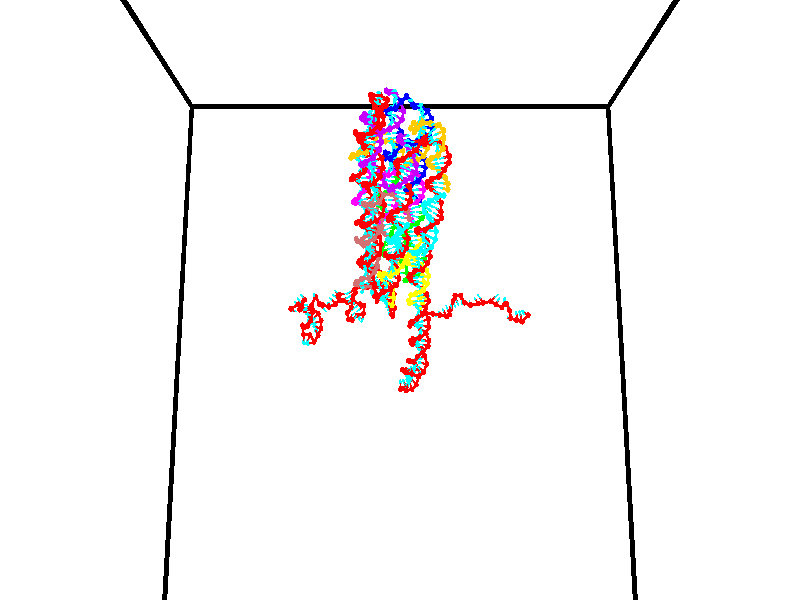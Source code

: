 // switches for output
#declare DRAW_BASES = 1; // possible values are 0, 1; only relevant for DNA ribbons
#declare DRAW_BASES_TYPE = 3; // possible values are 1, 2, 3; only relevant for DNA ribbons
#declare DRAW_FOG = 0; // set to 1 to enable fog

#include "colors.inc"

#include "transforms.inc"
background { rgb <1, 1, 1>}

#default {
   normal{
       ripples 0.25
       frequency 0.20
       turbulence 0.2
       lambda 5
   }
	finish {
		phong 0.1
		phong_size 40.
	}
}

// original window dimensions: 1024x640


// camera settings

camera {
	sky <0, 0.179814, -0.983701>
	up <0, 0.179814, -0.983701>
	right 1.6 * <1, 0, 0>
	location <35, 94.9851, 44.8844>
	look_at <35, 29.7336, 32.9568>
	direction <0, -65.2515, -11.9276>
	angle 67.0682
}


# declare cpy_camera_pos = <35, 94.9851, 44.8844>;
# if (DRAW_FOG = 1)
fog {
	fog_type 2
	up vnormalize(cpy_camera_pos)
	color rgbt<1,1,1,0.3>
	distance 1e-5
	fog_alt 3e-3
	fog_offset 56
}
# end


// LIGHTS

# declare lum = 6;
global_settings {
	ambient_light rgb lum * <0.05, 0.05, 0.05>
	max_trace_level 15
}# declare cpy_direct_light_amount = 0.25;
light_source
{	1000 * <-1, -1.16352, -0.803886>,
	rgb lum * cpy_direct_light_amount
	parallel
}

light_source
{	1000 * <1, 1.16352, 0.803886>,
	rgb lum * cpy_direct_light_amount
	parallel
}

// strand 0

// nucleotide -1

// particle -1
sphere {
	<24.082161, 35.456875, 34.759518> 0.250000
	pigment { color rgbt <1,0,0,0> }
	no_shadow
}
cylinder {
	<24.221758, 35.084118, 34.799072>,  <24.305517, 34.860462, 34.822803>, 0.100000
	pigment { color rgbt <1,0,0,0> }
	no_shadow
}
cylinder {
	<24.221758, 35.084118, 34.799072>,  <24.082161, 35.456875, 34.759518>, 0.100000
	pigment { color rgbt <1,0,0,0> }
	no_shadow
}

// particle -1
sphere {
	<24.221758, 35.084118, 34.799072> 0.100000
	pigment { color rgbt <1,0,0,0> }
	no_shadow
}
sphere {
	0, 1
	scale<0.080000,0.200000,0.300000>
	matrix <-0.111542, -0.146080, -0.982965,
		0.930463, 0.332019, -0.154926,
		0.348995, -0.931893, 0.098888,
		24.326456, 34.804550, 34.828739>
	pigment { color rgbt <0,1,1,0> }
	no_shadow
}
cylinder {
	<24.772760, 35.360836, 34.373074>,  <24.082161, 35.456875, 34.759518>, 0.130000
	pigment { color rgbt <1,0,0,0> }
	no_shadow
}

// nucleotide -1

// particle -1
sphere {
	<24.772760, 35.360836, 34.373074> 0.250000
	pigment { color rgbt <1,0,0,0> }
	no_shadow
}
cylinder {
	<24.557058, 35.024723, 34.395439>,  <24.427637, 34.823055, 34.408859>, 0.100000
	pigment { color rgbt <1,0,0,0> }
	no_shadow
}
cylinder {
	<24.557058, 35.024723, 34.395439>,  <24.772760, 35.360836, 34.373074>, 0.100000
	pigment { color rgbt <1,0,0,0> }
	no_shadow
}

// particle -1
sphere {
	<24.557058, 35.024723, 34.395439> 0.100000
	pigment { color rgbt <1,0,0,0> }
	no_shadow
}
sphere {
	0, 1
	scale<0.080000,0.200000,0.300000>
	matrix <0.018858, -0.078423, -0.996742,
		0.841930, -0.536445, 0.058136,
		-0.539256, -0.840284, 0.055910,
		24.395281, 34.772636, 34.412212>
	pigment { color rgbt <0,1,1,0> }
	no_shadow
}
cylinder {
	<25.058361, 34.640903, 34.452591>,  <24.772760, 35.360836, 34.373074>, 0.130000
	pigment { color rgbt <1,0,0,0> }
	no_shadow
}

// nucleotide -1

// particle -1
sphere {
	<25.058361, 34.640903, 34.452591> 0.250000
	pigment { color rgbt <1,0,0,0> }
	no_shadow
}
cylinder {
	<24.707148, 34.620232, 34.262272>,  <24.496420, 34.607830, 34.148079>, 0.100000
	pigment { color rgbt <1,0,0,0> }
	no_shadow
}
cylinder {
	<24.707148, 34.620232, 34.262272>,  <25.058361, 34.640903, 34.452591>, 0.100000
	pigment { color rgbt <1,0,0,0> }
	no_shadow
}

// particle -1
sphere {
	<24.707148, 34.620232, 34.262272> 0.100000
	pigment { color rgbt <1,0,0,0> }
	no_shadow
}
sphere {
	0, 1
	scale<0.080000,0.200000,0.300000>
	matrix <0.462811, -0.344909, -0.816605,
		-0.121906, -0.937212, 0.326760,
		-0.878035, -0.051679, -0.475799,
		24.443737, 34.604729, 34.119534>
	pigment { color rgbt <0,1,1,0> }
	no_shadow
}
cylinder {
	<24.898088, 34.008873, 34.330193>,  <25.058361, 34.640903, 34.452591>, 0.130000
	pigment { color rgbt <1,0,0,0> }
	no_shadow
}

// nucleotide -1

// particle -1
sphere {
	<24.898088, 34.008873, 34.330193> 0.250000
	pigment { color rgbt <1,0,0,0> }
	no_shadow
}
cylinder {
	<24.781864, 34.274792, 34.054909>,  <24.712130, 34.434341, 33.889740>, 0.100000
	pigment { color rgbt <1,0,0,0> }
	no_shadow
}
cylinder {
	<24.781864, 34.274792, 34.054909>,  <24.898088, 34.008873, 34.330193>, 0.100000
	pigment { color rgbt <1,0,0,0> }
	no_shadow
}

// particle -1
sphere {
	<24.781864, 34.274792, 34.054909> 0.100000
	pigment { color rgbt <1,0,0,0> }
	no_shadow
}
sphere {
	0, 1
	scale<0.080000,0.200000,0.300000>
	matrix <0.622272, -0.415086, -0.663688,
		-0.726879, -0.621091, -0.293075,
		-0.290559, 0.664793, -0.688205,
		24.694696, 34.474228, 33.848446>
	pigment { color rgbt <0,1,1,0> }
	no_shadow
}
cylinder {
	<25.169479, 33.796585, 33.678146>,  <24.898088, 34.008873, 34.330193>, 0.130000
	pigment { color rgbt <1,0,0,0> }
	no_shadow
}

// nucleotide -1

// particle -1
sphere {
	<25.169479, 33.796585, 33.678146> 0.250000
	pigment { color rgbt <1,0,0,0> }
	no_shadow
}
cylinder {
	<25.055946, 34.159729, 33.554710>,  <24.987827, 34.377617, 33.480648>, 0.100000
	pigment { color rgbt <1,0,0,0> }
	no_shadow
}
cylinder {
	<25.055946, 34.159729, 33.554710>,  <25.169479, 33.796585, 33.678146>, 0.100000
	pigment { color rgbt <1,0,0,0> }
	no_shadow
}

// particle -1
sphere {
	<25.055946, 34.159729, 33.554710> 0.100000
	pigment { color rgbt <1,0,0,0> }
	no_shadow
}
sphere {
	0, 1
	scale<0.080000,0.200000,0.300000>
	matrix <0.526554, -0.121393, -0.841430,
		-0.801362, -0.401315, -0.443582,
		-0.283831, 0.907860, -0.308594,
		24.970797, 34.432087, 33.462132>
	pigment { color rgbt <0,1,1,0> }
	no_shadow
}
cylinder {
	<24.512066, 33.363632, 33.989407>,  <25.169479, 33.796585, 33.678146>, 0.130000
	pigment { color rgbt <1,0,0,0> }
	no_shadow
}

// nucleotide -1

// particle -1
sphere {
	<24.512066, 33.363632, 33.989407> 0.250000
	pigment { color rgbt <1,0,0,0> }
	no_shadow
}
cylinder {
	<24.910013, 33.365509, 34.029831>,  <25.148783, 33.366634, 34.054085>, 0.100000
	pigment { color rgbt <1,0,0,0> }
	no_shadow
}
cylinder {
	<24.910013, 33.365509, 34.029831>,  <24.512066, 33.363632, 33.989407>, 0.100000
	pigment { color rgbt <1,0,0,0> }
	no_shadow
}

// particle -1
sphere {
	<24.910013, 33.365509, 34.029831> 0.100000
	pigment { color rgbt <1,0,0,0> }
	no_shadow
}
sphere {
	0, 1
	scale<0.080000,0.200000,0.300000>
	matrix <-0.088139, -0.450162, 0.888587,
		0.049667, -0.892935, -0.447438,
		0.994869, 0.004697, 0.101061,
		25.208473, 33.366917, 34.060150>
	pigment { color rgbt <0,1,1,0> }
	no_shadow
}
cylinder {
	<24.518799, 32.824154, 34.380962>,  <24.512066, 33.363632, 33.989407>, 0.130000
	pigment { color rgbt <1,0,0,0> }
	no_shadow
}

// nucleotide -1

// particle -1
sphere {
	<24.518799, 32.824154, 34.380962> 0.250000
	pigment { color rgbt <1,0,0,0> }
	no_shadow
}
cylinder {
	<24.899691, 32.946014, 34.389454>,  <25.128225, 33.019131, 34.394550>, 0.100000
	pigment { color rgbt <1,0,0,0> }
	no_shadow
}
cylinder {
	<24.899691, 32.946014, 34.389454>,  <24.518799, 32.824154, 34.380962>, 0.100000
	pigment { color rgbt <1,0,0,0> }
	no_shadow
}

// particle -1
sphere {
	<24.899691, 32.946014, 34.389454> 0.100000
	pigment { color rgbt <1,0,0,0> }
	no_shadow
}
sphere {
	0, 1
	scale<0.080000,0.200000,0.300000>
	matrix <0.221122, -0.735768, 0.640117,
		0.210632, -0.604843, -0.767984,
		0.952228, 0.304647, 0.021232,
		25.185360, 33.037407, 34.395824>
	pigment { color rgbt <0,1,1,0> }
	no_shadow
}
cylinder {
	<24.954134, 32.219086, 34.317097>,  <24.518799, 32.824154, 34.380962>, 0.130000
	pigment { color rgbt <1,0,0,0> }
	no_shadow
}

// nucleotide -1

// particle -1
sphere {
	<24.954134, 32.219086, 34.317097> 0.250000
	pigment { color rgbt <1,0,0,0> }
	no_shadow
}
cylinder {
	<25.157158, 32.492168, 34.527351>,  <25.278973, 32.656017, 34.653503>, 0.100000
	pigment { color rgbt <1,0,0,0> }
	no_shadow
}
cylinder {
	<25.157158, 32.492168, 34.527351>,  <24.954134, 32.219086, 34.317097>, 0.100000
	pigment { color rgbt <1,0,0,0> }
	no_shadow
}

// particle -1
sphere {
	<25.157158, 32.492168, 34.527351> 0.100000
	pigment { color rgbt <1,0,0,0> }
	no_shadow
}
sphere {
	0, 1
	scale<0.080000,0.200000,0.300000>
	matrix <0.178069, -0.680008, 0.711253,
		0.843014, -0.267404, -0.466714,
		0.507561, 0.682704, 0.525640,
		25.309425, 32.696980, 34.685043>
	pigment { color rgbt <0,1,1,0> }
	no_shadow
}
cylinder {
	<25.742958, 32.111061, 34.196686>,  <24.954134, 32.219086, 34.317097>, 0.130000
	pigment { color rgbt <1,0,0,0> }
	no_shadow
}

// nucleotide -1

// particle -1
sphere {
	<25.742958, 32.111061, 34.196686> 0.250000
	pigment { color rgbt <1,0,0,0> }
	no_shadow
}
cylinder {
	<25.658201, 32.298203, 34.539898>,  <25.607347, 32.410488, 34.745827>, 0.100000
	pigment { color rgbt <1,0,0,0> }
	no_shadow
}
cylinder {
	<25.658201, 32.298203, 34.539898>,  <25.742958, 32.111061, 34.196686>, 0.100000
	pigment { color rgbt <1,0,0,0> }
	no_shadow
}

// particle -1
sphere {
	<25.658201, 32.298203, 34.539898> 0.100000
	pigment { color rgbt <1,0,0,0> }
	no_shadow
}
sphere {
	0, 1
	scale<0.080000,0.200000,0.300000>
	matrix <0.437267, -0.739797, 0.511369,
		0.874013, 0.483544, -0.047820,
		-0.211892, 0.467853, 0.858030,
		25.594633, 32.438557, 34.797306>
	pigment { color rgbt <0,1,1,0> }
	no_shadow
}
cylinder {
	<26.373737, 32.083389, 34.604946>,  <25.742958, 32.111061, 34.196686>, 0.130000
	pigment { color rgbt <1,0,0,0> }
	no_shadow
}

// nucleotide -1

// particle -1
sphere {
	<26.373737, 32.083389, 34.604946> 0.250000
	pigment { color rgbt <1,0,0,0> }
	no_shadow
}
cylinder {
	<26.109602, 32.163113, 34.894562>,  <25.951120, 32.210945, 35.068333>, 0.100000
	pigment { color rgbt <1,0,0,0> }
	no_shadow
}
cylinder {
	<26.109602, 32.163113, 34.894562>,  <26.373737, 32.083389, 34.604946>, 0.100000
	pigment { color rgbt <1,0,0,0> }
	no_shadow
}

// particle -1
sphere {
	<26.109602, 32.163113, 34.894562> 0.100000
	pigment { color rgbt <1,0,0,0> }
	no_shadow
}
sphere {
	0, 1
	scale<0.080000,0.200000,0.300000>
	matrix <0.326003, -0.792475, 0.515466,
		0.676518, 0.576420, 0.458327,
		-0.660338, 0.199305, 0.724038,
		25.911501, 32.222904, 35.111774>
	pigment { color rgbt <0,1,1,0> }
	no_shadow
}
cylinder {
	<26.677595, 31.967455, 35.211414>,  <26.373737, 32.083389, 34.604946>, 0.130000
	pigment { color rgbt <1,0,0,0> }
	no_shadow
}

// nucleotide -1

// particle -1
sphere {
	<26.677595, 31.967455, 35.211414> 0.250000
	pigment { color rgbt <1,0,0,0> }
	no_shadow
}
cylinder {
	<26.299297, 31.970348, 35.341351>,  <26.072319, 31.972084, 35.419312>, 0.100000
	pigment { color rgbt <1,0,0,0> }
	no_shadow
}
cylinder {
	<26.299297, 31.970348, 35.341351>,  <26.677595, 31.967455, 35.211414>, 0.100000
	pigment { color rgbt <1,0,0,0> }
	no_shadow
}

// particle -1
sphere {
	<26.299297, 31.970348, 35.341351> 0.100000
	pigment { color rgbt <1,0,0,0> }
	no_shadow
}
sphere {
	0, 1
	scale<0.080000,0.200000,0.300000>
	matrix <0.188600, -0.801868, 0.566954,
		0.264578, 0.597457, 0.756997,
		-0.945742, 0.007234, 0.324837,
		26.015575, 31.972519, 35.438801>
	pigment { color rgbt <0,1,1,0> }
	no_shadow
}
cylinder {
	<26.661343, 31.883982, 35.912716>,  <26.677595, 31.967455, 35.211414>, 0.130000
	pigment { color rgbt <1,0,0,0> }
	no_shadow
}

// nucleotide -1

// particle -1
sphere {
	<26.661343, 31.883982, 35.912716> 0.250000
	pigment { color rgbt <1,0,0,0> }
	no_shadow
}
cylinder {
	<26.290220, 31.787762, 35.798653>,  <26.067547, 31.730030, 35.730213>, 0.100000
	pigment { color rgbt <1,0,0,0> }
	no_shadow
}
cylinder {
	<26.290220, 31.787762, 35.798653>,  <26.661343, 31.883982, 35.912716>, 0.100000
	pigment { color rgbt <1,0,0,0> }
	no_shadow
}

// particle -1
sphere {
	<26.290220, 31.787762, 35.798653> 0.100000
	pigment { color rgbt <1,0,0,0> }
	no_shadow
}
sphere {
	0, 1
	scale<0.080000,0.200000,0.300000>
	matrix <0.046813, -0.833391, 0.550698,
		-0.370120, 0.497591, 0.784484,
		-0.927804, -0.240548, -0.285161,
		26.011879, 31.715597, 35.713104>
	pigment { color rgbt <0,1,1,0> }
	no_shadow
}
cylinder {
	<26.373550, 31.838442, 36.507736>,  <26.661343, 31.883982, 35.912716>, 0.130000
	pigment { color rgbt <1,0,0,0> }
	no_shadow
}

// nucleotide -1

// particle -1
sphere {
	<26.373550, 31.838442, 36.507736> 0.250000
	pigment { color rgbt <1,0,0,0> }
	no_shadow
}
cylinder {
	<26.195963, 31.615513, 36.227085>,  <26.089411, 31.481756, 36.058693>, 0.100000
	pigment { color rgbt <1,0,0,0> }
	no_shadow
}
cylinder {
	<26.195963, 31.615513, 36.227085>,  <26.373550, 31.838442, 36.507736>, 0.100000
	pigment { color rgbt <1,0,0,0> }
	no_shadow
}

// particle -1
sphere {
	<26.195963, 31.615513, 36.227085> 0.100000
	pigment { color rgbt <1,0,0,0> }
	no_shadow
}
sphere {
	0, 1
	scale<0.080000,0.200000,0.300000>
	matrix <0.184012, -0.823050, 0.537334,
		-0.876945, 0.109451, 0.467962,
		-0.443968, -0.557322, -0.701630,
		26.062773, 31.448317, 36.016598>
	pigment { color rgbt <0,1,1,0> }
	no_shadow
}
cylinder {
	<25.923805, 31.537413, 37.033833>,  <26.373550, 31.838442, 36.507736>, 0.130000
	pigment { color rgbt <1,0,0,0> }
	no_shadow
}

// nucleotide -1

// particle -1
sphere {
	<25.923805, 31.537413, 37.033833> 0.250000
	pigment { color rgbt <1,0,0,0> }
	no_shadow
}
cylinder {
	<25.570774, 31.365856, 37.110889>,  <25.358955, 31.262922, 37.157124>, 0.100000
	pigment { color rgbt <1,0,0,0> }
	no_shadow
}
cylinder {
	<25.570774, 31.365856, 37.110889>,  <25.923805, 31.537413, 37.033833>, 0.100000
	pigment { color rgbt <1,0,0,0> }
	no_shadow
}

// particle -1
sphere {
	<25.570774, 31.365856, 37.110889> 0.100000
	pigment { color rgbt <1,0,0,0> }
	no_shadow
}
sphere {
	0, 1
	scale<0.080000,0.200000,0.300000>
	matrix <-0.470090, 0.812453, -0.344870,
		-0.008602, -0.394934, -0.918669,
		-0.882577, -0.428891, 0.192644,
		25.306002, 31.237188, 37.168682>
	pigment { color rgbt <0,1,1,0> }
	no_shadow
}
cylinder {
	<25.475803, 31.535746, 36.429756>,  <25.923805, 31.537413, 37.033833>, 0.130000
	pigment { color rgbt <1,0,0,0> }
	no_shadow
}

// nucleotide -1

// particle -1
sphere {
	<25.475803, 31.535746, 36.429756> 0.250000
	pigment { color rgbt <1,0,0,0> }
	no_shadow
}
cylinder {
	<25.308498, 31.551231, 36.792755>,  <25.208115, 31.560522, 37.010555>, 0.100000
	pigment { color rgbt <1,0,0,0> }
	no_shadow
}
cylinder {
	<25.308498, 31.551231, 36.792755>,  <25.475803, 31.535746, 36.429756>, 0.100000
	pigment { color rgbt <1,0,0,0> }
	no_shadow
}

// particle -1
sphere {
	<25.308498, 31.551231, 36.792755> 0.100000
	pigment { color rgbt <1,0,0,0> }
	no_shadow
}
sphere {
	0, 1
	scale<0.080000,0.200000,0.300000>
	matrix <-0.404171, 0.886803, -0.224112,
		-0.813450, -0.460523, -0.355271,
		-0.418264, 0.038713, 0.907500,
		25.183020, 31.562845, 37.065006>
	pigment { color rgbt <0,1,1,0> }
	no_shadow
}
cylinder {
	<24.800453, 31.748156, 36.388226>,  <25.475803, 31.535746, 36.429756>, 0.130000
	pigment { color rgbt <1,0,0,0> }
	no_shadow
}

// nucleotide -1

// particle -1
sphere {
	<24.800453, 31.748156, 36.388226> 0.250000
	pigment { color rgbt <1,0,0,0> }
	no_shadow
}
cylinder {
	<24.842556, 31.801683, 36.782387>,  <24.867817, 31.833799, 37.018883>, 0.100000
	pigment { color rgbt <1,0,0,0> }
	no_shadow
}
cylinder {
	<24.842556, 31.801683, 36.782387>,  <24.800453, 31.748156, 36.388226>, 0.100000
	pigment { color rgbt <1,0,0,0> }
	no_shadow
}

// particle -1
sphere {
	<24.842556, 31.801683, 36.782387> 0.100000
	pigment { color rgbt <1,0,0,0> }
	no_shadow
}
sphere {
	0, 1
	scale<0.080000,0.200000,0.300000>
	matrix <-0.477790, 0.875845, -0.067906,
		-0.872145, -0.463667, 0.156127,
		0.105257, 0.133820, 0.985400,
		24.874134, 31.841829, 37.078007>
	pigment { color rgbt <0,1,1,0> }
	no_shadow
}
cylinder {
	<24.719671, 32.034111, 35.630806>,  <24.800453, 31.748156, 36.388226>, 0.130000
	pigment { color rgbt <1,0,0,0> }
	no_shadow
}

// nucleotide -1

// particle -1
sphere {
	<24.719671, 32.034111, 35.630806> 0.250000
	pigment { color rgbt <1,0,0,0> }
	no_shadow
}
cylinder {
	<25.117516, 32.025444, 35.590248>,  <25.356222, 32.020245, 35.565914>, 0.100000
	pigment { color rgbt <1,0,0,0> }
	no_shadow
}
cylinder {
	<25.117516, 32.025444, 35.590248>,  <24.719671, 32.034111, 35.630806>, 0.100000
	pigment { color rgbt <1,0,0,0> }
	no_shadow
}

// particle -1
sphere {
	<25.117516, 32.025444, 35.590248> 0.100000
	pigment { color rgbt <1,0,0,0> }
	no_shadow
}
sphere {
	0, 1
	scale<0.080000,0.200000,0.300000>
	matrix <-0.013095, 0.943855, -0.330101,
		0.102857, 0.329649, 0.938484,
		0.994610, -0.021663, -0.101399,
		25.415899, 32.018944, 35.559830>
	pigment { color rgbt <0,1,1,0> }
	no_shadow
}
cylinder {
	<24.959850, 32.605076, 35.925148>,  <24.719671, 32.034111, 35.630806>, 0.130000
	pigment { color rgbt <1,0,0,0> }
	no_shadow
}

// nucleotide -1

// particle -1
sphere {
	<24.959850, 32.605076, 35.925148> 0.250000
	pigment { color rgbt <1,0,0,0> }
	no_shadow
}
cylinder {
	<25.245726, 32.477303, 35.676250>,  <25.417250, 32.400639, 35.526913>, 0.100000
	pigment { color rgbt <1,0,0,0> }
	no_shadow
}
cylinder {
	<25.245726, 32.477303, 35.676250>,  <24.959850, 32.605076, 35.925148>, 0.100000
	pigment { color rgbt <1,0,0,0> }
	no_shadow
}

// particle -1
sphere {
	<25.245726, 32.477303, 35.676250> 0.100000
	pigment { color rgbt <1,0,0,0> }
	no_shadow
}
sphere {
	0, 1
	scale<0.080000,0.200000,0.300000>
	matrix <0.063355, 0.915529, -0.397232,
		0.696569, 0.244474, 0.674554,
		0.714687, -0.319435, -0.622241,
		25.460133, 32.381474, 35.489578>
	pigment { color rgbt <0,1,1,0> }
	no_shadow
}
cylinder {
	<25.424656, 33.138836, 35.866066>,  <24.959850, 32.605076, 35.925148>, 0.130000
	pigment { color rgbt <1,0,0,0> }
	no_shadow
}

// nucleotide -1

// particle -1
sphere {
	<25.424656, 33.138836, 35.866066> 0.250000
	pigment { color rgbt <1,0,0,0> }
	no_shadow
}
cylinder {
	<25.480904, 32.924011, 35.533371>,  <25.514652, 32.795116, 35.333755>, 0.100000
	pigment { color rgbt <1,0,0,0> }
	no_shadow
}
cylinder {
	<25.480904, 32.924011, 35.533371>,  <25.424656, 33.138836, 35.866066>, 0.100000
	pigment { color rgbt <1,0,0,0> }
	no_shadow
}

// particle -1
sphere {
	<25.480904, 32.924011, 35.533371> 0.100000
	pigment { color rgbt <1,0,0,0> }
	no_shadow
}
sphere {
	0, 1
	scale<0.080000,0.200000,0.300000>
	matrix <-0.101968, 0.827762, -0.551736,
		0.984798, 0.162397, 0.061638,
		0.140622, -0.537064, -0.831738,
		25.523090, 32.762894, 35.283848>
	pigment { color rgbt <0,1,1,0> }
	no_shadow
}
cylinder {
	<25.817818, 33.555386, 35.453278>,  <25.424656, 33.138836, 35.866066>, 0.130000
	pigment { color rgbt <1,0,0,0> }
	no_shadow
}

// nucleotide -1

// particle -1
sphere {
	<25.817818, 33.555386, 35.453278> 0.250000
	pigment { color rgbt <1,0,0,0> }
	no_shadow
}
cylinder {
	<25.649651, 33.279831, 35.217079>,  <25.548750, 33.114498, 35.075359>, 0.100000
	pigment { color rgbt <1,0,0,0> }
	no_shadow
}
cylinder {
	<25.649651, 33.279831, 35.217079>,  <25.817818, 33.555386, 35.453278>, 0.100000
	pigment { color rgbt <1,0,0,0> }
	no_shadow
}

// particle -1
sphere {
	<25.649651, 33.279831, 35.217079> 0.100000
	pigment { color rgbt <1,0,0,0> }
	no_shadow
}
sphere {
	0, 1
	scale<0.080000,0.200000,0.300000>
	matrix <-0.252914, 0.713984, -0.652886,
		0.871369, -0.125140, -0.474400,
		-0.420417, -0.688887, -0.590495,
		25.523525, 33.073166, 35.039932>
	pigment { color rgbt <0,1,1,0> }
	no_shadow
}
cylinder {
	<26.049353, 33.711910, 34.713966>,  <25.817818, 33.555386, 35.453278>, 0.130000
	pigment { color rgbt <1,0,0,0> }
	no_shadow
}

// nucleotide -1

// particle -1
sphere {
	<26.049353, 33.711910, 34.713966> 0.250000
	pigment { color rgbt <1,0,0,0> }
	no_shadow
}
cylinder {
	<25.709267, 33.504181, 34.748474>,  <25.505215, 33.379543, 34.769180>, 0.100000
	pigment { color rgbt <1,0,0,0> }
	no_shadow
}
cylinder {
	<25.709267, 33.504181, 34.748474>,  <26.049353, 33.711910, 34.713966>, 0.100000
	pigment { color rgbt <1,0,0,0> }
	no_shadow
}

// particle -1
sphere {
	<25.709267, 33.504181, 34.748474> 0.100000
	pigment { color rgbt <1,0,0,0> }
	no_shadow
}
sphere {
	0, 1
	scale<0.080000,0.200000,0.300000>
	matrix <-0.403135, 0.536890, -0.741102,
		0.338550, -0.664874, -0.665827,
		-0.850215, -0.519318, 0.086270,
		25.454203, 33.348385, 34.774353>
	pigment { color rgbt <0,1,1,0> }
	no_shadow
}
cylinder {
	<25.877487, 33.516174, 34.089764>,  <26.049353, 33.711910, 34.713966>, 0.130000
	pigment { color rgbt <1,0,0,0> }
	no_shadow
}

// nucleotide -1

// particle -1
sphere {
	<25.877487, 33.516174, 34.089764> 0.250000
	pigment { color rgbt <1,0,0,0> }
	no_shadow
}
cylinder {
	<25.512671, 33.511982, 34.253750>,  <25.293781, 33.509464, 34.352142>, 0.100000
	pigment { color rgbt <1,0,0,0> }
	no_shadow
}
cylinder {
	<25.512671, 33.511982, 34.253750>,  <25.877487, 33.516174, 34.089764>, 0.100000
	pigment { color rgbt <1,0,0,0> }
	no_shadow
}

// particle -1
sphere {
	<25.512671, 33.511982, 34.253750> 0.100000
	pigment { color rgbt <1,0,0,0> }
	no_shadow
}
sphere {
	0, 1
	scale<0.080000,0.200000,0.300000>
	matrix <-0.399148, 0.252186, -0.881523,
		-0.094146, -0.967622, -0.234189,
		-0.912040, -0.010484, 0.409967,
		25.239059, 33.508835, 34.376740>
	pigment { color rgbt <0,1,1,0> }
	no_shadow
}
cylinder {
	<26.290310, 33.756104, 33.415096>,  <25.877487, 33.516174, 34.089764>, 0.130000
	pigment { color rgbt <1,0,0,0> }
	no_shadow
}

// nucleotide -1

// particle -1
sphere {
	<26.290310, 33.756104, 33.415096> 0.250000
	pigment { color rgbt <1,0,0,0> }
	no_shadow
}
cylinder {
	<26.253790, 34.153648, 33.390095>,  <26.231878, 34.392174, 33.375092>, 0.100000
	pigment { color rgbt <1,0,0,0> }
	no_shadow
}
cylinder {
	<26.253790, 34.153648, 33.390095>,  <26.290310, 33.756104, 33.415096>, 0.100000
	pigment { color rgbt <1,0,0,0> }
	no_shadow
}

// particle -1
sphere {
	<26.253790, 34.153648, 33.390095> 0.100000
	pigment { color rgbt <1,0,0,0> }
	no_shadow
}
sphere {
	0, 1
	scale<0.080000,0.200000,0.300000>
	matrix <0.995056, 0.093514, 0.033438,
		0.039078, -0.059144, -0.997484,
		-0.091301, 0.993860, -0.062506,
		26.226400, 34.451805, 33.371342>
	pigment { color rgbt <0,1,1,0> }
	no_shadow
}
cylinder {
	<26.635105, 33.133060, 33.942810>,  <26.290310, 33.756104, 33.415096>, 0.130000
	pigment { color rgbt <1,0,0,0> }
	no_shadow
}

// nucleotide -1

// particle -1
sphere {
	<26.635105, 33.133060, 33.942810> 0.250000
	pigment { color rgbt <1,0,0,0> }
	no_shadow
}
cylinder {
	<26.925941, 33.116909, 34.216949>,  <27.100443, 33.107220, 34.381435>, 0.100000
	pigment { color rgbt <1,0,0,0> }
	no_shadow
}
cylinder {
	<26.925941, 33.116909, 34.216949>,  <26.635105, 33.133060, 33.942810>, 0.100000
	pigment { color rgbt <1,0,0,0> }
	no_shadow
}

// particle -1
sphere {
	<26.925941, 33.116909, 34.216949> 0.100000
	pigment { color rgbt <1,0,0,0> }
	no_shadow
}
sphere {
	0, 1
	scale<0.080000,0.200000,0.300000>
	matrix <0.685351, 0.101386, -0.721120,
		-0.040366, 0.994027, 0.101391,
		0.727093, -0.040380, 0.685351,
		27.144070, 33.104794, 34.422554>
	pigment { color rgbt <0,1,1,0> }
	no_shadow
}
cylinder {
	<27.040533, 33.691551, 34.119747>,  <26.635105, 33.133060, 33.942810>, 0.130000
	pigment { color rgbt <1,0,0,0> }
	no_shadow
}

// nucleotide -1

// particle -1
sphere {
	<27.040533, 33.691551, 34.119747> 0.250000
	pigment { color rgbt <1,0,0,0> }
	no_shadow
}
cylinder {
	<27.261438, 33.359192, 34.146908>,  <27.393982, 33.159775, 34.163204>, 0.100000
	pigment { color rgbt <1,0,0,0> }
	no_shadow
}
cylinder {
	<27.261438, 33.359192, 34.146908>,  <27.040533, 33.691551, 34.119747>, 0.100000
	pigment { color rgbt <1,0,0,0> }
	no_shadow
}

// particle -1
sphere {
	<27.261438, 33.359192, 34.146908> 0.100000
	pigment { color rgbt <1,0,0,0> }
	no_shadow
}
sphere {
	0, 1
	scale<0.080000,0.200000,0.300000>
	matrix <0.496469, 0.262366, -0.827455,
		0.669717, 0.490685, 0.557411,
		0.552265, -0.830899, 0.067899,
		27.427118, 33.109921, 34.167278>
	pigment { color rgbt <0,1,1,0> }
	no_shadow
}
cylinder {
	<27.683361, 33.879494, 34.304321>,  <27.040533, 33.691551, 34.119747>, 0.130000
	pigment { color rgbt <1,0,0,0> }
	no_shadow
}

// nucleotide -1

// particle -1
sphere {
	<27.683361, 33.879494, 34.304321> 0.250000
	pigment { color rgbt <1,0,0,0> }
	no_shadow
}
cylinder {
	<27.643282, 33.546200, 34.086815>,  <27.619234, 33.346222, 33.956310>, 0.100000
	pigment { color rgbt <1,0,0,0> }
	no_shadow
}
cylinder {
	<27.643282, 33.546200, 34.086815>,  <27.683361, 33.879494, 34.304321>, 0.100000
	pigment { color rgbt <1,0,0,0> }
	no_shadow
}

// particle -1
sphere {
	<27.643282, 33.546200, 34.086815> 0.100000
	pigment { color rgbt <1,0,0,0> }
	no_shadow
}
sphere {
	0, 1
	scale<0.080000,0.200000,0.300000>
	matrix <0.517696, 0.423049, -0.743654,
		0.849677, -0.356016, 0.388974,
		-0.100197, -0.833236, -0.543764,
		27.613222, 33.296230, 33.923687>
	pigment { color rgbt <0,1,1,0> }
	no_shadow
}
cylinder {
	<28.361217, 33.659138, 34.040611>,  <27.683361, 33.879494, 34.304321>, 0.130000
	pigment { color rgbt <1,0,0,0> }
	no_shadow
}

// nucleotide -1

// particle -1
sphere {
	<28.361217, 33.659138, 34.040611> 0.250000
	pigment { color rgbt <1,0,0,0> }
	no_shadow
}
cylinder {
	<28.088373, 33.522175, 33.782162>,  <27.924665, 33.439999, 33.627090>, 0.100000
	pigment { color rgbt <1,0,0,0> }
	no_shadow
}
cylinder {
	<28.088373, 33.522175, 33.782162>,  <28.361217, 33.659138, 34.040611>, 0.100000
	pigment { color rgbt <1,0,0,0> }
	no_shadow
}

// particle -1
sphere {
	<28.088373, 33.522175, 33.782162> 0.100000
	pigment { color rgbt <1,0,0,0> }
	no_shadow
}
sphere {
	0, 1
	scale<0.080000,0.200000,0.300000>
	matrix <0.577616, 0.289550, -0.763231,
		0.448423, -0.893822, 0.000275,
		-0.682113, -0.342409, -0.646126,
		27.883739, 33.419453, 33.588326>
	pigment { color rgbt <0,1,1,0> }
	no_shadow
}
cylinder {
	<28.716053, 33.219082, 33.582264>,  <28.361217, 33.659138, 34.040611>, 0.130000
	pigment { color rgbt <1,0,0,0> }
	no_shadow
}

// nucleotide -1

// particle -1
sphere {
	<28.716053, 33.219082, 33.582264> 0.250000
	pigment { color rgbt <1,0,0,0> }
	no_shadow
}
cylinder {
	<28.383480, 33.331810, 33.390724>,  <28.183937, 33.399448, 33.275799>, 0.100000
	pigment { color rgbt <1,0,0,0> }
	no_shadow
}
cylinder {
	<28.383480, 33.331810, 33.390724>,  <28.716053, 33.219082, 33.582264>, 0.100000
	pigment { color rgbt <1,0,0,0> }
	no_shadow
}

// particle -1
sphere {
	<28.383480, 33.331810, 33.390724> 0.100000
	pigment { color rgbt <1,0,0,0> }
	no_shadow
}
sphere {
	0, 1
	scale<0.080000,0.200000,0.300000>
	matrix <0.544304, 0.240002, -0.803823,
		-0.111608, -0.928965, -0.352941,
		-0.831431, 0.281820, -0.478853,
		28.134050, 33.416355, 33.247066>
	pigment { color rgbt <0,1,1,0> }
	no_shadow
}
cylinder {
	<28.569710, 32.765877, 33.036758>,  <28.716053, 33.219082, 33.582264>, 0.130000
	pigment { color rgbt <1,0,0,0> }
	no_shadow
}

// nucleotide -1

// particle -1
sphere {
	<28.569710, 32.765877, 33.036758> 0.250000
	pigment { color rgbt <1,0,0,0> }
	no_shadow
}
cylinder {
	<28.430475, 33.129318, 32.944439>,  <28.346933, 33.347385, 32.889046>, 0.100000
	pigment { color rgbt <1,0,0,0> }
	no_shadow
}
cylinder {
	<28.430475, 33.129318, 32.944439>,  <28.569710, 32.765877, 33.036758>, 0.100000
	pigment { color rgbt <1,0,0,0> }
	no_shadow
}

// particle -1
sphere {
	<28.430475, 33.129318, 32.944439> 0.100000
	pigment { color rgbt <1,0,0,0> }
	no_shadow
}
sphere {
	0, 1
	scale<0.080000,0.200000,0.300000>
	matrix <0.589724, 0.020849, -0.807336,
		-0.728739, -0.417131, -0.543084,
		-0.348088, 0.908607, -0.230799,
		28.326048, 33.401901, 32.875198>
	pigment { color rgbt <0,1,1,0> }
	no_shadow
}
cylinder {
	<28.559193, 32.054523, 32.895065>,  <28.569710, 32.765877, 33.036758>, 0.130000
	pigment { color rgbt <1,0,0,0> }
	no_shadow
}

// nucleotide -1

// particle -1
sphere {
	<28.559193, 32.054523, 32.895065> 0.250000
	pigment { color rgbt <1,0,0,0> }
	no_shadow
}
cylinder {
	<28.886505, 31.844486, 32.801521>,  <29.082893, 31.718464, 32.745396>, 0.100000
	pigment { color rgbt <1,0,0,0> }
	no_shadow
}
cylinder {
	<28.886505, 31.844486, 32.801521>,  <28.559193, 32.054523, 32.895065>, 0.100000
	pigment { color rgbt <1,0,0,0> }
	no_shadow
}

// particle -1
sphere {
	<28.886505, 31.844486, 32.801521> 0.100000
	pigment { color rgbt <1,0,0,0> }
	no_shadow
}
sphere {
	0, 1
	scale<0.080000,0.200000,0.300000>
	matrix <0.135348, -0.219392, 0.966203,
		-0.558656, -0.822278, -0.108454,
		0.818281, -0.525096, -0.233859,
		29.131990, 31.686958, 32.731365>
	pigment { color rgbt <0,1,1,0> }
	no_shadow
}
cylinder {
	<28.695065, 31.416422, 33.313301>,  <28.559193, 32.054523, 32.895065>, 0.130000
	pigment { color rgbt <1,0,0,0> }
	no_shadow
}

// nucleotide -1

// particle -1
sphere {
	<28.695065, 31.416422, 33.313301> 0.250000
	pigment { color rgbt <1,0,0,0> }
	no_shadow
}
cylinder {
	<29.058096, 31.543386, 33.203358>,  <29.275915, 31.619564, 33.137390>, 0.100000
	pigment { color rgbt <1,0,0,0> }
	no_shadow
}
cylinder {
	<29.058096, 31.543386, 33.203358>,  <28.695065, 31.416422, 33.313301>, 0.100000
	pigment { color rgbt <1,0,0,0> }
	no_shadow
}

// particle -1
sphere {
	<29.058096, 31.543386, 33.203358> 0.100000
	pigment { color rgbt <1,0,0,0> }
	no_shadow
}
sphere {
	0, 1
	scale<0.080000,0.200000,0.300000>
	matrix <0.345590, -0.192916, 0.918342,
		0.238466, -0.928458, -0.284781,
		0.907580, 0.317411, -0.274862,
		29.330370, 31.638609, 33.120899>
	pigment { color rgbt <0,1,1,0> }
	no_shadow
}
cylinder {
	<29.301683, 30.878937, 33.379932>,  <28.695065, 31.416422, 33.313301>, 0.130000
	pigment { color rgbt <1,0,0,0> }
	no_shadow
}

// nucleotide -1

// particle -1
sphere {
	<29.301683, 30.878937, 33.379932> 0.250000
	pigment { color rgbt <1,0,0,0> }
	no_shadow
}
cylinder {
	<29.463150, 31.244703, 33.391903>,  <29.560030, 31.464163, 33.399086>, 0.100000
	pigment { color rgbt <1,0,0,0> }
	no_shadow
}
cylinder {
	<29.463150, 31.244703, 33.391903>,  <29.301683, 30.878937, 33.379932>, 0.100000
	pigment { color rgbt <1,0,0,0> }
	no_shadow
}

// particle -1
sphere {
	<29.463150, 31.244703, 33.391903> 0.100000
	pigment { color rgbt <1,0,0,0> }
	no_shadow
}
sphere {
	0, 1
	scale<0.080000,0.200000,0.300000>
	matrix <0.636919, -0.304350, 0.708312,
		0.656800, -0.266861, -0.705265,
		0.403668, 0.914416, 0.029929,
		29.584251, 31.519028, 33.400883>
	pigment { color rgbt <0,1,1,0> }
	no_shadow
}
cylinder {
	<30.004095, 30.742426, 33.338573>,  <29.301683, 30.878937, 33.379932>, 0.130000
	pigment { color rgbt <1,0,0,0> }
	no_shadow
}

// nucleotide -1

// particle -1
sphere {
	<30.004095, 30.742426, 33.338573> 0.250000
	pigment { color rgbt <1,0,0,0> }
	no_shadow
}
cylinder {
	<30.014452, 31.118320, 33.474941>,  <30.020666, 31.343857, 33.556763>, 0.100000
	pigment { color rgbt <1,0,0,0> }
	no_shadow
}
cylinder {
	<30.014452, 31.118320, 33.474941>,  <30.004095, 30.742426, 33.338573>, 0.100000
	pigment { color rgbt <1,0,0,0> }
	no_shadow
}

// particle -1
sphere {
	<30.014452, 31.118320, 33.474941> 0.100000
	pigment { color rgbt <1,0,0,0> }
	no_shadow
}
sphere {
	0, 1
	scale<0.080000,0.200000,0.300000>
	matrix <0.656194, -0.273254, 0.703379,
		0.754148, 0.205499, -0.623723,
		0.025891, 0.939736, 0.340921,
		30.022219, 31.400242, 33.577217>
	pigment { color rgbt <0,1,1,0> }
	no_shadow
}
cylinder {
	<30.671879, 30.923140, 33.529388>,  <30.004095, 30.742426, 33.338573>, 0.130000
	pigment { color rgbt <1,0,0,0> }
	no_shadow
}

// nucleotide -1

// particle -1
sphere {
	<30.671879, 30.923140, 33.529388> 0.250000
	pigment { color rgbt <1,0,0,0> }
	no_shadow
}
cylinder {
	<30.436335, 31.168989, 33.739330>,  <30.295008, 31.316500, 33.865295>, 0.100000
	pigment { color rgbt <1,0,0,0> }
	no_shadow
}
cylinder {
	<30.436335, 31.168989, 33.739330>,  <30.671879, 30.923140, 33.529388>, 0.100000
	pigment { color rgbt <1,0,0,0> }
	no_shadow
}

// particle -1
sphere {
	<30.436335, 31.168989, 33.739330> 0.100000
	pigment { color rgbt <1,0,0,0> }
	no_shadow
}
sphere {
	0, 1
	scale<0.080000,0.200000,0.300000>
	matrix <0.449220, -0.290955, 0.844717,
		0.671894, 0.733199, -0.104770,
		-0.588862, 0.614625, 0.524859,
		30.259676, 31.353376, 33.896790>
	pigment { color rgbt <0,1,1,0> }
	no_shadow
}
cylinder {
	<31.149384, 31.374945, 33.766975>,  <30.671879, 30.923140, 33.529388>, 0.130000
	pigment { color rgbt <1,0,0,0> }
	no_shadow
}

// nucleotide -1

// particle -1
sphere {
	<31.149384, 31.374945, 33.766975> 0.250000
	pigment { color rgbt <1,0,0,0> }
	no_shadow
}
cylinder {
	<30.820267, 31.289368, 33.977592>,  <30.622797, 31.238022, 34.103962>, 0.100000
	pigment { color rgbt <1,0,0,0> }
	no_shadow
}
cylinder {
	<30.820267, 31.289368, 33.977592>,  <31.149384, 31.374945, 33.766975>, 0.100000
	pigment { color rgbt <1,0,0,0> }
	no_shadow
}

// particle -1
sphere {
	<30.820267, 31.289368, 33.977592> 0.100000
	pigment { color rgbt <1,0,0,0> }
	no_shadow
}
sphere {
	0, 1
	scale<0.080000,0.200000,0.300000>
	matrix <0.511748, 0.124142, 0.850119,
		-0.247242, 0.968926, 0.007342,
		-0.822791, -0.213943, 0.526539,
		30.573429, 31.225185, 34.135555>
	pigment { color rgbt <0,1,1,0> }
	no_shadow
}
cylinder {
	<31.078560, 30.857695, 34.392178>,  <31.149384, 31.374945, 33.766975>, 0.130000
	pigment { color rgbt <1,0,0,0> }
	no_shadow
}

// nucleotide -1

// particle -1
sphere {
	<31.078560, 30.857695, 34.392178> 0.250000
	pigment { color rgbt <1,0,0,0> }
	no_shadow
}
cylinder {
	<31.000860, 31.018873, 34.749928>,  <30.954241, 31.115580, 34.964577>, 0.100000
	pigment { color rgbt <1,0,0,0> }
	no_shadow
}
cylinder {
	<31.000860, 31.018873, 34.749928>,  <31.078560, 30.857695, 34.392178>, 0.100000
	pigment { color rgbt <1,0,0,0> }
	no_shadow
}

// particle -1
sphere {
	<31.000860, 31.018873, 34.749928> 0.100000
	pigment { color rgbt <1,0,0,0> }
	no_shadow
}
sphere {
	0, 1
	scale<0.080000,0.200000,0.300000>
	matrix <-0.589931, 0.680457, -0.434695,
		-0.783741, -0.612057, 0.105533,
		-0.194247, 0.402945, 0.894373,
		30.942585, 31.139757, 35.018238>
	pigment { color rgbt <0,1,1,0> }
	no_shadow
}
cylinder {
	<30.357807, 30.778618, 34.547348>,  <31.078560, 30.857695, 34.392178>, 0.130000
	pigment { color rgbt <1,0,0,0> }
	no_shadow
}

// nucleotide -1

// particle -1
sphere {
	<30.357807, 30.778618, 34.547348> 0.250000
	pigment { color rgbt <1,0,0,0> }
	no_shadow
}
cylinder {
	<30.520700, 31.083906, 34.748009>,  <30.618437, 31.267080, 34.868404>, 0.100000
	pigment { color rgbt <1,0,0,0> }
	no_shadow
}
cylinder {
	<30.520700, 31.083906, 34.748009>,  <30.357807, 30.778618, 34.547348>, 0.100000
	pigment { color rgbt <1,0,0,0> }
	no_shadow
}

// particle -1
sphere {
	<30.520700, 31.083906, 34.748009> 0.100000
	pigment { color rgbt <1,0,0,0> }
	no_shadow
}
sphere {
	0, 1
	scale<0.080000,0.200000,0.300000>
	matrix <-0.787800, 0.571431, -0.229866,
		-0.462097, -0.301592, 0.833971,
		0.407231, 0.763223, 0.501650,
		30.642870, 31.312874, 34.898502>
	pigment { color rgbt <0,1,1,0> }
	no_shadow
}
cylinder {
	<29.887133, 30.952847, 35.008106>,  <30.357807, 30.778618, 34.547348>, 0.130000
	pigment { color rgbt <1,0,0,0> }
	no_shadow
}

// nucleotide -1

// particle -1
sphere {
	<29.887133, 30.952847, 35.008106> 0.250000
	pigment { color rgbt <1,0,0,0> }
	no_shadow
}
cylinder {
	<30.098434, 31.279884, 34.916466>,  <30.225216, 31.476107, 34.861481>, 0.100000
	pigment { color rgbt <1,0,0,0> }
	no_shadow
}
cylinder {
	<30.098434, 31.279884, 34.916466>,  <29.887133, 30.952847, 35.008106>, 0.100000
	pigment { color rgbt <1,0,0,0> }
	no_shadow
}

// particle -1
sphere {
	<30.098434, 31.279884, 34.916466> 0.100000
	pigment { color rgbt <1,0,0,0> }
	no_shadow
}
sphere {
	0, 1
	scale<0.080000,0.200000,0.300000>
	matrix <-0.778008, 0.358012, -0.516267,
		-0.340077, 0.450961, 0.825216,
		0.528253, 0.817595, -0.229099,
		30.256910, 31.525164, 34.847736>
	pigment { color rgbt <0,1,1,0> }
	no_shadow
}
cylinder {
	<29.513227, 31.627386, 35.066410>,  <29.887133, 30.952847, 35.008106>, 0.130000
	pigment { color rgbt <1,0,0,0> }
	no_shadow
}

// nucleotide -1

// particle -1
sphere {
	<29.513227, 31.627386, 35.066410> 0.250000
	pigment { color rgbt <1,0,0,0> }
	no_shadow
}
cylinder {
	<29.798758, 31.619827, 34.786385>,  <29.970076, 31.615292, 34.618370>, 0.100000
	pigment { color rgbt <1,0,0,0> }
	no_shadow
}
cylinder {
	<29.798758, 31.619827, 34.786385>,  <29.513227, 31.627386, 35.066410>, 0.100000
	pigment { color rgbt <1,0,0,0> }
	no_shadow
}

// particle -1
sphere {
	<29.798758, 31.619827, 34.786385> 0.100000
	pigment { color rgbt <1,0,0,0> }
	no_shadow
}
sphere {
	0, 1
	scale<0.080000,0.200000,0.300000>
	matrix <-0.654006, 0.339512, -0.676024,
		0.250456, 0.940412, 0.229994,
		0.713827, -0.018897, -0.700067,
		30.012905, 31.614159, 34.576363>
	pigment { color rgbt <0,1,1,0> }
	no_shadow
}
cylinder {
	<29.429771, 32.123806, 34.557423>,  <29.513227, 31.627386, 35.066410>, 0.130000
	pigment { color rgbt <1,0,0,0> }
	no_shadow
}

// nucleotide -1

// particle -1
sphere {
	<29.429771, 32.123806, 34.557423> 0.250000
	pigment { color rgbt <1,0,0,0> }
	no_shadow
}
cylinder {
	<29.698103, 31.906185, 34.355827>,  <29.859102, 31.775614, 34.234871>, 0.100000
	pigment { color rgbt <1,0,0,0> }
	no_shadow
}
cylinder {
	<29.698103, 31.906185, 34.355827>,  <29.429771, 32.123806, 34.557423>, 0.100000
	pigment { color rgbt <1,0,0,0> }
	no_shadow
}

// particle -1
sphere {
	<29.698103, 31.906185, 34.355827> 0.100000
	pigment { color rgbt <1,0,0,0> }
	no_shadow
}
sphere {
	0, 1
	scale<0.080000,0.200000,0.300000>
	matrix <-0.294048, 0.428754, -0.854228,
		0.680826, 0.721237, 0.127644,
		0.670829, -0.544048, -0.503985,
		29.899351, 31.742971, 34.204632>
	pigment { color rgbt <0,1,1,0> }
	no_shadow
}
cylinder {
	<29.884653, 32.570442, 34.126812>,  <29.429771, 32.123806, 34.557423>, 0.130000
	pigment { color rgbt <1,0,0,0> }
	no_shadow
}

// nucleotide -1

// particle -1
sphere {
	<29.884653, 32.570442, 34.126812> 0.250000
	pigment { color rgbt <1,0,0,0> }
	no_shadow
}
cylinder {
	<29.918913, 32.212326, 33.951942>,  <29.939468, 31.997458, 33.847019>, 0.100000
	pigment { color rgbt <1,0,0,0> }
	no_shadow
}
cylinder {
	<29.918913, 32.212326, 33.951942>,  <29.884653, 32.570442, 34.126812>, 0.100000
	pigment { color rgbt <1,0,0,0> }
	no_shadow
}

// particle -1
sphere {
	<29.918913, 32.212326, 33.951942> 0.100000
	pigment { color rgbt <1,0,0,0> }
	no_shadow
}
sphere {
	0, 1
	scale<0.080000,0.200000,0.300000>
	matrix <-0.419706, 0.365534, -0.830802,
		0.903610, 0.254643, -0.344450,
		0.085649, -0.895289, -0.437176,
		29.944607, 31.943739, 33.820789>
	pigment { color rgbt <0,1,1,0> }
	no_shadow
}
cylinder {
	<30.049496, 32.727509, 33.418339>,  <29.884653, 32.570442, 34.126812>, 0.130000
	pigment { color rgbt <1,0,0,0> }
	no_shadow
}

// nucleotide -1

// particle -1
sphere {
	<30.049496, 32.727509, 33.418339> 0.250000
	pigment { color rgbt <1,0,0,0> }
	no_shadow
}
cylinder {
	<29.895336, 32.358624, 33.430939>,  <29.802839, 32.137291, 33.438499>, 0.100000
	pigment { color rgbt <1,0,0,0> }
	no_shadow
}
cylinder {
	<29.895336, 32.358624, 33.430939>,  <30.049496, 32.727509, 33.418339>, 0.100000
	pigment { color rgbt <1,0,0,0> }
	no_shadow
}

// particle -1
sphere {
	<29.895336, 32.358624, 33.430939> 0.100000
	pigment { color rgbt <1,0,0,0> }
	no_shadow
}
sphere {
	0, 1
	scale<0.080000,0.200000,0.300000>
	matrix <-0.448182, 0.157245, -0.880004,
		0.806598, -0.353269, -0.473921,
		-0.385400, -0.922212, 0.031496,
		29.779716, 32.081959, 33.440388>
	pigment { color rgbt <0,1,1,0> }
	no_shadow
}
cylinder {
	<30.297630, 32.510178, 32.800442>,  <30.049496, 32.727509, 33.418339>, 0.130000
	pigment { color rgbt <1,0,0,0> }
	no_shadow
}

// nucleotide -1

// particle -1
sphere {
	<30.297630, 32.510178, 32.800442> 0.250000
	pigment { color rgbt <1,0,0,0> }
	no_shadow
}
cylinder {
	<29.978321, 32.315212, 32.941967>,  <29.786736, 32.198235, 33.026882>, 0.100000
	pigment { color rgbt <1,0,0,0> }
	no_shadow
}
cylinder {
	<29.978321, 32.315212, 32.941967>,  <30.297630, 32.510178, 32.800442>, 0.100000
	pigment { color rgbt <1,0,0,0> }
	no_shadow
}

// particle -1
sphere {
	<29.978321, 32.315212, 32.941967> 0.100000
	pigment { color rgbt <1,0,0,0> }
	no_shadow
}
sphere {
	0, 1
	scale<0.080000,0.200000,0.300000>
	matrix <-0.355278, -0.093296, -0.930093,
		0.486348, -0.868174, -0.098690,
		-0.798275, -0.487411, 0.353818,
		29.738838, 32.168987, 33.048111>
	pigment { color rgbt <0,1,1,0> }
	no_shadow
}
cylinder {
	<30.152977, 31.944942, 32.441128>,  <30.297630, 32.510178, 32.800442>, 0.130000
	pigment { color rgbt <1,0,0,0> }
	no_shadow
}

// nucleotide -1

// particle -1
sphere {
	<30.152977, 31.944942, 32.441128> 0.250000
	pigment { color rgbt <1,0,0,0> }
	no_shadow
}
cylinder {
	<29.804195, 32.030186, 32.617439>,  <29.594927, 32.081333, 32.723225>, 0.100000
	pigment { color rgbt <1,0,0,0> }
	no_shadow
}
cylinder {
	<29.804195, 32.030186, 32.617439>,  <30.152977, 31.944942, 32.441128>, 0.100000
	pigment { color rgbt <1,0,0,0> }
	no_shadow
}

// particle -1
sphere {
	<29.804195, 32.030186, 32.617439> 0.100000
	pigment { color rgbt <1,0,0,0> }
	no_shadow
}
sphere {
	0, 1
	scale<0.080000,0.200000,0.300000>
	matrix <-0.484915, -0.251770, -0.837538,
		-0.067512, -0.944032, 0.322871,
		-0.871952, 0.213109, 0.440777,
		29.542610, 32.094120, 32.749672>
	pigment { color rgbt <0,1,1,0> }
	no_shadow
}
cylinder {
	<30.866863, 31.964174, 32.113625>,  <30.152977, 31.944942, 32.441128>, 0.130000
	pigment { color rgbt <1,0,0,0> }
	no_shadow
}

// nucleotide -1

// particle -1
sphere {
	<30.866863, 31.964174, 32.113625> 0.250000
	pigment { color rgbt <1,0,0,0> }
	no_shadow
}
cylinder {
	<30.843454, 31.881628, 31.722937>,  <30.829409, 31.832100, 31.488523>, 0.100000
	pigment { color rgbt <1,0,0,0> }
	no_shadow
}
cylinder {
	<30.843454, 31.881628, 31.722937>,  <30.866863, 31.964174, 32.113625>, 0.100000
	pigment { color rgbt <1,0,0,0> }
	no_shadow
}

// particle -1
sphere {
	<30.843454, 31.881628, 31.722937> 0.100000
	pigment { color rgbt <1,0,0,0> }
	no_shadow
}
sphere {
	0, 1
	scale<0.080000,0.200000,0.300000>
	matrix <-0.890031, 0.453908, -0.042575,
		0.452128, 0.866823, -0.210233,
		-0.058522, -0.206363, -0.976724,
		30.825897, 31.819717, 31.429920>
	pigment { color rgbt <0,1,1,0> }
	no_shadow
}
cylinder {
	<31.573153, 32.173073, 32.077682>,  <30.866863, 31.964174, 32.113625>, 0.130000
	pigment { color rgbt <1,0,0,0> }
	no_shadow
}

// nucleotide -1

// particle -1
sphere {
	<31.573153, 32.173073, 32.077682> 0.250000
	pigment { color rgbt <1,0,0,0> }
	no_shadow
}
cylinder {
	<31.833643, 32.027275, 31.811434>,  <31.989937, 31.939796, 31.651686>, 0.100000
	pigment { color rgbt <1,0,0,0> }
	no_shadow
}
cylinder {
	<31.833643, 32.027275, 31.811434>,  <31.573153, 32.173073, 32.077682>, 0.100000
	pigment { color rgbt <1,0,0,0> }
	no_shadow
}

// particle -1
sphere {
	<31.833643, 32.027275, 31.811434> 0.100000
	pigment { color rgbt <1,0,0,0> }
	no_shadow
}
sphere {
	0, 1
	scale<0.080000,0.200000,0.300000>
	matrix <0.415200, -0.563051, 0.714551,
		-0.635230, -0.741697, -0.215333,
		0.651223, -0.364498, -0.665619,
		32.029011, 31.917927, 31.611748>
	pigment { color rgbt <0,1,1,0> }
	no_shadow
}
cylinder {
	<31.512877, 31.403711, 32.098362>,  <31.573153, 32.173073, 32.077682>, 0.130000
	pigment { color rgbt <1,0,0,0> }
	no_shadow
}

// nucleotide -1

// particle -1
sphere {
	<31.512877, 31.403711, 32.098362> 0.250000
	pigment { color rgbt <1,0,0,0> }
	no_shadow
}
cylinder {
	<31.874180, 31.508009, 31.962049>,  <32.090961, 31.570587, 31.880262>, 0.100000
	pigment { color rgbt <1,0,0,0> }
	no_shadow
}
cylinder {
	<31.874180, 31.508009, 31.962049>,  <31.512877, 31.403711, 32.098362>, 0.100000
	pigment { color rgbt <1,0,0,0> }
	no_shadow
}

// particle -1
sphere {
	<31.874180, 31.508009, 31.962049> 0.100000
	pigment { color rgbt <1,0,0,0> }
	no_shadow
}
sphere {
	0, 1
	scale<0.080000,0.200000,0.300000>
	matrix <0.427082, -0.623120, 0.655227,
		-0.041500, -0.737382, -0.674200,
		0.903260, 0.260747, -0.340782,
		32.145157, 31.586233, 31.859816>
	pigment { color rgbt <0,1,1,0> }
	no_shadow
}
cylinder {
	<31.784746, 30.789078, 31.741522>,  <31.512877, 31.403711, 32.098362>, 0.130000
	pigment { color rgbt <1,0,0,0> }
	no_shadow
}

// nucleotide -1

// particle -1
sphere {
	<31.784746, 30.789078, 31.741522> 0.250000
	pigment { color rgbt <1,0,0,0> }
	no_shadow
}
cylinder {
	<32.103081, 30.980354, 31.592941>,  <32.294083, 31.095119, 31.503792>, 0.100000
	pigment { color rgbt <1,0,0,0> }
	no_shadow
}
cylinder {
	<32.103081, 30.980354, 31.592941>,  <31.784746, 30.789078, 31.741522>, 0.100000
	pigment { color rgbt <1,0,0,0> }
	no_shadow
}

// particle -1
sphere {
	<32.103081, 30.980354, 31.592941> 0.100000
	pigment { color rgbt <1,0,0,0> }
	no_shadow
}
sphere {
	0, 1
	scale<0.080000,0.200000,0.300000>
	matrix <0.581874, -0.434234, 0.687650,
		0.167530, -0.763396, -0.623827,
		0.795836, 0.478191, -0.371453,
		32.341831, 31.123812, 31.481504>
	pigment { color rgbt <0,1,1,0> }
	no_shadow
}
cylinder {
	<32.325844, 30.309999, 31.635443>,  <31.784746, 30.789078, 31.741522>, 0.130000
	pigment { color rgbt <1,0,0,0> }
	no_shadow
}

// nucleotide -1

// particle -1
sphere {
	<32.325844, 30.309999, 31.635443> 0.250000
	pigment { color rgbt <1,0,0,0> }
	no_shadow
}
cylinder {
	<32.538338, 30.648552, 31.620296>,  <32.665833, 30.851683, 31.611208>, 0.100000
	pigment { color rgbt <1,0,0,0> }
	no_shadow
}
cylinder {
	<32.538338, 30.648552, 31.620296>,  <32.325844, 30.309999, 31.635443>, 0.100000
	pigment { color rgbt <1,0,0,0> }
	no_shadow
}

// particle -1
sphere {
	<32.538338, 30.648552, 31.620296> 0.100000
	pigment { color rgbt <1,0,0,0> }
	no_shadow
}
sphere {
	0, 1
	scale<0.080000,0.200000,0.300000>
	matrix <0.740226, -0.441932, 0.506717,
		0.412140, -0.297214, -0.861281,
		0.531231, 0.846381, -0.037867,
		32.697708, 30.902466, 31.608936>
	pigment { color rgbt <0,1,1,0> }
	no_shadow
}
cylinder {
	<32.961037, 30.179890, 31.328506>,  <32.325844, 30.309999, 31.635443>, 0.130000
	pigment { color rgbt <1,0,0,0> }
	no_shadow
}

// nucleotide -1

// particle -1
sphere {
	<32.961037, 30.179890, 31.328506> 0.250000
	pigment { color rgbt <1,0,0,0> }
	no_shadow
}
cylinder {
	<32.985889, 30.481455, 31.590118>,  <33.000801, 30.662394, 31.747086>, 0.100000
	pigment { color rgbt <1,0,0,0> }
	no_shadow
}
cylinder {
	<32.985889, 30.481455, 31.590118>,  <32.961037, 30.179890, 31.328506>, 0.100000
	pigment { color rgbt <1,0,0,0> }
	no_shadow
}

// particle -1
sphere {
	<32.985889, 30.481455, 31.590118> 0.100000
	pigment { color rgbt <1,0,0,0> }
	no_shadow
}
sphere {
	0, 1
	scale<0.080000,0.200000,0.300000>
	matrix <0.596904, -0.553258, 0.581043,
		0.799904, 0.354292, -0.484388,
		0.062132, 0.753911, 0.654031,
		33.004528, 30.707628, 31.786327>
	pigment { color rgbt <0,1,1,0> }
	no_shadow
}
cylinder {
	<33.734070, 30.328152, 31.464510>,  <32.961037, 30.179890, 31.328506>, 0.130000
	pigment { color rgbt <1,0,0,0> }
	no_shadow
}

// nucleotide -1

// particle -1
sphere {
	<33.734070, 30.328152, 31.464510> 0.250000
	pigment { color rgbt <1,0,0,0> }
	no_shadow
}
cylinder {
	<33.492519, 30.422131, 31.769175>,  <33.347588, 30.478518, 31.951973>, 0.100000
	pigment { color rgbt <1,0,0,0> }
	no_shadow
}
cylinder {
	<33.492519, 30.422131, 31.769175>,  <33.734070, 30.328152, 31.464510>, 0.100000
	pigment { color rgbt <1,0,0,0> }
	no_shadow
}

// particle -1
sphere {
	<33.492519, 30.422131, 31.769175> 0.100000
	pigment { color rgbt <1,0,0,0> }
	no_shadow
}
sphere {
	0, 1
	scale<0.080000,0.200000,0.300000>
	matrix <0.555717, -0.560933, 0.613622,
		0.571410, 0.793823, 0.208172,
		-0.603878, 0.234945, 0.761664,
		33.311356, 30.492615, 31.997673>
	pigment { color rgbt <0,1,1,0> }
	no_shadow
}
cylinder {
	<34.214836, 30.659388, 31.973724>,  <33.734070, 30.328152, 31.464510>, 0.130000
	pigment { color rgbt <1,0,0,0> }
	no_shadow
}

// nucleotide -1

// particle -1
sphere {
	<34.214836, 30.659388, 31.973724> 0.250000
	pigment { color rgbt <1,0,0,0> }
	no_shadow
}
cylinder {
	<33.876972, 30.486217, 32.099663>,  <33.674255, 30.382317, 32.175224>, 0.100000
	pigment { color rgbt <1,0,0,0> }
	no_shadow
}
cylinder {
	<33.876972, 30.486217, 32.099663>,  <34.214836, 30.659388, 31.973724>, 0.100000
	pigment { color rgbt <1,0,0,0> }
	no_shadow
}

// particle -1
sphere {
	<33.876972, 30.486217, 32.099663> 0.100000
	pigment { color rgbt <1,0,0,0> }
	no_shadow
}
sphere {
	0, 1
	scale<0.080000,0.200000,0.300000>
	matrix <0.508318, -0.464286, 0.725295,
		-0.167820, 0.772668, 0.612226,
		-0.844660, -0.432924, 0.314844,
		33.623573, 30.356340, 32.194115>
	pigment { color rgbt <0,1,1,0> }
	no_shadow
}
cylinder {
	<34.397518, 30.309378, 32.509495>,  <34.214836, 30.659388, 31.973724>, 0.130000
	pigment { color rgbt <1,0,0,0> }
	no_shadow
}

// nucleotide -1

// particle -1
sphere {
	<34.397518, 30.309378, 32.509495> 0.250000
	pigment { color rgbt <1,0,0,0> }
	no_shadow
}
cylinder {
	<34.004642, 30.239668, 32.537617>,  <33.768917, 30.197842, 32.554489>, 0.100000
	pigment { color rgbt <1,0,0,0> }
	no_shadow
}
cylinder {
	<34.004642, 30.239668, 32.537617>,  <34.397518, 30.309378, 32.509495>, 0.100000
	pigment { color rgbt <1,0,0,0> }
	no_shadow
}

// particle -1
sphere {
	<34.004642, 30.239668, 32.537617> 0.100000
	pigment { color rgbt <1,0,0,0> }
	no_shadow
}
sphere {
	0, 1
	scale<0.080000,0.200000,0.300000>
	matrix <0.158694, -0.568860, 0.806979,
		-0.100643, 0.803759, 0.586382,
		-0.982185, -0.174272, 0.070300,
		33.709988, 30.187386, 32.558708>
	pigment { color rgbt <0,1,1,0> }
	no_shadow
}
cylinder {
	<34.005505, 30.800714, 32.702309>,  <34.397518, 30.309378, 32.509495>, 0.130000
	pigment { color rgbt <1,0,0,0> }
	no_shadow
}

// nucleotide -1

// particle -1
sphere {
	<34.005505, 30.800714, 32.702309> 0.250000
	pigment { color rgbt <1,0,0,0> }
	no_shadow
}
cylinder {
	<33.654156, 30.723938, 32.877411>,  <33.443348, 30.677872, 32.982471>, 0.100000
	pigment { color rgbt <1,0,0,0> }
	no_shadow
}
cylinder {
	<33.654156, 30.723938, 32.877411>,  <34.005505, 30.800714, 32.702309>, 0.100000
	pigment { color rgbt <1,0,0,0> }
	no_shadow
}

// particle -1
sphere {
	<33.654156, 30.723938, 32.877411> 0.100000
	pigment { color rgbt <1,0,0,0> }
	no_shadow
}
sphere {
	0, 1
	scale<0.080000,0.200000,0.300000>
	matrix <0.420528, -0.745660, 0.516863,
		0.227208, 0.638083, 0.735681,
		-0.878369, -0.191939, 0.437752,
		33.390644, 30.666357, 33.008736>
	pigment { color rgbt <0,1,1,0> }
	no_shadow
}
cylinder {
	<34.188286, 30.869432, 33.367668>,  <34.005505, 30.800714, 32.702309>, 0.130000
	pigment { color rgbt <1,0,0,0> }
	no_shadow
}

// nucleotide -1

// particle -1
sphere {
	<34.188286, 30.869432, 33.367668> 0.250000
	pigment { color rgbt <1,0,0,0> }
	no_shadow
}
cylinder {
	<33.867210, 30.645405, 33.285683>,  <33.674564, 30.510988, 33.236492>, 0.100000
	pigment { color rgbt <1,0,0,0> }
	no_shadow
}
cylinder {
	<33.867210, 30.645405, 33.285683>,  <34.188286, 30.869432, 33.367668>, 0.100000
	pigment { color rgbt <1,0,0,0> }
	no_shadow
}

// particle -1
sphere {
	<33.867210, 30.645405, 33.285683> 0.100000
	pigment { color rgbt <1,0,0,0> }
	no_shadow
}
sphere {
	0, 1
	scale<0.080000,0.200000,0.300000>
	matrix <0.345340, -0.716678, 0.605898,
		-0.486241, 0.415564, 0.768684,
		-0.802689, -0.560070, -0.204968,
		33.626404, 30.477385, 33.224194>
	pigment { color rgbt <0,1,1,0> }
	no_shadow
}
cylinder {
	<34.011887, 30.701456, 33.988602>,  <34.188286, 30.869432, 33.367668>, 0.130000
	pigment { color rgbt <1,0,0,0> }
	no_shadow
}

// nucleotide -1

// particle -1
sphere {
	<34.011887, 30.701456, 33.988602> 0.250000
	pigment { color rgbt <1,0,0,0> }
	no_shadow
}
cylinder {
	<33.851238, 30.430851, 33.741692>,  <33.754848, 30.268488, 33.593544>, 0.100000
	pigment { color rgbt <1,0,0,0> }
	no_shadow
}
cylinder {
	<33.851238, 30.430851, 33.741692>,  <34.011887, 30.701456, 33.988602>, 0.100000
	pigment { color rgbt <1,0,0,0> }
	no_shadow
}

// particle -1
sphere {
	<33.851238, 30.430851, 33.741692> 0.100000
	pigment { color rgbt <1,0,0,0> }
	no_shadow
}
sphere {
	0, 1
	scale<0.080000,0.200000,0.300000>
	matrix <0.305055, -0.734360, 0.606347,
		-0.863506, 0.055218, 0.501307,
		-0.401622, -0.676511, -0.617279,
		33.730751, 30.227898, 33.556507>
	pigment { color rgbt <0,1,1,0> }
	no_shadow
}
cylinder {
	<34.076187, 30.165192, 34.389339>,  <34.011887, 30.701456, 33.988602>, 0.130000
	pigment { color rgbt <1,0,0,0> }
	no_shadow
}

// nucleotide -1

// particle -1
sphere {
	<34.076187, 30.165192, 34.389339> 0.250000
	pigment { color rgbt <1,0,0,0> }
	no_shadow
}
cylinder {
	<33.976830, 29.976892, 34.050705>,  <33.917217, 29.863913, 33.847527>, 0.100000
	pigment { color rgbt <1,0,0,0> }
	no_shadow
}
cylinder {
	<33.976830, 29.976892, 34.050705>,  <34.076187, 30.165192, 34.389339>, 0.100000
	pigment { color rgbt <1,0,0,0> }
	no_shadow
}

// particle -1
sphere {
	<33.976830, 29.976892, 34.050705> 0.100000
	pigment { color rgbt <1,0,0,0> }
	no_shadow
}
sphere {
	0, 1
	scale<0.080000,0.200000,0.300000>
	matrix <0.280964, -0.871413, 0.402118,
		-0.927018, -0.137977, 0.348713,
		-0.248390, -0.470746, -0.846582,
		33.902313, 29.835669, 33.796730>
	pigment { color rgbt <0,1,1,0> }
	no_shadow
}
cylinder {
	<34.193272, 29.450706, 34.443241>,  <34.076187, 30.165192, 34.389339>, 0.130000
	pigment { color rgbt <1,0,0,0> }
	no_shadow
}

// nucleotide -1

// particle -1
sphere {
	<34.193272, 29.450706, 34.443241> 0.250000
	pigment { color rgbt <1,0,0,0> }
	no_shadow
}
cylinder {
	<34.010555, 29.169813, 34.224804>,  <33.900925, 29.001278, 34.093742>, 0.100000
	pigment { color rgbt <1,0,0,0> }
	no_shadow
}
cylinder {
	<34.010555, 29.169813, 34.224804>,  <34.193272, 29.450706, 34.443241>, 0.100000
	pigment { color rgbt <1,0,0,0> }
	no_shadow
}

// particle -1
sphere {
	<34.010555, 29.169813, 34.224804> 0.100000
	pigment { color rgbt <1,0,0,0> }
	no_shadow
}
sphere {
	0, 1
	scale<0.080000,0.200000,0.300000>
	matrix <-0.385509, 0.709504, -0.589905,
		0.801705, -0.058936, -0.594807,
		-0.456785, -0.702233, -0.546092,
		33.873520, 28.959143, 34.060978>
	pigment { color rgbt <0,1,1,0> }
	no_shadow
}
cylinder {
	<34.474754, 29.405687, 33.636642>,  <34.193272, 29.450706, 34.443241>, 0.130000
	pigment { color rgbt <1,0,0,0> }
	no_shadow
}

// nucleotide -1

// particle -1
sphere {
	<34.474754, 29.405687, 33.636642> 0.250000
	pigment { color rgbt <1,0,0,0> }
	no_shadow
}
cylinder {
	<34.087788, 29.344139, 33.717075>,  <33.855610, 29.307209, 33.765335>, 0.100000
	pigment { color rgbt <1,0,0,0> }
	no_shadow
}
cylinder {
	<34.087788, 29.344139, 33.717075>,  <34.474754, 29.405687, 33.636642>, 0.100000
	pigment { color rgbt <1,0,0,0> }
	no_shadow
}

// particle -1
sphere {
	<34.087788, 29.344139, 33.717075> 0.100000
	pigment { color rgbt <1,0,0,0> }
	no_shadow
}
sphere {
	0, 1
	scale<0.080000,0.200000,0.300000>
	matrix <-0.245555, 0.763843, -0.596863,
		-0.061755, -0.626791, -0.776737,
		-0.967414, -0.153873, 0.201083,
		33.797565, 29.297977, 33.777401>
	pigment { color rgbt <0,1,1,0> }
	no_shadow
}
cylinder {
	<34.003010, 29.211760, 33.025032>,  <34.474754, 29.405687, 33.636642>, 0.130000
	pigment { color rgbt <1,0,0,0> }
	no_shadow
}

// nucleotide -1

// particle -1
sphere {
	<34.003010, 29.211760, 33.025032> 0.250000
	pigment { color rgbt <1,0,0,0> }
	no_shadow
}
cylinder {
	<33.772858, 29.389301, 33.299820>,  <33.634766, 29.495827, 33.464691>, 0.100000
	pigment { color rgbt <1,0,0,0> }
	no_shadow
}
cylinder {
	<33.772858, 29.389301, 33.299820>,  <34.003010, 29.211760, 33.025032>, 0.100000
	pigment { color rgbt <1,0,0,0> }
	no_shadow
}

// particle -1
sphere {
	<33.772858, 29.389301, 33.299820> 0.100000
	pigment { color rgbt <1,0,0,0> }
	no_shadow
}
sphere {
	0, 1
	scale<0.080000,0.200000,0.300000>
	matrix <-0.340380, 0.633790, -0.694587,
		-0.743691, -0.633484, -0.213592,
		-0.575382, 0.443856, 0.686970,
		33.600243, 29.522457, 33.505909>
	pigment { color rgbt <0,1,1,0> }
	no_shadow
}
cylinder {
	<33.273983, 29.317011, 32.732327>,  <34.003010, 29.211760, 33.025032>, 0.130000
	pigment { color rgbt <1,0,0,0> }
	no_shadow
}

// nucleotide -1

// particle -1
sphere {
	<33.273983, 29.317011, 32.732327> 0.250000
	pigment { color rgbt <1,0,0,0> }
	no_shadow
}
cylinder {
	<33.362160, 29.591478, 33.009621>,  <33.415066, 29.756159, 33.175999>, 0.100000
	pigment { color rgbt <1,0,0,0> }
	no_shadow
}
cylinder {
	<33.362160, 29.591478, 33.009621>,  <33.273983, 29.317011, 32.732327>, 0.100000
	pigment { color rgbt <1,0,0,0> }
	no_shadow
}

// particle -1
sphere {
	<33.362160, 29.591478, 33.009621> 0.100000
	pigment { color rgbt <1,0,0,0> }
	no_shadow
}
sphere {
	0, 1
	scale<0.080000,0.200000,0.300000>
	matrix <-0.279501, 0.725356, -0.629077,
		-0.934496, -0.055083, 0.351687,
		0.220447, 0.686167, 0.693238,
		33.428295, 29.797329, 33.217590>
	pigment { color rgbt <0,1,1,0> }
	no_shadow
}
cylinder {
	<32.666245, 29.734354, 32.786514>,  <33.273983, 29.317011, 32.732327>, 0.130000
	pigment { color rgbt <1,0,0,0> }
	no_shadow
}

// nucleotide -1

// particle -1
sphere {
	<32.666245, 29.734354, 32.786514> 0.250000
	pigment { color rgbt <1,0,0,0> }
	no_shadow
}
cylinder {
	<32.974880, 29.949577, 32.922245>,  <33.160061, 30.078712, 33.003681>, 0.100000
	pigment { color rgbt <1,0,0,0> }
	no_shadow
}
cylinder {
	<32.974880, 29.949577, 32.922245>,  <32.666245, 29.734354, 32.786514>, 0.100000
	pigment { color rgbt <1,0,0,0> }
	no_shadow
}

// particle -1
sphere {
	<32.974880, 29.949577, 32.922245> 0.100000
	pigment { color rgbt <1,0,0,0> }
	no_shadow
}
sphere {
	0, 1
	scale<0.080000,0.200000,0.300000>
	matrix <-0.368070, 0.812696, -0.451719,
		-0.518819, 0.223647, 0.825111,
		0.771590, 0.538059, 0.339325,
		33.206356, 30.110994, 33.024044>
	pigment { color rgbt <0,1,1,0> }
	no_shadow
}
cylinder {
	<32.488331, 30.370359, 33.203209>,  <32.666245, 29.734354, 32.786514>, 0.130000
	pigment { color rgbt <1,0,0,0> }
	no_shadow
}

// nucleotide -1

// particle -1
sphere {
	<32.488331, 30.370359, 33.203209> 0.250000
	pigment { color rgbt <1,0,0,0> }
	no_shadow
}
cylinder {
	<32.814796, 30.385822, 32.972599>,  <33.010677, 30.395100, 32.834232>, 0.100000
	pigment { color rgbt <1,0,0,0> }
	no_shadow
}
cylinder {
	<32.814796, 30.385822, 32.972599>,  <32.488331, 30.370359, 33.203209>, 0.100000
	pigment { color rgbt <1,0,0,0> }
	no_shadow
}

// particle -1
sphere {
	<32.814796, 30.385822, 32.972599> 0.100000
	pigment { color rgbt <1,0,0,0> }
	no_shadow
}
sphere {
	0, 1
	scale<0.080000,0.200000,0.300000>
	matrix <-0.403901, 0.751677, -0.521388,
		0.413204, 0.658397, 0.629107,
		0.816166, 0.038657, -0.576523,
		33.059647, 30.397419, 32.799641>
	pigment { color rgbt <0,1,1,0> }
	no_shadow
}
cylinder {
	<32.586880, 31.052322, 33.037601>,  <32.488331, 30.370359, 33.203209>, 0.130000
	pigment { color rgbt <1,0,0,0> }
	no_shadow
}

// nucleotide -1

// particle -1
sphere {
	<32.586880, 31.052322, 33.037601> 0.250000
	pigment { color rgbt <1,0,0,0> }
	no_shadow
}
cylinder {
	<32.787140, 30.866295, 32.745560>,  <32.907295, 30.754679, 32.570335>, 0.100000
	pigment { color rgbt <1,0,0,0> }
	no_shadow
}
cylinder {
	<32.787140, 30.866295, 32.745560>,  <32.586880, 31.052322, 33.037601>, 0.100000
	pigment { color rgbt <1,0,0,0> }
	no_shadow
}

// particle -1
sphere {
	<32.787140, 30.866295, 32.745560> 0.100000
	pigment { color rgbt <1,0,0,0> }
	no_shadow
}
sphere {
	0, 1
	scale<0.080000,0.200000,0.300000>
	matrix <-0.189658, 0.764000, -0.616713,
		0.844615, 0.447230, 0.294295,
		0.500654, -0.465070, -0.730106,
		32.937336, 30.726774, 32.526527>
	pigment { color rgbt <0,1,1,0> }
	no_shadow
}
cylinder {
	<32.992641, 31.570717, 32.701412>,  <32.586880, 31.052322, 33.037601>, 0.130000
	pigment { color rgbt <1,0,0,0> }
	no_shadow
}

// nucleotide -1

// particle -1
sphere {
	<32.992641, 31.570717, 32.701412> 0.250000
	pigment { color rgbt <1,0,0,0> }
	no_shadow
}
cylinder {
	<32.954952, 31.277845, 32.431587>,  <32.932339, 31.102121, 32.269691>, 0.100000
	pigment { color rgbt <1,0,0,0> }
	no_shadow
}
cylinder {
	<32.954952, 31.277845, 32.431587>,  <32.992641, 31.570717, 32.701412>, 0.100000
	pigment { color rgbt <1,0,0,0> }
	no_shadow
}

// particle -1
sphere {
	<32.954952, 31.277845, 32.431587> 0.100000
	pigment { color rgbt <1,0,0,0> }
	no_shadow
}
sphere {
	0, 1
	scale<0.080000,0.200000,0.300000>
	matrix <-0.083837, 0.681005, -0.727464,
		0.992015, -0.011990, -0.125549,
		-0.094222, -0.732181, -0.674562,
		32.926685, 31.058191, 32.229218>
	pigment { color rgbt <0,1,1,0> }
	no_shadow
}
cylinder {
	<33.343628, 31.818409, 32.140495>,  <32.992641, 31.570717, 32.701412>, 0.130000
	pigment { color rgbt <1,0,0,0> }
	no_shadow
}

// nucleotide -1

// particle -1
sphere {
	<33.343628, 31.818409, 32.140495> 0.250000
	pigment { color rgbt <1,0,0,0> }
	no_shadow
}
cylinder {
	<33.045780, 31.580564, 32.019188>,  <32.867069, 31.437857, 31.946402>, 0.100000
	pigment { color rgbt <1,0,0,0> }
	no_shadow
}
cylinder {
	<33.045780, 31.580564, 32.019188>,  <33.343628, 31.818409, 32.140495>, 0.100000
	pigment { color rgbt <1,0,0,0> }
	no_shadow
}

// particle -1
sphere {
	<33.045780, 31.580564, 32.019188> 0.100000
	pigment { color rgbt <1,0,0,0> }
	no_shadow
}
sphere {
	0, 1
	scale<0.080000,0.200000,0.300000>
	matrix <-0.234231, 0.658228, -0.715452,
		0.625037, -0.461708, -0.629408,
		-0.744624, -0.594611, -0.303270,
		32.822395, 31.402180, 31.928205>
	pigment { color rgbt <0,1,1,0> }
	no_shadow
}
cylinder {
	<33.332996, 31.837948, 31.384594>,  <33.343628, 31.818409, 32.140495>, 0.130000
	pigment { color rgbt <1,0,0,0> }
	no_shadow
}

// nucleotide -1

// particle -1
sphere {
	<33.332996, 31.837948, 31.384594> 0.250000
	pigment { color rgbt <1,0,0,0> }
	no_shadow
}
cylinder {
	<32.966839, 31.731504, 31.505417>,  <32.747143, 31.667639, 31.577911>, 0.100000
	pigment { color rgbt <1,0,0,0> }
	no_shadow
}
cylinder {
	<32.966839, 31.731504, 31.505417>,  <33.332996, 31.837948, 31.384594>, 0.100000
	pigment { color rgbt <1,0,0,0> }
	no_shadow
}

// particle -1
sphere {
	<32.966839, 31.731504, 31.505417> 0.100000
	pigment { color rgbt <1,0,0,0> }
	no_shadow
}
sphere {
	0, 1
	scale<0.080000,0.200000,0.300000>
	matrix <-0.380891, 0.329689, -0.863844,
		0.130290, -0.905810, -0.403153,
		-0.915394, -0.266107, 0.302060,
		32.692219, 31.651672, 31.596035>
	pigment { color rgbt <0,1,1,0> }
	no_shadow
}
cylinder {
	<32.992149, 31.482765, 30.830599>,  <33.332996, 31.837948, 31.384594>, 0.130000
	pigment { color rgbt <1,0,0,0> }
	no_shadow
}

// nucleotide -1

// particle -1
sphere {
	<32.992149, 31.482765, 30.830599> 0.250000
	pigment { color rgbt <1,0,0,0> }
	no_shadow
}
cylinder {
	<32.700695, 31.632256, 31.060179>,  <32.525822, 31.721951, 31.197927>, 0.100000
	pigment { color rgbt <1,0,0,0> }
	no_shadow
}
cylinder {
	<32.700695, 31.632256, 31.060179>,  <32.992149, 31.482765, 30.830599>, 0.100000
	pigment { color rgbt <1,0,0,0> }
	no_shadow
}

// particle -1
sphere {
	<32.700695, 31.632256, 31.060179> 0.100000
	pigment { color rgbt <1,0,0,0> }
	no_shadow
}
sphere {
	0, 1
	scale<0.080000,0.200000,0.300000>
	matrix <-0.427920, 0.405896, -0.807548,
		-0.534767, -0.834012, -0.135824,
		-0.728635, 0.373728, 0.573950,
		32.482105, 31.744373, 31.232365>
	pigment { color rgbt <0,1,1,0> }
	no_shadow
}
cylinder {
	<32.482086, 31.500799, 30.406916>,  <32.992149, 31.482765, 30.830599>, 0.130000
	pigment { color rgbt <1,0,0,0> }
	no_shadow
}

// nucleotide -1

// particle -1
sphere {
	<32.482086, 31.500799, 30.406916> 0.250000
	pigment { color rgbt <1,0,0,0> }
	no_shadow
}
cylinder {
	<32.331062, 31.737328, 30.691952>,  <32.240448, 31.879244, 30.862974>, 0.100000
	pigment { color rgbt <1,0,0,0> }
	no_shadow
}
cylinder {
	<32.331062, 31.737328, 30.691952>,  <32.482086, 31.500799, 30.406916>, 0.100000
	pigment { color rgbt <1,0,0,0> }
	no_shadow
}

// particle -1
sphere {
	<32.331062, 31.737328, 30.691952> 0.100000
	pigment { color rgbt <1,0,0,0> }
	no_shadow
}
sphere {
	0, 1
	scale<0.080000,0.200000,0.300000>
	matrix <-0.529498, 0.493451, -0.690027,
		-0.759656, -0.637845, 0.126794,
		-0.377564, 0.591321, 0.712591,
		32.217793, 31.914724, 30.905729>
	pigment { color rgbt <0,1,1,0> }
	no_shadow
}
cylinder {
	<31.742033, 31.561705, 30.242607>,  <32.482086, 31.500799, 30.406916>, 0.130000
	pigment { color rgbt <1,0,0,0> }
	no_shadow
}

// nucleotide -1

// particle -1
sphere {
	<31.742033, 31.561705, 30.242607> 0.250000
	pigment { color rgbt <1,0,0,0> }
	no_shadow
}
cylinder {
	<31.821289, 31.890842, 30.455648>,  <31.868843, 32.088326, 30.583473>, 0.100000
	pigment { color rgbt <1,0,0,0> }
	no_shadow
}
cylinder {
	<31.821289, 31.890842, 30.455648>,  <31.742033, 31.561705, 30.242607>, 0.100000
	pigment { color rgbt <1,0,0,0> }
	no_shadow
}

// particle -1
sphere {
	<31.821289, 31.890842, 30.455648> 0.100000
	pigment { color rgbt <1,0,0,0> }
	no_shadow
}
sphere {
	0, 1
	scale<0.080000,0.200000,0.300000>
	matrix <-0.426422, 0.561625, -0.709043,
		-0.882556, -0.086624, 0.462159,
		0.198140, 0.822845, 0.532604,
		31.880732, 32.137695, 30.615429>
	pigment { color rgbt <0,1,1,0> }
	no_shadow
}
cylinder {
	<31.101780, 31.926432, 30.398808>,  <31.742033, 31.561705, 30.242607>, 0.130000
	pigment { color rgbt <1,0,0,0> }
	no_shadow
}

// nucleotide -1

// particle -1
sphere {
	<31.101780, 31.926432, 30.398808> 0.250000
	pigment { color rgbt <1,0,0,0> }
	no_shadow
}
cylinder {
	<31.406715, 32.185249, 30.404154>,  <31.589676, 32.340538, 30.407362>, 0.100000
	pigment { color rgbt <1,0,0,0> }
	no_shadow
}
cylinder {
	<31.406715, 32.185249, 30.404154>,  <31.101780, 31.926432, 30.398808>, 0.100000
	pigment { color rgbt <1,0,0,0> }
	no_shadow
}

// particle -1
sphere {
	<31.406715, 32.185249, 30.404154> 0.100000
	pigment { color rgbt <1,0,0,0> }
	no_shadow
}
sphere {
	0, 1
	scale<0.080000,0.200000,0.300000>
	matrix <-0.406933, 0.495298, -0.767519,
		-0.503237, 0.579669, 0.640887,
		0.762337, 0.647042, 0.013366,
		31.635416, 32.379360, 30.408163>
	pigment { color rgbt <0,1,1,0> }
	no_shadow
}
cylinder {
	<30.893099, 32.589268, 30.409027>,  <31.101780, 31.926432, 30.398808>, 0.130000
	pigment { color rgbt <1,0,0,0> }
	no_shadow
}

// nucleotide -1

// particle -1
sphere {
	<30.893099, 32.589268, 30.409027> 0.250000
	pigment { color rgbt <1,0,0,0> }
	no_shadow
}
cylinder {
	<31.260162, 32.689556, 30.285711>,  <31.480400, 32.749729, 30.211721>, 0.100000
	pigment { color rgbt <1,0,0,0> }
	no_shadow
}
cylinder {
	<31.260162, 32.689556, 30.285711>,  <30.893099, 32.589268, 30.409027>, 0.100000
	pigment { color rgbt <1,0,0,0> }
	no_shadow
}

// particle -1
sphere {
	<31.260162, 32.689556, 30.285711> 0.100000
	pigment { color rgbt <1,0,0,0> }
	no_shadow
}
sphere {
	0, 1
	scale<0.080000,0.200000,0.300000>
	matrix <-0.393797, 0.677593, -0.621122,
		0.053165, 0.691381, 0.720532,
		0.917659, 0.250722, -0.308288,
		31.535460, 32.764774, 30.193226>
	pigment { color rgbt <0,1,1,0> }
	no_shadow
}
cylinder {
	<30.723591, 33.271084, 30.241333>,  <30.893099, 32.589268, 30.409027>, 0.130000
	pigment { color rgbt <1,0,0,0> }
	no_shadow
}

// nucleotide -1

// particle -1
sphere {
	<30.723591, 33.271084, 30.241333> 0.250000
	pigment { color rgbt <1,0,0,0> }
	no_shadow
}
cylinder {
	<31.058016, 33.183887, 30.039946>,  <31.258671, 33.131569, 29.919113>, 0.100000
	pigment { color rgbt <1,0,0,0> }
	no_shadow
}
cylinder {
	<31.058016, 33.183887, 30.039946>,  <30.723591, 33.271084, 30.241333>, 0.100000
	pigment { color rgbt <1,0,0,0> }
	no_shadow
}

// particle -1
sphere {
	<31.058016, 33.183887, 30.039946> 0.100000
	pigment { color rgbt <1,0,0,0> }
	no_shadow
}
sphere {
	0, 1
	scale<0.080000,0.200000,0.300000>
	matrix <-0.286817, 0.608618, -0.739811,
		0.467691, 0.762931, 0.446319,
		0.836063, -0.217991, -0.503467,
		31.308834, 33.118488, 29.888905>
	pigment { color rgbt <0,1,1,0> }
	no_shadow
}
cylinder {
	<31.025526, 33.844101, 30.035070>,  <30.723591, 33.271084, 30.241333>, 0.130000
	pigment { color rgbt <1,0,0,0> }
	no_shadow
}

// nucleotide -1

// particle -1
sphere {
	<31.025526, 33.844101, 30.035070> 0.250000
	pigment { color rgbt <1,0,0,0> }
	no_shadow
}
cylinder {
	<31.209240, 33.597694, 29.779076>,  <31.319468, 33.449852, 29.625479>, 0.100000
	pigment { color rgbt <1,0,0,0> }
	no_shadow
}
cylinder {
	<31.209240, 33.597694, 29.779076>,  <31.025526, 33.844101, 30.035070>, 0.100000
	pigment { color rgbt <1,0,0,0> }
	no_shadow
}

// particle -1
sphere {
	<31.209240, 33.597694, 29.779076> 0.100000
	pigment { color rgbt <1,0,0,0> }
	no_shadow
}
sphere {
	0, 1
	scale<0.080000,0.200000,0.300000>
	matrix <-0.084718, 0.686810, -0.721882,
		0.884240, 0.385768, 0.263254,
		0.459285, -0.616015, -0.639986,
		31.347025, 33.412891, 29.587080>
	pigment { color rgbt <0,1,1,0> }
	no_shadow
}
cylinder {
	<31.582392, 34.196709, 29.735298>,  <31.025526, 33.844101, 30.035070>, 0.130000
	pigment { color rgbt <1,0,0,0> }
	no_shadow
}

// nucleotide -1

// particle -1
sphere {
	<31.582392, 34.196709, 29.735298> 0.250000
	pigment { color rgbt <1,0,0,0> }
	no_shadow
}
cylinder {
	<31.538074, 33.885822, 29.487539>,  <31.511484, 33.699291, 29.338884>, 0.100000
	pigment { color rgbt <1,0,0,0> }
	no_shadow
}
cylinder {
	<31.538074, 33.885822, 29.487539>,  <31.582392, 34.196709, 29.735298>, 0.100000
	pigment { color rgbt <1,0,0,0> }
	no_shadow
}

// particle -1
sphere {
	<31.538074, 33.885822, 29.487539> 0.100000
	pigment { color rgbt <1,0,0,0> }
	no_shadow
}
sphere {
	0, 1
	scale<0.080000,0.200000,0.300000>
	matrix <0.363051, 0.548513, -0.753212,
		0.925159, -0.308325, 0.221397,
		-0.110795, -0.777219, -0.619399,
		31.504835, 33.652657, 29.301720>
	pigment { color rgbt <0,1,1,0> }
	no_shadow
}
cylinder {
	<32.257889, 34.136261, 29.276640>,  <31.582392, 34.196709, 29.735298>, 0.130000
	pigment { color rgbt <1,0,0,0> }
	no_shadow
}

// nucleotide -1

// particle -1
sphere {
	<32.257889, 34.136261, 29.276640> 0.250000
	pigment { color rgbt <1,0,0,0> }
	no_shadow
}
cylinder {
	<31.956104, 33.954273, 29.087412>,  <31.775034, 33.845081, 28.973875>, 0.100000
	pigment { color rgbt <1,0,0,0> }
	no_shadow
}
cylinder {
	<31.956104, 33.954273, 29.087412>,  <32.257889, 34.136261, 29.276640>, 0.100000
	pigment { color rgbt <1,0,0,0> }
	no_shadow
}

// particle -1
sphere {
	<31.956104, 33.954273, 29.087412> 0.100000
	pigment { color rgbt <1,0,0,0> }
	no_shadow
}
sphere {
	0, 1
	scale<0.080000,0.200000,0.300000>
	matrix <0.204101, 0.522403, -0.827912,
		0.623804, -0.721181, -0.301274,
		-0.754460, -0.454965, -0.473071,
		31.729767, 33.817783, 28.945490>
	pigment { color rgbt <0,1,1,0> }
	no_shadow
}
cylinder {
	<32.434422, 33.877831, 28.530535>,  <32.257889, 34.136261, 29.276640>, 0.130000
	pigment { color rgbt <1,0,0,0> }
	no_shadow
}

// nucleotide -1

// particle -1
sphere {
	<32.434422, 33.877831, 28.530535> 0.250000
	pigment { color rgbt <1,0,0,0> }
	no_shadow
}
cylinder {
	<32.035404, 33.903484, 28.519257>,  <31.795994, 33.918877, 28.512489>, 0.100000
	pigment { color rgbt <1,0,0,0> }
	no_shadow
}
cylinder {
	<32.035404, 33.903484, 28.519257>,  <32.434422, 33.877831, 28.530535>, 0.100000
	pigment { color rgbt <1,0,0,0> }
	no_shadow
}

// particle -1
sphere {
	<32.035404, 33.903484, 28.519257> 0.100000
	pigment { color rgbt <1,0,0,0> }
	no_shadow
}
sphere {
	0, 1
	scale<0.080000,0.200000,0.300000>
	matrix <0.055656, 0.480998, -0.874954,
		-0.042553, -0.874373, -0.483385,
		-0.997543, 0.064135, -0.028196,
		31.736141, 33.922726, 28.510798>
	pigment { color rgbt <0,1,1,0> }
	no_shadow
}
cylinder {
	<32.276245, 33.780766, 27.882856>,  <32.434422, 33.877831, 28.530535>, 0.130000
	pigment { color rgbt <1,0,0,0> }
	no_shadow
}

// nucleotide -1

// particle -1
sphere {
	<32.276245, 33.780766, 27.882856> 0.250000
	pigment { color rgbt <1,0,0,0> }
	no_shadow
}
cylinder {
	<31.919765, 33.914124, 28.005892>,  <31.705877, 33.994137, 28.079714>, 0.100000
	pigment { color rgbt <1,0,0,0> }
	no_shadow
}
cylinder {
	<31.919765, 33.914124, 28.005892>,  <32.276245, 33.780766, 27.882856>, 0.100000
	pigment { color rgbt <1,0,0,0> }
	no_shadow
}

// particle -1
sphere {
	<31.919765, 33.914124, 28.005892> 0.100000
	pigment { color rgbt <1,0,0,0> }
	no_shadow
}
sphere {
	0, 1
	scale<0.080000,0.200000,0.300000>
	matrix <-0.063779, 0.579261, -0.812643,
		-0.449102, -0.743846, -0.494975,
		-0.891201, 0.333391, 0.307589,
		31.652405, 34.014141, 28.098169>
	pigment { color rgbt <0,1,1,0> }
	no_shadow
}
cylinder {
	<31.799383, 33.752270, 27.320339>,  <32.276245, 33.780766, 27.882856>, 0.130000
	pigment { color rgbt <1,0,0,0> }
	no_shadow
}

// nucleotide -1

// particle -1
sphere {
	<31.799383, 33.752270, 27.320339> 0.250000
	pigment { color rgbt <1,0,0,0> }
	no_shadow
}
cylinder {
	<31.630117, 34.008675, 27.576477>,  <31.528559, 34.162518, 27.730160>, 0.100000
	pigment { color rgbt <1,0,0,0> }
	no_shadow
}
cylinder {
	<31.630117, 34.008675, 27.576477>,  <31.799383, 33.752270, 27.320339>, 0.100000
	pigment { color rgbt <1,0,0,0> }
	no_shadow
}

// particle -1
sphere {
	<31.630117, 34.008675, 27.576477> 0.100000
	pigment { color rgbt <1,0,0,0> }
	no_shadow
}
sphere {
	0, 1
	scale<0.080000,0.200000,0.300000>
	matrix <-0.118977, 0.661308, -0.740619,
		-0.898208, -0.389589, -0.203577,
		-0.423164, 0.641008, 0.640344,
		31.503168, 34.200977, 27.768579>
	pigment { color rgbt <0,1,1,0> }
	no_shadow
}
cylinder {
	<31.090055, 33.927513, 27.116318>,  <31.799383, 33.752270, 27.320339>, 0.130000
	pigment { color rgbt <1,0,0,0> }
	no_shadow
}

// nucleotide -1

// particle -1
sphere {
	<31.090055, 33.927513, 27.116318> 0.250000
	pigment { color rgbt <1,0,0,0> }
	no_shadow
}
cylinder {
	<31.226673, 34.219982, 27.352533>,  <31.308643, 34.395462, 27.494263>, 0.100000
	pigment { color rgbt <1,0,0,0> }
	no_shadow
}
cylinder {
	<31.226673, 34.219982, 27.352533>,  <31.090055, 33.927513, 27.116318>, 0.100000
	pigment { color rgbt <1,0,0,0> }
	no_shadow
}

// particle -1
sphere {
	<31.226673, 34.219982, 27.352533> 0.100000
	pigment { color rgbt <1,0,0,0> }
	no_shadow
}
sphere {
	0, 1
	scale<0.080000,0.200000,0.300000>
	matrix <-0.135185, 0.660004, -0.738999,
		-0.930093, 0.172569, 0.324264,
		0.341544, 0.731173, 0.590537,
		31.329136, 34.439335, 27.529694>
	pigment { color rgbt <0,1,1,0> }
	no_shadow
}
cylinder {
	<30.655550, 34.504959, 26.945864>,  <31.090055, 33.927513, 27.116318>, 0.130000
	pigment { color rgbt <1,0,0,0> }
	no_shadow
}

// nucleotide -1

// particle -1
sphere {
	<30.655550, 34.504959, 26.945864> 0.250000
	pigment { color rgbt <1,0,0,0> }
	no_shadow
}
cylinder {
	<30.984005, 34.652401, 27.120157>,  <31.181078, 34.740864, 27.224733>, 0.100000
	pigment { color rgbt <1,0,0,0> }
	no_shadow
}
cylinder {
	<30.984005, 34.652401, 27.120157>,  <30.655550, 34.504959, 26.945864>, 0.100000
	pigment { color rgbt <1,0,0,0> }
	no_shadow
}

// particle -1
sphere {
	<30.984005, 34.652401, 27.120157> 0.100000
	pigment { color rgbt <1,0,0,0> }
	no_shadow
}
sphere {
	0, 1
	scale<0.080000,0.200000,0.300000>
	matrix <-0.050759, 0.807611, -0.587527,
		-0.568469, 0.460323, 0.681870,
		0.821138, 0.368602, 0.435736,
		31.230347, 34.762981, 27.250877>
	pigment { color rgbt <0,1,1,0> }
	no_shadow
}
cylinder {
	<30.520262, 35.249439, 27.275198>,  <30.655550, 34.504959, 26.945864>, 0.130000
	pigment { color rgbt <1,0,0,0> }
	no_shadow
}

// nucleotide -1

// particle -1
sphere {
	<30.520262, 35.249439, 27.275198> 0.250000
	pigment { color rgbt <1,0,0,0> }
	no_shadow
}
cylinder {
	<30.910782, 35.207043, 27.199720>,  <31.145094, 35.181606, 27.154434>, 0.100000
	pigment { color rgbt <1,0,0,0> }
	no_shadow
}
cylinder {
	<30.910782, 35.207043, 27.199720>,  <30.520262, 35.249439, 27.275198>, 0.100000
	pigment { color rgbt <1,0,0,0> }
	no_shadow
}

// particle -1
sphere {
	<30.910782, 35.207043, 27.199720> 0.100000
	pigment { color rgbt <1,0,0,0> }
	no_shadow
}
sphere {
	0, 1
	scale<0.080000,0.200000,0.300000>
	matrix <0.022806, 0.917405, -0.397301,
		0.215220, 0.383582, 0.898079,
		0.976299, -0.105988, -0.188696,
		31.203672, 35.175247, 27.143112>
	pigment { color rgbt <0,1,1,0> }
	no_shadow
}
cylinder {
	<30.851141, 35.933498, 27.433640>,  <30.520262, 35.249439, 27.275198>, 0.130000
	pigment { color rgbt <1,0,0,0> }
	no_shadow
}

// nucleotide -1

// particle -1
sphere {
	<30.851141, 35.933498, 27.433640> 0.250000
	pigment { color rgbt <1,0,0,0> }
	no_shadow
}
cylinder {
	<31.115480, 35.751415, 27.194954>,  <31.274084, 35.642166, 27.051743>, 0.100000
	pigment { color rgbt <1,0,0,0> }
	no_shadow
}
cylinder {
	<31.115480, 35.751415, 27.194954>,  <30.851141, 35.933498, 27.433640>, 0.100000
	pigment { color rgbt <1,0,0,0> }
	no_shadow
}

// particle -1
sphere {
	<31.115480, 35.751415, 27.194954> 0.100000
	pigment { color rgbt <1,0,0,0> }
	no_shadow
}
sphere {
	0, 1
	scale<0.080000,0.200000,0.300000>
	matrix <-0.034871, 0.775586, -0.630278,
		0.749708, 0.437327, 0.496672,
		0.660850, -0.455205, -0.596713,
		31.313736, 35.614853, 27.015940>
	pigment { color rgbt <0,1,1,0> }
	no_shadow
}
cylinder {
	<31.243397, 36.470898, 27.152903>,  <30.851141, 35.933498, 27.433640>, 0.130000
	pigment { color rgbt <1,0,0,0> }
	no_shadow
}

// nucleotide -1

// particle -1
sphere {
	<31.243397, 36.470898, 27.152903> 0.250000
	pigment { color rgbt <1,0,0,0> }
	no_shadow
}
cylinder {
	<31.336794, 36.174122, 26.901503>,  <31.392832, 35.996056, 26.750664>, 0.100000
	pigment { color rgbt <1,0,0,0> }
	no_shadow
}
cylinder {
	<31.336794, 36.174122, 26.901503>,  <31.243397, 36.470898, 27.152903>, 0.100000
	pigment { color rgbt <1,0,0,0> }
	no_shadow
}

// particle -1
sphere {
	<31.336794, 36.174122, 26.901503> 0.100000
	pigment { color rgbt <1,0,0,0> }
	no_shadow
}
sphere {
	0, 1
	scale<0.080000,0.200000,0.300000>
	matrix <0.175022, 0.667878, -0.723400,
		0.956477, 0.058908, 0.285800,
		0.233494, -0.741936, -0.628499,
		31.406841, 35.951542, 26.712954>
	pigment { color rgbt <0,1,1,0> }
	no_shadow
}
cylinder {
	<31.743414, 36.718807, 26.756876>,  <31.243397, 36.470898, 27.152903>, 0.130000
	pigment { color rgbt <1,0,0,0> }
	no_shadow
}

// nucleotide -1

// particle -1
sphere {
	<31.743414, 36.718807, 26.756876> 0.250000
	pigment { color rgbt <1,0,0,0> }
	no_shadow
}
cylinder {
	<31.587038, 36.425873, 26.533859>,  <31.493212, 36.250114, 26.400049>, 0.100000
	pigment { color rgbt <1,0,0,0> }
	no_shadow
}
cylinder {
	<31.587038, 36.425873, 26.533859>,  <31.743414, 36.718807, 26.756876>, 0.100000
	pigment { color rgbt <1,0,0,0> }
	no_shadow
}

// particle -1
sphere {
	<31.587038, 36.425873, 26.533859> 0.100000
	pigment { color rgbt <1,0,0,0> }
	no_shadow
}
sphere {
	0, 1
	scale<0.080000,0.200000,0.300000>
	matrix <0.026406, 0.596576, -0.802122,
		0.920036, -0.328305, -0.213889,
		-0.390942, -0.732333, -0.557541,
		31.469755, 36.206173, 26.366596>
	pigment { color rgbt <0,1,1,0> }
	no_shadow
}
cylinder {
	<32.218578, 36.606724, 26.163759>,  <31.743414, 36.718807, 26.756876>, 0.130000
	pigment { color rgbt <1,0,0,0> }
	no_shadow
}

// nucleotide -1

// particle -1
sphere {
	<32.218578, 36.606724, 26.163759> 0.250000
	pigment { color rgbt <1,0,0,0> }
	no_shadow
}
cylinder {
	<31.856243, 36.477425, 26.054234>,  <31.638844, 36.399845, 25.988518>, 0.100000
	pigment { color rgbt <1,0,0,0> }
	no_shadow
}
cylinder {
	<31.856243, 36.477425, 26.054234>,  <32.218578, 36.606724, 26.163759>, 0.100000
	pigment { color rgbt <1,0,0,0> }
	no_shadow
}

// particle -1
sphere {
	<31.856243, 36.477425, 26.054234> 0.100000
	pigment { color rgbt <1,0,0,0> }
	no_shadow
}
sphere {
	0, 1
	scale<0.080000,0.200000,0.300000>
	matrix <0.058722, 0.544302, -0.836831,
		0.419539, -0.774111, -0.474067,
		-0.905836, -0.323245, -0.273814,
		31.584492, 36.380451, 25.972090>
	pigment { color rgbt <0,1,1,0> }
	no_shadow
}
cylinder {
	<32.208687, 36.568684, 25.389544>,  <32.218578, 36.606724, 26.163759>, 0.130000
	pigment { color rgbt <1,0,0,0> }
	no_shadow
}

// nucleotide -1

// particle -1
sphere {
	<32.208687, 36.568684, 25.389544> 0.250000
	pigment { color rgbt <1,0,0,0> }
	no_shadow
}
cylinder {
	<31.819908, 36.536530, 25.477955>,  <31.586641, 36.517235, 25.531002>, 0.100000
	pigment { color rgbt <1,0,0,0> }
	no_shadow
}
cylinder {
	<31.819908, 36.536530, 25.477955>,  <32.208687, 36.568684, 25.389544>, 0.100000
	pigment { color rgbt <1,0,0,0> }
	no_shadow
}

// particle -1
sphere {
	<31.819908, 36.536530, 25.477955> 0.100000
	pigment { color rgbt <1,0,0,0> }
	no_shadow
}
sphere {
	0, 1
	scale<0.080000,0.200000,0.300000>
	matrix <-0.230445, 0.513379, -0.826642,
		-0.047019, -0.854389, -0.517503,
		-0.971949, -0.080388, 0.221028,
		31.528324, 36.512413, 25.544264>
	pigment { color rgbt <0,1,1,0> }
	no_shadow
}
cylinder {
	<31.823584, 36.276474, 24.729847>,  <32.208687, 36.568684, 25.389544>, 0.130000
	pigment { color rgbt <1,0,0,0> }
	no_shadow
}

// nucleotide -1

// particle -1
sphere {
	<31.823584, 36.276474, 24.729847> 0.250000
	pigment { color rgbt <1,0,0,0> }
	no_shadow
}
cylinder {
	<31.549450, 36.465755, 24.951260>,  <31.384970, 36.579323, 25.084106>, 0.100000
	pigment { color rgbt <1,0,0,0> }
	no_shadow
}
cylinder {
	<31.549450, 36.465755, 24.951260>,  <31.823584, 36.276474, 24.729847>, 0.100000
	pigment { color rgbt <1,0,0,0> }
	no_shadow
}

// particle -1
sphere {
	<31.549450, 36.465755, 24.951260> 0.100000
	pigment { color rgbt <1,0,0,0> }
	no_shadow
}
sphere {
	0, 1
	scale<0.080000,0.200000,0.300000>
	matrix <-0.229917, 0.580629, -0.781030,
		-0.690982, -0.662533, -0.289128,
		-0.685334, 0.473202, 0.553532,
		31.343849, 36.607716, 25.117319>
	pigment { color rgbt <0,1,1,0> }
	no_shadow
}
cylinder {
	<31.331896, 36.283947, 24.323084>,  <31.823584, 36.276474, 24.729847>, 0.130000
	pigment { color rgbt <1,0,0,0> }
	no_shadow
}

// nucleotide -1

// particle -1
sphere {
	<31.331896, 36.283947, 24.323084> 0.250000
	pigment { color rgbt <1,0,0,0> }
	no_shadow
}
cylinder {
	<31.282143, 36.578365, 24.589249>,  <31.252291, 36.755016, 24.748947>, 0.100000
	pigment { color rgbt <1,0,0,0> }
	no_shadow
}
cylinder {
	<31.282143, 36.578365, 24.589249>,  <31.331896, 36.283947, 24.323084>, 0.100000
	pigment { color rgbt <1,0,0,0> }
	no_shadow
}

// particle -1
sphere {
	<31.282143, 36.578365, 24.589249> 0.100000
	pigment { color rgbt <1,0,0,0> }
	no_shadow
}
sphere {
	0, 1
	scale<0.080000,0.200000,0.300000>
	matrix <-0.289778, 0.614437, -0.733823,
		-0.948977, -0.284096, 0.136864,
		-0.124382, 0.736042, 0.665411,
		31.244827, 36.799179, 24.788872>
	pigment { color rgbt <0,1,1,0> }
	no_shadow
}
cylinder {
	<30.789188, 36.647217, 24.053724>,  <31.331896, 36.283947, 24.323084>, 0.130000
	pigment { color rgbt <1,0,0,0> }
	no_shadow
}

// nucleotide -1

// particle -1
sphere {
	<30.789188, 36.647217, 24.053724> 0.250000
	pigment { color rgbt <1,0,0,0> }
	no_shadow
}
cylinder {
	<30.937122, 36.915287, 24.311123>,  <31.025883, 37.076130, 24.465563>, 0.100000
	pigment { color rgbt <1,0,0,0> }
	no_shadow
}
cylinder {
	<30.937122, 36.915287, 24.311123>,  <30.789188, 36.647217, 24.053724>, 0.100000
	pigment { color rgbt <1,0,0,0> }
	no_shadow
}

// particle -1
sphere {
	<30.937122, 36.915287, 24.311123> 0.100000
	pigment { color rgbt <1,0,0,0> }
	no_shadow
}
sphere {
	0, 1
	scale<0.080000,0.200000,0.300000>
	matrix <-0.209922, 0.734969, -0.644790,
		-0.905072, 0.103381, 0.412501,
		0.369834, 0.670174, 0.643498,
		31.048073, 37.116341, 24.504171>
	pigment { color rgbt <0,1,1,0> }
	no_shadow
}
cylinder {
	<30.241982, 37.272617, 24.033503>,  <30.789188, 36.647217, 24.053724>, 0.130000
	pigment { color rgbt <1,0,0,0> }
	no_shadow
}

// nucleotide -1

// particle -1
sphere {
	<30.241982, 37.272617, 24.033503> 0.250000
	pigment { color rgbt <1,0,0,0> }
	no_shadow
}
cylinder {
	<30.587318, 37.408386, 24.182863>,  <30.794521, 37.489849, 24.272480>, 0.100000
	pigment { color rgbt <1,0,0,0> }
	no_shadow
}
cylinder {
	<30.587318, 37.408386, 24.182863>,  <30.241982, 37.272617, 24.033503>, 0.100000
	pigment { color rgbt <1,0,0,0> }
	no_shadow
}

// particle -1
sphere {
	<30.587318, 37.408386, 24.182863> 0.100000
	pigment { color rgbt <1,0,0,0> }
	no_shadow
}
sphere {
	0, 1
	scale<0.080000,0.200000,0.300000>
	matrix <-0.143722, 0.874721, -0.462825,
		-0.483716, 0.345911, 0.803968,
		0.863344, 0.339424, 0.373401,
		30.846321, 37.510212, 24.294884>
	pigment { color rgbt <0,1,1,0> }
	no_shadow
}
cylinder {
	<30.148241, 37.917343, 24.308809>,  <30.241982, 37.272617, 24.033503>, 0.130000
	pigment { color rgbt <1,0,0,0> }
	no_shadow
}

// nucleotide -1

// particle -1
sphere {
	<30.148241, 37.917343, 24.308809> 0.250000
	pigment { color rgbt <1,0,0,0> }
	no_shadow
}
cylinder {
	<30.543400, 37.921997, 24.246935>,  <30.780495, 37.924789, 24.209810>, 0.100000
	pigment { color rgbt <1,0,0,0> }
	no_shadow
}
cylinder {
	<30.543400, 37.921997, 24.246935>,  <30.148241, 37.917343, 24.308809>, 0.100000
	pigment { color rgbt <1,0,0,0> }
	no_shadow
}

// particle -1
sphere {
	<30.543400, 37.921997, 24.246935> 0.100000
	pigment { color rgbt <1,0,0,0> }
	no_shadow
}
sphere {
	0, 1
	scale<0.080000,0.200000,0.300000>
	matrix <-0.110413, 0.753151, -0.648516,
		0.108957, 0.657745, 0.745319,
		0.987895, 0.011633, -0.154685,
		30.839767, 37.925488, 24.200529>
	pigment { color rgbt <0,1,1,0> }
	no_shadow
}
cylinder {
	<30.423752, 38.663883, 24.340117>,  <30.148241, 37.917343, 24.308809>, 0.130000
	pigment { color rgbt <1,0,0,0> }
	no_shadow
}

// nucleotide -1

// particle -1
sphere {
	<30.423752, 38.663883, 24.340117> 0.250000
	pigment { color rgbt <1,0,0,0> }
	no_shadow
}
cylinder {
	<30.725847, 38.465084, 24.169184>,  <30.907104, 38.345806, 24.066624>, 0.100000
	pigment { color rgbt <1,0,0,0> }
	no_shadow
}
cylinder {
	<30.725847, 38.465084, 24.169184>,  <30.423752, 38.663883, 24.340117>, 0.100000
	pigment { color rgbt <1,0,0,0> }
	no_shadow
}

// particle -1
sphere {
	<30.725847, 38.465084, 24.169184> 0.100000
	pigment { color rgbt <1,0,0,0> }
	no_shadow
}
sphere {
	0, 1
	scale<0.080000,0.200000,0.300000>
	matrix <0.117269, 0.743900, -0.657921,
		0.644877, 0.446773, 0.620103,
		0.755236, -0.496997, -0.427331,
		30.952417, 38.315987, 24.040985>
	pigment { color rgbt <0,1,1,0> }
	no_shadow
}
cylinder {
	<30.984083, 39.051086, 24.418222>,  <30.423752, 38.663883, 24.340117>, 0.130000
	pigment { color rgbt <1,0,0,0> }
	no_shadow
}

// nucleotide -1

// particle -1
sphere {
	<30.984083, 39.051086, 24.418222> 0.250000
	pigment { color rgbt <1,0,0,0> }
	no_shadow
}
cylinder {
	<31.053686, 38.823257, 24.096897>,  <31.095448, 38.686562, 23.904102>, 0.100000
	pigment { color rgbt <1,0,0,0> }
	no_shadow
}
cylinder {
	<31.053686, 38.823257, 24.096897>,  <30.984083, 39.051086, 24.418222>, 0.100000
	pigment { color rgbt <1,0,0,0> }
	no_shadow
}

// particle -1
sphere {
	<31.053686, 38.823257, 24.096897> 0.100000
	pigment { color rgbt <1,0,0,0> }
	no_shadow
}
sphere {
	0, 1
	scale<0.080000,0.200000,0.300000>
	matrix <0.185148, 0.820131, -0.541392,
		0.967183, -0.054526, 0.248162,
		0.174006, -0.569572, -0.803312,
		31.105888, 38.652386, 23.855904>
	pigment { color rgbt <0,1,1,0> }
	no_shadow
}
cylinder {
	<31.535383, 39.334087, 24.174273>,  <30.984083, 39.051086, 24.418222>, 0.130000
	pigment { color rgbt <1,0,0,0> }
	no_shadow
}

// nucleotide -1

// particle -1
sphere {
	<31.535383, 39.334087, 24.174273> 0.250000
	pigment { color rgbt <1,0,0,0> }
	no_shadow
}
cylinder {
	<31.378683, 39.130638, 23.867592>,  <31.284664, 39.008568, 23.683582>, 0.100000
	pigment { color rgbt <1,0,0,0> }
	no_shadow
}
cylinder {
	<31.378683, 39.130638, 23.867592>,  <31.535383, 39.334087, 24.174273>, 0.100000
	pigment { color rgbt <1,0,0,0> }
	no_shadow
}

// particle -1
sphere {
	<31.378683, 39.130638, 23.867592> 0.100000
	pigment { color rgbt <1,0,0,0> }
	no_shadow
}
sphere {
	0, 1
	scale<0.080000,0.200000,0.300000>
	matrix <0.166893, 0.780202, -0.602853,
		0.904810, -0.364124, -0.220756,
		-0.391747, -0.508625, -0.766704,
		31.261158, 38.978050, 23.637581>
	pigment { color rgbt <0,1,1,0> }
	no_shadow
}
cylinder {
	<32.057285, 39.410706, 23.572521>,  <31.535383, 39.334087, 24.174273>, 0.130000
	pigment { color rgbt <1,0,0,0> }
	no_shadow
}

// nucleotide -1

// particle -1
sphere {
	<32.057285, 39.410706, 23.572521> 0.250000
	pigment { color rgbt <1,0,0,0> }
	no_shadow
}
cylinder {
	<31.700272, 39.309887, 23.422935>,  <31.486063, 39.249397, 23.333183>, 0.100000
	pigment { color rgbt <1,0,0,0> }
	no_shadow
}
cylinder {
	<31.700272, 39.309887, 23.422935>,  <32.057285, 39.410706, 23.572521>, 0.100000
	pigment { color rgbt <1,0,0,0> }
	no_shadow
}

// particle -1
sphere {
	<31.700272, 39.309887, 23.422935> 0.100000
	pigment { color rgbt <1,0,0,0> }
	no_shadow
}
sphere {
	0, 1
	scale<0.080000,0.200000,0.300000>
	matrix <0.074038, 0.736090, -0.672822,
		0.444855, -0.628207, -0.638327,
		-0.892537, -0.252048, -0.373965,
		31.432510, 39.234272, 23.310745>
	pigment { color rgbt <0,1,1,0> }
	no_shadow
}
cylinder {
	<32.177719, 39.431438, 22.891022>,  <32.057285, 39.410706, 23.572521>, 0.130000
	pigment { color rgbt <1,0,0,0> }
	no_shadow
}

// nucleotide -1

// particle -1
sphere {
	<32.177719, 39.431438, 22.891022> 0.250000
	pigment { color rgbt <1,0,0,0> }
	no_shadow
}
cylinder {
	<31.778605, 39.442326, 22.915297>,  <31.539137, 39.448860, 22.929861>, 0.100000
	pigment { color rgbt <1,0,0,0> }
	no_shadow
}
cylinder {
	<31.778605, 39.442326, 22.915297>,  <32.177719, 39.431438, 22.891022>, 0.100000
	pigment { color rgbt <1,0,0,0> }
	no_shadow
}

// particle -1
sphere {
	<31.778605, 39.442326, 22.915297> 0.100000
	pigment { color rgbt <1,0,0,0> }
	no_shadow
}
sphere {
	0, 1
	scale<0.080000,0.200000,0.300000>
	matrix <-0.032363, 0.598416, -0.800532,
		-0.058109, -0.800723, -0.596209,
		-0.997786, 0.027222, 0.060687,
		31.479269, 39.450493, 22.933502>
	pigment { color rgbt <0,1,1,0> }
	no_shadow
}
cylinder {
	<32.057316, 39.534473, 22.175602>,  <32.177719, 39.431438, 22.891022>, 0.130000
	pigment { color rgbt <1,0,0,0> }
	no_shadow
}

// nucleotide -1

// particle -1
sphere {
	<32.057316, 39.534473, 22.175602> 0.250000
	pigment { color rgbt <1,0,0,0> }
	no_shadow
}
cylinder {
	<31.716970, 39.631245, 22.362148>,  <31.512762, 39.689308, 22.474075>, 0.100000
	pigment { color rgbt <1,0,0,0> }
	no_shadow
}
cylinder {
	<31.716970, 39.631245, 22.362148>,  <32.057316, 39.534473, 22.175602>, 0.100000
	pigment { color rgbt <1,0,0,0> }
	no_shadow
}

// particle -1
sphere {
	<31.716970, 39.631245, 22.362148> 0.100000
	pigment { color rgbt <1,0,0,0> }
	no_shadow
}
sphere {
	0, 1
	scale<0.080000,0.200000,0.300000>
	matrix <-0.161463, 0.724300, -0.670313,
		-0.499955, -0.645648, -0.577220,
		-0.850867, 0.241927, 0.466366,
		31.461710, 39.703823, 22.502058>
	pigment { color rgbt <0,1,1,0> }
	no_shadow
}
cylinder {
	<31.471226, 39.595112, 21.731234>,  <32.057316, 39.534473, 22.175602>, 0.130000
	pigment { color rgbt <1,0,0,0> }
	no_shadow
}

// nucleotide -1

// particle -1
sphere {
	<31.471226, 39.595112, 21.731234> 0.250000
	pigment { color rgbt <1,0,0,0> }
	no_shadow
}
cylinder {
	<31.400743, 39.842575, 22.037493>,  <31.358454, 39.991055, 22.221249>, 0.100000
	pigment { color rgbt <1,0,0,0> }
	no_shadow
}
cylinder {
	<31.400743, 39.842575, 22.037493>,  <31.471226, 39.595112, 21.731234>, 0.100000
	pigment { color rgbt <1,0,0,0> }
	no_shadow
}

// particle -1
sphere {
	<31.400743, 39.842575, 22.037493> 0.100000
	pigment { color rgbt <1,0,0,0> }
	no_shadow
}
sphere {
	0, 1
	scale<0.080000,0.200000,0.300000>
	matrix <0.113843, 0.785404, -0.608424,
		-0.977748, -0.020045, -0.208823,
		-0.176206, 0.618658, 0.765646,
		31.347881, 40.028172, 22.267187>
	pigment { color rgbt <0,1,1,0> }
	no_shadow
}
cylinder {
	<31.207079, 40.126141, 21.362160>,  <31.471226, 39.595112, 21.731234>, 0.130000
	pigment { color rgbt <1,0,0,0> }
	no_shadow
}

// nucleotide -1

// particle -1
sphere {
	<31.207079, 40.126141, 21.362160> 0.250000
	pigment { color rgbt <1,0,0,0> }
	no_shadow
}
cylinder {
	<31.301561, 40.277977, 21.719957>,  <31.358250, 40.369080, 21.934635>, 0.100000
	pigment { color rgbt <1,0,0,0> }
	no_shadow
}
cylinder {
	<31.301561, 40.277977, 21.719957>,  <31.207079, 40.126141, 21.362160>, 0.100000
	pigment { color rgbt <1,0,0,0> }
	no_shadow
}

// particle -1
sphere {
	<31.301561, 40.277977, 21.719957> 0.100000
	pigment { color rgbt <1,0,0,0> }
	no_shadow
}
sphere {
	0, 1
	scale<0.080000,0.200000,0.300000>
	matrix <0.133528, 0.899129, -0.416819,
		-0.962485, 0.217894, 0.161691,
		0.236204, 0.379592, 0.894493,
		31.372423, 40.391853, 21.988306>
	pigment { color rgbt <0,1,1,0> }
	no_shadow
}
cylinder {
	<30.834263, 40.753376, 21.519741>,  <31.207079, 40.126141, 21.362160>, 0.130000
	pigment { color rgbt <1,0,0,0> }
	no_shadow
}

// nucleotide -1

// particle -1
sphere {
	<30.834263, 40.753376, 21.519741> 0.250000
	pigment { color rgbt <1,0,0,0> }
	no_shadow
}
cylinder {
	<31.154972, 40.793518, 21.755398>,  <31.347397, 40.817604, 21.896791>, 0.100000
	pigment { color rgbt <1,0,0,0> }
	no_shadow
}
cylinder {
	<31.154972, 40.793518, 21.755398>,  <30.834263, 40.753376, 21.519741>, 0.100000
	pigment { color rgbt <1,0,0,0> }
	no_shadow
}

// particle -1
sphere {
	<31.154972, 40.793518, 21.755398> 0.100000
	pigment { color rgbt <1,0,0,0> }
	no_shadow
}
sphere {
	0, 1
	scale<0.080000,0.200000,0.300000>
	matrix <0.143796, 0.924443, -0.353169,
		-0.580073, 0.367877, 0.726761,
		0.801772, 0.100358, 0.589143,
		31.395504, 40.823624, 21.932140>
	pigment { color rgbt <0,1,1,0> }
	no_shadow
}
cylinder {
	<30.811678, 41.496601, 21.751623>,  <30.834263, 40.753376, 21.519741>, 0.130000
	pigment { color rgbt <1,0,0,0> }
	no_shadow
}

// nucleotide -1

// particle -1
sphere {
	<30.811678, 41.496601, 21.751623> 0.250000
	pigment { color rgbt <1,0,0,0> }
	no_shadow
}
cylinder {
	<31.177797, 41.346386, 21.809866>,  <31.397469, 41.256256, 21.844812>, 0.100000
	pigment { color rgbt <1,0,0,0> }
	no_shadow
}
cylinder {
	<31.177797, 41.346386, 21.809866>,  <30.811678, 41.496601, 21.751623>, 0.100000
	pigment { color rgbt <1,0,0,0> }
	no_shadow
}

// particle -1
sphere {
	<31.177797, 41.346386, 21.809866> 0.100000
	pigment { color rgbt <1,0,0,0> }
	no_shadow
}
sphere {
	0, 1
	scale<0.080000,0.200000,0.300000>
	matrix <0.400663, 0.885913, -0.233723,
		-0.041225, 0.272266, 0.961338,
		0.915297, -0.375538, 0.145609,
		31.452387, 41.233727, 21.853548>
	pigment { color rgbt <0,1,1,0> }
	no_shadow
}
cylinder {
	<31.155302, 41.980068, 22.273376>,  <30.811678, 41.496601, 21.751623>, 0.130000
	pigment { color rgbt <1,0,0,0> }
	no_shadow
}

// nucleotide -1

// particle -1
sphere {
	<31.155302, 41.980068, 22.273376> 0.250000
	pigment { color rgbt <1,0,0,0> }
	no_shadow
}
cylinder {
	<31.445078, 41.808266, 22.057705>,  <31.618942, 41.705185, 21.928303>, 0.100000
	pigment { color rgbt <1,0,0,0> }
	no_shadow
}
cylinder {
	<31.445078, 41.808266, 22.057705>,  <31.155302, 41.980068, 22.273376>, 0.100000
	pigment { color rgbt <1,0,0,0> }
	no_shadow
}

// particle -1
sphere {
	<31.445078, 41.808266, 22.057705> 0.100000
	pigment { color rgbt <1,0,0,0> }
	no_shadow
}
sphere {
	0, 1
	scale<0.080000,0.200000,0.300000>
	matrix <0.382238, 0.901194, -0.204312,
		0.573659, -0.058083, 0.817033,
		0.724438, -0.429506, -0.539179,
		31.662409, 41.679413, 21.895950>
	pigment { color rgbt <0,1,1,0> }
	no_shadow
}
cylinder {
	<31.749187, 42.321556, 22.542028>,  <31.155302, 41.980068, 22.273376>, 0.130000
	pigment { color rgbt <1,0,0,0> }
	no_shadow
}

// nucleotide -1

// particle -1
sphere {
	<31.749187, 42.321556, 22.542028> 0.250000
	pigment { color rgbt <1,0,0,0> }
	no_shadow
}
cylinder {
	<31.872892, 42.157932, 22.198626>,  <31.947115, 42.059757, 21.992584>, 0.100000
	pigment { color rgbt <1,0,0,0> }
	no_shadow
}
cylinder {
	<31.872892, 42.157932, 22.198626>,  <31.749187, 42.321556, 22.542028>, 0.100000
	pigment { color rgbt <1,0,0,0> }
	no_shadow
}

// particle -1
sphere {
	<31.872892, 42.157932, 22.198626> 0.100000
	pigment { color rgbt <1,0,0,0> }
	no_shadow
}
sphere {
	0, 1
	scale<0.080000,0.200000,0.300000>
	matrix <0.557162, 0.809531, -0.185013,
		0.770667, -0.421110, 0.478267,
		0.309261, -0.409056, -0.858505,
		31.965672, 42.035217, 21.941074>
	pigment { color rgbt <0,1,1,0> }
	no_shadow
}
cylinder {
	<32.455723, 42.443825, 22.510744>,  <31.749187, 42.321556, 22.542028>, 0.130000
	pigment { color rgbt <1,0,0,0> }
	no_shadow
}

// nucleotide -1

// particle -1
sphere {
	<32.455723, 42.443825, 22.510744> 0.250000
	pigment { color rgbt <1,0,0,0> }
	no_shadow
}
cylinder {
	<32.340279, 42.381931, 22.132799>,  <32.271011, 42.344795, 21.906033>, 0.100000
	pigment { color rgbt <1,0,0,0> }
	no_shadow
}
cylinder {
	<32.340279, 42.381931, 22.132799>,  <32.455723, 42.443825, 22.510744>, 0.100000
	pigment { color rgbt <1,0,0,0> }
	no_shadow
}

// particle -1
sphere {
	<32.340279, 42.381931, 22.132799> 0.100000
	pigment { color rgbt <1,0,0,0> }
	no_shadow
}
sphere {
	0, 1
	scale<0.080000,0.200000,0.300000>
	matrix <0.398409, 0.877950, -0.265470,
		0.870617, -0.453059, -0.191740,
		-0.288611, -0.154732, -0.944861,
		32.253696, 42.335510, 21.849340>
	pigment { color rgbt <0,1,1,0> }
	no_shadow
}
cylinder {
	<33.031166, 42.712074, 22.265289>,  <32.455723, 42.443825, 22.510744>, 0.130000
	pigment { color rgbt <1,0,0,0> }
	no_shadow
}

// nucleotide -1

// particle -1
sphere {
	<33.031166, 42.712074, 22.265289> 0.250000
	pigment { color rgbt <1,0,0,0> }
	no_shadow
}
cylinder {
	<32.765995, 42.689442, 21.966673>,  <32.606892, 42.675861, 21.787502>, 0.100000
	pigment { color rgbt <1,0,0,0> }
	no_shadow
}
cylinder {
	<32.765995, 42.689442, 21.966673>,  <33.031166, 42.712074, 22.265289>, 0.100000
	pigment { color rgbt <1,0,0,0> }
	no_shadow
}

// particle -1
sphere {
	<32.765995, 42.689442, 21.966673> 0.100000
	pigment { color rgbt <1,0,0,0> }
	no_shadow
}
sphere {
	0, 1
	scale<0.080000,0.200000,0.300000>
	matrix <0.286974, 0.901777, -0.323179,
		0.691499, -0.428483, -0.581576,
		-0.662929, -0.056581, -0.746541,
		32.567116, 42.672466, 21.742710>
	pigment { color rgbt <0,1,1,0> }
	no_shadow
}
cylinder {
	<33.449829, 42.919250, 21.691021>,  <33.031166, 42.712074, 22.265289>, 0.130000
	pigment { color rgbt <1,0,0,0> }
	no_shadow
}

// nucleotide -1

// particle -1
sphere {
	<33.449829, 42.919250, 21.691021> 0.250000
	pigment { color rgbt <1,0,0,0> }
	no_shadow
}
cylinder {
	<33.060165, 42.974300, 21.619377>,  <32.826366, 43.007332, 21.576391>, 0.100000
	pigment { color rgbt <1,0,0,0> }
	no_shadow
}
cylinder {
	<33.060165, 42.974300, 21.619377>,  <33.449829, 42.919250, 21.691021>, 0.100000
	pigment { color rgbt <1,0,0,0> }
	no_shadow
}

// particle -1
sphere {
	<33.060165, 42.974300, 21.619377> 0.100000
	pigment { color rgbt <1,0,0,0> }
	no_shadow
}
sphere {
	0, 1
	scale<0.080000,0.200000,0.300000>
	matrix <0.203337, 0.879605, -0.430057,
		0.098358, -0.455361, -0.884857,
		-0.974156, 0.137625, -0.179108,
		32.767918, 43.015587, 21.565645>
	pigment { color rgbt <0,1,1,0> }
	no_shadow
}
cylinder {
	<33.458721, 43.181259, 21.204876>,  <33.449829, 42.919250, 21.691021>, 0.130000
	pigment { color rgbt <1,0,0,0> }
	no_shadow
}

// nucleotide -1

// particle -1
sphere {
	<33.458721, 43.181259, 21.204876> 0.250000
	pigment { color rgbt <1,0,0,0> }
	no_shadow
}
cylinder {
	<33.084755, 43.293648, 21.291582>,  <32.860374, 43.361080, 21.343605>, 0.100000
	pigment { color rgbt <1,0,0,0> }
	no_shadow
}
cylinder {
	<33.084755, 43.293648, 21.291582>,  <33.458721, 43.181259, 21.204876>, 0.100000
	pigment { color rgbt <1,0,0,0> }
	no_shadow
}

// particle -1
sphere {
	<33.084755, 43.293648, 21.291582> 0.100000
	pigment { color rgbt <1,0,0,0> }
	no_shadow
}
sphere {
	0, 1
	scale<0.080000,0.200000,0.300000>
	matrix <0.223507, 0.940675, -0.255294,
		-0.275634, -0.190231, -0.942252,
		-0.934918, 0.280967, 0.216764,
		32.804279, 43.377937, 21.356611>
	pigment { color rgbt <0,1,1,0> }
	no_shadow
}
cylinder {
	<33.283527, 43.508434, 20.723026>,  <33.458721, 43.181259, 21.204876>, 0.130000
	pigment { color rgbt <1,0,0,0> }
	no_shadow
}

// nucleotide -1

// particle -1
sphere {
	<33.283527, 43.508434, 20.723026> 0.250000
	pigment { color rgbt <1,0,0,0> }
	no_shadow
}
cylinder {
	<33.043732, 43.668198, 21.000467>,  <32.899857, 43.764057, 21.166931>, 0.100000
	pigment { color rgbt <1,0,0,0> }
	no_shadow
}
cylinder {
	<33.043732, 43.668198, 21.000467>,  <33.283527, 43.508434, 20.723026>, 0.100000
	pigment { color rgbt <1,0,0,0> }
	no_shadow
}

// particle -1
sphere {
	<33.043732, 43.668198, 21.000467> 0.100000
	pigment { color rgbt <1,0,0,0> }
	no_shadow
}
sphere {
	0, 1
	scale<0.080000,0.200000,0.300000>
	matrix <0.292096, 0.915995, -0.275015,
		-0.745181, 0.037730, -0.665794,
		-0.599487, 0.399412, 0.693603,
		32.863884, 43.788021, 21.208548>
	pigment { color rgbt <0,1,1,0> }
	no_shadow
}
cylinder {
	<33.041088, 44.115280, 20.463566>,  <33.283527, 43.508434, 20.723026>, 0.130000
	pigment { color rgbt <1,0,0,0> }
	no_shadow
}

// nucleotide -1

// particle -1
sphere {
	<33.041088, 44.115280, 20.463566> 0.250000
	pigment { color rgbt <1,0,0,0> }
	no_shadow
}
cylinder {
	<32.930058, 44.159019, 20.845350>,  <32.863438, 44.185265, 21.074421>, 0.100000
	pigment { color rgbt <1,0,0,0> }
	no_shadow
}
cylinder {
	<32.930058, 44.159019, 20.845350>,  <33.041088, 44.115280, 20.463566>, 0.100000
	pigment { color rgbt <1,0,0,0> }
	no_shadow
}

// particle -1
sphere {
	<32.930058, 44.159019, 20.845350> 0.100000
	pigment { color rgbt <1,0,0,0> }
	no_shadow
}
sphere {
	0, 1
	scale<0.080000,0.200000,0.300000>
	matrix <0.259890, 0.965005, -0.034977,
		-0.924883, 0.238346, -0.296282,
		-0.277577, 0.109350, 0.954460,
		32.846783, 44.191826, 21.131689>
	pigment { color rgbt <0,1,1,0> }
	no_shadow
}
cylinder {
	<32.485931, 44.672760, 20.590813>,  <33.041088, 44.115280, 20.463566>, 0.130000
	pigment { color rgbt <1,0,0,0> }
	no_shadow
}

// nucleotide -1

// particle -1
sphere {
	<32.485931, 44.672760, 20.590813> 0.250000
	pigment { color rgbt <1,0,0,0> }
	no_shadow
}
cylinder {
	<32.708549, 44.640057, 20.921528>,  <32.842121, 44.620434, 21.119957>, 0.100000
	pigment { color rgbt <1,0,0,0> }
	no_shadow
}
cylinder {
	<32.708549, 44.640057, 20.921528>,  <32.485931, 44.672760, 20.590813>, 0.100000
	pigment { color rgbt <1,0,0,0> }
	no_shadow
}

// particle -1
sphere {
	<32.708549, 44.640057, 20.921528> 0.100000
	pigment { color rgbt <1,0,0,0> }
	no_shadow
}
sphere {
	0, 1
	scale<0.080000,0.200000,0.300000>
	matrix <0.209054, 0.976908, -0.044117,
		-0.804089, 0.197396, 0.560781,
		0.556541, -0.081759, 0.826788,
		32.875511, 44.615528, 21.169563>
	pigment { color rgbt <0,1,1,0> }
	no_shadow
}
cylinder {
	<32.429802, 45.343395, 20.521164>,  <32.485931, 44.672760, 20.590813>, 0.130000
	pigment { color rgbt <1,0,0,0> }
	no_shadow
}

// nucleotide -1

// particle -1
sphere {
	<32.429802, 45.343395, 20.521164> 0.250000
	pigment { color rgbt <1,0,0,0> }
	no_shadow
}
cylinder {
	<32.729637, 45.172421, 20.723318>,  <32.909538, 45.069836, 20.844610>, 0.100000
	pigment { color rgbt <1,0,0,0> }
	no_shadow
}
cylinder {
	<32.729637, 45.172421, 20.723318>,  <32.429802, 45.343395, 20.521164>, 0.100000
	pigment { color rgbt <1,0,0,0> }
	no_shadow
}

// particle -1
sphere {
	<32.729637, 45.172421, 20.723318> 0.100000
	pigment { color rgbt <1,0,0,0> }
	no_shadow
}
sphere {
	0, 1
	scale<0.080000,0.200000,0.300000>
	matrix <-0.366581, -0.903827, -0.220715,
		0.551125, -0.019820, -0.834187,
		0.749586, -0.427439, 0.505388,
		32.954514, 45.044189, 20.874935>
	pigment { color rgbt <0,1,1,0> }
	no_shadow
}
cylinder {
	<33.234932, 45.131916, 20.423370>,  <32.429802, 45.343395, 20.521164>, 0.130000
	pigment { color rgbt <1,0,0,0> }
	no_shadow
}

// nucleotide -1

// particle -1
sphere {
	<33.234932, 45.131916, 20.423370> 0.250000
	pigment { color rgbt <1,0,0,0> }
	no_shadow
}
cylinder {
	<33.180714, 45.520370, 20.501879>,  <33.148182, 45.753445, 20.548983>, 0.100000
	pigment { color rgbt <1,0,0,0> }
	no_shadow
}
cylinder {
	<33.180714, 45.520370, 20.501879>,  <33.234932, 45.131916, 20.423370>, 0.100000
	pigment { color rgbt <1,0,0,0> }
	no_shadow
}

// particle -1
sphere {
	<33.180714, 45.520370, 20.501879> 0.100000
	pigment { color rgbt <1,0,0,0> }
	no_shadow
}
sphere {
	0, 1
	scale<0.080000,0.200000,0.300000>
	matrix <-0.009214, -0.199324, 0.979890,
		0.990728, 0.131015, 0.035967,
		-0.135549, 0.971136, 0.196269,
		33.140049, 45.811710, 20.560759>
	pigment { color rgbt <0,1,1,0> }
	no_shadow
}
cylinder {
	<33.862198, 45.322727, 20.873680>,  <33.234932, 45.131916, 20.423370>, 0.130000
	pigment { color rgbt <1,0,0,0> }
	no_shadow
}

// nucleotide -1

// particle -1
sphere {
	<33.862198, 45.322727, 20.873680> 0.250000
	pigment { color rgbt <1,0,0,0> }
	no_shadow
}
cylinder {
	<33.513977, 45.517822, 20.899773>,  <33.305046, 45.634880, 20.915428>, 0.100000
	pigment { color rgbt <1,0,0,0> }
	no_shadow
}
cylinder {
	<33.513977, 45.517822, 20.899773>,  <33.862198, 45.322727, 20.873680>, 0.100000
	pigment { color rgbt <1,0,0,0> }
	no_shadow
}

// particle -1
sphere {
	<33.513977, 45.517822, 20.899773> 0.100000
	pigment { color rgbt <1,0,0,0> }
	no_shadow
}
sphere {
	0, 1
	scale<0.080000,0.200000,0.300000>
	matrix <-0.135409, -0.364887, 0.921152,
		0.473079, 0.793078, 0.383697,
		-0.870552, 0.487734, 0.065230,
		33.252811, 45.664143, 20.919342>
	pigment { color rgbt <0,1,1,0> }
	no_shadow
}
cylinder {
	<33.776634, 45.747608, 21.510628>,  <33.862198, 45.322727, 20.873680>, 0.130000
	pigment { color rgbt <1,0,0,0> }
	no_shadow
}

// nucleotide -1

// particle -1
sphere {
	<33.776634, 45.747608, 21.510628> 0.250000
	pigment { color rgbt <1,0,0,0> }
	no_shadow
}
cylinder {
	<33.409885, 45.649002, 21.385038>,  <33.189835, 45.589840, 21.309685>, 0.100000
	pigment { color rgbt <1,0,0,0> }
	no_shadow
}
cylinder {
	<33.409885, 45.649002, 21.385038>,  <33.776634, 45.747608, 21.510628>, 0.100000
	pigment { color rgbt <1,0,0,0> }
	no_shadow
}

// particle -1
sphere {
	<33.409885, 45.649002, 21.385038> 0.100000
	pigment { color rgbt <1,0,0,0> }
	no_shadow
}
sphere {
	0, 1
	scale<0.080000,0.200000,0.300000>
	matrix <-0.188402, -0.426190, 0.884797,
		-0.351927, 0.870398, 0.344317,
		-0.916871, -0.246514, -0.313973,
		33.134823, 45.575047, 21.290846>
	pigment { color rgbt <0,1,1,0> }
	no_shadow
}
cylinder {
	<33.269299, 46.011044, 22.011717>,  <33.776634, 45.747608, 21.510628>, 0.130000
	pigment { color rgbt <1,0,0,0> }
	no_shadow
}

// nucleotide -1

// particle -1
sphere {
	<33.269299, 46.011044, 22.011717> 0.250000
	pigment { color rgbt <1,0,0,0> }
	no_shadow
}
cylinder {
	<33.134720, 45.696217, 21.804901>,  <33.053970, 45.507320, 21.680811>, 0.100000
	pigment { color rgbt <1,0,0,0> }
	no_shadow
}
cylinder {
	<33.134720, 45.696217, 21.804901>,  <33.269299, 46.011044, 22.011717>, 0.100000
	pigment { color rgbt <1,0,0,0> }
	no_shadow
}

// particle -1
sphere {
	<33.134720, 45.696217, 21.804901> 0.100000
	pigment { color rgbt <1,0,0,0> }
	no_shadow
}
sphere {
	0, 1
	scale<0.080000,0.200000,0.300000>
	matrix <-0.172566, -0.488222, 0.855489,
		-0.925754, 0.377054, 0.028442,
		-0.336451, -0.787064, -0.517040,
		33.033783, 45.460098, 21.649790>
	pigment { color rgbt <0,1,1,0> }
	no_shadow
}
cylinder {
	<32.828613, 46.567379, 21.992609>,  <33.269299, 46.011044, 22.011717>, 0.130000
	pigment { color rgbt <1,0,0,0> }
	no_shadow
}

// nucleotide -1

// particle -1
sphere {
	<32.828613, 46.567379, 21.992609> 0.250000
	pigment { color rgbt <1,0,0,0> }
	no_shadow
}
cylinder {
	<32.636768, 46.743980, 22.295937>,  <32.521664, 46.849941, 22.477934>, 0.100000
	pigment { color rgbt <1,0,0,0> }
	no_shadow
}
cylinder {
	<32.636768, 46.743980, 22.295937>,  <32.828613, 46.567379, 21.992609>, 0.100000
	pigment { color rgbt <1,0,0,0> }
	no_shadow
}

// particle -1
sphere {
	<32.636768, 46.743980, 22.295937> 0.100000
	pigment { color rgbt <1,0,0,0> }
	no_shadow
}
sphere {
	0, 1
	scale<0.080000,0.200000,0.300000>
	matrix <0.117931, -0.823926, 0.554291,
		0.869521, 0.355273, 0.343095,
		-0.479609, 0.441506, 0.758319,
		32.492886, 46.876431, 22.523432>
	pigment { color rgbt <0,1,1,0> }
	no_shadow
}
cylinder {
	<33.127388, 46.733746, 22.710835>,  <32.828613, 46.567379, 21.992609>, 0.130000
	pigment { color rgbt <1,0,0,0> }
	no_shadow
}

// nucleotide -1

// particle -1
sphere {
	<33.127388, 46.733746, 22.710835> 0.250000
	pigment { color rgbt <1,0,0,0> }
	no_shadow
}
cylinder {
	<32.743282, 46.622131, 22.713327>,  <32.512821, 46.555164, 22.714823>, 0.100000
	pigment { color rgbt <1,0,0,0> }
	no_shadow
}
cylinder {
	<32.743282, 46.622131, 22.713327>,  <33.127388, 46.733746, 22.710835>, 0.100000
	pigment { color rgbt <1,0,0,0> }
	no_shadow
}

// particle -1
sphere {
	<32.743282, 46.622131, 22.713327> 0.100000
	pigment { color rgbt <1,0,0,0> }
	no_shadow
}
sphere {
	0, 1
	scale<0.080000,0.200000,0.300000>
	matrix <0.237496, -0.805175, 0.543405,
		-0.146611, 0.523290, 0.839448,
		-0.960261, -0.279035, 0.006231,
		32.455204, 46.538422, 22.715197>
	pigment { color rgbt <0,1,1,0> }
	no_shadow
}
cylinder {
	<33.163212, 46.425461, 23.327238>,  <33.127388, 46.733746, 22.710835>, 0.130000
	pigment { color rgbt <1,0,0,0> }
	no_shadow
}

// nucleotide -1

// particle -1
sphere {
	<33.163212, 46.425461, 23.327238> 0.250000
	pigment { color rgbt <1,0,0,0> }
	no_shadow
}
cylinder {
	<32.798489, 46.353851, 23.179426>,  <32.579655, 46.310886, 23.090738>, 0.100000
	pigment { color rgbt <1,0,0,0> }
	no_shadow
}
cylinder {
	<32.798489, 46.353851, 23.179426>,  <33.163212, 46.425461, 23.327238>, 0.100000
	pigment { color rgbt <1,0,0,0> }
	no_shadow
}

// particle -1
sphere {
	<32.798489, 46.353851, 23.179426> 0.100000
	pigment { color rgbt <1,0,0,0> }
	no_shadow
}
sphere {
	0, 1
	scale<0.080000,0.200000,0.300000>
	matrix <-0.099839, -0.776284, 0.622426,
		-0.398287, 0.604429, 0.689952,
		-0.911811, -0.179021, -0.369529,
		32.524944, 46.300144, 23.068567>
	pigment { color rgbt <0,1,1,0> }
	no_shadow
}
cylinder {
	<32.606655, 46.362434, 23.852747>,  <33.163212, 46.425461, 23.327238>, 0.130000
	pigment { color rgbt <1,0,0,0> }
	no_shadow
}

// nucleotide -1

// particle -1
sphere {
	<32.606655, 46.362434, 23.852747> 0.250000
	pigment { color rgbt <1,0,0,0> }
	no_shadow
}
cylinder {
	<32.467709, 46.140644, 23.550251>,  <32.384342, 46.007572, 23.368753>, 0.100000
	pigment { color rgbt <1,0,0,0> }
	no_shadow
}
cylinder {
	<32.467709, 46.140644, 23.550251>,  <32.606655, 46.362434, 23.852747>, 0.100000
	pigment { color rgbt <1,0,0,0> }
	no_shadow
}

// particle -1
sphere {
	<32.467709, 46.140644, 23.550251> 0.100000
	pigment { color rgbt <1,0,0,0> }
	no_shadow
}
sphere {
	0, 1
	scale<0.080000,0.200000,0.300000>
	matrix <-0.260769, -0.717530, 0.645871,
		-0.900741, 0.421558, 0.104658,
		-0.347368, -0.554472, -0.756239,
		32.363499, 45.974304, 23.323380>
	pigment { color rgbt <0,1,1,0> }
	no_shadow
}
cylinder {
	<31.851202, 46.157238, 24.012678>,  <32.606655, 46.362434, 23.852747>, 0.130000
	pigment { color rgbt <1,0,0,0> }
	no_shadow
}

// nucleotide -1

// particle -1
sphere {
	<31.851202, 46.157238, 24.012678> 0.250000
	pigment { color rgbt <1,0,0,0> }
	no_shadow
}
cylinder {
	<32.062279, 45.905701, 23.784258>,  <32.188923, 45.754780, 23.647205>, 0.100000
	pigment { color rgbt <1,0,0,0> }
	no_shadow
}
cylinder {
	<32.062279, 45.905701, 23.784258>,  <31.851202, 46.157238, 24.012678>, 0.100000
	pigment { color rgbt <1,0,0,0> }
	no_shadow
}

// particle -1
sphere {
	<32.062279, 45.905701, 23.784258> 0.100000
	pigment { color rgbt <1,0,0,0> }
	no_shadow
}
sphere {
	0, 1
	scale<0.080000,0.200000,0.300000>
	matrix <-0.041538, -0.690570, 0.722071,
		-0.848422, -0.357308, -0.390527,
		0.527688, -0.628843, -0.571053,
		32.220585, 45.717049, 23.612942>
	pigment { color rgbt <0,1,1,0> }
	no_shadow
}
cylinder {
	<31.425924, 45.568920, 24.010256>,  <31.851202, 46.157238, 24.012678>, 0.130000
	pigment { color rgbt <1,0,0,0> }
	no_shadow
}

// nucleotide -1

// particle -1
sphere {
	<31.425924, 45.568920, 24.010256> 0.250000
	pigment { color rgbt <1,0,0,0> }
	no_shadow
}
cylinder {
	<31.795645, 45.464157, 23.899210>,  <32.017479, 45.401299, 23.832582>, 0.100000
	pigment { color rgbt <1,0,0,0> }
	no_shadow
}
cylinder {
	<31.795645, 45.464157, 23.899210>,  <31.425924, 45.568920, 24.010256>, 0.100000
	pigment { color rgbt <1,0,0,0> }
	no_shadow
}

// particle -1
sphere {
	<31.795645, 45.464157, 23.899210> 0.100000
	pigment { color rgbt <1,0,0,0> }
	no_shadow
}
sphere {
	0, 1
	scale<0.080000,0.200000,0.300000>
	matrix <0.048496, -0.640895, 0.766096,
		-0.378569, -0.721567, -0.579678,
		0.924302, -0.261908, -0.277616,
		32.072937, 45.385586, 23.815926>
	pigment { color rgbt <0,1,1,0> }
	no_shadow
}
cylinder {
	<31.444540, 44.814178, 23.847218>,  <31.425924, 45.568920, 24.010256>, 0.130000
	pigment { color rgbt <1,0,0,0> }
	no_shadow
}

// nucleotide -1

// particle -1
sphere {
	<31.444540, 44.814178, 23.847218> 0.250000
	pigment { color rgbt <1,0,0,0> }
	no_shadow
}
cylinder {
	<31.814499, 44.928303, 23.947746>,  <32.036476, 44.996777, 24.008062>, 0.100000
	pigment { color rgbt <1,0,0,0> }
	no_shadow
}
cylinder {
	<31.814499, 44.928303, 23.947746>,  <31.444540, 44.814178, 23.847218>, 0.100000
	pigment { color rgbt <1,0,0,0> }
	no_shadow
}

// particle -1
sphere {
	<31.814499, 44.928303, 23.947746> 0.100000
	pigment { color rgbt <1,0,0,0> }
	no_shadow
}
sphere {
	0, 1
	scale<0.080000,0.200000,0.300000>
	matrix <0.021650, -0.699440, 0.714363,
		0.379598, -0.655272, -0.653087,
		0.924898, 0.285310, 0.251320,
		32.091969, 45.013897, 24.023142>
	pigment { color rgbt <0,1,1,0> }
	no_shadow
}
cylinder {
	<31.796034, 44.208031, 24.093510>,  <31.444540, 44.814178, 23.847218>, 0.130000
	pigment { color rgbt <1,0,0,0> }
	no_shadow
}

// nucleotide -1

// particle -1
sphere {
	<31.796034, 44.208031, 24.093510> 0.250000
	pigment { color rgbt <1,0,0,0> }
	no_shadow
}
cylinder {
	<32.089066, 44.468437, 24.173018>,  <32.264885, 44.624680, 24.220722>, 0.100000
	pigment { color rgbt <1,0,0,0> }
	no_shadow
}
cylinder {
	<32.089066, 44.468437, 24.173018>,  <31.796034, 44.208031, 24.093510>, 0.100000
	pigment { color rgbt <1,0,0,0> }
	no_shadow
}

// particle -1
sphere {
	<32.089066, 44.468437, 24.173018> 0.100000
	pigment { color rgbt <1,0,0,0> }
	no_shadow
}
sphere {
	0, 1
	scale<0.080000,0.200000,0.300000>
	matrix <0.399534, -0.647672, 0.648763,
		0.551091, -0.395855, -0.734573,
		0.732579, 0.651015, 0.198768,
		32.308838, 44.663742, 24.232649>
	pigment { color rgbt <0,1,1,0> }
	no_shadow
}
cylinder {
	<32.338905, 43.824196, 23.953783>,  <31.796034, 44.208031, 24.093510>, 0.130000
	pigment { color rgbt <1,0,0,0> }
	no_shadow
}

// nucleotide -1

// particle -1
sphere {
	<32.338905, 43.824196, 23.953783> 0.250000
	pigment { color rgbt <1,0,0,0> }
	no_shadow
}
cylinder {
	<32.395054, 44.120274, 24.216812>,  <32.428741, 44.297920, 24.374630>, 0.100000
	pigment { color rgbt <1,0,0,0> }
	no_shadow
}
cylinder {
	<32.395054, 44.120274, 24.216812>,  <32.338905, 43.824196, 23.953783>, 0.100000
	pigment { color rgbt <1,0,0,0> }
	no_shadow
}

// particle -1
sphere {
	<32.395054, 44.120274, 24.216812> 0.100000
	pigment { color rgbt <1,0,0,0> }
	no_shadow
}
sphere {
	0, 1
	scale<0.080000,0.200000,0.300000>
	matrix <0.285498, -0.666199, 0.688963,
		0.948044, 0.091027, -0.304839,
		0.140369, 0.740198, 0.657574,
		32.437164, 44.342335, 24.414083>
	pigment { color rgbt <0,1,1,0> }
	no_shadow
}
cylinder {
	<32.935875, 43.671627, 24.206675>,  <32.338905, 43.824196, 23.953783>, 0.130000
	pigment { color rgbt <1,0,0,0> }
	no_shadow
}

// nucleotide -1

// particle -1
sphere {
	<32.935875, 43.671627, 24.206675> 0.250000
	pigment { color rgbt <1,0,0,0> }
	no_shadow
}
cylinder {
	<32.781128, 43.913185, 24.485426>,  <32.688278, 44.058121, 24.652678>, 0.100000
	pigment { color rgbt <1,0,0,0> }
	no_shadow
}
cylinder {
	<32.781128, 43.913185, 24.485426>,  <32.935875, 43.671627, 24.206675>, 0.100000
	pigment { color rgbt <1,0,0,0> }
	no_shadow
}

// particle -1
sphere {
	<32.781128, 43.913185, 24.485426> 0.100000
	pigment { color rgbt <1,0,0,0> }
	no_shadow
}
sphere {
	0, 1
	scale<0.080000,0.200000,0.300000>
	matrix <0.257597, -0.654863, 0.710491,
		0.885424, 0.454382, 0.097785,
		-0.386870, 0.603897, 0.696879,
		32.665066, 44.094353, 24.694490>
	pigment { color rgbt <0,1,1,0> }
	no_shadow
}
cylinder {
	<33.375706, 43.684002, 24.746075>,  <32.935875, 43.671627, 24.206675>, 0.130000
	pigment { color rgbt <1,0,0,0> }
	no_shadow
}

// nucleotide -1

// particle -1
sphere {
	<33.375706, 43.684002, 24.746075> 0.250000
	pigment { color rgbt <1,0,0,0> }
	no_shadow
}
cylinder {
	<33.027195, 43.807583, 24.898617>,  <32.818089, 43.881733, 24.990141>, 0.100000
	pigment { color rgbt <1,0,0,0> }
	no_shadow
}
cylinder {
	<33.027195, 43.807583, 24.898617>,  <33.375706, 43.684002, 24.746075>, 0.100000
	pigment { color rgbt <1,0,0,0> }
	no_shadow
}

// particle -1
sphere {
	<33.027195, 43.807583, 24.898617> 0.100000
	pigment { color rgbt <1,0,0,0> }
	no_shadow
}
sphere {
	0, 1
	scale<0.080000,0.200000,0.300000>
	matrix <0.043186, -0.725732, 0.686620,
		0.488896, 0.614702, 0.618968,
		-0.871272, 0.308956, 0.381354,
		32.765812, 43.900269, 25.013023>
	pigment { color rgbt <0,1,1,0> }
	no_shadow
}
cylinder {
	<33.466541, 43.800030, 25.545355>,  <33.375706, 43.684002, 24.746075>, 0.130000
	pigment { color rgbt <1,0,0,0> }
	no_shadow
}

// nucleotide -1

// particle -1
sphere {
	<33.466541, 43.800030, 25.545355> 0.250000
	pigment { color rgbt <1,0,0,0> }
	no_shadow
}
cylinder {
	<33.076744, 43.729065, 25.490370>,  <32.842865, 43.686485, 25.457378>, 0.100000
	pigment { color rgbt <1,0,0,0> }
	no_shadow
}
cylinder {
	<33.076744, 43.729065, 25.490370>,  <33.466541, 43.800030, 25.545355>, 0.100000
	pigment { color rgbt <1,0,0,0> }
	no_shadow
}

// particle -1
sphere {
	<33.076744, 43.729065, 25.490370> 0.100000
	pigment { color rgbt <1,0,0,0> }
	no_shadow
}
sphere {
	0, 1
	scale<0.080000,0.200000,0.300000>
	matrix <-0.006635, -0.589433, 0.807790,
		-0.224336, 0.788095, 0.573219,
		-0.974489, -0.177412, -0.137460,
		32.784397, 43.675842, 25.449131>
	pigment { color rgbt <0,1,1,0> }
	no_shadow
}
cylinder {
	<33.203747, 43.694450, 26.179525>,  <33.466541, 43.800030, 25.545355>, 0.130000
	pigment { color rgbt <1,0,0,0> }
	no_shadow
}

// nucleotide -1

// particle -1
sphere {
	<33.203747, 43.694450, 26.179525> 0.250000
	pigment { color rgbt <1,0,0,0> }
	no_shadow
}
cylinder {
	<32.915264, 43.545055, 25.946159>,  <32.742176, 43.455418, 25.806139>, 0.100000
	pigment { color rgbt <1,0,0,0> }
	no_shadow
}
cylinder {
	<32.915264, 43.545055, 25.946159>,  <33.203747, 43.694450, 26.179525>, 0.100000
	pigment { color rgbt <1,0,0,0> }
	no_shadow
}

// particle -1
sphere {
	<32.915264, 43.545055, 25.946159> 0.100000
	pigment { color rgbt <1,0,0,0> }
	no_shadow
}
sphere {
	0, 1
	scale<0.080000,0.200000,0.300000>
	matrix <0.000885, -0.842704, 0.538376,
		-0.692722, 0.387763, 0.608092,
		-0.721204, -0.373483, -0.583417,
		32.698902, 43.433010, 25.771133>
	pigment { color rgbt <0,1,1,0> }
	no_shadow
}
cylinder {
	<32.711056, 43.399399, 26.601660>,  <33.203747, 43.694450, 26.179525>, 0.130000
	pigment { color rgbt <1,0,0,0> }
	no_shadow
}

// nucleotide -1

// particle -1
sphere {
	<32.711056, 43.399399, 26.601660> 0.250000
	pigment { color rgbt <1,0,0,0> }
	no_shadow
}
cylinder {
	<32.650623, 43.230896, 26.243952>,  <32.614365, 43.129795, 26.029327>, 0.100000
	pigment { color rgbt <1,0,0,0> }
	no_shadow
}
cylinder {
	<32.650623, 43.230896, 26.243952>,  <32.711056, 43.399399, 26.601660>, 0.100000
	pigment { color rgbt <1,0,0,0> }
	no_shadow
}

// particle -1
sphere {
	<32.650623, 43.230896, 26.243952> 0.100000
	pigment { color rgbt <1,0,0,0> }
	no_shadow
}
sphere {
	0, 1
	scale<0.080000,0.200000,0.300000>
	matrix <0.017419, -0.905646, 0.423676,
		-0.988368, 0.048432, 0.144162,
		-0.151079, -0.421259, -0.894268,
		32.605301, 43.104519, 25.975672>
	pigment { color rgbt <0,1,1,0> }
	no_shadow
}
cylinder {
	<32.058674, 42.865875, 26.725357>,  <32.711056, 43.399399, 26.601660>, 0.130000
	pigment { color rgbt <1,0,0,0> }
	no_shadow
}

// nucleotide -1

// particle -1
sphere {
	<32.058674, 42.865875, 26.725357> 0.250000
	pigment { color rgbt <1,0,0,0> }
	no_shadow
}
cylinder {
	<32.249992, 42.764145, 26.389130>,  <32.364784, 42.703106, 26.187393>, 0.100000
	pigment { color rgbt <1,0,0,0> }
	no_shadow
}
cylinder {
	<32.249992, 42.764145, 26.389130>,  <32.058674, 42.865875, 26.725357>, 0.100000
	pigment { color rgbt <1,0,0,0> }
	no_shadow
}

// particle -1
sphere {
	<32.249992, 42.764145, 26.389130> 0.100000
	pigment { color rgbt <1,0,0,0> }
	no_shadow
}
sphere {
	0, 1
	scale<0.080000,0.200000,0.300000>
	matrix <-0.067788, -0.964984, 0.253399,
		-0.875579, -0.064218, -0.478787,
		0.478294, -0.254327, -0.840567,
		32.393482, 42.687847, 26.136959>
	pigment { color rgbt <0,1,1,0> }
	no_shadow
}
cylinder {
	<31.675858, 42.393169, 26.374275>,  <32.058674, 42.865875, 26.725357>, 0.130000
	pigment { color rgbt <1,0,0,0> }
	no_shadow
}

// nucleotide -1

// particle -1
sphere {
	<31.675858, 42.393169, 26.374275> 0.250000
	pigment { color rgbt <1,0,0,0> }
	no_shadow
}
cylinder {
	<32.048862, 42.340801, 26.239645>,  <32.272667, 42.309380, 26.158867>, 0.100000
	pigment { color rgbt <1,0,0,0> }
	no_shadow
}
cylinder {
	<32.048862, 42.340801, 26.239645>,  <31.675858, 42.393169, 26.374275>, 0.100000
	pigment { color rgbt <1,0,0,0> }
	no_shadow
}

// particle -1
sphere {
	<32.048862, 42.340801, 26.239645> 0.100000
	pigment { color rgbt <1,0,0,0> }
	no_shadow
}
sphere {
	0, 1
	scale<0.080000,0.200000,0.300000>
	matrix <-0.030976, -0.957540, 0.286631,
		-0.359811, -0.256861, -0.896972,
		0.932511, -0.130918, -0.336576,
		32.328617, 42.301525, 26.138672>
	pigment { color rgbt <0,1,1,0> }
	no_shadow
}
cylinder {
	<31.649036, 41.795528, 26.114044>,  <31.675858, 42.393169, 26.374275>, 0.130000
	pigment { color rgbt <1,0,0,0> }
	no_shadow
}

// nucleotide -1

// particle -1
sphere {
	<31.649036, 41.795528, 26.114044> 0.250000
	pigment { color rgbt <1,0,0,0> }
	no_shadow
}
cylinder {
	<32.047310, 41.821789, 26.140293>,  <32.286274, 41.837543, 26.156042>, 0.100000
	pigment { color rgbt <1,0,0,0> }
	no_shadow
}
cylinder {
	<32.047310, 41.821789, 26.140293>,  <31.649036, 41.795528, 26.114044>, 0.100000
	pigment { color rgbt <1,0,0,0> }
	no_shadow
}

// particle -1
sphere {
	<32.047310, 41.821789, 26.140293> 0.100000
	pigment { color rgbt <1,0,0,0> }
	no_shadow
}
sphere {
	0, 1
	scale<0.080000,0.200000,0.300000>
	matrix <0.041147, -0.945879, 0.321902,
		0.083203, -0.317812, -0.944496,
		0.995683, 0.065647, 0.065623,
		32.346016, 41.841484, 26.159981>
	pigment { color rgbt <0,1,1,0> }
	no_shadow
}
cylinder {
	<31.858593, 41.186279, 25.910959>,  <31.649036, 41.795528, 26.114044>, 0.130000
	pigment { color rgbt <1,0,0,0> }
	no_shadow
}

// nucleotide -1

// particle -1
sphere {
	<31.858593, 41.186279, 25.910959> 0.250000
	pigment { color rgbt <1,0,0,0> }
	no_shadow
}
cylinder {
	<32.178421, 41.340500, 26.095150>,  <32.370319, 41.433033, 26.205664>, 0.100000
	pigment { color rgbt <1,0,0,0> }
	no_shadow
}
cylinder {
	<32.178421, 41.340500, 26.095150>,  <31.858593, 41.186279, 25.910959>, 0.100000
	pigment { color rgbt <1,0,0,0> }
	no_shadow
}

// particle -1
sphere {
	<32.178421, 41.340500, 26.095150> 0.100000
	pigment { color rgbt <1,0,0,0> }
	no_shadow
}
sphere {
	0, 1
	scale<0.080000,0.200000,0.300000>
	matrix <0.124290, -0.856360, 0.501198,
		0.587569, -0.343511, -0.732641,
		0.799572, 0.385548, 0.460475,
		32.418293, 41.456165, 26.233292>
	pigment { color rgbt <0,1,1,0> }
	no_shadow
}
cylinder {
	<32.349060, 40.729488, 25.707674>,  <31.858593, 41.186279, 25.910959>, 0.130000
	pigment { color rgbt <1,0,0,0> }
	no_shadow
}

// nucleotide -1

// particle -1
sphere {
	<32.349060, 40.729488, 25.707674> 0.250000
	pigment { color rgbt <1,0,0,0> }
	no_shadow
}
cylinder {
	<32.502117, 40.888111, 26.041460>,  <32.593952, 40.983284, 26.241732>, 0.100000
	pigment { color rgbt <1,0,0,0> }
	no_shadow
}
cylinder {
	<32.502117, 40.888111, 26.041460>,  <32.349060, 40.729488, 25.707674>, 0.100000
	pigment { color rgbt <1,0,0,0> }
	no_shadow
}

// particle -1
sphere {
	<32.502117, 40.888111, 26.041460> 0.100000
	pigment { color rgbt <1,0,0,0> }
	no_shadow
}
sphere {
	0, 1
	scale<0.080000,0.200000,0.300000>
	matrix <0.051573, -0.910959, 0.409260,
		0.922456, -0.113564, -0.369022,
		0.382642, 0.396556, 0.834463,
		32.616909, 41.007076, 26.291800>
	pigment { color rgbt <0,1,1,0> }
	no_shadow
}
cylinder {
	<32.957294, 40.352612, 25.944981>,  <32.349060, 40.729488, 25.707674>, 0.130000
	pigment { color rgbt <1,0,0,0> }
	no_shadow
}

// nucleotide -1

// particle -1
sphere {
	<32.957294, 40.352612, 25.944981> 0.250000
	pigment { color rgbt <1,0,0,0> }
	no_shadow
}
cylinder {
	<32.818855, 40.541687, 26.269150>,  <32.735794, 40.655132, 26.463652>, 0.100000
	pigment { color rgbt <1,0,0,0> }
	no_shadow
}
cylinder {
	<32.818855, 40.541687, 26.269150>,  <32.957294, 40.352612, 25.944981>, 0.100000
	pigment { color rgbt <1,0,0,0> }
	no_shadow
}

// particle -1
sphere {
	<32.818855, 40.541687, 26.269150> 0.100000
	pigment { color rgbt <1,0,0,0> }
	no_shadow
}
sphere {
	0, 1
	scale<0.080000,0.200000,0.300000>
	matrix <-0.091354, -0.876678, 0.472323,
		0.933742, 0.089434, 0.346596,
		-0.346094, 0.472691, 0.810421,
		32.715027, 40.683495, 26.512276>
	pigment { color rgbt <0,1,1,0> }
	no_shadow
}
cylinder {
	<33.317905, 40.048843, 26.452679>,  <32.957294, 40.352612, 25.944981>, 0.130000
	pigment { color rgbt <1,0,0,0> }
	no_shadow
}

// nucleotide -1

// particle -1
sphere {
	<33.317905, 40.048843, 26.452679> 0.250000
	pigment { color rgbt <1,0,0,0> }
	no_shadow
}
cylinder {
	<33.015896, 40.212074, 26.657976>,  <32.834690, 40.310013, 26.781155>, 0.100000
	pigment { color rgbt <1,0,0,0> }
	no_shadow
}
cylinder {
	<33.015896, 40.212074, 26.657976>,  <33.317905, 40.048843, 26.452679>, 0.100000
	pigment { color rgbt <1,0,0,0> }
	no_shadow
}

// particle -1
sphere {
	<33.015896, 40.212074, 26.657976> 0.100000
	pigment { color rgbt <1,0,0,0> }
	no_shadow
}
sphere {
	0, 1
	scale<0.080000,0.200000,0.300000>
	matrix <-0.001122, -0.783540, 0.621340,
		0.655700, 0.468549, 0.592046,
		-0.755021, 0.408077, 0.513242,
		32.789391, 40.334499, 26.811949>
	pigment { color rgbt <0,1,1,0> }
	no_shadow
}
cylinder {
	<33.531536, 39.937077, 27.186697>,  <33.317905, 40.048843, 26.452679>, 0.130000
	pigment { color rgbt <1,0,0,0> }
	no_shadow
}

// nucleotide -1

// particle -1
sphere {
	<33.531536, 39.937077, 27.186697> 0.250000
	pigment { color rgbt <1,0,0,0> }
	no_shadow
}
cylinder {
	<33.138252, 40.010014, 27.184078>,  <32.902283, 40.053776, 27.182507>, 0.100000
	pigment { color rgbt <1,0,0,0> }
	no_shadow
}
cylinder {
	<33.138252, 40.010014, 27.184078>,  <33.531536, 39.937077, 27.186697>, 0.100000
	pigment { color rgbt <1,0,0,0> }
	no_shadow
}

// particle -1
sphere {
	<33.138252, 40.010014, 27.184078> 0.100000
	pigment { color rgbt <1,0,0,0> }
	no_shadow
}
sphere {
	0, 1
	scale<0.080000,0.200000,0.300000>
	matrix <-0.131219, -0.681687, 0.719781,
		0.126785, 0.708557, 0.694170,
		-0.983213, 0.182346, -0.006549,
		32.843288, 40.064716, 27.182114>
	pigment { color rgbt <0,1,1,0> }
	no_shadow
}
cylinder {
	<33.328064, 39.974823, 28.006468>,  <33.531536, 39.937077, 27.186697>, 0.130000
	pigment { color rgbt <1,0,0,0> }
	no_shadow
}

// nucleotide -1

// particle -1
sphere {
	<33.328064, 39.974823, 28.006468> 0.250000
	pigment { color rgbt <1,0,0,0> }
	no_shadow
}
cylinder {
	<33.013618, 39.879913, 27.778177>,  <32.824951, 39.822968, 27.641203>, 0.100000
	pigment { color rgbt <1,0,0,0> }
	no_shadow
}
cylinder {
	<33.013618, 39.879913, 27.778177>,  <33.328064, 39.974823, 28.006468>, 0.100000
	pigment { color rgbt <1,0,0,0> }
	no_shadow
}

// particle -1
sphere {
	<33.013618, 39.879913, 27.778177> 0.100000
	pigment { color rgbt <1,0,0,0> }
	no_shadow
}
sphere {
	0, 1
	scale<0.080000,0.200000,0.300000>
	matrix <-0.282851, -0.682917, 0.673513,
		-0.549567, 0.690886, 0.469736,
		-0.786112, -0.237275, -0.570727,
		32.777786, 39.808731, 27.606958>
	pigment { color rgbt <0,1,1,0> }
	no_shadow
}
cylinder {
	<32.754478, 40.083080, 28.526764>,  <33.328064, 39.974823, 28.006468>, 0.130000
	pigment { color rgbt <1,0,0,0> }
	no_shadow
}

// nucleotide -1

// particle -1
sphere {
	<32.754478, 40.083080, 28.526764> 0.250000
	pigment { color rgbt <1,0,0,0> }
	no_shadow
}
cylinder {
	<32.624237, 39.883232, 28.205675>,  <32.546093, 39.763325, 28.013021>, 0.100000
	pigment { color rgbt <1,0,0,0> }
	no_shadow
}
cylinder {
	<32.624237, 39.883232, 28.205675>,  <32.754478, 40.083080, 28.526764>, 0.100000
	pigment { color rgbt <1,0,0,0> }
	no_shadow
}

// particle -1
sphere {
	<32.624237, 39.883232, 28.205675> 0.100000
	pigment { color rgbt <1,0,0,0> }
	no_shadow
}
sphere {
	0, 1
	scale<0.080000,0.200000,0.300000>
	matrix <-0.378942, -0.708864, 0.594907,
		-0.866248, 0.497889, 0.041483,
		-0.325603, -0.499617, -0.802723,
		32.526558, 39.733345, 27.964859>
	pigment { color rgbt <0,1,1,0> }
	no_shadow
}
cylinder {
	<32.006020, 39.788681, 28.700567>,  <32.754478, 40.083080, 28.526764>, 0.130000
	pigment { color rgbt <1,0,0,0> }
	no_shadow
}

// nucleotide -1

// particle -1
sphere {
	<32.006020, 39.788681, 28.700567> 0.250000
	pigment { color rgbt <1,0,0,0> }
	no_shadow
}
cylinder {
	<32.172310, 39.559570, 28.417978>,  <32.272083, 39.422104, 28.248425>, 0.100000
	pigment { color rgbt <1,0,0,0> }
	no_shadow
}
cylinder {
	<32.172310, 39.559570, 28.417978>,  <32.006020, 39.788681, 28.700567>, 0.100000
	pigment { color rgbt <1,0,0,0> }
	no_shadow
}

// particle -1
sphere {
	<32.172310, 39.559570, 28.417978> 0.100000
	pigment { color rgbt <1,0,0,0> }
	no_shadow
}
sphere {
	0, 1
	scale<0.080000,0.200000,0.300000>
	matrix <-0.252709, -0.818934, 0.515252,
		-0.873678, -0.035670, -0.485195,
		0.415722, -0.572778, -0.706471,
		32.297028, 39.387737, 28.206038>
	pigment { color rgbt <0,1,1,0> }
	no_shadow
}
cylinder {
	<31.532606, 39.358986, 28.599874>,  <32.006020, 39.788681, 28.700567>, 0.130000
	pigment { color rgbt <1,0,0,0> }
	no_shadow
}

// nucleotide -1

// particle -1
sphere {
	<31.532606, 39.358986, 28.599874> 0.250000
	pigment { color rgbt <1,0,0,0> }
	no_shadow
}
cylinder {
	<31.838163, 39.175449, 28.418354>,  <32.021496, 39.065327, 28.309441>, 0.100000
	pigment { color rgbt <1,0,0,0> }
	no_shadow
}
cylinder {
	<31.838163, 39.175449, 28.418354>,  <31.532606, 39.358986, 28.599874>, 0.100000
	pigment { color rgbt <1,0,0,0> }
	no_shadow
}

// particle -1
sphere {
	<31.838163, 39.175449, 28.418354> 0.100000
	pigment { color rgbt <1,0,0,0> }
	no_shadow
}
sphere {
	0, 1
	scale<0.080000,0.200000,0.300000>
	matrix <-0.190796, -0.832335, 0.520399,
		-0.616494, -0.310946, -0.723359,
		0.763893, -0.458837, -0.453802,
		32.067329, 39.037800, 28.282213>
	pigment { color rgbt <0,1,1,0> }
	no_shadow
}
cylinder {
	<31.225103, 38.659775, 28.397987>,  <31.532606, 39.358986, 28.599874>, 0.130000
	pigment { color rgbt <1,0,0,0> }
	no_shadow
}

// nucleotide -1

// particle -1
sphere {
	<31.225103, 38.659775, 28.397987> 0.250000
	pigment { color rgbt <1,0,0,0> }
	no_shadow
}
cylinder {
	<31.624619, 38.647350, 28.413279>,  <31.864326, 38.639896, 28.422453>, 0.100000
	pigment { color rgbt <1,0,0,0> }
	no_shadow
}
cylinder {
	<31.624619, 38.647350, 28.413279>,  <31.225103, 38.659775, 28.397987>, 0.100000
	pigment { color rgbt <1,0,0,0> }
	no_shadow
}

// particle -1
sphere {
	<31.624619, 38.647350, 28.413279> 0.100000
	pigment { color rgbt <1,0,0,0> }
	no_shadow
}
sphere {
	0, 1
	scale<0.080000,0.200000,0.300000>
	matrix <-0.048237, -0.773829, 0.631555,
		0.009966, -0.632632, -0.774388,
		0.998786, -0.031060, 0.038228,
		31.924255, 38.638031, 28.424747>
	pigment { color rgbt <0,1,1,0> }
	no_shadow
}
cylinder {
	<31.364658, 37.898685, 28.338320>,  <31.225103, 38.659775, 28.397987>, 0.130000
	pigment { color rgbt <1,0,0,0> }
	no_shadow
}

// nucleotide -1

// particle -1
sphere {
	<31.364658, 37.898685, 28.338320> 0.250000
	pigment { color rgbt <1,0,0,0> }
	no_shadow
}
cylinder {
	<31.684309, 38.081642, 28.494364>,  <31.876101, 38.191418, 28.587990>, 0.100000
	pigment { color rgbt <1,0,0,0> }
	no_shadow
}
cylinder {
	<31.684309, 38.081642, 28.494364>,  <31.364658, 37.898685, 28.338320>, 0.100000
	pigment { color rgbt <1,0,0,0> }
	no_shadow
}

// particle -1
sphere {
	<31.684309, 38.081642, 28.494364> 0.100000
	pigment { color rgbt <1,0,0,0> }
	no_shadow
}
sphere {
	0, 1
	scale<0.080000,0.200000,0.300000>
	matrix <0.003218, -0.652173, 0.758064,
		0.601152, -0.604535, -0.522641,
		0.799128, 0.457393, 0.390110,
		31.924047, 38.218861, 28.611397>
	pigment { color rgbt <0,1,1,0> }
	no_shadow
}
cylinder {
	<31.828466, 37.338017, 28.436640>,  <31.364658, 37.898685, 28.338320>, 0.130000
	pigment { color rgbt <1,0,0,0> }
	no_shadow
}

// nucleotide -1

// particle -1
sphere {
	<31.828466, 37.338017, 28.436640> 0.250000
	pigment { color rgbt <1,0,0,0> }
	no_shadow
}
cylinder {
	<31.953676, 37.640556, 28.666407>,  <32.028801, 37.822079, 28.804266>, 0.100000
	pigment { color rgbt <1,0,0,0> }
	no_shadow
}
cylinder {
	<31.953676, 37.640556, 28.666407>,  <31.828466, 37.338017, 28.436640>, 0.100000
	pigment { color rgbt <1,0,0,0> }
	no_shadow
}

// particle -1
sphere {
	<31.953676, 37.640556, 28.666407> 0.100000
	pigment { color rgbt <1,0,0,0> }
	no_shadow
}
sphere {
	0, 1
	scale<0.080000,0.200000,0.300000>
	matrix <0.207147, -0.644619, 0.735905,
		0.926879, -0.111368, -0.358457,
		0.313024, 0.756349, 0.574415,
		32.047585, 37.867462, 28.838732>
	pigment { color rgbt <0,1,1,0> }
	no_shadow
}
cylinder {
	<32.519146, 37.180824, 28.476810>,  <31.828466, 37.338017, 28.436640>, 0.130000
	pigment { color rgbt <1,0,0,0> }
	no_shadow
}

// nucleotide -1

// particle -1
sphere {
	<32.519146, 37.180824, 28.476810> 0.250000
	pigment { color rgbt <1,0,0,0> }
	no_shadow
}
cylinder {
	<32.411850, 37.438164, 28.763628>,  <32.347473, 37.592567, 28.935719>, 0.100000
	pigment { color rgbt <1,0,0,0> }
	no_shadow
}
cylinder {
	<32.411850, 37.438164, 28.763628>,  <32.519146, 37.180824, 28.476810>, 0.100000
	pigment { color rgbt <1,0,0,0> }
	no_shadow
}

// particle -1
sphere {
	<32.411850, 37.438164, 28.763628> 0.100000
	pigment { color rgbt <1,0,0,0> }
	no_shadow
}
sphere {
	0, 1
	scale<0.080000,0.200000,0.300000>
	matrix <0.058820, -0.731997, 0.678764,
		0.961555, 0.224247, 0.158507,
		-0.268237, 0.643346, 0.717046,
		32.331379, 37.631168, 28.978743>
	pigment { color rgbt <0,1,1,0> }
	no_shadow
}
cylinder {
	<33.002647, 37.105030, 29.004223>,  <32.519146, 37.180824, 28.476810>, 0.130000
	pigment { color rgbt <1,0,0,0> }
	no_shadow
}

// nucleotide -1

// particle -1
sphere {
	<33.002647, 37.105030, 29.004223> 0.250000
	pigment { color rgbt <1,0,0,0> }
	no_shadow
}
cylinder {
	<32.660172, 37.260471, 29.140417>,  <32.454685, 37.353737, 29.222134>, 0.100000
	pigment { color rgbt <1,0,0,0> }
	no_shadow
}
cylinder {
	<32.660172, 37.260471, 29.140417>,  <33.002647, 37.105030, 29.004223>, 0.100000
	pigment { color rgbt <1,0,0,0> }
	no_shadow
}

// particle -1
sphere {
	<32.660172, 37.260471, 29.140417> 0.100000
	pigment { color rgbt <1,0,0,0> }
	no_shadow
}
sphere {
	0, 1
	scale<0.080000,0.200000,0.300000>
	matrix <0.060028, -0.579731, 0.812594,
		0.513165, 0.716172, 0.473032,
		-0.856189, 0.388600, 0.340488,
		32.403316, 37.377052, 29.242563>
	pigment { color rgbt <0,1,1,0> }
	no_shadow
}
cylinder {
	<33.150627, 37.123573, 29.667337>,  <33.002647, 37.105030, 29.004223>, 0.130000
	pigment { color rgbt <1,0,0,0> }
	no_shadow
}

// nucleotide -1

// particle -1
sphere {
	<33.150627, 37.123573, 29.667337> 0.250000
	pigment { color rgbt <1,0,0,0> }
	no_shadow
}
cylinder {
	<32.752602, 37.163136, 29.670481>,  <32.513786, 37.186874, 29.672367>, 0.100000
	pigment { color rgbt <1,0,0,0> }
	no_shadow
}
cylinder {
	<32.752602, 37.163136, 29.670481>,  <33.150627, 37.123573, 29.667337>, 0.100000
	pigment { color rgbt <1,0,0,0> }
	no_shadow
}

// particle -1
sphere {
	<32.752602, 37.163136, 29.670481> 0.100000
	pigment { color rgbt <1,0,0,0> }
	no_shadow
}
sphere {
	0, 1
	scale<0.080000,0.200000,0.300000>
	matrix <-0.055045, -0.616211, 0.785655,
		0.082549, 0.781346, 0.618615,
		-0.995066, 0.098906, 0.007859,
		32.454082, 37.192806, 29.672838>
	pigment { color rgbt <0,1,1,0> }
	no_shadow
}
cylinder {
	<33.007149, 37.092419, 30.452795>,  <33.150627, 37.123573, 29.667337>, 0.130000
	pigment { color rgbt <1,0,0,0> }
	no_shadow
}

// nucleotide -1

// particle -1
sphere {
	<33.007149, 37.092419, 30.452795> 0.250000
	pigment { color rgbt <1,0,0,0> }
	no_shadow
}
cylinder {
	<32.657600, 37.032490, 30.267794>,  <32.447872, 36.996532, 30.156794>, 0.100000
	pigment { color rgbt <1,0,0,0> }
	no_shadow
}
cylinder {
	<32.657600, 37.032490, 30.267794>,  <33.007149, 37.092419, 30.452795>, 0.100000
	pigment { color rgbt <1,0,0,0> }
	no_shadow
}

// particle -1
sphere {
	<32.657600, 37.032490, 30.267794> 0.100000
	pigment { color rgbt <1,0,0,0> }
	no_shadow
}
sphere {
	0, 1
	scale<0.080000,0.200000,0.300000>
	matrix <-0.285481, -0.611899, 0.737618,
		-0.393519, 0.776616, 0.491946,
		-0.873867, -0.149825, -0.462503,
		32.395439, 36.987541, 30.129044>
	pigment { color rgbt <0,1,1,0> }
	no_shadow
}
cylinder {
	<32.358425, 37.243717, 30.877901>,  <33.007149, 37.092419, 30.452795>, 0.130000
	pigment { color rgbt <1,0,0,0> }
	no_shadow
}

// nucleotide -1

// particle -1
sphere {
	<32.358425, 37.243717, 30.877901> 0.250000
	pigment { color rgbt <1,0,0,0> }
	no_shadow
}
cylinder {
	<32.274605, 36.971603, 30.596960>,  <32.224312, 36.808334, 30.428394>, 0.100000
	pigment { color rgbt <1,0,0,0> }
	no_shadow
}
cylinder {
	<32.274605, 36.971603, 30.596960>,  <32.358425, 37.243717, 30.877901>, 0.100000
	pigment { color rgbt <1,0,0,0> }
	no_shadow
}

// particle -1
sphere {
	<32.274605, 36.971603, 30.596960> 0.100000
	pigment { color rgbt <1,0,0,0> }
	no_shadow
}
sphere {
	0, 1
	scale<0.080000,0.200000,0.300000>
	matrix <-0.431661, -0.580157, 0.690715,
		-0.877359, 0.447916, -0.172083,
		-0.209547, -0.680286, -0.702354,
		32.211742, 36.767517, 30.386253>
	pigment { color rgbt <0,1,1,0> }
	no_shadow
}
cylinder {
	<31.846266, 36.924324, 31.306641>,  <32.358425, 37.243717, 30.877901>, 0.130000
	pigment { color rgbt <1,0,0,0> }
	no_shadow
}

// nucleotide -1

// particle -1
sphere {
	<31.846266, 36.924324, 31.306641> 0.250000
	pigment { color rgbt <1,0,0,0> }
	no_shadow
}
cylinder {
	<31.916273, 36.696781, 30.985203>,  <31.958277, 36.560253, 30.792339>, 0.100000
	pigment { color rgbt <1,0,0,0> }
	no_shadow
}
cylinder {
	<31.916273, 36.696781, 30.985203>,  <31.846266, 36.924324, 31.306641>, 0.100000
	pigment { color rgbt <1,0,0,0> }
	no_shadow
}

// particle -1
sphere {
	<31.916273, 36.696781, 30.985203> 0.100000
	pigment { color rgbt <1,0,0,0> }
	no_shadow
}
sphere {
	0, 1
	scale<0.080000,0.200000,0.300000>
	matrix <-0.406144, -0.785227, 0.467403,
		-0.896893, 0.244572, -0.368468,
		0.175017, -0.568861, -0.803596,
		31.968779, 36.526123, 30.744123>
	pigment { color rgbt <0,1,1,0> }
	no_shadow
}
cylinder {
	<31.173798, 36.588730, 31.079935>,  <31.846266, 36.924324, 31.306641>, 0.130000
	pigment { color rgbt <1,0,0,0> }
	no_shadow
}

// nucleotide -1

// particle -1
sphere {
	<31.173798, 36.588730, 31.079935> 0.250000
	pigment { color rgbt <1,0,0,0> }
	no_shadow
}
cylinder {
	<31.486300, 36.376991, 30.947611>,  <31.673801, 36.249947, 30.868216>, 0.100000
	pigment { color rgbt <1,0,0,0> }
	no_shadow
}
cylinder {
	<31.486300, 36.376991, 30.947611>,  <31.173798, 36.588730, 31.079935>, 0.100000
	pigment { color rgbt <1,0,0,0> }
	no_shadow
}

// particle -1
sphere {
	<31.486300, 36.376991, 30.947611> 0.100000
	pigment { color rgbt <1,0,0,0> }
	no_shadow
}
sphere {
	0, 1
	scale<0.080000,0.200000,0.300000>
	matrix <-0.349625, -0.810114, 0.470614,
		-0.517111, -0.252009, -0.817977,
		0.781254, -0.529345, -0.330810,
		31.720676, 36.218189, 30.848368>
	pigment { color rgbt <0,1,1,0> }
	no_shadow
}
cylinder {
	<30.897909, 35.982399, 30.766842>,  <31.173798, 36.588730, 31.079935>, 0.130000
	pigment { color rgbt <1,0,0,0> }
	no_shadow
}

// nucleotide -1

// particle -1
sphere {
	<30.897909, 35.982399, 30.766842> 0.250000
	pigment { color rgbt <1,0,0,0> }
	no_shadow
}
cylinder {
	<31.275301, 35.874050, 30.843237>,  <31.501736, 35.809040, 30.889074>, 0.100000
	pigment { color rgbt <1,0,0,0> }
	no_shadow
}
cylinder {
	<31.275301, 35.874050, 30.843237>,  <30.897909, 35.982399, 30.766842>, 0.100000
	pigment { color rgbt <1,0,0,0> }
	no_shadow
}

// particle -1
sphere {
	<31.275301, 35.874050, 30.843237> 0.100000
	pigment { color rgbt <1,0,0,0> }
	no_shadow
}
sphere {
	0, 1
	scale<0.080000,0.200000,0.300000>
	matrix <-0.331176, -0.793172, 0.511078,
		0.013049, -0.545442, -0.838047,
		0.943479, -0.270872, 0.190987,
		31.558344, 35.792789, 30.900534>
	pigment { color rgbt <0,1,1,0> }
	no_shadow
}
cylinder {
	<30.800844, 35.248306, 30.742620>,  <30.897909, 35.982399, 30.766842>, 0.130000
	pigment { color rgbt <1,0,0,0> }
	no_shadow
}

// nucleotide -1

// particle -1
sphere {
	<30.800844, 35.248306, 30.742620> 0.250000
	pigment { color rgbt <1,0,0,0> }
	no_shadow
}
cylinder {
	<31.155422, 35.303661, 30.919285>,  <31.368170, 35.336872, 31.025284>, 0.100000
	pigment { color rgbt <1,0,0,0> }
	no_shadow
}
cylinder {
	<31.155422, 35.303661, 30.919285>,  <30.800844, 35.248306, 30.742620>, 0.100000
	pigment { color rgbt <1,0,0,0> }
	no_shadow
}

// particle -1
sphere {
	<31.155422, 35.303661, 30.919285> 0.100000
	pigment { color rgbt <1,0,0,0> }
	no_shadow
}
sphere {
	0, 1
	scale<0.080000,0.200000,0.300000>
	matrix <-0.129459, -0.842031, 0.523664,
		0.444361, -0.521376, -0.728499,
		0.886445, 0.138385, 0.441662,
		31.421356, 35.345177, 31.051783>
	pigment { color rgbt <0,1,1,0> }
	no_shadow
}
cylinder {
	<31.256134, 34.527107, 30.736988>,  <30.800844, 35.248306, 30.742620>, 0.130000
	pigment { color rgbt <1,0,0,0> }
	no_shadow
}

// nucleotide -1

// particle -1
sphere {
	<31.256134, 34.527107, 30.736988> 0.250000
	pigment { color rgbt <1,0,0,0> }
	no_shadow
}
cylinder {
	<31.368109, 34.769226, 31.035048>,  <31.435293, 34.914497, 31.213882>, 0.100000
	pigment { color rgbt <1,0,0,0> }
	no_shadow
}
cylinder {
	<31.368109, 34.769226, 31.035048>,  <31.256134, 34.527107, 30.736988>, 0.100000
	pigment { color rgbt <1,0,0,0> }
	no_shadow
}

// particle -1
sphere {
	<31.368109, 34.769226, 31.035048> 0.100000
	pigment { color rgbt <1,0,0,0> }
	no_shadow
}
sphere {
	0, 1
	scale<0.080000,0.200000,0.300000>
	matrix <-0.067687, -0.761805, 0.644261,
		0.957629, -0.230790, -0.172287,
		0.279939, 0.605301, 0.745148,
		31.452091, 34.950817, 31.258593>
	pigment { color rgbt <0,1,1,0> }
	no_shadow
}
cylinder {
	<31.871653, 34.197666, 31.158262>,  <31.256134, 34.527107, 30.736988>, 0.130000
	pigment { color rgbt <1,0,0,0> }
	no_shadow
}

// nucleotide -1

// particle -1
sphere {
	<31.871653, 34.197666, 31.158262> 0.250000
	pigment { color rgbt <1,0,0,0> }
	no_shadow
}
cylinder {
	<31.682001, 34.463627, 31.389122>,  <31.568211, 34.623203, 31.527637>, 0.100000
	pigment { color rgbt <1,0,0,0> }
	no_shadow
}
cylinder {
	<31.682001, 34.463627, 31.389122>,  <31.871653, 34.197666, 31.158262>, 0.100000
	pigment { color rgbt <1,0,0,0> }
	no_shadow
}

// particle -1
sphere {
	<31.682001, 34.463627, 31.389122> 0.100000
	pigment { color rgbt <1,0,0,0> }
	no_shadow
}
sphere {
	0, 1
	scale<0.080000,0.200000,0.300000>
	matrix <-0.039259, -0.670827, 0.740574,
		0.879580, 0.328468, 0.344161,
		-0.474128, 0.664906, 0.577151,
		31.539762, 34.663097, 31.562267>
	pigment { color rgbt <0,1,1,0> }
	no_shadow
}
cylinder {
	<32.210896, 34.165337, 31.712257>,  <31.871653, 34.197666, 31.158262>, 0.130000
	pigment { color rgbt <1,0,0,0> }
	no_shadow
}

// nucleotide -1

// particle -1
sphere {
	<32.210896, 34.165337, 31.712257> 0.250000
	pigment { color rgbt <1,0,0,0> }
	no_shadow
}
cylinder {
	<31.906944, 34.364067, 31.879950>,  <31.724573, 34.483303, 31.980564>, 0.100000
	pigment { color rgbt <1,0,0,0> }
	no_shadow
}
cylinder {
	<31.906944, 34.364067, 31.879950>,  <32.210896, 34.165337, 31.712257>, 0.100000
	pigment { color rgbt <1,0,0,0> }
	no_shadow
}

// particle -1
sphere {
	<31.906944, 34.364067, 31.879950> 0.100000
	pigment { color rgbt <1,0,0,0> }
	no_shadow
}
sphere {
	0, 1
	scale<0.080000,0.200000,0.300000>
	matrix <0.160458, -0.481600, 0.861577,
		0.629952, 0.721962, 0.286238,
		-0.759878, 0.496823, 0.419229,
		31.678982, 34.513115, 32.005718>
	pigment { color rgbt <0,1,1,0> }
	no_shadow
}
cylinder {
	<32.368423, 34.449566, 32.404251>,  <32.210896, 34.165337, 31.712257>, 0.130000
	pigment { color rgbt <1,0,0,0> }
	no_shadow
}

// nucleotide -1

// particle -1
sphere {
	<32.368423, 34.449566, 32.404251> 0.250000
	pigment { color rgbt <1,0,0,0> }
	no_shadow
}
cylinder {
	<31.972788, 34.395721, 32.380287>,  <31.735407, 34.363415, 32.365910>, 0.100000
	pigment { color rgbt <1,0,0,0> }
	no_shadow
}
cylinder {
	<31.972788, 34.395721, 32.380287>,  <32.368423, 34.449566, 32.404251>, 0.100000
	pigment { color rgbt <1,0,0,0> }
	no_shadow
}

// particle -1
sphere {
	<31.972788, 34.395721, 32.380287> 0.100000
	pigment { color rgbt <1,0,0,0> }
	no_shadow
}
sphere {
	0, 1
	scale<0.080000,0.200000,0.300000>
	matrix <0.014442, -0.493218, 0.869786,
		-0.146631, 0.859428, 0.489779,
		-0.989086, -0.134611, -0.059909,
		31.676062, 34.355339, 32.362316>
	pigment { color rgbt <0,1,1,0> }
	no_shadow
}
cylinder {
	<32.404076, 35.077652, 32.826694>,  <32.368423, 34.449566, 32.404251>, 0.130000
	pigment { color rgbt <1,0,0,0> }
	no_shadow
}

// nucleotide -1

// particle -1
sphere {
	<32.404076, 35.077652, 32.826694> 0.250000
	pigment { color rgbt <1,0,0,0> }
	no_shadow
}
cylinder {
	<32.667450, 34.779285, 32.786537>,  <32.825474, 34.600266, 32.762444>, 0.100000
	pigment { color rgbt <1,0,0,0> }
	no_shadow
}
cylinder {
	<32.667450, 34.779285, 32.786537>,  <32.404076, 35.077652, 32.826694>, 0.100000
	pigment { color rgbt <1,0,0,0> }
	no_shadow
}

// particle -1
sphere {
	<32.667450, 34.779285, 32.786537> 0.100000
	pigment { color rgbt <1,0,0,0> }
	no_shadow
}
sphere {
	0, 1
	scale<0.080000,0.200000,0.300000>
	matrix <0.241569, 0.335771, -0.910440,
		0.712820, 0.575211, 0.401273,
		0.658431, -0.745916, -0.100391,
		32.864979, 34.555511, 32.756420>
	pigment { color rgbt <0,1,1,0> }
	no_shadow
}
cylinder {
	<32.615158, 35.094887, 33.466431>,  <32.404076, 35.077652, 32.826694>, 0.130000
	pigment { color rgbt <1,0,0,0> }
	no_shadow
}

// nucleotide -1

// particle -1
sphere {
	<32.615158, 35.094887, 33.466431> 0.250000
	pigment { color rgbt <1,0,0,0> }
	no_shadow
}
cylinder {
	<32.910984, 35.198410, 33.714966>,  <33.088478, 35.260525, 33.864090>, 0.100000
	pigment { color rgbt <1,0,0,0> }
	no_shadow
}
cylinder {
	<32.910984, 35.198410, 33.714966>,  <32.615158, 35.094887, 33.466431>, 0.100000
	pigment { color rgbt <1,0,0,0> }
	no_shadow
}

// particle -1
sphere {
	<32.910984, 35.198410, 33.714966> 0.100000
	pigment { color rgbt <1,0,0,0> }
	no_shadow
}
sphere {
	0, 1
	scale<0.080000,0.200000,0.300000>
	matrix <0.182887, 0.811129, -0.555538,
		-0.647764, 0.524491, 0.552549,
		0.739563, 0.258803, 0.621343,
		33.132854, 35.276051, 33.901367>
	pigment { color rgbt <0,1,1,0> }
	no_shadow
}
cylinder {
	<32.464161, 35.787781, 33.745960>,  <32.615158, 35.094887, 33.466431>, 0.130000
	pigment { color rgbt <1,0,0,0> }
	no_shadow
}

// nucleotide -1

// particle -1
sphere {
	<32.464161, 35.787781, 33.745960> 0.250000
	pigment { color rgbt <1,0,0,0> }
	no_shadow
}
cylinder {
	<32.849838, 35.685196, 33.718948>,  <33.081245, 35.623646, 33.702740>, 0.100000
	pigment { color rgbt <1,0,0,0> }
	no_shadow
}
cylinder {
	<32.849838, 35.685196, 33.718948>,  <32.464161, 35.787781, 33.745960>, 0.100000
	pigment { color rgbt <1,0,0,0> }
	no_shadow
}

// particle -1
sphere {
	<32.849838, 35.685196, 33.718948> 0.100000
	pigment { color rgbt <1,0,0,0> }
	no_shadow
}
sphere {
	0, 1
	scale<0.080000,0.200000,0.300000>
	matrix <0.184030, 0.830379, -0.525932,
		0.190959, 0.494671, 0.847841,
		0.964193, -0.256459, -0.067534,
		33.139095, 35.608257, 33.698689>
	pigment { color rgbt <0,1,1,0> }
	no_shadow
}
cylinder {
	<32.833832, 36.388760, 33.849762>,  <32.464161, 35.787781, 33.745960>, 0.130000
	pigment { color rgbt <1,0,0,0> }
	no_shadow
}

// nucleotide -1

// particle -1
sphere {
	<32.833832, 36.388760, 33.849762> 0.250000
	pigment { color rgbt <1,0,0,0> }
	no_shadow
}
cylinder {
	<33.103039, 36.144485, 33.682858>,  <33.264565, 35.997921, 33.582714>, 0.100000
	pigment { color rgbt <1,0,0,0> }
	no_shadow
}
cylinder {
	<33.103039, 36.144485, 33.682858>,  <32.833832, 36.388760, 33.849762>, 0.100000
	pigment { color rgbt <1,0,0,0> }
	no_shadow
}

// particle -1
sphere {
	<33.103039, 36.144485, 33.682858> 0.100000
	pigment { color rgbt <1,0,0,0> }
	no_shadow
}
sphere {
	0, 1
	scale<0.080000,0.200000,0.300000>
	matrix <0.208251, 0.697798, -0.685354,
		0.709700, 0.374362, 0.596808,
		0.673021, -0.610681, -0.417266,
		33.304947, 35.961281, 33.557678>
	pigment { color rgbt <0,1,1,0> }
	no_shadow
}
cylinder {
	<33.350754, 36.812077, 33.602962>,  <32.833832, 36.388760, 33.849762>, 0.130000
	pigment { color rgbt <1,0,0,0> }
	no_shadow
}

// nucleotide -1

// particle -1
sphere {
	<33.350754, 36.812077, 33.602962> 0.250000
	pigment { color rgbt <1,0,0,0> }
	no_shadow
}
cylinder {
	<33.446617, 36.471130, 33.417046>,  <33.504135, 36.266563, 33.305496>, 0.100000
	pigment { color rgbt <1,0,0,0> }
	no_shadow
}
cylinder {
	<33.446617, 36.471130, 33.417046>,  <33.350754, 36.812077, 33.602962>, 0.100000
	pigment { color rgbt <1,0,0,0> }
	no_shadow
}

// particle -1
sphere {
	<33.446617, 36.471130, 33.417046> 0.100000
	pigment { color rgbt <1,0,0,0> }
	no_shadow
}
sphere {
	0, 1
	scale<0.080000,0.200000,0.300000>
	matrix <0.169764, 0.508163, -0.844364,
		0.955901, 0.123450, 0.266485,
		0.239654, -0.852367, -0.464796,
		33.518513, 36.215420, 33.277607>
	pigment { color rgbt <0,1,1,0> }
	no_shadow
}
cylinder {
	<34.100346, 36.888927, 33.369240>,  <33.350754, 36.812077, 33.602962>, 0.130000
	pigment { color rgbt <1,0,0,0> }
	no_shadow
}

// nucleotide -1

// particle -1
sphere {
	<34.100346, 36.888927, 33.369240> 0.250000
	pigment { color rgbt <1,0,0,0> }
	no_shadow
}
cylinder {
	<33.923855, 36.605370, 33.149136>,  <33.817959, 36.435234, 33.017075>, 0.100000
	pigment { color rgbt <1,0,0,0> }
	no_shadow
}
cylinder {
	<33.923855, 36.605370, 33.149136>,  <34.100346, 36.888927, 33.369240>, 0.100000
	pigment { color rgbt <1,0,0,0> }
	no_shadow
}

// particle -1
sphere {
	<33.923855, 36.605370, 33.149136> 0.100000
	pigment { color rgbt <1,0,0,0> }
	no_shadow
}
sphere {
	0, 1
	scale<0.080000,0.200000,0.300000>
	matrix <0.388117, 0.402114, -0.829258,
		0.809125, -0.579455, 0.097712,
		-0.441227, -0.708897, -0.550258,
		33.791485, 36.392700, 32.984058>
	pigment { color rgbt <0,1,1,0> }
	no_shadow
}
cylinder {
	<34.663906, 36.609756, 32.972458>,  <34.100346, 36.888927, 33.369240>, 0.130000
	pigment { color rgbt <1,0,0,0> }
	no_shadow
}

// nucleotide -1

// particle -1
sphere {
	<34.663906, 36.609756, 32.972458> 0.250000
	pigment { color rgbt <1,0,0,0> }
	no_shadow
}
cylinder {
	<34.329559, 36.514137, 32.774796>,  <34.128952, 36.456768, 32.656197>, 0.100000
	pigment { color rgbt <1,0,0,0> }
	no_shadow
}
cylinder {
	<34.329559, 36.514137, 32.774796>,  <34.663906, 36.609756, 32.972458>, 0.100000
	pigment { color rgbt <1,0,0,0> }
	no_shadow
}

// particle -1
sphere {
	<34.329559, 36.514137, 32.774796> 0.100000
	pigment { color rgbt <1,0,0,0> }
	no_shadow
}
sphere {
	0, 1
	scale<0.080000,0.200000,0.300000>
	matrix <0.439312, 0.248469, -0.863289,
		0.329147, -0.938681, -0.102671,
		-0.835863, -0.239044, -0.494156,
		34.078800, 36.442425, 32.626549>
	pigment { color rgbt <0,1,1,0> }
	no_shadow
}
cylinder {
	<34.898964, 36.253746, 32.359436>,  <34.663906, 36.609756, 32.972458>, 0.130000
	pigment { color rgbt <1,0,0,0> }
	no_shadow
}

// nucleotide -1

// particle -1
sphere {
	<34.898964, 36.253746, 32.359436> 0.250000
	pigment { color rgbt <1,0,0,0> }
	no_shadow
}
cylinder {
	<34.531864, 36.389984, 32.277729>,  <34.311604, 36.471729, 32.228703>, 0.100000
	pigment { color rgbt <1,0,0,0> }
	no_shadow
}
cylinder {
	<34.531864, 36.389984, 32.277729>,  <34.898964, 36.253746, 32.359436>, 0.100000
	pigment { color rgbt <1,0,0,0> }
	no_shadow
}

// particle -1
sphere {
	<34.531864, 36.389984, 32.277729> 0.100000
	pigment { color rgbt <1,0,0,0> }
	no_shadow
}
sphere {
	0, 1
	scale<0.080000,0.200000,0.300000>
	matrix <0.341774, 0.415318, -0.843031,
		-0.202297, -0.843507, -0.497566,
		-0.917750, 0.340598, -0.204271,
		34.256538, 36.492165, 32.216446>
	pigment { color rgbt <0,1,1,0> }
	no_shadow
}
cylinder {
	<34.813438, 36.234810, 31.564766>,  <34.898964, 36.253746, 32.359436>, 0.130000
	pigment { color rgbt <1,0,0,0> }
	no_shadow
}

// nucleotide -1

// particle -1
sphere {
	<34.813438, 36.234810, 31.564766> 0.250000
	pigment { color rgbt <1,0,0,0> }
	no_shadow
}
cylinder {
	<34.517090, 36.472340, 31.690292>,  <34.339279, 36.614857, 31.765608>, 0.100000
	pigment { color rgbt <1,0,0,0> }
	no_shadow
}
cylinder {
	<34.517090, 36.472340, 31.690292>,  <34.813438, 36.234810, 31.564766>, 0.100000
	pigment { color rgbt <1,0,0,0> }
	no_shadow
}

// particle -1
sphere {
	<34.517090, 36.472340, 31.690292> 0.100000
	pigment { color rgbt <1,0,0,0> }
	no_shadow
}
sphere {
	0, 1
	scale<0.080000,0.200000,0.300000>
	matrix <0.205294, 0.645091, -0.736010,
		-0.639498, -0.480868, -0.599840,
		-0.740876, 0.593821, 0.313815,
		34.294827, 36.650486, 31.784437>
	pigment { color rgbt <0,1,1,0> }
	no_shadow
}
cylinder {
	<34.379448, 36.469147, 30.925909>,  <34.813438, 36.234810, 31.564766>, 0.130000
	pigment { color rgbt <1,0,0,0> }
	no_shadow
}

// nucleotide -1

// particle -1
sphere {
	<34.379448, 36.469147, 30.925909> 0.250000
	pigment { color rgbt <1,0,0,0> }
	no_shadow
}
cylinder {
	<34.303623, 36.722588, 31.225939>,  <34.258129, 36.874653, 31.405956>, 0.100000
	pigment { color rgbt <1,0,0,0> }
	no_shadow
}
cylinder {
	<34.303623, 36.722588, 31.225939>,  <34.379448, 36.469147, 30.925909>, 0.100000
	pigment { color rgbt <1,0,0,0> }
	no_shadow
}

// particle -1
sphere {
	<34.303623, 36.722588, 31.225939> 0.100000
	pigment { color rgbt <1,0,0,0> }
	no_shadow
}
sphere {
	0, 1
	scale<0.080000,0.200000,0.300000>
	matrix <-0.036475, 0.758853, -0.650240,
		-0.981192, -0.150617, -0.120736,
		-0.189558, 0.633606, 0.750074,
		34.246758, 36.912670, 31.450960>
	pigment { color rgbt <0,1,1,0> }
	no_shadow
}
cylinder {
	<33.861649, 36.883900, 30.650591>,  <34.379448, 36.469147, 30.925909>, 0.130000
	pigment { color rgbt <1,0,0,0> }
	no_shadow
}

// nucleotide -1

// particle -1
sphere {
	<33.861649, 36.883900, 30.650591> 0.250000
	pigment { color rgbt <1,0,0,0> }
	no_shadow
}
cylinder {
	<34.038963, 37.089375, 30.944426>,  <34.145351, 37.212662, 31.120726>, 0.100000
	pigment { color rgbt <1,0,0,0> }
	no_shadow
}
cylinder {
	<34.038963, 37.089375, 30.944426>,  <33.861649, 36.883900, 30.650591>, 0.100000
	pigment { color rgbt <1,0,0,0> }
	no_shadow
}

// particle -1
sphere {
	<34.038963, 37.089375, 30.944426> 0.100000
	pigment { color rgbt <1,0,0,0> }
	no_shadow
}
sphere {
	0, 1
	scale<0.080000,0.200000,0.300000>
	matrix <0.113600, 0.780703, -0.614491,
		-0.889151, 0.355847, 0.287722,
		0.443290, 0.513689, 0.734586,
		34.171951, 37.243481, 31.164801>
	pigment { color rgbt <0,1,1,0> }
	no_shadow
}
cylinder {
	<33.549198, 37.571899, 30.585867>,  <33.861649, 36.883900, 30.650591>, 0.130000
	pigment { color rgbt <1,0,0,0> }
	no_shadow
}

// nucleotide -1

// particle -1
sphere {
	<33.549198, 37.571899, 30.585867> 0.250000
	pigment { color rgbt <1,0,0,0> }
	no_shadow
}
cylinder {
	<33.887241, 37.605900, 30.796988>,  <34.090065, 37.626301, 30.923660>, 0.100000
	pigment { color rgbt <1,0,0,0> }
	no_shadow
}
cylinder {
	<33.887241, 37.605900, 30.796988>,  <33.549198, 37.571899, 30.585867>, 0.100000
	pigment { color rgbt <1,0,0,0> }
	no_shadow
}

// particle -1
sphere {
	<33.887241, 37.605900, 30.796988> 0.100000
	pigment { color rgbt <1,0,0,0> }
	no_shadow
}
sphere {
	0, 1
	scale<0.080000,0.200000,0.300000>
	matrix <0.146548, 0.912625, -0.381628,
		-0.514124, 0.399863, 0.758805,
		0.845104, 0.085003, 0.527801,
		34.140774, 37.631401, 30.955328>
	pigment { color rgbt <0,1,1,0> }
	no_shadow
}
cylinder {
	<33.559940, 38.224487, 30.780176>,  <33.549198, 37.571899, 30.585867>, 0.130000
	pigment { color rgbt <1,0,0,0> }
	no_shadow
}

// nucleotide -1

// particle -1
sphere {
	<33.559940, 38.224487, 30.780176> 0.250000
	pigment { color rgbt <1,0,0,0> }
	no_shadow
}
cylinder {
	<33.944572, 38.119045, 30.810848>,  <34.175350, 38.055779, 30.829252>, 0.100000
	pigment { color rgbt <1,0,0,0> }
	no_shadow
}
cylinder {
	<33.944572, 38.119045, 30.810848>,  <33.559940, 38.224487, 30.780176>, 0.100000
	pigment { color rgbt <1,0,0,0> }
	no_shadow
}

// particle -1
sphere {
	<33.944572, 38.119045, 30.810848> 0.100000
	pigment { color rgbt <1,0,0,0> }
	no_shadow
}
sphere {
	0, 1
	scale<0.080000,0.200000,0.300000>
	matrix <0.266479, 0.829057, -0.491583,
		0.066010, 0.493129, 0.867448,
		0.961578, -0.263606, 0.076682,
		34.233047, 38.039963, 30.833853>
	pigment { color rgbt <0,1,1,0> }
	no_shadow
}
cylinder {
	<33.859486, 38.801929, 31.163273>,  <33.559940, 38.224487, 30.780176>, 0.130000
	pigment { color rgbt <1,0,0,0> }
	no_shadow
}

// nucleotide -1

// particle -1
sphere {
	<33.859486, 38.801929, 31.163273> 0.250000
	pigment { color rgbt <1,0,0,0> }
	no_shadow
}
cylinder {
	<34.192474, 38.621307, 31.034849>,  <34.392269, 38.512932, 30.957794>, 0.100000
	pigment { color rgbt <1,0,0,0> }
	no_shadow
}
cylinder {
	<34.192474, 38.621307, 31.034849>,  <33.859486, 38.801929, 31.163273>, 0.100000
	pigment { color rgbt <1,0,0,0> }
	no_shadow
}

// particle -1
sphere {
	<34.192474, 38.621307, 31.034849> 0.100000
	pigment { color rgbt <1,0,0,0> }
	no_shadow
}
sphere {
	0, 1
	scale<0.080000,0.200000,0.300000>
	matrix <0.325673, 0.867592, -0.375793,
		0.448241, 0.208278, 0.869310,
		0.832476, -0.451557, -0.321060,
		34.442219, 38.485840, 30.938532>
	pigment { color rgbt <0,1,1,0> }
	no_shadow
}
cylinder {
	<34.431164, 39.240040, 31.214157>,  <33.859486, 38.801929, 31.163273>, 0.130000
	pigment { color rgbt <1,0,0,0> }
	no_shadow
}

// nucleotide -1

// particle -1
sphere {
	<34.431164, 39.240040, 31.214157> 0.250000
	pigment { color rgbt <1,0,0,0> }
	no_shadow
}
cylinder {
	<34.555786, 38.993168, 30.925150>,  <34.630558, 38.845047, 30.751745>, 0.100000
	pigment { color rgbt <1,0,0,0> }
	no_shadow
}
cylinder {
	<34.555786, 38.993168, 30.925150>,  <34.431164, 39.240040, 31.214157>, 0.100000
	pigment { color rgbt <1,0,0,0> }
	no_shadow
}

// particle -1
sphere {
	<34.555786, 38.993168, 30.925150> 0.100000
	pigment { color rgbt <1,0,0,0> }
	no_shadow
}
sphere {
	0, 1
	scale<0.080000,0.200000,0.300000>
	matrix <0.540459, 0.740487, -0.399479,
		0.781563, -0.266031, 0.564258,
		0.311552, -0.617176, -0.722516,
		34.649250, 38.808014, 30.708395>
	pigment { color rgbt <0,1,1,0> }
	no_shadow
}
cylinder {
	<35.183590, 39.408600, 31.129921>,  <34.431164, 39.240040, 31.214157>, 0.130000
	pigment { color rgbt <1,0,0,0> }
	no_shadow
}

// nucleotide -1

// particle -1
sphere {
	<35.183590, 39.408600, 31.129921> 0.250000
	pigment { color rgbt <1,0,0,0> }
	no_shadow
}
cylinder {
	<35.031223, 39.222233, 30.810467>,  <34.939804, 39.110413, 30.618793>, 0.100000
	pigment { color rgbt <1,0,0,0> }
	no_shadow
}
cylinder {
	<35.031223, 39.222233, 30.810467>,  <35.183590, 39.408600, 31.129921>, 0.100000
	pigment { color rgbt <1,0,0,0> }
	no_shadow
}

// particle -1
sphere {
	<35.031223, 39.222233, 30.810467> 0.100000
	pigment { color rgbt <1,0,0,0> }
	no_shadow
}
sphere {
	0, 1
	scale<0.080000,0.200000,0.300000>
	matrix <0.354923, 0.723901, -0.591605,
		0.853775, -0.508807, -0.110381,
		-0.380918, -0.465921, -0.798636,
		34.916946, 39.082458, 30.570875>
	pigment { color rgbt <0,1,1,0> }
	no_shadow
}
cylinder {
	<35.631786, 39.499615, 30.584961>,  <35.183590, 39.408600, 31.129921>, 0.130000
	pigment { color rgbt <1,0,0,0> }
	no_shadow
}

// nucleotide -1

// particle -1
sphere {
	<35.631786, 39.499615, 30.584961> 0.250000
	pigment { color rgbt <1,0,0,0> }
	no_shadow
}
cylinder {
	<35.311066, 39.420799, 30.359291>,  <35.118633, 39.373508, 30.223890>, 0.100000
	pigment { color rgbt <1,0,0,0> }
	no_shadow
}
cylinder {
	<35.311066, 39.420799, 30.359291>,  <35.631786, 39.499615, 30.584961>, 0.100000
	pigment { color rgbt <1,0,0,0> }
	no_shadow
}

// particle -1
sphere {
	<35.311066, 39.420799, 30.359291> 0.100000
	pigment { color rgbt <1,0,0,0> }
	no_shadow
}
sphere {
	0, 1
	scale<0.080000,0.200000,0.300000>
	matrix <0.233865, 0.765319, -0.599661,
		0.549930, -0.612749, -0.567552,
		-0.801801, -0.197040, -0.564173,
		35.070526, 39.361687, 30.190039>
	pigment { color rgbt <0,1,1,0> }
	no_shadow
}
cylinder {
	<35.781116, 39.478081, 29.785021>,  <35.631786, 39.499615, 30.584961>, 0.130000
	pigment { color rgbt <1,0,0,0> }
	no_shadow
}

// nucleotide -1

// particle -1
sphere {
	<35.781116, 39.478081, 29.785021> 0.250000
	pigment { color rgbt <1,0,0,0> }
	no_shadow
}
cylinder {
	<35.387184, 39.542133, 29.811731>,  <35.150826, 39.580566, 29.827757>, 0.100000
	pigment { color rgbt <1,0,0,0> }
	no_shadow
}
cylinder {
	<35.387184, 39.542133, 29.811731>,  <35.781116, 39.478081, 29.785021>, 0.100000
	pigment { color rgbt <1,0,0,0> }
	no_shadow
}

// particle -1
sphere {
	<35.387184, 39.542133, 29.811731> 0.100000
	pigment { color rgbt <1,0,0,0> }
	no_shadow
}
sphere {
	0, 1
	scale<0.080000,0.200000,0.300000>
	matrix <0.070619, 0.721536, -0.688766,
		-0.158474, -0.673604, -0.721902,
		-0.984834, 0.160132, 0.066775,
		35.091732, 39.590172, 29.831764>
	pigment { color rgbt <0,1,1,0> }
	no_shadow
}
cylinder {
	<35.473808, 39.546421, 29.114088>,  <35.781116, 39.478081, 29.785021>, 0.130000
	pigment { color rgbt <1,0,0,0> }
	no_shadow
}

// nucleotide -1

// particle -1
sphere {
	<35.473808, 39.546421, 29.114088> 0.250000
	pigment { color rgbt <1,0,0,0> }
	no_shadow
}
cylinder {
	<35.212891, 39.731766, 29.354025>,  <35.056339, 39.842972, 29.497988>, 0.100000
	pigment { color rgbt <1,0,0,0> }
	no_shadow
}
cylinder {
	<35.212891, 39.731766, 29.354025>,  <35.473808, 39.546421, 29.114088>, 0.100000
	pigment { color rgbt <1,0,0,0> }
	no_shadow
}

// particle -1
sphere {
	<35.212891, 39.731766, 29.354025> 0.100000
	pigment { color rgbt <1,0,0,0> }
	no_shadow
}
sphere {
	0, 1
	scale<0.080000,0.200000,0.300000>
	matrix <-0.135480, 0.707365, -0.693744,
		-0.745759, -0.533792, -0.398635,
		-0.652295, 0.463358, 0.599842,
		35.017200, 39.870773, 29.533978>
	pigment { color rgbt <0,1,1,0> }
	no_shadow
}
cylinder {
	<34.931316, 39.691803, 28.718439>,  <35.473808, 39.546421, 29.114088>, 0.130000
	pigment { color rgbt <1,0,0,0> }
	no_shadow
}

// nucleotide -1

// particle -1
sphere {
	<34.931316, 39.691803, 28.718439> 0.250000
	pigment { color rgbt <1,0,0,0> }
	no_shadow
}
cylinder {
	<34.884830, 39.969166, 29.002884>,  <34.856941, 40.135586, 29.173550>, 0.100000
	pigment { color rgbt <1,0,0,0> }
	no_shadow
}
cylinder {
	<34.884830, 39.969166, 29.002884>,  <34.931316, 39.691803, 28.718439>, 0.100000
	pigment { color rgbt <1,0,0,0> }
	no_shadow
}

// particle -1
sphere {
	<34.884830, 39.969166, 29.002884> 0.100000
	pigment { color rgbt <1,0,0,0> }
	no_shadow
}
sphere {
	0, 1
	scale<0.080000,0.200000,0.300000>
	matrix <-0.212216, 0.682093, -0.699795,
		-0.970288, -0.232233, 0.067886,
		-0.116211, 0.693410, 0.711110,
		34.849968, 40.177189, 29.216217>
	pigment { color rgbt <0,1,1,0> }
	no_shadow
}
cylinder {
	<34.354935, 40.000130, 28.483126>,  <34.931316, 39.691803, 28.718439>, 0.130000
	pigment { color rgbt <1,0,0,0> }
	no_shadow
}

// nucleotide -1

// particle -1
sphere {
	<34.354935, 40.000130, 28.483126> 0.250000
	pigment { color rgbt <1,0,0,0> }
	no_shadow
}
cylinder {
	<34.543949, 40.237682, 28.743591>,  <34.657356, 40.380215, 28.899870>, 0.100000
	pigment { color rgbt <1,0,0,0> }
	no_shadow
}
cylinder {
	<34.543949, 40.237682, 28.743591>,  <34.354935, 40.000130, 28.483126>, 0.100000
	pigment { color rgbt <1,0,0,0> }
	no_shadow
}

// particle -1
sphere {
	<34.543949, 40.237682, 28.743591> 0.100000
	pigment { color rgbt <1,0,0,0> }
	no_shadow
}
sphere {
	0, 1
	scale<0.080000,0.200000,0.300000>
	matrix <0.003610, 0.737546, -0.675287,
		-0.881303, 0.321449, 0.346374,
		0.472537, 0.593882, 0.651163,
		34.685711, 40.415848, 28.938940>
	pigment { color rgbt <0,1,1,0> }
	no_shadow
}
cylinder {
	<33.936565, 40.569843, 28.569487>,  <34.354935, 40.000130, 28.483126>, 0.130000
	pigment { color rgbt <1,0,0,0> }
	no_shadow
}

// nucleotide -1

// particle -1
sphere {
	<33.936565, 40.569843, 28.569487> 0.250000
	pigment { color rgbt <1,0,0,0> }
	no_shadow
}
cylinder {
	<34.315624, 40.651390, 28.667799>,  <34.543060, 40.700317, 28.726788>, 0.100000
	pigment { color rgbt <1,0,0,0> }
	no_shadow
}
cylinder {
	<34.315624, 40.651390, 28.667799>,  <33.936565, 40.569843, 28.569487>, 0.100000
	pigment { color rgbt <1,0,0,0> }
	no_shadow
}

// particle -1
sphere {
	<34.315624, 40.651390, 28.667799> 0.100000
	pigment { color rgbt <1,0,0,0> }
	no_shadow
}
sphere {
	0, 1
	scale<0.080000,0.200000,0.300000>
	matrix <0.027701, 0.714297, -0.699295,
		-0.318126, 0.669490, 0.671251,
		0.947644, 0.203870, 0.245782,
		34.599918, 40.712551, 28.741533>
	pigment { color rgbt <0,1,1,0> }
	no_shadow
}
cylinder {
	<33.951435, 41.322170, 28.632242>,  <33.936565, 40.569843, 28.569487>, 0.130000
	pigment { color rgbt <1,0,0,0> }
	no_shadow
}

// nucleotide -1

// particle -1
sphere {
	<33.951435, 41.322170, 28.632242> 0.250000
	pigment { color rgbt <1,0,0,0> }
	no_shadow
}
cylinder {
	<34.329227, 41.214947, 28.556234>,  <34.555901, 41.150612, 28.510630>, 0.100000
	pigment { color rgbt <1,0,0,0> }
	no_shadow
}
cylinder {
	<34.329227, 41.214947, 28.556234>,  <33.951435, 41.322170, 28.632242>, 0.100000
	pigment { color rgbt <1,0,0,0> }
	no_shadow
}

// particle -1
sphere {
	<34.329227, 41.214947, 28.556234> 0.100000
	pigment { color rgbt <1,0,0,0> }
	no_shadow
}
sphere {
	0, 1
	scale<0.080000,0.200000,0.300000>
	matrix <0.116054, 0.813183, -0.570320,
		0.307400, 0.516602, 0.799142,
		0.944477, -0.268060, -0.190019,
		34.612572, 41.134529, 28.499229>
	pigment { color rgbt <0,1,1,0> }
	no_shadow
}
cylinder {
	<34.243809, 41.970108, 28.429106>,  <33.951435, 41.322170, 28.632242>, 0.130000
	pigment { color rgbt <1,0,0,0> }
	no_shadow
}

// nucleotide -1

// particle -1
sphere {
	<34.243809, 41.970108, 28.429106> 0.250000
	pigment { color rgbt <1,0,0,0> }
	no_shadow
}
cylinder {
	<34.514408, 41.693081, 28.328936>,  <34.676765, 41.526867, 28.268833>, 0.100000
	pigment { color rgbt <1,0,0,0> }
	no_shadow
}
cylinder {
	<34.514408, 41.693081, 28.328936>,  <34.243809, 41.970108, 28.429106>, 0.100000
	pigment { color rgbt <1,0,0,0> }
	no_shadow
}

// particle -1
sphere {
	<34.514408, 41.693081, 28.328936> 0.100000
	pigment { color rgbt <1,0,0,0> }
	no_shadow
}
sphere {
	0, 1
	scale<0.080000,0.200000,0.300000>
	matrix <0.412699, 0.638144, -0.649963,
		0.609948, 0.336346, 0.717520,
		0.676494, -0.692563, -0.250425,
		34.717358, 41.485313, 28.253809>
	pigment { color rgbt <0,1,1,0> }
	no_shadow
}
cylinder {
	<34.771896, 42.364838, 28.402033>,  <34.243809, 41.970108, 28.429106>, 0.130000
	pigment { color rgbt <1,0,0,0> }
	no_shadow
}

// nucleotide -1

// particle -1
sphere {
	<34.771896, 42.364838, 28.402033> 0.250000
	pigment { color rgbt <1,0,0,0> }
	no_shadow
}
cylinder {
	<34.851921, 42.028866, 28.200245>,  <34.899937, 41.827282, 28.079172>, 0.100000
	pigment { color rgbt <1,0,0,0> }
	no_shadow
}
cylinder {
	<34.851921, 42.028866, 28.200245>,  <34.771896, 42.364838, 28.402033>, 0.100000
	pigment { color rgbt <1,0,0,0> }
	no_shadow
}

// particle -1
sphere {
	<34.851921, 42.028866, 28.200245> 0.100000
	pigment { color rgbt <1,0,0,0> }
	no_shadow
}
sphere {
	0, 1
	scale<0.080000,0.200000,0.300000>
	matrix <0.296905, 0.542643, -0.785739,
		0.933714, 0.007418, 0.357943,
		0.200064, -0.839931, -0.504471,
		34.911942, 41.776886, 28.048904>
	pigment { color rgbt <0,1,1,0> }
	no_shadow
}
cylinder {
	<35.494835, 42.338951, 28.188265>,  <34.771896, 42.364838, 28.402033>, 0.130000
	pigment { color rgbt <1,0,0,0> }
	no_shadow
}

// nucleotide -1

// particle -1
sphere {
	<35.494835, 42.338951, 28.188265> 0.250000
	pigment { color rgbt <1,0,0,0> }
	no_shadow
}
cylinder {
	<35.283039, 42.131474, 27.919760>,  <35.155960, 42.006989, 27.758657>, 0.100000
	pigment { color rgbt <1,0,0,0> }
	no_shadow
}
cylinder {
	<35.283039, 42.131474, 27.919760>,  <35.494835, 42.338951, 28.188265>, 0.100000
	pigment { color rgbt <1,0,0,0> }
	no_shadow
}

// particle -1
sphere {
	<35.283039, 42.131474, 27.919760> 0.100000
	pigment { color rgbt <1,0,0,0> }
	no_shadow
}
sphere {
	0, 1
	scale<0.080000,0.200000,0.300000>
	matrix <0.209542, 0.686799, -0.695988,
		0.822028, -0.509178, -0.254966,
		-0.529492, -0.518695, -0.671262,
		35.124191, 41.975864, 27.718382>
	pigment { color rgbt <0,1,1,0> }
	no_shadow
}
cylinder {
	<35.924816, 42.269638, 27.609129>,  <35.494835, 42.338951, 28.188265>, 0.130000
	pigment { color rgbt <1,0,0,0> }
	no_shadow
}

// nucleotide -1

// particle -1
sphere {
	<35.924816, 42.269638, 27.609129> 0.250000
	pigment { color rgbt <1,0,0,0> }
	no_shadow
}
cylinder {
	<35.574699, 42.145813, 27.460516>,  <35.364628, 42.071518, 27.371347>, 0.100000
	pigment { color rgbt <1,0,0,0> }
	no_shadow
}
cylinder {
	<35.574699, 42.145813, 27.460516>,  <35.924816, 42.269638, 27.609129>, 0.100000
	pigment { color rgbt <1,0,0,0> }
	no_shadow
}

// particle -1
sphere {
	<35.574699, 42.145813, 27.460516> 0.100000
	pigment { color rgbt <1,0,0,0> }
	no_shadow
}
sphere {
	0, 1
	scale<0.080000,0.200000,0.300000>
	matrix <0.163733, 0.533195, -0.829997,
		0.455035, -0.787321, -0.416016,
		-0.875291, -0.309562, -0.371533,
		35.312111, 42.052944, 27.349056>
	pigment { color rgbt <0,1,1,0> }
	no_shadow
}
cylinder {
	<36.011581, 42.089039, 26.956799>,  <35.924816, 42.269638, 27.609129>, 0.130000
	pigment { color rgbt <1,0,0,0> }
	no_shadow
}

// nucleotide -1

// particle -1
sphere {
	<36.011581, 42.089039, 26.956799> 0.250000
	pigment { color rgbt <1,0,0,0> }
	no_shadow
}
cylinder {
	<35.617519, 42.157639, 26.959948>,  <35.381084, 42.198799, 26.961838>, 0.100000
	pigment { color rgbt <1,0,0,0> }
	no_shadow
}
cylinder {
	<35.617519, 42.157639, 26.959948>,  <36.011581, 42.089039, 26.956799>, 0.100000
	pigment { color rgbt <1,0,0,0> }
	no_shadow
}

// particle -1
sphere {
	<35.617519, 42.157639, 26.959948> 0.100000
	pigment { color rgbt <1,0,0,0> }
	no_shadow
}
sphere {
	0, 1
	scale<0.080000,0.200000,0.300000>
	matrix <0.091381, 0.562646, -0.821632,
		-0.145339, -0.808714, -0.569964,
		-0.985153, 0.171500, 0.007873,
		35.321972, 42.209087, 26.962309>
	pigment { color rgbt <0,1,1,0> }
	no_shadow
}
cylinder {
	<35.891872, 41.976974, 26.371750>,  <36.011581, 42.089039, 26.956799>, 0.130000
	pigment { color rgbt <1,0,0,0> }
	no_shadow
}

// nucleotide -1

// particle -1
sphere {
	<35.891872, 41.976974, 26.371750> 0.250000
	pigment { color rgbt <1,0,0,0> }
	no_shadow
}
cylinder {
	<35.569748, 42.189125, 26.477720>,  <35.376472, 42.316414, 26.541302>, 0.100000
	pigment { color rgbt <1,0,0,0> }
	no_shadow
}
cylinder {
	<35.569748, 42.189125, 26.477720>,  <35.891872, 41.976974, 26.371750>, 0.100000
	pigment { color rgbt <1,0,0,0> }
	no_shadow
}

// particle -1
sphere {
	<35.569748, 42.189125, 26.477720> 0.100000
	pigment { color rgbt <1,0,0,0> }
	no_shadow
}
sphere {
	0, 1
	scale<0.080000,0.200000,0.300000>
	matrix <0.035340, 0.489011, -0.871562,
		-0.591804, -0.692512, -0.412547,
		-0.805307, 0.530373, 0.264925,
		35.328156, 42.348236, 26.557198>
	pigment { color rgbt <0,1,1,0> }
	no_shadow
}
cylinder {
	<35.353642, 41.854469, 25.847353>,  <35.891872, 41.976974, 26.371750>, 0.130000
	pigment { color rgbt <1,0,0,0> }
	no_shadow
}

// nucleotide -1

// particle -1
sphere {
	<35.353642, 41.854469, 25.847353> 0.250000
	pigment { color rgbt <1,0,0,0> }
	no_shadow
}
cylinder {
	<35.283272, 42.195114, 26.044859>,  <35.241051, 42.399502, 26.163363>, 0.100000
	pigment { color rgbt <1,0,0,0> }
	no_shadow
}
cylinder {
	<35.283272, 42.195114, 26.044859>,  <35.353642, 41.854469, 25.847353>, 0.100000
	pigment { color rgbt <1,0,0,0> }
	no_shadow
}

// particle -1
sphere {
	<35.283272, 42.195114, 26.044859> 0.100000
	pigment { color rgbt <1,0,0,0> }
	no_shadow
}
sphere {
	0, 1
	scale<0.080000,0.200000,0.300000>
	matrix <0.168879, 0.520260, -0.837144,
		-0.969809, -0.063889, -0.235347,
		-0.175926, 0.851615, 0.493764,
		35.230495, 42.450600, 26.192987>
	pigment { color rgbt <0,1,1,0> }
	no_shadow
}
cylinder {
	<34.876015, 42.156822, 25.435280>,  <35.353642, 41.854469, 25.847353>, 0.130000
	pigment { color rgbt <1,0,0,0> }
	no_shadow
}

// nucleotide -1

// particle -1
sphere {
	<34.876015, 42.156822, 25.435280> 0.250000
	pigment { color rgbt <1,0,0,0> }
	no_shadow
}
cylinder {
	<35.009258, 42.462158, 25.656673>,  <35.089203, 42.645359, 25.789509>, 0.100000
	pigment { color rgbt <1,0,0,0> }
	no_shadow
}
cylinder {
	<35.009258, 42.462158, 25.656673>,  <34.876015, 42.156822, 25.435280>, 0.100000
	pigment { color rgbt <1,0,0,0> }
	no_shadow
}

// particle -1
sphere {
	<35.009258, 42.462158, 25.656673> 0.100000
	pigment { color rgbt <1,0,0,0> }
	no_shadow
}
sphere {
	0, 1
	scale<0.080000,0.200000,0.300000>
	matrix <0.091871, 0.557940, -0.824781,
		-0.938402, 0.325592, 0.115727,
		0.333111, 0.763343, 0.553484,
		35.109192, 42.691162, 25.822718>
	pigment { color rgbt <0,1,1,0> }
	no_shadow
}
cylinder {
	<34.717606, 42.806252, 25.000553>,  <34.876015, 42.156822, 25.435280>, 0.130000
	pigment { color rgbt <1,0,0,0> }
	no_shadow
}

// nucleotide -1

// particle -1
sphere {
	<34.717606, 42.806252, 25.000553> 0.250000
	pigment { color rgbt <1,0,0,0> }
	no_shadow
}
cylinder {
	<34.968769, 42.946659, 25.278406>,  <35.119469, 43.030903, 25.445118>, 0.100000
	pigment { color rgbt <1,0,0,0> }
	no_shadow
}
cylinder {
	<34.968769, 42.946659, 25.278406>,  <34.717606, 42.806252, 25.000553>, 0.100000
	pigment { color rgbt <1,0,0,0> }
	no_shadow
}

// particle -1
sphere {
	<34.968769, 42.946659, 25.278406> 0.100000
	pigment { color rgbt <1,0,0,0> }
	no_shadow
}
sphere {
	0, 1
	scale<0.080000,0.200000,0.300000>
	matrix <0.260431, 0.746300, -0.612545,
		-0.733419, 0.565528, 0.377194,
		0.627911, 0.351019, 0.694631,
		35.157143, 43.051964, 25.486795>
	pigment { color rgbt <0,1,1,0> }
	no_shadow
}
cylinder {
	<34.610973, 43.501938, 25.033871>,  <34.717606, 42.806252, 25.000553>, 0.130000
	pigment { color rgbt <1,0,0,0> }
	no_shadow
}

// nucleotide -1

// particle -1
sphere {
	<34.610973, 43.501938, 25.033871> 0.250000
	pigment { color rgbt <1,0,0,0> }
	no_shadow
}
cylinder {
	<34.978725, 43.444687, 25.180435>,  <35.199375, 43.410336, 25.268373>, 0.100000
	pigment { color rgbt <1,0,0,0> }
	no_shadow
}
cylinder {
	<34.978725, 43.444687, 25.180435>,  <34.610973, 43.501938, 25.033871>, 0.100000
	pigment { color rgbt <1,0,0,0> }
	no_shadow
}

// particle -1
sphere {
	<34.978725, 43.444687, 25.180435> 0.100000
	pigment { color rgbt <1,0,0,0> }
	no_shadow
}
sphere {
	0, 1
	scale<0.080000,0.200000,0.300000>
	matrix <0.356854, 0.695395, -0.623764,
		-0.165525, 0.704231, 0.690406,
		0.919379, -0.143126, 0.366412,
		35.254539, 43.401749, 25.290359>
	pigment { color rgbt <0,1,1,0> }
	no_shadow
}
cylinder {
	<34.815636, 44.162037, 25.155533>,  <34.610973, 43.501938, 25.033871>, 0.130000
	pigment { color rgbt <1,0,0,0> }
	no_shadow
}

// nucleotide -1

// particle -1
sphere {
	<34.815636, 44.162037, 25.155533> 0.250000
	pigment { color rgbt <1,0,0,0> }
	no_shadow
}
cylinder {
	<35.144073, 43.935894, 25.124111>,  <35.341137, 43.800209, 25.105259>, 0.100000
	pigment { color rgbt <1,0,0,0> }
	no_shadow
}
cylinder {
	<35.144073, 43.935894, 25.124111>,  <34.815636, 44.162037, 25.155533>, 0.100000
	pigment { color rgbt <1,0,0,0> }
	no_shadow
}

// particle -1
sphere {
	<35.144073, 43.935894, 25.124111> 0.100000
	pigment { color rgbt <1,0,0,0> }
	no_shadow
}
sphere {
	0, 1
	scale<0.080000,0.200000,0.300000>
	matrix <0.403529, 0.672296, -0.620630,
		0.403691, 0.477898, 0.780158,
		0.821096, -0.565359, -0.078554,
		35.390404, 43.766285, 25.100546>
	pigment { color rgbt <0,1,1,0> }
	no_shadow
}
cylinder {
	<35.263065, 44.644024, 25.201286>,  <34.815636, 44.162037, 25.155533>, 0.130000
	pigment { color rgbt <1,0,0,0> }
	no_shadow
}

// nucleotide -1

// particle -1
sphere {
	<35.263065, 44.644024, 25.201286> 0.250000
	pigment { color rgbt <1,0,0,0> }
	no_shadow
}
cylinder {
	<35.473305, 44.341385, 25.045692>,  <35.599449, 44.159801, 24.952337>, 0.100000
	pigment { color rgbt <1,0,0,0> }
	no_shadow
}
cylinder {
	<35.473305, 44.341385, 25.045692>,  <35.263065, 44.644024, 25.201286>, 0.100000
	pigment { color rgbt <1,0,0,0> }
	no_shadow
}

// particle -1
sphere {
	<35.473305, 44.341385, 25.045692> 0.100000
	pigment { color rgbt <1,0,0,0> }
	no_shadow
}
sphere {
	0, 1
	scale<0.080000,0.200000,0.300000>
	matrix <0.323930, 0.600775, -0.730848,
		0.786648, 0.258129, 0.560851,
		0.525598, -0.756597, -0.388983,
		35.630985, 44.114407, 24.928997>
	pigment { color rgbt <0,1,1,0> }
	no_shadow
}
cylinder {
	<35.841267, 44.960800, 24.930471>,  <35.263065, 44.644024, 25.201286>, 0.130000
	pigment { color rgbt <1,0,0,0> }
	no_shadow
}

// nucleotide -1

// particle -1
sphere {
	<35.841267, 44.960800, 24.930471> 0.250000
	pigment { color rgbt <1,0,0,0> }
	no_shadow
}
cylinder {
	<35.823071, 44.607971, 24.742905>,  <35.812153, 44.396275, 24.630365>, 0.100000
	pigment { color rgbt <1,0,0,0> }
	no_shadow
}
cylinder {
	<35.823071, 44.607971, 24.742905>,  <35.841267, 44.960800, 24.930471>, 0.100000
	pigment { color rgbt <1,0,0,0> }
	no_shadow
}

// particle -1
sphere {
	<35.823071, 44.607971, 24.742905> 0.100000
	pigment { color rgbt <1,0,0,0> }
	no_shadow
}
sphere {
	0, 1
	scale<0.080000,0.200000,0.300000>
	matrix <0.217527, 0.449393, -0.866446,
		0.974994, -0.141417, 0.171431,
		-0.045490, -0.882070, -0.468917,
		35.809425, 44.343349, 24.602230>
	pigment { color rgbt <0,1,1,0> }
	no_shadow
}
cylinder {
	<36.458321, 44.865532, 24.573566>,  <35.841267, 44.960800, 24.930471>, 0.130000
	pigment { color rgbt <1,0,0,0> }
	no_shadow
}

// nucleotide -1

// particle -1
sphere {
	<36.458321, 44.865532, 24.573566> 0.250000
	pigment { color rgbt <1,0,0,0> }
	no_shadow
}
cylinder {
	<36.194820, 44.635906, 24.379044>,  <36.036720, 44.498131, 24.262329>, 0.100000
	pigment { color rgbt <1,0,0,0> }
	no_shadow
}
cylinder {
	<36.194820, 44.635906, 24.379044>,  <36.458321, 44.865532, 24.573566>, 0.100000
	pigment { color rgbt <1,0,0,0> }
	no_shadow
}

// particle -1
sphere {
	<36.194820, 44.635906, 24.379044> 0.100000
	pigment { color rgbt <1,0,0,0> }
	no_shadow
}
sphere {
	0, 1
	scale<0.080000,0.200000,0.300000>
	matrix <0.176510, 0.510411, -0.841620,
		0.731365, -0.640254, -0.234904,
		-0.658748, -0.574069, -0.486308,
		35.997196, 44.463684, 24.233150>
	pigment { color rgbt <0,1,1,0> }
	no_shadow
}
cylinder {
	<36.796909, 44.751797, 23.909519>,  <36.458321, 44.865532, 24.573566>, 0.130000
	pigment { color rgbt <1,0,0,0> }
	no_shadow
}

// nucleotide -1

// particle -1
sphere {
	<36.796909, 44.751797, 23.909519> 0.250000
	pigment { color rgbt <1,0,0,0> }
	no_shadow
}
cylinder {
	<36.408482, 44.671032, 23.858519>,  <36.175426, 44.622574, 23.827919>, 0.100000
	pigment { color rgbt <1,0,0,0> }
	no_shadow
}
cylinder {
	<36.408482, 44.671032, 23.858519>,  <36.796909, 44.751797, 23.909519>, 0.100000
	pigment { color rgbt <1,0,0,0> }
	no_shadow
}

// particle -1
sphere {
	<36.408482, 44.671032, 23.858519> 0.100000
	pigment { color rgbt <1,0,0,0> }
	no_shadow
}
sphere {
	0, 1
	scale<0.080000,0.200000,0.300000>
	matrix <0.044634, 0.371047, -0.927541,
		0.234586, -0.906398, -0.351301,
		-0.971070, -0.201909, -0.127499,
		36.117161, 44.610458, 23.820269>
	pigment { color rgbt <0,1,1,0> }
	no_shadow
}
cylinder {
	<37.119019, 44.209175, 23.418703>,  <36.796909, 44.751797, 23.909519>, 0.130000
	pigment { color rgbt <1,0,0,0> }
	no_shadow
}

// nucleotide -1

// particle -1
sphere {
	<37.119019, 44.209175, 23.418703> 0.250000
	pigment { color rgbt <1,0,0,0> }
	no_shadow
}
cylinder {
	<37.402161, 44.118145, 23.151226>,  <37.572044, 44.063526, 22.990740>, 0.100000
	pigment { color rgbt <1,0,0,0> }
	no_shadow
}
cylinder {
	<37.402161, 44.118145, 23.151226>,  <37.119019, 44.209175, 23.418703>, 0.100000
	pigment { color rgbt <1,0,0,0> }
	no_shadow
}

// particle -1
sphere {
	<37.402161, 44.118145, 23.151226> 0.100000
	pigment { color rgbt <1,0,0,0> }
	no_shadow
}
sphere {
	0, 1
	scale<0.080000,0.200000,0.300000>
	matrix <0.236043, -0.816046, 0.527592,
		-0.665753, -0.531298, -0.523922,
		0.707853, -0.227577, -0.668694,
		37.614517, 44.049873, 22.950617>
	pigment { color rgbt <0,1,1,0> }
	no_shadow
}
cylinder {
	<37.093330, 43.562107, 23.438478>,  <37.119019, 44.209175, 23.418703>, 0.130000
	pigment { color rgbt <1,0,0,0> }
	no_shadow
}

// nucleotide -1

// particle -1
sphere {
	<37.093330, 43.562107, 23.438478> 0.250000
	pigment { color rgbt <1,0,0,0> }
	no_shadow
}
cylinder {
	<37.452946, 43.586742, 23.265072>,  <37.668716, 43.601524, 23.161028>, 0.100000
	pigment { color rgbt <1,0,0,0> }
	no_shadow
}
cylinder {
	<37.452946, 43.586742, 23.265072>,  <37.093330, 43.562107, 23.438478>, 0.100000
	pigment { color rgbt <1,0,0,0> }
	no_shadow
}

// particle -1
sphere {
	<37.452946, 43.586742, 23.265072> 0.100000
	pigment { color rgbt <1,0,0,0> }
	no_shadow
}
sphere {
	0, 1
	scale<0.080000,0.200000,0.300000>
	matrix <0.292472, -0.821271, 0.489872,
		-0.325866, -0.567205, -0.756366,
		0.899039, 0.061584, -0.433516,
		37.722656, 43.605217, 23.135017>
	pigment { color rgbt <0,1,1,0> }
	no_shadow
}
cylinder {
	<37.276539, 42.839264, 23.254238>,  <37.093330, 43.562107, 23.438478>, 0.130000
	pigment { color rgbt <1,0,0,0> }
	no_shadow
}

// nucleotide -1

// particle -1
sphere {
	<37.276539, 42.839264, 23.254238> 0.250000
	pigment { color rgbt <1,0,0,0> }
	no_shadow
}
cylinder {
	<37.613327, 43.054333, 23.236353>,  <37.815399, 43.183376, 23.225622>, 0.100000
	pigment { color rgbt <1,0,0,0> }
	no_shadow
}
cylinder {
	<37.613327, 43.054333, 23.236353>,  <37.276539, 42.839264, 23.254238>, 0.100000
	pigment { color rgbt <1,0,0,0> }
	no_shadow
}

// particle -1
sphere {
	<37.613327, 43.054333, 23.236353> 0.100000
	pigment { color rgbt <1,0,0,0> }
	no_shadow
}
sphere {
	0, 1
	scale<0.080000,0.200000,0.300000>
	matrix <0.509391, -0.764887, 0.394295,
		0.177802, -0.354759, -0.917895,
		0.841966, 0.537674, -0.044713,
		37.865917, 43.215633, 23.222939>
	pigment { color rgbt <0,1,1,0> }
	no_shadow
}
cylinder {
	<37.815231, 42.376781, 22.954462>,  <37.276539, 42.839264, 23.254238>, 0.130000
	pigment { color rgbt <1,0,0,0> }
	no_shadow
}

// nucleotide -1

// particle -1
sphere {
	<37.815231, 42.376781, 22.954462> 0.250000
	pigment { color rgbt <1,0,0,0> }
	no_shadow
}
cylinder {
	<38.020283, 42.670952, 23.131716>,  <38.143314, 42.847454, 23.238068>, 0.100000
	pigment { color rgbt <1,0,0,0> }
	no_shadow
}
cylinder {
	<38.020283, 42.670952, 23.131716>,  <37.815231, 42.376781, 22.954462>, 0.100000
	pigment { color rgbt <1,0,0,0> }
	no_shadow
}

// particle -1
sphere {
	<38.020283, 42.670952, 23.131716> 0.100000
	pigment { color rgbt <1,0,0,0> }
	no_shadow
}
sphere {
	0, 1
	scale<0.080000,0.200000,0.300000>
	matrix <0.474785, -0.672816, 0.567361,
		0.715397, -0.080452, -0.694071,
		0.512628, 0.735422, 0.443133,
		38.174072, 42.891579, 23.264656>
	pigment { color rgbt <0,1,1,0> }
	no_shadow
}
cylinder {
	<38.653984, 42.227280, 22.914810>,  <37.815231, 42.376781, 22.954462>, 0.130000
	pigment { color rgbt <1,0,0,0> }
	no_shadow
}

// nucleotide -1

// particle -1
sphere {
	<38.653984, 42.227280, 22.914810> 0.250000
	pigment { color rgbt <1,0,0,0> }
	no_shadow
}
cylinder {
	<38.546215, 42.467373, 23.216043>,  <38.481552, 42.611427, 23.396784>, 0.100000
	pigment { color rgbt <1,0,0,0> }
	no_shadow
}
cylinder {
	<38.546215, 42.467373, 23.216043>,  <38.653984, 42.227280, 22.914810>, 0.100000
	pigment { color rgbt <1,0,0,0> }
	no_shadow
}

// particle -1
sphere {
	<38.546215, 42.467373, 23.216043> 0.100000
	pigment { color rgbt <1,0,0,0> }
	no_shadow
}
sphere {
	0, 1
	scale<0.080000,0.200000,0.300000>
	matrix <0.395686, -0.643947, 0.654802,
		0.877978, 0.474403, -0.064009,
		-0.269421, 0.600229, 0.753085,
		38.465389, 42.647442, 23.441969>
	pigment { color rgbt <0,1,1,0> }
	no_shadow
}
cylinder {
	<39.206005, 42.206383, 23.323071>,  <38.653984, 42.227280, 22.914810>, 0.130000
	pigment { color rgbt <1,0,0,0> }
	no_shadow
}

// nucleotide -1

// particle -1
sphere {
	<39.206005, 42.206383, 23.323071> 0.250000
	pigment { color rgbt <1,0,0,0> }
	no_shadow
}
cylinder {
	<38.915115, 42.330650, 23.567900>,  <38.740582, 42.405212, 23.714798>, 0.100000
	pigment { color rgbt <1,0,0,0> }
	no_shadow
}
cylinder {
	<38.915115, 42.330650, 23.567900>,  <39.206005, 42.206383, 23.323071>, 0.100000
	pigment { color rgbt <1,0,0,0> }
	no_shadow
}

// particle -1
sphere {
	<38.915115, 42.330650, 23.567900> 0.100000
	pigment { color rgbt <1,0,0,0> }
	no_shadow
}
sphere {
	0, 1
	scale<0.080000,0.200000,0.300000>
	matrix <0.331212, -0.622207, 0.709336,
		0.601203, 0.718571, 0.349586,
		-0.727223, 0.310668, 0.612072,
		38.696949, 42.423851, 23.751522>
	pigment { color rgbt <0,1,1,0> }
	no_shadow
}
cylinder {
	<39.536373, 42.222996, 23.990854>,  <39.206005, 42.206383, 23.323071>, 0.130000
	pigment { color rgbt <1,0,0,0> }
	no_shadow
}

// nucleotide -1

// particle -1
sphere {
	<39.536373, 42.222996, 23.990854> 0.250000
	pigment { color rgbt <1,0,0,0> }
	no_shadow
}
cylinder {
	<39.154690, 42.255981, 24.105881>,  <38.925682, 42.275772, 24.174896>, 0.100000
	pigment { color rgbt <1,0,0,0> }
	no_shadow
}
cylinder {
	<39.154690, 42.255981, 24.105881>,  <39.536373, 42.222996, 23.990854>, 0.100000
	pigment { color rgbt <1,0,0,0> }
	no_shadow
}

// particle -1
sphere {
	<39.154690, 42.255981, 24.105881> 0.100000
	pigment { color rgbt <1,0,0,0> }
	no_shadow
}
sphere {
	0, 1
	scale<0.080000,0.200000,0.300000>
	matrix <0.247614, -0.321720, 0.913884,
		0.167877, 0.943237, 0.286567,
		-0.954204, 0.082462, 0.287568,
		38.868427, 42.280720, 24.192152>
	pigment { color rgbt <0,1,1,0> }
	no_shadow
}
cylinder {
	<39.490589, 42.453896, 24.614100>,  <39.536373, 42.222996, 23.990854>, 0.130000
	pigment { color rgbt <1,0,0,0> }
	no_shadow
}

// nucleotide -1

// particle -1
sphere {
	<39.490589, 42.453896, 24.614100> 0.250000
	pigment { color rgbt <1,0,0,0> }
	no_shadow
}
cylinder {
	<39.121140, 42.303368, 24.584972>,  <38.899471, 42.213051, 24.567497>, 0.100000
	pigment { color rgbt <1,0,0,0> }
	no_shadow
}
cylinder {
	<39.121140, 42.303368, 24.584972>,  <39.490589, 42.453896, 24.614100>, 0.100000
	pigment { color rgbt <1,0,0,0> }
	no_shadow
}

// particle -1
sphere {
	<39.121140, 42.303368, 24.584972> 0.100000
	pigment { color rgbt <1,0,0,0> }
	no_shadow
}
sphere {
	0, 1
	scale<0.080000,0.200000,0.300000>
	matrix <0.079922, -0.374874, 0.923624,
		-0.374874, 0.847262, 0.376319,
		-0.923624, -0.376319, -0.072816,
		38.844051, 42.190472, 24.563128>
	pigment { color rgbt <0,1,1,0> }
	no_shadow
}
cylinder {
	<39.047409, 42.716053, 25.276356>,  <39.490589, 42.453896, 24.614100>, 0.130000
	pigment { color rgbt <1,0,0,0> }
	no_shadow
}

// nucleotide -1

// particle -1
sphere {
	<39.047409, 42.716053, 25.276356> 0.250000
	pigment { color rgbt <1,0,0,0> }
	no_shadow
}
cylinder {
	<38.900703, 42.386166, 25.104158>,  <38.812679, 42.188232, 25.000839>, 0.100000
	pigment { color rgbt <1,0,0,0> }
	no_shadow
}
cylinder {
	<38.900703, 42.386166, 25.104158>,  <39.047409, 42.716053, 25.276356>, 0.100000
	pigment { color rgbt <1,0,0,0> }
	no_shadow
}

// particle -1
sphere {
	<38.900703, 42.386166, 25.104158> 0.100000
	pigment { color rgbt <1,0,0,0> }
	no_shadow
}
sphere {
	0, 1
	scale<0.080000,0.200000,0.300000>
	matrix <-0.244033, -0.361252, 0.899970,
		-0.897736, 0.435134, -0.068763,
		-0.366767, -0.824716, -0.430496,
		38.790672, 42.138752, 24.975010>
	pigment { color rgbt <0,1,1,0> }
	no_shadow
}
cylinder {
	<38.552597, 42.430580, 25.742037>,  <39.047409, 42.716053, 25.276356>, 0.130000
	pigment { color rgbt <1,0,0,0> }
	no_shadow
}

// nucleotide -1

// particle -1
sphere {
	<38.552597, 42.430580, 25.742037> 0.250000
	pigment { color rgbt <1,0,0,0> }
	no_shadow
}
cylinder {
	<38.572662, 42.107563, 25.506969>,  <38.584702, 41.913754, 25.365929>, 0.100000
	pigment { color rgbt <1,0,0,0> }
	no_shadow
}
cylinder {
	<38.572662, 42.107563, 25.506969>,  <38.552597, 42.430580, 25.742037>, 0.100000
	pigment { color rgbt <1,0,0,0> }
	no_shadow
}

// particle -1
sphere {
	<38.572662, 42.107563, 25.506969> 0.100000
	pigment { color rgbt <1,0,0,0> }
	no_shadow
}
sphere {
	0, 1
	scale<0.080000,0.200000,0.300000>
	matrix <-0.307173, -0.572363, 0.760293,
		-0.950331, 0.142380, -0.276765,
		0.050159, -0.807545, -0.587670,
		38.587711, 41.865299, 25.330669>
	pigment { color rgbt <0,1,1,0> }
	no_shadow
}
cylinder {
	<37.917866, 42.148144, 25.810686>,  <38.552597, 42.430580, 25.742037>, 0.130000
	pigment { color rgbt <1,0,0,0> }
	no_shadow
}

// nucleotide -1

// particle -1
sphere {
	<37.917866, 42.148144, 25.810686> 0.250000
	pigment { color rgbt <1,0,0,0> }
	no_shadow
}
cylinder {
	<38.182056, 41.869164, 25.699451>,  <38.340572, 41.701775, 25.632711>, 0.100000
	pigment { color rgbt <1,0,0,0> }
	no_shadow
}
cylinder {
	<38.182056, 41.869164, 25.699451>,  <37.917866, 42.148144, 25.810686>, 0.100000
	pigment { color rgbt <1,0,0,0> }
	no_shadow
}

// particle -1
sphere {
	<38.182056, 41.869164, 25.699451> 0.100000
	pigment { color rgbt <1,0,0,0> }
	no_shadow
}
sphere {
	0, 1
	scale<0.080000,0.200000,0.300000>
	matrix <-0.395735, -0.638096, 0.660475,
		-0.638096, -0.326180, -0.697453,
		-0.660475, 0.697453, 0.278085,
		38.380199, 41.659927, 25.616026>
	pigment { color rgbt <0,1,1,0> }
	no_shadow
}
cylinder {
	<37.526020, 41.510506, 25.834673>,  <37.917866, 42.148144, 25.810686>, 0.130000
	pigment { color rgbt <1,0,0,0> }
	no_shadow
}

// nucleotide -1

// particle -1
sphere {
	<37.526020, 41.510506, 25.834673> 0.250000
	pigment { color rgbt <1,0,0,0> }
	no_shadow
}
cylinder {
	<37.917233, 41.427124, 25.834917>,  <38.151958, 41.377094, 25.835064>, 0.100000
	pigment { color rgbt <1,0,0,0> }
	no_shadow
}
cylinder {
	<37.917233, 41.427124, 25.834917>,  <37.526020, 41.510506, 25.834673>, 0.100000
	pigment { color rgbt <1,0,0,0> }
	no_shadow
}

// particle -1
sphere {
	<37.917233, 41.427124, 25.834917> 0.100000
	pigment { color rgbt <1,0,0,0> }
	no_shadow
}
sphere {
	0, 1
	scale<0.080000,0.200000,0.300000>
	matrix <-0.127170, -0.594351, 0.794087,
		-0.165166, -0.776721, -0.607804,
		0.978033, -0.208451, 0.000609,
		38.210644, 41.364590, 25.835100>
	pigment { color rgbt <0,1,1,0> }
	no_shadow
}
cylinder {
	<37.614307, 40.853046, 25.951372>,  <37.526020, 41.510506, 25.834673>, 0.130000
	pigment { color rgbt <1,0,0,0> }
	no_shadow
}

// nucleotide -1

// particle -1
sphere {
	<37.614307, 40.853046, 25.951372> 0.250000
	pigment { color rgbt <1,0,0,0> }
	no_shadow
}
cylinder {
	<38.004803, 40.919296, 26.007275>,  <38.239101, 40.959045, 26.040815>, 0.100000
	pigment { color rgbt <1,0,0,0> }
	no_shadow
}
cylinder {
	<38.004803, 40.919296, 26.007275>,  <37.614307, 40.853046, 25.951372>, 0.100000
	pigment { color rgbt <1,0,0,0> }
	no_shadow
}

// particle -1
sphere {
	<38.004803, 40.919296, 26.007275> 0.100000
	pigment { color rgbt <1,0,0,0> }
	no_shadow
}
sphere {
	0, 1
	scale<0.080000,0.200000,0.300000>
	matrix <0.017311, -0.702448, 0.711525,
		0.216014, -0.692197, -0.688622,
		0.976237, 0.165620, 0.139756,
		38.297672, 40.968983, 26.049202>
	pigment { color rgbt <0,1,1,0> }
	no_shadow
}
cylinder {
	<37.989838, 40.223896, 25.944933>,  <37.614307, 40.853046, 25.951372>, 0.130000
	pigment { color rgbt <1,0,0,0> }
	no_shadow
}

// nucleotide -1

// particle -1
sphere {
	<37.989838, 40.223896, 25.944933> 0.250000
	pigment { color rgbt <1,0,0,0> }
	no_shadow
}
cylinder {
	<38.203011, 40.479786, 26.166464>,  <38.330914, 40.633320, 26.299383>, 0.100000
	pigment { color rgbt <1,0,0,0> }
	no_shadow
}
cylinder {
	<38.203011, 40.479786, 26.166464>,  <37.989838, 40.223896, 25.944933>, 0.100000
	pigment { color rgbt <1,0,0,0> }
	no_shadow
}

// particle -1
sphere {
	<38.203011, 40.479786, 26.166464> 0.100000
	pigment { color rgbt <1,0,0,0> }
	no_shadow
}
sphere {
	0, 1
	scale<0.080000,0.200000,0.300000>
	matrix <-0.200125, -0.540657, 0.817092,
		0.822148, -0.546294, -0.160110,
		0.532937, 0.639729, 0.553827,
		38.362892, 40.671703, 26.332611>
	pigment { color rgbt <0,1,1,0> }
	no_shadow
}
cylinder {
	<38.591038, 39.866760, 26.318846>,  <37.989838, 40.223896, 25.944933>, 0.130000
	pigment { color rgbt <1,0,0,0> }
	no_shadow
}

// nucleotide -1

// particle -1
sphere {
	<38.591038, 39.866760, 26.318846> 0.250000
	pigment { color rgbt <1,0,0,0> }
	no_shadow
}
cylinder {
	<38.523502, 40.200497, 26.528749>,  <38.482979, 40.400738, 26.654692>, 0.100000
	pigment { color rgbt <1,0,0,0> }
	no_shadow
}
cylinder {
	<38.523502, 40.200497, 26.528749>,  <38.591038, 39.866760, 26.318846>, 0.100000
	pigment { color rgbt <1,0,0,0> }
	no_shadow
}

// particle -1
sphere {
	<38.523502, 40.200497, 26.528749> 0.100000
	pigment { color rgbt <1,0,0,0> }
	no_shadow
}
sphere {
	0, 1
	scale<0.080000,0.200000,0.300000>
	matrix <-0.171479, -0.549149, 0.817942,
		0.970612, 0.048117, 0.235790,
		-0.168841, 0.834338, 0.524760,
		38.472851, 40.450798, 26.686178>
	pigment { color rgbt <0,1,1,0> }
	no_shadow
}
cylinder {
	<38.925728, 39.755405, 26.947653>,  <38.591038, 39.866760, 26.318846>, 0.130000
	pigment { color rgbt <1,0,0,0> }
	no_shadow
}

// nucleotide -1

// particle -1
sphere {
	<38.925728, 39.755405, 26.947653> 0.250000
	pigment { color rgbt <1,0,0,0> }
	no_shadow
}
cylinder {
	<38.689644, 40.067230, 27.031494>,  <38.547993, 40.254326, 27.081799>, 0.100000
	pigment { color rgbt <1,0,0,0> }
	no_shadow
}
cylinder {
	<38.689644, 40.067230, 27.031494>,  <38.925728, 39.755405, 26.947653>, 0.100000
	pigment { color rgbt <1,0,0,0> }
	no_shadow
}

// particle -1
sphere {
	<38.689644, 40.067230, 27.031494> 0.100000
	pigment { color rgbt <1,0,0,0> }
	no_shadow
}
sphere {
	0, 1
	scale<0.080000,0.200000,0.300000>
	matrix <-0.154589, -0.363994, 0.918483,
		0.792313, 0.509692, 0.335343,
		-0.590206, 0.779566, 0.209604,
		38.512581, 40.301102, 27.094376>
	pigment { color rgbt <0,1,1,0> }
	no_shadow
}
cylinder {
	<38.908638, 39.706860, 27.668343>,  <38.925728, 39.755405, 26.947653>, 0.130000
	pigment { color rgbt <1,0,0,0> }
	no_shadow
}

// nucleotide -1

// particle -1
sphere {
	<38.908638, 39.706860, 27.668343> 0.250000
	pigment { color rgbt <1,0,0,0> }
	no_shadow
}
cylinder {
	<38.638969, 39.991230, 27.588268>,  <38.477169, 40.161854, 27.540224>, 0.100000
	pigment { color rgbt <1,0,0,0> }
	no_shadow
}
cylinder {
	<38.638969, 39.991230, 27.588268>,  <38.908638, 39.706860, 27.668343>, 0.100000
	pigment { color rgbt <1,0,0,0> }
	no_shadow
}

// particle -1
sphere {
	<38.638969, 39.991230, 27.588268> 0.100000
	pigment { color rgbt <1,0,0,0> }
	no_shadow
}
sphere {
	0, 1
	scale<0.080000,0.200000,0.300000>
	matrix <-0.435510, -0.163743, 0.885167,
		0.596513, 0.683934, 0.420007,
		-0.674169, 0.710930, -0.200186,
		38.436718, 40.204510, 27.528214>
	pigment { color rgbt <0,1,1,0> }
	no_shadow
}
cylinder {
	<38.922775, 40.120197, 28.295174>,  <38.908638, 39.706860, 27.668343>, 0.130000
	pigment { color rgbt <1,0,0,0> }
	no_shadow
}

// nucleotide -1

// particle -1
sphere {
	<38.922775, 40.120197, 28.295174> 0.250000
	pigment { color rgbt <1,0,0,0> }
	no_shadow
}
cylinder {
	<38.575512, 40.143074, 28.097980>,  <38.367153, 40.156799, 27.979664>, 0.100000
	pigment { color rgbt <1,0,0,0> }
	no_shadow
}
cylinder {
	<38.575512, 40.143074, 28.097980>,  <38.922775, 40.120197, 28.295174>, 0.100000
	pigment { color rgbt <1,0,0,0> }
	no_shadow
}

// particle -1
sphere {
	<38.575512, 40.143074, 28.097980> 0.100000
	pigment { color rgbt <1,0,0,0> }
	no_shadow
}
sphere {
	0, 1
	scale<0.080000,0.200000,0.300000>
	matrix <-0.491936, -0.230488, 0.839568,
		-0.065608, 0.971393, 0.228236,
		-0.868156, 0.057195, -0.492984,
		38.315063, 40.160233, 27.950085>
	pigment { color rgbt <0,1,1,0> }
	no_shadow
}
cylinder {
	<38.540798, 40.495502, 28.737617>,  <38.922775, 40.120197, 28.295174>, 0.130000
	pigment { color rgbt <1,0,0,0> }
	no_shadow
}

// nucleotide -1

// particle -1
sphere {
	<38.540798, 40.495502, 28.737617> 0.250000
	pigment { color rgbt <1,0,0,0> }
	no_shadow
}
cylinder {
	<38.309231, 40.271797, 28.500275>,  <38.170288, 40.137573, 28.357868>, 0.100000
	pigment { color rgbt <1,0,0,0> }
	no_shadow
}
cylinder {
	<38.309231, 40.271797, 28.500275>,  <38.540798, 40.495502, 28.737617>, 0.100000
	pigment { color rgbt <1,0,0,0> }
	no_shadow
}

// particle -1
sphere {
	<38.309231, 40.271797, 28.500275> 0.100000
	pigment { color rgbt <1,0,0,0> }
	no_shadow
}
sphere {
	0, 1
	scale<0.080000,0.200000,0.300000>
	matrix <-0.342130, -0.493933, 0.799361,
		-0.740133, 0.665772, 0.094607,
		-0.578922, -0.559265, -0.593356,
		38.135555, 40.104019, 28.322268>
	pigment { color rgbt <0,1,1,0> }
	no_shadow
}
cylinder {
	<37.902607, 40.486664, 29.072205>,  <38.540798, 40.495502, 28.737617>, 0.130000
	pigment { color rgbt <1,0,0,0> }
	no_shadow
}

// nucleotide -1

// particle -1
sphere {
	<37.902607, 40.486664, 29.072205> 0.250000
	pigment { color rgbt <1,0,0,0> }
	no_shadow
}
cylinder {
	<37.891365, 40.175148, 28.821543>,  <37.884621, 39.988239, 28.671144>, 0.100000
	pigment { color rgbt <1,0,0,0> }
	no_shadow
}
cylinder {
	<37.891365, 40.175148, 28.821543>,  <37.902607, 40.486664, 29.072205>, 0.100000
	pigment { color rgbt <1,0,0,0> }
	no_shadow
}

// particle -1
sphere {
	<37.891365, 40.175148, 28.821543> 0.100000
	pigment { color rgbt <1,0,0,0> }
	no_shadow
}
sphere {
	0, 1
	scale<0.080000,0.200000,0.300000>
	matrix <-0.457487, -0.547374, 0.700776,
		-0.888772, 0.306379, -0.340904,
		-0.028101, -0.778790, -0.626656,
		37.882935, 39.941509, 28.633547>
	pigment { color rgbt <0,1,1,0> }
	no_shadow
}
cylinder {
	<37.344494, 40.209328, 29.299280>,  <37.902607, 40.486664, 29.072205>, 0.130000
	pigment { color rgbt <1,0,0,0> }
	no_shadow
}

// nucleotide -1

// particle -1
sphere {
	<37.344494, 40.209328, 29.299280> 0.250000
	pigment { color rgbt <1,0,0,0> }
	no_shadow
}
cylinder {
	<37.491745, 39.912811, 29.074791>,  <37.580097, 39.734901, 28.940098>, 0.100000
	pigment { color rgbt <1,0,0,0> }
	no_shadow
}
cylinder {
	<37.491745, 39.912811, 29.074791>,  <37.344494, 40.209328, 29.299280>, 0.100000
	pigment { color rgbt <1,0,0,0> }
	no_shadow
}

// particle -1
sphere {
	<37.491745, 39.912811, 29.074791> 0.100000
	pigment { color rgbt <1,0,0,0> }
	no_shadow
}
sphere {
	0, 1
	scale<0.080000,0.200000,0.300000>
	matrix <-0.335548, -0.668858, 0.663352,
		-0.867114, -0.055882, -0.494965,
		0.368131, -0.741287, -0.561225,
		37.602184, 39.690426, 28.906424>
	pigment { color rgbt <0,1,1,0> }
	no_shadow
}
cylinder {
	<36.760677, 39.699932, 29.101200>,  <37.344494, 40.209328, 29.299280>, 0.130000
	pigment { color rgbt <1,0,0,0> }
	no_shadow
}

// nucleotide -1

// particle -1
sphere {
	<36.760677, 39.699932, 29.101200> 0.250000
	pigment { color rgbt <1,0,0,0> }
	no_shadow
}
cylinder {
	<37.116386, 39.517376, 29.113201>,  <37.329811, 39.407845, 29.120401>, 0.100000
	pigment { color rgbt <1,0,0,0> }
	no_shadow
}
cylinder {
	<37.116386, 39.517376, 29.113201>,  <36.760677, 39.699932, 29.101200>, 0.100000
	pigment { color rgbt <1,0,0,0> }
	no_shadow
}

// particle -1
sphere {
	<37.116386, 39.517376, 29.113201> 0.100000
	pigment { color rgbt <1,0,0,0> }
	no_shadow
}
sphere {
	0, 1
	scale<0.080000,0.200000,0.300000>
	matrix <-0.385233, -0.712042, 0.587020,
		-0.246546, -0.533580, -0.809017,
		0.889276, -0.456387, 0.030001,
		37.383167, 39.380459, 29.122202>
	pigment { color rgbt <0,1,1,0> }
	no_shadow
}
cylinder {
	<36.554512, 39.018787, 29.025007>,  <36.760677, 39.699932, 29.101200>, 0.130000
	pigment { color rgbt <1,0,0,0> }
	no_shadow
}

// nucleotide -1

// particle -1
sphere {
	<36.554512, 39.018787, 29.025007> 0.250000
	pigment { color rgbt <1,0,0,0> }
	no_shadow
}
cylinder {
	<36.922901, 38.993073, 29.178726>,  <37.143932, 38.977646, 29.270958>, 0.100000
	pigment { color rgbt <1,0,0,0> }
	no_shadow
}
cylinder {
	<36.922901, 38.993073, 29.178726>,  <36.554512, 39.018787, 29.025007>, 0.100000
	pigment { color rgbt <1,0,0,0> }
	no_shadow
}

// particle -1
sphere {
	<36.922901, 38.993073, 29.178726> 0.100000
	pigment { color rgbt <1,0,0,0> }
	no_shadow
}
sphere {
	0, 1
	scale<0.080000,0.200000,0.300000>
	matrix <-0.300274, -0.745620, 0.594883,
		0.248298, -0.663263, -0.705996,
		0.920969, -0.064284, 0.384297,
		37.199192, 38.973785, 29.294016>
	pigment { color rgbt <0,1,1,0> }
	no_shadow
}
cylinder {
	<36.712116, 38.307823, 28.964657>,  <36.554512, 39.018787, 29.025007>, 0.130000
	pigment { color rgbt <1,0,0,0> }
	no_shadow
}

// nucleotide -1

// particle -1
sphere {
	<36.712116, 38.307823, 28.964657> 0.250000
	pigment { color rgbt <1,0,0,0> }
	no_shadow
}
cylinder {
	<36.993320, 38.459595, 29.205261>,  <37.162045, 38.550659, 29.349623>, 0.100000
	pigment { color rgbt <1,0,0,0> }
	no_shadow
}
cylinder {
	<36.993320, 38.459595, 29.205261>,  <36.712116, 38.307823, 28.964657>, 0.100000
	pigment { color rgbt <1,0,0,0> }
	no_shadow
}

// particle -1
sphere {
	<36.993320, 38.459595, 29.205261> 0.100000
	pigment { color rgbt <1,0,0,0> }
	no_shadow
}
sphere {
	0, 1
	scale<0.080000,0.200000,0.300000>
	matrix <0.081112, -0.883047, 0.462222,
		0.706540, -0.276157, -0.651566,
		0.703009, 0.379428, 0.601509,
		37.204224, 38.573421, 29.385714>
	pigment { color rgbt <0,1,1,0> }
	no_shadow
}
cylinder {
	<37.282658, 37.761940, 29.001598>,  <36.712116, 38.307823, 28.964657>, 0.130000
	pigment { color rgbt <1,0,0,0> }
	no_shadow
}

// nucleotide -1

// particle -1
sphere {
	<37.282658, 37.761940, 29.001598> 0.250000
	pigment { color rgbt <1,0,0,0> }
	no_shadow
}
cylinder {
	<37.296947, 37.996208, 29.325504>,  <37.305523, 38.136768, 29.519848>, 0.100000
	pigment { color rgbt <1,0,0,0> }
	no_shadow
}
cylinder {
	<37.296947, 37.996208, 29.325504>,  <37.282658, 37.761940, 29.001598>, 0.100000
	pigment { color rgbt <1,0,0,0> }
	no_shadow
}

// particle -1
sphere {
	<37.296947, 37.996208, 29.325504> 0.100000
	pigment { color rgbt <1,0,0,0> }
	no_shadow
}
sphere {
	0, 1
	scale<0.080000,0.200000,0.300000>
	matrix <-0.078899, -0.806099, 0.586498,
		0.996242, -0.084843, 0.017409,
		0.035727, 0.585667, 0.809764,
		37.307667, 38.171909, 29.568434>
	pigment { color rgbt <0,1,1,0> }
	no_shadow
}
cylinder {
	<37.694416, 37.399254, 29.456589>,  <37.282658, 37.761940, 29.001598>, 0.130000
	pigment { color rgbt <1,0,0,0> }
	no_shadow
}

// nucleotide -1

// particle -1
sphere {
	<37.694416, 37.399254, 29.456589> 0.250000
	pigment { color rgbt <1,0,0,0> }
	no_shadow
}
cylinder {
	<37.510777, 37.668522, 29.688477>,  <37.400593, 37.830082, 29.827610>, 0.100000
	pigment { color rgbt <1,0,0,0> }
	no_shadow
}
cylinder {
	<37.510777, 37.668522, 29.688477>,  <37.694416, 37.399254, 29.456589>, 0.100000
	pigment { color rgbt <1,0,0,0> }
	no_shadow
}

// particle -1
sphere {
	<37.510777, 37.668522, 29.688477> 0.100000
	pigment { color rgbt <1,0,0,0> }
	no_shadow
}
sphere {
	0, 1
	scale<0.080000,0.200000,0.300000>
	matrix <-0.087761, -0.683730, 0.724439,
		0.884040, 0.281712, 0.372977,
		-0.459099, 0.673166, 0.579721,
		37.373047, 37.870472, 29.862392>
	pigment { color rgbt <0,1,1,0> }
	no_shadow
}
cylinder {
	<37.924133, 37.168198, 30.090445>,  <37.694416, 37.399254, 29.456589>, 0.130000
	pigment { color rgbt <1,0,0,0> }
	no_shadow
}

// nucleotide -1

// particle -1
sphere {
	<37.924133, 37.168198, 30.090445> 0.250000
	pigment { color rgbt <1,0,0,0> }
	no_shadow
}
cylinder {
	<37.600407, 37.389050, 30.170609>,  <37.406170, 37.521561, 30.218706>, 0.100000
	pigment { color rgbt <1,0,0,0> }
	no_shadow
}
cylinder {
	<37.600407, 37.389050, 30.170609>,  <37.924133, 37.168198, 30.090445>, 0.100000
	pigment { color rgbt <1,0,0,0> }
	no_shadow
}

// particle -1
sphere {
	<37.600407, 37.389050, 30.170609> 0.100000
	pigment { color rgbt <1,0,0,0> }
	no_shadow
}
sphere {
	0, 1
	scale<0.080000,0.200000,0.300000>
	matrix <-0.121243, -0.490878, 0.862751,
		0.574724, 0.673940, 0.464217,
		-0.809316, 0.552126, 0.200409,
		37.357613, 37.554688, 30.230732>
	pigment { color rgbt <0,1,1,0> }
	no_shadow
}
cylinder {
	<37.981033, 37.443302, 30.745874>,  <37.924133, 37.168198, 30.090445>, 0.130000
	pigment { color rgbt <1,0,0,0> }
	no_shadow
}

// nucleotide -1

// particle -1
sphere {
	<37.981033, 37.443302, 30.745874> 0.250000
	pigment { color rgbt <1,0,0,0> }
	no_shadow
}
cylinder {
	<37.584412, 37.429443, 30.695868>,  <37.346439, 37.421127, 30.665863>, 0.100000
	pigment { color rgbt <1,0,0,0> }
	no_shadow
}
cylinder {
	<37.584412, 37.429443, 30.695868>,  <37.981033, 37.443302, 30.745874>, 0.100000
	pigment { color rgbt <1,0,0,0> }
	no_shadow
}

// particle -1
sphere {
	<37.584412, 37.429443, 30.695868> 0.100000
	pigment { color rgbt <1,0,0,0> }
	no_shadow
}
sphere {
	0, 1
	scale<0.080000,0.200000,0.300000>
	matrix <-0.096353, -0.448617, 0.888515,
		-0.086866, 0.893052, 0.441488,
		-0.991549, -0.034643, -0.125018,
		37.286945, 37.419052, 30.658361>
	pigment { color rgbt <0,1,1,0> }
	no_shadow
}
cylinder {
	<37.680389, 37.708294, 31.365143>,  <37.981033, 37.443302, 30.745874>, 0.130000
	pigment { color rgbt <1,0,0,0> }
	no_shadow
}

// nucleotide -1

// particle -1
sphere {
	<37.680389, 37.708294, 31.365143> 0.250000
	pigment { color rgbt <1,0,0,0> }
	no_shadow
}
cylinder {
	<37.395294, 37.494152, 31.183861>,  <37.224236, 37.365665, 31.075092>, 0.100000
	pigment { color rgbt <1,0,0,0> }
	no_shadow
}
cylinder {
	<37.395294, 37.494152, 31.183861>,  <37.680389, 37.708294, 31.365143>, 0.100000
	pigment { color rgbt <1,0,0,0> }
	no_shadow
}

// particle -1
sphere {
	<37.395294, 37.494152, 31.183861> 0.100000
	pigment { color rgbt <1,0,0,0> }
	no_shadow
}
sphere {
	0, 1
	scale<0.080000,0.200000,0.300000>
	matrix <-0.150660, -0.514194, 0.844337,
		-0.685055, 0.670075, 0.285832,
		-0.712742, -0.535354, -0.453205,
		37.181473, 37.333546, 31.047899>
	pigment { color rgbt <0,1,1,0> }
	no_shadow
}
cylinder {
	<37.189949, 37.551033, 31.894594>,  <37.680389, 37.708294, 31.365143>, 0.130000
	pigment { color rgbt <1,0,0,0> }
	no_shadow
}

// nucleotide -1

// particle -1
sphere {
	<37.189949, 37.551033, 31.894594> 0.250000
	pigment { color rgbt <1,0,0,0> }
	no_shadow
}
cylinder {
	<37.053734, 37.290806, 31.623068>,  <36.972004, 37.134670, 31.460152>, 0.100000
	pigment { color rgbt <1,0,0,0> }
	no_shadow
}
cylinder {
	<37.053734, 37.290806, 31.623068>,  <37.189949, 37.551033, 31.894594>, 0.100000
	pigment { color rgbt <1,0,0,0> }
	no_shadow
}

// particle -1
sphere {
	<37.053734, 37.290806, 31.623068> 0.100000
	pigment { color rgbt <1,0,0,0> }
	no_shadow
}
sphere {
	0, 1
	scale<0.080000,0.200000,0.300000>
	matrix <-0.218881, -0.647278, 0.730152,
		-0.914398, 0.397225, 0.078026,
		-0.340539, -0.650572, -0.678815,
		36.951572, 37.095634, 31.419424>
	pigment { color rgbt <0,1,1,0> }
	no_shadow
}
cylinder {
	<36.441689, 37.447571, 31.972256>,  <37.189949, 37.551033, 31.894594>, 0.130000
	pigment { color rgbt <1,0,0,0> }
	no_shadow
}

// nucleotide -1

// particle -1
sphere {
	<36.441689, 37.447571, 31.972256> 0.250000
	pigment { color rgbt <1,0,0,0> }
	no_shadow
}
cylinder {
	<36.600132, 37.127838, 31.791517>,  <36.695198, 36.935997, 31.683075>, 0.100000
	pigment { color rgbt <1,0,0,0> }
	no_shadow
}
cylinder {
	<36.600132, 37.127838, 31.791517>,  <36.441689, 37.447571, 31.972256>, 0.100000
	pigment { color rgbt <1,0,0,0> }
	no_shadow
}

// particle -1
sphere {
	<36.600132, 37.127838, 31.791517> 0.100000
	pigment { color rgbt <1,0,0,0> }
	no_shadow
}
sphere {
	0, 1
	scale<0.080000,0.200000,0.300000>
	matrix <-0.263908, -0.570443, 0.777784,
		-0.879462, -0.188838, -0.436906,
		0.396106, -0.799334, -0.451847,
		36.718964, 36.888039, 31.655964>
	pigment { color rgbt <0,1,1,0> }
	no_shadow
}
cylinder {
	<36.003925, 36.871567, 32.143559>,  <36.441689, 37.447571, 31.972256>, 0.130000
	pigment { color rgbt <1,0,0,0> }
	no_shadow
}

// nucleotide -1

// particle -1
sphere {
	<36.003925, 36.871567, 32.143559> 0.250000
	pigment { color rgbt <1,0,0,0> }
	no_shadow
}
cylinder {
	<36.330425, 36.672108, 32.026878>,  <36.526325, 36.552433, 31.956871>, 0.100000
	pigment { color rgbt <1,0,0,0> }
	no_shadow
}
cylinder {
	<36.330425, 36.672108, 32.026878>,  <36.003925, 36.871567, 32.143559>, 0.100000
	pigment { color rgbt <1,0,0,0> }
	no_shadow
}

// particle -1
sphere {
	<36.330425, 36.672108, 32.026878> 0.100000
	pigment { color rgbt <1,0,0,0> }
	no_shadow
}
sphere {
	0, 1
	scale<0.080000,0.200000,0.300000>
	matrix <-0.001113, -0.506293, 0.862361,
		-0.577699, -0.703576, -0.413816,
		0.816249, -0.498645, -0.291702,
		36.575302, 36.522514, 31.939367>
	pigment { color rgbt <0,1,1,0> }
	no_shadow
}
cylinder {
	<35.878788, 36.178246, 32.166546>,  <36.003925, 36.871567, 32.143559>, 0.130000
	pigment { color rgbt <1,0,0,0> }
	no_shadow
}

// nucleotide -1

// particle -1
sphere {
	<35.878788, 36.178246, 32.166546> 0.250000
	pigment { color rgbt <1,0,0,0> }
	no_shadow
}
cylinder {
	<36.276016, 36.210999, 32.200272>,  <36.514355, 36.230648, 32.220509>, 0.100000
	pigment { color rgbt <1,0,0,0> }
	no_shadow
}
cylinder {
	<36.276016, 36.210999, 32.200272>,  <35.878788, 36.178246, 32.166546>, 0.100000
	pigment { color rgbt <1,0,0,0> }
	no_shadow
}

// particle -1
sphere {
	<36.276016, 36.210999, 32.200272> 0.100000
	pigment { color rgbt <1,0,0,0> }
	no_shadow
}
sphere {
	0, 1
	scale<0.080000,0.200000,0.300000>
	matrix <-0.004591, -0.689822, 0.723964,
		0.117441, -0.719334, -0.684665,
		0.993069, 0.081880, 0.084316,
		36.573936, 36.235561, 32.225567>
	pigment { color rgbt <0,1,1,0> }
	no_shadow
}
cylinder {
	<36.095249, 35.446320, 32.308456>,  <35.878788, 36.178246, 32.166546>, 0.130000
	pigment { color rgbt <1,0,0,0> }
	no_shadow
}

// nucleotide -1

// particle -1
sphere {
	<36.095249, 35.446320, 32.308456> 0.250000
	pigment { color rgbt <1,0,0,0> }
	no_shadow
}
cylinder {
	<36.411545, 35.661694, 32.424950>,  <36.601322, 35.790920, 32.494846>, 0.100000
	pigment { color rgbt <1,0,0,0> }
	no_shadow
}
cylinder {
	<36.411545, 35.661694, 32.424950>,  <36.095249, 35.446320, 32.308456>, 0.100000
	pigment { color rgbt <1,0,0,0> }
	no_shadow
}

// particle -1
sphere {
	<36.411545, 35.661694, 32.424950> 0.100000
	pigment { color rgbt <1,0,0,0> }
	no_shadow
}
sphere {
	0, 1
	scale<0.080000,0.200000,0.300000>
	matrix <0.282733, -0.743204, 0.606391,
		0.542951, -0.397155, -0.739913,
		0.790737, 0.538439, 0.291235,
		36.648766, 35.823227, 32.512321>
	pigment { color rgbt <0,1,1,0> }
	no_shadow
}
cylinder {
	<36.587540, 34.934727, 32.483299>,  <36.095249, 35.446320, 32.308456>, 0.130000
	pigment { color rgbt <1,0,0,0> }
	no_shadow
}

// nucleotide -1

// particle -1
sphere {
	<36.587540, 34.934727, 32.483299> 0.250000
	pigment { color rgbt <1,0,0,0> }
	no_shadow
}
cylinder {
	<36.726227, 35.259247, 32.671589>,  <36.809441, 35.453960, 32.784561>, 0.100000
	pigment { color rgbt <1,0,0,0> }
	no_shadow
}
cylinder {
	<36.726227, 35.259247, 32.671589>,  <36.587540, 34.934727, 32.483299>, 0.100000
	pigment { color rgbt <1,0,0,0> }
	no_shadow
}

// particle -1
sphere {
	<36.726227, 35.259247, 32.671589> 0.100000
	pigment { color rgbt <1,0,0,0> }
	no_shadow
}
sphere {
	0, 1
	scale<0.080000,0.200000,0.300000>
	matrix <0.154196, -0.544324, 0.824582,
		0.925208, -0.213314, -0.313827,
		0.346718, 0.811300, 0.470721,
		36.830242, 35.502636, 32.812805>
	pigment { color rgbt <0,1,1,0> }
	no_shadow
}
cylinder {
	<37.153454, 34.702679, 32.913036>,  <36.587540, 34.934727, 32.483299>, 0.130000
	pigment { color rgbt <1,0,0,0> }
	no_shadow
}

// nucleotide -1

// particle -1
sphere {
	<37.153454, 34.702679, 32.913036> 0.250000
	pigment { color rgbt <1,0,0,0> }
	no_shadow
}
cylinder {
	<37.029530, 35.054314, 33.057930>,  <36.955173, 35.265297, 33.144867>, 0.100000
	pigment { color rgbt <1,0,0,0> }
	no_shadow
}
cylinder {
	<37.029530, 35.054314, 33.057930>,  <37.153454, 34.702679, 32.913036>, 0.100000
	pigment { color rgbt <1,0,0,0> }
	no_shadow
}

// particle -1
sphere {
	<37.029530, 35.054314, 33.057930> 0.100000
	pigment { color rgbt <1,0,0,0> }
	no_shadow
}
sphere {
	0, 1
	scale<0.080000,0.200000,0.300000>
	matrix <0.188605, -0.316586, 0.929624,
		0.931903, 0.356329, -0.067718,
		-0.309814, 0.879092, 0.362233,
		36.936584, 35.318043, 33.166599>
	pigment { color rgbt <0,1,1,0> }
	no_shadow
}
cylinder {
	<37.684933, 34.922108, 33.374882>,  <37.153454, 34.702679, 32.913036>, 0.130000
	pigment { color rgbt <1,0,0,0> }
	no_shadow
}

// nucleotide -1

// particle -1
sphere {
	<37.684933, 34.922108, 33.374882> 0.250000
	pigment { color rgbt <1,0,0,0> }
	no_shadow
}
cylinder {
	<37.379406, 35.152969, 33.490452>,  <37.196091, 35.291485, 33.559795>, 0.100000
	pigment { color rgbt <1,0,0,0> }
	no_shadow
}
cylinder {
	<37.379406, 35.152969, 33.490452>,  <37.684933, 34.922108, 33.374882>, 0.100000
	pigment { color rgbt <1,0,0,0> }
	no_shadow
}

// particle -1
sphere {
	<37.379406, 35.152969, 33.490452> 0.100000
	pigment { color rgbt <1,0,0,0> }
	no_shadow
}
sphere {
	0, 1
	scale<0.080000,0.200000,0.300000>
	matrix <0.293198, -0.088527, 0.951944,
		0.574996, 0.811823, -0.101602,
		-0.763816, 0.577153, 0.288928,
		37.150261, 35.326115, 33.577129>
	pigment { color rgbt <0,1,1,0> }
	no_shadow
}
cylinder {
	<37.890141, 35.357471, 34.048225>,  <37.684933, 34.922108, 33.374882>, 0.130000
	pigment { color rgbt <1,0,0,0> }
	no_shadow
}

// nucleotide -1

// particle -1
sphere {
	<37.890141, 35.357471, 34.048225> 0.250000
	pigment { color rgbt <1,0,0,0> }
	no_shadow
}
cylinder {
	<37.490440, 35.342903, 34.053581>,  <37.250622, 35.334164, 34.056793>, 0.100000
	pigment { color rgbt <1,0,0,0> }
	no_shadow
}
cylinder {
	<37.490440, 35.342903, 34.053581>,  <37.890141, 35.357471, 34.048225>, 0.100000
	pigment { color rgbt <1,0,0,0> }
	no_shadow
}

// particle -1
sphere {
	<37.490440, 35.342903, 34.053581> 0.100000
	pigment { color rgbt <1,0,0,0> }
	no_shadow
}
sphere {
	0, 1
	scale<0.080000,0.200000,0.300000>
	matrix <0.022936, -0.276167, 0.960836,
		-0.031298, 0.960419, 0.276795,
		-0.999247, -0.036421, 0.013385,
		37.190666, 35.331978, 34.057598>
	pigment { color rgbt <0,1,1,0> }
	no_shadow
}
cylinder {
	<37.577179, 35.695133, 34.669079>,  <37.890141, 35.357471, 34.048225>, 0.130000
	pigment { color rgbt <1,0,0,0> }
	no_shadow
}

// nucleotide -1

// particle -1
sphere {
	<37.577179, 35.695133, 34.669079> 0.250000
	pigment { color rgbt <1,0,0,0> }
	no_shadow
}
cylinder {
	<37.266338, 35.470661, 34.555107>,  <37.079834, 35.335979, 34.486725>, 0.100000
	pigment { color rgbt <1,0,0,0> }
	no_shadow
}
cylinder {
	<37.266338, 35.470661, 34.555107>,  <37.577179, 35.695133, 34.669079>, 0.100000
	pigment { color rgbt <1,0,0,0> }
	no_shadow
}

// particle -1
sphere {
	<37.266338, 35.470661, 34.555107> 0.100000
	pigment { color rgbt <1,0,0,0> }
	no_shadow
}
sphere {
	0, 1
	scale<0.080000,0.200000,0.300000>
	matrix <-0.111437, -0.322877, 0.939858,
		-0.619427, 0.762120, 0.188373,
		-0.777105, -0.561181, -0.284927,
		37.033207, 35.302307, 34.469627>
	pigment { color rgbt <0,1,1,0> }
	no_shadow
}
cylinder {
	<37.241592, 35.713383, 35.271923>,  <37.577179, 35.695133, 34.669079>, 0.130000
	pigment { color rgbt <1,0,0,0> }
	no_shadow
}

// nucleotide -1

// particle -1
sphere {
	<37.241592, 35.713383, 35.271923> 0.250000
	pigment { color rgbt <1,0,0,0> }
	no_shadow
}
cylinder {
	<37.095493, 35.411430, 35.054024>,  <37.007835, 35.230259, 34.923286>, 0.100000
	pigment { color rgbt <1,0,0,0> }
	no_shadow
}
cylinder {
	<37.095493, 35.411430, 35.054024>,  <37.241592, 35.713383, 35.271923>, 0.100000
	pigment { color rgbt <1,0,0,0> }
	no_shadow
}

// particle -1
sphere {
	<37.095493, 35.411430, 35.054024> 0.100000
	pigment { color rgbt <1,0,0,0> }
	no_shadow
}
sphere {
	0, 1
	scale<0.080000,0.200000,0.300000>
	matrix <-0.069914, -0.561277, 0.824670,
		-0.928281, 0.339295, 0.152229,
		-0.365249, -0.754882, -0.544744,
		36.985920, 35.184967, 34.890602>
	pigment { color rgbt <0,1,1,0> }
	no_shadow
}
cylinder {
	<36.698460, 35.496277, 35.588501>,  <37.241592, 35.713383, 35.271923>, 0.130000
	pigment { color rgbt <1,0,0,0> }
	no_shadow
}

// nucleotide -1

// particle -1
sphere {
	<36.698460, 35.496277, 35.588501> 0.250000
	pigment { color rgbt <1,0,0,0> }
	no_shadow
}
cylinder {
	<36.776825, 35.173191, 35.366074>,  <36.823845, 34.979340, 35.232616>, 0.100000
	pigment { color rgbt <1,0,0,0> }
	no_shadow
}
cylinder {
	<36.776825, 35.173191, 35.366074>,  <36.698460, 35.496277, 35.588501>, 0.100000
	pigment { color rgbt <1,0,0,0> }
	no_shadow
}

// particle -1
sphere {
	<36.776825, 35.173191, 35.366074> 0.100000
	pigment { color rgbt <1,0,0,0> }
	no_shadow
}
sphere {
	0, 1
	scale<0.080000,0.200000,0.300000>
	matrix <-0.121943, -0.582726, 0.803468,
		-0.973010, -0.089598, -0.212657,
		0.195910, -0.807715, -0.556072,
		36.835598, 34.930878, 35.199253>
	pigment { color rgbt <0,1,1,0> }
	no_shadow
}
cylinder {
	<36.182205, 34.955513, 35.762424>,  <36.698460, 35.496277, 35.588501>, 0.130000
	pigment { color rgbt <1,0,0,0> }
	no_shadow
}

// nucleotide -1

// particle -1
sphere {
	<36.182205, 34.955513, 35.762424> 0.250000
	pigment { color rgbt <1,0,0,0> }
	no_shadow
}
cylinder {
	<36.500198, 34.755322, 35.625294>,  <36.690994, 34.635208, 35.543015>, 0.100000
	pigment { color rgbt <1,0,0,0> }
	no_shadow
}
cylinder {
	<36.500198, 34.755322, 35.625294>,  <36.182205, 34.955513, 35.762424>, 0.100000
	pigment { color rgbt <1,0,0,0> }
	no_shadow
}

// particle -1
sphere {
	<36.500198, 34.755322, 35.625294> 0.100000
	pigment { color rgbt <1,0,0,0> }
	no_shadow
}
sphere {
	0, 1
	scale<0.080000,0.200000,0.300000>
	matrix <0.027694, -0.534593, 0.844656,
		-0.606007, -0.680976, -0.411129,
		0.794977, -0.500482, -0.342826,
		36.738693, 34.605179, 35.522446>
	pigment { color rgbt <0,1,1,0> }
	no_shadow
}
cylinder {
	<35.995251, 34.166496, 35.983791>,  <36.182205, 34.955513, 35.762424>, 0.130000
	pigment { color rgbt <1,0,0,0> }
	no_shadow
}

// nucleotide -1

// particle -1
sphere {
	<35.995251, 34.166496, 35.983791> 0.250000
	pigment { color rgbt <1,0,0,0> }
	no_shadow
}
cylinder {
	<36.369087, 34.151550, 35.842289>,  <36.593388, 34.142582, 35.757385>, 0.100000
	pigment { color rgbt <1,0,0,0> }
	no_shadow
}
cylinder {
	<36.369087, 34.151550, 35.842289>,  <35.995251, 34.166496, 35.983791>, 0.100000
	pigment { color rgbt <1,0,0,0> }
	no_shadow
}

// particle -1
sphere {
	<36.369087, 34.151550, 35.842289> 0.100000
	pigment { color rgbt <1,0,0,0> }
	no_shadow
}
sphere {
	0, 1
	scale<0.080000,0.200000,0.300000>
	matrix <0.134851, -0.883028, 0.449529,
		-0.329178, -0.467830, -0.820230,
		0.934589, -0.037366, -0.353760,
		36.649464, 34.140339, 35.736160>
	pigment { color rgbt <0,1,1,0> }
	no_shadow
}
cylinder {
	<36.042938, 33.537731, 35.664005>,  <35.995251, 34.166496, 35.983791>, 0.130000
	pigment { color rgbt <1,0,0,0> }
	no_shadow
}

// nucleotide -1

// particle -1
sphere {
	<36.042938, 33.537731, 35.664005> 0.250000
	pigment { color rgbt <1,0,0,0> }
	no_shadow
}
cylinder {
	<36.409130, 33.672871, 35.751415>,  <36.628845, 33.753952, 35.803860>, 0.100000
	pigment { color rgbt <1,0,0,0> }
	no_shadow
}
cylinder {
	<36.409130, 33.672871, 35.751415>,  <36.042938, 33.537731, 35.664005>, 0.100000
	pigment { color rgbt <1,0,0,0> }
	no_shadow
}

// particle -1
sphere {
	<36.409130, 33.672871, 35.751415> 0.100000
	pigment { color rgbt <1,0,0,0> }
	no_shadow
}
sphere {
	0, 1
	scale<0.080000,0.200000,0.300000>
	matrix <0.176385, -0.825115, 0.536724,
		0.361635, -0.452818, -0.814970,
		0.915482, 0.337847, 0.218520,
		36.683773, 33.774223, 35.816971>
	pigment { color rgbt <0,1,1,0> }
	no_shadow
}
cylinder {
	<36.473991, 32.925011, 35.622353>,  <36.042938, 33.537731, 35.664005>, 0.130000
	pigment { color rgbt <1,0,0,0> }
	no_shadow
}

// nucleotide -1

// particle -1
sphere {
	<36.473991, 32.925011, 35.622353> 0.250000
	pigment { color rgbt <1,0,0,0> }
	no_shadow
}
cylinder {
	<36.669697, 33.209408, 35.824387>,  <36.787121, 33.380047, 35.945606>, 0.100000
	pigment { color rgbt <1,0,0,0> }
	no_shadow
}
cylinder {
	<36.669697, 33.209408, 35.824387>,  <36.473991, 32.925011, 35.622353>, 0.100000
	pigment { color rgbt <1,0,0,0> }
	no_shadow
}

// particle -1
sphere {
	<36.669697, 33.209408, 35.824387> 0.100000
	pigment { color rgbt <1,0,0,0> }
	no_shadow
}
sphere {
	0, 1
	scale<0.080000,0.200000,0.300000>
	matrix <0.267176, -0.673479, 0.689233,
		0.830205, -0.202268, -0.519468,
		0.489261, 0.710994, 0.505085,
		36.816475, 33.422707, 35.975910>
	pigment { color rgbt <0,1,1,0> }
	no_shadow
}
cylinder {
	<37.069450, 32.623436, 35.994961>,  <36.473991, 32.925011, 35.622353>, 0.130000
	pigment { color rgbt <1,0,0,0> }
	no_shadow
}

// nucleotide -1

// particle -1
sphere {
	<37.069450, 32.623436, 35.994961> 0.250000
	pigment { color rgbt <1,0,0,0> }
	no_shadow
}
cylinder {
	<37.094936, 32.963741, 36.203629>,  <37.110226, 33.167927, 36.328831>, 0.100000
	pigment { color rgbt <1,0,0,0> }
	no_shadow
}
cylinder {
	<37.094936, 32.963741, 36.203629>,  <37.069450, 32.623436, 35.994961>, 0.100000
	pigment { color rgbt <1,0,0,0> }
	no_shadow
}

// particle -1
sphere {
	<37.094936, 32.963741, 36.203629> 0.100000
	pigment { color rgbt <1,0,0,0> }
	no_shadow
}
sphere {
	0, 1
	scale<0.080000,0.200000,0.300000>
	matrix <0.106044, -0.525544, 0.844132,
		0.992318, 0.001540, -0.123702,
		0.063711, 0.850765, 0.521670,
		37.114048, 33.218971, 36.360130>
	pigment { color rgbt <0,1,1,0> }
	no_shadow
}
cylinder {
	<37.677769, 32.582607, 36.405151>,  <37.069450, 32.623436, 35.994961>, 0.130000
	pigment { color rgbt <1,0,0,0> }
	no_shadow
}

// nucleotide -1

// particle -1
sphere {
	<37.677769, 32.582607, 36.405151> 0.250000
	pigment { color rgbt <1,0,0,0> }
	no_shadow
}
cylinder {
	<37.450954, 32.856941, 36.587624>,  <37.314865, 33.021542, 36.697109>, 0.100000
	pigment { color rgbt <1,0,0,0> }
	no_shadow
}
cylinder {
	<37.450954, 32.856941, 36.587624>,  <37.677769, 32.582607, 36.405151>, 0.100000
	pigment { color rgbt <1,0,0,0> }
	no_shadow
}

// particle -1
sphere {
	<37.450954, 32.856941, 36.587624> 0.100000
	pigment { color rgbt <1,0,0,0> }
	no_shadow
}
sphere {
	0, 1
	scale<0.080000,0.200000,0.300000>
	matrix <-0.081300, -0.597721, 0.797572,
		0.819674, 0.415161, 0.394686,
		-0.567032, 0.685837, 0.456183,
		37.280846, 33.062691, 36.724480>
	pigment { color rgbt <0,1,1,0> }
	no_shadow
}
cylinder {
	<38.018486, 32.688454, 37.086636>,  <37.677769, 32.582607, 36.405151>, 0.130000
	pigment { color rgbt <1,0,0,0> }
	no_shadow
}

// nucleotide -1

// particle -1
sphere {
	<38.018486, 32.688454, 37.086636> 0.250000
	pigment { color rgbt <1,0,0,0> }
	no_shadow
}
cylinder {
	<37.628754, 32.778404, 37.082428>,  <37.394913, 32.832375, 37.079903>, 0.100000
	pigment { color rgbt <1,0,0,0> }
	no_shadow
}
cylinder {
	<37.628754, 32.778404, 37.082428>,  <38.018486, 32.688454, 37.086636>, 0.100000
	pigment { color rgbt <1,0,0,0> }
	no_shadow
}

// particle -1
sphere {
	<37.628754, 32.778404, 37.082428> 0.100000
	pigment { color rgbt <1,0,0,0> }
	no_shadow
}
sphere {
	0, 1
	scale<0.080000,0.200000,0.300000>
	matrix <-0.127563, -0.513006, 0.848854,
		0.185490, 0.828406, 0.528523,
		-0.974331, 0.224874, -0.010517,
		37.336452, 32.845867, 37.079273>
	pigment { color rgbt <0,1,1,0> }
	no_shadow
}
cylinder {
	<37.907417, 33.133602, 37.622616>,  <38.018486, 32.688454, 37.086636>, 0.130000
	pigment { color rgbt <1,0,0,0> }
	no_shadow
}

// nucleotide -1

// particle -1
sphere {
	<37.907417, 33.133602, 37.622616> 0.250000
	pigment { color rgbt <1,0,0,0> }
	no_shadow
}
cylinder {
	<37.575851, 32.936287, 37.517117>,  <37.376911, 32.817898, 37.453815>, 0.100000
	pigment { color rgbt <1,0,0,0> }
	no_shadow
}
cylinder {
	<37.575851, 32.936287, 37.517117>,  <37.907417, 33.133602, 37.622616>, 0.100000
	pigment { color rgbt <1,0,0,0> }
	no_shadow
}

// particle -1
sphere {
	<37.575851, 32.936287, 37.517117> 0.100000
	pigment { color rgbt <1,0,0,0> }
	no_shadow
}
sphere {
	0, 1
	scale<0.080000,0.200000,0.300000>
	matrix <-0.117020, -0.308154, 0.944112,
		-0.546994, 0.813455, 0.197710,
		-0.828917, -0.493288, -0.263748,
		37.327175, 32.788300, 37.437992>
	pigment { color rgbt <0,1,1,0> }
	no_shadow
}
cylinder {
	<37.352474, 33.207382, 38.160217>,  <37.907417, 33.133602, 37.622616>, 0.130000
	pigment { color rgbt <1,0,0,0> }
	no_shadow
}

// nucleotide -1

// particle -1
sphere {
	<37.352474, 33.207382, 38.160217> 0.250000
	pigment { color rgbt <1,0,0,0> }
	no_shadow
}
cylinder {
	<37.251427, 32.875725, 37.960739>,  <37.190800, 32.676731, 37.841053>, 0.100000
	pigment { color rgbt <1,0,0,0> }
	no_shadow
}
cylinder {
	<37.251427, 32.875725, 37.960739>,  <37.352474, 33.207382, 38.160217>, 0.100000
	pigment { color rgbt <1,0,0,0> }
	no_shadow
}

// particle -1
sphere {
	<37.251427, 32.875725, 37.960739> 0.100000
	pigment { color rgbt <1,0,0,0> }
	no_shadow
}
sphere {
	0, 1
	scale<0.080000,0.200000,0.300000>
	matrix <-0.152506, -0.474854, 0.866750,
		-0.955472, 0.295010, -0.006494,
		-0.252617, -0.829146, -0.498700,
		37.175640, 32.626980, 37.811131>
	pigment { color rgbt <0,1,1,0> }
	no_shadow
}
cylinder {
	<36.777164, 32.968056, 38.493397>,  <37.352474, 33.207382, 38.160217>, 0.130000
	pigment { color rgbt <1,0,0,0> }
	no_shadow
}

// nucleotide -1

// particle -1
sphere {
	<36.777164, 32.968056, 38.493397> 0.250000
	pigment { color rgbt <1,0,0,0> }
	no_shadow
}
cylinder {
	<36.943455, 32.642658, 38.330719>,  <37.043228, 32.447418, 38.233112>, 0.100000
	pigment { color rgbt <1,0,0,0> }
	no_shadow
}
cylinder {
	<36.943455, 32.642658, 38.330719>,  <36.777164, 32.968056, 38.493397>, 0.100000
	pigment { color rgbt <1,0,0,0> }
	no_shadow
}

// particle -1
sphere {
	<36.943455, 32.642658, 38.330719> 0.100000
	pigment { color rgbt <1,0,0,0> }
	no_shadow
}
sphere {
	0, 1
	scale<0.080000,0.200000,0.300000>
	matrix <-0.224201, -0.525027, 0.821024,
		-0.881424, -0.250138, -0.400653,
		0.415723, -0.813497, -0.406691,
		37.068172, 32.398609, 38.208714>
	pigment { color rgbt <0,1,1,0> }
	no_shadow
}
cylinder {
	<36.463852, 32.459934, 38.909908>,  <36.777164, 32.968056, 38.493397>, 0.130000
	pigment { color rgbt <1,0,0,0> }
	no_shadow
}

// nucleotide -1

// particle -1
sphere {
	<36.463852, 32.459934, 38.909908> 0.250000
	pigment { color rgbt <1,0,0,0> }
	no_shadow
}
cylinder {
	<36.685478, 32.226727, 38.672222>,  <36.818455, 32.086800, 38.529610>, 0.100000
	pigment { color rgbt <1,0,0,0> }
	no_shadow
}
cylinder {
	<36.685478, 32.226727, 38.672222>,  <36.463852, 32.459934, 38.909908>, 0.100000
	pigment { color rgbt <1,0,0,0> }
	no_shadow
}

// particle -1
sphere {
	<36.685478, 32.226727, 38.672222> 0.100000
	pigment { color rgbt <1,0,0,0> }
	no_shadow
}
sphere {
	0, 1
	scale<0.080000,0.200000,0.300000>
	matrix <-0.080610, -0.748019, 0.658763,
		-0.828560, -0.317099, -0.461451,
		0.554067, -0.583022, -0.594217,
		36.851700, 32.051819, 38.493958>
	pigment { color rgbt <0,1,1,0> }
	no_shadow
}
cylinder {
	<35.996506, 31.975687, 38.746040>,  <36.463852, 32.459934, 38.909908>, 0.130000
	pigment { color rgbt <1,0,0,0> }
	no_shadow
}

// nucleotide -1

// particle -1
sphere {
	<35.996506, 31.975687, 38.746040> 0.250000
	pigment { color rgbt <1,0,0,0> }
	no_shadow
}
cylinder {
	<36.360405, 31.818359, 38.692886>,  <36.578743, 31.723963, 38.660995>, 0.100000
	pigment { color rgbt <1,0,0,0> }
	no_shadow
}
cylinder {
	<36.360405, 31.818359, 38.692886>,  <35.996506, 31.975687, 38.746040>, 0.100000
	pigment { color rgbt <1,0,0,0> }
	no_shadow
}

// particle -1
sphere {
	<36.360405, 31.818359, 38.692886> 0.100000
	pigment { color rgbt <1,0,0,0> }
	no_shadow
}
sphere {
	0, 1
	scale<0.080000,0.200000,0.300000>
	matrix <-0.203634, -0.701681, 0.682772,
		-0.361789, -0.594091, -0.718446,
		0.909748, -0.393319, -0.132883,
		36.633331, 31.700363, 38.653023>
	pigment { color rgbt <0,1,1,0> }
	no_shadow
}
cylinder {
	<35.851303, 31.316236, 38.674088>,  <35.996506, 31.975687, 38.746040>, 0.130000
	pigment { color rgbt <1,0,0,0> }
	no_shadow
}

// nucleotide -1

// particle -1
sphere {
	<35.851303, 31.316236, 38.674088> 0.250000
	pigment { color rgbt <1,0,0,0> }
	no_shadow
}
cylinder {
	<36.246609, 31.324970, 38.734558>,  <36.483791, 31.330210, 38.770840>, 0.100000
	pigment { color rgbt <1,0,0,0> }
	no_shadow
}
cylinder {
	<36.246609, 31.324970, 38.734558>,  <35.851303, 31.316236, 38.674088>, 0.100000
	pigment { color rgbt <1,0,0,0> }
	no_shadow
}

// particle -1
sphere {
	<36.246609, 31.324970, 38.734558> 0.100000
	pigment { color rgbt <1,0,0,0> }
	no_shadow
}
sphere {
	0, 1
	scale<0.080000,0.200000,0.300000>
	matrix <-0.096052, -0.680731, 0.726209,
		0.118766, -0.732208, -0.670646,
		0.988266, 0.021832, 0.151178,
		36.543087, 31.331520, 38.779911>
	pigment { color rgbt <0,1,1,0> }
	no_shadow
}
cylinder {
	<36.036522, 30.638485, 38.683613>,  <35.851303, 31.316236, 38.674088>, 0.130000
	pigment { color rgbt <1,0,0,0> }
	no_shadow
}

// nucleotide -1

// particle -1
sphere {
	<36.036522, 30.638485, 38.683613> 0.250000
	pigment { color rgbt <1,0,0,0> }
	no_shadow
}
cylinder {
	<36.334114, 30.838264, 38.861172>,  <36.512669, 30.958132, 38.967709>, 0.100000
	pigment { color rgbt <1,0,0,0> }
	no_shadow
}
cylinder {
	<36.334114, 30.838264, 38.861172>,  <36.036522, 30.638485, 38.683613>, 0.100000
	pigment { color rgbt <1,0,0,0> }
	no_shadow
}

// particle -1
sphere {
	<36.334114, 30.838264, 38.861172> 0.100000
	pigment { color rgbt <1,0,0,0> }
	no_shadow
}
sphere {
	0, 1
	scale<0.080000,0.200000,0.300000>
	matrix <-0.002266, -0.662429, 0.749121,
		0.668202, -0.558334, -0.491700,
		0.743976, 0.499450, 0.443902,
		36.557308, 30.988100, 38.994343>
	pigment { color rgbt <0,1,1,0> }
	no_shadow
}
cylinder {
	<36.580734, 30.185692, 38.717289>,  <36.036522, 30.638485, 38.683613>, 0.130000
	pigment { color rgbt <1,0,0,0> }
	no_shadow
}

// nucleotide -1

// particle -1
sphere {
	<36.580734, 30.185692, 38.717289> 0.250000
	pigment { color rgbt <1,0,0,0> }
	no_shadow
}
cylinder {
	<36.567093, 30.469658, 38.998672>,  <36.558907, 30.640038, 39.167503>, 0.100000
	pigment { color rgbt <1,0,0,0> }
	no_shadow
}
cylinder {
	<36.567093, 30.469658, 38.998672>,  <36.580734, 30.185692, 38.717289>, 0.100000
	pigment { color rgbt <1,0,0,0> }
	no_shadow
}

// particle -1
sphere {
	<36.567093, 30.469658, 38.998672> 0.100000
	pigment { color rgbt <1,0,0,0> }
	no_shadow
}
sphere {
	0, 1
	scale<0.080000,0.200000,0.300000>
	matrix <-0.245577, -0.688243, 0.682651,
		0.968777, -0.149473, 0.197811,
		-0.034104, 0.709915, 0.703462,
		36.556862, 30.682632, 39.209709>
	pigment { color rgbt <0,1,1,0> }
	no_shadow
}
cylinder {
	<37.018421, 29.954201, 39.232105>,  <36.580734, 30.185692, 38.717289>, 0.130000
	pigment { color rgbt <1,0,0,0> }
	no_shadow
}

// nucleotide -1

// particle -1
sphere {
	<37.018421, 29.954201, 39.232105> 0.250000
	pigment { color rgbt <1,0,0,0> }
	no_shadow
}
cylinder {
	<36.733116, 30.184040, 39.392651>,  <36.561932, 30.321943, 39.488979>, 0.100000
	pigment { color rgbt <1,0,0,0> }
	no_shadow
}
cylinder {
	<36.733116, 30.184040, 39.392651>,  <37.018421, 29.954201, 39.232105>, 0.100000
	pigment { color rgbt <1,0,0,0> }
	no_shadow
}

// particle -1
sphere {
	<36.733116, 30.184040, 39.392651> 0.100000
	pigment { color rgbt <1,0,0,0> }
	no_shadow
}
sphere {
	0, 1
	scale<0.080000,0.200000,0.300000>
	matrix <-0.247871, -0.742430, 0.622380,
		0.655604, 0.344434, 0.671974,
		-0.713263, 0.574598, 0.401365,
		36.519138, 30.356419, 39.513062>
	pigment { color rgbt <0,1,1,0> }
	no_shadow
}
cylinder {
	<37.028301, 29.788691, 39.957424>,  <37.018421, 29.954201, 39.232105>, 0.130000
	pigment { color rgbt <1,0,0,0> }
	no_shadow
}

// nucleotide -1

// particle -1
sphere {
	<37.028301, 29.788691, 39.957424> 0.250000
	pigment { color rgbt <1,0,0,0> }
	no_shadow
}
cylinder {
	<36.663540, 29.938280, 39.889809>,  <36.444683, 30.028034, 39.849239>, 0.100000
	pigment { color rgbt <1,0,0,0> }
	no_shadow
}
cylinder {
	<36.663540, 29.938280, 39.889809>,  <37.028301, 29.788691, 39.957424>, 0.100000
	pigment { color rgbt <1,0,0,0> }
	no_shadow
}

// particle -1
sphere {
	<36.663540, 29.938280, 39.889809> 0.100000
	pigment { color rgbt <1,0,0,0> }
	no_shadow
}
sphere {
	0, 1
	scale<0.080000,0.200000,0.300000>
	matrix <-0.386767, -0.645348, 0.658739,
		0.137264, 0.666085, 0.733136,
		-0.911905, 0.373974, -0.169037,
		36.389969, 30.050472, 39.839096>
	pigment { color rgbt <0,1,1,0> }
	no_shadow
}
cylinder {
	<36.745029, 29.962780, 40.689953>,  <37.028301, 29.788691, 39.957424>, 0.130000
	pigment { color rgbt <1,0,0,0> }
	no_shadow
}

// nucleotide -1

// particle -1
sphere {
	<36.745029, 29.962780, 40.689953> 0.250000
	pigment { color rgbt <1,0,0,0> }
	no_shadow
}
cylinder {
	<36.453876, 29.913019, 40.420223>,  <36.279186, 29.883163, 40.258385>, 0.100000
	pigment { color rgbt <1,0,0,0> }
	no_shadow
}
cylinder {
	<36.453876, 29.913019, 40.420223>,  <36.745029, 29.962780, 40.689953>, 0.100000
	pigment { color rgbt <1,0,0,0> }
	no_shadow
}

// particle -1
sphere {
	<36.453876, 29.913019, 40.420223> 0.100000
	pigment { color rgbt <1,0,0,0> }
	no_shadow
}
sphere {
	0, 1
	scale<0.080000,0.200000,0.300000>
	matrix <-0.412443, -0.706194, 0.575483,
		-0.547792, 0.697004, 0.462719,
		-0.727884, -0.124400, -0.674322,
		36.235512, 29.875700, 40.217926>
	pigment { color rgbt <0,1,1,0> }
	no_shadow
}
cylinder {
	<36.296871, 29.776892, 41.089970>,  <36.745029, 29.962780, 40.689953>, 0.130000
	pigment { color rgbt <1,0,0,0> }
	no_shadow
}

// nucleotide -1

// particle -1
sphere {
	<36.296871, 29.776892, 41.089970> 0.250000
	pigment { color rgbt <1,0,0,0> }
	no_shadow
}
cylinder {
	<36.138802, 29.672457, 40.737682>,  <36.043961, 29.609797, 40.526310>, 0.100000
	pigment { color rgbt <1,0,0,0> }
	no_shadow
}
cylinder {
	<36.138802, 29.672457, 40.737682>,  <36.296871, 29.776892, 41.089970>, 0.100000
	pigment { color rgbt <1,0,0,0> }
	no_shadow
}

// particle -1
sphere {
	<36.138802, 29.672457, 40.737682> 0.100000
	pigment { color rgbt <1,0,0,0> }
	no_shadow
}
sphere {
	0, 1
	scale<0.080000,0.200000,0.300000>
	matrix <-0.385555, -0.823081, 0.416995,
		-0.833777, 0.504353, 0.224598,
		-0.395175, -0.261086, -0.880722,
		36.020248, 29.594131, 40.473465>
	pigment { color rgbt <0,1,1,0> }
	no_shadow
}
cylinder {
	<35.652782, 29.542953, 41.204720>,  <36.296871, 29.776892, 41.089970>, 0.130000
	pigment { color rgbt <1,0,0,0> }
	no_shadow
}

// nucleotide -1

// particle -1
sphere {
	<35.652782, 29.542953, 41.204720> 0.250000
	pigment { color rgbt <1,0,0,0> }
	no_shadow
}
cylinder {
	<35.762352, 29.363623, 40.864372>,  <35.828094, 29.256023, 40.660164>, 0.100000
	pigment { color rgbt <1,0,0,0> }
	no_shadow
}
cylinder {
	<35.762352, 29.363623, 40.864372>,  <35.652782, 29.542953, 41.204720>, 0.100000
	pigment { color rgbt <1,0,0,0> }
	no_shadow
}

// particle -1
sphere {
	<35.762352, 29.363623, 40.864372> 0.100000
	pigment { color rgbt <1,0,0,0> }
	no_shadow
}
sphere {
	0, 1
	scale<0.080000,0.200000,0.300000>
	matrix <-0.395875, -0.858838, 0.325084,
		-0.876499, 0.247788, -0.412736,
		0.273921, -0.448328, -0.850864,
		35.844528, 29.229124, 40.609112>
	pigment { color rgbt <0,1,1,0> }
	no_shadow
}
cylinder {
	<35.100254, 29.061853, 40.957027>,  <35.652782, 29.542953, 41.204720>, 0.130000
	pigment { color rgbt <1,0,0,0> }
	no_shadow
}

// nucleotide -1

// particle -1
sphere {
	<35.100254, 29.061853, 40.957027> 0.250000
	pigment { color rgbt <1,0,0,0> }
	no_shadow
}
cylinder {
	<35.463322, 28.949982, 40.831867>,  <35.681164, 28.882858, 40.756771>, 0.100000
	pigment { color rgbt <1,0,0,0> }
	no_shadow
}
cylinder {
	<35.463322, 28.949982, 40.831867>,  <35.100254, 29.061853, 40.957027>, 0.100000
	pigment { color rgbt <1,0,0,0> }
	no_shadow
}

// particle -1
sphere {
	<35.463322, 28.949982, 40.831867> 0.100000
	pigment { color rgbt <1,0,0,0> }
	no_shadow
}
sphere {
	0, 1
	scale<0.080000,0.200000,0.300000>
	matrix <-0.123997, -0.891014, 0.436713,
		-0.400942, -0.357594, -0.843429,
		0.907673, -0.279679, -0.312905,
		35.735622, 28.866077, 40.737995>
	pigment { color rgbt <0,1,1,0> }
	no_shadow
}
cylinder {
	<35.049389, 28.350014, 40.994423>,  <35.100254, 29.061853, 40.957027>, 0.130000
	pigment { color rgbt <1,0,0,0> }
	no_shadow
}

// nucleotide -1

// particle -1
sphere {
	<35.049389, 28.350014, 40.994423> 0.250000
	pigment { color rgbt <1,0,0,0> }
	no_shadow
}
cylinder {
	<35.048828, 28.240826, 40.609615>,  <35.048492, 28.175312, 40.378731>, 0.100000
	pigment { color rgbt <1,0,0,0> }
	no_shadow
}
cylinder {
	<35.048828, 28.240826, 40.609615>,  <35.049389, 28.350014, 40.994423>, 0.100000
	pigment { color rgbt <1,0,0,0> }
	no_shadow
}

// particle -1
sphere {
	<35.048828, 28.240826, 40.609615> 0.100000
	pigment { color rgbt <1,0,0,0> }
	no_shadow
}
sphere {
	0, 1
	scale<0.080000,0.200000,0.300000>
	matrix <0.796436, 0.581449, -0.166150,
		0.604720, -0.766422, 0.216587,
		-0.001406, -0.272972, -0.962021,
		35.048405, 28.158934, 40.321011>
	pigment { color rgbt <0,1,1,0> }
	no_shadow
}
cylinder {
	<35.717056, 27.931532, 40.715599>,  <35.049389, 28.350014, 40.994423>, 0.130000
	pigment { color rgbt <1,0,0,0> }
	no_shadow
}

// nucleotide -1

// particle -1
sphere {
	<35.717056, 27.931532, 40.715599> 0.250000
	pigment { color rgbt <1,0,0,0> }
	no_shadow
}
cylinder {
	<35.535652, 28.195810, 40.476330>,  <35.426811, 28.354378, 40.332767>, 0.100000
	pigment { color rgbt <1,0,0,0> }
	no_shadow
}
cylinder {
	<35.535652, 28.195810, 40.476330>,  <35.717056, 27.931532, 40.715599>, 0.100000
	pigment { color rgbt <1,0,0,0> }
	no_shadow
}

// particle -1
sphere {
	<35.535652, 28.195810, 40.476330> 0.100000
	pigment { color rgbt <1,0,0,0> }
	no_shadow
}
sphere {
	0, 1
	scale<0.080000,0.200000,0.300000>
	matrix <0.852926, 0.516437, -0.076230,
		0.258553, -0.544767, -0.797734,
		-0.453507, 0.660698, -0.598172,
		35.399601, 28.394020, 40.296879>
	pigment { color rgbt <0,1,1,0> }
	no_shadow
}
cylinder {
	<36.221786, 28.062550, 40.062695>,  <35.717056, 27.931532, 40.715599>, 0.130000
	pigment { color rgbt <1,0,0,0> }
	no_shadow
}

// nucleotide -1

// particle -1
sphere {
	<36.221786, 28.062550, 40.062695> 0.250000
	pigment { color rgbt <1,0,0,0> }
	no_shadow
}
cylinder {
	<35.976238, 28.373173, 40.119446>,  <35.828911, 28.559546, 40.153496>, 0.100000
	pigment { color rgbt <1,0,0,0> }
	no_shadow
}
cylinder {
	<35.976238, 28.373173, 40.119446>,  <36.221786, 28.062550, 40.062695>, 0.100000
	pigment { color rgbt <1,0,0,0> }
	no_shadow
}

// particle -1
sphere {
	<35.976238, 28.373173, 40.119446> 0.100000
	pigment { color rgbt <1,0,0,0> }
	no_shadow
}
sphere {
	0, 1
	scale<0.080000,0.200000,0.300000>
	matrix <0.765915, 0.629420, -0.131169,
		-0.191162, 0.028148, -0.981155,
		-0.613866, 0.776556, 0.141880,
		35.792080, 28.606140, 40.162010>
	pigment { color rgbt <0,1,1,0> }
	no_shadow
}
cylinder {
	<36.342442, 28.681623, 39.595173>,  <36.221786, 28.062550, 40.062695>, 0.130000
	pigment { color rgbt <1,0,0,0> }
	no_shadow
}

// nucleotide -1

// particle -1
sphere {
	<36.342442, 28.681623, 39.595173> 0.250000
	pigment { color rgbt <1,0,0,0> }
	no_shadow
}
cylinder {
	<36.171619, 28.835247, 39.922615>,  <36.069126, 28.927422, 40.119080>, 0.100000
	pigment { color rgbt <1,0,0,0> }
	no_shadow
}
cylinder {
	<36.171619, 28.835247, 39.922615>,  <36.342442, 28.681623, 39.595173>, 0.100000
	pigment { color rgbt <1,0,0,0> }
	no_shadow
}

// particle -1
sphere {
	<36.171619, 28.835247, 39.922615> 0.100000
	pigment { color rgbt <1,0,0,0> }
	no_shadow
}
sphere {
	0, 1
	scale<0.080000,0.200000,0.300000>
	matrix <0.707697, 0.705482, 0.038213,
		-0.562839, 0.595646, -0.573077,
		-0.427057, 0.384057, 0.818610,
		36.043503, 28.950464, 40.168198>
	pigment { color rgbt <0,1,1,0> }
	no_shadow
}
cylinder {
	<36.155201, 29.421148, 39.350510>,  <36.342442, 28.681623, 39.595173>, 0.130000
	pigment { color rgbt <1,0,0,0> }
	no_shadow
}

// nucleotide -1

// particle -1
sphere {
	<36.155201, 29.421148, 39.350510> 0.250000
	pigment { color rgbt <1,0,0,0> }
	no_shadow
}
cylinder {
	<36.225853, 29.323387, 39.731892>,  <36.268246, 29.264730, 39.960720>, 0.100000
	pigment { color rgbt <1,0,0,0> }
	no_shadow
}
cylinder {
	<36.225853, 29.323387, 39.731892>,  <36.155201, 29.421148, 39.350510>, 0.100000
	pigment { color rgbt <1,0,0,0> }
	no_shadow
}

// particle -1
sphere {
	<36.225853, 29.323387, 39.731892> 0.100000
	pigment { color rgbt <1,0,0,0> }
	no_shadow
}
sphere {
	0, 1
	scale<0.080000,0.200000,0.300000>
	matrix <0.688432, 0.722995, 0.057792,
		-0.703465, 0.646178, 0.295958,
		0.176633, -0.244402, 0.953451,
		36.278843, 29.250067, 40.017925>
	pigment { color rgbt <0,1,1,0> }
	no_shadow
}
cylinder {
	<35.649784, 28.985453, 39.310875>,  <36.155201, 29.421148, 39.350510>, 0.130000
	pigment { color rgbt <1,0,0,0> }
	no_shadow
}

// nucleotide -1

// particle -1
sphere {
	<35.649784, 28.985453, 39.310875> 0.250000
	pigment { color rgbt <1,0,0,0> }
	no_shadow
}
cylinder {
	<35.733898, 29.174538, 39.653179>,  <35.784367, 29.287989, 39.858562>, 0.100000
	pigment { color rgbt <1,0,0,0> }
	no_shadow
}
cylinder {
	<35.733898, 29.174538, 39.653179>,  <35.649784, 28.985453, 39.310875>, 0.100000
	pigment { color rgbt <1,0,0,0> }
	no_shadow
}

// particle -1
sphere {
	<35.733898, 29.174538, 39.653179> 0.100000
	pigment { color rgbt <1,0,0,0> }
	no_shadow
}
sphere {
	0, 1
	scale<0.080000,0.200000,0.300000>
	matrix <0.013593, 0.873832, -0.486037,
		-0.977545, 0.113841, 0.177332,
		0.210289, 0.472713, 0.855758,
		35.796986, 29.316351, 39.909908>
	pigment { color rgbt <0,1,1,0> }
	no_shadow
}
cylinder {
	<35.281364, 29.675642, 39.340511>,  <35.649784, 28.985453, 39.310875>, 0.130000
	pigment { color rgbt <1,0,0,0> }
	no_shadow
}

// nucleotide -1

// particle -1
sphere {
	<35.281364, 29.675642, 39.340511> 0.250000
	pigment { color rgbt <1,0,0,0> }
	no_shadow
}
cylinder {
	<35.581738, 29.736254, 39.597618>,  <35.761959, 29.772621, 39.751881>, 0.100000
	pigment { color rgbt <1,0,0,0> }
	no_shadow
}
cylinder {
	<35.581738, 29.736254, 39.597618>,  <35.281364, 29.675642, 39.340511>, 0.100000
	pigment { color rgbt <1,0,0,0> }
	no_shadow
}

// particle -1
sphere {
	<35.581738, 29.736254, 39.597618> 0.100000
	pigment { color rgbt <1,0,0,0> }
	no_shadow
}
sphere {
	0, 1
	scale<0.080000,0.200000,0.300000>
	matrix <0.237773, 0.846002, -0.477227,
		-0.616093, 0.511195, 0.599258,
		0.750929, 0.151528, 0.642764,
		35.807014, 29.781712, 39.790447>
	pigment { color rgbt <0,1,1,0> }
	no_shadow
}
cylinder {
	<35.242157, 30.420687, 39.402534>,  <35.281364, 29.675642, 39.340511>, 0.130000
	pigment { color rgbt <1,0,0,0> }
	no_shadow
}

// nucleotide -1

// particle -1
sphere {
	<35.242157, 30.420687, 39.402534> 0.250000
	pigment { color rgbt <1,0,0,0> }
	no_shadow
}
cylinder {
	<35.597572, 30.295732, 39.536949>,  <35.810822, 30.220760, 39.617599>, 0.100000
	pigment { color rgbt <1,0,0,0> }
	no_shadow
}
cylinder {
	<35.597572, 30.295732, 39.536949>,  <35.242157, 30.420687, 39.402534>, 0.100000
	pigment { color rgbt <1,0,0,0> }
	no_shadow
}

// particle -1
sphere {
	<35.597572, 30.295732, 39.536949> 0.100000
	pigment { color rgbt <1,0,0,0> }
	no_shadow
}
sphere {
	0, 1
	scale<0.080000,0.200000,0.300000>
	matrix <0.429531, 0.823806, -0.369928,
		-0.161271, 0.473032, 0.866159,
		0.888535, -0.312383, 0.336038,
		35.864132, 30.202017, 39.637760>
	pigment { color rgbt <0,1,1,0> }
	no_shadow
}
cylinder {
	<35.565357, 31.020140, 39.699409>,  <35.242157, 30.420687, 39.402534>, 0.130000
	pigment { color rgbt <1,0,0,0> }
	no_shadow
}

// nucleotide -1

// particle -1
sphere {
	<35.565357, 31.020140, 39.699409> 0.250000
	pigment { color rgbt <1,0,0,0> }
	no_shadow
}
cylinder {
	<35.818512, 30.753355, 39.542122>,  <35.970406, 30.593285, 39.447750>, 0.100000
	pigment { color rgbt <1,0,0,0> }
	no_shadow
}
cylinder {
	<35.818512, 30.753355, 39.542122>,  <35.565357, 31.020140, 39.699409>, 0.100000
	pigment { color rgbt <1,0,0,0> }
	no_shadow
}

// particle -1
sphere {
	<35.818512, 30.753355, 39.542122> 0.100000
	pigment { color rgbt <1,0,0,0> }
	no_shadow
}
sphere {
	0, 1
	scale<0.080000,0.200000,0.300000>
	matrix <0.429736, 0.725061, -0.538157,
		0.644035, 0.171613, 0.745498,
		0.632887, -0.666960, -0.393216,
		36.008377, 30.553267, 39.424156>
	pigment { color rgbt <0,1,1,0> }
	no_shadow
}
cylinder {
	<36.238342, 31.335913, 39.839027>,  <35.565357, 31.020140, 39.699409>, 0.130000
	pigment { color rgbt <1,0,0,0> }
	no_shadow
}

// nucleotide -1

// particle -1
sphere {
	<36.238342, 31.335913, 39.839027> 0.250000
	pigment { color rgbt <1,0,0,0> }
	no_shadow
}
cylinder {
	<36.225636, 31.074080, 39.536900>,  <36.218010, 30.916979, 39.355621>, 0.100000
	pigment { color rgbt <1,0,0,0> }
	no_shadow
}
cylinder {
	<36.225636, 31.074080, 39.536900>,  <36.238342, 31.335913, 39.839027>, 0.100000
	pigment { color rgbt <1,0,0,0> }
	no_shadow
}

// particle -1
sphere {
	<36.225636, 31.074080, 39.536900> 0.100000
	pigment { color rgbt <1,0,0,0> }
	no_shadow
}
sphere {
	0, 1
	scale<0.080000,0.200000,0.300000>
	matrix <0.420556, 0.676796, -0.604219,
		0.906710, -0.336849, 0.253789,
		-0.031768, -0.654584, -0.755321,
		36.216106, 30.877705, 39.310303>
	pigment { color rgbt <0,1,1,0> }
	no_shadow
}
cylinder {
	<36.914185, 31.420471, 40.101200>,  <36.238342, 31.335913, 39.839027>, 0.130000
	pigment { color rgbt <1,0,0,0> }
	no_shadow
}

// nucleotide -1

// particle -1
sphere {
	<36.914185, 31.420471, 40.101200> 0.250000
	pigment { color rgbt <1,0,0,0> }
	no_shadow
}
cylinder {
	<37.012348, 31.102594, 39.879124>,  <37.071247, 30.911867, 39.745876>, 0.100000
	pigment { color rgbt <1,0,0,0> }
	no_shadow
}
cylinder {
	<37.012348, 31.102594, 39.879124>,  <36.914185, 31.420471, 40.101200>, 0.100000
	pigment { color rgbt <1,0,0,0> }
	no_shadow
}

// particle -1
sphere {
	<37.012348, 31.102594, 39.879124> 0.100000
	pigment { color rgbt <1,0,0,0> }
	no_shadow
}
sphere {
	0, 1
	scale<0.080000,0.200000,0.300000>
	matrix <0.048386, 0.582033, -0.811725,
		0.968211, 0.172341, 0.181288,
		0.245409, -0.794693, -0.555192,
		37.085972, 30.864187, 39.712566>
	pigment { color rgbt <0,1,1,0> }
	no_shadow
}
cylinder {
	<37.503975, 31.536795, 39.681480>,  <36.914185, 31.420471, 40.101200>, 0.130000
	pigment { color rgbt <1,0,0,0> }
	no_shadow
}

// nucleotide -1

// particle -1
sphere {
	<37.503975, 31.536795, 39.681480> 0.250000
	pigment { color rgbt <1,0,0,0> }
	no_shadow
}
cylinder {
	<37.229130, 31.352882, 39.456455>,  <37.064224, 31.242535, 39.321442>, 0.100000
	pigment { color rgbt <1,0,0,0> }
	no_shadow
}
cylinder {
	<37.229130, 31.352882, 39.456455>,  <37.503975, 31.536795, 39.681480>, 0.100000
	pigment { color rgbt <1,0,0,0> }
	no_shadow
}

// particle -1
sphere {
	<37.229130, 31.352882, 39.456455> 0.100000
	pigment { color rgbt <1,0,0,0> }
	no_shadow
}
sphere {
	0, 1
	scale<0.080000,0.200000,0.300000>
	matrix <0.127038, 0.686336, -0.716104,
		0.715367, -0.563506, -0.413174,
		-0.687104, -0.459788, -0.562568,
		37.022995, 31.214947, 39.287685>
	pigment { color rgbt <0,1,1,0> }
	no_shadow
}
cylinder {
	<37.819408, 31.242489, 38.973621>,  <37.503975, 31.536795, 39.681480>, 0.130000
	pigment { color rgbt <1,0,0,0> }
	no_shadow
}

// nucleotide -1

// particle -1
sphere {
	<37.819408, 31.242489, 38.973621> 0.250000
	pigment { color rgbt <1,0,0,0> }
	no_shadow
}
cylinder {
	<37.429119, 31.300156, 38.907677>,  <37.194946, 31.334755, 38.868111>, 0.100000
	pigment { color rgbt <1,0,0,0> }
	no_shadow
}
cylinder {
	<37.429119, 31.300156, 38.907677>,  <37.819408, 31.242489, 38.973621>, 0.100000
	pigment { color rgbt <1,0,0,0> }
	no_shadow
}

// particle -1
sphere {
	<37.429119, 31.300156, 38.907677> 0.100000
	pigment { color rgbt <1,0,0,0> }
	no_shadow
}
sphere {
	0, 1
	scale<0.080000,0.200000,0.300000>
	matrix <0.218828, 0.672111, -0.707376,
		0.008826, -0.726280, -0.687342,
		-0.975724, 0.144167, -0.164862,
		37.136402, 31.343405, 38.858219>
	pigment { color rgbt <0,1,1,0> }
	no_shadow
}
cylinder {
	<37.616135, 31.147814, 38.246304>,  <37.819408, 31.242489, 38.973621>, 0.130000
	pigment { color rgbt <1,0,0,0> }
	no_shadow
}

// nucleotide -1

// particle -1
sphere {
	<37.616135, 31.147814, 38.246304> 0.250000
	pigment { color rgbt <1,0,0,0> }
	no_shadow
}
cylinder {
	<37.335281, 31.391388, 38.393932>,  <37.166771, 31.537533, 38.482510>, 0.100000
	pigment { color rgbt <1,0,0,0> }
	no_shadow
}
cylinder {
	<37.335281, 31.391388, 38.393932>,  <37.616135, 31.147814, 38.246304>, 0.100000
	pigment { color rgbt <1,0,0,0> }
	no_shadow
}

// particle -1
sphere {
	<37.335281, 31.391388, 38.393932> 0.100000
	pigment { color rgbt <1,0,0,0> }
	no_shadow
}
sphere {
	0, 1
	scale<0.080000,0.200000,0.300000>
	matrix <0.126655, 0.616859, -0.776816,
		-0.700694, -0.498682, -0.510240,
		-0.702130, 0.608935, 0.369069,
		37.124641, 31.574068, 38.504654>
	pigment { color rgbt <0,1,1,0> }
	no_shadow
}
cylinder {
	<37.358616, 31.242208, 37.633633>,  <37.616135, 31.147814, 38.246304>, 0.130000
	pigment { color rgbt <1,0,0,0> }
	no_shadow
}

// nucleotide -1

// particle -1
sphere {
	<37.358616, 31.242208, 37.633633> 0.250000
	pigment { color rgbt <1,0,0,0> }
	no_shadow
}
cylinder {
	<37.225338, 31.510286, 37.898907>,  <37.145370, 31.671133, 38.058071>, 0.100000
	pigment { color rgbt <1,0,0,0> }
	no_shadow
}
cylinder {
	<37.225338, 31.510286, 37.898907>,  <37.358616, 31.242208, 37.633633>, 0.100000
	pigment { color rgbt <1,0,0,0> }
	no_shadow
}

// particle -1
sphere {
	<37.225338, 31.510286, 37.898907> 0.100000
	pigment { color rgbt <1,0,0,0> }
	no_shadow
}
sphere {
	0, 1
	scale<0.080000,0.200000,0.300000>
	matrix <-0.071639, 0.683353, -0.726565,
		-0.940133, -0.289598, -0.179677,
		-0.333194, 0.670196, 0.663189,
		37.125381, 31.711346, 38.097862>
	pigment { color rgbt <0,1,1,0> }
	no_shadow
}
cylinder {
	<36.829235, 31.485094, 37.335155>,  <37.358616, 31.242208, 37.633633>, 0.130000
	pigment { color rgbt <1,0,0,0> }
	no_shadow
}

// nucleotide -1

// particle -1
sphere {
	<36.829235, 31.485094, 37.335155> 0.250000
	pigment { color rgbt <1,0,0,0> }
	no_shadow
}
cylinder {
	<36.924927, 31.790684, 37.574860>,  <36.982342, 31.974037, 37.718681>, 0.100000
	pigment { color rgbt <1,0,0,0> }
	no_shadow
}
cylinder {
	<36.924927, 31.790684, 37.574860>,  <36.829235, 31.485094, 37.335155>, 0.100000
	pigment { color rgbt <1,0,0,0> }
	no_shadow
}

// particle -1
sphere {
	<36.924927, 31.790684, 37.574860> 0.100000
	pigment { color rgbt <1,0,0,0> }
	no_shadow
}
sphere {
	0, 1
	scale<0.080000,0.200000,0.300000>
	matrix <-0.060123, 0.627651, -0.776170,
		-0.969100, 0.149653, 0.196085,
		0.239228, 0.763976, 0.599259,
		36.996696, 32.019875, 37.754639>
	pigment { color rgbt <0,1,1,0> }
	no_shadow
}
cylinder {
	<36.308472, 31.892168, 37.270065>,  <36.829235, 31.485094, 37.335155>, 0.130000
	pigment { color rgbt <1,0,0,0> }
	no_shadow
}

// nucleotide -1

// particle -1
sphere {
	<36.308472, 31.892168, 37.270065> 0.250000
	pigment { color rgbt <1,0,0,0> }
	no_shadow
}
cylinder {
	<36.610298, 32.125607, 37.390095>,  <36.791393, 32.265671, 37.462112>, 0.100000
	pigment { color rgbt <1,0,0,0> }
	no_shadow
}
cylinder {
	<36.610298, 32.125607, 37.390095>,  <36.308472, 31.892168, 37.270065>, 0.100000
	pigment { color rgbt <1,0,0,0> }
	no_shadow
}

// particle -1
sphere {
	<36.610298, 32.125607, 37.390095> 0.100000
	pigment { color rgbt <1,0,0,0> }
	no_shadow
}
sphere {
	0, 1
	scale<0.080000,0.200000,0.300000>
	matrix <-0.220100, 0.655860, -0.722083,
		-0.618211, 0.478814, 0.623340,
		0.754567, 0.583597, 0.300073,
		36.836670, 32.300686, 37.480118>
	pigment { color rgbt <0,1,1,0> }
	no_shadow
}
cylinder {
	<36.113625, 32.560650, 37.055347>,  <36.308472, 31.892168, 37.270065>, 0.130000
	pigment { color rgbt <1,0,0,0> }
	no_shadow
}

// nucleotide -1

// particle -1
sphere {
	<36.113625, 32.560650, 37.055347> 0.250000
	pigment { color rgbt <1,0,0,0> }
	no_shadow
}
cylinder {
	<36.484158, 32.630169, 37.189034>,  <36.706478, 32.671879, 37.269245>, 0.100000
	pigment { color rgbt <1,0,0,0> }
	no_shadow
}
cylinder {
	<36.484158, 32.630169, 37.189034>,  <36.113625, 32.560650, 37.055347>, 0.100000
	pigment { color rgbt <1,0,0,0> }
	no_shadow
}

// particle -1
sphere {
	<36.484158, 32.630169, 37.189034> 0.100000
	pigment { color rgbt <1,0,0,0> }
	no_shadow
}
sphere {
	0, 1
	scale<0.080000,0.200000,0.300000>
	matrix <0.085846, 0.766480, -0.636505,
		-0.366791, 0.618307, 0.695098,
		0.926334, 0.173793, 0.334217,
		36.762058, 32.682308, 37.289299>
	pigment { color rgbt <0,1,1,0> }
	no_shadow
}
cylinder {
	<36.124126, 33.290131, 37.306904>,  <36.113625, 32.560650, 37.055347>, 0.130000
	pigment { color rgbt <1,0,0,0> }
	no_shadow
}

// nucleotide -1

// particle -1
sphere {
	<36.124126, 33.290131, 37.306904> 0.250000
	pigment { color rgbt <1,0,0,0> }
	no_shadow
}
cylinder {
	<36.491966, 33.165413, 37.211304>,  <36.712669, 33.090584, 37.153942>, 0.100000
	pigment { color rgbt <1,0,0,0> }
	no_shadow
}
cylinder {
	<36.491966, 33.165413, 37.211304>,  <36.124126, 33.290131, 37.306904>, 0.100000
	pigment { color rgbt <1,0,0,0> }
	no_shadow
}

// particle -1
sphere {
	<36.491966, 33.165413, 37.211304> 0.100000
	pigment { color rgbt <1,0,0,0> }
	no_shadow
}
sphere {
	0, 1
	scale<0.080000,0.200000,0.300000>
	matrix <0.092388, 0.762946, -0.639827,
		0.381835, 0.566305, 0.730411,
		0.919601, -0.311790, -0.239000,
		36.767845, 33.071877, 37.139603>
	pigment { color rgbt <0,1,1,0> }
	no_shadow
}
cylinder {
	<36.311207, 33.863293, 37.056679>,  <36.124126, 33.290131, 37.306904>, 0.130000
	pigment { color rgbt <1,0,0,0> }
	no_shadow
}

// nucleotide -1

// particle -1
sphere {
	<36.311207, 33.863293, 37.056679> 0.250000
	pigment { color rgbt <1,0,0,0> }
	no_shadow
}
cylinder {
	<36.616852, 33.621609, 36.966286>,  <36.800240, 33.476601, 36.912048>, 0.100000
	pigment { color rgbt <1,0,0,0> }
	no_shadow
}
cylinder {
	<36.616852, 33.621609, 36.966286>,  <36.311207, 33.863293, 37.056679>, 0.100000
	pigment { color rgbt <1,0,0,0> }
	no_shadow
}

// particle -1
sphere {
	<36.616852, 33.621609, 36.966286> 0.100000
	pigment { color rgbt <1,0,0,0> }
	no_shadow
}
sphere {
	0, 1
	scale<0.080000,0.200000,0.300000>
	matrix <0.277726, 0.624313, -0.730138,
		0.582238, 0.495145, 0.644849,
		0.764112, -0.604206, -0.225984,
		36.846085, 33.440346, 36.898491>
	pigment { color rgbt <0,1,1,0> }
	no_shadow
}
cylinder {
	<36.942520, 34.261650, 37.067711>,  <36.311207, 33.863293, 37.056679>, 0.130000
	pigment { color rgbt <1,0,0,0> }
	no_shadow
}

// nucleotide -1

// particle -1
sphere {
	<36.942520, 34.261650, 37.067711> 0.250000
	pigment { color rgbt <1,0,0,0> }
	no_shadow
}
cylinder {
	<37.015781, 33.940811, 36.840343>,  <37.059738, 33.748306, 36.703922>, 0.100000
	pigment { color rgbt <1,0,0,0> }
	no_shadow
}
cylinder {
	<37.015781, 33.940811, 36.840343>,  <36.942520, 34.261650, 37.067711>, 0.100000
	pigment { color rgbt <1,0,0,0> }
	no_shadow
}

// particle -1
sphere {
	<37.015781, 33.940811, 36.840343> 0.100000
	pigment { color rgbt <1,0,0,0> }
	no_shadow
}
sphere {
	0, 1
	scale<0.080000,0.200000,0.300000>
	matrix <0.088090, 0.589260, -0.803127,
		0.979130, 0.097024, 0.178582,
		0.183154, -0.802097, -0.568415,
		37.070728, 33.700184, 36.669819>
	pigment { color rgbt <0,1,1,0> }
	no_shadow
}
cylinder {
	<37.649319, 34.368999, 36.680576>,  <36.942520, 34.261650, 37.067711>, 0.130000
	pigment { color rgbt <1,0,0,0> }
	no_shadow
}

// nucleotide -1

// particle -1
sphere {
	<37.649319, 34.368999, 36.680576> 0.250000
	pigment { color rgbt <1,0,0,0> }
	no_shadow
}
cylinder {
	<37.427197, 34.101833, 36.482376>,  <37.293922, 33.941532, 36.363457>, 0.100000
	pigment { color rgbt <1,0,0,0> }
	no_shadow
}
cylinder {
	<37.427197, 34.101833, 36.482376>,  <37.649319, 34.368999, 36.680576>, 0.100000
	pigment { color rgbt <1,0,0,0> }
	no_shadow
}

// particle -1
sphere {
	<37.427197, 34.101833, 36.482376> 0.100000
	pigment { color rgbt <1,0,0,0> }
	no_shadow
}
sphere {
	0, 1
	scale<0.080000,0.200000,0.300000>
	matrix <-0.091430, 0.641224, -0.761887,
		0.826607, -0.377776, -0.417142,
		-0.555304, -0.667920, -0.495500,
		37.260605, 33.901459, 36.333725>
	pigment { color rgbt <0,1,1,0> }
	no_shadow
}
cylinder {
	<37.922688, 34.074955, 36.093437>,  <37.649319, 34.368999, 36.680576>, 0.130000
	pigment { color rgbt <1,0,0,0> }
	no_shadow
}

// nucleotide -1

// particle -1
sphere {
	<37.922688, 34.074955, 36.093437> 0.250000
	pigment { color rgbt <1,0,0,0> }
	no_shadow
}
cylinder {
	<37.534721, 34.022804, 36.011196>,  <37.301941, 33.991516, 35.961849>, 0.100000
	pigment { color rgbt <1,0,0,0> }
	no_shadow
}
cylinder {
	<37.534721, 34.022804, 36.011196>,  <37.922688, 34.074955, 36.093437>, 0.100000
	pigment { color rgbt <1,0,0,0> }
	no_shadow
}

// particle -1
sphere {
	<37.534721, 34.022804, 36.011196> 0.100000
	pigment { color rgbt <1,0,0,0> }
	no_shadow
}
sphere {
	0, 1
	scale<0.080000,0.200000,0.300000>
	matrix <0.082943, 0.617054, -0.782537,
		0.228891, -0.776046, -0.587675,
		-0.969912, -0.130372, -0.205606,
		37.243748, 33.983692, 35.949512>
	pigment { color rgbt <0,1,1,0> }
	no_shadow
}
cylinder {
	<37.925228, 34.218521, 35.429840>,  <37.922688, 34.074955, 36.093437>, 0.130000
	pigment { color rgbt <1,0,0,0> }
	no_shadow
}

// nucleotide -1

// particle -1
sphere {
	<37.925228, 34.218521, 35.429840> 0.250000
	pigment { color rgbt <1,0,0,0> }
	no_shadow
}
cylinder {
	<37.538353, 34.200195, 35.529797>,  <37.306229, 34.189201, 35.589771>, 0.100000
	pigment { color rgbt <1,0,0,0> }
	no_shadow
}
cylinder {
	<37.538353, 34.200195, 35.529797>,  <37.925228, 34.218521, 35.429840>, 0.100000
	pigment { color rgbt <1,0,0,0> }
	no_shadow
}

// particle -1
sphere {
	<37.538353, 34.200195, 35.529797> 0.100000
	pigment { color rgbt <1,0,0,0> }
	no_shadow
}
sphere {
	0, 1
	scale<0.080000,0.200000,0.300000>
	matrix <-0.230930, 0.568531, -0.789584,
		-0.105898, -0.821385, -0.560457,
		-0.967190, -0.045811, 0.249889,
		37.248196, 34.186451, 35.604763>
	pigment { color rgbt <0,1,1,0> }
	no_shadow
}
cylinder {
	<37.629772, 33.935944, 34.840584>,  <37.925228, 34.218521, 35.429840>, 0.130000
	pigment { color rgbt <1,0,0,0> }
	no_shadow
}

// nucleotide -1

// particle -1
sphere {
	<37.629772, 33.935944, 34.840584> 0.250000
	pigment { color rgbt <1,0,0,0> }
	no_shadow
}
cylinder {
	<37.363026, 34.145142, 35.052910>,  <37.202976, 34.270660, 35.180305>, 0.100000
	pigment { color rgbt <1,0,0,0> }
	no_shadow
}
cylinder {
	<37.363026, 34.145142, 35.052910>,  <37.629772, 33.935944, 34.840584>, 0.100000
	pigment { color rgbt <1,0,0,0> }
	no_shadow
}

// particle -1
sphere {
	<37.363026, 34.145142, 35.052910> 0.100000
	pigment { color rgbt <1,0,0,0> }
	no_shadow
}
sphere {
	0, 1
	scale<0.080000,0.200000,0.300000>
	matrix <-0.180946, 0.577361, -0.796187,
		-0.722872, -0.627000, -0.290389,
		-0.666869, 0.522996, 0.530812,
		37.162964, 34.302040, 35.212154>
	pigment { color rgbt <0,1,1,0> }
	no_shadow
}
cylinder {
	<38.363930, 33.883591, 34.912586>,  <37.629772, 33.935944, 34.840584>, 0.130000
	pigment { color rgbt <1,0,0,0> }
	no_shadow
}

// nucleotide -1

// particle -1
sphere {
	<38.363930, 33.883591, 34.912586> 0.250000
	pigment { color rgbt <1,0,0,0> }
	no_shadow
}
cylinder {
	<38.557369, 33.533592, 34.921661>,  <38.673435, 33.323593, 34.927105>, 0.100000
	pigment { color rgbt <1,0,0,0> }
	no_shadow
}
cylinder {
	<38.557369, 33.533592, 34.921661>,  <38.363930, 33.883591, 34.912586>, 0.100000
	pigment { color rgbt <1,0,0,0> }
	no_shadow
}

// particle -1
sphere {
	<38.557369, 33.533592, 34.921661> 0.100000
	pigment { color rgbt <1,0,0,0> }
	no_shadow
}
sphere {
	0, 1
	scale<0.080000,0.200000,0.300000>
	matrix <0.821555, 0.444818, -0.356630,
		0.301957, 0.191106, 0.933970,
		0.483601, -0.874994, 0.022688,
		38.702450, 33.271095, 34.928467>
	pigment { color rgbt <0,1,1,0> }
	no_shadow
}
cylinder {
	<39.072464, 34.069809, 35.055271>,  <38.363930, 33.883591, 34.912586>, 0.130000
	pigment { color rgbt <1,0,0,0> }
	no_shadow
}

// nucleotide -1

// particle -1
sphere {
	<39.072464, 34.069809, 35.055271> 0.250000
	pigment { color rgbt <1,0,0,0> }
	no_shadow
}
cylinder {
	<39.083164, 33.703533, 34.894875>,  <39.089584, 33.483768, 34.798637>, 0.100000
	pigment { color rgbt <1,0,0,0> }
	no_shadow
}
cylinder {
	<39.083164, 33.703533, 34.894875>,  <39.072464, 34.069809, 35.055271>, 0.100000
	pigment { color rgbt <1,0,0,0> }
	no_shadow
}

// particle -1
sphere {
	<39.083164, 33.703533, 34.894875> 0.100000
	pigment { color rgbt <1,0,0,0> }
	no_shadow
}
sphere {
	0, 1
	scale<0.080000,0.200000,0.300000>
	matrix <0.840599, 0.237699, -0.486716,
		0.540997, -0.324056, 0.776086,
		0.026752, -0.915689, -0.400995,
		39.091190, 33.428825, 34.774574>
	pigment { color rgbt <0,1,1,0> }
	no_shadow
}
cylinder {
	<39.805183, 33.811661, 35.129524>,  <39.072464, 34.069809, 35.055271>, 0.130000
	pigment { color rgbt <1,0,0,0> }
	no_shadow
}

// nucleotide -1

// particle -1
sphere {
	<39.805183, 33.811661, 35.129524> 0.250000
	pigment { color rgbt <1,0,0,0> }
	no_shadow
}
cylinder {
	<39.608681, 33.683403, 34.805584>,  <39.490780, 33.606449, 34.611221>, 0.100000
	pigment { color rgbt <1,0,0,0> }
	no_shadow
}
cylinder {
	<39.608681, 33.683403, 34.805584>,  <39.805183, 33.811661, 35.129524>, 0.100000
	pigment { color rgbt <1,0,0,0> }
	no_shadow
}

// particle -1
sphere {
	<39.608681, 33.683403, 34.805584> 0.100000
	pigment { color rgbt <1,0,0,0> }
	no_shadow
}
sphere {
	0, 1
	scale<0.080000,0.200000,0.300000>
	matrix <0.783845, 0.242689, -0.571567,
		0.379809, -0.915583, 0.132111,
		-0.491255, -0.320640, -0.809851,
		39.461304, 33.587212, 34.562630>
	pigment { color rgbt <0,1,1,0> }
	no_shadow
}
cylinder {
	<40.148277, 33.231037, 34.878128>,  <39.805183, 33.811661, 35.129524>, 0.130000
	pigment { color rgbt <1,0,0,0> }
	no_shadow
}

// nucleotide -1

// particle -1
sphere {
	<40.148277, 33.231037, 34.878128> 0.250000
	pigment { color rgbt <1,0,0,0> }
	no_shadow
}
cylinder {
	<39.977089, 33.424469, 34.572712>,  <39.874374, 33.540527, 34.389462>, 0.100000
	pigment { color rgbt <1,0,0,0> }
	no_shadow
}
cylinder {
	<39.977089, 33.424469, 34.572712>,  <40.148277, 33.231037, 34.878128>, 0.100000
	pigment { color rgbt <1,0,0,0> }
	no_shadow
}

// particle -1
sphere {
	<39.977089, 33.424469, 34.572712> 0.100000
	pigment { color rgbt <1,0,0,0> }
	no_shadow
}
sphere {
	0, 1
	scale<0.080000,0.200000,0.300000>
	matrix <0.852276, -0.065217, -0.519011,
		-0.300777, -0.872869, -0.384230,
		-0.427970, 0.483577, -0.763541,
		39.848698, 33.569542, 34.343651>
	pigment { color rgbt <0,1,1,0> }
	no_shadow
}
cylinder {
	<40.322250, 32.923054, 34.305298>,  <40.148277, 33.231037, 34.878128>, 0.130000
	pigment { color rgbt <1,0,0,0> }
	no_shadow
}

// nucleotide -1

// particle -1
sphere {
	<40.322250, 32.923054, 34.305298> 0.250000
	pigment { color rgbt <1,0,0,0> }
	no_shadow
}
cylinder {
	<40.288902, 33.318127, 34.252335>,  <40.268894, 33.555172, 34.220558>, 0.100000
	pigment { color rgbt <1,0,0,0> }
	no_shadow
}
cylinder {
	<40.288902, 33.318127, 34.252335>,  <40.322250, 32.923054, 34.305298>, 0.100000
	pigment { color rgbt <1,0,0,0> }
	no_shadow
}

// particle -1
sphere {
	<40.288902, 33.318127, 34.252335> 0.100000
	pigment { color rgbt <1,0,0,0> }
	no_shadow
}
sphere {
	0, 1
	scale<0.080000,0.200000,0.300000>
	matrix <0.923823, 0.026781, -0.381882,
		-0.373632, -0.154158, -0.914677,
		-0.083366, 0.987683, -0.132408,
		40.263893, 33.614433, 34.212612>
	pigment { color rgbt <0,1,1,0> }
	no_shadow
}
cylinder {
	<40.541035, 33.037521, 33.621109>,  <40.322250, 32.923054, 34.305298>, 0.130000
	pigment { color rgbt <1,0,0,0> }
	no_shadow
}

// nucleotide -1

// particle -1
sphere {
	<40.541035, 33.037521, 33.621109> 0.250000
	pigment { color rgbt <1,0,0,0> }
	no_shadow
}
cylinder {
	<40.603687, 33.315742, 33.901588>,  <40.641277, 33.482674, 34.069878>, 0.100000
	pigment { color rgbt <1,0,0,0> }
	no_shadow
}
cylinder {
	<40.603687, 33.315742, 33.901588>,  <40.541035, 33.037521, 33.621109>, 0.100000
	pigment { color rgbt <1,0,0,0> }
	no_shadow
}

// particle -1
sphere {
	<40.603687, 33.315742, 33.901588> 0.100000
	pigment { color rgbt <1,0,0,0> }
	no_shadow
}
sphere {
	0, 1
	scale<0.080000,0.200000,0.300000>
	matrix <0.973207, 0.012315, -0.229602,
		-0.168335, 0.718374, -0.674983,
		0.156628, 0.695548, 0.701199,
		40.650677, 33.524406, 34.111950>
	pigment { color rgbt <0,1,1,0> }
	no_shadow
}
cylinder {
	<40.667522, 33.719536, 33.299862>,  <40.541035, 33.037521, 33.621109>, 0.130000
	pigment { color rgbt <1,0,0,0> }
	no_shadow
}

// nucleotide -1

// particle -1
sphere {
	<40.667522, 33.719536, 33.299862> 0.250000
	pigment { color rgbt <1,0,0,0> }
	no_shadow
}
cylinder {
	<40.819633, 33.703495, 33.669464>,  <40.910900, 33.693871, 33.891224>, 0.100000
	pigment { color rgbt <1,0,0,0> }
	no_shadow
}
cylinder {
	<40.819633, 33.703495, 33.669464>,  <40.667522, 33.719536, 33.299862>, 0.100000
	pigment { color rgbt <1,0,0,0> }
	no_shadow
}

// particle -1
sphere {
	<40.819633, 33.703495, 33.669464> 0.100000
	pigment { color rgbt <1,0,0,0> }
	no_shadow
}
sphere {
	0, 1
	scale<0.080000,0.200000,0.300000>
	matrix <0.923184, 0.076798, -0.376607,
		-0.055859, 0.996240, 0.066225,
		0.380277, -0.040101, 0.924003,
		40.933716, 33.691463, 33.946667>
	pigment { color rgbt <0,1,1,0> }
	no_shadow
}
cylinder {
	<41.253437, 34.160774, 33.371689>,  <40.667522, 33.719536, 33.299862>, 0.130000
	pigment { color rgbt <1,0,0,0> }
	no_shadow
}

// nucleotide -1

// particle -1
sphere {
	<41.253437, 34.160774, 33.371689> 0.250000
	pigment { color rgbt <1,0,0,0> }
	no_shadow
}
cylinder {
	<41.323353, 33.907944, 33.673664>,  <41.365303, 33.756245, 33.854847>, 0.100000
	pigment { color rgbt <1,0,0,0> }
	no_shadow
}
cylinder {
	<41.323353, 33.907944, 33.673664>,  <41.253437, 34.160774, 33.371689>, 0.100000
	pigment { color rgbt <1,0,0,0> }
	no_shadow
}

// particle -1
sphere {
	<41.323353, 33.907944, 33.673664> 0.100000
	pigment { color rgbt <1,0,0,0> }
	no_shadow
}
sphere {
	0, 1
	scale<0.080000,0.200000,0.300000>
	matrix <0.983256, 0.152194, -0.100222,
		-0.051548, 0.759812, 0.648096,
		0.174786, -0.632078, 0.754935,
		41.375790, 33.718319, 33.900143>
	pigment { color rgbt <0,1,1,0> }
	no_shadow
}
cylinder {
	<41.570854, 34.447105, 34.055195>,  <41.253437, 34.160774, 33.371689>, 0.130000
	pigment { color rgbt <1,0,0,0> }
	no_shadow
}

// nucleotide -1

// particle -1
sphere {
	<41.570854, 34.447105, 34.055195> 0.250000
	pigment { color rgbt <1,0,0,0> }
	no_shadow
}
cylinder {
	<41.688454, 34.072601, 33.978268>,  <41.759014, 33.847900, 33.932110>, 0.100000
	pigment { color rgbt <1,0,0,0> }
	no_shadow
}
cylinder {
	<41.688454, 34.072601, 33.978268>,  <41.570854, 34.447105, 34.055195>, 0.100000
	pigment { color rgbt <1,0,0,0> }
	no_shadow
}

// particle -1
sphere {
	<41.688454, 34.072601, 33.978268> 0.100000
	pigment { color rgbt <1,0,0,0> }
	no_shadow
}
sphere {
	0, 1
	scale<0.080000,0.200000,0.300000>
	matrix <0.933263, 0.324632, -0.153734,
		0.206367, -0.134286, 0.969216,
		0.293994, -0.936259, -0.192318,
		41.776653, 33.791725, 33.920570>
	pigment { color rgbt <0,1,1,0> }
	no_shadow
}
cylinder {
	<42.206379, 34.387142, 34.263691>,  <41.570854, 34.447105, 34.055195>, 0.130000
	pigment { color rgbt <1,0,0,0> }
	no_shadow
}

// nucleotide -1

// particle -1
sphere {
	<42.206379, 34.387142, 34.263691> 0.250000
	pigment { color rgbt <1,0,0,0> }
	no_shadow
}
cylinder {
	<42.194820, 34.046894, 34.053696>,  <42.187885, 33.842747, 33.927700>, 0.100000
	pigment { color rgbt <1,0,0,0> }
	no_shadow
}
cylinder {
	<42.194820, 34.046894, 34.053696>,  <42.206379, 34.387142, 34.263691>, 0.100000
	pigment { color rgbt <1,0,0,0> }
	no_shadow
}

// particle -1
sphere {
	<42.194820, 34.046894, 34.053696> 0.100000
	pigment { color rgbt <1,0,0,0> }
	no_shadow
}
sphere {
	0, 1
	scale<0.080000,0.200000,0.300000>
	matrix <0.964510, 0.114173, -0.238086,
		0.262460, -0.513236, 0.817131,
		-0.028900, -0.850619, -0.524987,
		42.186150, 33.791710, 33.896198>
	pigment { color rgbt <0,1,1,0> }
	no_shadow
}
cylinder {
	<42.947594, 34.518780, 34.129070>,  <42.206379, 34.387142, 34.263691>, 0.130000
	pigment { color rgbt <1,0,0,0> }
	no_shadow
}

// nucleotide -1

// particle -1
sphere {
	<42.947594, 34.518780, 34.129070> 0.250000
	pigment { color rgbt <1,0,0,0> }
	no_shadow
}
cylinder {
	<42.835690, 34.229996, 33.875927>,  <42.768547, 34.056725, 33.724041>, 0.100000
	pigment { color rgbt <1,0,0,0> }
	no_shadow
}
cylinder {
	<42.835690, 34.229996, 33.875927>,  <42.947594, 34.518780, 34.129070>, 0.100000
	pigment { color rgbt <1,0,0,0> }
	no_shadow
}

// particle -1
sphere {
	<42.835690, 34.229996, 33.875927> 0.100000
	pigment { color rgbt <1,0,0,0> }
	no_shadow
}
sphere {
	0, 1
	scale<0.080000,0.200000,0.300000>
	matrix <0.674429, 0.321351, -0.664739,
		0.683285, -0.612784, 0.397011,
		-0.279761, -0.721962, -0.632854,
		42.751762, 34.013409, 33.686069>
	pigment { color rgbt <0,1,1,0> }
	no_shadow
}
cylinder {
	<43.529846, 34.094761, 34.006718>,  <42.947594, 34.518780, 34.129070>, 0.130000
	pigment { color rgbt <1,0,0,0> }
	no_shadow
}

// nucleotide -1

// particle -1
sphere {
	<43.529846, 34.094761, 34.006718> 0.250000
	pigment { color rgbt <1,0,0,0> }
	no_shadow
}
cylinder {
	<43.293560, 34.074654, 33.684593>,  <43.151787, 34.062588, 33.491318>, 0.100000
	pigment { color rgbt <1,0,0,0> }
	no_shadow
}
cylinder {
	<43.293560, 34.074654, 33.684593>,  <43.529846, 34.094761, 34.006718>, 0.100000
	pigment { color rgbt <1,0,0,0> }
	no_shadow
}

// particle -1
sphere {
	<43.293560, 34.074654, 33.684593> 0.100000
	pigment { color rgbt <1,0,0,0> }
	no_shadow
}
sphere {
	0, 1
	scale<0.080000,0.200000,0.300000>
	matrix <0.805917, 0.011924, -0.591909,
		0.039359, -0.998664, 0.033471,
		-0.590719, -0.050272, -0.805310,
		43.116344, 34.059574, 33.443001>
	pigment { color rgbt <0,1,1,0> }
	no_shadow
}
cylinder {
	<44.273453, 34.342644, 33.920158>,  <43.529846, 34.094761, 34.006718>, 0.130000
	pigment { color rgbt <1,0,0,0> }
	no_shadow
}

// nucleotide -1

// particle -1
sphere {
	<44.273453, 34.342644, 33.920158> 0.250000
	pigment { color rgbt <1,0,0,0> }
	no_shadow
}
cylinder {
	<44.586266, 34.386555, 33.674759>,  <44.773952, 34.412899, 33.527519>, 0.100000
	pigment { color rgbt <1,0,0,0> }
	no_shadow
}
cylinder {
	<44.586266, 34.386555, 33.674759>,  <44.273453, 34.342644, 33.920158>, 0.100000
	pigment { color rgbt <1,0,0,0> }
	no_shadow
}

// particle -1
sphere {
	<44.586266, 34.386555, 33.674759> 0.100000
	pigment { color rgbt <1,0,0,0> }
	no_shadow
}
sphere {
	0, 1
	scale<0.080000,0.200000,0.300000>
	matrix <0.591055, 0.181628, 0.785917,
		0.197702, -0.977221, 0.077155,
		0.782028, 0.109775, -0.613500,
		44.820873, 34.419487, 33.490707>
	pigment { color rgbt <0,1,1,0> }
	no_shadow
}
cylinder {
	<44.873707, 33.940701, 34.110241>,  <44.273453, 34.342644, 33.920158>, 0.130000
	pigment { color rgbt <1,0,0,0> }
	no_shadow
}

// nucleotide -1

// particle -1
sphere {
	<44.873707, 33.940701, 34.110241> 0.250000
	pigment { color rgbt <1,0,0,0> }
	no_shadow
}
cylinder {
	<44.967121, 34.284271, 33.927940>,  <45.023170, 34.490414, 33.818562>, 0.100000
	pigment { color rgbt <1,0,0,0> }
	no_shadow
}
cylinder {
	<44.967121, 34.284271, 33.927940>,  <44.873707, 33.940701, 34.110241>, 0.100000
	pigment { color rgbt <1,0,0,0> }
	no_shadow
}

// particle -1
sphere {
	<44.967121, 34.284271, 33.927940> 0.100000
	pigment { color rgbt <1,0,0,0> }
	no_shadow
}
sphere {
	0, 1
	scale<0.080000,0.200000,0.300000>
	matrix <0.524078, 0.283616, 0.803059,
		0.819026, -0.426394, -0.383908,
		0.233537, 0.858923, -0.455753,
		45.037182, 34.541946, 33.791214>
	pigment { color rgbt <0,1,1,0> }
	no_shadow
}
cylinder {
	<45.394611, 34.349693, 34.456230>,  <44.873707, 33.940701, 34.110241>, 0.130000
	pigment { color rgbt <1,0,0,0> }
	no_shadow
}

// nucleotide -1

// particle -1
sphere {
	<45.394611, 34.349693, 34.456230> 0.250000
	pigment { color rgbt <1,0,0,0> }
	no_shadow
}
cylinder {
	<45.526592, 34.495235, 34.107807>,  <45.605782, 34.582561, 33.898754>, 0.100000
	pigment { color rgbt <1,0,0,0> }
	no_shadow
}
cylinder {
	<45.526592, 34.495235, 34.107807>,  <45.394611, 34.349693, 34.456230>, 0.100000
	pigment { color rgbt <1,0,0,0> }
	no_shadow
}

// particle -1
sphere {
	<45.526592, 34.495235, 34.107807> 0.100000
	pigment { color rgbt <1,0,0,0> }
	no_shadow
}
sphere {
	0, 1
	scale<0.080000,0.200000,0.300000>
	matrix <0.488307, 0.723907, 0.487355,
		0.807892, -0.586146, 0.061180,
		0.329950, 0.363856, -0.871058,
		45.625576, 34.604393, 33.846489>
	pigment { color rgbt <0,1,1,0> }
	no_shadow
}
cylinder {
	<45.793056, 34.896595, 34.218441>,  <45.394611, 34.349693, 34.456230>, 0.130000
	pigment { color rgbt <1,0,0,0> }
	no_shadow
}

// nucleotide -1

// particle -1
sphere {
	<45.793056, 34.896595, 34.218441> 0.250000
	pigment { color rgbt <1,0,0,0> }
	no_shadow
}
cylinder {
	<45.820599, 34.500702, 34.168339>,  <45.837124, 34.263165, 34.138279>, 0.100000
	pigment { color rgbt <1,0,0,0> }
	no_shadow
}
cylinder {
	<45.820599, 34.500702, 34.168339>,  <45.793056, 34.896595, 34.218441>, 0.100000
	pigment { color rgbt <1,0,0,0> }
	no_shadow
}

// particle -1
sphere {
	<45.820599, 34.500702, 34.168339> 0.100000
	pigment { color rgbt <1,0,0,0> }
	no_shadow
}
sphere {
	0, 1
	scale<0.080000,0.200000,0.300000>
	matrix <0.694537, -0.042571, 0.718197,
		-0.716155, -0.136442, 0.684475,
		0.068854, -0.989733, -0.125251,
		45.841255, 34.203781, 34.130764>
	pigment { color rgbt <0,1,1,0> }
	no_shadow
}
cylinder {
	<46.096912, 34.679863, 34.776043>,  <45.793056, 34.896595, 34.218441>, 0.130000
	pigment { color rgbt <1,0,0,0> }
	no_shadow
}

// nucleotide -1

// particle -1
sphere {
	<46.096912, 34.679863, 34.776043> 0.250000
	pigment { color rgbt <1,0,0,0> }
	no_shadow
}
cylinder {
	<46.114582, 34.337730, 34.569565>,  <46.125183, 34.132450, 34.445679>, 0.100000
	pigment { color rgbt <1,0,0,0> }
	no_shadow
}
cylinder {
	<46.114582, 34.337730, 34.569565>,  <46.096912, 34.679863, 34.776043>, 0.100000
	pigment { color rgbt <1,0,0,0> }
	no_shadow
}

// particle -1
sphere {
	<46.114582, 34.337730, 34.569565> 0.100000
	pigment { color rgbt <1,0,0,0> }
	no_shadow
}
sphere {
	0, 1
	scale<0.080000,0.200000,0.300000>
	matrix <0.697949, -0.343266, 0.628519,
		-0.714784, -0.388043, 0.581813,
		0.044176, -0.855331, -0.516195,
		46.127834, 34.081131, 34.414707>
	pigment { color rgbt <0,1,1,0> }
	no_shadow
}
cylinder {
	<46.266605, 34.341503, 35.373268>,  <46.096912, 34.679863, 34.776043>, 0.130000
	pigment { color rgbt <1,0,0,0> }
	no_shadow
}

// nucleotide -1

// particle -1
sphere {
	<46.266605, 34.341503, 35.373268> 0.250000
	pigment { color rgbt <1,0,0,0> }
	no_shadow
}
cylinder {
	<46.181744, 33.956417, 35.306137>,  <46.130829, 33.725365, 35.265858>, 0.100000
	pigment { color rgbt <1,0,0,0> }
	no_shadow
}
cylinder {
	<46.181744, 33.956417, 35.306137>,  <46.266605, 34.341503, 35.373268>, 0.100000
	pigment { color rgbt <1,0,0,0> }
	no_shadow
}

// particle -1
sphere {
	<46.181744, 33.956417, 35.306137> 0.100000
	pigment { color rgbt <1,0,0,0> }
	no_shadow
}
sphere {
	0, 1
	scale<0.080000,0.200000,0.300000>
	matrix <0.830323, -0.087019, -0.550447,
		0.515321, -0.256127, 0.817828,
		-0.212150, -0.962718, -0.167825,
		46.118099, 33.667603, 35.255791>
	pigment { color rgbt <0,1,1,0> }
	no_shadow
}
cylinder {
	<46.736736, 34.915642, 35.623299>,  <46.266605, 34.341503, 35.373268>, 0.130000
	pigment { color rgbt <1,0,0,0> }
	no_shadow
}

// nucleotide -1

// particle -1
sphere {
	<46.736736, 34.915642, 35.623299> 0.250000
	pigment { color rgbt <1,0,0,0> }
	no_shadow
}
cylinder {
	<46.784813, 34.704746, 35.286831>,  <46.813660, 34.578209, 35.084949>, 0.100000
	pigment { color rgbt <1,0,0,0> }
	no_shadow
}
cylinder {
	<46.784813, 34.704746, 35.286831>,  <46.736736, 34.915642, 35.623299>, 0.100000
	pigment { color rgbt <1,0,0,0> }
	no_shadow
}

// particle -1
sphere {
	<46.784813, 34.704746, 35.286831> 0.100000
	pigment { color rgbt <1,0,0,0> }
	no_shadow
}
sphere {
	0, 1
	scale<0.080000,0.200000,0.300000>
	matrix <0.747694, 0.605475, -0.272677,
		0.653076, -0.596166, 0.466988,
		0.120189, -0.527243, -0.841171,
		46.820869, 34.546574, 35.034481>
	pigment { color rgbt <0,1,1,0> }
	no_shadow
}
cylinder {
	<47.340839, 34.692486, 35.714962>,  <46.736736, 34.915642, 35.623299>, 0.130000
	pigment { color rgbt <1,0,0,0> }
	no_shadow
}

// nucleotide -1

// particle -1
sphere {
	<47.340839, 34.692486, 35.714962> 0.250000
	pigment { color rgbt <1,0,0,0> }
	no_shadow
}
cylinder {
	<47.215450, 34.750465, 35.339573>,  <47.140217, 34.785255, 35.114342>, 0.100000
	pigment { color rgbt <1,0,0,0> }
	no_shadow
}
cylinder {
	<47.215450, 34.750465, 35.339573>,  <47.340839, 34.692486, 35.714962>, 0.100000
	pigment { color rgbt <1,0,0,0> }
	no_shadow
}

// particle -1
sphere {
	<47.215450, 34.750465, 35.339573> 0.100000
	pigment { color rgbt <1,0,0,0> }
	no_shadow
}
sphere {
	0, 1
	scale<0.080000,0.200000,0.300000>
	matrix <0.653096, 0.750339, -0.102256,
		0.689349, -0.644965, -0.329877,
		-0.313471, 0.144951, -0.938469,
		47.121410, 34.793949, 35.058033>
	pigment { color rgbt <0,1,1,0> }
	no_shadow
}
cylinder {
	<47.954407, 34.712666, 35.180851>,  <47.340839, 34.692486, 35.714962>, 0.130000
	pigment { color rgbt <1,0,0,0> }
	no_shadow
}

// nucleotide -1

// particle -1
sphere {
	<47.954407, 34.712666, 35.180851> 0.250000
	pigment { color rgbt <1,0,0,0> }
	no_shadow
}
cylinder {
	<47.642792, 34.933929, 35.062790>,  <47.455822, 35.066689, 34.991955>, 0.100000
	pigment { color rgbt <1,0,0,0> }
	no_shadow
}
cylinder {
	<47.642792, 34.933929, 35.062790>,  <47.954407, 34.712666, 35.180851>, 0.100000
	pigment { color rgbt <1,0,0,0> }
	no_shadow
}

// particle -1
sphere {
	<47.642792, 34.933929, 35.062790> 0.100000
	pigment { color rgbt <1,0,0,0> }
	no_shadow
}
sphere {
	0, 1
	scale<0.080000,0.200000,0.300000>
	matrix <0.595415, 0.800199, -0.071856,
		0.196430, -0.231714, -0.952746,
		-0.779036, 0.553164, -0.295149,
		47.409081, 35.099880, 34.974247>
	pigment { color rgbt <0,1,1,0> }
	no_shadow
}
// strand 1

// nucleotide -1

// particle -1
sphere {
	<34.822502, 36.547291, 23.698803> 0.250000
	pigment { color rgbt <0,1,0,0> }
	no_shadow
}
cylinder {
	<34.430145, 36.611782, 23.655245>,  <34.194733, 36.650475, 23.629110>, 0.100000
	pigment { color rgbt <0,1,0,0> }
	no_shadow
}
cylinder {
	<34.430145, 36.611782, 23.655245>,  <34.822502, 36.547291, 23.698803>, 0.100000
	pigment { color rgbt <0,1,0,0> }
	no_shadow
}

// particle -1
sphere {
	<34.430145, 36.611782, 23.655245> 0.100000
	pigment { color rgbt <0,1,0,0> }
	no_shadow
}
sphere {
	0, 1
	scale<0.080000,0.200000,0.300000>
	matrix <-0.172842, -0.465169, 0.868184,
		0.089316, 0.870416, 0.484146,
		-0.980892, 0.161224, -0.108897,
		34.135880, 36.660149, 23.622576>
	pigment { color rgbt <0,1,1,0> }
	no_shadow
}
cylinder {
	<34.637062, 36.942924, 24.226593>,  <34.822502, 36.547291, 23.698803>, 0.130000
	pigment { color rgbt <0,1,0,0> }
	no_shadow
}

// nucleotide -1

// particle -1
sphere {
	<34.637062, 36.942924, 24.226593> 0.250000
	pigment { color rgbt <0,1,0,0> }
	no_shadow
}
cylinder {
	<34.307301, 36.753742, 24.102224>,  <34.109444, 36.640232, 24.027603>, 0.100000
	pigment { color rgbt <0,1,0,0> }
	no_shadow
}
cylinder {
	<34.307301, 36.753742, 24.102224>,  <34.637062, 36.942924, 24.226593>, 0.100000
	pigment { color rgbt <0,1,0,0> }
	no_shadow
}

// particle -1
sphere {
	<34.307301, 36.753742, 24.102224> 0.100000
	pigment { color rgbt <0,1,0,0> }
	no_shadow
}
sphere {
	0, 1
	scale<0.080000,0.200000,0.300000>
	matrix <-0.032047, -0.509448, 0.859905,
		-0.565094, 0.718873, 0.404834,
		-0.824404, -0.472953, -0.310923,
		34.059978, 36.611855, 24.008947>
	pigment { color rgbt <0,1,1,0> }
	no_shadow
}
cylinder {
	<34.100151, 37.081188, 24.744331>,  <34.637062, 36.942924, 24.226593>, 0.130000
	pigment { color rgbt <0,1,0,0> }
	no_shadow
}

// nucleotide -1

// particle -1
sphere {
	<34.100151, 37.081188, 24.744331> 0.250000
	pigment { color rgbt <0,1,0,0> }
	no_shadow
}
cylinder {
	<33.965359, 36.754814, 24.556419>,  <33.884483, 36.558990, 24.443672>, 0.100000
	pigment { color rgbt <0,1,0,0> }
	no_shadow
}
cylinder {
	<33.965359, 36.754814, 24.556419>,  <34.100151, 37.081188, 24.744331>, 0.100000
	pigment { color rgbt <0,1,0,0> }
	no_shadow
}

// particle -1
sphere {
	<33.965359, 36.754814, 24.556419> 0.100000
	pigment { color rgbt <0,1,0,0> }
	no_shadow
}
sphere {
	0, 1
	scale<0.080000,0.200000,0.300000>
	matrix <-0.182322, -0.432966, 0.882779,
		-0.923688, 0.383134, -0.002860,
		-0.336984, -0.815934, -0.469780,
		33.864265, 36.510033, 24.415485>
	pigment { color rgbt <0,1,1,0> }
	no_shadow
}
cylinder {
	<33.483662, 36.864285, 25.144674>,  <34.100151, 37.081188, 24.744331>, 0.130000
	pigment { color rgbt <0,1,0,0> }
	no_shadow
}

// nucleotide -1

// particle -1
sphere {
	<33.483662, 36.864285, 25.144674> 0.250000
	pigment { color rgbt <0,1,0,0> }
	no_shadow
}
cylinder {
	<33.570068, 36.540199, 24.926722>,  <33.621914, 36.345749, 24.795950>, 0.100000
	pigment { color rgbt <0,1,0,0> }
	no_shadow
}
cylinder {
	<33.570068, 36.540199, 24.926722>,  <33.483662, 36.864285, 25.144674>, 0.100000
	pigment { color rgbt <0,1,0,0> }
	no_shadow
}

// particle -1
sphere {
	<33.570068, 36.540199, 24.926722> 0.100000
	pigment { color rgbt <0,1,0,0> }
	no_shadow
}
sphere {
	0, 1
	scale<0.080000,0.200000,0.300000>
	matrix <-0.258497, -0.585600, 0.768278,
		-0.941550, -0.025110, -0.335936,
		0.216016, -0.810211, -0.544880,
		33.634872, 36.297134, 24.763258>
	pigment { color rgbt <0,1,1,0> }
	no_shadow
}
cylinder {
	<32.890270, 36.398830, 25.225851>,  <33.483662, 36.864285, 25.144674>, 0.130000
	pigment { color rgbt <0,1,0,0> }
	no_shadow
}

// nucleotide -1

// particle -1
sphere {
	<32.890270, 36.398830, 25.225851> 0.250000
	pigment { color rgbt <0,1,0,0> }
	no_shadow
}
cylinder {
	<33.196388, 36.161034, 25.127146>,  <33.380058, 36.018356, 25.067923>, 0.100000
	pigment { color rgbt <0,1,0,0> }
	no_shadow
}
cylinder {
	<33.196388, 36.161034, 25.127146>,  <32.890270, 36.398830, 25.225851>, 0.100000
	pigment { color rgbt <0,1,0,0> }
	no_shadow
}

// particle -1
sphere {
	<33.196388, 36.161034, 25.127146> 0.100000
	pigment { color rgbt <0,1,0,0> }
	no_shadow
}
sphere {
	0, 1
	scale<0.080000,0.200000,0.300000>
	matrix <-0.180542, -0.566235, 0.804228,
		-0.617840, -0.570921, -0.540670,
		0.765297, -0.594497, -0.246767,
		33.425980, 35.982685, 25.053116>
	pigment { color rgbt <0,1,1,0> }
	no_shadow
}
cylinder {
	<32.723969, 35.668224, 25.325783>,  <32.890270, 36.398830, 25.225851>, 0.130000
	pigment { color rgbt <0,1,0,0> }
	no_shadow
}

// nucleotide -1

// particle -1
sphere {
	<32.723969, 35.668224, 25.325783> 0.250000
	pigment { color rgbt <0,1,0,0> }
	no_shadow
}
cylinder {
	<33.123222, 35.656799, 25.347368>,  <33.362774, 35.649944, 25.360319>, 0.100000
	pigment { color rgbt <0,1,0,0> }
	no_shadow
}
cylinder {
	<33.123222, 35.656799, 25.347368>,  <32.723969, 35.668224, 25.325783>, 0.100000
	pigment { color rgbt <0,1,0,0> }
	no_shadow
}

// particle -1
sphere {
	<33.123222, 35.656799, 25.347368> 0.100000
	pigment { color rgbt <0,1,0,0> }
	no_shadow
}
sphere {
	0, 1
	scale<0.080000,0.200000,0.300000>
	matrix <-0.061042, -0.483660, 0.873125,
		0.001165, -0.874790, -0.484500,
		0.998135, -0.028558, 0.053962,
		33.422661, 35.648232, 25.363558>
	pigment { color rgbt <0,1,1,0> }
	no_shadow
}
cylinder {
	<32.776321, 35.111042, 25.648884>,  <32.723969, 35.668224, 25.325783>, 0.130000
	pigment { color rgbt <0,1,0,0> }
	no_shadow
}

// nucleotide -1

// particle -1
sphere {
	<32.776321, 35.111042, 25.648884> 0.250000
	pigment { color rgbt <0,1,0,0> }
	no_shadow
}
cylinder {
	<33.145058, 35.263615, 25.676384>,  <33.366299, 35.355156, 25.692884>, 0.100000
	pigment { color rgbt <0,1,0,0> }
	no_shadow
}
cylinder {
	<33.145058, 35.263615, 25.676384>,  <32.776321, 35.111042, 25.648884>, 0.100000
	pigment { color rgbt <0,1,0,0> }
	no_shadow
}

// particle -1
sphere {
	<33.145058, 35.263615, 25.676384> 0.100000
	pigment { color rgbt <0,1,0,0> }
	no_shadow
}
sphere {
	0, 1
	scale<0.080000,0.200000,0.300000>
	matrix <0.103299, -0.412770, 0.904959,
		0.373555, -0.827124, -0.419908,
		0.921838, 0.381428, 0.068751,
		33.421608, 35.378044, 25.697010>
	pigment { color rgbt <0,1,1,0> }
	no_shadow
}
cylinder {
	<33.182732, 34.551586, 25.777405>,  <32.776321, 35.111042, 25.648884>, 0.130000
	pigment { color rgbt <0,1,0,0> }
	no_shadow
}

// nucleotide -1

// particle -1
sphere {
	<33.182732, 34.551586, 25.777405> 0.250000
	pigment { color rgbt <0,1,0,0> }
	no_shadow
}
cylinder {
	<33.356113, 34.882359, 25.920683>,  <33.460140, 35.080822, 26.006651>, 0.100000
	pigment { color rgbt <0,1,0,0> }
	no_shadow
}
cylinder {
	<33.356113, 34.882359, 25.920683>,  <33.182732, 34.551586, 25.777405>, 0.100000
	pigment { color rgbt <0,1,0,0> }
	no_shadow
}

// particle -1
sphere {
	<33.356113, 34.882359, 25.920683> 0.100000
	pigment { color rgbt <0,1,0,0> }
	no_shadow
}
sphere {
	0, 1
	scale<0.080000,0.200000,0.300000>
	matrix <0.209873, -0.479176, 0.852258,
		0.876398, -0.294237, -0.381251,
		0.433452, 0.826931, 0.358196,
		33.486149, 35.130440, 26.028141>
	pigment { color rgbt <0,1,1,0> }
	no_shadow
}
cylinder {
	<33.831966, 34.267063, 26.099400>,  <33.182732, 34.551586, 25.777405>, 0.130000
	pigment { color rgbt <0,1,0,0> }
	no_shadow
}

// nucleotide -1

// particle -1
sphere {
	<33.831966, 34.267063, 26.099400> 0.250000
	pigment { color rgbt <0,1,0,0> }
	no_shadow
}
cylinder {
	<33.749531, 34.622940, 26.262360>,  <33.700069, 34.836468, 26.360136>, 0.100000
	pigment { color rgbt <0,1,0,0> }
	no_shadow
}
cylinder {
	<33.749531, 34.622940, 26.262360>,  <33.831966, 34.267063, 26.099400>, 0.100000
	pigment { color rgbt <0,1,0,0> }
	no_shadow
}

// particle -1
sphere {
	<33.749531, 34.622940, 26.262360> 0.100000
	pigment { color rgbt <0,1,0,0> }
	no_shadow
}
sphere {
	0, 1
	scale<0.080000,0.200000,0.300000>
	matrix <0.152195, -0.382130, 0.911490,
		0.966625, 0.249851, -0.056654,
		-0.206088, 0.889692, 0.407402,
		33.687706, 34.889847, 26.384581>
	pigment { color rgbt <0,1,1,0> }
	no_shadow
}
cylinder {
	<34.333065, 34.433044, 26.542917>,  <33.831966, 34.267063, 26.099400>, 0.130000
	pigment { color rgbt <0,1,0,0> }
	no_shadow
}

// nucleotide -1

// particle -1
sphere {
	<34.333065, 34.433044, 26.542917> 0.250000
	pigment { color rgbt <0,1,0,0> }
	no_shadow
}
cylinder {
	<34.053684, 34.674221, 26.697124>,  <33.886055, 34.818928, 26.789650>, 0.100000
	pigment { color rgbt <0,1,0,0> }
	no_shadow
}
cylinder {
	<34.053684, 34.674221, 26.697124>,  <34.333065, 34.433044, 26.542917>, 0.100000
	pigment { color rgbt <0,1,0,0> }
	no_shadow
}

// particle -1
sphere {
	<34.053684, 34.674221, 26.697124> 0.100000
	pigment { color rgbt <0,1,0,0> }
	no_shadow
}
sphere {
	0, 1
	scale<0.080000,0.200000,0.300000>
	matrix <0.340633, -0.193675, 0.920032,
		0.629393, 0.773918, -0.070110,
		-0.698452, 0.602943, 0.385519,
		33.844151, 34.855103, 26.812780>
	pigment { color rgbt <0,1,1,0> }
	no_shadow
}
cylinder {
	<34.687210, 34.698109, 27.143967>,  <34.333065, 34.433044, 26.542917>, 0.130000
	pigment { color rgbt <0,1,0,0> }
	no_shadow
}

// nucleotide -1

// particle -1
sphere {
	<34.687210, 34.698109, 27.143967> 0.250000
	pigment { color rgbt <0,1,0,0> }
	no_shadow
}
cylinder {
	<34.292728, 34.738445, 27.196468>,  <34.056038, 34.762650, 27.227970>, 0.100000
	pigment { color rgbt <0,1,0,0> }
	no_shadow
}
cylinder {
	<34.292728, 34.738445, 27.196468>,  <34.687210, 34.698109, 27.143967>, 0.100000
	pigment { color rgbt <0,1,0,0> }
	no_shadow
}

// particle -1
sphere {
	<34.292728, 34.738445, 27.196468> 0.100000
	pigment { color rgbt <0,1,0,0> }
	no_shadow
}
sphere {
	0, 1
	scale<0.080000,0.200000,0.300000>
	matrix <0.124970, -0.066333, 0.989941,
		0.108536, 0.992688, 0.052815,
		-0.986206, 0.100844, 0.131255,
		33.996868, 34.768700, 27.235846>
	pigment { color rgbt <0,1,1,0> }
	no_shadow
}
cylinder {
	<34.483780, 35.276817, 27.592352>,  <34.687210, 34.698109, 27.143967>, 0.130000
	pigment { color rgbt <0,1,0,0> }
	no_shadow
}

// nucleotide -1

// particle -1
sphere {
	<34.483780, 35.276817, 27.592352> 0.250000
	pigment { color rgbt <0,1,0,0> }
	no_shadow
}
cylinder {
	<34.176605, 35.020851, 27.603554>,  <33.992302, 34.867271, 27.610275>, 0.100000
	pigment { color rgbt <0,1,0,0> }
	no_shadow
}
cylinder {
	<34.176605, 35.020851, 27.603554>,  <34.483780, 35.276817, 27.592352>, 0.100000
	pigment { color rgbt <0,1,0,0> }
	no_shadow
}

// particle -1
sphere {
	<34.176605, 35.020851, 27.603554> 0.100000
	pigment { color rgbt <0,1,0,0> }
	no_shadow
}
sphere {
	0, 1
	scale<0.080000,0.200000,0.300000>
	matrix <0.113949, -0.093464, 0.989080,
		-0.630307, 0.762743, 0.144692,
		-0.767938, -0.639912, 0.028003,
		33.946224, 34.828876, 27.611956>
	pigment { color rgbt <0,1,1,0> }
	no_shadow
}
cylinder {
	<34.163532, 35.439926, 28.209642>,  <34.483780, 35.276817, 27.592352>, 0.130000
	pigment { color rgbt <0,1,0,0> }
	no_shadow
}

// nucleotide -1

// particle -1
sphere {
	<34.163532, 35.439926, 28.209642> 0.250000
	pigment { color rgbt <0,1,0,0> }
	no_shadow
}
cylinder {
	<34.022282, 35.070690, 28.148712>,  <33.937531, 34.849148, 28.112154>, 0.100000
	pigment { color rgbt <0,1,0,0> }
	no_shadow
}
cylinder {
	<34.022282, 35.070690, 28.148712>,  <34.163532, 35.439926, 28.209642>, 0.100000
	pigment { color rgbt <0,1,0,0> }
	no_shadow
}

// particle -1
sphere {
	<34.022282, 35.070690, 28.148712> 0.100000
	pigment { color rgbt <0,1,0,0> }
	no_shadow
}
sphere {
	0, 1
	scale<0.080000,0.200000,0.300000>
	matrix <0.132364, -0.210467, 0.968599,
		-0.926166, 0.321873, 0.196505,
		-0.353124, -0.923093, -0.152324,
		33.916344, 34.793762, 28.103016>
	pigment { color rgbt <0,1,1,0> }
	no_shadow
}
cylinder {
	<33.706779, 35.254681, 28.775990>,  <34.163532, 35.439926, 28.209642>, 0.130000
	pigment { color rgbt <0,1,0,0> }
	no_shadow
}

// nucleotide -1

// particle -1
sphere {
	<33.706779, 35.254681, 28.775990> 0.250000
	pigment { color rgbt <0,1,0,0> }
	no_shadow
}
cylinder {
	<33.828201, 34.908447, 28.616684>,  <33.901054, 34.700706, 28.521101>, 0.100000
	pigment { color rgbt <0,1,0,0> }
	no_shadow
}
cylinder {
	<33.828201, 34.908447, 28.616684>,  <33.706779, 35.254681, 28.775990>, 0.100000
	pigment { color rgbt <0,1,0,0> }
	no_shadow
}

// particle -1
sphere {
	<33.828201, 34.908447, 28.616684> 0.100000
	pigment { color rgbt <0,1,0,0> }
	no_shadow
}
sphere {
	0, 1
	scale<0.080000,0.200000,0.300000>
	matrix <0.286695, -0.315641, 0.904531,
		-0.908658, -0.388757, 0.152344,
		0.303557, -0.865586, -0.398265,
		33.919270, 34.648773, 28.497204>
	pigment { color rgbt <0,1,1,0> }
	no_shadow
}
cylinder {
	<33.241741, 34.792786, 29.151974>,  <33.706779, 35.254681, 28.775990>, 0.130000
	pigment { color rgbt <0,1,0,0> }
	no_shadow
}

// nucleotide -1

// particle -1
sphere {
	<33.241741, 34.792786, 29.151974> 0.250000
	pigment { color rgbt <0,1,0,0> }
	no_shadow
}
cylinder {
	<33.535381, 34.553562, 29.023333>,  <33.711567, 34.410030, 28.946148>, 0.100000
	pigment { color rgbt <0,1,0,0> }
	no_shadow
}
cylinder {
	<33.535381, 34.553562, 29.023333>,  <33.241741, 34.792786, 29.151974>, 0.100000
	pigment { color rgbt <0,1,0,0> }
	no_shadow
}

// particle -1
sphere {
	<33.535381, 34.553562, 29.023333> 0.100000
	pigment { color rgbt <0,1,0,0> }
	no_shadow
}
sphere {
	0, 1
	scale<0.080000,0.200000,0.300000>
	matrix <0.239911, -0.214641, 0.946769,
		-0.635250, -0.772179, -0.014088,
		0.734099, -0.598055, -0.321605,
		33.755611, 34.374146, 28.926851>
	pigment { color rgbt <0,1,1,0> }
	no_shadow
}
cylinder {
	<33.192093, 34.106476, 29.454002>,  <33.241741, 34.792786, 29.151974>, 0.130000
	pigment { color rgbt <0,1,0,0> }
	no_shadow
}

// nucleotide -1

// particle -1
sphere {
	<33.192093, 34.106476, 29.454002> 0.250000
	pigment { color rgbt <0,1,0,0> }
	no_shadow
}
cylinder {
	<33.574356, 34.084034, 29.338369>,  <33.803715, 34.070568, 29.268990>, 0.100000
	pigment { color rgbt <0,1,0,0> }
	no_shadow
}
cylinder {
	<33.574356, 34.084034, 29.338369>,  <33.192093, 34.106476, 29.454002>, 0.100000
	pigment { color rgbt <0,1,0,0> }
	no_shadow
}

// particle -1
sphere {
	<33.574356, 34.084034, 29.338369> 0.100000
	pigment { color rgbt <0,1,0,0> }
	no_shadow
}
sphere {
	0, 1
	scale<0.080000,0.200000,0.300000>
	matrix <0.244444, -0.396272, 0.884995,
		-0.164210, -0.916417, -0.364986,
		0.955658, -0.056107, -0.289084,
		33.861053, 34.067204, 29.251644>
	pigment { color rgbt <0,1,1,0> }
	no_shadow
}
cylinder {
	<33.349297, 33.431564, 29.638018>,  <33.192093, 34.106476, 29.454002>, 0.130000
	pigment { color rgbt <0,1,0,0> }
	no_shadow
}

// nucleotide -1

// particle -1
sphere {
	<33.349297, 33.431564, 29.638018> 0.250000
	pigment { color rgbt <0,1,0,0> }
	no_shadow
}
cylinder {
	<33.699944, 33.614384, 29.577816>,  <33.910332, 33.724075, 29.541695>, 0.100000
	pigment { color rgbt <0,1,0,0> }
	no_shadow
}
cylinder {
	<33.699944, 33.614384, 29.577816>,  <33.349297, 33.431564, 29.638018>, 0.100000
	pigment { color rgbt <0,1,0,0> }
	no_shadow
}

// particle -1
sphere {
	<33.699944, 33.614384, 29.577816> 0.100000
	pigment { color rgbt <0,1,0,0> }
	no_shadow
}
sphere {
	0, 1
	scale<0.080000,0.200000,0.300000>
	matrix <0.398639, -0.514615, 0.759117,
		0.269502, -0.725450, -0.633317,
		0.876616, 0.457048, -0.150503,
		33.962929, 33.751499, 29.532665>
	pigment { color rgbt <0,1,1,0> }
	no_shadow
}
cylinder {
	<33.862076, 32.917744, 29.710699>,  <33.349297, 33.431564, 29.638018>, 0.130000
	pigment { color rgbt <0,1,0,0> }
	no_shadow
}

// nucleotide -1

// particle -1
sphere {
	<33.862076, 32.917744, 29.710699> 0.250000
	pigment { color rgbt <0,1,0,0> }
	no_shadow
}
cylinder {
	<34.047989, 33.262730, 29.790829>,  <34.159534, 33.469723, 29.838907>, 0.100000
	pigment { color rgbt <0,1,0,0> }
	no_shadow
}
cylinder {
	<34.047989, 33.262730, 29.790829>,  <33.862076, 32.917744, 29.710699>, 0.100000
	pigment { color rgbt <0,1,0,0> }
	no_shadow
}

// particle -1
sphere {
	<34.047989, 33.262730, 29.790829> 0.100000
	pigment { color rgbt <0,1,0,0> }
	no_shadow
}
sphere {
	0, 1
	scale<0.080000,0.200000,0.300000>
	matrix <0.472783, -0.433031, 0.767438,
		0.748637, -0.261978, -0.609023,
		0.464778, 0.862468, 0.200324,
		34.187424, 33.521469, 29.850925>
	pigment { color rgbt <0,1,1,0> }
	no_shadow
}
cylinder {
	<34.605114, 32.800312, 29.744419>,  <33.862076, 32.917744, 29.710699>, 0.130000
	pigment { color rgbt <0,1,0,0> }
	no_shadow
}

// nucleotide -1

// particle -1
sphere {
	<34.605114, 32.800312, 29.744419> 0.250000
	pigment { color rgbt <0,1,0,0> }
	no_shadow
}
cylinder {
	<34.545086, 33.138206, 29.949903>,  <34.509068, 33.340942, 30.073195>, 0.100000
	pigment { color rgbt <0,1,0,0> }
	no_shadow
}
cylinder {
	<34.545086, 33.138206, 29.949903>,  <34.605114, 32.800312, 29.744419>, 0.100000
	pigment { color rgbt <0,1,0,0> }
	no_shadow
}

// particle -1
sphere {
	<34.545086, 33.138206, 29.949903> 0.100000
	pigment { color rgbt <0,1,0,0> }
	no_shadow
}
sphere {
	0, 1
	scale<0.080000,0.200000,0.300000>
	matrix <0.379853, -0.430451, 0.818794,
		0.912792, 0.318015, -0.256276,
		-0.150074, 0.844736, 0.513711,
		34.500065, 33.391628, 30.104017>
	pigment { color rgbt <0,1,1,0> }
	no_shadow
}
cylinder {
	<35.173248, 32.881893, 30.056536>,  <34.605114, 32.800312, 29.744419>, 0.130000
	pigment { color rgbt <0,1,0,0> }
	no_shadow
}

// nucleotide -1

// particle -1
sphere {
	<35.173248, 32.881893, 30.056536> 0.250000
	pigment { color rgbt <0,1,0,0> }
	no_shadow
}
cylinder {
	<34.951057, 33.125725, 30.282757>,  <34.817741, 33.272026, 30.418489>, 0.100000
	pigment { color rgbt <0,1,0,0> }
	no_shadow
}
cylinder {
	<34.951057, 33.125725, 30.282757>,  <35.173248, 32.881893, 30.056536>, 0.100000
	pigment { color rgbt <0,1,0,0> }
	no_shadow
}

// particle -1
sphere {
	<34.951057, 33.125725, 30.282757> 0.100000
	pigment { color rgbt <0,1,0,0> }
	no_shadow
}
sphere {
	0, 1
	scale<0.080000,0.200000,0.300000>
	matrix <0.412063, -0.388959, 0.823963,
		0.722252, 0.690738, -0.035128,
		-0.555479, 0.609583, 0.565554,
		34.784412, 33.308601, 30.452423>
	pigment { color rgbt <0,1,1,0> }
	no_shadow
}
cylinder {
	<35.600945, 33.108719, 30.546223>,  <35.173248, 32.881893, 30.056536>, 0.130000
	pigment { color rgbt <0,1,0,0> }
	no_shadow
}

// nucleotide -1

// particle -1
sphere {
	<35.600945, 33.108719, 30.546223> 0.250000
	pigment { color rgbt <0,1,0,0> }
	no_shadow
}
cylinder {
	<35.235378, 33.171772, 30.695843>,  <35.016041, 33.209606, 30.785614>, 0.100000
	pigment { color rgbt <0,1,0,0> }
	no_shadow
}
cylinder {
	<35.235378, 33.171772, 30.695843>,  <35.600945, 33.108719, 30.546223>, 0.100000
	pigment { color rgbt <0,1,0,0> }
	no_shadow
}

// particle -1
sphere {
	<35.235378, 33.171772, 30.695843> 0.100000
	pigment { color rgbt <0,1,0,0> }
	no_shadow
}
sphere {
	0, 1
	scale<0.080000,0.200000,0.300000>
	matrix <0.283756, -0.410820, 0.866435,
		0.290250, 0.897985, 0.330723,
		-0.913913, 0.157637, 0.374049,
		34.961205, 33.219063, 30.808058>
	pigment { color rgbt <0,1,1,0> }
	no_shadow
}
cylinder {
	<35.747570, 33.467461, 31.248608>,  <35.600945, 33.108719, 30.546223>, 0.130000
	pigment { color rgbt <0,1,0,0> }
	no_shadow
}

// nucleotide -1

// particle -1
sphere {
	<35.747570, 33.467461, 31.248608> 0.250000
	pigment { color rgbt <0,1,0,0> }
	no_shadow
}
cylinder {
	<35.382587, 33.305481, 31.225168>,  <35.163597, 33.208294, 31.211105>, 0.100000
	pigment { color rgbt <0,1,0,0> }
	no_shadow
}
cylinder {
	<35.382587, 33.305481, 31.225168>,  <35.747570, 33.467461, 31.248608>, 0.100000
	pigment { color rgbt <0,1,0,0> }
	no_shadow
}

// particle -1
sphere {
	<35.382587, 33.305481, 31.225168> 0.100000
	pigment { color rgbt <0,1,0,0> }
	no_shadow
}
sphere {
	0, 1
	scale<0.080000,0.200000,0.300000>
	matrix <0.188217, -0.542567, 0.818654,
		-0.363307, 0.735960, 0.571289,
		-0.912459, -0.404949, -0.058598,
		35.108849, 33.183994, 31.207588>
	pigment { color rgbt <0,1,1,0> }
	no_shadow
}
cylinder {
	<35.757061, 32.865379, 31.723146>,  <35.747570, 33.467461, 31.248608>, 0.130000
	pigment { color rgbt <0,1,0,0> }
	no_shadow
}

// nucleotide -1

// particle -1
sphere {
	<35.757061, 32.865379, 31.723146> 0.250000
	pigment { color rgbt <0,1,0,0> }
	no_shadow
}
cylinder {
	<36.064476, 33.007935, 31.935690>,  <36.248924, 33.093468, 32.063217>, 0.100000
	pigment { color rgbt <0,1,0,0> }
	no_shadow
}
cylinder {
	<36.064476, 33.007935, 31.935690>,  <35.757061, 32.865379, 31.723146>, 0.100000
	pigment { color rgbt <0,1,0,0> }
	no_shadow
}

// particle -1
sphere {
	<36.064476, 33.007935, 31.935690> 0.100000
	pigment { color rgbt <0,1,0,0> }
	no_shadow
}
sphere {
	0, 1
	scale<0.080000,0.200000,0.300000>
	matrix <-0.034263, 0.852233, -0.522039,
		-0.638890, 0.382999, 0.667182,
		0.768535, 0.356385, 0.531360,
		36.295036, 33.114849, 32.095097>
	pigment { color rgbt <0,1,1,0> }
	no_shadow
}
cylinder {
	<35.505322, 33.496964, 31.934143>,  <35.757061, 32.865379, 31.723146>, 0.130000
	pigment { color rgbt <0,1,0,0> }
	no_shadow
}

// nucleotide -1

// particle -1
sphere {
	<35.505322, 33.496964, 31.934143> 0.250000
	pigment { color rgbt <0,1,0,0> }
	no_shadow
}
cylinder {
	<35.902592, 33.515331, 31.977024>,  <36.140953, 33.526352, 32.002750>, 0.100000
	pigment { color rgbt <0,1,0,0> }
	no_shadow
}
cylinder {
	<35.902592, 33.515331, 31.977024>,  <35.505322, 33.496964, 31.934143>, 0.100000
	pigment { color rgbt <0,1,0,0> }
	no_shadow
}

// particle -1
sphere {
	<35.902592, 33.515331, 31.977024> 0.100000
	pigment { color rgbt <0,1,0,0> }
	no_shadow
}
sphere {
	0, 1
	scale<0.080000,0.200000,0.300000>
	matrix <0.029590, 0.789931, -0.612481,
		-0.112803, 0.611474, 0.783182,
		0.993177, 0.045915, 0.107200,
		36.200546, 33.529106, 32.009186>
	pigment { color rgbt <0,1,1,0> }
	no_shadow
}
cylinder {
	<35.621704, 34.237408, 32.016808>,  <35.505322, 33.496964, 31.934143>, 0.130000
	pigment { color rgbt <0,1,0,0> }
	no_shadow
}

// nucleotide -1

// particle -1
sphere {
	<35.621704, 34.237408, 32.016808> 0.250000
	pigment { color rgbt <0,1,0,0> }
	no_shadow
}
cylinder {
	<35.959991, 34.061592, 31.895771>,  <36.162964, 33.956104, 31.823151>, 0.100000
	pigment { color rgbt <0,1,0,0> }
	no_shadow
}
cylinder {
	<35.959991, 34.061592, 31.895771>,  <35.621704, 34.237408, 32.016808>, 0.100000
	pigment { color rgbt <0,1,0,0> }
	no_shadow
}

// particle -1
sphere {
	<35.959991, 34.061592, 31.895771> 0.100000
	pigment { color rgbt <0,1,0,0> }
	no_shadow
}
sphere {
	0, 1
	scale<0.080000,0.200000,0.300000>
	matrix <0.125029, 0.714479, -0.688394,
		0.518769, 0.544358, 0.659207,
		0.845722, -0.439538, -0.302589,
		36.213707, 33.929729, 31.804995>
	pigment { color rgbt <0,1,1,0> }
	no_shadow
}
cylinder {
	<36.143436, 34.796646, 31.877226>,  <35.621704, 34.237408, 32.016808>, 0.130000
	pigment { color rgbt <0,1,0,0> }
	no_shadow
}

// nucleotide -1

// particle -1
sphere {
	<36.143436, 34.796646, 31.877226> 0.250000
	pigment { color rgbt <0,1,0,0> }
	no_shadow
}
cylinder {
	<36.280174, 34.476349, 31.680475>,  <36.362217, 34.284168, 31.562424>, 0.100000
	pigment { color rgbt <0,1,0,0> }
	no_shadow
}
cylinder {
	<36.280174, 34.476349, 31.680475>,  <36.143436, 34.796646, 31.877226>, 0.100000
	pigment { color rgbt <0,1,0,0> }
	no_shadow
}

// particle -1
sphere {
	<36.280174, 34.476349, 31.680475> 0.100000
	pigment { color rgbt <0,1,0,0> }
	no_shadow
}
sphere {
	0, 1
	scale<0.080000,0.200000,0.300000>
	matrix <-0.042467, 0.509713, -0.859296,
		0.938796, 0.314636, 0.140238,
		0.341847, -0.800748, -0.491878,
		36.382729, 34.236126, 31.532911>
	pigment { color rgbt <0,1,1,0> }
	no_shadow
}
cylinder {
	<36.845440, 34.941448, 31.633722>,  <36.143436, 34.796646, 31.877226>, 0.130000
	pigment { color rgbt <0,1,0,0> }
	no_shadow
}

// nucleotide -1

// particle -1
sphere {
	<36.845440, 34.941448, 31.633722> 0.250000
	pigment { color rgbt <0,1,0,0> }
	no_shadow
}
cylinder {
	<36.696087, 34.642040, 31.414522>,  <36.606476, 34.462395, 31.283001>, 0.100000
	pigment { color rgbt <0,1,0,0> }
	no_shadow
}
cylinder {
	<36.696087, 34.642040, 31.414522>,  <36.845440, 34.941448, 31.633722>, 0.100000
	pigment { color rgbt <0,1,0,0> }
	no_shadow
}

// particle -1
sphere {
	<36.696087, 34.642040, 31.414522> 0.100000
	pigment { color rgbt <0,1,0,0> }
	no_shadow
}
sphere {
	0, 1
	scale<0.080000,0.200000,0.300000>
	matrix <0.042529, 0.576292, -0.816137,
		0.926702, -0.328037, -0.183344,
		-0.373383, -0.748518, -0.548002,
		36.584072, 34.417484, 31.250122>
	pigment { color rgbt <0,1,1,0> }
	no_shadow
}
cylinder {
	<37.184841, 35.090000, 30.980434>,  <36.845440, 34.941448, 31.633722>, 0.130000
	pigment { color rgbt <0,1,0,0> }
	no_shadow
}

// nucleotide -1

// particle -1
sphere {
	<37.184841, 35.090000, 30.980434> 0.250000
	pigment { color rgbt <0,1,0,0> }
	no_shadow
}
cylinder {
	<36.930496, 34.803257, 30.866034>,  <36.777889, 34.631210, 30.797394>, 0.100000
	pigment { color rgbt <0,1,0,0> }
	no_shadow
}
cylinder {
	<36.930496, 34.803257, 30.866034>,  <37.184841, 35.090000, 30.980434>, 0.100000
	pigment { color rgbt <0,1,0,0> }
	no_shadow
}

// particle -1
sphere {
	<36.930496, 34.803257, 30.866034> 0.100000
	pigment { color rgbt <0,1,0,0> }
	no_shadow
}
sphere {
	0, 1
	scale<0.080000,0.200000,0.300000>
	matrix <-0.071436, 0.423636, -0.903011,
		0.768490, -0.553759, -0.320583,
		-0.635862, -0.716857, -0.286002,
		36.739738, 34.588200, 30.780233>
	pigment { color rgbt <0,1,1,0> }
	no_shadow
}
cylinder {
	<37.525650, 34.824234, 30.254616>,  <37.184841, 35.090000, 30.980434>, 0.130000
	pigment { color rgbt <0,1,0,0> }
	no_shadow
}

// nucleotide -1

// particle -1
sphere {
	<37.525650, 34.824234, 30.254616> 0.250000
	pigment { color rgbt <0,1,0,0> }
	no_shadow
}
cylinder {
	<37.131931, 34.763176, 30.290077>,  <36.895699, 34.726543, 30.311354>, 0.100000
	pigment { color rgbt <0,1,0,0> }
	no_shadow
}
cylinder {
	<37.131931, 34.763176, 30.290077>,  <37.525650, 34.824234, 30.254616>, 0.100000
	pigment { color rgbt <0,1,0,0> }
	no_shadow
}

// particle -1
sphere {
	<37.131931, 34.763176, 30.290077> 0.100000
	pigment { color rgbt <0,1,0,0> }
	no_shadow
}
sphere {
	0, 1
	scale<0.080000,0.200000,0.300000>
	matrix <-0.146796, 0.428913, -0.891339,
		0.098029, -0.890357, -0.444585,
		-0.984297, -0.152641, 0.088655,
		36.836643, 34.717384, 30.316673>
	pigment { color rgbt <0,1,1,0> }
	no_shadow
}
cylinder {
	<37.405903, 34.524712, 29.588892>,  <37.525650, 34.824234, 30.254616>, 0.130000
	pigment { color rgbt <0,1,0,0> }
	no_shadow
}

// nucleotide -1

// particle -1
sphere {
	<37.405903, 34.524712, 29.588892> 0.250000
	pigment { color rgbt <0,1,0,0> }
	no_shadow
}
cylinder {
	<37.059727, 34.658974, 29.737671>,  <36.852020, 34.739529, 29.826939>, 0.100000
	pigment { color rgbt <0,1,0,0> }
	no_shadow
}
cylinder {
	<37.059727, 34.658974, 29.737671>,  <37.405903, 34.524712, 29.588892>, 0.100000
	pigment { color rgbt <0,1,0,0> }
	no_shadow
}

// particle -1
sphere {
	<37.059727, 34.658974, 29.737671> 0.100000
	pigment { color rgbt <0,1,0,0> }
	no_shadow
}
sphere {
	0, 1
	scale<0.080000,0.200000,0.300000>
	matrix <-0.332384, 0.170824, -0.927545,
		-0.374869, -0.926368, -0.036274,
		-0.865445, 0.335651, 0.371946,
		36.800095, 34.759670, 29.849255>
	pigment { color rgbt <0,1,1,0> }
	no_shadow
}
cylinder {
	<36.835468, 34.220272, 29.232233>,  <37.405903, 34.524712, 29.588892>, 0.130000
	pigment { color rgbt <0,1,0,0> }
	no_shadow
}

// nucleotide -1

// particle -1
sphere {
	<36.835468, 34.220272, 29.232233> 0.250000
	pigment { color rgbt <0,1,0,0> }
	no_shadow
}
cylinder {
	<36.712921, 34.564152, 29.395720>,  <36.639393, 34.770481, 29.493811>, 0.100000
	pigment { color rgbt <0,1,0,0> }
	no_shadow
}
cylinder {
	<36.712921, 34.564152, 29.395720>,  <36.835468, 34.220272, 29.232233>, 0.100000
	pigment { color rgbt <0,1,0,0> }
	no_shadow
}

// particle -1
sphere {
	<36.712921, 34.564152, 29.395720> 0.100000
	pigment { color rgbt <0,1,0,0> }
	no_shadow
}
sphere {
	0, 1
	scale<0.080000,0.200000,0.300000>
	matrix <-0.376093, 0.285112, -0.881627,
		-0.874467, -0.423818, 0.235979,
		-0.306369, 0.859703, 0.408716,
		36.621010, 34.822063, 29.518333>
	pigment { color rgbt <0,1,1,0> }
	no_shadow
}
cylinder {
	<36.065384, 34.313324, 28.900068>,  <36.835468, 34.220272, 29.232233>, 0.130000
	pigment { color rgbt <0,1,0,0> }
	no_shadow
}

// nucleotide -1

// particle -1
sphere {
	<36.065384, 34.313324, 28.900068> 0.250000
	pigment { color rgbt <0,1,0,0> }
	no_shadow
}
cylinder {
	<36.217373, 34.662807, 29.021568>,  <36.308567, 34.872498, 29.094469>, 0.100000
	pigment { color rgbt <0,1,0,0> }
	no_shadow
}
cylinder {
	<36.217373, 34.662807, 29.021568>,  <36.065384, 34.313324, 28.900068>, 0.100000
	pigment { color rgbt <0,1,0,0> }
	no_shadow
}

// particle -1
sphere {
	<36.217373, 34.662807, 29.021568> 0.100000
	pigment { color rgbt <0,1,0,0> }
	no_shadow
}
sphere {
	0, 1
	scale<0.080000,0.200000,0.300000>
	matrix <-0.306716, 0.428806, -0.849736,
		-0.872668, 0.229707, 0.430912,
		0.379968, 0.873705, 0.303750,
		36.331364, 34.924919, 29.112694>
	pigment { color rgbt <0,1,1,0> }
	no_shadow
}
cylinder {
	<35.598022, 34.857323, 28.873905>,  <36.065384, 34.313324, 28.900068>, 0.130000
	pigment { color rgbt <0,1,0,0> }
	no_shadow
}

// nucleotide -1

// particle -1
sphere {
	<35.598022, 34.857323, 28.873905> 0.250000
	pigment { color rgbt <0,1,0,0> }
	no_shadow
}
cylinder {
	<35.940556, 35.063602, 28.862953>,  <36.146076, 35.187370, 28.856382>, 0.100000
	pigment { color rgbt <0,1,0,0> }
	no_shadow
}
cylinder {
	<35.940556, 35.063602, 28.862953>,  <35.598022, 34.857323, 28.873905>, 0.100000
	pigment { color rgbt <0,1,0,0> }
	no_shadow
}

// particle -1
sphere {
	<35.940556, 35.063602, 28.862953> 0.100000
	pigment { color rgbt <0,1,0,0> }
	no_shadow
}
sphere {
	0, 1
	scale<0.080000,0.200000,0.300000>
	matrix <-0.363039, 0.563443, -0.742115,
		-0.367279, 0.645439, 0.669713,
		0.856335, 0.515695, -0.027379,
		36.197456, 35.218311, 28.854740>
	pigment { color rgbt <0,1,1,0> }
	no_shadow
}
cylinder {
	<35.387341, 35.319130, 28.305233>,  <35.598022, 34.857323, 28.873905>, 0.130000
	pigment { color rgbt <0,1,0,0> }
	no_shadow
}

// nucleotide -1

// particle -1
sphere {
	<35.387341, 35.319130, 28.305233> 0.250000
	pigment { color rgbt <0,1,0,0> }
	no_shadow
}
cylinder {
	<35.773209, 35.380199, 28.391123>,  <36.004730, 35.416840, 28.442657>, 0.100000
	pigment { color rgbt <0,1,0,0> }
	no_shadow
}
cylinder {
	<35.773209, 35.380199, 28.391123>,  <35.387341, 35.319130, 28.305233>, 0.100000
	pigment { color rgbt <0,1,0,0> }
	no_shadow
}

// particle -1
sphere {
	<35.773209, 35.380199, 28.391123> 0.100000
	pigment { color rgbt <0,1,0,0> }
	no_shadow
}
sphere {
	0, 1
	scale<0.080000,0.200000,0.300000>
	matrix <0.075467, 0.620722, -0.780390,
		-0.252429, 0.769022, 0.587268,
		0.964668, 0.152674, 0.214725,
		36.062611, 35.426003, 28.455540>
	pigment { color rgbt <0,1,1,0> }
	no_shadow
}
cylinder {
	<35.545975, 36.124599, 28.294622>,  <35.387341, 35.319130, 28.305233>, 0.130000
	pigment { color rgbt <0,1,0,0> }
	no_shadow
}

// nucleotide -1

// particle -1
sphere {
	<35.545975, 36.124599, 28.294622> 0.250000
	pigment { color rgbt <0,1,0,0> }
	no_shadow
}
cylinder {
	<35.876568, 35.908913, 28.229916>,  <36.074924, 35.779499, 28.191092>, 0.100000
	pigment { color rgbt <0,1,0,0> }
	no_shadow
}
cylinder {
	<35.876568, 35.908913, 28.229916>,  <35.545975, 36.124599, 28.294622>, 0.100000
	pigment { color rgbt <0,1,0,0> }
	no_shadow
}

// particle -1
sphere {
	<35.876568, 35.908913, 28.229916> 0.100000
	pigment { color rgbt <0,1,0,0> }
	no_shadow
}
sphere {
	0, 1
	scale<0.080000,0.200000,0.300000>
	matrix <0.246523, 0.604989, -0.757109,
		0.506117, 0.585858, 0.632943,
		0.826482, -0.539221, -0.161767,
		36.124512, 35.747147, 28.181385>
	pigment { color rgbt <0,1,1,0> }
	no_shadow
}
cylinder {
	<36.056602, 36.655193, 27.922642>,  <35.545975, 36.124599, 28.294622>, 0.130000
	pigment { color rgbt <0,1,0,0> }
	no_shadow
}

// nucleotide -1

// particle -1
sphere {
	<36.056602, 36.655193, 27.922642> 0.250000
	pigment { color rgbt <0,1,0,0> }
	no_shadow
}
cylinder {
	<36.210449, 36.293724, 27.847336>,  <36.302757, 36.076843, 27.802153>, 0.100000
	pigment { color rgbt <0,1,0,0> }
	no_shadow
}
cylinder {
	<36.210449, 36.293724, 27.847336>,  <36.056602, 36.655193, 27.922642>, 0.100000
	pigment { color rgbt <0,1,0,0> }
	no_shadow
}

// particle -1
sphere {
	<36.210449, 36.293724, 27.847336> 0.100000
	pigment { color rgbt <0,1,0,0> }
	no_shadow
}
sphere {
	0, 1
	scale<0.080000,0.200000,0.300000>
	matrix <0.274185, 0.306592, -0.911495,
		0.881414, 0.298958, 0.365695,
		0.384618, -0.903673, -0.188265,
		36.325836, 36.022621, 27.790855>
	pigment { color rgbt <0,1,1,0> }
	no_shadow
}
cylinder {
	<36.739063, 36.781063, 27.767183>,  <36.056602, 36.655193, 27.922642>, 0.130000
	pigment { color rgbt <0,1,0,0> }
	no_shadow
}

// nucleotide -1

// particle -1
sphere {
	<36.739063, 36.781063, 27.767183> 0.250000
	pigment { color rgbt <0,1,0,0> }
	no_shadow
}
cylinder {
	<36.644360, 36.434681, 27.590971>,  <36.587540, 36.226852, 27.485243>, 0.100000
	pigment { color rgbt <0,1,0,0> }
	no_shadow
}
cylinder {
	<36.644360, 36.434681, 27.590971>,  <36.739063, 36.781063, 27.767183>, 0.100000
	pigment { color rgbt <0,1,0,0> }
	no_shadow
}

// particle -1
sphere {
	<36.644360, 36.434681, 27.590971> 0.100000
	pigment { color rgbt <0,1,0,0> }
	no_shadow
}
sphere {
	0, 1
	scale<0.080000,0.200000,0.300000>
	matrix <0.254968, 0.382152, -0.888229,
		0.937517, -0.322616, 0.130314,
		-0.236757, -0.865955, -0.440531,
		36.573334, 36.174892, 27.458811>
	pigment { color rgbt <0,1,1,0> }
	no_shadow
}
cylinder {
	<37.221844, 36.809738, 27.314987>,  <36.739063, 36.781063, 27.767183>, 0.130000
	pigment { color rgbt <0,1,0,0> }
	no_shadow
}

// nucleotide -1

// particle -1
sphere {
	<37.221844, 36.809738, 27.314987> 0.250000
	pigment { color rgbt <0,1,0,0> }
	no_shadow
}
cylinder {
	<36.975727, 36.525745, 27.177969>,  <36.828056, 36.355350, 27.095758>, 0.100000
	pigment { color rgbt <0,1,0,0> }
	no_shadow
}
cylinder {
	<36.975727, 36.525745, 27.177969>,  <37.221844, 36.809738, 27.314987>, 0.100000
	pigment { color rgbt <0,1,0,0> }
	no_shadow
}

// particle -1
sphere {
	<36.975727, 36.525745, 27.177969> 0.100000
	pigment { color rgbt <0,1,0,0> }
	no_shadow
}
sphere {
	0, 1
	scale<0.080000,0.200000,0.300000>
	matrix <0.126842, 0.339705, -0.931940,
		0.778027, -0.616865, -0.118962,
		-0.615293, -0.709985, -0.342544,
		36.791138, 36.312752, 27.075207>
	pigment { color rgbt <0,1,1,0> }
	no_shadow
}
cylinder {
	<37.544594, 36.497181, 26.739815>,  <37.221844, 36.809738, 27.314987>, 0.130000
	pigment { color rgbt <0,1,0,0> }
	no_shadow
}

// nucleotide -1

// particle -1
sphere {
	<37.544594, 36.497181, 26.739815> 0.250000
	pigment { color rgbt <0,1,0,0> }
	no_shadow
}
cylinder {
	<37.151196, 36.436104, 26.700998>,  <36.915157, 36.399456, 26.677708>, 0.100000
	pigment { color rgbt <0,1,0,0> }
	no_shadow
}
cylinder {
	<37.151196, 36.436104, 26.700998>,  <37.544594, 36.497181, 26.739815>, 0.100000
	pigment { color rgbt <0,1,0,0> }
	no_shadow
}

// particle -1
sphere {
	<37.151196, 36.436104, 26.700998> 0.100000
	pigment { color rgbt <0,1,0,0> }
	no_shadow
}
sphere {
	0, 1
	scale<0.080000,0.200000,0.300000>
	matrix <0.041588, 0.331210, -0.942640,
		0.176073, -0.931121, -0.319394,
		-0.983498, -0.152691, -0.097041,
		36.856148, 36.390297, 26.671886>
	pigment { color rgbt <0,1,1,0> }
	no_shadow
}
cylinder {
	<37.431572, 36.307930, 26.062988>,  <37.544594, 36.497181, 26.739815>, 0.130000
	pigment { color rgbt <0,1,0,0> }
	no_shadow
}

// nucleotide -1

// particle -1
sphere {
	<37.431572, 36.307930, 26.062988> 0.250000
	pigment { color rgbt <0,1,0,0> }
	no_shadow
}
cylinder {
	<37.051411, 36.394787, 26.152061>,  <36.823315, 36.446899, 26.205505>, 0.100000
	pigment { color rgbt <0,1,0,0> }
	no_shadow
}
cylinder {
	<37.051411, 36.394787, 26.152061>,  <37.431572, 36.307930, 26.062988>, 0.100000
	pigment { color rgbt <0,1,0,0> }
	no_shadow
}

// particle -1
sphere {
	<37.051411, 36.394787, 26.152061> 0.100000
	pigment { color rgbt <0,1,0,0> }
	no_shadow
}
sphere {
	0, 1
	scale<0.080000,0.200000,0.300000>
	matrix <-0.112152, 0.428550, -0.896530,
		-0.290103, -0.877038, -0.382942,
		-0.950401, 0.217139, 0.222685,
		36.766289, 36.459927, 26.218866>
	pigment { color rgbt <0,1,1,0> }
	no_shadow
}
// strand 2

// nucleotide -1

// particle -1
sphere {
	<37.027393, 36.067959, 25.538334> 0.250000
	pigment { color rgbt <0,0,1,0> }
	no_shadow
}
cylinder {
	<36.804981, 36.349102, 25.715796>,  <36.671535, 36.517788, 25.822271>, 0.100000
	pigment { color rgbt <0,0,1,0> }
	no_shadow
}
cylinder {
	<36.804981, 36.349102, 25.715796>,  <37.027393, 36.067959, 25.538334>, 0.100000
	pigment { color rgbt <0,0,1,0> }
	no_shadow
}

// particle -1
sphere {
	<36.804981, 36.349102, 25.715796> 0.100000
	pigment { color rgbt <0,0,1,0> }
	no_shadow
}
sphere {
	0, 1
	scale<0.080000,0.200000,0.300000>
	matrix <-0.089829, 0.479829, -0.872751,
		-0.826295, -0.525128, -0.203661,
		-0.556029, 0.702855, 0.443652,
		36.638172, 36.559959, 25.848890>
	pigment { color rgbt <0,1,1,0> }
	no_shadow
}
cylinder {
	<36.299313, 36.070847, 25.108580>,  <37.027393, 36.067959, 25.538334>, 0.130000
	pigment { color rgbt <0,0,1,0> }
	no_shadow
}

// nucleotide -1

// particle -1
sphere {
	<36.299313, 36.070847, 25.108580> 0.250000
	pigment { color rgbt <0,0,1,0> }
	no_shadow
}
cylinder {
	<36.350830, 36.403194, 25.325123>,  <36.381741, 36.602604, 25.455048>, 0.100000
	pigment { color rgbt <0,0,1,0> }
	no_shadow
}
cylinder {
	<36.350830, 36.403194, 25.325123>,  <36.299313, 36.070847, 25.108580>, 0.100000
	pigment { color rgbt <0,0,1,0> }
	no_shadow
}

// particle -1
sphere {
	<36.350830, 36.403194, 25.325123> 0.100000
	pigment { color rgbt <0,0,1,0> }
	no_shadow
}
sphere {
	0, 1
	scale<0.080000,0.200000,0.300000>
	matrix <-0.347478, 0.549105, -0.760094,
		-0.928801, -0.090215, 0.359430,
		0.128793, 0.830870, 0.541357,
		36.389469, 36.652454, 25.487530>
	pigment { color rgbt <0,1,1,0> }
	no_shadow
}
cylinder {
	<35.717060, 36.533672, 24.922819>,  <36.299313, 36.070847, 25.108580>, 0.130000
	pigment { color rgbt <0,0,1,0> }
	no_shadow
}

// nucleotide -1

// particle -1
sphere {
	<35.717060, 36.533672, 24.922819> 0.250000
	pigment { color rgbt <0,0,1,0> }
	no_shadow
}
cylinder {
	<36.005363, 36.750832, 25.095224>,  <36.178345, 36.881126, 25.198668>, 0.100000
	pigment { color rgbt <0,0,1,0> }
	no_shadow
}
cylinder {
	<36.005363, 36.750832, 25.095224>,  <35.717060, 36.533672, 24.922819>, 0.100000
	pigment { color rgbt <0,0,1,0> }
	no_shadow
}

// particle -1
sphere {
	<36.005363, 36.750832, 25.095224> 0.100000
	pigment { color rgbt <0,0,1,0> }
	no_shadow
}
sphere {
	0, 1
	scale<0.080000,0.200000,0.300000>
	matrix <-0.092888, 0.691817, -0.716074,
		-0.686938, 0.476078, 0.549059,
		0.720755, 0.542899, 0.431013,
		36.221592, 36.913700, 25.224527>
	pigment { color rgbt <0,1,1,0> }
	no_shadow
}
cylinder {
	<35.504894, 37.173248, 24.864120>,  <35.717060, 36.533672, 24.922819>, 0.130000
	pigment { color rgbt <0,0,1,0> }
	no_shadow
}

// nucleotide -1

// particle -1
sphere {
	<35.504894, 37.173248, 24.864120> 0.250000
	pigment { color rgbt <0,0,1,0> }
	no_shadow
}
cylinder {
	<35.888596, 37.230309, 24.961679>,  <36.118816, 37.264545, 25.020216>, 0.100000
	pigment { color rgbt <0,0,1,0> }
	no_shadow
}
cylinder {
	<35.888596, 37.230309, 24.961679>,  <35.504894, 37.173248, 24.864120>, 0.100000
	pigment { color rgbt <0,0,1,0> }
	no_shadow
}

// particle -1
sphere {
	<35.888596, 37.230309, 24.961679> 0.100000
	pigment { color rgbt <0,0,1,0> }
	no_shadow
}
sphere {
	0, 1
	scale<0.080000,0.200000,0.300000>
	matrix <0.030907, 0.805044, -0.592410,
		-0.280858, 0.575808, 0.767830,
		0.959251, 0.142651, 0.243899,
		36.176373, 37.273106, 25.034849>
	pigment { color rgbt <0,1,1,0> }
	no_shadow
}
cylinder {
	<35.584110, 37.917027, 25.027407>,  <35.504894, 37.173248, 24.864120>, 0.130000
	pigment { color rgbt <0,0,1,0> }
	no_shadow
}

// nucleotide -1

// particle -1
sphere {
	<35.584110, 37.917027, 25.027407> 0.250000
	pigment { color rgbt <0,0,1,0> }
	no_shadow
}
cylinder {
	<35.919247, 37.761189, 24.874443>,  <36.120327, 37.667686, 24.782665>, 0.100000
	pigment { color rgbt <0,0,1,0> }
	no_shadow
}
cylinder {
	<35.919247, 37.761189, 24.874443>,  <35.584110, 37.917027, 25.027407>, 0.100000
	pigment { color rgbt <0,0,1,0> }
	no_shadow
}

// particle -1
sphere {
	<35.919247, 37.761189, 24.874443> 0.100000
	pigment { color rgbt <0,0,1,0> }
	no_shadow
}
sphere {
	0, 1
	scale<0.080000,0.200000,0.300000>
	matrix <0.139790, 0.830251, -0.539576,
		0.527712, 0.398622, 0.750080,
		0.837841, -0.389595, -0.382410,
		36.170601, 37.644310, 24.759720>
	pigment { color rgbt <0,1,1,0> }
	no_shadow
}
cylinder {
	<36.081135, 38.501015, 25.036926>,  <35.584110, 37.917027, 25.027407>, 0.130000
	pigment { color rgbt <0,0,1,0> }
	no_shadow
}

// nucleotide -1

// particle -1
sphere {
	<36.081135, 38.501015, 25.036926> 0.250000
	pigment { color rgbt <0,0,1,0> }
	no_shadow
}
cylinder {
	<36.242065, 38.229591, 24.791100>,  <36.338623, 38.066738, 24.643604>, 0.100000
	pigment { color rgbt <0,0,1,0> }
	no_shadow
}
cylinder {
	<36.242065, 38.229591, 24.791100>,  <36.081135, 38.501015, 25.036926>, 0.100000
	pigment { color rgbt <0,0,1,0> }
	no_shadow
}

// particle -1
sphere {
	<36.242065, 38.229591, 24.791100> 0.100000
	pigment { color rgbt <0,0,1,0> }
	no_shadow
}
sphere {
	0, 1
	scale<0.080000,0.200000,0.300000>
	matrix <0.273006, 0.729677, -0.626928,
		0.873842, 0.084450, 0.478820,
		0.402328, -0.678557, -0.614568,
		36.362762, 38.026024, 24.606730>
	pigment { color rgbt <0,1,1,0> }
	no_shadow
}
cylinder {
	<36.758755, 38.776432, 24.769743>,  <36.081135, 38.501015, 25.036926>, 0.130000
	pigment { color rgbt <0,0,1,0> }
	no_shadow
}

// nucleotide -1

// particle -1
sphere {
	<36.758755, 38.776432, 24.769743> 0.250000
	pigment { color rgbt <0,0,1,0> }
	no_shadow
}
cylinder {
	<36.654762, 38.489780, 24.510868>,  <36.592369, 38.317787, 24.355543>, 0.100000
	pigment { color rgbt <0,0,1,0> }
	no_shadow
}
cylinder {
	<36.654762, 38.489780, 24.510868>,  <36.758755, 38.776432, 24.769743>, 0.100000
	pigment { color rgbt <0,0,1,0> }
	no_shadow
}

// particle -1
sphere {
	<36.654762, 38.489780, 24.510868> 0.100000
	pigment { color rgbt <0,0,1,0> }
	no_shadow
}
sphere {
	0, 1
	scale<0.080000,0.200000,0.300000>
	matrix <0.188163, 0.619786, -0.761880,
		0.947104, -0.319847, -0.026286,
		-0.259977, -0.716634, -0.647185,
		36.576771, 38.274792, 24.316713>
	pigment { color rgbt <0,1,1,0> }
	no_shadow
}
cylinder {
	<37.308479, 38.863972, 24.248625>,  <36.758755, 38.776432, 24.769743>, 0.130000
	pigment { color rgbt <0,0,1,0> }
	no_shadow
}

// nucleotide -1

// particle -1
sphere {
	<37.308479, 38.863972, 24.248625> 0.250000
	pigment { color rgbt <0,0,1,0> }
	no_shadow
}
cylinder {
	<37.007236, 38.680649, 24.059824>,  <36.826492, 38.570656, 23.946543>, 0.100000
	pigment { color rgbt <0,0,1,0> }
	no_shadow
}
cylinder {
	<37.007236, 38.680649, 24.059824>,  <37.308479, 38.863972, 24.248625>, 0.100000
	pigment { color rgbt <0,0,1,0> }
	no_shadow
}

// particle -1
sphere {
	<37.007236, 38.680649, 24.059824> 0.100000
	pigment { color rgbt <0,0,1,0> }
	no_shadow
}
sphere {
	0, 1
	scale<0.080000,0.200000,0.300000>
	matrix <0.237205, 0.480028, -0.844575,
		0.613652, -0.748014, -0.252797,
		-0.753104, -0.458310, -0.472003,
		36.781303, 38.543156, 23.918222>
	pigment { color rgbt <0,1,1,0> }
	no_shadow
}
cylinder {
	<37.515335, 38.737606, 23.547171>,  <37.308479, 38.863972, 24.248625>, 0.130000
	pigment { color rgbt <0,0,1,0> }
	no_shadow
}

// nucleotide -1

// particle -1
sphere {
	<37.515335, 38.737606, 23.547171> 0.250000
	pigment { color rgbt <0,0,1,0> }
	no_shadow
}
cylinder {
	<37.128441, 38.651577, 23.493196>,  <36.896305, 38.599960, 23.460812>, 0.100000
	pigment { color rgbt <0,0,1,0> }
	no_shadow
}
cylinder {
	<37.128441, 38.651577, 23.493196>,  <37.515335, 38.737606, 23.547171>, 0.100000
	pigment { color rgbt <0,0,1,0> }
	no_shadow
}

// particle -1
sphere {
	<37.128441, 38.651577, 23.493196> 0.100000
	pigment { color rgbt <0,0,1,0> }
	no_shadow
}
sphere {
	0, 1
	scale<0.080000,0.200000,0.300000>
	matrix <-0.041876, 0.659316, -0.750699,
		0.250418, -0.720449, -0.646718,
		-0.967232, -0.215071, -0.134935,
		36.838272, 38.587055, 23.452717>
	pigment { color rgbt <0,1,1,0> }
	no_shadow
}
cylinder {
	<37.416714, 38.688362, 22.867903>,  <37.515335, 38.737606, 23.547171>, 0.130000
	pigment { color rgbt <0,0,1,0> }
	no_shadow
}

// nucleotide -1

// particle -1
sphere {
	<37.416714, 38.688362, 22.867903> 0.250000
	pigment { color rgbt <0,0,1,0> }
	no_shadow
}
cylinder {
	<37.043446, 38.769650, 22.986496>,  <36.819485, 38.818420, 23.057652>, 0.100000
	pigment { color rgbt <0,0,1,0> }
	no_shadow
}
cylinder {
	<37.043446, 38.769650, 22.986496>,  <37.416714, 38.688362, 22.867903>, 0.100000
	pigment { color rgbt <0,0,1,0> }
	no_shadow
}

// particle -1
sphere {
	<37.043446, 38.769650, 22.986496> 0.100000
	pigment { color rgbt <0,0,1,0> }
	no_shadow
}
sphere {
	0, 1
	scale<0.080000,0.200000,0.300000>
	matrix <-0.046556, 0.749560, -0.660297,
		-0.356414, -0.629971, -0.690004,
		-0.933168, 0.203215, 0.296482,
		36.763496, 38.830612, 23.075441>
	pigment { color rgbt <0,1,1,0> }
	no_shadow
}
cylinder {
	<36.934788, 38.663799, 22.276989>,  <37.416714, 38.688362, 22.867903>, 0.130000
	pigment { color rgbt <0,0,1,0> }
	no_shadow
}

// nucleotide -1

// particle -1
sphere {
	<36.934788, 38.663799, 22.276989> 0.250000
	pigment { color rgbt <0,0,1,0> }
	no_shadow
}
cylinder {
	<36.737186, 38.889320, 22.541742>,  <36.618626, 39.024635, 22.700594>, 0.100000
	pigment { color rgbt <0,0,1,0> }
	no_shadow
}
cylinder {
	<36.737186, 38.889320, 22.541742>,  <36.934788, 38.663799, 22.276989>, 0.100000
	pigment { color rgbt <0,0,1,0> }
	no_shadow
}

// particle -1
sphere {
	<36.737186, 38.889320, 22.541742> 0.100000
	pigment { color rgbt <0,0,1,0> }
	no_shadow
}
sphere {
	0, 1
	scale<0.080000,0.200000,0.300000>
	matrix <-0.064928, 0.735208, -0.674725,
		-0.867035, -0.376288, -0.326585,
		-0.493999, 0.563805, 0.661883,
		36.588985, 39.058460, 22.740307>
	pigment { color rgbt <0,1,1,0> }
	no_shadow
}
cylinder {
	<36.278954, 38.928093, 21.899921>,  <36.934788, 38.663799, 22.276989>, 0.130000
	pigment { color rgbt <0,0,1,0> }
	no_shadow
}

// nucleotide -1

// particle -1
sphere {
	<36.278954, 38.928093, 21.899921> 0.250000
	pigment { color rgbt <0,0,1,0> }
	no_shadow
}
cylinder {
	<36.371758, 39.172085, 22.202997>,  <36.427441, 39.318481, 22.384842>, 0.100000
	pigment { color rgbt <0,0,1,0> }
	no_shadow
}
cylinder {
	<36.371758, 39.172085, 22.202997>,  <36.278954, 38.928093, 21.899921>, 0.100000
	pigment { color rgbt <0,0,1,0> }
	no_shadow
}

// particle -1
sphere {
	<36.371758, 39.172085, 22.202997> 0.100000
	pigment { color rgbt <0,0,1,0> }
	no_shadow
}
sphere {
	0, 1
	scale<0.080000,0.200000,0.300000>
	matrix <-0.019122, 0.781653, -0.623421,
		-0.972526, 0.130149, 0.193012,
		0.232006, 0.609984, 0.757689,
		36.441360, 39.355080, 22.430304>
	pigment { color rgbt <0,1,1,0> }
	no_shadow
}
cylinder {
	<35.936878, 39.605129, 21.735174>,  <36.278954, 38.928093, 21.899921>, 0.130000
	pigment { color rgbt <0,0,1,0> }
	no_shadow
}

// nucleotide -1

// particle -1
sphere {
	<35.936878, 39.605129, 21.735174> 0.250000
	pigment { color rgbt <0,0,1,0> }
	no_shadow
}
cylinder {
	<36.214748, 39.687435, 22.010880>,  <36.381470, 39.736820, 22.176302>, 0.100000
	pigment { color rgbt <0,0,1,0> }
	no_shadow
}
cylinder {
	<36.214748, 39.687435, 22.010880>,  <35.936878, 39.605129, 21.735174>, 0.100000
	pigment { color rgbt <0,0,1,0> }
	no_shadow
}

// particle -1
sphere {
	<36.214748, 39.687435, 22.010880> 0.100000
	pigment { color rgbt <0,0,1,0> }
	no_shadow
}
sphere {
	0, 1
	scale<0.080000,0.200000,0.300000>
	matrix <0.085156, 0.927951, -0.362843,
		-0.714263, 0.310753, 0.627105,
		0.694677, 0.205764, 0.689264,
		36.423153, 39.749165, 22.217659>
	pigment { color rgbt <0,1,1,0> }
	no_shadow
}
cylinder {
	<35.687344, 40.204277, 22.044987>,  <35.936878, 39.605129, 21.735174>, 0.130000
	pigment { color rgbt <0,0,1,0> }
	no_shadow
}

// nucleotide -1

// particle -1
sphere {
	<35.687344, 40.204277, 22.044987> 0.250000
	pigment { color rgbt <0,0,1,0> }
	no_shadow
}
cylinder {
	<36.074780, 40.213634, 22.144007>,  <36.307243, 40.219250, 22.203419>, 0.100000
	pigment { color rgbt <0,0,1,0> }
	no_shadow
}
cylinder {
	<36.074780, 40.213634, 22.144007>,  <35.687344, 40.204277, 22.044987>, 0.100000
	pigment { color rgbt <0,0,1,0> }
	no_shadow
}

// particle -1
sphere {
	<36.074780, 40.213634, 22.144007> 0.100000
	pigment { color rgbt <0,0,1,0> }
	no_shadow
}
sphere {
	0, 1
	scale<0.080000,0.200000,0.300000>
	matrix <0.070288, 0.929207, -0.362814,
		-0.238509, 0.368818, 0.898380,
		0.968593, 0.023389, 0.247548,
		36.365356, 40.220650, 22.218271>
	pigment { color rgbt <0,1,1,0> }
	no_shadow
}
cylinder {
	<35.775806, 40.894753, 22.213869>,  <35.687344, 40.204277, 22.044987>, 0.130000
	pigment { color rgbt <0,0,1,0> }
	no_shadow
}

// nucleotide -1

// particle -1
sphere {
	<35.775806, 40.894753, 22.213869> 0.250000
	pigment { color rgbt <0,0,1,0> }
	no_shadow
}
cylinder {
	<36.141945, 40.738327, 22.175482>,  <36.361629, 40.644470, 22.152449>, 0.100000
	pigment { color rgbt <0,0,1,0> }
	no_shadow
}
cylinder {
	<36.141945, 40.738327, 22.175482>,  <35.775806, 40.894753, 22.213869>, 0.100000
	pigment { color rgbt <0,0,1,0> }
	no_shadow
}

// particle -1
sphere {
	<36.141945, 40.738327, 22.175482> 0.100000
	pigment { color rgbt <0,0,1,0> }
	no_shadow
}
sphere {
	0, 1
	scale<0.080000,0.200000,0.300000>
	matrix <0.334023, 0.870519, -0.361421,
		0.224882, 0.298769, 0.927451,
		0.915345, -0.391067, -0.095969,
		36.416550, 40.621006, 22.146690>
	pigment { color rgbt <0,1,1,0> }
	no_shadow
}
cylinder {
	<36.284939, 41.320854, 22.582436>,  <35.775806, 40.894753, 22.213869>, 0.130000
	pigment { color rgbt <0,0,1,0> }
	no_shadow
}

// nucleotide -1

// particle -1
sphere {
	<36.284939, 41.320854, 22.582436> 0.250000
	pigment { color rgbt <0,0,1,0> }
	no_shadow
}
cylinder {
	<36.496784, 41.141029, 22.294712>,  <36.623890, 41.033134, 22.122078>, 0.100000
	pigment { color rgbt <0,0,1,0> }
	no_shadow
}
cylinder {
	<36.496784, 41.141029, 22.294712>,  <36.284939, 41.320854, 22.582436>, 0.100000
	pigment { color rgbt <0,0,1,0> }
	no_shadow
}

// particle -1
sphere {
	<36.496784, 41.141029, 22.294712> 0.100000
	pigment { color rgbt <0,0,1,0> }
	no_shadow
}
sphere {
	0, 1
	scale<0.080000,0.200000,0.300000>
	matrix <0.279354, 0.893136, -0.352519,
		0.800921, -0.014245, 0.598600,
		0.529610, -0.449562, -0.719311,
		36.655666, 41.006161, 22.078918>
	pigment { color rgbt <0,1,1,0> }
	no_shadow
}
cylinder {
	<37.060261, 41.579659, 22.618320>,  <36.284939, 41.320854, 22.582436>, 0.130000
	pigment { color rgbt <0,0,1,0> }
	no_shadow
}

// nucleotide -1

// particle -1
sphere {
	<37.060261, 41.579659, 22.618320> 0.250000
	pigment { color rgbt <0,0,1,0> }
	no_shadow
}
cylinder {
	<36.973259, 41.446590, 22.251274>,  <36.921059, 41.366749, 22.031046>, 0.100000
	pigment { color rgbt <0,0,1,0> }
	no_shadow
}
cylinder {
	<36.973259, 41.446590, 22.251274>,  <37.060261, 41.579659, 22.618320>, 0.100000
	pigment { color rgbt <0,0,1,0> }
	no_shadow
}

// particle -1
sphere {
	<36.973259, 41.446590, 22.251274> 0.100000
	pigment { color rgbt <0,0,1,0> }
	no_shadow
}
sphere {
	0, 1
	scale<0.080000,0.200000,0.300000>
	matrix <0.441257, 0.805056, -0.396456,
		0.870622, -0.491137, -0.028311,
		-0.217506, -0.332671, -0.917617,
		36.908009, 41.346790, 21.975988>
	pigment { color rgbt <0,1,1,0> }
	no_shadow
}
cylinder {
	<37.756386, 41.773106, 22.245550>,  <37.060261, 41.579659, 22.618320>, 0.130000
	pigment { color rgbt <0,0,1,0> }
	no_shadow
}

// nucleotide -1

// particle -1
sphere {
	<37.756386, 41.773106, 22.245550> 0.250000
	pigment { color rgbt <0,0,1,0> }
	no_shadow
}
cylinder {
	<37.470837, 41.689728, 21.978138>,  <37.299507, 41.639702, 21.817690>, 0.100000
	pigment { color rgbt <0,0,1,0> }
	no_shadow
}
cylinder {
	<37.470837, 41.689728, 21.978138>,  <37.756386, 41.773106, 22.245550>, 0.100000
	pigment { color rgbt <0,0,1,0> }
	no_shadow
}

// particle -1
sphere {
	<37.470837, 41.689728, 21.978138> 0.100000
	pigment { color rgbt <0,0,1,0> }
	no_shadow
}
sphere {
	0, 1
	scale<0.080000,0.200000,0.300000>
	matrix <0.195412, 0.857450, -0.476018,
		0.672457, -0.470456, -0.571378,
		-0.713874, -0.208447, -0.668531,
		37.256676, 41.627193, 21.777578>
	pigment { color rgbt <0,1,1,0> }
	no_shadow
}
cylinder {
	<38.013596, 41.928432, 21.531727>,  <37.756386, 41.773106, 22.245550>, 0.130000
	pigment { color rgbt <0,0,1,0> }
	no_shadow
}

// nucleotide -1

// particle -1
sphere {
	<38.013596, 41.928432, 21.531727> 0.250000
	pigment { color rgbt <0,0,1,0> }
	no_shadow
}
cylinder {
	<37.613976, 41.920860, 21.516012>,  <37.374203, 41.916317, 21.506582>, 0.100000
	pigment { color rgbt <0,0,1,0> }
	no_shadow
}
cylinder {
	<37.613976, 41.920860, 21.516012>,  <38.013596, 41.928432, 21.531727>, 0.100000
	pigment { color rgbt <0,0,1,0> }
	no_shadow
}

// particle -1
sphere {
	<37.613976, 41.920860, 21.516012> 0.100000
	pigment { color rgbt <0,0,1,0> }
	no_shadow
}
sphere {
	0, 1
	scale<0.080000,0.200000,0.300000>
	matrix <0.003376, 0.864628, -0.502401,
		0.043479, -0.502055, -0.863742,
		-0.999049, -0.018928, -0.039288,
		37.314262, 41.915180, 21.504227>
	pigment { color rgbt <0,1,1,0> }
	no_shadow
}
cylinder {
	<37.950031, 42.337437, 20.989676>,  <38.013596, 41.928432, 21.531727>, 0.130000
	pigment { color rgbt <0,0,1,0> }
	no_shadow
}

// nucleotide -1

// particle -1
sphere {
	<37.950031, 42.337437, 20.989676> 0.250000
	pigment { color rgbt <0,0,1,0> }
	no_shadow
}
cylinder {
	<37.566250, 42.293797, 21.093630>,  <37.335979, 42.267612, 21.156002>, 0.100000
	pigment { color rgbt <0,0,1,0> }
	no_shadow
}
cylinder {
	<37.566250, 42.293797, 21.093630>,  <37.950031, 42.337437, 20.989676>, 0.100000
	pigment { color rgbt <0,0,1,0> }
	no_shadow
}

// particle -1
sphere {
	<37.566250, 42.293797, 21.093630> 0.100000
	pigment { color rgbt <0,0,1,0> }
	no_shadow
}
sphere {
	0, 1
	scale<0.080000,0.200000,0.300000>
	matrix <-0.213579, 0.883095, -0.417766,
		-0.183926, -0.456334, -0.870592,
		-0.959456, -0.109102, 0.259887,
		37.278412, 42.261066, 21.171597>
	pigment { color rgbt <0,1,1,0> }
	no_shadow
}
cylinder {
	<37.590466, 42.389153, 20.370445>,  <37.950031, 42.337437, 20.989676>, 0.130000
	pigment { color rgbt <0,0,1,0> }
	no_shadow
}

// nucleotide -1

// particle -1
sphere {
	<37.590466, 42.389153, 20.370445> 0.250000
	pigment { color rgbt <0,0,1,0> }
	no_shadow
}
cylinder {
	<37.339958, 42.454708, 20.675320>,  <37.189655, 42.494041, 20.858244>, 0.100000
	pigment { color rgbt <0,0,1,0> }
	no_shadow
}
cylinder {
	<37.339958, 42.454708, 20.675320>,  <37.590466, 42.389153, 20.370445>, 0.100000
	pigment { color rgbt <0,0,1,0> }
	no_shadow
}

// particle -1
sphere {
	<37.339958, 42.454708, 20.675320> 0.100000
	pigment { color rgbt <0,0,1,0> }
	no_shadow
}
sphere {
	0, 1
	scale<0.080000,0.200000,0.300000>
	matrix <-0.342708, 0.820254, -0.457968,
		-0.700241, -0.548018, -0.457534,
		-0.626269, 0.163888, 0.762186,
		37.152077, 42.503876, 20.903975>
	pigment { color rgbt <0,1,1,0> }
	no_shadow
}
cylinder {
	<36.967724, 42.483856, 20.110228>,  <37.590466, 42.389153, 20.370445>, 0.130000
	pigment { color rgbt <0,0,1,0> }
	no_shadow
}

// nucleotide -1

// particle -1
sphere {
	<36.967724, 42.483856, 20.110228> 0.250000
	pigment { color rgbt <0,0,1,0> }
	no_shadow
}
cylinder {
	<37.012596, 42.679096, 20.456448>,  <37.039520, 42.796242, 20.664179>, 0.100000
	pigment { color rgbt <0,0,1,0> }
	no_shadow
}
cylinder {
	<37.012596, 42.679096, 20.456448>,  <36.967724, 42.483856, 20.110228>, 0.100000
	pigment { color rgbt <0,0,1,0> }
	no_shadow
}

// particle -1
sphere {
	<37.012596, 42.679096, 20.456448> 0.100000
	pigment { color rgbt <0,0,1,0> }
	no_shadow
}
sphere {
	0, 1
	scale<0.080000,0.200000,0.300000>
	matrix <-0.311609, 0.844389, -0.435782,
		-0.943565, -0.220827, 0.246820,
		0.112180, 0.488101, 0.865548,
		37.046249, 42.825527, 20.716112>
	pigment { color rgbt <0,1,1,0> }
	no_shadow
}
cylinder {
	<36.371223, 42.830818, 20.254032>,  <36.967724, 42.483856, 20.110228>, 0.130000
	pigment { color rgbt <0,0,1,0> }
	no_shadow
}

// nucleotide -1

// particle -1
sphere {
	<36.371223, 42.830818, 20.254032> 0.250000
	pigment { color rgbt <0,0,1,0> }
	no_shadow
}
cylinder {
	<36.663048, 43.028378, 20.443262>,  <36.838142, 43.146915, 20.556799>, 0.100000
	pigment { color rgbt <0,0,1,0> }
	no_shadow
}
cylinder {
	<36.663048, 43.028378, 20.443262>,  <36.371223, 42.830818, 20.254032>, 0.100000
	pigment { color rgbt <0,0,1,0> }
	no_shadow
}

// particle -1
sphere {
	<36.663048, 43.028378, 20.443262> 0.100000
	pigment { color rgbt <0,0,1,0> }
	no_shadow
}
sphere {
	0, 1
	scale<0.080000,0.200000,0.300000>
	matrix <-0.359636, 0.865413, -0.348889,
		-0.581720, 0.084402, 0.808998,
		0.729564, 0.493900, 0.473074,
		36.881916, 43.176548, 20.585184>
	pigment { color rgbt <0,1,1,0> }
	no_shadow
}
cylinder {
	<36.143887, 43.452427, 20.329927>,  <36.371223, 42.830818, 20.254032>, 0.130000
	pigment { color rgbt <0,0,1,0> }
	no_shadow
}

// nucleotide -1

// particle -1
sphere {
	<36.143887, 43.452427, 20.329927> 0.250000
	pigment { color rgbt <0,0,1,0> }
	no_shadow
}
cylinder {
	<36.532093, 43.528782, 20.388786>,  <36.765018, 43.574596, 20.424103>, 0.100000
	pigment { color rgbt <0,0,1,0> }
	no_shadow
}
cylinder {
	<36.532093, 43.528782, 20.388786>,  <36.143887, 43.452427, 20.329927>, 0.100000
	pigment { color rgbt <0,0,1,0> }
	no_shadow
}

// particle -1
sphere {
	<36.532093, 43.528782, 20.388786> 0.100000
	pigment { color rgbt <0,0,1,0> }
	no_shadow
}
sphere {
	0, 1
	scale<0.080000,0.200000,0.300000>
	matrix <-0.146017, 0.951396, -0.271156,
		-0.191758, 0.241676, 0.951221,
		0.970519, 0.190891, 0.147148,
		36.823250, 43.586048, 20.432930>
	pigment { color rgbt <0,1,1,0> }
	no_shadow
}
cylinder {
	<35.579231, 43.899616, 19.904020>,  <36.143887, 43.452427, 20.329927>, 0.130000
	pigment { color rgbt <0,0,1,0> }
	no_shadow
}

// nucleotide -1

// particle -1
sphere {
	<35.579231, 43.899616, 19.904020> 0.250000
	pigment { color rgbt <0,0,1,0> }
	no_shadow
}
cylinder {
	<35.789528, 44.111843, 20.169981>,  <35.915707, 44.239182, 20.329557>, 0.100000
	pigment { color rgbt <0,0,1,0> }
	no_shadow
}
cylinder {
	<35.789528, 44.111843, 20.169981>,  <35.579231, 43.899616, 19.904020>, 0.100000
	pigment { color rgbt <0,0,1,0> }
	no_shadow
}

// particle -1
sphere {
	<35.789528, 44.111843, 20.169981> 0.100000
	pigment { color rgbt <0,0,1,0> }
	no_shadow
}
sphere {
	0, 1
	scale<0.080000,0.200000,0.300000>
	matrix <0.051618, -0.800101, 0.597640,
		0.849078, -0.279882, -0.448031,
		0.525739, 0.530570, 0.664902,
		35.947250, 44.271015, 20.369452>
	pigment { color rgbt <0,1,1,0> }
	no_shadow
}
cylinder {
	<35.118465, 43.500904, 20.136698>,  <35.579231, 43.899616, 19.904020>, 0.130000
	pigment { color rgbt <0,0,1,0> }
	no_shadow
}

// nucleotide -1

// particle -1
sphere {
	<35.118465, 43.500904, 20.136698> 0.250000
	pigment { color rgbt <0,0,1,0> }
	no_shadow
}
cylinder {
	<34.923855, 43.275276, 19.869829>,  <34.807087, 43.139900, 19.709707>, 0.100000
	pigment { color rgbt <0,0,1,0> }
	no_shadow
}
cylinder {
	<34.923855, 43.275276, 19.869829>,  <35.118465, 43.500904, 20.136698>, 0.100000
	pigment { color rgbt <0,0,1,0> }
	no_shadow
}

// particle -1
sphere {
	<34.923855, 43.275276, 19.869829> 0.100000
	pigment { color rgbt <0,0,1,0> }
	no_shadow
}
sphere {
	0, 1
	scale<0.080000,0.200000,0.300000>
	matrix <-0.439837, -0.501675, 0.744893,
		-0.754873, 0.655858, -0.004018,
		-0.486529, -0.564067, -0.667172,
		34.777897, 43.106056, 19.669678>
	pigment { color rgbt <0,1,1,0> }
	no_shadow
}
cylinder {
	<34.574406, 43.131531, 20.555021>,  <35.118465, 43.500904, 20.136698>, 0.130000
	pigment { color rgbt <0,0,1,0> }
	no_shadow
}

// nucleotide -1

// particle -1
sphere {
	<34.574406, 43.131531, 20.555021> 0.250000
	pigment { color rgbt <0,0,1,0> }
	no_shadow
}
cylinder {
	<34.555557, 42.937695, 20.205633>,  <34.544250, 42.821392, 19.996000>, 0.100000
	pigment { color rgbt <0,0,1,0> }
	no_shadow
}
cylinder {
	<34.555557, 42.937695, 20.205633>,  <34.574406, 43.131531, 20.555021>, 0.100000
	pigment { color rgbt <0,0,1,0> }
	no_shadow
}

// particle -1
sphere {
	<34.555557, 42.937695, 20.205633> 0.100000
	pigment { color rgbt <0,0,1,0> }
	no_shadow
}
sphere {
	0, 1
	scale<0.080000,0.200000,0.300000>
	matrix <-0.422885, -0.782536, 0.456953,
		-0.904958, 0.390909, -0.168054,
		-0.047118, -0.484591, -0.873471,
		34.541420, 42.792316, 19.943592>
	pigment { color rgbt <0,1,1,0> }
	no_shadow
}
cylinder {
	<33.850346, 42.911747, 20.477804>,  <34.574406, 43.131531, 20.555021>, 0.130000
	pigment { color rgbt <0,0,1,0> }
	no_shadow
}

// nucleotide -1

// particle -1
sphere {
	<33.850346, 42.911747, 20.477804> 0.250000
	pigment { color rgbt <0,0,1,0> }
	no_shadow
}
cylinder {
	<34.073177, 42.676212, 20.243559>,  <34.206875, 42.534893, 20.103012>, 0.100000
	pigment { color rgbt <0,0,1,0> }
	no_shadow
}
cylinder {
	<34.073177, 42.676212, 20.243559>,  <33.850346, 42.911747, 20.477804>, 0.100000
	pigment { color rgbt <0,0,1,0> }
	no_shadow
}

// particle -1
sphere {
	<34.073177, 42.676212, 20.243559> 0.100000
	pigment { color rgbt <0,0,1,0> }
	no_shadow
}
sphere {
	0, 1
	scale<0.080000,0.200000,0.300000>
	matrix <-0.412242, -0.808223, 0.420514,
		-0.720917, 0.007154, -0.692985,
		0.557078, -0.588833, -0.585611,
		34.240299, 42.499561, 20.067875>
	pigment { color rgbt <0,1,1,0> }
	no_shadow
}
cylinder {
	<33.394920, 42.246864, 20.107164>,  <33.850346, 42.911747, 20.477804>, 0.130000
	pigment { color rgbt <0,0,1,0> }
	no_shadow
}

// nucleotide -1

// particle -1
sphere {
	<33.394920, 42.246864, 20.107164> 0.250000
	pigment { color rgbt <0,0,1,0> }
	no_shadow
}
cylinder {
	<33.786045, 42.167580, 20.134310>,  <34.020718, 42.120010, 20.150597>, 0.100000
	pigment { color rgbt <0,0,1,0> }
	no_shadow
}
cylinder {
	<33.786045, 42.167580, 20.134310>,  <33.394920, 42.246864, 20.107164>, 0.100000
	pigment { color rgbt <0,0,1,0> }
	no_shadow
}

// particle -1
sphere {
	<33.786045, 42.167580, 20.134310> 0.100000
	pigment { color rgbt <0,0,1,0> }
	no_shadow
}
sphere {
	0, 1
	scale<0.080000,0.200000,0.300000>
	matrix <-0.206003, -0.850658, 0.483677,
		-0.038143, -0.486922, -0.872612,
		0.977808, -0.198210, 0.067861,
		34.079388, 42.108116, 20.154669>
	pigment { color rgbt <0,1,1,0> }
	no_shadow
}
cylinder {
	<33.446838, 41.559467, 19.839830>,  <33.394920, 42.246864, 20.107164>, 0.130000
	pigment { color rgbt <0,0,1,0> }
	no_shadow
}

// nucleotide -1

// particle -1
sphere {
	<33.446838, 41.559467, 19.839830> 0.250000
	pigment { color rgbt <0,0,1,0> }
	no_shadow
}
cylinder {
	<33.779827, 41.618805, 20.053368>,  <33.979618, 41.654408, 20.181490>, 0.100000
	pigment { color rgbt <0,0,1,0> }
	no_shadow
}
cylinder {
	<33.779827, 41.618805, 20.053368>,  <33.446838, 41.559467, 19.839830>, 0.100000
	pigment { color rgbt <0,0,1,0> }
	no_shadow
}

// particle -1
sphere {
	<33.779827, 41.618805, 20.053368> 0.100000
	pigment { color rgbt <0,0,1,0> }
	no_shadow
}
sphere {
	0, 1
	scale<0.080000,0.200000,0.300000>
	matrix <-0.122772, -0.890159, 0.438799,
		0.540297, -0.430828, -0.722818,
		0.832470, 0.148340, 0.533844,
		34.029568, 41.663307, 20.213520>
	pigment { color rgbt <0,1,1,0> }
	no_shadow
}
cylinder {
	<33.777851, 40.856514, 19.796757>,  <33.446838, 41.559467, 19.839830>, 0.130000
	pigment { color rgbt <0,0,1,0> }
	no_shadow
}

// nucleotide -1

// particle -1
sphere {
	<33.777851, 40.856514, 19.796757> 0.250000
	pigment { color rgbt <0,0,1,0> }
	no_shadow
}
cylinder {
	<33.966820, 41.042610, 20.096188>,  <34.080200, 41.154266, 20.275846>, 0.100000
	pigment { color rgbt <0,0,1,0> }
	no_shadow
}
cylinder {
	<33.966820, 41.042610, 20.096188>,  <33.777851, 40.856514, 19.796757>, 0.100000
	pigment { color rgbt <0,0,1,0> }
	no_shadow
}

// particle -1
sphere {
	<33.966820, 41.042610, 20.096188> 0.100000
	pigment { color rgbt <0,0,1,0> }
	no_shadow
}
sphere {
	0, 1
	scale<0.080000,0.200000,0.300000>
	matrix <0.047387, -0.861512, 0.505521,
		0.880098, -0.203346, -0.429043,
		0.472421, 0.465239, 0.748579,
		34.108547, 41.182182, 20.320761>
	pigment { color rgbt <0,1,1,0> }
	no_shadow
}
cylinder {
	<34.227863, 40.281796, 20.107716>,  <33.777851, 40.856514, 19.796757>, 0.130000
	pigment { color rgbt <0,0,1,0> }
	no_shadow
}

// nucleotide -1

// particle -1
sphere {
	<34.227863, 40.281796, 20.107716> 0.250000
	pigment { color rgbt <0,0,1,0> }
	no_shadow
}
cylinder {
	<34.224598, 40.568192, 20.386942>,  <34.222641, 40.740028, 20.554478>, 0.100000
	pigment { color rgbt <0,0,1,0> }
	no_shadow
}
cylinder {
	<34.224598, 40.568192, 20.386942>,  <34.227863, 40.281796, 20.107716>, 0.100000
	pigment { color rgbt <0,0,1,0> }
	no_shadow
}

// particle -1
sphere {
	<34.224598, 40.568192, 20.386942> 0.100000
	pigment { color rgbt <0,0,1,0> }
	no_shadow
}
sphere {
	0, 1
	scale<0.080000,0.200000,0.300000>
	matrix <0.068132, -0.696066, 0.714737,
		0.997643, 0.053393, -0.043102,
		-0.008160, 0.715989, 0.698064,
		34.222149, 40.782990, 20.596361>
	pigment { color rgbt <0,1,1,0> }
	no_shadow
}
cylinder {
	<34.752796, 40.082554, 20.551643>,  <34.227863, 40.281796, 20.107716>, 0.130000
	pigment { color rgbt <0,0,1,0> }
	no_shadow
}

// nucleotide -1

// particle -1
sphere {
	<34.752796, 40.082554, 20.551643> 0.250000
	pigment { color rgbt <0,0,1,0> }
	no_shadow
}
cylinder {
	<34.462345, 40.294758, 20.726595>,  <34.288074, 40.422081, 20.831566>, 0.100000
	pigment { color rgbt <0,0,1,0> }
	no_shadow
}
cylinder {
	<34.462345, 40.294758, 20.726595>,  <34.752796, 40.082554, 20.551643>, 0.100000
	pigment { color rgbt <0,0,1,0> }
	no_shadow
}

// particle -1
sphere {
	<34.462345, 40.294758, 20.726595> 0.100000
	pigment { color rgbt <0,0,1,0> }
	no_shadow
}
sphere {
	0, 1
	scale<0.080000,0.200000,0.300000>
	matrix <0.011405, -0.626748, 0.779139,
		0.687468, 0.570741, 0.449047,
		-0.726125, 0.530511, 0.437379,
		34.244507, 40.453911, 20.857809>
	pigment { color rgbt <0,1,1,0> }
	no_shadow
}
cylinder {
	<35.154301, 40.133022, 21.160383>,  <34.752796, 40.082554, 20.551643>, 0.130000
	pigment { color rgbt <0,0,1,0> }
	no_shadow
}

// nucleotide -1

// particle -1
sphere {
	<35.154301, 40.133022, 21.160383> 0.250000
	pigment { color rgbt <0,0,1,0> }
	no_shadow
}
cylinder {
	<34.768551, 40.216953, 21.224834>,  <34.537102, 40.267311, 21.263504>, 0.100000
	pigment { color rgbt <0,0,1,0> }
	no_shadow
}
cylinder {
	<34.768551, 40.216953, 21.224834>,  <35.154301, 40.133022, 21.160383>, 0.100000
	pigment { color rgbt <0,0,1,0> }
	no_shadow
}

// particle -1
sphere {
	<34.768551, 40.216953, 21.224834> 0.100000
	pigment { color rgbt <0,0,1,0> }
	no_shadow
}
sphere {
	0, 1
	scale<0.080000,0.200000,0.300000>
	matrix <0.093147, -0.300745, 0.949145,
		0.247617, 0.930336, 0.270484,
		-0.964370, 0.209829, 0.161127,
		34.479240, 40.279903, 21.273172>
	pigment { color rgbt <0,1,1,0> }
	no_shadow
}
cylinder {
	<35.078873, 40.590309, 21.739271>,  <35.154301, 40.133022, 21.160383>, 0.130000
	pigment { color rgbt <0,0,1,0> }
	no_shadow
}

// nucleotide -1

// particle -1
sphere {
	<35.078873, 40.590309, 21.739271> 0.250000
	pigment { color rgbt <0,0,1,0> }
	no_shadow
}
cylinder {
	<34.766247, 40.346798, 21.684795>,  <34.578671, 40.200691, 21.652109>, 0.100000
	pigment { color rgbt <0,0,1,0> }
	no_shadow
}
cylinder {
	<34.766247, 40.346798, 21.684795>,  <35.078873, 40.590309, 21.739271>, 0.100000
	pigment { color rgbt <0,0,1,0> }
	no_shadow
}

// particle -1
sphere {
	<34.766247, 40.346798, 21.684795> 0.100000
	pigment { color rgbt <0,0,1,0> }
	no_shadow
}
sphere {
	0, 1
	scale<0.080000,0.200000,0.300000>
	matrix <0.226849, -0.480722, 0.847022,
		-0.581115, 0.631108, 0.513816,
		-0.781565, -0.608776, -0.136189,
		34.531776, 40.164165, 21.643938>
	pigment { color rgbt <0,1,1,0> }
	no_shadow
}
cylinder {
	<35.022976, 40.292385, 22.402418>,  <35.078873, 40.590309, 21.739271>, 0.130000
	pigment { color rgbt <0,0,1,0> }
	no_shadow
}

// nucleotide -1

// particle -1
sphere {
	<35.022976, 40.292385, 22.402418> 0.250000
	pigment { color rgbt <0,0,1,0> }
	no_shadow
}
cylinder {
	<34.732582, 40.092739, 22.213175>,  <34.558346, 39.972950, 22.099628>, 0.100000
	pigment { color rgbt <0,0,1,0> }
	no_shadow
}
cylinder {
	<34.732582, 40.092739, 22.213175>,  <35.022976, 40.292385, 22.402418>, 0.100000
	pigment { color rgbt <0,0,1,0> }
	no_shadow
}

// particle -1
sphere {
	<34.732582, 40.092739, 22.213175> 0.100000
	pigment { color rgbt <0,0,1,0> }
	no_shadow
}
sphere {
	0, 1
	scale<0.080000,0.200000,0.300000>
	matrix <0.066037, -0.735360, 0.674452,
		-0.684536, 0.458397, 0.566818,
		-0.725982, -0.499118, -0.473109,
		34.514786, 39.943005, 22.071241>
	pigment { color rgbt <0,1,1,0> }
	no_shadow
}
cylinder {
	<34.506359, 40.032299, 22.939690>,  <35.022976, 40.292385, 22.402418>, 0.130000
	pigment { color rgbt <0,0,1,0> }
	no_shadow
}

// nucleotide -1

// particle -1
sphere {
	<34.506359, 40.032299, 22.939690> 0.250000
	pigment { color rgbt <0,0,1,0> }
	no_shadow
}
cylinder {
	<34.449497, 39.793407, 22.623940>,  <34.415382, 39.650074, 22.434488>, 0.100000
	pigment { color rgbt <0,0,1,0> }
	no_shadow
}
cylinder {
	<34.449497, 39.793407, 22.623940>,  <34.506359, 40.032299, 22.939690>, 0.100000
	pigment { color rgbt <0,0,1,0> }
	no_shadow
}

// particle -1
sphere {
	<34.449497, 39.793407, 22.623940> 0.100000
	pigment { color rgbt <0,0,1,0> }
	no_shadow
}
sphere {
	0, 1
	scale<0.080000,0.200000,0.300000>
	matrix <-0.132025, -0.778910, 0.613082,
		-0.981001, 0.191368, 0.031875,
		-0.142152, -0.597225, -0.789376,
		34.406853, 39.614239, 22.387127>
	pigment { color rgbt <0,1,1,0> }
	no_shadow
}
cylinder {
	<34.122047, 39.563545, 23.209045>,  <34.506359, 40.032299, 22.939690>, 0.130000
	pigment { color rgbt <0,0,1,0> }
	no_shadow
}

// nucleotide -1

// particle -1
sphere {
	<34.122047, 39.563545, 23.209045> 0.250000
	pigment { color rgbt <0,0,1,0> }
	no_shadow
}
cylinder {
	<34.236271, 39.379257, 22.872904>,  <34.304806, 39.268684, 22.671219>, 0.100000
	pigment { color rgbt <0,0,1,0> }
	no_shadow
}
cylinder {
	<34.236271, 39.379257, 22.872904>,  <34.122047, 39.563545, 23.209045>, 0.100000
	pigment { color rgbt <0,0,1,0> }
	no_shadow
}

// particle -1
sphere {
	<34.236271, 39.379257, 22.872904> 0.100000
	pigment { color rgbt <0,0,1,0> }
	no_shadow
}
sphere {
	0, 1
	scale<0.080000,0.200000,0.300000>
	matrix <-0.135513, -0.887466, 0.440501,
		-0.948731, -0.011912, -0.315860,
		0.285562, -0.460720, -0.840352,
		34.321938, 39.241043, 22.620798>
	pigment { color rgbt <0,1,1,0> }
	no_shadow
}
cylinder {
	<33.571671, 39.093502, 22.969927>,  <34.122047, 39.563545, 23.209045>, 0.130000
	pigment { color rgbt <0,0,1,0> }
	no_shadow
}

// nucleotide -1

// particle -1
sphere {
	<33.571671, 39.093502, 22.969927> 0.250000
	pigment { color rgbt <0,0,1,0> }
	no_shadow
}
cylinder {
	<33.897282, 38.969757, 22.773291>,  <34.092648, 38.895512, 22.655310>, 0.100000
	pigment { color rgbt <0,0,1,0> }
	no_shadow
}
cylinder {
	<33.897282, 38.969757, 22.773291>,  <33.571671, 39.093502, 22.969927>, 0.100000
	pigment { color rgbt <0,0,1,0> }
	no_shadow
}

// particle -1
sphere {
	<33.897282, 38.969757, 22.773291> 0.100000
	pigment { color rgbt <0,0,1,0> }
	no_shadow
}
sphere {
	0, 1
	scale<0.080000,0.200000,0.300000>
	matrix <-0.074731, -0.895104, 0.439549,
		-0.576004, -0.321067, -0.751755,
		0.814024, -0.309362, -0.491590,
		34.141487, 38.876949, 22.625814>
	pigment { color rgbt <0,1,1,0> }
	no_shadow
}
cylinder {
	<33.324474, 38.478626, 22.625902>,  <33.571671, 39.093502, 22.969927>, 0.130000
	pigment { color rgbt <0,0,1,0> }
	no_shadow
}

// nucleotide -1

// particle -1
sphere {
	<33.324474, 38.478626, 22.625902> 0.250000
	pigment { color rgbt <0,0,1,0> }
	no_shadow
}
cylinder {
	<33.721989, 38.443394, 22.598703>,  <33.960499, 38.422253, 22.582384>, 0.100000
	pigment { color rgbt <0,0,1,0> }
	no_shadow
}
cylinder {
	<33.721989, 38.443394, 22.598703>,  <33.324474, 38.478626, 22.625902>, 0.100000
	pigment { color rgbt <0,0,1,0> }
	no_shadow
}

// particle -1
sphere {
	<33.721989, 38.443394, 22.598703> 0.100000
	pigment { color rgbt <0,0,1,0> }
	no_shadow
}
sphere {
	0, 1
	scale<0.080000,0.200000,0.300000>
	matrix <-0.081329, -0.992017, 0.096376,
		-0.075943, -0.090247, -0.993020,
		0.993790, -0.088080, -0.067997,
		34.020126, 38.416969, 22.578304>
	pigment { color rgbt <0,1,1,0> }
	no_shadow
}
cylinder {
	<33.541729, 37.952919, 21.983292>,  <33.324474, 38.478626, 22.625902>, 0.130000
	pigment { color rgbt <0,0,1,0> }
	no_shadow
}

// nucleotide -1

// particle -1
sphere {
	<33.541729, 37.952919, 21.983292> 0.250000
	pigment { color rgbt <0,0,1,0> }
	no_shadow
}
cylinder {
	<33.841534, 37.961628, 22.247944>,  <34.021416, 37.966854, 22.406734>, 0.100000
	pigment { color rgbt <0,0,1,0> }
	no_shadow
}
cylinder {
	<33.841534, 37.961628, 22.247944>,  <33.541729, 37.952919, 21.983292>, 0.100000
	pigment { color rgbt <0,0,1,0> }
	no_shadow
}

// particle -1
sphere {
	<33.841534, 37.961628, 22.247944> 0.100000
	pigment { color rgbt <0,0,1,0> }
	no_shadow
}
sphere {
	0, 1
	scale<0.080000,0.200000,0.300000>
	matrix <-0.215370, -0.937068, 0.274807,
		0.625975, -0.348467, -0.697658,
		0.749515, 0.021768, 0.661630,
		34.066387, 37.968159, 22.446432>
	pigment { color rgbt <0,1,1,0> }
	no_shadow
}
cylinder {
	<33.861412, 37.386406, 21.919975>,  <33.541729, 37.952919, 21.983292>, 0.130000
	pigment { color rgbt <0,0,1,0> }
	no_shadow
}

// nucleotide -1

// particle -1
sphere {
	<33.861412, 37.386406, 21.919975> 0.250000
	pigment { color rgbt <0,0,1,0> }
	no_shadow
}
cylinder {
	<33.967758, 37.479351, 22.294210>,  <34.031567, 37.535118, 22.518751>, 0.100000
	pigment { color rgbt <0,0,1,0> }
	no_shadow
}
cylinder {
	<33.967758, 37.479351, 22.294210>,  <33.861412, 37.386406, 21.919975>, 0.100000
	pigment { color rgbt <0,0,1,0> }
	no_shadow
}

// particle -1
sphere {
	<33.967758, 37.479351, 22.294210> 0.100000
	pigment { color rgbt <0,0,1,0> }
	no_shadow
}
sphere {
	0, 1
	scale<0.080000,0.200000,0.300000>
	matrix <-0.171642, -0.943598, 0.283130,
		0.948607, -0.235860, -0.210986,
		0.265865, 0.232365, 0.935586,
		34.047516, 37.549061, 22.574886>
	pigment { color rgbt <0,1,1,0> }
	no_shadow
}
cylinder {
	<34.217979, 36.728886, 22.134830>,  <33.861412, 37.386406, 21.919975>, 0.130000
	pigment { color rgbt <0,0,1,0> }
	no_shadow
}

// nucleotide -1

// particle -1
sphere {
	<34.217979, 36.728886, 22.134830> 0.250000
	pigment { color rgbt <0,0,1,0> }
	no_shadow
}
cylinder {
	<34.140976, 36.927990, 22.473103>,  <34.094772, 37.047451, 22.676065>, 0.100000
	pigment { color rgbt <0,0,1,0> }
	no_shadow
}
cylinder {
	<34.140976, 36.927990, 22.473103>,  <34.217979, 36.728886, 22.134830>, 0.100000
	pigment { color rgbt <0,0,1,0> }
	no_shadow
}

// particle -1
sphere {
	<34.140976, 36.927990, 22.473103> 0.100000
	pigment { color rgbt <0,0,1,0> }
	no_shadow
}
sphere {
	0, 1
	scale<0.080000,0.200000,0.300000>
	matrix <-0.241094, -0.859377, 0.450937,
		0.951216, -0.117077, 0.285448,
		-0.192514, 0.497759, 0.845680,
		34.083221, 37.077316, 22.726807>
	pigment { color rgbt <0,1,1,0> }
	no_shadow
}
cylinder {
	<34.671249, 36.485722, 22.793333>,  <34.217979, 36.728886, 22.134830>, 0.130000
	pigment { color rgbt <0,0,1,0> }
	no_shadow
}

// nucleotide -1

// particle -1
sphere {
	<34.671249, 36.485722, 22.793333> 0.250000
	pigment { color rgbt <0,0,1,0> }
	no_shadow
}
cylinder {
	<34.334484, 36.636406, 22.947878>,  <34.132423, 36.726814, 23.040606>, 0.100000
	pigment { color rgbt <0,0,1,0> }
	no_shadow
}
cylinder {
	<34.334484, 36.636406, 22.947878>,  <34.671249, 36.485722, 22.793333>, 0.100000
	pigment { color rgbt <0,0,1,0> }
	no_shadow
}

// particle -1
sphere {
	<34.334484, 36.636406, 22.947878> 0.100000
	pigment { color rgbt <0,0,1,0> }
	no_shadow
}
sphere {
	0, 1
	scale<0.080000,0.200000,0.300000>
	matrix <-0.038355, -0.755962, 0.653491,
		0.538250, 0.535363, 0.650902,
		-0.841912, 0.376706, 0.386362,
		34.081909, 36.749416, 23.063787>
	pigment { color rgbt <0,1,1,0> }
	no_shadow
}
// strand 3

// nucleotide -1

// particle -1
sphere {
	<37.336315, 35.530773, 28.461018> 0.250000
	pigment { color rgbt <1,1,0,0> }
	no_shadow
}
cylinder {
	<36.940990, 35.470844, 28.449749>,  <36.703796, 35.434887, 28.442987>, 0.100000
	pigment { color rgbt <1,1,0,0> }
	no_shadow
}
cylinder {
	<36.940990, 35.470844, 28.449749>,  <37.336315, 35.530773, 28.461018>, 0.100000
	pigment { color rgbt <1,1,0,0> }
	no_shadow
}

// particle -1
sphere {
	<36.940990, 35.470844, 28.449749> 0.100000
	pigment { color rgbt <1,1,0,0> }
	no_shadow
}
sphere {
	0, 1
	scale<0.080000,0.200000,0.300000>
	matrix <0.030398, -0.374745, 0.926629,
		-0.149388, 0.914942, 0.374919,
		-0.988311, -0.149824, -0.028170,
		36.644497, 35.425896, 28.441298>
	pigment { color rgbt <0,1,1,0> }
	no_shadow
}
cylinder {
	<37.214172, 35.944134, 28.978451>,  <37.336315, 35.530773, 28.461018>, 0.130000
	pigment { color rgbt <1,1,0,0> }
	no_shadow
}

// nucleotide -1

// particle -1
sphere {
	<37.214172, 35.944134, 28.978451> 0.250000
	pigment { color rgbt <1,1,0,0> }
	no_shadow
}
cylinder {
	<36.890865, 35.715870, 28.920418>,  <36.696880, 35.578911, 28.885597>, 0.100000
	pigment { color rgbt <1,1,0,0> }
	no_shadow
}
cylinder {
	<36.890865, 35.715870, 28.920418>,  <37.214172, 35.944134, 28.978451>, 0.100000
	pigment { color rgbt <1,1,0,0> }
	no_shadow
}

// particle -1
sphere {
	<36.890865, 35.715870, 28.920418> 0.100000
	pigment { color rgbt <1,1,0,0> }
	no_shadow
}
sphere {
	0, 1
	scale<0.080000,0.200000,0.300000>
	matrix <0.007989, -0.257004, 0.966377,
		-0.588757, 0.779935, 0.212288,
		-0.808270, -0.570658, -0.145082,
		36.648384, 35.544674, 28.876894>
	pigment { color rgbt <0,1,1,0> }
	no_shadow
}
cylinder {
	<36.775166, 36.033001, 29.593063>,  <37.214172, 35.944134, 28.978451>, 0.130000
	pigment { color rgbt <1,1,0,0> }
	no_shadow
}

// nucleotide -1

// particle -1
sphere {
	<36.775166, 36.033001, 29.593063> 0.250000
	pigment { color rgbt <1,1,0,0> }
	no_shadow
}
cylinder {
	<36.626129, 35.695492, 29.438549>,  <36.536709, 35.492985, 29.345840>, 0.100000
	pigment { color rgbt <1,1,0,0> }
	no_shadow
}
cylinder {
	<36.626129, 35.695492, 29.438549>,  <36.775166, 36.033001, 29.593063>, 0.100000
	pigment { color rgbt <1,1,0,0> }
	no_shadow
}

// particle -1
sphere {
	<36.626129, 35.695492, 29.438549> 0.100000
	pigment { color rgbt <1,1,0,0> }
	no_shadow
}
sphere {
	0, 1
	scale<0.080000,0.200000,0.300000>
	matrix <-0.080070, -0.385478, 0.919237,
		-0.924534, 0.373431, 0.076065,
		-0.372593, -0.843775, -0.386288,
		36.514351, 35.442360, 29.322662>
	pigment { color rgbt <0,1,1,0> }
	no_shadow
}
cylinder {
	<36.031151, 35.823032, 29.972063>,  <36.775166, 36.033001, 29.593063>, 0.130000
	pigment { color rgbt <1,1,0,0> }
	no_shadow
}

// nucleotide -1

// particle -1
sphere {
	<36.031151, 35.823032, 29.972063> 0.250000
	pigment { color rgbt <1,1,0,0> }
	no_shadow
}
cylinder {
	<36.217930, 35.501228, 29.825243>,  <36.329998, 35.308147, 29.737152>, 0.100000
	pigment { color rgbt <1,1,0,0> }
	no_shadow
}
cylinder {
	<36.217930, 35.501228, 29.825243>,  <36.031151, 35.823032, 29.972063>, 0.100000
	pigment { color rgbt <1,1,0,0> }
	no_shadow
}

// particle -1
sphere {
	<36.217930, 35.501228, 29.825243> 0.100000
	pigment { color rgbt <1,1,0,0> }
	no_shadow
}
sphere {
	0, 1
	scale<0.080000,0.200000,0.300000>
	matrix <-0.053670, -0.440098, 0.896344,
		-0.882654, -0.398847, -0.248681,
		0.466949, -0.804509, -0.367048,
		36.358013, 35.259876, 29.715128>
	pigment { color rgbt <0,1,1,0> }
	no_shadow
}
cylinder {
	<35.700947, 35.311718, 30.233448>,  <36.031151, 35.823032, 29.972063>, 0.130000
	pigment { color rgbt <1,1,0,0> }
	no_shadow
}

// nucleotide -1

// particle -1
sphere {
	<35.700947, 35.311718, 30.233448> 0.250000
	pigment { color rgbt <1,1,0,0> }
	no_shadow
}
cylinder {
	<36.044933, 35.141922, 30.120125>,  <36.251324, 35.040043, 30.052132>, 0.100000
	pigment { color rgbt <1,1,0,0> }
	no_shadow
}
cylinder {
	<36.044933, 35.141922, 30.120125>,  <35.700947, 35.311718, 30.233448>, 0.100000
	pigment { color rgbt <1,1,0,0> }
	no_shadow
}

// particle -1
sphere {
	<36.044933, 35.141922, 30.120125> 0.100000
	pigment { color rgbt <1,1,0,0> }
	no_shadow
}
sphere {
	0, 1
	scale<0.080000,0.200000,0.300000>
	matrix <0.012956, -0.536785, 0.843619,
		-0.510180, -0.729158, -0.456120,
		0.859970, -0.424488, -0.283304,
		36.302925, 35.014576, 30.035133>
	pigment { color rgbt <0,1,1,0> }
	no_shadow
}
cylinder {
	<35.575871, 34.622562, 30.388643>,  <35.700947, 35.311718, 30.233448>, 0.130000
	pigment { color rgbt <1,1,0,0> }
	no_shadow
}

// nucleotide -1

// particle -1
sphere {
	<35.575871, 34.622562, 30.388643> 0.250000
	pigment { color rgbt <1,1,0,0> }
	no_shadow
}
cylinder {
	<35.974869, 34.641617, 30.367704>,  <36.214268, 34.653049, 30.355141>, 0.100000
	pigment { color rgbt <1,1,0,0> }
	no_shadow
}
cylinder {
	<35.974869, 34.641617, 30.367704>,  <35.575871, 34.622562, 30.388643>, 0.100000
	pigment { color rgbt <1,1,0,0> }
	no_shadow
}

// particle -1
sphere {
	<35.974869, 34.641617, 30.367704> 0.100000
	pigment { color rgbt <1,1,0,0> }
	no_shadow
}
sphere {
	0, 1
	scale<0.080000,0.200000,0.300000>
	matrix <0.070760, -0.686972, 0.723230,
		-0.001509, -0.725121, -0.688620,
		0.997492, 0.047636, -0.052346,
		36.274117, 34.655907, 30.352001>
	pigment { color rgbt <0,1,1,0> }
	no_shadow
}
cylinder {
	<35.799679, 33.822777, 30.477457>,  <35.575871, 34.622562, 30.388643>, 0.130000
	pigment { color rgbt <1,1,0,0> }
	no_shadow
}

// nucleotide -1

// particle -1
sphere {
	<35.799679, 33.822777, 30.477457> 0.250000
	pigment { color rgbt <1,1,0,0> }
	no_shadow
}
cylinder {
	<36.126709, 34.038940, 30.556993>,  <36.322926, 34.168640, 30.604715>, 0.100000
	pigment { color rgbt <1,1,0,0> }
	no_shadow
}
cylinder {
	<36.126709, 34.038940, 30.556993>,  <35.799679, 33.822777, 30.477457>, 0.100000
	pigment { color rgbt <1,1,0,0> }
	no_shadow
}

// particle -1
sphere {
	<36.126709, 34.038940, 30.556993> 0.100000
	pigment { color rgbt <1,1,0,0> }
	no_shadow
}
sphere {
	0, 1
	scale<0.080000,0.200000,0.300000>
	matrix <0.147847, -0.530738, 0.834541,
		0.556524, -0.652898, -0.513814,
		0.817571, 0.540408, 0.198839,
		36.371979, 34.201061, 30.616646>
	pigment { color rgbt <0,1,1,0> }
	no_shadow
}
cylinder {
	<36.350964, 33.385078, 30.536133>,  <35.799679, 33.822777, 30.477457>, 0.130000
	pigment { color rgbt <1,1,0,0> }
	no_shadow
}

// nucleotide -1

// particle -1
sphere {
	<36.350964, 33.385078, 30.536133> 0.250000
	pigment { color rgbt <1,1,0,0> }
	no_shadow
}
cylinder {
	<36.422371, 33.709484, 30.758984>,  <36.465218, 33.904125, 30.892694>, 0.100000
	pigment { color rgbt <1,1,0,0> }
	no_shadow
}
cylinder {
	<36.422371, 33.709484, 30.758984>,  <36.350964, 33.385078, 30.536133>, 0.100000
	pigment { color rgbt <1,1,0,0> }
	no_shadow
}

// particle -1
sphere {
	<36.422371, 33.709484, 30.758984> 0.100000
	pigment { color rgbt <1,1,0,0> }
	no_shadow
}
sphere {
	0, 1
	scale<0.080000,0.200000,0.300000>
	matrix <0.053072, -0.573334, 0.817601,
		0.982503, -0.116393, -0.145395,
		0.178523, 0.811012, 0.557126,
		36.475929, 33.952789, 30.926121>
	pigment { color rgbt <0,1,1,0> }
	no_shadow
}
cylinder {
	<36.897415, 33.211971, 30.893368>,  <36.350964, 33.385078, 30.536133>, 0.130000
	pigment { color rgbt <1,1,0,0> }
	no_shadow
}

// nucleotide -1

// particle -1
sphere {
	<36.897415, 33.211971, 30.893368> 0.250000
	pigment { color rgbt <1,1,0,0> }
	no_shadow
}
cylinder {
	<36.729073, 33.510323, 31.099876>,  <36.628067, 33.689335, 31.223782>, 0.100000
	pigment { color rgbt <1,1,0,0> }
	no_shadow
}
cylinder {
	<36.729073, 33.510323, 31.099876>,  <36.897415, 33.211971, 30.893368>, 0.100000
	pigment { color rgbt <1,1,0,0> }
	no_shadow
}

// particle -1
sphere {
	<36.729073, 33.510323, 31.099876> 0.100000
	pigment { color rgbt <1,1,0,0> }
	no_shadow
}
sphere {
	0, 1
	scale<0.080000,0.200000,0.300000>
	matrix <0.102064, -0.526580, 0.843976,
		0.901366, 0.407888, 0.145488,
		-0.420859, 0.745883, 0.516272,
		36.602814, 33.734089, 31.254759>
	pigment { color rgbt <0,1,1,0> }
	no_shadow
}
cylinder {
	<37.367496, 33.420341, 31.489967>,  <36.897415, 33.211971, 30.893368>, 0.130000
	pigment { color rgbt <1,1,0,0> }
	no_shadow
}

// nucleotide -1

// particle -1
sphere {
	<37.367496, 33.420341, 31.489967> 0.250000
	pigment { color rgbt <1,1,0,0> }
	no_shadow
}
cylinder {
	<37.005802, 33.554581, 31.595592>,  <36.788784, 33.635124, 31.658968>, 0.100000
	pigment { color rgbt <1,1,0,0> }
	no_shadow
}
cylinder {
	<37.005802, 33.554581, 31.595592>,  <37.367496, 33.420341, 31.489967>, 0.100000
	pigment { color rgbt <1,1,0,0> }
	no_shadow
}

// particle -1
sphere {
	<37.005802, 33.554581, 31.595592> 0.100000
	pigment { color rgbt <1,1,0,0> }
	no_shadow
}
sphere {
	0, 1
	scale<0.080000,0.200000,0.300000>
	matrix <0.144579, -0.341262, 0.928783,
		0.401810, 0.878019, 0.260062,
		-0.904238, 0.335594, 0.264065,
		36.734531, 33.655258, 31.674812>
	pigment { color rgbt <0,1,1,0> }
	no_shadow
}
cylinder {
	<37.460388, 33.808674, 32.099415>,  <37.367496, 33.420341, 31.489967>, 0.130000
	pigment { color rgbt <1,1,0,0> }
	no_shadow
}

// nucleotide -1

// particle -1
sphere {
	<37.460388, 33.808674, 32.099415> 0.250000
	pigment { color rgbt <1,1,0,0> }
	no_shadow
}
cylinder {
	<37.083912, 33.677250, 32.067917>,  <36.858025, 33.598396, 32.049019>, 0.100000
	pigment { color rgbt <1,1,0,0> }
	no_shadow
}
cylinder {
	<37.083912, 33.677250, 32.067917>,  <37.460388, 33.808674, 32.099415>, 0.100000
	pigment { color rgbt <1,1,0,0> }
	no_shadow
}

// particle -1
sphere {
	<37.083912, 33.677250, 32.067917> 0.100000
	pigment { color rgbt <1,1,0,0> }
	no_shadow
}
sphere {
	0, 1
	scale<0.080000,0.200000,0.300000>
	matrix <0.065168, -0.405218, 0.911894,
		-0.331522, 0.853138, 0.402801,
		-0.941194, -0.328562, -0.078742,
		36.801552, 33.578682, 32.044292>
	pigment { color rgbt <0,1,1,0> }
	no_shadow
}
cylinder {
	<37.314106, 33.616863, 32.749886>,  <37.460388, 33.808674, 32.099415>, 0.130000
	pigment { color rgbt <1,1,0,0> }
	no_shadow
}

// nucleotide -1

// particle -1
sphere {
	<37.314106, 33.616863, 32.749886> 0.250000
	pigment { color rgbt <1,1,0,0> }
	no_shadow
}
cylinder {
	<37.004742, 33.475395, 32.539455>,  <36.819122, 33.390514, 32.413197>, 0.100000
	pigment { color rgbt <1,1,0,0> }
	no_shadow
}
cylinder {
	<37.004742, 33.475395, 32.539455>,  <37.314106, 33.616863, 32.749886>, 0.100000
	pigment { color rgbt <1,1,0,0> }
	no_shadow
}

// particle -1
sphere {
	<37.004742, 33.475395, 32.539455> 0.100000
	pigment { color rgbt <1,1,0,0> }
	no_shadow
}
sphere {
	0, 1
	scale<0.080000,0.200000,0.300000>
	matrix <-0.112901, -0.739769, 0.663322,
		-0.623773, 0.572413, 0.532213,
		-0.773409, -0.353675, -0.526073,
		36.772720, 33.369293, 32.381634>
	pigment { color rgbt <0,1,1,0> }
	no_shadow
}
cylinder {
	<36.987038, 33.227383, 33.364220>,  <37.314106, 33.616863, 32.749886>, 0.130000
	pigment { color rgbt <1,1,0,0> }
	no_shadow
}

// nucleotide -1

// particle -1
sphere {
	<36.987038, 33.227383, 33.364220> 0.250000
	pigment { color rgbt <1,1,0,0> }
	no_shadow
}
cylinder {
	<37.361454, 33.088612, 33.340637>,  <37.586102, 33.005348, 33.326488>, 0.100000
	pigment { color rgbt <1,1,0,0> }
	no_shadow
}
cylinder {
	<37.361454, 33.088612, 33.340637>,  <36.987038, 33.227383, 33.364220>, 0.100000
	pigment { color rgbt <1,1,0,0> }
	no_shadow
}

// particle -1
sphere {
	<37.361454, 33.088612, 33.340637> 0.100000
	pigment { color rgbt <1,1,0,0> }
	no_shadow
}
sphere {
	0, 1
	scale<0.080000,0.200000,0.300000>
	matrix <0.350154, 0.934894, 0.058009,
		0.034990, -0.074942, 0.996574,
		0.936038, -0.346924, -0.058953,
		37.642265, 32.984535, 33.322952>
	pigment { color rgbt <0,1,1,0> }
	no_shadow
}
cylinder {
	<37.360645, 33.435123, 33.872208>,  <36.987038, 33.227383, 33.364220>, 0.130000
	pigment { color rgbt <1,1,0,0> }
	no_shadow
}

// nucleotide -1

// particle -1
sphere {
	<37.360645, 33.435123, 33.872208> 0.250000
	pigment { color rgbt <1,1,0,0> }
	no_shadow
}
cylinder {
	<37.637085, 33.401058, 33.585117>,  <37.802948, 33.380619, 33.412865>, 0.100000
	pigment { color rgbt <1,1,0,0> }
	no_shadow
}
cylinder {
	<37.637085, 33.401058, 33.585117>,  <37.360645, 33.435123, 33.872208>, 0.100000
	pigment { color rgbt <1,1,0,0> }
	no_shadow
}

// particle -1
sphere {
	<37.637085, 33.401058, 33.585117> 0.100000
	pigment { color rgbt <1,1,0,0> }
	no_shadow
}
sphere {
	0, 1
	scale<0.080000,0.200000,0.300000>
	matrix <0.281779, 0.946204, 0.159056,
		0.665566, -0.312163, 0.677920,
		0.691102, -0.085161, -0.717723,
		37.844414, 33.375511, 33.369801>
	pigment { color rgbt <0,1,1,0> }
	no_shadow
}
cylinder {
	<37.073833, 33.899094, 34.374214>,  <37.360645, 33.435123, 33.872208>, 0.130000
	pigment { color rgbt <1,1,0,0> }
	no_shadow
}

// nucleotide -1

// particle -1
sphere {
	<37.073833, 33.899094, 34.374214> 0.250000
	pigment { color rgbt <1,1,0,0> }
	no_shadow
}
cylinder {
	<36.992832, 34.201710, 34.622936>,  <36.944233, 34.383278, 34.772171>, 0.100000
	pigment { color rgbt <1,1,0,0> }
	no_shadow
}
cylinder {
	<36.992832, 34.201710, 34.622936>,  <37.073833, 33.899094, 34.374214>, 0.100000
	pigment { color rgbt <1,1,0,0> }
	no_shadow
}

// particle -1
sphere {
	<36.992832, 34.201710, 34.622936> 0.100000
	pigment { color rgbt <1,1,0,0> }
	no_shadow
}
sphere {
	0, 1
	scale<0.080000,0.200000,0.300000>
	matrix <-0.187640, 0.593220, -0.782867,
		-0.961137, -0.275209, 0.021827,
		-0.202504, 0.756538, 0.621806,
		36.932079, 34.428673, 34.809479>
	pigment { color rgbt <0,1,1,0> }
	no_shadow
}
cylinder {
	<36.481998, 34.203747, 34.068443>,  <37.073833, 33.899094, 34.374214>, 0.130000
	pigment { color rgbt <1,1,0,0> }
	no_shadow
}

// nucleotide -1

// particle -1
sphere {
	<36.481998, 34.203747, 34.068443> 0.250000
	pigment { color rgbt <1,1,0,0> }
	no_shadow
}
cylinder {
	<36.631901, 34.475132, 34.321186>,  <36.721840, 34.637962, 34.472832>, 0.100000
	pigment { color rgbt <1,1,0,0> }
	no_shadow
}
cylinder {
	<36.631901, 34.475132, 34.321186>,  <36.481998, 34.203747, 34.068443>, 0.100000
	pigment { color rgbt <1,1,0,0> }
	no_shadow
}

// particle -1
sphere {
	<36.631901, 34.475132, 34.321186> 0.100000
	pigment { color rgbt <1,1,0,0> }
	no_shadow
}
sphere {
	0, 1
	scale<0.080000,0.200000,0.300000>
	matrix <-0.072220, 0.700815, -0.709678,
		-0.924308, 0.220321, 0.311631,
		0.374753, 0.678466, 0.631857,
		36.744328, 34.678673, 34.510742>
	pigment { color rgbt <0,1,1,0> }
	no_shadow
}
cylinder {
	<35.955719, 34.675339, 34.154823>,  <36.481998, 34.203747, 34.068443>, 0.130000
	pigment { color rgbt <1,1,0,0> }
	no_shadow
}

// nucleotide -1

// particle -1
sphere {
	<35.955719, 34.675339, 34.154823> 0.250000
	pigment { color rgbt <1,1,0,0> }
	no_shadow
}
cylinder {
	<36.292866, 34.866959, 34.252872>,  <36.495155, 34.981930, 34.311703>, 0.100000
	pigment { color rgbt <1,1,0,0> }
	no_shadow
}
cylinder {
	<36.292866, 34.866959, 34.252872>,  <35.955719, 34.675339, 34.154823>, 0.100000
	pigment { color rgbt <1,1,0,0> }
	no_shadow
}

// particle -1
sphere {
	<36.292866, 34.866959, 34.252872> 0.100000
	pigment { color rgbt <1,1,0,0> }
	no_shadow
}
sphere {
	0, 1
	scale<0.080000,0.200000,0.300000>
	matrix <-0.121410, 0.613065, -0.780648,
		-0.524244, 0.628224, 0.574895,
		0.842869, 0.479047, 0.245123,
		36.545727, 35.010674, 34.326408>
	pigment { color rgbt <0,1,1,0> }
	no_shadow
}
cylinder {
	<35.884480, 35.361767, 34.033936>,  <35.955719, 34.675339, 34.154823>, 0.130000
	pigment { color rgbt <1,1,0,0> }
	no_shadow
}

// nucleotide -1

// particle -1
sphere {
	<35.884480, 35.361767, 34.033936> 0.250000
	pigment { color rgbt <1,1,0,0> }
	no_shadow
}
cylinder {
	<36.283783, 35.369736, 34.056171>,  <36.523365, 35.374519, 34.069511>, 0.100000
	pigment { color rgbt <1,1,0,0> }
	no_shadow
}
cylinder {
	<36.283783, 35.369736, 34.056171>,  <35.884480, 35.361767, 34.033936>, 0.100000
	pigment { color rgbt <1,1,0,0> }
	no_shadow
}

// particle -1
sphere {
	<36.283783, 35.369736, 34.056171> 0.100000
	pigment { color rgbt <1,1,0,0> }
	no_shadow
}
sphere {
	0, 1
	scale<0.080000,0.200000,0.300000>
	matrix <0.028919, 0.655799, -0.754382,
		-0.051486, 0.754673, 0.654078,
		0.998255, 0.019925, 0.055588,
		36.583260, 35.375713, 34.072849>
	pigment { color rgbt <0,1,1,0> }
	no_shadow
}
cylinder {
	<36.078861, 35.990845, 33.693153>,  <35.884480, 35.361767, 34.033936>, 0.130000
	pigment { color rgbt <1,1,0,0> }
	no_shadow
}

// nucleotide -1

// particle -1
sphere {
	<36.078861, 35.990845, 33.693153> 0.250000
	pigment { color rgbt <1,1,0,0> }
	no_shadow
}
cylinder {
	<36.434029, 35.806854, 33.691166>,  <36.647129, 35.696461, 33.689976>, 0.100000
	pigment { color rgbt <1,1,0,0> }
	no_shadow
}
cylinder {
	<36.434029, 35.806854, 33.691166>,  <36.078861, 35.990845, 33.693153>, 0.100000
	pigment { color rgbt <1,1,0,0> }
	no_shadow
}

// particle -1
sphere {
	<36.434029, 35.806854, 33.691166> 0.100000
	pigment { color rgbt <1,1,0,0> }
	no_shadow
}
sphere {
	0, 1
	scale<0.080000,0.200000,0.300000>
	matrix <0.188232, 0.373161, -0.908471,
		0.419730, 0.805712, 0.417918,
		0.887917, -0.459978, -0.004966,
		36.700405, 35.668861, 33.689674>
	pigment { color rgbt <0,1,1,0> }
	no_shadow
}
cylinder {
	<36.567314, 36.485027, 33.633621>,  <36.078861, 35.990845, 33.693153>, 0.130000
	pigment { color rgbt <1,1,0,0> }
	no_shadow
}

// nucleotide -1

// particle -1
sphere {
	<36.567314, 36.485027, 33.633621> 0.250000
	pigment { color rgbt <1,1,0,0> }
	no_shadow
}
cylinder {
	<36.710438, 36.137402, 33.496979>,  <36.796310, 35.928825, 33.414993>, 0.100000
	pigment { color rgbt <1,1,0,0> }
	no_shadow
}
cylinder {
	<36.710438, 36.137402, 33.496979>,  <36.567314, 36.485027, 33.633621>, 0.100000
	pigment { color rgbt <1,1,0,0> }
	no_shadow
}

// particle -1
sphere {
	<36.710438, 36.137402, 33.496979> 0.100000
	pigment { color rgbt <1,1,0,0> }
	no_shadow
}
sphere {
	0, 1
	scale<0.080000,0.200000,0.300000>
	matrix <0.158489, 0.417039, -0.894963,
		0.920247, 0.266083, 0.286958,
		0.357807, -0.869067, -0.341608,
		36.817780, 35.876682, 33.394497>
	pigment { color rgbt <0,1,1,0> }
	no_shadow
}
cylinder {
	<37.342670, 36.580383, 33.339199>,  <36.567314, 36.485027, 33.633621>, 0.130000
	pigment { color rgbt <1,1,0,0> }
	no_shadow
}

// nucleotide -1

// particle -1
sphere {
	<37.342670, 36.580383, 33.339199> 0.250000
	pigment { color rgbt <1,1,0,0> }
	no_shadow
}
cylinder {
	<37.163277, 36.258045, 33.184551>,  <37.055641, 36.064644, 33.091763>, 0.100000
	pigment { color rgbt <1,1,0,0> }
	no_shadow
}
cylinder {
	<37.163277, 36.258045, 33.184551>,  <37.342670, 36.580383, 33.339199>, 0.100000
	pigment { color rgbt <1,1,0,0> }
	no_shadow
}

// particle -1
sphere {
	<37.163277, 36.258045, 33.184551> 0.100000
	pigment { color rgbt <1,1,0,0> }
	no_shadow
}
sphere {
	0, 1
	scale<0.080000,0.200000,0.300000>
	matrix <0.154786, 0.356004, -0.921576,
		0.880285, -0.473157, -0.034929,
		-0.448485, -0.805843, -0.386624,
		37.028732, 36.016293, 33.068565>
	pigment { color rgbt <0,1,1,0> }
	no_shadow
}
cylinder {
	<37.702969, 36.502850, 32.821728>,  <37.342670, 36.580383, 33.339199>, 0.130000
	pigment { color rgbt <1,1,0,0> }
	no_shadow
}

// nucleotide -1

// particle -1
sphere {
	<37.702969, 36.502850, 32.821728> 0.250000
	pigment { color rgbt <1,1,0,0> }
	no_shadow
}
cylinder {
	<37.375160, 36.288692, 32.740005>,  <37.178474, 36.160198, 32.690971>, 0.100000
	pigment { color rgbt <1,1,0,0> }
	no_shadow
}
cylinder {
	<37.375160, 36.288692, 32.740005>,  <37.702969, 36.502850, 32.821728>, 0.100000
	pigment { color rgbt <1,1,0,0> }
	no_shadow
}

// particle -1
sphere {
	<37.375160, 36.288692, 32.740005> 0.100000
	pigment { color rgbt <1,1,0,0> }
	no_shadow
}
sphere {
	0, 1
	scale<0.080000,0.200000,0.300000>
	matrix <0.000066, 0.356432, -0.934321,
		0.573050, -0.765709, -0.292068,
		-0.819520, -0.535394, -0.204304,
		37.129303, 36.128075, 32.678715>
	pigment { color rgbt <0,1,1,0> }
	no_shadow
}
cylinder {
	<37.862160, 36.315022, 32.154903>,  <37.702969, 36.502850, 32.821728>, 0.130000
	pigment { color rgbt <1,1,0,0> }
	no_shadow
}

// nucleotide -1

// particle -1
sphere {
	<37.862160, 36.315022, 32.154903> 0.250000
	pigment { color rgbt <1,1,0,0> }
	no_shadow
}
cylinder {
	<37.463131, 36.290710, 32.168453>,  <37.223713, 36.276123, 32.176582>, 0.100000
	pigment { color rgbt <1,1,0,0> }
	no_shadow
}
cylinder {
	<37.463131, 36.290710, 32.168453>,  <37.862160, 36.315022, 32.154903>, 0.100000
	pigment { color rgbt <1,1,0,0> }
	no_shadow
}

// particle -1
sphere {
	<37.463131, 36.290710, 32.168453> 0.100000
	pigment { color rgbt <1,1,0,0> }
	no_shadow
}
sphere {
	0, 1
	scale<0.080000,0.200000,0.300000>
	matrix <-0.051139, 0.310258, -0.949276,
		0.047178, -0.948708, -0.312614,
		-0.997577, -0.060772, 0.033879,
		37.163857, 36.272480, 32.178616>
	pigment { color rgbt <0,1,1,0> }
	no_shadow
}
cylinder {
	<37.663746, 35.893173, 31.564699>,  <37.862160, 36.315022, 32.154903>, 0.130000
	pigment { color rgbt <1,1,0,0> }
	no_shadow
}

// nucleotide -1

// particle -1
sphere {
	<37.663746, 35.893173, 31.564699> 0.250000
	pigment { color rgbt <1,1,0,0> }
	no_shadow
}
cylinder {
	<37.334141, 36.095753, 31.666296>,  <37.136379, 36.217300, 31.727255>, 0.100000
	pigment { color rgbt <1,1,0,0> }
	no_shadow
}
cylinder {
	<37.334141, 36.095753, 31.666296>,  <37.663746, 35.893173, 31.564699>, 0.100000
	pigment { color rgbt <1,1,0,0> }
	no_shadow
}

// particle -1
sphere {
	<37.334141, 36.095753, 31.666296> 0.100000
	pigment { color rgbt <1,1,0,0> }
	no_shadow
}
sphere {
	0, 1
	scale<0.080000,0.200000,0.300000>
	matrix <-0.068293, 0.356244, -0.931894,
		-0.562440, -0.785239, -0.258963,
		-0.824013, 0.506449, 0.253992,
		37.086937, 36.247688, 31.742493>
	pigment { color rgbt <0,1,1,0> }
	no_shadow
}
cylinder {
	<37.116802, 35.813515, 31.052156>,  <37.663746, 35.893173, 31.564699>, 0.130000
	pigment { color rgbt <1,1,0,0> }
	no_shadow
}

// nucleotide -1

// particle -1
sphere {
	<37.116802, 35.813515, 31.052156> 0.250000
	pigment { color rgbt <1,1,0,0> }
	no_shadow
}
cylinder {
	<37.005955, 36.151093, 31.235880>,  <36.939445, 36.353638, 31.346113>, 0.100000
	pigment { color rgbt <1,1,0,0> }
	no_shadow
}
cylinder {
	<37.005955, 36.151093, 31.235880>,  <37.116802, 35.813515, 31.052156>, 0.100000
	pigment { color rgbt <1,1,0,0> }
	no_shadow
}

// particle -1
sphere {
	<37.005955, 36.151093, 31.235880> 0.100000
	pigment { color rgbt <1,1,0,0> }
	no_shadow
}
sphere {
	0, 1
	scale<0.080000,0.200000,0.300000>
	matrix <-0.157878, 0.431536, -0.888173,
		-0.947776, -0.318646, 0.013653,
		-0.277121, 0.843944, 0.459307,
		36.922817, 36.404274, 31.373672>
	pigment { color rgbt <0,1,1,0> }
	no_shadow
}
cylinder {
	<36.552380, 36.149254, 30.641939>,  <37.116802, 35.813515, 31.052156>, 0.130000
	pigment { color rgbt <1,1,0,0> }
	no_shadow
}

// nucleotide -1

// particle -1
sphere {
	<36.552380, 36.149254, 30.641939> 0.250000
	pigment { color rgbt <1,1,0,0> }
	no_shadow
}
cylinder {
	<36.693237, 36.448341, 30.867119>,  <36.777752, 36.627792, 31.002226>, 0.100000
	pigment { color rgbt <1,1,0,0> }
	no_shadow
}
cylinder {
	<36.693237, 36.448341, 30.867119>,  <36.552380, 36.149254, 30.641939>, 0.100000
	pigment { color rgbt <1,1,0,0> }
	no_shadow
}

// particle -1
sphere {
	<36.693237, 36.448341, 30.867119> 0.100000
	pigment { color rgbt <1,1,0,0> }
	no_shadow
}
sphere {
	0, 1
	scale<0.080000,0.200000,0.300000>
	matrix <-0.073547, 0.621724, -0.779776,
		-0.933051, 0.233191, 0.273929,
		0.352145, 0.747717, 0.562950,
		36.798882, 36.672657, 31.036003>
	pigment { color rgbt <0,1,1,0> }
	no_shadow
}
cylinder {
	<36.134296, 36.744781, 30.525749>,  <36.552380, 36.149254, 30.641939>, 0.130000
	pigment { color rgbt <1,1,0,0> }
	no_shadow
}

// nucleotide -1

// particle -1
sphere {
	<36.134296, 36.744781, 30.525749> 0.250000
	pigment { color rgbt <1,1,0,0> }
	no_shadow
}
cylinder {
	<36.463951, 36.907703, 30.683176>,  <36.661743, 37.005459, 30.777632>, 0.100000
	pigment { color rgbt <1,1,0,0> }
	no_shadow
}
cylinder {
	<36.463951, 36.907703, 30.683176>,  <36.134296, 36.744781, 30.525749>, 0.100000
	pigment { color rgbt <1,1,0,0> }
	no_shadow
}

// particle -1
sphere {
	<36.463951, 36.907703, 30.683176> 0.100000
	pigment { color rgbt <1,1,0,0> }
	no_shadow
}
sphere {
	0, 1
	scale<0.080000,0.200000,0.300000>
	matrix <-0.123615, 0.807471, -0.576810,
		-0.552735, 0.426720, 0.715817,
		0.824138, 0.407309, 0.393569,
		36.711193, 37.029896, 30.801247>
	pigment { color rgbt <0,1,1,0> }
	no_shadow
}
cylinder {
	<35.976986, 37.502068, 30.483606>,  <36.134296, 36.744781, 30.525749>, 0.130000
	pigment { color rgbt <1,1,0,0> }
	no_shadow
}

// nucleotide -1

// particle -1
sphere {
	<35.976986, 37.502068, 30.483606> 0.250000
	pigment { color rgbt <1,1,0,0> }
	no_shadow
}
cylinder {
	<36.371403, 37.502502, 30.550200>,  <36.608055, 37.502766, 30.590155>, 0.100000
	pigment { color rgbt <1,1,0,0> }
	no_shadow
}
cylinder {
	<36.371403, 37.502502, 30.550200>,  <35.976986, 37.502068, 30.483606>, 0.100000
	pigment { color rgbt <1,1,0,0> }
	no_shadow
}

// particle -1
sphere {
	<36.371403, 37.502502, 30.550200> 0.100000
	pigment { color rgbt <1,1,0,0> }
	no_shadow
}
sphere {
	0, 1
	scale<0.080000,0.200000,0.300000>
	matrix <0.122637, 0.671534, -0.730755,
		-0.112596, 0.740973, 0.662028,
		0.986044, 0.001091, 0.166482,
		36.667217, 37.502831, 30.600143>
	pigment { color rgbt <0,1,1,0> }
	no_shadow
}
cylinder {
	<35.473114, 37.722408, 30.948679>,  <35.976986, 37.502068, 30.483606>, 0.130000
	pigment { color rgbt <1,1,0,0> }
	no_shadow
}

// nucleotide -1

// particle -1
sphere {
	<35.473114, 37.722408, 30.948679> 0.250000
	pigment { color rgbt <1,1,0,0> }
	no_shadow
}
cylinder {
	<35.085155, 37.818562, 30.933123>,  <34.852379, 37.876255, 30.923788>, 0.100000
	pigment { color rgbt <1,1,0,0> }
	no_shadow
}
cylinder {
	<35.085155, 37.818562, 30.933123>,  <35.473114, 37.722408, 30.948679>, 0.100000
	pigment { color rgbt <1,1,0,0> }
	no_shadow
}

// particle -1
sphere {
	<35.085155, 37.818562, 30.933123> 0.100000
	pigment { color rgbt <1,1,0,0> }
	no_shadow
}
sphere {
	0, 1
	scale<0.080000,0.200000,0.300000>
	matrix <-0.213270, -0.761455, 0.612129,
		0.117533, 0.601997, 0.789801,
		-0.969898, 0.240386, -0.038892,
		34.794186, 37.890678, 30.921455>
	pigment { color rgbt <0,1,1,0> }
	no_shadow
}
cylinder {
	<35.227814, 37.744225, 31.631472>,  <35.473114, 37.722408, 30.948679>, 0.130000
	pigment { color rgbt <1,1,0,0> }
	no_shadow
}

// nucleotide -1

// particle -1
sphere {
	<35.227814, 37.744225, 31.631472> 0.250000
	pigment { color rgbt <1,1,0,0> }
	no_shadow
}
cylinder {
	<34.882500, 37.718983, 31.431170>,  <34.675312, 37.703838, 31.310989>, 0.100000
	pigment { color rgbt <1,1,0,0> }
	no_shadow
}
cylinder {
	<34.882500, 37.718983, 31.431170>,  <35.227814, 37.744225, 31.631472>, 0.100000
	pigment { color rgbt <1,1,0,0> }
	no_shadow
}

// particle -1
sphere {
	<34.882500, 37.718983, 31.431170> 0.100000
	pigment { color rgbt <1,1,0,0> }
	no_shadow
}
sphere {
	0, 1
	scale<0.080000,0.200000,0.300000>
	matrix <-0.366753, -0.603172, 0.708290,
		-0.346739, 0.795110, 0.497566,
		-0.863287, -0.063108, -0.500753,
		34.623512, 37.700050, 31.280943>
	pigment { color rgbt <0,1,1,0> }
	no_shadow
}
cylinder {
	<34.724731, 37.863503, 32.141499>,  <35.227814, 37.744225, 31.631472>, 0.130000
	pigment { color rgbt <1,1,0,0> }
	no_shadow
}

// nucleotide -1

// particle -1
sphere {
	<34.724731, 37.863503, 32.141499> 0.250000
	pigment { color rgbt <1,1,0,0> }
	no_shadow
}
cylinder {
	<34.512337, 37.692520, 31.848831>,  <34.384899, 37.589931, 31.673231>, 0.100000
	pigment { color rgbt <1,1,0,0> }
	no_shadow
}
cylinder {
	<34.512337, 37.692520, 31.848831>,  <34.724731, 37.863503, 32.141499>, 0.100000
	pigment { color rgbt <1,1,0,0> }
	no_shadow
}

// particle -1
sphere {
	<34.512337, 37.692520, 31.848831> 0.100000
	pigment { color rgbt <1,1,0,0> }
	no_shadow
}
sphere {
	0, 1
	scale<0.080000,0.200000,0.300000>
	matrix <-0.349851, -0.675832, 0.648734,
		-0.771788, 0.600443, 0.209312,
		-0.530987, -0.427457, -0.731665,
		34.353039, 37.564281, 31.629332>
	pigment { color rgbt <0,1,1,0> }
	no_shadow
}
cylinder {
	<34.074413, 37.695229, 32.457535>,  <34.724731, 37.863503, 32.141499>, 0.130000
	pigment { color rgbt <1,1,0,0> }
	no_shadow
}

// nucleotide -1

// particle -1
sphere {
	<34.074413, 37.695229, 32.457535> 0.250000
	pigment { color rgbt <1,1,0,0> }
	no_shadow
}
cylinder {
	<34.127491, 37.475910, 32.127258>,  <34.159336, 37.344318, 31.929092>, 0.100000
	pigment { color rgbt <1,1,0,0> }
	no_shadow
}
cylinder {
	<34.127491, 37.475910, 32.127258>,  <34.074413, 37.695229, 32.457535>, 0.100000
	pigment { color rgbt <1,1,0,0> }
	no_shadow
}

// particle -1
sphere {
	<34.127491, 37.475910, 32.127258> 0.100000
	pigment { color rgbt <1,1,0,0> }
	no_shadow
}
sphere {
	0, 1
	scale<0.080000,0.200000,0.300000>
	matrix <-0.249619, -0.824691, 0.507519,
		-0.959210, 0.138764, -0.246294,
		0.132691, -0.548297, -0.825690,
		34.167297, 37.311420, 31.879551>
	pigment { color rgbt <0,1,1,0> }
	no_shadow
}
cylinder {
	<33.423649, 37.526749, 32.215675>,  <34.074413, 37.695229, 32.457535>, 0.130000
	pigment { color rgbt <1,1,0,0> }
	no_shadow
}

// nucleotide -1

// particle -1
sphere {
	<33.423649, 37.526749, 32.215675> 0.250000
	pigment { color rgbt <1,1,0,0> }
	no_shadow
}
cylinder {
	<33.704624, 37.265278, 32.103046>,  <33.873211, 37.108395, 32.035469>, 0.100000
	pigment { color rgbt <1,1,0,0> }
	no_shadow
}
cylinder {
	<33.704624, 37.265278, 32.103046>,  <33.423649, 37.526749, 32.215675>, 0.100000
	pigment { color rgbt <1,1,0,0> }
	no_shadow
}

// particle -1
sphere {
	<33.704624, 37.265278, 32.103046> 0.100000
	pigment { color rgbt <1,1,0,0> }
	no_shadow
}
sphere {
	0, 1
	scale<0.080000,0.200000,0.300000>
	matrix <-0.513889, -0.739510, 0.434792,
		-0.492442, -0.160715, -0.855378,
		0.702438, -0.653679, -0.281576,
		33.915356, 37.069176, 32.018574>
	pigment { color rgbt <0,1,1,0> }
	no_shadow
}
cylinder {
	<33.007339, 36.949158, 32.103561>,  <33.423649, 37.526749, 32.215675>, 0.130000
	pigment { color rgbt <1,1,0,0> }
	no_shadow
}

// nucleotide -1

// particle -1
sphere {
	<33.007339, 36.949158, 32.103561> 0.250000
	pigment { color rgbt <1,1,0,0> }
	no_shadow
}
cylinder {
	<33.383881, 36.821125, 32.146271>,  <33.609806, 36.744305, 32.171898>, 0.100000
	pigment { color rgbt <1,1,0,0> }
	no_shadow
}
cylinder {
	<33.383881, 36.821125, 32.146271>,  <33.007339, 36.949158, 32.103561>, 0.100000
	pigment { color rgbt <1,1,0,0> }
	no_shadow
}

// particle -1
sphere {
	<33.383881, 36.821125, 32.146271> 0.100000
	pigment { color rgbt <1,1,0,0> }
	no_shadow
}
sphere {
	0, 1
	scale<0.080000,0.200000,0.300000>
	matrix <-0.316230, -0.726518, 0.610058,
		-0.117696, -0.608045, -0.785130,
		0.941353, -0.320083, 0.106774,
		33.666286, 36.725101, 32.178303>
	pigment { color rgbt <0,1,1,0> }
	no_shadow
}
cylinder {
	<32.941650, 36.277496, 32.059357>,  <33.007339, 36.949158, 32.103561>, 0.130000
	pigment { color rgbt <1,1,0,0> }
	no_shadow
}

// nucleotide -1

// particle -1
sphere {
	<32.941650, 36.277496, 32.059357> 0.250000
	pigment { color rgbt <1,1,0,0> }
	no_shadow
}
cylinder {
	<33.304394, 36.312153, 32.224327>,  <33.522041, 36.332947, 32.323311>, 0.100000
	pigment { color rgbt <1,1,0,0> }
	no_shadow
}
cylinder {
	<33.304394, 36.312153, 32.224327>,  <32.941650, 36.277496, 32.059357>, 0.100000
	pigment { color rgbt <1,1,0,0> }
	no_shadow
}

// particle -1
sphere {
	<33.304394, 36.312153, 32.224327> 0.100000
	pigment { color rgbt <1,1,0,0> }
	no_shadow
}
sphere {
	0, 1
	scale<0.080000,0.200000,0.300000>
	matrix <-0.219753, -0.737831, 0.638212,
		0.359598, -0.669401, -0.650070,
		0.906861, 0.086645, 0.412425,
		33.576454, 36.338146, 32.348053>
	pigment { color rgbt <0,1,1,0> }
	no_shadow
}
cylinder {
	<33.209473, 35.546673, 32.221813>,  <32.941650, 36.277496, 32.059357>, 0.130000
	pigment { color rgbt <1,1,0,0> }
	no_shadow
}

// nucleotide -1

// particle -1
sphere {
	<33.209473, 35.546673, 32.221813> 0.250000
	pigment { color rgbt <1,1,0,0> }
	no_shadow
}
cylinder {
	<33.372295, 35.818089, 32.466396>,  <33.469990, 35.980938, 32.613148>, 0.100000
	pigment { color rgbt <1,1,0,0> }
	no_shadow
}
cylinder {
	<33.372295, 35.818089, 32.466396>,  <33.209473, 35.546673, 32.221813>, 0.100000
	pigment { color rgbt <1,1,0,0> }
	no_shadow
}

// particle -1
sphere {
	<33.372295, 35.818089, 32.466396> 0.100000
	pigment { color rgbt <1,1,0,0> }
	no_shadow
}
sphere {
	0, 1
	scale<0.080000,0.200000,0.300000>
	matrix <0.025471, -0.677602, 0.734987,
		0.913046, -0.283610, -0.293108,
		0.407060, 0.678543, 0.611458,
		33.494415, 36.021652, 32.649834>
	pigment { color rgbt <0,1,1,0> }
	no_shadow
}
cylinder {
	<33.635338, 35.149940, 32.597023>,  <33.209473, 35.546673, 32.221813>, 0.130000
	pigment { color rgbt <1,1,0,0> }
	no_shadow
}

// nucleotide -1

// particle -1
sphere {
	<33.635338, 35.149940, 32.597023> 0.250000
	pigment { color rgbt <1,1,0,0> }
	no_shadow
}
cylinder {
	<33.608421, 35.481819, 32.818676>,  <33.592274, 35.680946, 32.951668>, 0.100000
	pigment { color rgbt <1,1,0,0> }
	no_shadow
}
cylinder {
	<33.608421, 35.481819, 32.818676>,  <33.635338, 35.149940, 32.597023>, 0.100000
	pigment { color rgbt <1,1,0,0> }
	no_shadow
}

// particle -1
sphere {
	<33.608421, 35.481819, 32.818676> 0.100000
	pigment { color rgbt <1,1,0,0> }
	no_shadow
}
sphere {
	0, 1
	scale<0.080000,0.200000,0.300000>
	matrix <0.242008, -0.525237, 0.815817,
		0.967938, 0.189001, -0.165452,
		-0.067289, 0.829701, 0.554137,
		33.588234, 35.730728, 32.984917>
	pigment { color rgbt <0,1,1,0> }
	no_shadow
}
cylinder {
	<34.277000, 35.212616, 33.039165>,  <33.635338, 35.149940, 32.597023>, 0.130000
	pigment { color rgbt <1,1,0,0> }
	no_shadow
}

// nucleotide -1

// particle -1
sphere {
	<34.277000, 35.212616, 33.039165> 0.250000
	pigment { color rgbt <1,1,0,0> }
	no_shadow
}
cylinder {
	<33.988239, 35.431446, 33.208664>,  <33.814983, 35.562744, 33.310364>, 0.100000
	pigment { color rgbt <1,1,0,0> }
	no_shadow
}
cylinder {
	<33.988239, 35.431446, 33.208664>,  <34.277000, 35.212616, 33.039165>, 0.100000
	pigment { color rgbt <1,1,0,0> }
	no_shadow
}

// particle -1
sphere {
	<33.988239, 35.431446, 33.208664> 0.100000
	pigment { color rgbt <1,1,0,0> }
	no_shadow
}
sphere {
	0, 1
	scale<0.080000,0.200000,0.300000>
	matrix <-0.056272, -0.656741, 0.752014,
		0.689699, 0.519038, 0.504891,
		-0.721906, 0.547074, 0.423746,
		33.771667, 35.595570, 33.335789>
	pigment { color rgbt <0,1,1,0> }
	no_shadow
}
cylinder {
	<34.394630, 35.271351, 33.797672>,  <34.277000, 35.212616, 33.039165>, 0.130000
	pigment { color rgbt <1,1,0,0> }
	no_shadow
}

// nucleotide -1

// particle -1
sphere {
	<34.394630, 35.271351, 33.797672> 0.250000
	pigment { color rgbt <1,1,0,0> }
	no_shadow
}
cylinder {
	<34.010056, 35.371822, 33.752865>,  <33.779312, 35.432106, 33.725979>, 0.100000
	pigment { color rgbt <1,1,0,0> }
	no_shadow
}
cylinder {
	<34.010056, 35.371822, 33.752865>,  <34.394630, 35.271351, 33.797672>, 0.100000
	pigment { color rgbt <1,1,0,0> }
	no_shadow
}

// particle -1
sphere {
	<34.010056, 35.371822, 33.752865> 0.100000
	pigment { color rgbt <1,1,0,0> }
	no_shadow
}
sphere {
	0, 1
	scale<0.080000,0.200000,0.300000>
	matrix <-0.249041, -0.622275, 0.742127,
		0.116699, 0.741406, 0.660832,
		-0.961436, 0.251180, -0.112022,
		33.721626, 35.447178, 33.719257>
	pigment { color rgbt <0,1,1,0> }
	no_shadow
}
cylinder {
	<34.212948, 35.603775, 34.477135>,  <34.394630, 35.271351, 33.797672>, 0.130000
	pigment { color rgbt <1,1,0,0> }
	no_shadow
}

// nucleotide -1

// particle -1
sphere {
	<34.212948, 35.603775, 34.477135> 0.250000
	pigment { color rgbt <1,1,0,0> }
	no_shadow
}
cylinder {
	<33.889679, 35.452892, 34.296219>,  <33.695717, 35.362362, 34.187668>, 0.100000
	pigment { color rgbt <1,1,0,0> }
	no_shadow
}
cylinder {
	<33.889679, 35.452892, 34.296219>,  <34.212948, 35.603775, 34.477135>, 0.100000
	pigment { color rgbt <1,1,0,0> }
	no_shadow
}

// particle -1
sphere {
	<33.889679, 35.452892, 34.296219> 0.100000
	pigment { color rgbt <1,1,0,0> }
	no_shadow
}
sphere {
	0, 1
	scale<0.080000,0.200000,0.300000>
	matrix <-0.201983, -0.543874, 0.814496,
		-0.553223, 0.749611, 0.363357,
		-0.808175, -0.377206, -0.452292,
		33.647228, 35.339729, 34.160530>
	pigment { color rgbt <0,1,1,0> }
	no_shadow
}
// strand 4

// nucleotide -1

// particle -1
sphere {
	<35.682709, 41.209484, 29.220778> 0.250000
	pigment { color rgbt <0,1,1,0> }
	no_shadow
}
cylinder {
	<35.360771, 41.045635, 29.048996>,  <35.167606, 40.947327, 28.945927>, 0.100000
	pigment { color rgbt <0,1,1,0> }
	no_shadow
}
cylinder {
	<35.360771, 41.045635, 29.048996>,  <35.682709, 41.209484, 29.220778>, 0.100000
	pigment { color rgbt <0,1,1,0> }
	no_shadow
}

// particle -1
sphere {
	<35.360771, 41.045635, 29.048996> 0.100000
	pigment { color rgbt <0,1,1,0> }
	no_shadow
}
sphere {
	0, 1
	scale<0.080000,0.200000,0.300000>
	matrix <-0.212544, -0.476680, 0.852996,
		-0.554115, 0.777810, 0.296593,
		-0.804849, -0.409619, -0.429454,
		35.119316, 40.922749, 28.920160>
	pigment { color rgbt <0,1,1,0> }
	no_shadow
}
cylinder {
	<35.147888, 41.311741, 29.715429>,  <35.682709, 41.209484, 29.220778>, 0.130000
	pigment { color rgbt <0,1,1,0> }
	no_shadow
}

// nucleotide -1

// particle -1
sphere {
	<35.147888, 41.311741, 29.715429> 0.250000
	pigment { color rgbt <0,1,1,0> }
	no_shadow
}
cylinder {
	<35.039455, 41.021950, 29.461926>,  <34.974396, 40.848076, 29.309824>, 0.100000
	pigment { color rgbt <0,1,1,0> }
	no_shadow
}
cylinder {
	<35.039455, 41.021950, 29.461926>,  <35.147888, 41.311741, 29.715429>, 0.100000
	pigment { color rgbt <0,1,1,0> }
	no_shadow
}

// particle -1
sphere {
	<35.039455, 41.021950, 29.461926> 0.100000
	pigment { color rgbt <0,1,1,0> }
	no_shadow
}
sphere {
	0, 1
	scale<0.080000,0.200000,0.300000>
	matrix <0.029994, -0.664449, 0.746732,
		-0.962089, 0.183417, 0.201850,
		-0.271082, -0.724477, -0.633757,
		34.958130, 40.804607, 29.271799>
	pigment { color rgbt <0,1,1,0> }
	no_shadow
}
cylinder {
	<34.607391, 41.067284, 30.093201>,  <35.147888, 41.311741, 29.715429>, 0.130000
	pigment { color rgbt <0,1,1,0> }
	no_shadow
}

// nucleotide -1

// particle -1
sphere {
	<34.607391, 41.067284, 30.093201> 0.250000
	pigment { color rgbt <0,1,1,0> }
	no_shadow
}
cylinder {
	<34.701710, 40.776787, 29.834909>,  <34.758301, 40.602489, 29.679934>, 0.100000
	pigment { color rgbt <0,1,1,0> }
	no_shadow
}
cylinder {
	<34.701710, 40.776787, 29.834909>,  <34.607391, 41.067284, 30.093201>, 0.100000
	pigment { color rgbt <0,1,1,0> }
	no_shadow
}

// particle -1
sphere {
	<34.701710, 40.776787, 29.834909> 0.100000
	pigment { color rgbt <0,1,1,0> }
	no_shadow
}
sphere {
	0, 1
	scale<0.080000,0.200000,0.300000>
	matrix <-0.122354, -0.681365, 0.721645,
		-0.964070, -0.091153, -0.249521,
		0.235795, -0.726246, -0.645730,
		34.772449, 40.558914, 29.641190>
	pigment { color rgbt <0,1,1,0> }
	no_shadow
}
cylinder {
	<34.222160, 40.486984, 30.335659>,  <34.607391, 41.067284, 30.093201>, 0.130000
	pigment { color rgbt <0,1,1,0> }
	no_shadow
}

// nucleotide -1

// particle -1
sphere {
	<34.222160, 40.486984, 30.335659> 0.250000
	pigment { color rgbt <0,1,1,0> }
	no_shadow
}
cylinder {
	<34.463680, 40.302490, 30.075603>,  <34.608593, 40.191795, 29.919569>, 0.100000
	pigment { color rgbt <0,1,1,0> }
	no_shadow
}
cylinder {
	<34.463680, 40.302490, 30.075603>,  <34.222160, 40.486984, 30.335659>, 0.100000
	pigment { color rgbt <0,1,1,0> }
	no_shadow
}

// particle -1
sphere {
	<34.463680, 40.302490, 30.075603> 0.100000
	pigment { color rgbt <0,1,1,0> }
	no_shadow
}
sphere {
	0, 1
	scale<0.080000,0.200000,0.300000>
	matrix <-0.087321, -0.848962, 0.521190,
		-0.792335, -0.257927, -0.552883,
		0.603805, -0.461235, -0.650139,
		34.644821, 40.164120, 29.880562>
	pigment { color rgbt <0,1,1,0> }
	no_shadow
}
cylinder {
	<33.860474, 39.904095, 30.001596>,  <34.222160, 40.486984, 30.335659>, 0.130000
	pigment { color rgbt <0,1,1,0> }
	no_shadow
}

// nucleotide -1

// particle -1
sphere {
	<33.860474, 39.904095, 30.001596> 0.250000
	pigment { color rgbt <0,1,1,0> }
	no_shadow
}
cylinder {
	<34.254864, 39.844662, 29.971220>,  <34.491501, 39.809002, 29.952995>, 0.100000
	pigment { color rgbt <0,1,1,0> }
	no_shadow
}
cylinder {
	<34.254864, 39.844662, 29.971220>,  <33.860474, 39.904095, 30.001596>, 0.100000
	pigment { color rgbt <0,1,1,0> }
	no_shadow
}

// particle -1
sphere {
	<34.254864, 39.844662, 29.971220> 0.100000
	pigment { color rgbt <0,1,1,0> }
	no_shadow
}
sphere {
	0, 1
	scale<0.080000,0.200000,0.300000>
	matrix <-0.107797, -0.914562, 0.389816,
		-0.127370, -0.376165, -0.917757,
		0.985980, -0.148582, -0.075939,
		34.550659, 39.800087, 29.948439>
	pigment { color rgbt <0,1,1,0> }
	no_shadow
}
cylinder {
	<33.871975, 39.091560, 29.752916>,  <33.860474, 39.904095, 30.001596>, 0.130000
	pigment { color rgbt <0,1,1,0> }
	no_shadow
}

// nucleotide -1

// particle -1
sphere {
	<33.871975, 39.091560, 29.752916> 0.250000
	pigment { color rgbt <0,1,1,0> }
	no_shadow
}
cylinder {
	<34.252693, 39.158916, 29.855465>,  <34.481125, 39.199329, 29.916994>, 0.100000
	pigment { color rgbt <0,1,1,0> }
	no_shadow
}
cylinder {
	<34.252693, 39.158916, 29.855465>,  <33.871975, 39.091560, 29.752916>, 0.100000
	pigment { color rgbt <0,1,1,0> }
	no_shadow
}

// particle -1
sphere {
	<34.252693, 39.158916, 29.855465> 0.100000
	pigment { color rgbt <0,1,1,0> }
	no_shadow
}
sphere {
	0, 1
	scale<0.080000,0.200000,0.300000>
	matrix <-0.017870, -0.803967, 0.594406,
		0.306209, -0.570335, -0.762204,
		0.951797, 0.168391, 0.256374,
		34.538231, 39.209435, 29.932377>
	pigment { color rgbt <0,1,1,0> }
	no_shadow
}
cylinder {
	<34.323593, 38.498932, 29.578798>,  <33.871975, 39.091560, 29.752916>, 0.130000
	pigment { color rgbt <0,1,1,0> }
	no_shadow
}

// nucleotide -1

// particle -1
sphere {
	<34.323593, 38.498932, 29.578798> 0.250000
	pigment { color rgbt <0,1,1,0> }
	no_shadow
}
cylinder {
	<34.514191, 38.688263, 29.875154>,  <34.628548, 38.801861, 30.052969>, 0.100000
	pigment { color rgbt <0,1,1,0> }
	no_shadow
}
cylinder {
	<34.514191, 38.688263, 29.875154>,  <34.323593, 38.498932, 29.578798>, 0.100000
	pigment { color rgbt <0,1,1,0> }
	no_shadow
}

// particle -1
sphere {
	<34.514191, 38.688263, 29.875154> 0.100000
	pigment { color rgbt <0,1,1,0> }
	no_shadow
}
sphere {
	0, 1
	scale<0.080000,0.200000,0.300000>
	matrix <0.063373, -0.859006, 0.508028,
		0.876892, -0.195119, -0.439305,
		0.476492, 0.473326, 0.740891,
		34.657139, 38.830261, 30.097422>
	pigment { color rgbt <0,1,1,0> }
	no_shadow
}
cylinder {
	<34.853733, 38.045929, 29.729424>,  <34.323593, 38.498932, 29.578798>, 0.130000
	pigment { color rgbt <0,1,1,0> }
	no_shadow
}

// nucleotide -1

// particle -1
sphere {
	<34.853733, 38.045929, 29.729424> 0.250000
	pigment { color rgbt <0,1,1,0> }
	no_shadow
}
cylinder {
	<34.826725, 38.294655, 30.041523>,  <34.810520, 38.443890, 30.228783>, 0.100000
	pigment { color rgbt <0,1,1,0> }
	no_shadow
}
cylinder {
	<34.826725, 38.294655, 30.041523>,  <34.853733, 38.045929, 29.729424>, 0.100000
	pigment { color rgbt <0,1,1,0> }
	no_shadow
}

// particle -1
sphere {
	<34.826725, 38.294655, 30.041523> 0.100000
	pigment { color rgbt <0,1,1,0> }
	no_shadow
}
sphere {
	0, 1
	scale<0.080000,0.200000,0.300000>
	matrix <0.106782, -0.773039, 0.625306,
		0.991987, 0.125538, -0.014203,
		-0.067520, 0.621812, 0.780250,
		34.806469, 38.481197, 30.275599>
	pigment { color rgbt <0,1,1,0> }
	no_shadow
}
cylinder {
	<35.491589, 38.115974, 30.305729>,  <34.853733, 38.045929, 29.729424>, 0.130000
	pigment { color rgbt <0,1,1,0> }
	no_shadow
}

// nucleotide -1

// particle -1
sphere {
	<35.491589, 38.115974, 30.305729> 0.250000
	pigment { color rgbt <0,1,1,0> }
	no_shadow
}
cylinder {
	<35.144382, 38.193611, 30.488544>,  <34.936058, 38.240192, 30.598234>, 0.100000
	pigment { color rgbt <0,1,1,0> }
	no_shadow
}
cylinder {
	<35.144382, 38.193611, 30.488544>,  <35.491589, 38.115974, 30.305729>, 0.100000
	pigment { color rgbt <0,1,1,0> }
	no_shadow
}

// particle -1
sphere {
	<35.144382, 38.193611, 30.488544> 0.100000
	pigment { color rgbt <0,1,1,0> }
	no_shadow
}
sphere {
	0, 1
	scale<0.080000,0.200000,0.300000>
	matrix <0.065721, -0.867438, 0.493185,
		0.492174, 0.458128, 0.740191,
		-0.868012, 0.194087, 0.457039,
		34.883980, 38.251839, 30.625656>
	pigment { color rgbt <0,1,1,0> }
	no_shadow
}
cylinder {
	<36.260403, 38.218872, 30.631275>,  <35.491589, 38.115974, 30.305729>, 0.130000
	pigment { color rgbt <0,1,1,0> }
	no_shadow
}

// nucleotide -1

// particle -1
sphere {
	<36.260403, 38.218872, 30.631275> 0.250000
	pigment { color rgbt <0,1,1,0> }
	no_shadow
}
cylinder {
	<36.589252, 38.023846, 30.513708>,  <36.786564, 37.906830, 30.443169>, 0.100000
	pigment { color rgbt <0,1,1,0> }
	no_shadow
}
cylinder {
	<36.589252, 38.023846, 30.513708>,  <36.260403, 38.218872, 30.631275>, 0.100000
	pigment { color rgbt <0,1,1,0> }
	no_shadow
}

// particle -1
sphere {
	<36.589252, 38.023846, 30.513708> 0.100000
	pigment { color rgbt <0,1,1,0> }
	no_shadow
}
sphere {
	0, 1
	scale<0.080000,0.200000,0.300000>
	matrix <0.265314, 0.784905, -0.559941,
		0.503706, 0.382361, 0.774648,
		0.822125, -0.487570, -0.293915,
		36.835892, 37.877575, 30.425533>
	pigment { color rgbt <0,1,1,0> }
	no_shadow
}
cylinder {
	<36.738159, 38.642712, 30.679005>,  <36.260403, 38.218872, 30.631275>, 0.130000
	pigment { color rgbt <0,1,1,0> }
	no_shadow
}

// nucleotide -1

// particle -1
sphere {
	<36.738159, 38.642712, 30.679005> 0.250000
	pigment { color rgbt <0,1,1,0> }
	no_shadow
}
cylinder {
	<36.918087, 38.387131, 30.429396>,  <37.026043, 38.233784, 30.279631>, 0.100000
	pigment { color rgbt <0,1,1,0> }
	no_shadow
}
cylinder {
	<36.918087, 38.387131, 30.429396>,  <36.738159, 38.642712, 30.679005>, 0.100000
	pigment { color rgbt <0,1,1,0> }
	no_shadow
}

// particle -1
sphere {
	<36.918087, 38.387131, 30.429396> 0.100000
	pigment { color rgbt <0,1,1,0> }
	no_shadow
}
sphere {
	0, 1
	scale<0.080000,0.200000,0.300000>
	matrix <0.344568, 0.768765, -0.538770,
		0.823974, 0.027332, 0.565968,
		0.449822, -0.638947, -0.624024,
		37.053032, 38.195446, 30.242188>
	pigment { color rgbt <0,1,1,0> }
	no_shadow
}
cylinder {
	<37.416245, 38.870941, 30.708662>,  <36.738159, 38.642712, 30.679005>, 0.130000
	pigment { color rgbt <0,1,1,0> }
	no_shadow
}

// nucleotide -1

// particle -1
sphere {
	<37.416245, 38.870941, 30.708662> 0.250000
	pigment { color rgbt <0,1,1,0> }
	no_shadow
}
cylinder {
	<37.361305, 38.651371, 30.378859>,  <37.328342, 38.519627, 30.180977>, 0.100000
	pigment { color rgbt <0,1,1,0> }
	no_shadow
}
cylinder {
	<37.361305, 38.651371, 30.378859>,  <37.416245, 38.870941, 30.708662>, 0.100000
	pigment { color rgbt <0,1,1,0> }
	no_shadow
}

// particle -1
sphere {
	<37.361305, 38.651371, 30.378859> 0.100000
	pigment { color rgbt <0,1,1,0> }
	no_shadow
}
sphere {
	0, 1
	scale<0.080000,0.200000,0.300000>
	matrix <0.114510, 0.818017, -0.563680,
		0.983882, -0.171832, -0.049492,
		-0.137343, -0.548928, -0.824509,
		37.320103, 38.486694, 30.131506>
	pigment { color rgbt <0,1,1,0> }
	no_shadow
}
cylinder {
	<38.027500, 38.914284, 30.332947>,  <37.416245, 38.870941, 30.708662>, 0.130000
	pigment { color rgbt <0,1,1,0> }
	no_shadow
}

// nucleotide -1

// particle -1
sphere {
	<38.027500, 38.914284, 30.332947> 0.250000
	pigment { color rgbt <0,1,1,0> }
	no_shadow
}
cylinder {
	<37.750320, 38.818935, 30.060770>,  <37.584011, 38.761726, 29.897463>, 0.100000
	pigment { color rgbt <0,1,1,0> }
	no_shadow
}
cylinder {
	<37.750320, 38.818935, 30.060770>,  <38.027500, 38.914284, 30.332947>, 0.100000
	pigment { color rgbt <0,1,1,0> }
	no_shadow
}

// particle -1
sphere {
	<37.750320, 38.818935, 30.060770> 0.100000
	pigment { color rgbt <0,1,1,0> }
	no_shadow
}
sphere {
	0, 1
	scale<0.080000,0.200000,0.300000>
	matrix <0.306473, 0.756874, -0.577248,
		0.652608, -0.608541, -0.451421,
		-0.692948, -0.238368, -0.680443,
		37.542435, 38.747425, 29.856636>
	pigment { color rgbt <0,1,1,0> }
	no_shadow
}
cylinder {
	<38.389694, 38.960842, 29.739782>,  <38.027500, 38.914284, 30.332947>, 0.130000
	pigment { color rgbt <0,1,1,0> }
	no_shadow
}

// nucleotide -1

// particle -1
sphere {
	<38.389694, 38.960842, 29.739782> 0.250000
	pigment { color rgbt <0,1,1,0> }
	no_shadow
}
cylinder {
	<38.022480, 38.945843, 29.581896>,  <37.802151, 38.936844, 29.487164>, 0.100000
	pigment { color rgbt <0,1,1,0> }
	no_shadow
}
cylinder {
	<38.022480, 38.945843, 29.581896>,  <38.389694, 38.960842, 29.739782>, 0.100000
	pigment { color rgbt <0,1,1,0> }
	no_shadow
}

// particle -1
sphere {
	<38.022480, 38.945843, 29.581896> 0.100000
	pigment { color rgbt <0,1,1,0> }
	no_shadow
}
sphere {
	0, 1
	scale<0.080000,0.200000,0.300000>
	matrix <0.268564, 0.673551, -0.688623,
		0.291687, -0.738189, -0.608273,
		-0.918037, -0.037503, -0.394717,
		37.747070, 38.934593, 29.463480>
	pigment { color rgbt <0,1,1,0> }
	no_shadow
}
cylinder {
	<38.507389, 38.795570, 29.028280>,  <38.389694, 38.960842, 29.739782>, 0.130000
	pigment { color rgbt <0,1,1,0> }
	no_shadow
}

// nucleotide -1

// particle -1
sphere {
	<38.507389, 38.795570, 29.028280> 0.250000
	pigment { color rgbt <0,1,1,0> }
	no_shadow
}
cylinder {
	<38.146130, 38.967285, 29.030565>,  <37.929375, 39.070312, 29.031937>, 0.100000
	pigment { color rgbt <0,1,1,0> }
	no_shadow
}
cylinder {
	<38.146130, 38.967285, 29.030565>,  <38.507389, 38.795570, 29.028280>, 0.100000
	pigment { color rgbt <0,1,1,0> }
	no_shadow
}

// particle -1
sphere {
	<38.146130, 38.967285, 29.030565> 0.100000
	pigment { color rgbt <0,1,1,0> }
	no_shadow
}
sphere {
	0, 1
	scale<0.080000,0.200000,0.300000>
	matrix <0.303297, 0.647390, -0.699212,
		-0.303860, -0.629761, -0.714892,
		-0.903150, 0.429287, 0.005711,
		37.875183, 39.096069, 29.032278>
	pigment { color rgbt <0,1,1,0> }
	no_shadow
}
cylinder {
	<38.258884, 38.756405, 28.314718>,  <38.507389, 38.795570, 29.028280>, 0.130000
	pigment { color rgbt <0,1,1,0> }
	no_shadow
}

// nucleotide -1

// particle -1
sphere {
	<38.258884, 38.756405, 28.314718> 0.250000
	pigment { color rgbt <0,1,1,0> }
	no_shadow
}
cylinder {
	<38.030449, 39.031082, 28.494635>,  <37.893387, 39.195889, 28.602585>, 0.100000
	pigment { color rgbt <0,1,1,0> }
	no_shadow
}
cylinder {
	<38.030449, 39.031082, 28.494635>,  <38.258884, 38.756405, 28.314718>, 0.100000
	pigment { color rgbt <0,1,1,0> }
	no_shadow
}

// particle -1
sphere {
	<38.030449, 39.031082, 28.494635> 0.100000
	pigment { color rgbt <0,1,1,0> }
	no_shadow
}
sphere {
	0, 1
	scale<0.080000,0.200000,0.300000>
	matrix <0.108239, 0.606139, -0.787959,
		-0.813720, -0.401310, -0.420487,
		-0.571090, 0.686692, 0.449790,
		37.859123, 39.237091, 28.629572>
	pigment { color rgbt <0,1,1,0> }
	no_shadow
}
cylinder {
	<37.719208, 38.909855, 27.859053>,  <38.258884, 38.756405, 28.314718>, 0.130000
	pigment { color rgbt <0,1,1,0> }
	no_shadow
}

// nucleotide -1

// particle -1
sphere {
	<37.719208, 38.909855, 27.859053> 0.250000
	pigment { color rgbt <0,1,1,0> }
	no_shadow
}
cylinder {
	<37.774212, 39.233299, 28.087872>,  <37.807213, 39.427368, 28.225163>, 0.100000
	pigment { color rgbt <0,1,1,0> }
	no_shadow
}
cylinder {
	<37.774212, 39.233299, 28.087872>,  <37.719208, 38.909855, 27.859053>, 0.100000
	pigment { color rgbt <0,1,1,0> }
	no_shadow
}

// particle -1
sphere {
	<37.774212, 39.233299, 28.087872> 0.100000
	pigment { color rgbt <0,1,1,0> }
	no_shadow
}
sphere {
	0, 1
	scale<0.080000,0.200000,0.300000>
	matrix <0.047895, 0.571428, -0.819254,
		-0.989342, 0.140055, 0.039849,
		0.137511, 0.808613, 0.572045,
		37.815464, 39.475883, 28.259485>
	pigment { color rgbt <0,1,1,0> }
	no_shadow
}
cylinder {
	<37.302605, 39.443409, 27.569107>,  <37.719208, 38.909855, 27.859053>, 0.130000
	pigment { color rgbt <0,1,1,0> }
	no_shadow
}

// nucleotide -1

// particle -1
sphere {
	<37.302605, 39.443409, 27.569107> 0.250000
	pigment { color rgbt <0,1,1,0> }
	no_shadow
}
cylinder {
	<37.559704, 39.645535, 27.799425>,  <37.713963, 39.766808, 27.937616>, 0.100000
	pigment { color rgbt <0,1,1,0> }
	no_shadow
}
cylinder {
	<37.559704, 39.645535, 27.799425>,  <37.302605, 39.443409, 27.569107>, 0.100000
	pigment { color rgbt <0,1,1,0> }
	no_shadow
}

// particle -1
sphere {
	<37.559704, 39.645535, 27.799425> 0.100000
	pigment { color rgbt <0,1,1,0> }
	no_shadow
}
sphere {
	0, 1
	scale<0.080000,0.200000,0.300000>
	matrix <0.050150, 0.722246, -0.689815,
		-0.764437, 0.472252, 0.438879,
		0.642745, 0.505310, 0.575795,
		37.752529, 39.797127, 27.972164>
	pigment { color rgbt <0,1,1,0> }
	no_shadow
}
cylinder {
	<37.216312, 40.017872, 27.205589>,  <37.302605, 39.443409, 27.569107>, 0.130000
	pigment { color rgbt <0,1,1,0> }
	no_shadow
}

// nucleotide -1

// particle -1
sphere {
	<37.216312, 40.017872, 27.205589> 0.250000
	pigment { color rgbt <0,1,1,0> }
	no_shadow
}
cylinder {
	<37.533272, 40.070274, 27.443895>,  <37.723450, 40.101715, 27.586880>, 0.100000
	pigment { color rgbt <0,1,1,0> }
	no_shadow
}
cylinder {
	<37.533272, 40.070274, 27.443895>,  <37.216312, 40.017872, 27.205589>, 0.100000
	pigment { color rgbt <0,1,1,0> }
	no_shadow
}

// particle -1
sphere {
	<37.533272, 40.070274, 27.443895> 0.100000
	pigment { color rgbt <0,1,1,0> }
	no_shadow
}
sphere {
	0, 1
	scale<0.080000,0.200000,0.300000>
	matrix <0.335964, 0.721458, -0.605497,
		-0.509145, 0.679953, 0.527670,
		0.792401, 0.131007, 0.595766,
		37.770992, 40.109577, 27.622625>
	pigment { color rgbt <0,1,1,0> }
	no_shadow
}
cylinder {
	<37.304981, 40.737274, 27.315088>,  <37.216312, 40.017872, 27.205589>, 0.130000
	pigment { color rgbt <0,1,1,0> }
	no_shadow
}

// nucleotide -1

// particle -1
sphere {
	<37.304981, 40.737274, 27.315088> 0.250000
	pigment { color rgbt <0,1,1,0> }
	no_shadow
}
cylinder {
	<37.667450, 40.586571, 27.391939>,  <37.884930, 40.496151, 27.438049>, 0.100000
	pigment { color rgbt <0,1,1,0> }
	no_shadow
}
cylinder {
	<37.667450, 40.586571, 27.391939>,  <37.304981, 40.737274, 27.315088>, 0.100000
	pigment { color rgbt <0,1,1,0> }
	no_shadow
}

// particle -1
sphere {
	<37.667450, 40.586571, 27.391939> 0.100000
	pigment { color rgbt <0,1,1,0> }
	no_shadow
}
sphere {
	0, 1
	scale<0.080000,0.200000,0.300000>
	matrix <0.405324, 0.644015, -0.648812,
		0.120710, 0.665808, 0.736294,
		0.906169, -0.376756, 0.192128,
		37.939301, 40.473545, 27.449577>
	pigment { color rgbt <0,1,1,0> }
	no_shadow
}
cylinder {
	<37.720882, 41.338699, 27.292200>,  <37.304981, 40.737274, 27.315088>, 0.130000
	pigment { color rgbt <0,1,1,0> }
	no_shadow
}

// nucleotide -1

// particle -1
sphere {
	<37.720882, 41.338699, 27.292200> 0.250000
	pigment { color rgbt <0,1,1,0> }
	no_shadow
}
cylinder {
	<37.975616, 41.034229, 27.243118>,  <38.128456, 40.851547, 27.213669>, 0.100000
	pigment { color rgbt <0,1,1,0> }
	no_shadow
}
cylinder {
	<37.975616, 41.034229, 27.243118>,  <37.720882, 41.338699, 27.292200>, 0.100000
	pigment { color rgbt <0,1,1,0> }
	no_shadow
}

// particle -1
sphere {
	<37.975616, 41.034229, 27.243118> 0.100000
	pigment { color rgbt <0,1,1,0> }
	no_shadow
}
sphere {
	0, 1
	scale<0.080000,0.200000,0.300000>
	matrix <0.514576, 0.538131, -0.667553,
		0.574156, 0.361979, 0.734382,
		0.636833, -0.761174, -0.122706,
		38.166668, 40.805878, 27.206306>
	pigment { color rgbt <0,1,1,0> }
	no_shadow
}
cylinder {
	<38.343185, 41.642750, 27.146145>,  <37.720882, 41.338699, 27.292200>, 0.130000
	pigment { color rgbt <0,1,1,0> }
	no_shadow
}

// nucleotide -1

// particle -1
sphere {
	<38.343185, 41.642750, 27.146145> 0.250000
	pigment { color rgbt <0,1,1,0> }
	no_shadow
}
cylinder {
	<38.386707, 41.268085, 27.012980>,  <38.412819, 41.043285, 26.933081>, 0.100000
	pigment { color rgbt <0,1,1,0> }
	no_shadow
}
cylinder {
	<38.386707, 41.268085, 27.012980>,  <38.343185, 41.642750, 27.146145>, 0.100000
	pigment { color rgbt <0,1,1,0> }
	no_shadow
}

// particle -1
sphere {
	<38.386707, 41.268085, 27.012980> 0.100000
	pigment { color rgbt <0,1,1,0> }
	no_shadow
}
sphere {
	0, 1
	scale<0.080000,0.200000,0.300000>
	matrix <0.445631, 0.345323, -0.825933,
		0.888580, -0.058490, 0.454977,
		0.108805, -0.936659, -0.332912,
		38.419350, 40.987087, 26.913105>
	pigment { color rgbt <0,1,1,0> }
	no_shadow
}
cylinder {
	<39.050434, 41.612789, 26.961952>,  <38.343185, 41.642750, 27.146145>, 0.130000
	pigment { color rgbt <0,1,1,0> }
	no_shadow
}

// nucleotide -1

// particle -1
sphere {
	<39.050434, 41.612789, 26.961952> 0.250000
	pigment { color rgbt <0,1,1,0> }
	no_shadow
}
cylinder {
	<38.854832, 41.323475, 26.766922>,  <38.737469, 41.149887, 26.649904>, 0.100000
	pigment { color rgbt <0,1,1,0> }
	no_shadow
}
cylinder {
	<38.854832, 41.323475, 26.766922>,  <39.050434, 41.612789, 26.961952>, 0.100000
	pigment { color rgbt <0,1,1,0> }
	no_shadow
}

// particle -1
sphere {
	<38.854832, 41.323475, 26.766922> 0.100000
	pigment { color rgbt <0,1,1,0> }
	no_shadow
}
sphere {
	0, 1
	scale<0.080000,0.200000,0.300000>
	matrix <0.234246, 0.429544, -0.872136,
		0.840237, -0.540695, -0.040624,
		-0.489009, -0.723285, -0.487574,
		38.708130, 41.106491, 26.620649>
	pigment { color rgbt <0,1,1,0> }
	no_shadow
}
// strand 5

// nucleotide -1

// particle -1
sphere {
	<30.796091, 38.271091, 22.607927> 0.250000
	pigment { color rgbt <1,0,1,0> }
	no_shadow
}
cylinder {
	<30.951218, 38.473743, 22.915936>,  <31.044294, 38.595333, 23.100740>, 0.100000
	pigment { color rgbt <1,0,1,0> }
	no_shadow
}
cylinder {
	<30.951218, 38.473743, 22.915936>,  <30.796091, 38.271091, 22.607927>, 0.100000
	pigment { color rgbt <1,0,1,0> }
	no_shadow
}

// particle -1
sphere {
	<30.951218, 38.473743, 22.915936> 0.100000
	pigment { color rgbt <1,0,1,0> }
	no_shadow
}
sphere {
	0, 1
	scale<0.080000,0.200000,0.300000>
	matrix <0.015671, -0.838902, 0.544056,
		0.921604, -0.198927, -0.333279,
		0.387816, 0.506627, 0.770018,
		31.067562, 38.625732, 23.146940>
	pigment { color rgbt <0,1,1,0> }
	no_shadow
}
cylinder {
	<31.292934, 37.807613, 22.889675>,  <30.796091, 38.271091, 22.607927>, 0.130000
	pigment { color rgbt <1,0,1,0> }
	no_shadow
}

// nucleotide -1

// particle -1
sphere {
	<31.292934, 37.807613, 22.889675> 0.250000
	pigment { color rgbt <1,0,1,0> }
	no_shadow
}
cylinder {
	<31.272583, 38.075363, 23.186150>,  <31.260372, 38.236012, 23.364035>, 0.100000
	pigment { color rgbt <1,0,1,0> }
	no_shadow
}
cylinder {
	<31.272583, 38.075363, 23.186150>,  <31.292934, 37.807613, 22.889675>, 0.100000
	pigment { color rgbt <1,0,1,0> }
	no_shadow
}

// particle -1
sphere {
	<31.272583, 38.075363, 23.186150> 0.100000
	pigment { color rgbt <1,0,1,0> }
	no_shadow
}
sphere {
	0, 1
	scale<0.080000,0.200000,0.300000>
	matrix <0.177776, -0.724223, 0.666256,
		0.982755, 0.165663, -0.082150,
		-0.050879, 0.669371, 0.741184,
		31.257320, 38.276173, 23.408504>
	pigment { color rgbt <0,1,1,0> }
	no_shadow
}
cylinder {
	<31.807415, 37.614632, 23.361952>,  <31.292934, 37.807613, 22.889675>, 0.130000
	pigment { color rgbt <1,0,1,0> }
	no_shadow
}

// nucleotide -1

// particle -1
sphere {
	<31.807415, 37.614632, 23.361952> 0.250000
	pigment { color rgbt <1,0,1,0> }
	no_shadow
}
cylinder {
	<31.569277, 37.837009, 23.593981>,  <31.426394, 37.970436, 23.733198>, 0.100000
	pigment { color rgbt <1,0,1,0> }
	no_shadow
}
cylinder {
	<31.569277, 37.837009, 23.593981>,  <31.807415, 37.614632, 23.361952>, 0.100000
	pigment { color rgbt <1,0,1,0> }
	no_shadow
}

// particle -1
sphere {
	<31.569277, 37.837009, 23.593981> 0.100000
	pigment { color rgbt <1,0,1,0> }
	no_shadow
}
sphere {
	0, 1
	scale<0.080000,0.200000,0.300000>
	matrix <0.168136, -0.619772, 0.766559,
		0.785680, 0.553899, 0.275504,
		-0.595346, 0.555948, 0.580073,
		31.390673, 38.003796, 23.768003>
	pigment { color rgbt <0,1,1,0> }
	no_shadow
}
cylinder {
	<32.127449, 37.742371, 24.090660>,  <31.807415, 37.614632, 23.361952>, 0.130000
	pigment { color rgbt <1,0,1,0> }
	no_shadow
}

// nucleotide -1

// particle -1
sphere {
	<32.127449, 37.742371, 24.090660> 0.250000
	pigment { color rgbt <1,0,1,0> }
	no_shadow
}
cylinder {
	<31.732510, 37.793343, 24.128395>,  <31.495544, 37.823925, 24.151037>, 0.100000
	pigment { color rgbt <1,0,1,0> }
	no_shadow
}
cylinder {
	<31.732510, 37.793343, 24.128395>,  <32.127449, 37.742371, 24.090660>, 0.100000
	pigment { color rgbt <1,0,1,0> }
	no_shadow
}

// particle -1
sphere {
	<31.732510, 37.793343, 24.128395> 0.100000
	pigment { color rgbt <1,0,1,0> }
	no_shadow
}
sphere {
	0, 1
	scale<0.080000,0.200000,0.300000>
	matrix <-0.010700, -0.647217, 0.762230,
		0.158186, 0.751580, 0.640395,
		-0.987351, 0.127427, 0.094339,
		31.436304, 37.831570, 24.156696>
	pigment { color rgbt <0,1,1,0> }
	no_shadow
}
cylinder {
	<31.957977, 37.943336, 24.840872>,  <32.127449, 37.742371, 24.090660>, 0.130000
	pigment { color rgbt <1,0,1,0> }
	no_shadow
}

// nucleotide -1

// particle -1
sphere {
	<31.957977, 37.943336, 24.840872> 0.250000
	pigment { color rgbt <1,0,1,0> }
	no_shadow
}
cylinder {
	<31.627851, 37.795742, 24.669897>,  <31.429775, 37.707184, 24.567312>, 0.100000
	pigment { color rgbt <1,0,1,0> }
	no_shadow
}
cylinder {
	<31.627851, 37.795742, 24.669897>,  <31.957977, 37.943336, 24.840872>, 0.100000
	pigment { color rgbt <1,0,1,0> }
	no_shadow
}

// particle -1
sphere {
	<31.627851, 37.795742, 24.669897> 0.100000
	pigment { color rgbt <1,0,1,0> }
	no_shadow
}
sphere {
	0, 1
	scale<0.080000,0.200000,0.300000>
	matrix <-0.145154, -0.592895, 0.792089,
		-0.545699, 0.715767, 0.435764,
		-0.825314, -0.368989, -0.427439,
		31.380257, 37.685047, 24.541666>
	pigment { color rgbt <0,1,1,0> }
	no_shadow
}
cylinder {
	<31.452408, 37.993793, 25.333347>,  <31.957977, 37.943336, 24.840872>, 0.130000
	pigment { color rgbt <1,0,1,0> }
	no_shadow
}

// nucleotide -1

// particle -1
sphere {
	<31.452408, 37.993793, 25.333347> 0.250000
	pigment { color rgbt <1,0,1,0> }
	no_shadow
}
cylinder {
	<31.323233, 37.719234, 25.072710>,  <31.245728, 37.554501, 24.916327>, 0.100000
	pigment { color rgbt <1,0,1,0> }
	no_shadow
}
cylinder {
	<31.323233, 37.719234, 25.072710>,  <31.452408, 37.993793, 25.333347>, 0.100000
	pigment { color rgbt <1,0,1,0> }
	no_shadow
}

// particle -1
sphere {
	<31.323233, 37.719234, 25.072710> 0.100000
	pigment { color rgbt <1,0,1,0> }
	no_shadow
}
sphere {
	0, 1
	scale<0.080000,0.200000,0.300000>
	matrix <-0.292264, -0.582506, 0.758465,
		-0.900163, 0.435374, -0.012495,
		-0.322937, -0.686394, -0.651594,
		31.226351, 37.513317, 24.877232>
	pigment { color rgbt <0,1,1,0> }
	no_shadow
}
cylinder {
	<30.963528, 37.757526, 25.698446>,  <31.452408, 37.993793, 25.333347>, 0.130000
	pigment { color rgbt <1,0,1,0> }
	no_shadow
}

// nucleotide -1

// particle -1
sphere {
	<30.963528, 37.757526, 25.698446> 0.250000
	pigment { color rgbt <1,0,1,0> }
	no_shadow
}
cylinder {
	<31.013578, 37.481426, 25.413378>,  <31.043610, 37.315765, 25.242336>, 0.100000
	pigment { color rgbt <1,0,1,0> }
	no_shadow
}
cylinder {
	<31.013578, 37.481426, 25.413378>,  <30.963528, 37.757526, 25.698446>, 0.100000
	pigment { color rgbt <1,0,1,0> }
	no_shadow
}

// particle -1
sphere {
	<31.013578, 37.481426, 25.413378> 0.100000
	pigment { color rgbt <1,0,1,0> }
	no_shadow
}
sphere {
	0, 1
	scale<0.080000,0.200000,0.300000>
	matrix <-0.160538, -0.722935, 0.672007,
		-0.979066, 0.030325, -0.201270,
		0.125127, -0.690251, -0.712669,
		31.051117, 37.274349, 25.199577>
	pigment { color rgbt <0,1,1,0> }
	no_shadow
}
cylinder {
	<30.504179, 37.209381, 25.893047>,  <30.963528, 37.757526, 25.698446>, 0.130000
	pigment { color rgbt <1,0,1,0> }
	no_shadow
}

// nucleotide -1

// particle -1
sphere {
	<30.504179, 37.209381, 25.893047> 0.250000
	pigment { color rgbt <1,0,1,0> }
	no_shadow
}
cylinder {
	<30.764578, 37.042496, 25.639389>,  <30.920816, 36.942364, 25.487194>, 0.100000
	pigment { color rgbt <1,0,1,0> }
	no_shadow
}
cylinder {
	<30.764578, 37.042496, 25.639389>,  <30.504179, 37.209381, 25.893047>, 0.100000
	pigment { color rgbt <1,0,1,0> }
	no_shadow
}

// particle -1
sphere {
	<30.764578, 37.042496, 25.639389> 0.100000
	pigment { color rgbt <1,0,1,0> }
	no_shadow
}
sphere {
	0, 1
	scale<0.080000,0.200000,0.300000>
	matrix <0.118968, -0.769010, 0.628069,
		-0.749698, -0.484315, -0.450990,
		0.650999, -0.417209, -0.634143,
		30.959877, 36.917332, 25.449146>
	pigment { color rgbt <0,1,1,0> }
	no_shadow
}
cylinder {
	<30.300257, 36.474617, 25.793549>,  <30.504179, 37.209381, 25.893047>, 0.130000
	pigment { color rgbt <1,0,1,0> }
	no_shadow
}

// nucleotide -1

// particle -1
sphere {
	<30.300257, 36.474617, 25.793549> 0.250000
	pigment { color rgbt <1,0,1,0> }
	no_shadow
}
cylinder {
	<30.689280, 36.474823, 25.700483>,  <30.922693, 36.474945, 25.644644>, 0.100000
	pigment { color rgbt <1,0,1,0> }
	no_shadow
}
cylinder {
	<30.689280, 36.474823, 25.700483>,  <30.300257, 36.474617, 25.793549>, 0.100000
	pigment { color rgbt <1,0,1,0> }
	no_shadow
}

// particle -1
sphere {
	<30.689280, 36.474823, 25.700483> 0.100000
	pigment { color rgbt <1,0,1,0> }
	no_shadow
}
sphere {
	0, 1
	scale<0.080000,0.200000,0.300000>
	matrix <0.143241, -0.789325, 0.597032,
		-0.183339, -0.613975, -0.767738,
		0.972558, 0.000512, -0.232661,
		30.981047, 36.474976, 25.630686>
	pigment { color rgbt <0,1,1,0> }
	no_shadow
}
cylinder {
	<30.428671, 35.742825, 25.668182>,  <30.300257, 36.474617, 25.793549>, 0.130000
	pigment { color rgbt <1,0,1,0> }
	no_shadow
}

// nucleotide -1

// particle -1
sphere {
	<30.428671, 35.742825, 25.668182> 0.250000
	pigment { color rgbt <1,0,1,0> }
	no_shadow
}
cylinder {
	<30.774019, 35.935703, 25.727608>,  <30.981228, 36.051430, 25.763262>, 0.100000
	pigment { color rgbt <1,0,1,0> }
	no_shadow
}
cylinder {
	<30.774019, 35.935703, 25.727608>,  <30.428671, 35.742825, 25.668182>, 0.100000
	pigment { color rgbt <1,0,1,0> }
	no_shadow
}

// particle -1
sphere {
	<30.774019, 35.935703, 25.727608> 0.100000
	pigment { color rgbt <1,0,1,0> }
	no_shadow
}
sphere {
	0, 1
	scale<0.080000,0.200000,0.300000>
	matrix <0.284551, -0.708462, 0.645843,
		0.416676, -0.515330, -0.748877,
		0.863372, 0.482201, 0.148561,
		31.033031, 36.080364, 25.772177>
	pigment { color rgbt <0,1,1,0> }
	no_shadow
}
cylinder {
	<30.998089, 35.278278, 25.543171>,  <30.428671, 35.742825, 25.668182>, 0.130000
	pigment { color rgbt <1,0,1,0> }
	no_shadow
}

// nucleotide -1

// particle -1
sphere {
	<30.998089, 35.278278, 25.543171> 0.250000
	pigment { color rgbt <1,0,1,0> }
	no_shadow
}
cylinder {
	<31.119207, 35.563095, 25.796566>,  <31.191879, 35.733986, 25.948603>, 0.100000
	pigment { color rgbt <1,0,1,0> }
	no_shadow
}
cylinder {
	<31.119207, 35.563095, 25.796566>,  <30.998089, 35.278278, 25.543171>, 0.100000
	pigment { color rgbt <1,0,1,0> }
	no_shadow
}

// particle -1
sphere {
	<31.119207, 35.563095, 25.796566> 0.100000
	pigment { color rgbt <1,0,1,0> }
	no_shadow
}
sphere {
	0, 1
	scale<0.080000,0.200000,0.300000>
	matrix <0.176513, -0.695091, 0.696916,
		0.936567, -0.099205, -0.336156,
		0.302796, 0.712044, 0.633488,
		31.210047, 35.776707, 25.986612>
	pigment { color rgbt <0,1,1,0> }
	no_shadow
}
cylinder {
	<31.690130, 35.074154, 25.849302>,  <30.998089, 35.278278, 25.543171>, 0.130000
	pigment { color rgbt <1,0,1,0> }
	no_shadow
}

// nucleotide -1

// particle -1
sphere {
	<31.690130, 35.074154, 25.849302> 0.250000
	pigment { color rgbt <1,0,1,0> }
	no_shadow
}
cylinder {
	<31.583815, 35.332176, 26.135872>,  <31.520025, 35.486988, 26.307814>, 0.100000
	pigment { color rgbt <1,0,1,0> }
	no_shadow
}
cylinder {
	<31.583815, 35.332176, 26.135872>,  <31.690130, 35.074154, 25.849302>, 0.100000
	pigment { color rgbt <1,0,1,0> }
	no_shadow
}

// particle -1
sphere {
	<31.583815, 35.332176, 26.135872> 0.100000
	pigment { color rgbt <1,0,1,0> }
	no_shadow
}
sphere {
	0, 1
	scale<0.080000,0.200000,0.300000>
	matrix <0.243424, -0.674166, 0.697313,
		0.932792, 0.359734, 0.022166,
		-0.265791, 0.645052, 0.716424,
		31.504078, 35.525692, 26.350800>
	pigment { color rgbt <0,1,1,0> }
	no_shadow
}
cylinder {
	<32.198437, 34.969246, 26.352259>,  <31.690130, 35.074154, 25.849302>, 0.130000
	pigment { color rgbt <1,0,1,0> }
	no_shadow
}

// nucleotide -1

// particle -1
sphere {
	<32.198437, 34.969246, 26.352259> 0.250000
	pigment { color rgbt <1,0,1,0> }
	no_shadow
}
cylinder {
	<31.934376, 35.181656, 26.564753>,  <31.775938, 35.309101, 26.692249>, 0.100000
	pigment { color rgbt <1,0,1,0> }
	no_shadow
}
cylinder {
	<31.934376, 35.181656, 26.564753>,  <32.198437, 34.969246, 26.352259>, 0.100000
	pigment { color rgbt <1,0,1,0> }
	no_shadow
}

// particle -1
sphere {
	<31.934376, 35.181656, 26.564753> 0.100000
	pigment { color rgbt <1,0,1,0> }
	no_shadow
}
sphere {
	0, 1
	scale<0.080000,0.200000,0.300000>
	matrix <0.195377, -0.561508, 0.804075,
		0.725273, 0.634606, 0.266934,
		-0.660157, 0.531021, 0.531234,
		31.736328, 35.340961, 26.724123>
	pigment { color rgbt <0,1,1,0> }
	no_shadow
}
cylinder {
	<32.461708, 35.230591, 26.977806>,  <32.198437, 34.969246, 26.352259>, 0.130000
	pigment { color rgbt <1,0,1,0> }
	no_shadow
}

// nucleotide -1

// particle -1
sphere {
	<32.461708, 35.230591, 26.977806> 0.250000
	pigment { color rgbt <1,0,1,0> }
	no_shadow
}
cylinder {
	<32.066147, 35.201660, 27.029718>,  <31.828810, 35.184303, 27.060865>, 0.100000
	pigment { color rgbt <1,0,1,0> }
	no_shadow
}
cylinder {
	<32.066147, 35.201660, 27.029718>,  <32.461708, 35.230591, 26.977806>, 0.100000
	pigment { color rgbt <1,0,1,0> }
	no_shadow
}

// particle -1
sphere {
	<32.066147, 35.201660, 27.029718> 0.100000
	pigment { color rgbt <1,0,1,0> }
	no_shadow
}
sphere {
	0, 1
	scale<0.080000,0.200000,0.300000>
	matrix <0.148485, -0.510943, 0.846693,
		0.005075, 0.856567, 0.516011,
		-0.988902, -0.072323, 0.129780,
		31.769476, 35.179962, 27.068653>
	pigment { color rgbt <0,1,1,0> }
	no_shadow
}
cylinder {
	<32.937176, 35.671364, 27.283598>,  <32.461708, 35.230591, 26.977806>, 0.130000
	pigment { color rgbt <1,0,1,0> }
	no_shadow
}

// nucleotide -1

// particle -1
sphere {
	<32.937176, 35.671364, 27.283598> 0.250000
	pigment { color rgbt <1,0,1,0> }
	no_shadow
}
cylinder {
	<33.202564, 35.412724, 27.133020>,  <33.361797, 35.257542, 27.042673>, 0.100000
	pigment { color rgbt <1,0,1,0> }
	no_shadow
}
cylinder {
	<33.202564, 35.412724, 27.133020>,  <32.937176, 35.671364, 27.283598>, 0.100000
	pigment { color rgbt <1,0,1,0> }
	no_shadow
}

// particle -1
sphere {
	<33.202564, 35.412724, 27.133020> 0.100000
	pigment { color rgbt <1,0,1,0> }
	no_shadow
}
sphere {
	0, 1
	scale<0.080000,0.200000,0.300000>
	matrix <-0.070329, 0.447011, -0.891760,
		0.744885, 0.618136, 0.251106,
		0.663475, -0.646599, -0.376445,
		33.401608, 35.218742, 27.020086>
	pigment { color rgbt <0,1,1,0> }
	no_shadow
}
cylinder {
	<33.521214, 36.088848, 26.910389>,  <32.937176, 35.671364, 27.283598>, 0.130000
	pigment { color rgbt <1,0,1,0> }
	no_shadow
}

// nucleotide -1

// particle -1
sphere {
	<33.521214, 36.088848, 26.910389> 0.250000
	pigment { color rgbt <1,0,1,0> }
	no_shadow
}
cylinder {
	<33.574966, 35.725372, 26.752287>,  <33.607220, 35.507286, 26.657427>, 0.100000
	pigment { color rgbt <1,0,1,0> }
	no_shadow
}
cylinder {
	<33.574966, 35.725372, 26.752287>,  <33.521214, 36.088848, 26.910389>, 0.100000
	pigment { color rgbt <1,0,1,0> }
	no_shadow
}

// particle -1
sphere {
	<33.574966, 35.725372, 26.752287> 0.100000
	pigment { color rgbt <1,0,1,0> }
	no_shadow
}
sphere {
	0, 1
	scale<0.080000,0.200000,0.300000>
	matrix <0.009897, 0.400083, -0.916426,
		0.990880, 0.119241, 0.062758,
		0.134384, -0.908689, -0.395254,
		33.615280, 35.452766, 26.633711>
	pigment { color rgbt <0,1,1,0> }
	no_shadow
}
cylinder {
	<34.192638, 36.121521, 26.560663>,  <33.521214, 36.088848, 26.910389>, 0.130000
	pigment { color rgbt <1,0,1,0> }
	no_shadow
}

// nucleotide -1

// particle -1
sphere {
	<34.192638, 36.121521, 26.560663> 0.250000
	pigment { color rgbt <1,0,1,0> }
	no_shadow
}
cylinder {
	<33.968182, 35.820713, 26.422338>,  <33.833508, 35.640228, 26.339344>, 0.100000
	pigment { color rgbt <1,0,1,0> }
	no_shadow
}
cylinder {
	<33.968182, 35.820713, 26.422338>,  <34.192638, 36.121521, 26.560663>, 0.100000
	pigment { color rgbt <1,0,1,0> }
	no_shadow
}

// particle -1
sphere {
	<33.968182, 35.820713, 26.422338> 0.100000
	pigment { color rgbt <1,0,1,0> }
	no_shadow
}
sphere {
	0, 1
	scale<0.080000,0.200000,0.300000>
	matrix <-0.027303, 0.434381, -0.900315,
		0.827270, -0.495762, -0.264282,
		-0.561141, -0.752019, -0.345814,
		33.799839, 35.595108, 26.318594>
	pigment { color rgbt <0,1,1,0> }
	no_shadow
}
cylinder {
	<34.580948, 35.802902, 25.969210>,  <34.192638, 36.121521, 26.560663>, 0.130000
	pigment { color rgbt <1,0,1,0> }
	no_shadow
}

// nucleotide -1

// particle -1
sphere {
	<34.580948, 35.802902, 25.969210> 0.250000
	pigment { color rgbt <1,0,1,0> }
	no_shadow
}
cylinder {
	<34.231567, 35.647488, 25.851820>,  <34.021938, 35.554241, 25.781385>, 0.100000
	pigment { color rgbt <1,0,1,0> }
	no_shadow
}
cylinder {
	<34.231567, 35.647488, 25.851820>,  <34.580948, 35.802902, 25.969210>, 0.100000
	pigment { color rgbt <1,0,1,0> }
	no_shadow
}

// particle -1
sphere {
	<34.231567, 35.647488, 25.851820> 0.100000
	pigment { color rgbt <1,0,1,0> }
	no_shadow
}
sphere {
	0, 1
	scale<0.080000,0.200000,0.300000>
	matrix <0.299690, 0.046057, -0.952924,
		0.383761, -0.920282, 0.076211,
		-0.873449, -0.388535, -0.293474,
		33.969532, 35.530926, 25.763779>
	pigment { color rgbt <0,1,1,0> }
	no_shadow
}
cylinder {
	<34.692043, 35.535484, 25.279594>,  <34.580948, 35.802902, 25.969210>, 0.130000
	pigment { color rgbt <1,0,1,0> }
	no_shadow
}

// nucleotide -1

// particle -1
sphere {
	<34.692043, 35.535484, 25.279594> 0.250000
	pigment { color rgbt <1,0,1,0> }
	no_shadow
}
cylinder {
	<34.295773, 35.583111, 25.306059>,  <34.058010, 35.611687, 25.321938>, 0.100000
	pigment { color rgbt <1,0,1,0> }
	no_shadow
}
cylinder {
	<34.295773, 35.583111, 25.306059>,  <34.692043, 35.535484, 25.279594>, 0.100000
	pigment { color rgbt <1,0,1,0> }
	no_shadow
}

// particle -1
sphere {
	<34.295773, 35.583111, 25.306059> 0.100000
	pigment { color rgbt <1,0,1,0> }
	no_shadow
}
sphere {
	0, 1
	scale<0.080000,0.200000,0.300000>
	matrix <-0.031089, 0.275241, -0.960873,
		-0.132617, -0.953974, -0.268974,
		-0.990680, 0.119066, 0.066160,
		33.998569, 35.618832, 25.325907>
	pigment { color rgbt <0,1,1,0> }
	no_shadow
}
cylinder {
	<34.408474, 35.247814, 24.674110>,  <34.692043, 35.535484, 25.279594>, 0.130000
	pigment { color rgbt <1,0,1,0> }
	no_shadow
}

// nucleotide -1

// particle -1
sphere {
	<34.408474, 35.247814, 24.674110> 0.250000
	pigment { color rgbt <1,0,1,0> }
	no_shadow
}
cylinder {
	<34.107262, 35.489914, 24.777357>,  <33.926533, 35.635174, 24.839306>, 0.100000
	pigment { color rgbt <1,0,1,0> }
	no_shadow
}
cylinder {
	<34.107262, 35.489914, 24.777357>,  <34.408474, 35.247814, 24.674110>, 0.100000
	pigment { color rgbt <1,0,1,0> }
	no_shadow
}

// particle -1
sphere {
	<34.107262, 35.489914, 24.777357> 0.100000
	pigment { color rgbt <1,0,1,0> }
	no_shadow
}
sphere {
	0, 1
	scale<0.080000,0.200000,0.300000>
	matrix <0.030316, 0.423782, -0.905257,
		-0.657288, -0.673860, -0.337469,
		-0.753029, 0.605245, 0.258118,
		33.881351, 35.671486, 24.854792>
	pigment { color rgbt <0,1,1,0> }
	no_shadow
}
cylinder {
	<34.114380, 35.245941, 24.050896>,  <34.408474, 35.247814, 24.674110>, 0.130000
	pigment { color rgbt <1,0,1,0> }
	no_shadow
}

// nucleotide -1

// particle -1
sphere {
	<34.114380, 35.245941, 24.050896> 0.250000
	pigment { color rgbt <1,0,1,0> }
	no_shadow
}
cylinder {
	<33.941345, 35.542465, 24.256159>,  <33.837524, 35.720379, 24.379316>, 0.100000
	pigment { color rgbt <1,0,1,0> }
	no_shadow
}
cylinder {
	<33.941345, 35.542465, 24.256159>,  <34.114380, 35.245941, 24.050896>, 0.100000
	pigment { color rgbt <1,0,1,0> }
	no_shadow
}

// particle -1
sphere {
	<33.941345, 35.542465, 24.256159> 0.100000
	pigment { color rgbt <1,0,1,0> }
	no_shadow
}
sphere {
	0, 1
	scale<0.080000,0.200000,0.300000>
	matrix <-0.109034, 0.521976, -0.845962,
		-0.894974, -0.421905, -0.144973,
		-0.432588, 0.741308, 0.513157,
		33.811569, 35.764858, 24.410107>
	pigment { color rgbt <0,1,1,0> }
	no_shadow
}
cylinder {
	<33.432060, 35.462685, 23.772896>,  <34.114380, 35.245941, 24.050896>, 0.130000
	pigment { color rgbt <1,0,1,0> }
	no_shadow
}

// nucleotide -1

// particle -1
sphere {
	<33.432060, 35.462685, 23.772896> 0.250000
	pigment { color rgbt <1,0,1,0> }
	no_shadow
}
cylinder {
	<33.551075, 35.783638, 23.979837>,  <33.622486, 35.976208, 24.104002>, 0.100000
	pigment { color rgbt <1,0,1,0> }
	no_shadow
}
cylinder {
	<33.551075, 35.783638, 23.979837>,  <33.432060, 35.462685, 23.772896>, 0.100000
	pigment { color rgbt <1,0,1,0> }
	no_shadow
}

// particle -1
sphere {
	<33.551075, 35.783638, 23.979837> 0.100000
	pigment { color rgbt <1,0,1,0> }
	no_shadow
}
sphere {
	0, 1
	scale<0.080000,0.200000,0.300000>
	matrix <-0.146285, 0.573814, -0.805815,
		-0.943435, 0.164082, 0.288109,
		0.297541, 0.802380, 0.517354,
		33.640339, 36.024353, 24.135044>
	pigment { color rgbt <0,1,1,0> }
	no_shadow
}
cylinder {
	<32.978718, 36.000782, 23.468758>,  <33.432060, 35.462685, 23.772896>, 0.130000
	pigment { color rgbt <1,0,1,0> }
	no_shadow
}

// nucleotide -1

// particle -1
sphere {
	<32.978718, 36.000782, 23.468758> 0.250000
	pigment { color rgbt <1,0,1,0> }
	no_shadow
}
cylinder {
	<33.286919, 36.182838, 23.647270>,  <33.471840, 36.292072, 23.754377>, 0.100000
	pigment { color rgbt <1,0,1,0> }
	no_shadow
}
cylinder {
	<33.286919, 36.182838, 23.647270>,  <32.978718, 36.000782, 23.468758>, 0.100000
	pigment { color rgbt <1,0,1,0> }
	no_shadow
}

// particle -1
sphere {
	<33.286919, 36.182838, 23.647270> 0.100000
	pigment { color rgbt <1,0,1,0> }
	no_shadow
}
sphere {
	0, 1
	scale<0.080000,0.200000,0.300000>
	matrix <-0.034051, 0.728508, -0.684191,
		-0.636523, 0.511977, 0.576817,
		0.770505, 0.455144, 0.446279,
		33.518070, 36.319382, 23.781155>
	pigment { color rgbt <0,1,1,0> }
	no_shadow
}
cylinder {
	<32.883774, 36.717049, 23.439524>,  <32.978718, 36.000782, 23.468758>, 0.130000
	pigment { color rgbt <1,0,1,0> }
	no_shadow
}

// nucleotide -1

// particle -1
sphere {
	<32.883774, 36.717049, 23.439524> 0.250000
	pigment { color rgbt <1,0,1,0> }
	no_shadow
}
cylinder {
	<33.278255, 36.704952, 23.504625>,  <33.514946, 36.697697, 23.543686>, 0.100000
	pigment { color rgbt <1,0,1,0> }
	no_shadow
}
cylinder {
	<33.278255, 36.704952, 23.504625>,  <32.883774, 36.717049, 23.439524>, 0.100000
	pigment { color rgbt <1,0,1,0> }
	no_shadow
}

// particle -1
sphere {
	<33.278255, 36.704952, 23.504625> 0.100000
	pigment { color rgbt <1,0,1,0> }
	no_shadow
}
sphere {
	0, 1
	scale<0.080000,0.200000,0.300000>
	matrix <0.112781, 0.842419, -0.526888,
		-0.121175, 0.537974, 0.834207,
		0.986203, -0.030237, 0.162753,
		33.574116, 36.695881, 23.553452>
	pigment { color rgbt <0,1,1,0> }
	no_shadow
}
cylinder {
	<33.125198, 37.390877, 23.651217>,  <32.883774, 36.717049, 23.439524>, 0.130000
	pigment { color rgbt <1,0,1,0> }
	no_shadow
}

// nucleotide -1

// particle -1
sphere {
	<33.125198, 37.390877, 23.651217> 0.250000
	pigment { color rgbt <1,0,1,0> }
	no_shadow
}
cylinder {
	<33.418285, 37.180836, 23.478058>,  <33.594139, 37.054813, 23.374163>, 0.100000
	pigment { color rgbt <1,0,1,0> }
	no_shadow
}
cylinder {
	<33.418285, 37.180836, 23.478058>,  <33.125198, 37.390877, 23.651217>, 0.100000
	pigment { color rgbt <1,0,1,0> }
	no_shadow
}

// particle -1
sphere {
	<33.418285, 37.180836, 23.478058> 0.100000
	pigment { color rgbt <1,0,1,0> }
	no_shadow
}
sphere {
	0, 1
	scale<0.080000,0.200000,0.300000>
	matrix <0.395661, 0.846253, -0.356803,
		0.553696, 0.090156, 0.827824,
		0.732717, -0.525098, -0.432896,
		33.638100, 37.023308, 23.348188>
	pigment { color rgbt <0,1,1,0> }
	no_shadow
}
cylinder {
	<33.836788, 37.635296, 23.865610>,  <33.125198, 37.390877, 23.651217>, 0.130000
	pigment { color rgbt <1,0,1,0> }
	no_shadow
}

// nucleotide -1

// particle -1
sphere {
	<33.836788, 37.635296, 23.865610> 0.250000
	pigment { color rgbt <1,0,1,0> }
	no_shadow
}
cylinder {
	<33.895908, 37.471882, 23.505331>,  <33.931381, 37.373833, 23.289164>, 0.100000
	pigment { color rgbt <1,0,1,0> }
	no_shadow
}
cylinder {
	<33.895908, 37.471882, 23.505331>,  <33.836788, 37.635296, 23.865610>, 0.100000
	pigment { color rgbt <1,0,1,0> }
	no_shadow
}

// particle -1
sphere {
	<33.895908, 37.471882, 23.505331> 0.100000
	pigment { color rgbt <1,0,1,0> }
	no_shadow
}
sphere {
	0, 1
	scale<0.080000,0.200000,0.300000>
	matrix <0.419473, 0.850623, -0.316989,
		0.895655, -0.330967, 0.297091,
		0.147800, -0.408535, -0.900697,
		33.940247, 37.349323, 23.235123>
	pigment { color rgbt <0,1,1,0> }
	no_shadow
}
cylinder {
	<34.482544, 37.925747, 23.736460>,  <33.836788, 37.635296, 23.865610>, 0.130000
	pigment { color rgbt <1,0,1,0> }
	no_shadow
}

// nucleotide -1

// particle -1
sphere {
	<34.482544, 37.925747, 23.736460> 0.250000
	pigment { color rgbt <1,0,1,0> }
	no_shadow
}
cylinder {
	<34.358345, 37.795082, 23.379387>,  <34.283825, 37.716682, 23.165144>, 0.100000
	pigment { color rgbt <1,0,1,0> }
	no_shadow
}
cylinder {
	<34.358345, 37.795082, 23.379387>,  <34.482544, 37.925747, 23.736460>, 0.100000
	pigment { color rgbt <1,0,1,0> }
	no_shadow
}

// particle -1
sphere {
	<34.358345, 37.795082, 23.379387> 0.100000
	pigment { color rgbt <1,0,1,0> }
	no_shadow
}
sphere {
	0, 1
	scale<0.080000,0.200000,0.300000>
	matrix <0.434330, 0.786584, -0.438911,
		0.845545, -0.524000, -0.102355,
		-0.310500, -0.326663, -0.892681,
		34.265194, 37.697083, 23.111582>
	pigment { color rgbt <0,1,1,0> }
	no_shadow
}
cylinder {
	<35.059807, 38.024796, 23.280870>,  <34.482544, 37.925747, 23.736460>, 0.130000
	pigment { color rgbt <1,0,1,0> }
	no_shadow
}

// nucleotide -1

// particle -1
sphere {
	<35.059807, 38.024796, 23.280870> 0.250000
	pigment { color rgbt <1,0,1,0> }
	no_shadow
}
cylinder {
	<34.753975, 37.985790, 23.026028>,  <34.570477, 37.962387, 22.873121>, 0.100000
	pigment { color rgbt <1,0,1,0> }
	no_shadow
}
cylinder {
	<34.753975, 37.985790, 23.026028>,  <35.059807, 38.024796, 23.280870>, 0.100000
	pigment { color rgbt <1,0,1,0> }
	no_shadow
}

// particle -1
sphere {
	<34.753975, 37.985790, 23.026028> 0.100000
	pigment { color rgbt <1,0,1,0> }
	no_shadow
}
sphere {
	0, 1
	scale<0.080000,0.200000,0.300000>
	matrix <0.226083, 0.885102, -0.406793,
		0.603575, -0.455065, -0.654685,
		-0.764581, -0.097517, -0.637108,
		34.524601, 37.956535, 22.834896>
	pigment { color rgbt <0,1,1,0> }
	no_shadow
}
cylinder {
	<35.798466, 37.811989, 23.418318>,  <35.059807, 38.024796, 23.280870>, 0.130000
	pigment { color rgbt <1,0,1,0> }
	no_shadow
}

// nucleotide -1

// particle -1
sphere {
	<35.798466, 37.811989, 23.418318> 0.250000
	pigment { color rgbt <1,0,1,0> }
	no_shadow
}
cylinder {
	<36.099327, 38.028618, 23.568497>,  <36.279846, 38.158596, 23.658604>, 0.100000
	pigment { color rgbt <1,0,1,0> }
	no_shadow
}
cylinder {
	<36.099327, 38.028618, 23.568497>,  <35.798466, 37.811989, 23.418318>, 0.100000
	pigment { color rgbt <1,0,1,0> }
	no_shadow
}

// particle -1
sphere {
	<36.099327, 38.028618, 23.568497> 0.100000
	pigment { color rgbt <1,0,1,0> }
	no_shadow
}
sphere {
	0, 1
	scale<0.080000,0.200000,0.300000>
	matrix <0.092868, -0.651163, 0.753234,
		0.652409, -0.531682, -0.540071,
		0.752155, 0.541572, 0.375449,
		36.324974, 38.191090, 23.681131>
	pigment { color rgbt <0,1,1,0> }
	no_shadow
}
cylinder {
	<36.228569, 37.265991, 23.508669>,  <35.798466, 37.811989, 23.418318>, 0.130000
	pigment { color rgbt <1,0,1,0> }
	no_shadow
}

// nucleotide -1

// particle -1
sphere {
	<36.228569, 37.265991, 23.508669> 0.250000
	pigment { color rgbt <1,0,1,0> }
	no_shadow
}
cylinder {
	<36.340439, 37.575737, 23.735697>,  <36.407562, 37.761585, 23.871914>, 0.100000
	pigment { color rgbt <1,0,1,0> }
	no_shadow
}
cylinder {
	<36.340439, 37.575737, 23.735697>,  <36.228569, 37.265991, 23.508669>, 0.100000
	pigment { color rgbt <1,0,1,0> }
	no_shadow
}

// particle -1
sphere {
	<36.340439, 37.575737, 23.735697> 0.100000
	pigment { color rgbt <1,0,1,0> }
	no_shadow
}
sphere {
	0, 1
	scale<0.080000,0.200000,0.300000>
	matrix <0.265561, -0.630491, 0.729355,
		0.922637, -0.053258, -0.381974,
		0.279675, 0.774367, 0.567571,
		36.424343, 37.808048, 23.905968>
	pigment { color rgbt <0,1,1,0> }
	no_shadow
}
cylinder {
	<36.863708, 37.161304, 23.782890>,  <36.228569, 37.265991, 23.508669>, 0.130000
	pigment { color rgbt <1,0,1,0> }
	no_shadow
}

// nucleotide -1

// particle -1
sphere {
	<36.863708, 37.161304, 23.782890> 0.250000
	pigment { color rgbt <1,0,1,0> }
	no_shadow
}
cylinder {
	<36.706417, 37.423939, 24.040344>,  <36.612041, 37.581520, 24.194817>, 0.100000
	pigment { color rgbt <1,0,1,0> }
	no_shadow
}
cylinder {
	<36.706417, 37.423939, 24.040344>,  <36.863708, 37.161304, 23.782890>, 0.100000
	pigment { color rgbt <1,0,1,0> }
	no_shadow
}

// particle -1
sphere {
	<36.706417, 37.423939, 24.040344> 0.100000
	pigment { color rgbt <1,0,1,0> }
	no_shadow
}
sphere {
	0, 1
	scale<0.080000,0.200000,0.300000>
	matrix <0.200745, -0.621827, 0.756989,
		0.897257, 0.426877, 0.112716,
		-0.393231, 0.656587, 0.643633,
		36.588448, 37.620914, 24.233435>
	pigment { color rgbt <0,1,1,0> }
	no_shadow
}
cylinder {
	<37.244572, 37.068504, 24.362782>,  <36.863708, 37.161304, 23.782890>, 0.130000
	pigment { color rgbt <1,0,1,0> }
	no_shadow
}

// nucleotide -1

// particle -1
sphere {
	<37.244572, 37.068504, 24.362782> 0.250000
	pigment { color rgbt <1,0,1,0> }
	no_shadow
}
cylinder {
	<36.928596, 37.275082, 24.495014>,  <36.739010, 37.399029, 24.574354>, 0.100000
	pigment { color rgbt <1,0,1,0> }
	no_shadow
}
cylinder {
	<36.928596, 37.275082, 24.495014>,  <37.244572, 37.068504, 24.362782>, 0.100000
	pigment { color rgbt <1,0,1,0> }
	no_shadow
}

// particle -1
sphere {
	<36.928596, 37.275082, 24.495014> 0.100000
	pigment { color rgbt <1,0,1,0> }
	no_shadow
}
sphere {
	0, 1
	scale<0.080000,0.200000,0.300000>
	matrix <0.092496, -0.432593, 0.896832,
		0.606171, 0.739019, 0.293952,
		-0.789937, 0.516444, 0.330581,
		36.691616, 37.430016, 24.594189>
	pigment { color rgbt <0,1,1,0> }
	no_shadow
}
cylinder {
	<37.407387, 37.416733, 25.012114>,  <37.244572, 37.068504, 24.362782>, 0.130000
	pigment { color rgbt <1,0,1,0> }
	no_shadow
}

// nucleotide -1

// particle -1
sphere {
	<37.407387, 37.416733, 25.012114> 0.250000
	pigment { color rgbt <1,0,1,0> }
	no_shadow
}
cylinder {
	<37.010307, 37.368607, 25.008873>,  <36.772060, 37.339729, 25.006927>, 0.100000
	pigment { color rgbt <1,0,1,0> }
	no_shadow
}
cylinder {
	<37.010307, 37.368607, 25.008873>,  <37.407387, 37.416733, 25.012114>, 0.100000
	pigment { color rgbt <1,0,1,0> }
	no_shadow
}

// particle -1
sphere {
	<37.010307, 37.368607, 25.008873> 0.100000
	pigment { color rgbt <1,0,1,0> }
	no_shadow
}
sphere {
	0, 1
	scale<0.080000,0.200000,0.300000>
	matrix <0.067301, -0.608551, 0.790656,
		-0.100059, 0.784341, 0.612207,
		-0.992703, -0.120314, -0.008104,
		36.712498, 37.332512, 25.006441>
	pigment { color rgbt <0,1,1,0> }
	no_shadow
}
cylinder {
	<37.207237, 37.673206, 25.721830>,  <37.407387, 37.416733, 25.012114>, 0.130000
	pigment { color rgbt <1,0,1,0> }
	no_shadow
}

// nucleotide -1

// particle -1
sphere {
	<37.207237, 37.673206, 25.721830> 0.250000
	pigment { color rgbt <1,0,1,0> }
	no_shadow
}
cylinder {
	<36.899918, 37.467892, 25.568863>,  <36.715527, 37.344704, 25.477083>, 0.100000
	pigment { color rgbt <1,0,1,0> }
	no_shadow
}
cylinder {
	<36.899918, 37.467892, 25.568863>,  <37.207237, 37.673206, 25.721830>, 0.100000
	pigment { color rgbt <1,0,1,0> }
	no_shadow
}

// particle -1
sphere {
	<36.899918, 37.467892, 25.568863> 0.100000
	pigment { color rgbt <1,0,1,0> }
	no_shadow
}
sphere {
	0, 1
	scale<0.080000,0.200000,0.300000>
	matrix <0.005879, -0.603082, 0.797657,
		-0.640059, 0.610594, 0.466368,
		-0.768303, -0.513290, -0.382418,
		36.669426, 37.313904, 25.454138>
	pigment { color rgbt <0,1,1,0> }
	no_shadow
}
cylinder {
	<36.668682, 37.810181, 26.260332>,  <37.207237, 37.673206, 25.721830>, 0.130000
	pigment { color rgbt <1,0,1,0> }
	no_shadow
}

// nucleotide -1

// particle -1
sphere {
	<36.668682, 37.810181, 26.260332> 0.250000
	pigment { color rgbt <1,0,1,0> }
	no_shadow
}
cylinder {
	<36.558319, 37.508305, 26.022236>,  <36.492104, 37.327179, 25.879377>, 0.100000
	pigment { color rgbt <1,0,1,0> }
	no_shadow
}
cylinder {
	<36.558319, 37.508305, 26.022236>,  <36.668682, 37.810181, 26.260332>, 0.100000
	pigment { color rgbt <1,0,1,0> }
	no_shadow
}

// particle -1
sphere {
	<36.558319, 37.508305, 26.022236> 0.100000
	pigment { color rgbt <1,0,1,0> }
	no_shadow
}
sphere {
	0, 1
	scale<0.080000,0.200000,0.300000>
	matrix <-0.232711, -0.548407, 0.803178,
		-0.932589, 0.360119, -0.024319,
		-0.275903, -0.754695, -0.595243,
		36.475548, 37.281895, 25.843662>
	pigment { color rgbt <0,1,1,0> }
	no_shadow
}
cylinder {
	<35.935101, 37.541733, 26.336926>,  <36.668682, 37.810181, 26.260332>, 0.130000
	pigment { color rgbt <1,0,1,0> }
	no_shadow
}

// nucleotide -1

// particle -1
sphere {
	<35.935101, 37.541733, 26.336926> 0.250000
	pigment { color rgbt <1,0,1,0> }
	no_shadow
}
cylinder {
	<36.150993, 37.233517, 26.201303>,  <36.280529, 37.048588, 26.119930>, 0.100000
	pigment { color rgbt <1,0,1,0> }
	no_shadow
}
cylinder {
	<36.150993, 37.233517, 26.201303>,  <35.935101, 37.541733, 26.336926>, 0.100000
	pigment { color rgbt <1,0,1,0> }
	no_shadow
}

// particle -1
sphere {
	<36.150993, 37.233517, 26.201303> 0.100000
	pigment { color rgbt <1,0,1,0> }
	no_shadow
}
sphere {
	0, 1
	scale<0.080000,0.200000,0.300000>
	matrix <-0.151454, -0.485065, 0.861263,
		-0.828102, -0.413499, -0.378505,
		0.539731, -0.770539, -0.339057,
		36.312912, 37.002354, 26.099586>
	pigment { color rgbt <0,1,1,0> }
	no_shadow
}
cylinder {
	<35.636051, 36.890713, 26.677294>,  <35.935101, 37.541733, 26.336926>, 0.130000
	pigment { color rgbt <1,0,1,0> }
	no_shadow
}

// nucleotide -1

// particle -1
sphere {
	<35.636051, 36.890713, 26.677294> 0.250000
	pigment { color rgbt <1,0,1,0> }
	no_shadow
}
cylinder {
	<35.992123, 36.772339, 26.538725>,  <36.205765, 36.701313, 26.455584>, 0.100000
	pigment { color rgbt <1,0,1,0> }
	no_shadow
}
cylinder {
	<35.992123, 36.772339, 26.538725>,  <35.636051, 36.890713, 26.677294>, 0.100000
	pigment { color rgbt <1,0,1,0> }
	no_shadow
}

// particle -1
sphere {
	<35.992123, 36.772339, 26.538725> 0.100000
	pigment { color rgbt <1,0,1,0> }
	no_shadow
}
sphere {
	0, 1
	scale<0.080000,0.200000,0.300000>
	matrix <0.145034, -0.536730, 0.831195,
		-0.431916, -0.790154, -0.434864,
		0.890176, -0.295936, -0.346421,
		36.259174, 36.683559, 26.434799>
	pigment { color rgbt <0,1,1,0> }
	no_shadow
}
cylinder {
	<35.549648, 36.142990, 26.615801>,  <35.636051, 36.890713, 26.677294>, 0.130000
	pigment { color rgbt <1,0,1,0> }
	no_shadow
}

// nucleotide -1

// particle -1
sphere {
	<35.549648, 36.142990, 26.615801> 0.250000
	pigment { color rgbt <1,0,1,0> }
	no_shadow
}
cylinder {
	<35.942474, 36.217152, 26.629547>,  <36.178169, 36.261646, 26.637794>, 0.100000
	pigment { color rgbt <1,0,1,0> }
	no_shadow
}
cylinder {
	<35.942474, 36.217152, 26.629547>,  <35.549648, 36.142990, 26.615801>, 0.100000
	pigment { color rgbt <1,0,1,0> }
	no_shadow
}

// particle -1
sphere {
	<35.942474, 36.217152, 26.629547> 0.100000
	pigment { color rgbt <1,0,1,0> }
	no_shadow
}
sphere {
	0, 1
	scale<0.080000,0.200000,0.300000>
	matrix <0.103123, -0.680689, 0.725278,
		0.157860, -0.708723, -0.687598,
		0.982062, 0.185399, 0.034368,
		36.237095, 36.272770, 26.639858>
	pigment { color rgbt <0,1,1,0> }
	no_shadow
}
cylinder {
	<35.890087, 35.507309, 26.517067>,  <35.549648, 36.142990, 26.615801>, 0.130000
	pigment { color rgbt <1,0,1,0> }
	no_shadow
}

// nucleotide -1

// particle -1
sphere {
	<35.890087, 35.507309, 26.517067> 0.250000
	pigment { color rgbt <1,0,1,0> }
	no_shadow
}
cylinder {
	<36.150253, 35.746441, 26.704494>,  <36.306355, 35.889919, 26.816950>, 0.100000
	pigment { color rgbt <1,0,1,0> }
	no_shadow
}
cylinder {
	<36.150253, 35.746441, 26.704494>,  <35.890087, 35.507309, 26.517067>, 0.100000
	pigment { color rgbt <1,0,1,0> }
	no_shadow
}

// particle -1
sphere {
	<36.150253, 35.746441, 26.704494> 0.100000
	pigment { color rgbt <1,0,1,0> }
	no_shadow
}
sphere {
	0, 1
	scale<0.080000,0.200000,0.300000>
	matrix <-0.094797, -0.548169, 0.830978,
		0.753638, -0.584901, -0.299867,
		0.650418, 0.597830, 0.468568,
		36.345379, 35.925789, 26.845064>
	pigment { color rgbt <0,1,1,0> }
	no_shadow
}
cylinder {
	<36.174046, 35.022141, 26.913511>,  <35.890087, 35.507309, 26.517067>, 0.130000
	pigment { color rgbt <1,0,1,0> }
	no_shadow
}

// nucleotide -1

// particle -1
sphere {
	<36.174046, 35.022141, 26.913511> 0.250000
	pigment { color rgbt <1,0,1,0> }
	no_shadow
}
cylinder {
	<36.288933, 35.368618, 27.077080>,  <36.357864, 35.576504, 27.175220>, 0.100000
	pigment { color rgbt <1,0,1,0> }
	no_shadow
}
cylinder {
	<36.288933, 35.368618, 27.077080>,  <36.174046, 35.022141, 26.913511>, 0.100000
	pigment { color rgbt <1,0,1,0> }
	no_shadow
}

// particle -1
sphere {
	<36.288933, 35.368618, 27.077080> 0.100000
	pigment { color rgbt <1,0,1,0> }
	no_shadow
}
sphere {
	0, 1
	scale<0.080000,0.200000,0.300000>
	matrix <0.020521, -0.432373, 0.901461,
		0.957646, -0.250521, -0.141959,
		0.287214, 0.866194, 0.408920,
		36.375095, 35.628475, 27.199755>
	pigment { color rgbt <0,1,1,0> }
	no_shadow
}
cylinder {
	<36.732723, 34.839085, 27.439425>,  <36.174046, 35.022141, 26.913511>, 0.130000
	pigment { color rgbt <1,0,1,0> }
	no_shadow
}

// nucleotide -1

// particle -1
sphere {
	<36.732723, 34.839085, 27.439425> 0.250000
	pigment { color rgbt <1,0,1,0> }
	no_shadow
}
cylinder {
	<36.624287, 35.206581, 27.554262>,  <36.559223, 35.427078, 27.623165>, 0.100000
	pigment { color rgbt <1,0,1,0> }
	no_shadow
}
cylinder {
	<36.624287, 35.206581, 27.554262>,  <36.732723, 34.839085, 27.439425>, 0.100000
	pigment { color rgbt <1,0,1,0> }
	no_shadow
}

// particle -1
sphere {
	<36.624287, 35.206581, 27.554262> 0.100000
	pigment { color rgbt <1,0,1,0> }
	no_shadow
}
sphere {
	0, 1
	scale<0.080000,0.200000,0.300000>
	matrix <-0.014666, -0.302173, 0.953140,
		0.962442, 0.254178, 0.095391,
		-0.271092, 0.918741, 0.287096,
		36.542957, 35.482204, 27.640390>
	pigment { color rgbt <0,1,1,0> }
	no_shadow
}
cylinder {
	<37.196697, 35.050079, 27.949642>,  <36.732723, 34.839085, 27.439425>, 0.130000
	pigment { color rgbt <1,0,1,0> }
	no_shadow
}

// nucleotide -1

// particle -1
sphere {
	<37.196697, 35.050079, 27.949642> 0.250000
	pigment { color rgbt <1,0,1,0> }
	no_shadow
}
cylinder {
	<36.855637, 35.248920, 28.013988>,  <36.651001, 35.368225, 28.052597>, 0.100000
	pigment { color rgbt <1,0,1,0> }
	no_shadow
}
cylinder {
	<36.855637, 35.248920, 28.013988>,  <37.196697, 35.050079, 27.949642>, 0.100000
	pigment { color rgbt <1,0,1,0> }
	no_shadow
}

// particle -1
sphere {
	<36.855637, 35.248920, 28.013988> 0.100000
	pigment { color rgbt <1,0,1,0> }
	no_shadow
}
sphere {
	0, 1
	scale<0.080000,0.200000,0.300000>
	matrix <0.024404, -0.269660, 0.962646,
		0.521913, 0.824726, 0.217794,
		-0.852650, 0.497103, 0.160866,
		36.599842, 35.398052, 28.062248>
	pigment { color rgbt <0,1,1,0> }
	no_shadow
}
// strand 6

// nucleotide -1

// particle -1
sphere {
	<39.440018, 41.411270, 26.405602> 0.250000
	pigment { color rgbt <1,0.6,0,0> }
	no_shadow
}
cylinder {
	<39.093937, 41.257618, 26.276688>,  <38.886288, 41.165428, 26.199339>, 0.100000
	pigment { color rgbt <1,0.6,0,0> }
	no_shadow
}
cylinder {
	<39.093937, 41.257618, 26.276688>,  <39.440018, 41.411270, 26.405602>, 0.100000
	pigment { color rgbt <1,0.6,0,0> }
	no_shadow
}

// particle -1
sphere {
	<39.093937, 41.257618, 26.276688> 0.100000
	pigment { color rgbt <1,0.6,0,0> }
	no_shadow
}
sphere {
	0, 1
	scale<0.080000,0.200000,0.300000>
	matrix <0.257780, 0.210546, -0.942985,
		0.430081, -0.898953, -0.083146,
		-0.865205, -0.384127, -0.322284,
		38.834373, 41.142380, 26.180002>
	pigment { color rgbt <0,1,1,0> }
	no_shadow
}
cylinder {
	<39.489693, 41.009960, 25.805204>,  <39.440018, 41.411270, 26.405602>, 0.130000
	pigment { color rgbt <1,0.6,0,0> }
	no_shadow
}

// nucleotide -1

// particle -1
sphere {
	<39.489693, 41.009960, 25.805204> 0.250000
	pigment { color rgbt <1,0.6,0,0> }
	no_shadow
}
cylinder {
	<39.112465, 41.142879, 25.810820>,  <38.886127, 41.222630, 25.814188>, 0.100000
	pigment { color rgbt <1,0.6,0,0> }
	no_shadow
}
cylinder {
	<39.112465, 41.142879, 25.810820>,  <39.489693, 41.009960, 25.805204>, 0.100000
	pigment { color rgbt <1,0.6,0,0> }
	no_shadow
}

// particle -1
sphere {
	<39.112465, 41.142879, 25.810820> 0.100000
	pigment { color rgbt <1,0.6,0,0> }
	no_shadow
}
sphere {
	0, 1
	scale<0.080000,0.200000,0.300000>
	matrix <0.119710, 0.378516, -0.917821,
		-0.310302, -0.863889, -0.396746,
		-0.943071, 0.332296, 0.014038,
		38.829544, 41.242569, 25.815031>
	pigment { color rgbt <0,1,1,0> }
	no_shadow
}
cylinder {
	<39.263226, 40.763359, 25.191845>,  <39.489693, 41.009960, 25.805204>, 0.130000
	pigment { color rgbt <1,0.6,0,0> }
	no_shadow
}

// nucleotide -1

// particle -1
sphere {
	<39.263226, 40.763359, 25.191845> 0.250000
	pigment { color rgbt <1,0.6,0,0> }
	no_shadow
}
cylinder {
	<38.988331, 41.030659, 25.305792>,  <38.823395, 41.191036, 25.374161>, 0.100000
	pigment { color rgbt <1,0.6,0,0> }
	no_shadow
}
cylinder {
	<38.988331, 41.030659, 25.305792>,  <39.263226, 40.763359, 25.191845>, 0.100000
	pigment { color rgbt <1,0.6,0,0> }
	no_shadow
}

// particle -1
sphere {
	<38.988331, 41.030659, 25.305792> 0.100000
	pigment { color rgbt <1,0.6,0,0> }
	no_shadow
}
sphere {
	0, 1
	scale<0.080000,0.200000,0.300000>
	matrix <-0.128687, 0.273950, -0.953095,
		-0.714942, -0.691663, -0.102274,
		-0.687239, 0.668247, 0.284867,
		38.782158, 41.231133, 25.391253>
	pigment { color rgbt <0,1,1,0> }
	no_shadow
}
cylinder {
	<38.642448, 40.762611, 24.595287>,  <39.263226, 40.763359, 25.191845>, 0.130000
	pigment { color rgbt <1,0.6,0,0> }
	no_shadow
}

// nucleotide -1

// particle -1
sphere {
	<38.642448, 40.762611, 24.595287> 0.250000
	pigment { color rgbt <1,0.6,0,0> }
	no_shadow
}
cylinder {
	<38.649849, 41.096371, 24.815628>,  <38.654289, 41.296627, 24.947832>, 0.100000
	pigment { color rgbt <1,0.6,0,0> }
	no_shadow
}
cylinder {
	<38.649849, 41.096371, 24.815628>,  <38.642448, 40.762611, 24.595287>, 0.100000
	pigment { color rgbt <1,0.6,0,0> }
	no_shadow
}

// particle -1
sphere {
	<38.649849, 41.096371, 24.815628> 0.100000
	pigment { color rgbt <1,0.6,0,0> }
	no_shadow
}
sphere {
	0, 1
	scale<0.080000,0.200000,0.300000>
	matrix <-0.029300, 0.551163, -0.833883,
		-0.999399, -0.000714, 0.034644,
		0.018499, 0.834397, 0.550853,
		38.655399, 41.346691, 24.980885>
	pigment { color rgbt <0,1,1,0> }
	no_shadow
}
cylinder {
	<38.055847, 41.125465, 24.457253>,  <38.642448, 40.762611, 24.595287>, 0.130000
	pigment { color rgbt <1,0.6,0,0> }
	no_shadow
}

// nucleotide -1

// particle -1
sphere {
	<38.055847, 41.125465, 24.457253> 0.250000
	pigment { color rgbt <1,0.6,0,0> }
	no_shadow
}
cylinder {
	<38.289898, 41.418919, 24.595476>,  <38.430328, 41.594990, 24.678410>, 0.100000
	pigment { color rgbt <1,0.6,0,0> }
	no_shadow
}
cylinder {
	<38.289898, 41.418919, 24.595476>,  <38.055847, 41.125465, 24.457253>, 0.100000
	pigment { color rgbt <1,0.6,0,0> }
	no_shadow
}

// particle -1
sphere {
	<38.289898, 41.418919, 24.595476> 0.100000
	pigment { color rgbt <1,0.6,0,0> }
	no_shadow
}
sphere {
	0, 1
	scale<0.080000,0.200000,0.300000>
	matrix <-0.297325, 0.590530, -0.750248,
		-0.754467, 0.336249, 0.563663,
		0.585130, 0.733629, 0.345560,
		38.465439, 41.639008, 24.699144>
	pigment { color rgbt <0,1,1,0> }
	no_shadow
}
cylinder {
	<37.681866, 41.756222, 24.499279>,  <38.055847, 41.125465, 24.457253>, 0.130000
	pigment { color rgbt <1,0.6,0,0> }
	no_shadow
}

// nucleotide -1

// particle -1
sphere {
	<37.681866, 41.756222, 24.499279> 0.250000
	pigment { color rgbt <1,0.6,0,0> }
	no_shadow
}
cylinder {
	<38.059681, 41.886162, 24.518574>,  <38.286369, 41.964127, 24.530151>, 0.100000
	pigment { color rgbt <1,0.6,0,0> }
	no_shadow
}
cylinder {
	<38.059681, 41.886162, 24.518574>,  <37.681866, 41.756222, 24.499279>, 0.100000
	pigment { color rgbt <1,0.6,0,0> }
	no_shadow
}

// particle -1
sphere {
	<38.059681, 41.886162, 24.518574> 0.100000
	pigment { color rgbt <1,0.6,0,0> }
	no_shadow
}
sphere {
	0, 1
	scale<0.080000,0.200000,0.300000>
	matrix <-0.208648, 0.707015, -0.675718,
		-0.253609, 0.628176, 0.735580,
		0.944536, 0.324846, 0.048238,
		38.343040, 41.983616, 24.533045>
	pigment { color rgbt <0,1,1,0> }
	no_shadow
}
cylinder {
	<37.561562, 42.490604, 24.504400>,  <37.681866, 41.756222, 24.499279>, 0.130000
	pigment { color rgbt <1,0.6,0,0> }
	no_shadow
}

// nucleotide -1

// particle -1
sphere {
	<37.561562, 42.490604, 24.504400> 0.250000
	pigment { color rgbt <1,0.6,0,0> }
	no_shadow
}
cylinder {
	<37.929394, 42.385063, 24.387953>,  <38.150093, 42.321739, 24.318085>, 0.100000
	pigment { color rgbt <1,0.6,0,0> }
	no_shadow
}
cylinder {
	<37.929394, 42.385063, 24.387953>,  <37.561562, 42.490604, 24.504400>, 0.100000
	pigment { color rgbt <1,0.6,0,0> }
	no_shadow
}

// particle -1
sphere {
	<37.929394, 42.385063, 24.387953> 0.100000
	pigment { color rgbt <1,0.6,0,0> }
	no_shadow
}
sphere {
	0, 1
	scale<0.080000,0.200000,0.300000>
	matrix <-0.010363, 0.724402, -0.689300,
		0.392761, 0.636884, 0.663413,
		0.919582, -0.263855, -0.291117,
		38.205269, 42.305908, 24.300617>
	pigment { color rgbt <0,1,1,0> }
	no_shadow
}
cylinder {
	<37.861065, 43.045105, 24.481106>,  <37.561562, 42.490604, 24.504400>, 0.130000
	pigment { color rgbt <1,0.6,0,0> }
	no_shadow
}

// nucleotide -1

// particle -1
sphere {
	<37.861065, 43.045105, 24.481106> 0.250000
	pigment { color rgbt <1,0.6,0,0> }
	no_shadow
}
cylinder {
	<38.137798, 42.839130, 24.278637>,  <38.303837, 42.715546, 24.157156>, 0.100000
	pigment { color rgbt <1,0.6,0,0> }
	no_shadow
}
cylinder {
	<38.137798, 42.839130, 24.278637>,  <37.861065, 43.045105, 24.481106>, 0.100000
	pigment { color rgbt <1,0.6,0,0> }
	no_shadow
}

// particle -1
sphere {
	<38.137798, 42.839130, 24.278637> 0.100000
	pigment { color rgbt <1,0.6,0,0> }
	no_shadow
}
sphere {
	0, 1
	scale<0.080000,0.200000,0.300000>
	matrix <0.108217, 0.767042, -0.632405,
		0.713903, 0.382742, 0.586389,
		0.691832, -0.514933, -0.506174,
		38.345348, 42.684650, 24.126785>
	pigment { color rgbt <0,1,1,0> }
	no_shadow
}
cylinder {
	<38.416340, 43.455639, 24.429224>,  <37.861065, 43.045105, 24.481106>, 0.130000
	pigment { color rgbt <1,0.6,0,0> }
	no_shadow
}

// nucleotide -1

// particle -1
sphere {
	<38.416340, 43.455639, 24.429224> 0.250000
	pigment { color rgbt <1,0.6,0,0> }
	no_shadow
}
cylinder {
	<38.405453, 43.205238, 24.117485>,  <38.398918, 43.054996, 23.930443>, 0.100000
	pigment { color rgbt <1,0.6,0,0> }
	no_shadow
}
cylinder {
	<38.405453, 43.205238, 24.117485>,  <38.416340, 43.455639, 24.429224>, 0.100000
	pigment { color rgbt <1,0.6,0,0> }
	no_shadow
}

// particle -1
sphere {
	<38.405453, 43.205238, 24.117485> 0.100000
	pigment { color rgbt <1,0.6,0,0> }
	no_shadow
}
sphere {
	0, 1
	scale<0.080000,0.200000,0.300000>
	matrix <-0.131221, 0.775126, -0.618030,
		0.990979, 0.085443, -0.103244,
		-0.027221, -0.626003, -0.779346,
		38.397285, 43.017437, 23.883682>
	pigment { color rgbt <0,1,1,0> }
	no_shadow
}
cylinder {
	<38.857208, 43.684872, 24.004858>,  <38.416340, 43.455639, 24.429224>, 0.130000
	pigment { color rgbt <1,0.6,0,0> }
	no_shadow
}

// nucleotide -1

// particle -1
sphere {
	<38.857208, 43.684872, 24.004858> 0.250000
	pigment { color rgbt <1,0.6,0,0> }
	no_shadow
}
cylinder {
	<38.649662, 43.450348, 23.756012>,  <38.525135, 43.309635, 23.606705>, 0.100000
	pigment { color rgbt <1,0.6,0,0> }
	no_shadow
}
cylinder {
	<38.649662, 43.450348, 23.756012>,  <38.857208, 43.684872, 24.004858>, 0.100000
	pigment { color rgbt <1,0.6,0,0> }
	no_shadow
}

// particle -1
sphere {
	<38.649662, 43.450348, 23.756012> 0.100000
	pigment { color rgbt <1,0.6,0,0> }
	no_shadow
}
sphere {
	0, 1
	scale<0.080000,0.200000,0.300000>
	matrix <-0.198115, 0.790400, -0.579672,
		0.831583, -0.177522, -0.526266,
		-0.518865, -0.586306, -0.622113,
		38.494003, 43.274456, 23.569378>
	pigment { color rgbt <0,1,1,0> }
	no_shadow
}
cylinder {
	<38.915005, 43.966614, 23.274929>,  <38.857208, 43.684872, 24.004858>, 0.130000
	pigment { color rgbt <1,0.6,0,0> }
	no_shadow
}

// nucleotide -1

// particle -1
sphere {
	<38.915005, 43.966614, 23.274929> 0.250000
	pigment { color rgbt <1,0.6,0,0> }
	no_shadow
}
cylinder {
	<38.602333, 43.721508, 23.228451>,  <38.414730, 43.574444, 23.200563>, 0.100000
	pigment { color rgbt <1,0.6,0,0> }
	no_shadow
}
cylinder {
	<38.602333, 43.721508, 23.228451>,  <38.915005, 43.966614, 23.274929>, 0.100000
	pigment { color rgbt <1,0.6,0,0> }
	no_shadow
}

// particle -1
sphere {
	<38.602333, 43.721508, 23.228451> 0.100000
	pigment { color rgbt <1,0.6,0,0> }
	no_shadow
}
sphere {
	0, 1
	scale<0.080000,0.200000,0.300000>
	matrix <-0.407039, 0.642384, -0.649355,
		0.472542, -0.460291, -0.751556,
		-0.781680, -0.612760, -0.116197,
		38.367828, 43.537682, 23.193592>
	pigment { color rgbt <0,1,1,0> }
	no_shadow
}
cylinder {
	<38.911209, 43.833778, 22.615747>,  <38.915005, 43.966614, 23.274929>, 0.130000
	pigment { color rgbt <1,0.6,0,0> }
	no_shadow
}

// nucleotide -1

// particle -1
sphere {
	<38.911209, 43.833778, 22.615747> 0.250000
	pigment { color rgbt <1,0.6,0,0> }
	no_shadow
}
cylinder {
	<38.544926, 43.756157, 22.756496>,  <38.325153, 43.709583, 22.840946>, 0.100000
	pigment { color rgbt <1,0.6,0,0> }
	no_shadow
}
cylinder {
	<38.544926, 43.756157, 22.756496>,  <38.911209, 43.833778, 22.615747>, 0.100000
	pigment { color rgbt <1,0.6,0,0> }
	no_shadow
}

// particle -1
sphere {
	<38.544926, 43.756157, 22.756496> 0.100000
	pigment { color rgbt <1,0.6,0,0> }
	no_shadow
}
sphere {
	0, 1
	scale<0.080000,0.200000,0.300000>
	matrix <-0.399356, 0.536560, -0.743383,
		-0.044548, -0.821248, -0.568830,
		-0.915713, -0.194049, 0.351873,
		38.270210, 43.697941, 22.862059>
	pigment { color rgbt <0,1,1,0> }
	no_shadow
}
cylinder {
	<38.519474, 43.611042, 22.078218>,  <38.911209, 43.833778, 22.615747>, 0.130000
	pigment { color rgbt <1,0.6,0,0> }
	no_shadow
}

// nucleotide -1

// particle -1
sphere {
	<38.519474, 43.611042, 22.078218> 0.250000
	pigment { color rgbt <1,0.6,0,0> }
	no_shadow
}
cylinder {
	<38.250954, 43.754692, 22.337566>,  <38.089840, 43.840881, 22.493176>, 0.100000
	pigment { color rgbt <1,0.6,0,0> }
	no_shadow
}
cylinder {
	<38.250954, 43.754692, 22.337566>,  <38.519474, 43.611042, 22.078218>, 0.100000
	pigment { color rgbt <1,0.6,0,0> }
	no_shadow
}

// particle -1
sphere {
	<38.250954, 43.754692, 22.337566> 0.100000
	pigment { color rgbt <1,0.6,0,0> }
	no_shadow
}
sphere {
	0, 1
	scale<0.080000,0.200000,0.300000>
	matrix <-0.346203, 0.621558, -0.702716,
		-0.655360, -0.696203, -0.292924,
		-0.671302, 0.359121, 0.648372,
		38.049564, 43.862427, 22.532078>
	pigment { color rgbt <0,1,1,0> }
	no_shadow
}
cylinder {
	<37.757988, 43.536411, 21.930635>,  <38.519474, 43.611042, 22.078218>, 0.130000
	pigment { color rgbt <1,0.6,0,0> }
	no_shadow
}

// nucleotide -1

// particle -1
sphere {
	<37.757988, 43.536411, 21.930635> 0.250000
	pigment { color rgbt <1,0.6,0,0> }
	no_shadow
}
cylinder {
	<37.855160, 43.878654, 22.113466>,  <37.913464, 44.084000, 22.223164>, 0.100000
	pigment { color rgbt <1,0.6,0,0> }
	no_shadow
}
cylinder {
	<37.855160, 43.878654, 22.113466>,  <37.757988, 43.536411, 21.930635>, 0.100000
	pigment { color rgbt <1,0.6,0,0> }
	no_shadow
}

// particle -1
sphere {
	<37.855160, 43.878654, 22.113466> 0.100000
	pigment { color rgbt <1,0.6,0,0> }
	no_shadow
}
sphere {
	0, 1
	scale<0.080000,0.200000,0.300000>
	matrix <-0.449517, 0.516838, -0.728569,
		-0.859605, -0.028474, 0.510165,
		0.242928, 0.855610, 0.457076,
		37.928040, 44.135338, 22.250589>
	pigment { color rgbt <0,1,1,0> }
	no_shadow
}
cylinder {
	<37.050835, 43.447006, 21.810431>,  <37.757988, 43.536411, 21.930635>, 0.130000
	pigment { color rgbt <1,0.6,0,0> }
	no_shadow
}

// nucleotide -1

// particle -1
sphere {
	<37.050835, 43.447006, 21.810431> 0.250000
	pigment { color rgbt <1,0.6,0,0> }
	no_shadow
}
cylinder {
	<36.997902, 43.226952, 21.480621>,  <36.966141, 43.094917, 21.282736>, 0.100000
	pigment { color rgbt <1,0.6,0,0> }
	no_shadow
}
cylinder {
	<36.997902, 43.226952, 21.480621>,  <37.050835, 43.447006, 21.810431>, 0.100000
	pigment { color rgbt <1,0.6,0,0> }
	no_shadow
}

// particle -1
sphere {
	<36.997902, 43.226952, 21.480621> 0.100000
	pigment { color rgbt <1,0.6,0,0> }
	no_shadow
}
sphere {
	0, 1
	scale<0.080000,0.200000,0.300000>
	matrix <0.172549, -0.831921, 0.527384,
		-0.976071, -0.072481, 0.205015,
		-0.132331, -0.550139, -0.824521,
		36.958202, 43.061909, 21.233265>
	pigment { color rgbt <0,1,1,0> }
	no_shadow
}
cylinder {
	<36.569397, 42.871033, 22.013453>,  <37.050835, 43.447006, 21.810431>, 0.130000
	pigment { color rgbt <1,0.6,0,0> }
	no_shadow
}

// nucleotide -1

// particle -1
sphere {
	<36.569397, 42.871033, 22.013453> 0.250000
	pigment { color rgbt <1,0.6,0,0> }
	no_shadow
}
cylinder {
	<36.734093, 42.759319, 21.666471>,  <36.832909, 42.692291, 21.458282>, 0.100000
	pigment { color rgbt <1,0.6,0,0> }
	no_shadow
}
cylinder {
	<36.734093, 42.759319, 21.666471>,  <36.569397, 42.871033, 22.013453>, 0.100000
	pigment { color rgbt <1,0.6,0,0> }
	no_shadow
}

// particle -1
sphere {
	<36.734093, 42.759319, 21.666471> 0.100000
	pigment { color rgbt <1,0.6,0,0> }
	no_shadow
}
sphere {
	0, 1
	scale<0.080000,0.200000,0.300000>
	matrix <-0.060103, -0.958131, 0.279950,
		-0.909318, -0.063130, -0.411285,
		0.411739, -0.279283, -0.867452,
		36.857613, 42.675533, 21.406237>
	pigment { color rgbt <0,1,1,0> }
	no_shadow
}
cylinder {
	<36.329243, 42.278976, 22.068157>,  <36.569397, 42.871033, 22.013453>, 0.130000
	pigment { color rgbt <1,0.6,0,0> }
	no_shadow
}

// nucleotide -1

// particle -1
sphere {
	<36.329243, 42.278976, 22.068157> 0.250000
	pigment { color rgbt <1,0.6,0,0> }
	no_shadow
}
cylinder {
	<36.580032, 42.279190, 21.756542>,  <36.730507, 42.279316, 21.569572>, 0.100000
	pigment { color rgbt <1,0.6,0,0> }
	no_shadow
}
cylinder {
	<36.580032, 42.279190, 21.756542>,  <36.329243, 42.278976, 22.068157>, 0.100000
	pigment { color rgbt <1,0.6,0,0> }
	no_shadow
}

// particle -1
sphere {
	<36.580032, 42.279190, 21.756542> 0.100000
	pigment { color rgbt <1,0.6,0,0> }
	no_shadow
}
sphere {
	0, 1
	scale<0.080000,0.200000,0.300000>
	matrix <0.015784, -0.999803, 0.012021,
		-0.778879, -0.019833, -0.626861,
		0.626975, 0.000531, -0.779039,
		36.768124, 42.279350, 21.522831>
	pigment { color rgbt <0,1,1,0> }
	no_shadow
}
cylinder {
	<36.010723, 41.830566, 21.556128>,  <36.329243, 42.278976, 22.068157>, 0.130000
	pigment { color rgbt <1,0.6,0,0> }
	no_shadow
}

// nucleotide -1

// particle -1
sphere {
	<36.010723, 41.830566, 21.556128> 0.250000
	pigment { color rgbt <1,0.6,0,0> }
	no_shadow
}
cylinder {
	<36.408005, 41.863087, 21.522823>,  <36.646374, 41.882599, 21.502840>, 0.100000
	pigment { color rgbt <1,0.6,0,0> }
	no_shadow
}
cylinder {
	<36.408005, 41.863087, 21.522823>,  <36.010723, 41.830566, 21.556128>, 0.100000
	pigment { color rgbt <1,0.6,0,0> }
	no_shadow
}

// particle -1
sphere {
	<36.408005, 41.863087, 21.522823> 0.100000
	pigment { color rgbt <1,0.6,0,0> }
	no_shadow
}
sphere {
	0, 1
	scale<0.080000,0.200000,0.300000>
	matrix <0.083035, -0.996392, 0.017524,
		-0.081537, -0.024318, -0.996373,
		0.993205, 0.081305, -0.083262,
		36.705967, 41.887478, 21.497845>
	pigment { color rgbt <0,1,1,0> }
	no_shadow
}
cylinder {
	<36.302010, 41.458538, 20.933275>,  <36.010723, 41.830566, 21.556128>, 0.130000
	pigment { color rgbt <1,0.6,0,0> }
	no_shadow
}

// nucleotide -1

// particle -1
sphere {
	<36.302010, 41.458538, 20.933275> 0.250000
	pigment { color rgbt <1,0.6,0,0> }
	no_shadow
}
cylinder {
	<36.581455, 41.494312, 21.217232>,  <36.749123, 41.515778, 21.387606>, 0.100000
	pigment { color rgbt <1,0.6,0,0> }
	no_shadow
}
cylinder {
	<36.581455, 41.494312, 21.217232>,  <36.302010, 41.458538, 20.933275>, 0.100000
	pigment { color rgbt <1,0.6,0,0> }
	no_shadow
}

// particle -1
sphere {
	<36.581455, 41.494312, 21.217232> 0.100000
	pigment { color rgbt <1,0.6,0,0> }
	no_shadow
}
sphere {
	0, 1
	scale<0.080000,0.200000,0.300000>
	matrix <0.149767, -0.988457, -0.022853,
		0.699652, 0.122283, -0.703941,
		0.698610, 0.089438, 0.709890,
		36.791039, 41.521145, 21.430199>
	pigment { color rgbt <0,1,1,0> }
	no_shadow
}
cylinder {
	<36.797714, 40.837894, 20.728313>,  <36.302010, 41.458538, 20.933275>, 0.130000
	pigment { color rgbt <1,0.6,0,0> }
	no_shadow
}

// nucleotide -1

// particle -1
sphere {
	<36.797714, 40.837894, 20.728313> 0.250000
	pigment { color rgbt <1,0.6,0,0> }
	no_shadow
}
cylinder {
	<36.852478, 40.983536, 21.096809>,  <36.885334, 41.070919, 21.317907>, 0.100000
	pigment { color rgbt <1,0.6,0,0> }
	no_shadow
}
cylinder {
	<36.852478, 40.983536, 21.096809>,  <36.797714, 40.837894, 20.728313>, 0.100000
	pigment { color rgbt <1,0.6,0,0> }
	no_shadow
}

// particle -1
sphere {
	<36.852478, 40.983536, 21.096809> 0.100000
	pigment { color rgbt <1,0.6,0,0> }
	no_shadow
}
sphere {
	0, 1
	scale<0.080000,0.200000,0.300000>
	matrix <0.319653, -0.896486, 0.306815,
		0.937592, 0.252472, -0.239122,
		0.136907, 0.364103, 0.921241,
		36.893551, 41.092766, 21.373182>
	pigment { color rgbt <0,1,1,0> }
	no_shadow
}
cylinder {
	<37.269314, 40.323174, 21.143053>,  <36.797714, 40.837894, 20.728313>, 0.130000
	pigment { color rgbt <1,0.6,0,0> }
	no_shadow
}

// nucleotide -1

// particle -1
sphere {
	<37.269314, 40.323174, 21.143053> 0.250000
	pigment { color rgbt <1,0.6,0,0> }
	no_shadow
}
cylinder {
	<37.097076, 40.542652, 21.429695>,  <36.993736, 40.674339, 21.601681>, 0.100000
	pigment { color rgbt <1,0.6,0,0> }
	no_shadow
}
cylinder {
	<37.097076, 40.542652, 21.429695>,  <37.269314, 40.323174, 21.143053>, 0.100000
	pigment { color rgbt <1,0.6,0,0> }
	no_shadow
}

// particle -1
sphere {
	<37.097076, 40.542652, 21.429695> 0.100000
	pigment { color rgbt <1,0.6,0,0> }
	no_shadow
}
sphere {
	0, 1
	scale<0.080000,0.200000,0.300000>
	matrix <-0.039333, -0.804634, 0.592467,
		0.901690, 0.226924, 0.368049,
		-0.430590, 0.548698, 0.716605,
		36.967899, 40.707260, 21.644676>
	pigment { color rgbt <0,1,1,0> }
	no_shadow
}
cylinder {
	<37.553535, 40.144707, 21.789822>,  <37.269314, 40.323174, 21.143053>, 0.130000
	pigment { color rgbt <1,0.6,0,0> }
	no_shadow
}

// nucleotide -1

// particle -1
sphere {
	<37.553535, 40.144707, 21.789822> 0.250000
	pigment { color rgbt <1,0.6,0,0> }
	no_shadow
}
cylinder {
	<37.199768, 40.290466, 21.906454>,  <36.987507, 40.377922, 21.976433>, 0.100000
	pigment { color rgbt <1,0.6,0,0> }
	no_shadow
}
cylinder {
	<37.199768, 40.290466, 21.906454>,  <37.553535, 40.144707, 21.789822>, 0.100000
	pigment { color rgbt <1,0.6,0,0> }
	no_shadow
}

// particle -1
sphere {
	<37.199768, 40.290466, 21.906454> 0.100000
	pigment { color rgbt <1,0.6,0,0> }
	no_shadow
}
sphere {
	0, 1
	scale<0.080000,0.200000,0.300000>
	matrix <-0.130930, -0.793414, 0.594434,
		0.447958, 0.487550, 0.749419,
		-0.884416, 0.364403, 0.291581,
		36.934444, 40.399788, 21.993929>
	pigment { color rgbt <0,1,1,0> }
	no_shadow
}
cylinder {
	<37.638634, 40.207310, 22.542648>,  <37.553535, 40.144707, 21.789822>, 0.130000
	pigment { color rgbt <1,0.6,0,0> }
	no_shadow
}

// nucleotide -1

// particle -1
sphere {
	<37.638634, 40.207310, 22.542648> 0.250000
	pigment { color rgbt <1,0.6,0,0> }
	no_shadow
}
cylinder {
	<37.248280, 40.205868, 22.455349>,  <37.014069, 40.205002, 22.402969>, 0.100000
	pigment { color rgbt <1,0.6,0,0> }
	no_shadow
}
cylinder {
	<37.248280, 40.205868, 22.455349>,  <37.638634, 40.207310, 22.542648>, 0.100000
	pigment { color rgbt <1,0.6,0,0> }
	no_shadow
}

// particle -1
sphere {
	<37.248280, 40.205868, 22.455349> 0.100000
	pigment { color rgbt <1,0.6,0,0> }
	no_shadow
}
sphere {
	0, 1
	scale<0.080000,0.200000,0.300000>
	matrix <-0.155673, -0.689402, 0.707454,
		-0.153010, 0.724370, 0.672217,
		-0.975886, -0.003602, -0.218250,
		36.955513, 40.204788, 22.389874>
	pigment { color rgbt <0,1,1,0> }
	no_shadow
}
cylinder {
	<37.291992, 40.155716, 23.164381>,  <37.638634, 40.207310, 22.542648>, 0.130000
	pigment { color rgbt <1,0.6,0,0> }
	no_shadow
}

// nucleotide -1

// particle -1
sphere {
	<37.291992, 40.155716, 23.164381> 0.250000
	pigment { color rgbt <1,0.6,0,0> }
	no_shadow
}
cylinder {
	<37.021473, 40.030788, 22.897524>,  <36.859161, 39.955830, 22.737410>, 0.100000
	pigment { color rgbt <1,0.6,0,0> }
	no_shadow
}
cylinder {
	<37.021473, 40.030788, 22.897524>,  <37.291992, 40.155716, 23.164381>, 0.100000
	pigment { color rgbt <1,0.6,0,0> }
	no_shadow
}

// particle -1
sphere {
	<37.021473, 40.030788, 22.897524> 0.100000
	pigment { color rgbt <1,0.6,0,0> }
	no_shadow
}
sphere {
	0, 1
	scale<0.080000,0.200000,0.300000>
	matrix <-0.242342, -0.760918, 0.601892,
		-0.695625, 0.568733, 0.438917,
		-0.676296, -0.312323, -0.667142,
		36.818584, 39.937092, 22.697382>
	pigment { color rgbt <0,1,1,0> }
	no_shadow
}
cylinder {
	<36.690609, 40.133541, 23.508415>,  <37.291992, 40.155716, 23.164381>, 0.130000
	pigment { color rgbt <1,0.6,0,0> }
	no_shadow
}

// nucleotide -1

// particle -1
sphere {
	<36.690609, 40.133541, 23.508415> 0.250000
	pigment { color rgbt <1,0.6,0,0> }
	no_shadow
}
cylinder {
	<36.618576, 39.906651, 23.186962>,  <36.575356, 39.770515, 22.994089>, 0.100000
	pigment { color rgbt <1,0.6,0,0> }
	no_shadow
}
cylinder {
	<36.618576, 39.906651, 23.186962>,  <36.690609, 40.133541, 23.508415>, 0.100000
	pigment { color rgbt <1,0.6,0,0> }
	no_shadow
}

// particle -1
sphere {
	<36.618576, 39.906651, 23.186962> 0.100000
	pigment { color rgbt <1,0.6,0,0> }
	no_shadow
}
sphere {
	0, 1
	scale<0.080000,0.200000,0.300000>
	matrix <-0.128217, -0.796484, 0.590909,
		-0.975258, 0.209454, 0.070709,
		-0.180087, -0.567223, -0.803633,
		36.564548, 39.736485, 22.945871>
	pigment { color rgbt <0,1,1,0> }
	no_shadow
}
cylinder {
	<36.105461, 39.862602, 23.588930>,  <36.690609, 40.133541, 23.508415>, 0.130000
	pigment { color rgbt <1,0.6,0,0> }
	no_shadow
}

// nucleotide -1

// particle -1
sphere {
	<36.105461, 39.862602, 23.588930> 0.250000
	pigment { color rgbt <1,0.6,0,0> }
	no_shadow
}
cylinder {
	<36.283428, 39.611969, 23.332981>,  <36.390209, 39.461590, 23.179411>, 0.100000
	pigment { color rgbt <1,0.6,0,0> }
	no_shadow
}
cylinder {
	<36.283428, 39.611969, 23.332981>,  <36.105461, 39.862602, 23.588930>, 0.100000
	pigment { color rgbt <1,0.6,0,0> }
	no_shadow
}

// particle -1
sphere {
	<36.283428, 39.611969, 23.332981> 0.100000
	pigment { color rgbt <1,0.6,0,0> }
	no_shadow
}
sphere {
	0, 1
	scale<0.080000,0.200000,0.300000>
	matrix <-0.190957, -0.764428, 0.615780,
		-0.874977, -0.151782, -0.459757,
		0.444915, -0.626587, -0.639874,
		36.416904, 39.423992, 23.141020>
	pigment { color rgbt <0,1,1,0> }
	no_shadow
}
cylinder {
	<35.660072, 39.304848, 23.504416>,  <36.105461, 39.862602, 23.588930>, 0.130000
	pigment { color rgbt <1,0.6,0,0> }
	no_shadow
}

// nucleotide -1

// particle -1
sphere {
	<35.660072, 39.304848, 23.504416> 0.250000
	pigment { color rgbt <1,0.6,0,0> }
	no_shadow
}
cylinder {
	<36.016911, 39.155907, 23.402027>,  <36.231014, 39.066544, 23.340595>, 0.100000
	pigment { color rgbt <1,0.6,0,0> }
	no_shadow
}
cylinder {
	<36.016911, 39.155907, 23.402027>,  <35.660072, 39.304848, 23.504416>, 0.100000
	pigment { color rgbt <1,0.6,0,0> }
	no_shadow
}

// particle -1
sphere {
	<36.016911, 39.155907, 23.402027> 0.100000
	pigment { color rgbt <1,0.6,0,0> }
	no_shadow
}
sphere {
	0, 1
	scale<0.080000,0.200000,0.300000>
	matrix <-0.249894, -0.878544, 0.407079,
		-0.376458, -0.299187, -0.876793,
		0.892094, -0.372354, -0.255970,
		36.284538, 39.044201, 23.325235>
	pigment { color rgbt <0,1,1,0> }
	no_shadow
}
cylinder {
	<35.538776, 38.538296, 23.211359>,  <35.660072, 39.304848, 23.504416>, 0.130000
	pigment { color rgbt <1,0.6,0,0> }
	no_shadow
}

// nucleotide -1

// particle -1
sphere {
	<35.538776, 38.538296, 23.211359> 0.250000
	pigment { color rgbt <1,0.6,0,0> }
	no_shadow
}
cylinder {
	<35.925541, 38.565975, 23.309582>,  <36.157600, 38.582584, 23.368515>, 0.100000
	pigment { color rgbt <1,0.6,0,0> }
	no_shadow
}
cylinder {
	<35.925541, 38.565975, 23.309582>,  <35.538776, 38.538296, 23.211359>, 0.100000
	pigment { color rgbt <1,0.6,0,0> }
	no_shadow
}

// particle -1
sphere {
	<35.925541, 38.565975, 23.309582> 0.100000
	pigment { color rgbt <1,0.6,0,0> }
	no_shadow
}
sphere {
	0, 1
	scale<0.080000,0.200000,0.300000>
	matrix <-0.067123, -0.859603, 0.506535,
		0.246134, -0.506256, -0.826512,
		0.966909, 0.069197, 0.245559,
		36.215614, 38.586735, 23.383249>
	pigment { color rgbt <0,1,1,0> }
	no_shadow
}
cylinder {
	<35.284519, 38.186275, 22.591457>,  <35.538776, 38.538296, 23.211359>, 0.130000
	pigment { color rgbt <1,0.6,0,0> }
	no_shadow
}

// nucleotide -1

// particle -1
sphere {
	<35.284519, 38.186275, 22.591457> 0.250000
	pigment { color rgbt <1,0.6,0,0> }
	no_shadow
}
cylinder {
	<34.891212, 38.258839, 22.598167>,  <34.655228, 38.302376, 22.602194>, 0.100000
	pigment { color rgbt <1,0.6,0,0> }
	no_shadow
}
cylinder {
	<34.891212, 38.258839, 22.598167>,  <35.284519, 38.186275, 22.591457>, 0.100000
	pigment { color rgbt <1,0.6,0,0> }
	no_shadow
}

// particle -1
sphere {
	<34.891212, 38.258839, 22.598167> 0.100000
	pigment { color rgbt <1,0.6,0,0> }
	no_shadow
}
sphere {
	0, 1
	scale<0.080000,0.200000,0.300000>
	matrix <0.150392, 0.860226, -0.487230,
		-0.102818, -0.476553, -0.873113,
		-0.983265, 0.181405, 0.016777,
		34.596233, 38.313259, 22.603201>
	pigment { color rgbt <0,1,1,0> }
	no_shadow
}
cylinder {
	<35.278751, 38.720135, 22.154896>,  <35.284519, 38.186275, 22.591457>, 0.130000
	pigment { color rgbt <1,0.6,0,0> }
	no_shadow
}

// nucleotide -1

// particle -1
sphere {
	<35.278751, 38.720135, 22.154896> 0.250000
	pigment { color rgbt <1,0.6,0,0> }
	no_shadow
}
cylinder {
	<34.894409, 38.717064, 22.265678>,  <34.663803, 38.715221, 22.332148>, 0.100000
	pigment { color rgbt <1,0.6,0,0> }
	no_shadow
}
cylinder {
	<34.894409, 38.717064, 22.265678>,  <35.278751, 38.720135, 22.154896>, 0.100000
	pigment { color rgbt <1,0.6,0,0> }
	no_shadow
}

// particle -1
sphere {
	<34.894409, 38.717064, 22.265678> 0.100000
	pigment { color rgbt <1,0.6,0,0> }
	no_shadow
}
sphere {
	0, 1
	scale<0.080000,0.200000,0.300000>
	matrix <-0.126383, 0.901704, -0.413469,
		-0.246556, -0.432285, -0.867375,
		-0.960852, -0.007678, 0.276954,
		34.606152, 38.714760, 22.348764>
	pigment { color rgbt <0,1,1,0> }
	no_shadow
}
cylinder {
	<34.784210, 38.615944, 21.599878>,  <35.278751, 38.720135, 22.154896>, 0.130000
	pigment { color rgbt <1,0.6,0,0> }
	no_shadow
}

// nucleotide -1

// particle -1
sphere {
	<34.784210, 38.615944, 21.599878> 0.250000
	pigment { color rgbt <1,0.6,0,0> }
	no_shadow
}
cylinder {
	<34.614422, 38.815765, 21.901943>,  <34.512550, 38.935658, 22.083183>, 0.100000
	pigment { color rgbt <1,0.6,0,0> }
	no_shadow
}
cylinder {
	<34.614422, 38.815765, 21.901943>,  <34.784210, 38.615944, 21.599878>, 0.100000
	pigment { color rgbt <1,0.6,0,0> }
	no_shadow
}

// particle -1
sphere {
	<34.614422, 38.815765, 21.901943> 0.100000
	pigment { color rgbt <1,0.6,0,0> }
	no_shadow
}
sphere {
	0, 1
	scale<0.080000,0.200000,0.300000>
	matrix <-0.169638, 0.775382, -0.608281,
		-0.889409, -0.386301, -0.244383,
		-0.424469, 0.499554, 0.755163,
		34.487080, 38.965633, 22.128492>
	pigment { color rgbt <0,1,1,0> }
	no_shadow
}
cylinder {
	<34.166691, 38.858376, 21.316589>,  <34.784210, 38.615944, 21.599878>, 0.130000
	pigment { color rgbt <1,0.6,0,0> }
	no_shadow
}

// nucleotide -1

// particle -1
sphere {
	<34.166691, 38.858376, 21.316589> 0.250000
	pigment { color rgbt <1,0.6,0,0> }
	no_shadow
}
cylinder {
	<34.254669, 39.087921, 21.632135>,  <34.307457, 39.225647, 21.821463>, 0.100000
	pigment { color rgbt <1,0.6,0,0> }
	no_shadow
}
cylinder {
	<34.254669, 39.087921, 21.632135>,  <34.166691, 38.858376, 21.316589>, 0.100000
	pigment { color rgbt <1,0.6,0,0> }
	no_shadow
}

// particle -1
sphere {
	<34.254669, 39.087921, 21.632135> 0.100000
	pigment { color rgbt <1,0.6,0,0> }
	no_shadow
}
sphere {
	0, 1
	scale<0.080000,0.200000,0.300000>
	matrix <-0.172607, 0.818801, -0.547514,
		-0.960121, -0.015743, 0.279141,
		0.219941, 0.573861, 0.788866,
		34.320652, 39.260078, 21.868795>
	pigment { color rgbt <0,1,1,0> }
	no_shadow
}
cylinder {
	<33.575836, 39.196373, 21.551449>,  <34.166691, 38.858376, 21.316589>, 0.130000
	pigment { color rgbt <1,0.6,0,0> }
	no_shadow
}

// nucleotide -1

// particle -1
sphere {
	<33.575836, 39.196373, 21.551449> 0.250000
	pigment { color rgbt <1,0.6,0,0> }
	no_shadow
}
cylinder {
	<33.876984, 39.431072, 21.670723>,  <34.057671, 39.571892, 21.742287>, 0.100000
	pigment { color rgbt <1,0.6,0,0> }
	no_shadow
}
cylinder {
	<33.876984, 39.431072, 21.670723>,  <33.575836, 39.196373, 21.551449>, 0.100000
	pigment { color rgbt <1,0.6,0,0> }
	no_shadow
}

// particle -1
sphere {
	<33.876984, 39.431072, 21.670723> 0.100000
	pigment { color rgbt <1,0.6,0,0> }
	no_shadow
}
sphere {
	0, 1
	scale<0.080000,0.200000,0.300000>
	matrix <-0.418781, 0.776559, -0.470721,
		-0.507755, 0.229516, 0.830366,
		0.752866, 0.586753, 0.298185,
		34.102844, 39.607098, 21.760178>
	pigment { color rgbt <0,1,1,0> }
	no_shadow
}
cylinder {
	<33.255280, 39.860939, 21.800007>,  <33.575836, 39.196373, 21.551449>, 0.130000
	pigment { color rgbt <1,0.6,0,0> }
	no_shadow
}

// nucleotide -1

// particle -1
sphere {
	<33.255280, 39.860939, 21.800007> 0.250000
	pigment { color rgbt <1,0.6,0,0> }
	no_shadow
}
cylinder {
	<33.634281, 39.947594, 21.705948>,  <33.861683, 39.999588, 21.649511>, 0.100000
	pigment { color rgbt <1,0.6,0,0> }
	no_shadow
}
cylinder {
	<33.634281, 39.947594, 21.705948>,  <33.255280, 39.860939, 21.800007>, 0.100000
	pigment { color rgbt <1,0.6,0,0> }
	no_shadow
}

// particle -1
sphere {
	<33.634281, 39.947594, 21.705948> 0.100000
	pigment { color rgbt <1,0.6,0,0> }
	no_shadow
}
sphere {
	0, 1
	scale<0.080000,0.200000,0.300000>
	matrix <-0.316859, 0.734587, -0.599986,
		0.042758, 0.643001, 0.764671,
		0.947509, 0.216638, -0.235150,
		33.918533, 40.012585, 21.635403>
	pigment { color rgbt <0,1,1,0> }
	no_shadow
}
cylinder {
	<33.194221, 40.512569, 21.434673>,  <33.255280, 39.860939, 21.800007>, 0.130000
	pigment { color rgbt <1,0.6,0,0> }
	no_shadow
}

// nucleotide -1

// particle -1
sphere {
	<33.194221, 40.512569, 21.434673> 0.250000
	pigment { color rgbt <1,0.6,0,0> }
	no_shadow
}
cylinder {
	<33.586628, 40.440228, 21.406687>,  <33.822071, 40.396820, 21.389894>, 0.100000
	pigment { color rgbt <1,0.6,0,0> }
	no_shadow
}
cylinder {
	<33.586628, 40.440228, 21.406687>,  <33.194221, 40.512569, 21.434673>, 0.100000
	pigment { color rgbt <1,0.6,0,0> }
	no_shadow
}

// particle -1
sphere {
	<33.586628, 40.440228, 21.406687> 0.100000
	pigment { color rgbt <1,0.6,0,0> }
	no_shadow
}
sphere {
	0, 1
	scale<0.080000,0.200000,0.300000>
	matrix <0.098991, 0.777304, -0.621288,
		0.166749, 0.602569, 0.780452,
		0.981018, -0.180857, -0.069965,
		33.880932, 40.385971, 21.385696>
	pigment { color rgbt <0,1,1,0> }
	no_shadow
}
cylinder {
	<32.676655, 40.770378, 22.006945>,  <33.194221, 40.512569, 21.434673>, 0.130000
	pigment { color rgbt <1,0.6,0,0> }
	no_shadow
}

// nucleotide -1

// particle -1
sphere {
	<32.676655, 40.770378, 22.006945> 0.250000
	pigment { color rgbt <1,0.6,0,0> }
	no_shadow
}
cylinder {
	<32.317013, 40.932323, 21.940378>,  <32.101227, 41.029491, 21.900438>, 0.100000
	pigment { color rgbt <1,0.6,0,0> }
	no_shadow
}
cylinder {
	<32.317013, 40.932323, 21.940378>,  <32.676655, 40.770378, 22.006945>, 0.100000
	pigment { color rgbt <1,0.6,0,0> }
	no_shadow
}

// particle -1
sphere {
	<32.317013, 40.932323, 21.940378> 0.100000
	pigment { color rgbt <1,0.6,0,0> }
	no_shadow
}
sphere {
	0, 1
	scale<0.080000,0.200000,0.300000>
	matrix <-0.430350, -0.748026, 0.505229,
		0.080068, 0.525870, 0.846788,
		-0.899104, 0.404868, -0.166415,
		32.047283, 41.053783, 21.890453>
	pigment { color rgbt <0,1,1,0> }
	no_shadow
}
cylinder {
	<32.419212, 40.853992, 22.695072>,  <32.676655, 40.770378, 22.006945>, 0.130000
	pigment { color rgbt <1,0.6,0,0> }
	no_shadow
}

// nucleotide -1

// particle -1
sphere {
	<32.419212, 40.853992, 22.695072> 0.250000
	pigment { color rgbt <1,0.6,0,0> }
	no_shadow
}
cylinder {
	<32.095371, 40.856533, 22.460295>,  <31.901068, 40.858059, 22.319427>, 0.100000
	pigment { color rgbt <1,0.6,0,0> }
	no_shadow
}
cylinder {
	<32.095371, 40.856533, 22.460295>,  <32.419212, 40.853992, 22.695072>, 0.100000
	pigment { color rgbt <1,0.6,0,0> }
	no_shadow
}

// particle -1
sphere {
	<32.095371, 40.856533, 22.460295> 0.100000
	pigment { color rgbt <1,0.6,0,0> }
	no_shadow
}
sphere {
	0, 1
	scale<0.080000,0.200000,0.300000>
	matrix <-0.439916, -0.668583, 0.599559,
		-0.388612, 0.743610, 0.544081,
		-0.809602, 0.006354, -0.586945,
		31.852491, 40.858440, 22.284210>
	pigment { color rgbt <0,1,1,0> }
	no_shadow
}
cylinder {
	<31.782177, 40.877064, 23.173151>,  <32.419212, 40.853992, 22.695072>, 0.130000
	pigment { color rgbt <1,0.6,0,0> }
	no_shadow
}

// nucleotide -1

// particle -1
sphere {
	<31.782177, 40.877064, 23.173151> 0.250000
	pigment { color rgbt <1,0.6,0,0> }
	no_shadow
}
cylinder {
	<31.645618, 40.737343, 22.824110>,  <31.563683, 40.653511, 22.614685>, 0.100000
	pigment { color rgbt <1,0.6,0,0> }
	no_shadow
}
cylinder {
	<31.645618, 40.737343, 22.824110>,  <31.782177, 40.877064, 23.173151>, 0.100000
	pigment { color rgbt <1,0.6,0,0> }
	no_shadow
}

// particle -1
sphere {
	<31.645618, 40.737343, 22.824110> 0.100000
	pigment { color rgbt <1,0.6,0,0> }
	no_shadow
}
sphere {
	0, 1
	scale<0.080000,0.200000,0.300000>
	matrix <-0.448031, -0.755646, 0.477774,
		-0.826266, 0.554064, 0.101477,
		-0.341398, -0.349303, -0.872602,
		31.543200, 40.632553, 22.562330>
	pigment { color rgbt <0,1,1,0> }
	no_shadow
}
cylinder {
	<31.044413, 40.815571, 23.232267>,  <31.782177, 40.877064, 23.173151>, 0.130000
	pigment { color rgbt <1,0.6,0,0> }
	no_shadow
}

// nucleotide -1

// particle -1
sphere {
	<31.044413, 40.815571, 23.232267> 0.250000
	pigment { color rgbt <1,0.6,0,0> }
	no_shadow
}
cylinder {
	<31.141834, 40.575542, 22.927479>,  <31.200287, 40.431526, 22.744606>, 0.100000
	pigment { color rgbt <1,0.6,0,0> }
	no_shadow
}
cylinder {
	<31.141834, 40.575542, 22.927479>,  <31.044413, 40.815571, 23.232267>, 0.100000
	pigment { color rgbt <1,0.6,0,0> }
	no_shadow
}

// particle -1
sphere {
	<31.141834, 40.575542, 22.927479> 0.100000
	pigment { color rgbt <1,0.6,0,0> }
	no_shadow
}
sphere {
	0, 1
	scale<0.080000,0.200000,0.300000>
	matrix <-0.358241, -0.785731, 0.504272,
		-0.901302, 0.150152, -0.406335,
		0.243553, -0.600068, -0.761972,
		31.214901, 40.395523, 22.698887>
	pigment { color rgbt <0,1,1,0> }
	no_shadow
}
cylinder {
	<30.499290, 40.327618, 23.142225>,  <31.044413, 40.815571, 23.232267>, 0.130000
	pigment { color rgbt <1,0.6,0,0> }
	no_shadow
}

// nucleotide -1

// particle -1
sphere {
	<30.499290, 40.327618, 23.142225> 0.250000
	pigment { color rgbt <1,0.6,0,0> }
	no_shadow
}
cylinder {
	<30.813427, 40.146824, 22.973017>,  <31.001909, 40.038345, 22.871492>, 0.100000
	pigment { color rgbt <1,0.6,0,0> }
	no_shadow
}
cylinder {
	<30.813427, 40.146824, 22.973017>,  <30.499290, 40.327618, 23.142225>, 0.100000
	pigment { color rgbt <1,0.6,0,0> }
	no_shadow
}

// particle -1
sphere {
	<30.813427, 40.146824, 22.973017> 0.100000
	pigment { color rgbt <1,0.6,0,0> }
	no_shadow
}
sphere {
	0, 1
	scale<0.080000,0.200000,0.300000>
	matrix <-0.254346, -0.858566, 0.445165,
		-0.564399, -0.242013, -0.789229,
		0.785341, -0.451988, -0.423019,
		31.049028, 40.011227, 22.846111>
	pigment { color rgbt <0,1,1,0> }
	no_shadow
}
cylinder {
	<30.256670, 39.623051, 23.100962>,  <30.499290, 40.327618, 23.142225>, 0.130000
	pigment { color rgbt <1,0.6,0,0> }
	no_shadow
}

// nucleotide -1

// particle -1
sphere {
	<30.256670, 39.623051, 23.100962> 0.250000
	pigment { color rgbt <1,0.6,0,0> }
	no_shadow
}
cylinder {
	<30.638964, 39.554024, 23.005634>,  <30.868340, 39.512608, 22.948439>, 0.100000
	pigment { color rgbt <1,0.6,0,0> }
	no_shadow
}
cylinder {
	<30.638964, 39.554024, 23.005634>,  <30.256670, 39.623051, 23.100962>, 0.100000
	pigment { color rgbt <1,0.6,0,0> }
	no_shadow
}

// particle -1
sphere {
	<30.638964, 39.554024, 23.005634> 0.100000
	pigment { color rgbt <1,0.6,0,0> }
	no_shadow
}
sphere {
	0, 1
	scale<0.080000,0.200000,0.300000>
	matrix <-0.018504, -0.843597, 0.536658,
		-0.293656, -0.508491, -0.809446,
		0.955732, -0.172571, -0.238318,
		30.925684, 39.502251, 22.934139>
	pigment { color rgbt <0,1,1,0> }
	no_shadow
}
cylinder {
	<30.297091, 38.991833, 22.714100>,  <30.256670, 39.623051, 23.100962>, 0.130000
	pigment { color rgbt <1,0.6,0,0> }
	no_shadow
}

// nucleotide -1

// particle -1
sphere {
	<30.297091, 38.991833, 22.714100> 0.250000
	pigment { color rgbt <1,0.6,0,0> }
	no_shadow
}
cylinder {
	<30.626280, 39.072346, 22.926592>,  <30.823793, 39.120655, 23.054087>, 0.100000
	pigment { color rgbt <1,0.6,0,0> }
	no_shadow
}
cylinder {
	<30.626280, 39.072346, 22.926592>,  <30.297091, 38.991833, 22.714100>, 0.100000
	pigment { color rgbt <1,0.6,0,0> }
	no_shadow
}

// particle -1
sphere {
	<30.626280, 39.072346, 22.926592> 0.100000
	pigment { color rgbt <1,0.6,0,0> }
	no_shadow
}
sphere {
	0, 1
	scale<0.080000,0.200000,0.300000>
	matrix <-0.177071, -0.797648, 0.576545,
		0.539781, -0.568545, -0.620800,
		0.822971, 0.201282, 0.531228,
		30.873171, 39.132729, 23.085960>
	pigment { color rgbt <0,1,1,0> }
	no_shadow
}
// strand 7

// nucleotide -1

// particle -1
sphere {
	<35.017982, 45.080978, 23.610985> 0.250000
	pigment { color rgbt <0.56,0,1,0> }
	no_shadow
}
cylinder {
	<35.362534, 44.912109, 23.497988>,  <35.569263, 44.810787, 23.430189>, 0.100000
	pigment { color rgbt <0.56,0,1,0> }
	no_shadow
}
cylinder {
	<35.362534, 44.912109, 23.497988>,  <35.017982, 45.080978, 23.610985>, 0.100000
	pigment { color rgbt <0.56,0,1,0> }
	no_shadow
}

// particle -1
sphere {
	<35.362534, 44.912109, 23.497988> 0.100000
	pigment { color rgbt <0.56,0,1,0> }
	no_shadow
}
sphere {
	0, 1
	scale<0.080000,0.200000,0.300000>
	matrix <-0.112840, -0.701260, 0.703919,
		-0.495275, -0.574463, -0.651687,
		0.861377, -0.422169, -0.282494,
		35.620945, 44.785458, 23.413239>
	pigment { color rgbt <0,1,1,0> }
	no_shadow
}
cylinder {
	<34.904293, 44.348507, 23.600716>,  <35.017982, 45.080978, 23.610985>, 0.130000
	pigment { color rgbt <0.56,0,1,0> }
	no_shadow
}

// nucleotide -1

// particle -1
sphere {
	<34.904293, 44.348507, 23.600716> 0.250000
	pigment { color rgbt <0.56,0,1,0> }
	no_shadow
}
cylinder {
	<35.297119, 44.415203, 23.635941>,  <35.532814, 44.455219, 23.657076>, 0.100000
	pigment { color rgbt <0.56,0,1,0> }
	no_shadow
}
cylinder {
	<35.297119, 44.415203, 23.635941>,  <34.904293, 44.348507, 23.600716>, 0.100000
	pigment { color rgbt <0.56,0,1,0> }
	no_shadow
}

// particle -1
sphere {
	<35.297119, 44.415203, 23.635941> 0.100000
	pigment { color rgbt <0.56,0,1,0> }
	no_shadow
}
sphere {
	0, 1
	scale<0.080000,0.200000,0.300000>
	matrix <0.067267, -0.746070, 0.662461,
		0.176157, -0.644653, -0.743903,
		0.982061, 0.166737, 0.088062,
		35.591736, 44.465225, 23.662359>
	pigment { color rgbt <0,1,1,0> }
	no_shadow
}
cylinder {
	<35.255600, 43.649040, 23.533941>,  <34.904293, 44.348507, 23.600716>, 0.130000
	pigment { color rgbt <0.56,0,1,0> }
	no_shadow
}

// nucleotide -1

// particle -1
sphere {
	<35.255600, 43.649040, 23.533941> 0.250000
	pigment { color rgbt <0.56,0,1,0> }
	no_shadow
}
cylinder {
	<35.459335, 43.914600, 23.752962>,  <35.581577, 44.073936, 23.884375>, 0.100000
	pigment { color rgbt <0.56,0,1,0> }
	no_shadow
}
cylinder {
	<35.459335, 43.914600, 23.752962>,  <35.255600, 43.649040, 23.533941>, 0.100000
	pigment { color rgbt <0.56,0,1,0> }
	no_shadow
}

// particle -1
sphere {
	<35.459335, 43.914600, 23.752962> 0.100000
	pigment { color rgbt <0.56,0,1,0> }
	no_shadow
}
sphere {
	0, 1
	scale<0.080000,0.200000,0.300000>
	matrix <0.063119, -0.663375, 0.745620,
		0.858247, -0.345214, -0.379788,
		0.509341, 0.663898, 0.547550,
		35.612137, 44.113770, 23.917227>
	pigment { color rgbt <0,1,1,0> }
	no_shadow
}
cylinder {
	<35.795116, 43.252281, 23.869150>,  <35.255600, 43.649040, 23.533941>, 0.130000
	pigment { color rgbt <0.56,0,1,0> }
	no_shadow
}

// nucleotide -1

// particle -1
sphere {
	<35.795116, 43.252281, 23.869150> 0.250000
	pigment { color rgbt <0.56,0,1,0> }
	no_shadow
}
cylinder {
	<35.773758, 43.578484, 24.099659>,  <35.760941, 43.774204, 24.237965>, 0.100000
	pigment { color rgbt <0.56,0,1,0> }
	no_shadow
}
cylinder {
	<35.773758, 43.578484, 24.099659>,  <35.795116, 43.252281, 23.869150>, 0.100000
	pigment { color rgbt <0.56,0,1,0> }
	no_shadow
}

// particle -1
sphere {
	<35.773758, 43.578484, 24.099659> 0.100000
	pigment { color rgbt <0.56,0,1,0> }
	no_shadow
}
sphere {
	0, 1
	scale<0.080000,0.200000,0.300000>
	matrix <0.143872, -0.564792, 0.812595,
		0.988154, 0.126303, -0.087169,
		-0.053400, 0.815511, 0.576273,
		35.757736, 43.823135, 24.272541>
	pigment { color rgbt <0,1,1,0> }
	no_shadow
}
cylinder {
	<36.180950, 43.107430, 24.335968>,  <35.795116, 43.252281, 23.869150>, 0.130000
	pigment { color rgbt <0.56,0,1,0> }
	no_shadow
}

// nucleotide -1

// particle -1
sphere {
	<36.180950, 43.107430, 24.335968> 0.250000
	pigment { color rgbt <0.56,0,1,0> }
	no_shadow
}
cylinder {
	<36.006824, 43.412418, 24.527445>,  <35.902351, 43.595409, 24.642330>, 0.100000
	pigment { color rgbt <0.56,0,1,0> }
	no_shadow
}
cylinder {
	<36.006824, 43.412418, 24.527445>,  <36.180950, 43.107430, 24.335968>, 0.100000
	pigment { color rgbt <0.56,0,1,0> }
	no_shadow
}

// particle -1
sphere {
	<36.006824, 43.412418, 24.527445> 0.100000
	pigment { color rgbt <0.56,0,1,0> }
	no_shadow
}
sphere {
	0, 1
	scale<0.080000,0.200000,0.300000>
	matrix <-0.006790, -0.534479, 0.845154,
		0.900254, 0.364655, 0.237842,
		-0.435311, 0.762469, 0.478692,
		35.876232, 43.641159, 24.671053>
	pigment { color rgbt <0,1,1,0> }
	no_shadow
}
cylinder {
	<36.471581, 43.046124, 25.044865>,  <36.180950, 43.107430, 24.335968>, 0.130000
	pigment { color rgbt <0.56,0,1,0> }
	no_shadow
}

// nucleotide -1

// particle -1
sphere {
	<36.471581, 43.046124, 25.044865> 0.250000
	pigment { color rgbt <0.56,0,1,0> }
	no_shadow
}
cylinder {
	<36.137527, 43.265564, 25.060797>,  <35.937096, 43.397228, 25.070356>, 0.100000
	pigment { color rgbt <0.56,0,1,0> }
	no_shadow
}
cylinder {
	<36.137527, 43.265564, 25.060797>,  <36.471581, 43.046124, 25.044865>, 0.100000
	pigment { color rgbt <0.56,0,1,0> }
	no_shadow
}

// particle -1
sphere {
	<36.137527, 43.265564, 25.060797> 0.100000
	pigment { color rgbt <0.56,0,1,0> }
	no_shadow
}
sphere {
	0, 1
	scale<0.080000,0.200000,0.300000>
	matrix <-0.253053, -0.447498, 0.857735,
		0.488381, 0.706244, 0.512547,
		-0.835134, 0.548603, 0.039832,
		35.886986, 43.430145, 25.072746>
	pigment { color rgbt <0,1,1,0> }
	no_shadow
}
cylinder {
	<36.440430, 43.250389, 25.736206>,  <36.471581, 43.046124, 25.044865>, 0.130000
	pigment { color rgbt <0.56,0,1,0> }
	no_shadow
}

// nucleotide -1

// particle -1
sphere {
	<36.440430, 43.250389, 25.736206> 0.250000
	pigment { color rgbt <0.56,0,1,0> }
	no_shadow
}
cylinder {
	<36.069767, 43.291683, 25.591623>,  <35.847370, 43.316460, 25.504873>, 0.100000
	pigment { color rgbt <0.56,0,1,0> }
	no_shadow
}
cylinder {
	<36.069767, 43.291683, 25.591623>,  <36.440430, 43.250389, 25.736206>, 0.100000
	pigment { color rgbt <0.56,0,1,0> }
	no_shadow
}

// particle -1
sphere {
	<36.069767, 43.291683, 25.591623> 0.100000
	pigment { color rgbt <0.56,0,1,0> }
	no_shadow
}
sphere {
	0, 1
	scale<0.080000,0.200000,0.300000>
	matrix <-0.372992, -0.372066, 0.849967,
		-0.046736, 0.922448, 0.383284,
		-0.926657, 0.103238, -0.361455,
		35.791771, 43.322655, 25.483187>
	pigment { color rgbt <0,1,1,0> }
	no_shadow
}
cylinder {
	<36.042553, 43.513344, 26.256018>,  <36.440430, 43.250389, 25.736206>, 0.130000
	pigment { color rgbt <0.56,0,1,0> }
	no_shadow
}

// nucleotide -1

// particle -1
sphere {
	<36.042553, 43.513344, 26.256018> 0.250000
	pigment { color rgbt <0.56,0,1,0> }
	no_shadow
}
cylinder {
	<35.752728, 43.364178, 26.024178>,  <35.578831, 43.274677, 25.885073>, 0.100000
	pigment { color rgbt <0.56,0,1,0> }
	no_shadow
}
cylinder {
	<35.752728, 43.364178, 26.024178>,  <36.042553, 43.513344, 26.256018>, 0.100000
	pigment { color rgbt <0.56,0,1,0> }
	no_shadow
}

// particle -1
sphere {
	<35.752728, 43.364178, 26.024178> 0.100000
	pigment { color rgbt <0.56,0,1,0> }
	no_shadow
}
sphere {
	0, 1
	scale<0.080000,0.200000,0.300000>
	matrix <-0.489872, -0.312895, 0.813709,
		-0.484798, 0.873517, 0.044033,
		-0.724567, -0.372914, -0.579602,
		35.535358, 43.252304, 25.850296>
	pigment { color rgbt <0,1,1,0> }
	no_shadow
}
cylinder {
	<35.483829, 43.728992, 26.501768>,  <36.042553, 43.513344, 26.256018>, 0.130000
	pigment { color rgbt <0.56,0,1,0> }
	no_shadow
}

// nucleotide -1

// particle -1
sphere {
	<35.483829, 43.728992, 26.501768> 0.250000
	pigment { color rgbt <0.56,0,1,0> }
	no_shadow
}
cylinder {
	<35.376331, 43.396503, 26.307100>,  <35.311832, 43.197010, 26.190300>, 0.100000
	pigment { color rgbt <0.56,0,1,0> }
	no_shadow
}
cylinder {
	<35.376331, 43.396503, 26.307100>,  <35.483829, 43.728992, 26.501768>, 0.100000
	pigment { color rgbt <0.56,0,1,0> }
	no_shadow
}

// particle -1
sphere {
	<35.376331, 43.396503, 26.307100> 0.100000
	pigment { color rgbt <0.56,0,1,0> }
	no_shadow
}
sphere {
	0, 1
	scale<0.080000,0.200000,0.300000>
	matrix <-0.409681, -0.358634, 0.838775,
		-0.871743, 0.424797, -0.244153,
		-0.268747, -0.831221, -0.486668,
		35.295708, 43.147137, 26.161100>
	pigment { color rgbt <0,1,1,0> }
	no_shadow
}
cylinder {
	<34.937172, 43.549301, 26.847771>,  <35.483829, 43.728992, 26.501768>, 0.130000
	pigment { color rgbt <0.56,0,1,0> }
	no_shadow
}

// nucleotide -1

// particle -1
sphere {
	<34.937172, 43.549301, 26.847771> 0.250000
	pigment { color rgbt <0.56,0,1,0> }
	no_shadow
}
cylinder {
	<35.037926, 43.223080, 26.639374>,  <35.098377, 43.027348, 26.514336>, 0.100000
	pigment { color rgbt <0.56,0,1,0> }
	no_shadow
}
cylinder {
	<35.037926, 43.223080, 26.639374>,  <34.937172, 43.549301, 26.847771>, 0.100000
	pigment { color rgbt <0.56,0,1,0> }
	no_shadow
}

// particle -1
sphere {
	<35.037926, 43.223080, 26.639374> 0.100000
	pigment { color rgbt <0.56,0,1,0> }
	no_shadow
}
sphere {
	0, 1
	scale<0.080000,0.200000,0.300000>
	matrix <-0.288920, -0.577170, 0.763806,
		-0.923624, -0.041864, -0.381008,
		0.251882, -0.815550, -0.520993,
		35.113491, 42.978416, 26.483076>
	pigment { color rgbt <0,1,1,0> }
	no_shadow
}
cylinder {
	<34.367508, 43.114792, 26.776308>,  <34.937172, 43.549301, 26.847771>, 0.130000
	pigment { color rgbt <0.56,0,1,0> }
	no_shadow
}

// nucleotide -1

// particle -1
sphere {
	<34.367508, 43.114792, 26.776308> 0.250000
	pigment { color rgbt <0.56,0,1,0> }
	no_shadow
}
cylinder {
	<34.686188, 42.874939, 26.746071>,  <34.877396, 42.731026, 26.727928>, 0.100000
	pigment { color rgbt <0.56,0,1,0> }
	no_shadow
}
cylinder {
	<34.686188, 42.874939, 26.746071>,  <34.367508, 43.114792, 26.776308>, 0.100000
	pigment { color rgbt <0.56,0,1,0> }
	no_shadow
}

// particle -1
sphere {
	<34.686188, 42.874939, 26.746071> 0.100000
	pigment { color rgbt <0.56,0,1,0> }
	no_shadow
}
sphere {
	0, 1
	scale<0.080000,0.200000,0.300000>
	matrix <-0.451083, -0.673189, 0.585953,
		-0.402245, -0.432728, -0.806812,
		0.796695, -0.599636, -0.075591,
		34.925198, 42.695049, 26.723394>
	pigment { color rgbt <0,1,1,0> }
	no_shadow
}
cylinder {
	<34.069473, 42.398041, 26.770227>,  <34.367508, 43.114792, 26.776308>, 0.130000
	pigment { color rgbt <0.56,0,1,0> }
	no_shadow
}

// nucleotide -1

// particle -1
sphere {
	<34.069473, 42.398041, 26.770227> 0.250000
	pigment { color rgbt <0.56,0,1,0> }
	no_shadow
}
cylinder {
	<34.457394, 42.354618, 26.857599>,  <34.690144, 42.328564, 26.910023>, 0.100000
	pigment { color rgbt <0.56,0,1,0> }
	no_shadow
}
cylinder {
	<34.457394, 42.354618, 26.857599>,  <34.069473, 42.398041, 26.770227>, 0.100000
	pigment { color rgbt <0.56,0,1,0> }
	no_shadow
}

// particle -1
sphere {
	<34.457394, 42.354618, 26.857599> 0.100000
	pigment { color rgbt <0.56,0,1,0> }
	no_shadow
}
sphere {
	0, 1
	scale<0.080000,0.200000,0.300000>
	matrix <-0.238058, -0.616296, 0.750671,
		0.053128, -0.779997, -0.623524,
		0.969797, -0.108553, 0.218427,
		34.748333, 42.322052, 26.923128>
	pigment { color rgbt <0,1,1,0> }
	no_shadow
}
cylinder {
	<33.638390, 41.970070, 26.297718>,  <34.069473, 42.398041, 26.770227>, 0.130000
	pigment { color rgbt <0.56,0,1,0> }
	no_shadow
}

// nucleotide -1

// particle -1
sphere {
	<33.638390, 41.970070, 26.297718> 0.250000
	pigment { color rgbt <0.56,0,1,0> }
	no_shadow
}
cylinder {
	<33.240940, 41.936451, 26.267656>,  <33.002472, 41.916279, 26.249620>, 0.100000
	pigment { color rgbt <0.56,0,1,0> }
	no_shadow
}
cylinder {
	<33.240940, 41.936451, 26.267656>,  <33.638390, 41.970070, 26.297718>, 0.100000
	pigment { color rgbt <0.56,0,1,0> }
	no_shadow
}

// particle -1
sphere {
	<33.240940, 41.936451, 26.267656> 0.100000
	pigment { color rgbt <0.56,0,1,0> }
	no_shadow
}
sphere {
	0, 1
	scale<0.080000,0.200000,0.300000>
	matrix <-0.045642, 0.909341, -0.413542,
		0.103098, -0.407475, -0.907378,
		-0.993624, -0.084050, -0.075153,
		32.942852, 41.911236, 26.245110>
	pigment { color rgbt <0,1,1,0> }
	no_shadow
}
cylinder {
	<33.453793, 42.064354, 25.649298>,  <33.638390, 41.970070, 26.297718>, 0.130000
	pigment { color rgbt <0.56,0,1,0> }
	no_shadow
}

// nucleotide -1

// particle -1
sphere {
	<33.453793, 42.064354, 25.649298> 0.250000
	pigment { color rgbt <0.56,0,1,0> }
	no_shadow
}
cylinder {
	<33.105011, 42.172363, 25.812656>,  <32.895741, 42.237167, 25.910671>, 0.100000
	pigment { color rgbt <0.56,0,1,0> }
	no_shadow
}
cylinder {
	<33.105011, 42.172363, 25.812656>,  <33.453793, 42.064354, 25.649298>, 0.100000
	pigment { color rgbt <0.56,0,1,0> }
	no_shadow
}

// particle -1
sphere {
	<33.105011, 42.172363, 25.812656> 0.100000
	pigment { color rgbt <0.56,0,1,0> }
	no_shadow
}
sphere {
	0, 1
	scale<0.080000,0.200000,0.300000>
	matrix <-0.061171, 0.767536, -0.638081,
		-0.485753, -0.581358, -0.652737,
		-0.871953, 0.270021, 0.408395,
		32.843426, 42.253368, 25.935175>
	pigment { color rgbt <0,1,1,0> }
	no_shadow
}
cylinder {
	<33.113281, 42.317429, 25.104916>,  <33.453793, 42.064354, 25.649298>, 0.130000
	pigment { color rgbt <0.56,0,1,0> }
	no_shadow
}

// nucleotide -1

// particle -1
sphere {
	<33.113281, 42.317429, 25.104916> 0.250000
	pigment { color rgbt <0.56,0,1,0> }
	no_shadow
}
cylinder {
	<32.870949, 42.426678, 25.403812>,  <32.725548, 42.492226, 25.583151>, 0.100000
	pigment { color rgbt <0.56,0,1,0> }
	no_shadow
}
cylinder {
	<32.870949, 42.426678, 25.403812>,  <33.113281, 42.317429, 25.104916>, 0.100000
	pigment { color rgbt <0.56,0,1,0> }
	no_shadow
}

// particle -1
sphere {
	<32.870949, 42.426678, 25.403812> 0.100000
	pigment { color rgbt <0.56,0,1,0> }
	no_shadow
}
sphere {
	0, 1
	scale<0.080000,0.200000,0.300000>
	matrix <-0.270243, 0.812739, -0.516163,
		-0.748287, -0.514646, -0.418576,
		-0.605834, 0.273121, 0.747242,
		32.689198, 42.508614, 25.627985>
	pigment { color rgbt <0,1,1,0> }
	no_shadow
}
cylinder {
	<32.559662, 42.622856, 24.771748>,  <33.113281, 42.317429, 25.104916>, 0.130000
	pigment { color rgbt <0.56,0,1,0> }
	no_shadow
}

// nucleotide -1

// particle -1
sphere {
	<32.559662, 42.622856, 24.771748> 0.250000
	pigment { color rgbt <0.56,0,1,0> }
	no_shadow
}
cylinder {
	<32.551186, 42.753326, 25.149776>,  <32.546101, 42.831608, 25.376595>, 0.100000
	pigment { color rgbt <0.56,0,1,0> }
	no_shadow
}
cylinder {
	<32.551186, 42.753326, 25.149776>,  <32.559662, 42.622856, 24.771748>, 0.100000
	pigment { color rgbt <0.56,0,1,0> }
	no_shadow
}

// particle -1
sphere {
	<32.551186, 42.753326, 25.149776> 0.100000
	pigment { color rgbt <0.56,0,1,0> }
	no_shadow
}
sphere {
	0, 1
	scale<0.080000,0.200000,0.300000>
	matrix <-0.206200, 0.923534, -0.323367,
		-0.978280, -0.201727, 0.047683,
		-0.021195, 0.326176, 0.945072,
		32.544827, 42.851181, 25.433298>
	pigment { color rgbt <0,1,1,0> }
	no_shadow
}
cylinder {
	<31.903273, 42.943897, 24.874229>,  <32.559662, 42.622856, 24.771748>, 0.130000
	pigment { color rgbt <0.56,0,1,0> }
	no_shadow
}

// nucleotide -1

// particle -1
sphere {
	<31.903273, 42.943897, 24.874229> 0.250000
	pigment { color rgbt <0.56,0,1,0> }
	no_shadow
}
cylinder {
	<32.161877, 43.103748, 25.134174>,  <32.317039, 43.199661, 25.290142>, 0.100000
	pigment { color rgbt <0.56,0,1,0> }
	no_shadow
}
cylinder {
	<32.161877, 43.103748, 25.134174>,  <31.903273, 42.943897, 24.874229>, 0.100000
	pigment { color rgbt <0.56,0,1,0> }
	no_shadow
}

// particle -1
sphere {
	<32.161877, 43.103748, 25.134174> 0.100000
	pigment { color rgbt <0.56,0,1,0> }
	no_shadow
}
sphere {
	0, 1
	scale<0.080000,0.200000,0.300000>
	matrix <-0.207679, 0.911846, -0.354128,
		-0.734096, 0.093983, 0.672510,
		0.646508, 0.399630, 0.649864,
		32.355827, 43.223637, 25.329134>
	pigment { color rgbt <0,1,1,0> }
	no_shadow
}
cylinder {
	<31.511723, 43.574974, 25.188496>,  <31.903273, 42.943897, 24.874229>, 0.130000
	pigment { color rgbt <0.56,0,1,0> }
	no_shadow
}

// nucleotide -1

// particle -1
sphere {
	<31.511723, 43.574974, 25.188496> 0.250000
	pigment { color rgbt <0.56,0,1,0> }
	no_shadow
}
cylinder {
	<31.906418, 43.590500, 25.251539>,  <32.143234, 43.599815, 25.289366>, 0.100000
	pigment { color rgbt <0.56,0,1,0> }
	no_shadow
}
cylinder {
	<31.906418, 43.590500, 25.251539>,  <31.511723, 43.574974, 25.188496>, 0.100000
	pigment { color rgbt <0.56,0,1,0> }
	no_shadow
}

// particle -1
sphere {
	<31.906418, 43.590500, 25.251539> 0.100000
	pigment { color rgbt <0.56,0,1,0> }
	no_shadow
}
sphere {
	0, 1
	scale<0.080000,0.200000,0.300000>
	matrix <-0.006968, 0.980218, -0.197797,
		-0.162171, 0.194075, 0.967489,
		0.986738, 0.038818, 0.157611,
		32.202438, 43.602146, 25.298822>
	pigment { color rgbt <0,1,1,0> }
	no_shadow
}
cylinder {
	<31.614445, 44.282124, 25.508768>,  <31.511723, 43.574974, 25.188496>, 0.130000
	pigment { color rgbt <0.56,0,1,0> }
	no_shadow
}

// nucleotide -1

// particle -1
sphere {
	<31.614445, 44.282124, 25.508768> 0.250000
	pigment { color rgbt <0.56,0,1,0> }
	no_shadow
}
cylinder {
	<31.946985, 44.137783, 25.339703>,  <32.146511, 44.051178, 25.238264>, 0.100000
	pigment { color rgbt <0.56,0,1,0> }
	no_shadow
}
cylinder {
	<31.946985, 44.137783, 25.339703>,  <31.614445, 44.282124, 25.508768>, 0.100000
	pigment { color rgbt <0.56,0,1,0> }
	no_shadow
}

// particle -1
sphere {
	<31.946985, 44.137783, 25.339703> 0.100000
	pigment { color rgbt <0.56,0,1,0> }
	no_shadow
}
sphere {
	0, 1
	scale<0.080000,0.200000,0.300000>
	matrix <0.183639, 0.896179, -0.403906,
		0.524529, 0.258171, 0.811306,
		0.831352, -0.360848, -0.422662,
		32.196392, 44.029530, 25.212904>
	pigment { color rgbt <0,1,1,0> }
	no_shadow
}
cylinder {
	<32.015087, 44.887791, 25.509663>,  <31.614445, 44.282124, 25.508768>, 0.130000
	pigment { color rgbt <0.56,0,1,0> }
	no_shadow
}

// nucleotide -1

// particle -1
sphere {
	<32.015087, 44.887791, 25.509663> 0.250000
	pigment { color rgbt <0.56,0,1,0> }
	no_shadow
}
cylinder {
	<32.193138, 44.623043, 25.268402>,  <32.299969, 44.464195, 25.123646>, 0.100000
	pigment { color rgbt <0.56,0,1,0> }
	no_shadow
}
cylinder {
	<32.193138, 44.623043, 25.268402>,  <32.015087, 44.887791, 25.509663>, 0.100000
	pigment { color rgbt <0.56,0,1,0> }
	no_shadow
}

// particle -1
sphere {
	<32.193138, 44.623043, 25.268402> 0.100000
	pigment { color rgbt <0.56,0,1,0> }
	no_shadow
}
sphere {
	0, 1
	scale<0.080000,0.200000,0.300000>
	matrix <-0.006236, 0.671256, -0.741199,
		0.895445, 0.333691, 0.294669,
		0.445129, -0.661865, -0.603154,
		32.326675, 44.424484, 25.087456>
	pigment { color rgbt <0,1,1,0> }
	no_shadow
}
cylinder {
	<32.662796, 45.282082, 25.340944>,  <32.015087, 44.887791, 25.509663>, 0.130000
	pigment { color rgbt <0.56,0,1,0> }
	no_shadow
}

// nucleotide -1

// particle -1
sphere {
	<32.662796, 45.282082, 25.340944> 0.250000
	pigment { color rgbt <0.56,0,1,0> }
	no_shadow
}
cylinder {
	<32.610886, 45.001518, 25.060604>,  <32.579739, 44.833179, 24.892401>, 0.100000
	pigment { color rgbt <0.56,0,1,0> }
	no_shadow
}
cylinder {
	<32.610886, 45.001518, 25.060604>,  <32.662796, 45.282082, 25.340944>, 0.100000
	pigment { color rgbt <0.56,0,1,0> }
	no_shadow
}

// particle -1
sphere {
	<32.610886, 45.001518, 25.060604> 0.100000
	pigment { color rgbt <0.56,0,1,0> }
	no_shadow
}
sphere {
	0, 1
	scale<0.080000,0.200000,0.300000>
	matrix <0.171694, 0.680253, -0.712585,
		0.976565, -0.212806, 0.032149,
		-0.129772, -0.701405, -0.700849,
		32.571953, 44.791096, 24.850349>
	pigment { color rgbt <0,1,1,0> }
	no_shadow
}
cylinder {
	<33.197243, 45.411209, 24.745256>,  <32.662796, 45.282082, 25.340944>, 0.130000
	pigment { color rgbt <0.56,0,1,0> }
	no_shadow
}

// nucleotide -1

// particle -1
sphere {
	<33.197243, 45.411209, 24.745256> 0.250000
	pigment { color rgbt <0.56,0,1,0> }
	no_shadow
}
cylinder {
	<32.910259, 45.182423, 24.586210>,  <32.738068, 45.045151, 24.490782>, 0.100000
	pigment { color rgbt <0.56,0,1,0> }
	no_shadow
}
cylinder {
	<32.910259, 45.182423, 24.586210>,  <33.197243, 45.411209, 24.745256>, 0.100000
	pigment { color rgbt <0.56,0,1,0> }
	no_shadow
}

// particle -1
sphere {
	<32.910259, 45.182423, 24.586210> 0.100000
	pigment { color rgbt <0.56,0,1,0> }
	no_shadow
}
sphere {
	0, 1
	scale<0.080000,0.200000,0.300000>
	matrix <-0.075675, 0.631416, -0.771743,
		0.692476, -0.523606, -0.496300,
		-0.717461, -0.571971, -0.397617,
		32.695019, 45.010830, 24.466925>
	pigment { color rgbt <0,1,1,0> }
	no_shadow
}
cylinder {
	<33.353226, 45.285603, 24.102625>,  <33.197243, 45.411209, 24.745256>, 0.130000
	pigment { color rgbt <0.56,0,1,0> }
	no_shadow
}

// nucleotide -1

// particle -1
sphere {
	<33.353226, 45.285603, 24.102625> 0.250000
	pigment { color rgbt <0.56,0,1,0> }
	no_shadow
}
cylinder {
	<32.966064, 45.186680, 24.084743>,  <32.733768, 45.127327, 24.074015>, 0.100000
	pigment { color rgbt <0.56,0,1,0> }
	no_shadow
}
cylinder {
	<32.966064, 45.186680, 24.084743>,  <33.353226, 45.285603, 24.102625>, 0.100000
	pigment { color rgbt <0.56,0,1,0> }
	no_shadow
}

// particle -1
sphere {
	<32.966064, 45.186680, 24.084743> 0.100000
	pigment { color rgbt <0.56,0,1,0> }
	no_shadow
}
sphere {
	0, 1
	scale<0.080000,0.200000,0.300000>
	matrix <-0.070217, 0.436913, -0.896759,
		0.241305, -0.864839, -0.440256,
		-0.967905, -0.247306, -0.044703,
		32.675694, 45.112488, 24.071333>
	pigment { color rgbt <0,1,1,0> }
	no_shadow
}
cylinder {
	<33.271446, 44.977467, 23.402817>,  <33.353226, 45.285603, 24.102625>, 0.130000
	pigment { color rgbt <0.56,0,1,0> }
	no_shadow
}

// nucleotide -1

// particle -1
sphere {
	<33.271446, 44.977467, 23.402817> 0.250000
	pigment { color rgbt <0.56,0,1,0> }
	no_shadow
}
cylinder {
	<32.900406, 45.065445, 23.523596>,  <32.677780, 45.118233, 23.596064>, 0.100000
	pigment { color rgbt <0.56,0,1,0> }
	no_shadow
}
cylinder {
	<32.900406, 45.065445, 23.523596>,  <33.271446, 44.977467, 23.402817>, 0.100000
	pigment { color rgbt <0.56,0,1,0> }
	no_shadow
}

// particle -1
sphere {
	<32.900406, 45.065445, 23.523596> 0.100000
	pigment { color rgbt <0.56,0,1,0> }
	no_shadow
}
sphere {
	0, 1
	scale<0.080000,0.200000,0.300000>
	matrix <-0.175953, 0.455759, -0.872539,
		-0.329528, -0.862500, -0.384064,
		-0.927605, 0.219949, 0.301945,
		32.622124, 45.131428, 23.614180>
	pigment { color rgbt <0,1,1,0> }
	no_shadow
}
cylinder {
	<32.721710, 44.906757, 22.792902>,  <33.271446, 44.977467, 23.402817>, 0.130000
	pigment { color rgbt <0.56,0,1,0> }
	no_shadow
}

// nucleotide -1

// particle -1
sphere {
	<32.721710, 44.906757, 22.792902> 0.250000
	pigment { color rgbt <0.56,0,1,0> }
	no_shadow
}
cylinder {
	<32.598587, 45.164444, 23.072969>,  <32.524712, 45.319057, 23.241009>, 0.100000
	pigment { color rgbt <0.56,0,1,0> }
	no_shadow
}
cylinder {
	<32.598587, 45.164444, 23.072969>,  <32.721710, 44.906757, 22.792902>, 0.100000
	pigment { color rgbt <0.56,0,1,0> }
	no_shadow
}

// particle -1
sphere {
	<32.598587, 45.164444, 23.072969> 0.100000
	pigment { color rgbt <0.56,0,1,0> }
	no_shadow
}
sphere {
	0, 1
	scale<0.080000,0.200000,0.300000>
	matrix <-0.124799, 0.702200, -0.700956,
		-0.943227, -0.303142, -0.135747,
		-0.307811, 0.644220, 0.700166,
		32.506245, 45.357712, 23.283020>
	pigment { color rgbt <0,1,1,0> }
	no_shadow
}
cylinder {
	<32.593613, 44.366451, 22.348019>,  <32.721710, 44.906757, 22.792902>, 0.130000
	pigment { color rgbt <0.56,0,1,0> }
	no_shadow
}

// nucleotide -1

// particle -1
sphere {
	<32.593613, 44.366451, 22.348019> 0.250000
	pigment { color rgbt <0.56,0,1,0> }
	no_shadow
}
cylinder {
	<32.651928, 44.314182, 21.955759>,  <32.686916, 44.282822, 21.720404>, 0.100000
	pigment { color rgbt <0.56,0,1,0> }
	no_shadow
}
cylinder {
	<32.651928, 44.314182, 21.955759>,  <32.593613, 44.366451, 22.348019>, 0.100000
	pigment { color rgbt <0.56,0,1,0> }
	no_shadow
}

// particle -1
sphere {
	<32.651928, 44.314182, 21.955759> 0.100000
	pigment { color rgbt <0.56,0,1,0> }
	no_shadow
}
sphere {
	0, 1
	scale<0.080000,0.200000,0.300000>
	matrix <-0.470655, -0.881042, 0.047427,
		-0.870189, 0.454633, -0.189948,
		0.145790, -0.130670, -0.980648,
		32.695663, 44.274982, 21.661564>
	pigment { color rgbt <0,1,1,0> }
	no_shadow
}
cylinder {
	<31.962940, 44.188248, 22.089006>,  <32.593613, 44.366451, 22.348019>, 0.130000
	pigment { color rgbt <0.56,0,1,0> }
	no_shadow
}

// nucleotide -1

// particle -1
sphere {
	<31.962940, 44.188248, 22.089006> 0.250000
	pigment { color rgbt <0.56,0,1,0> }
	no_shadow
}
cylinder {
	<32.236210, 44.076256, 21.819225>,  <32.400173, 44.009060, 21.657356>, 0.100000
	pigment { color rgbt <0.56,0,1,0> }
	no_shadow
}
cylinder {
	<32.236210, 44.076256, 21.819225>,  <31.962940, 44.188248, 22.089006>, 0.100000
	pigment { color rgbt <0.56,0,1,0> }
	no_shadow
}

// particle -1
sphere {
	<32.236210, 44.076256, 21.819225> 0.100000
	pigment { color rgbt <0.56,0,1,0> }
	no_shadow
}
sphere {
	0, 1
	scale<0.080000,0.200000,0.300000>
	matrix <-0.429458, -0.901026, -0.060980,
		-0.590624, 0.331308, -0.735798,
		0.683176, -0.279978, -0.674450,
		32.441162, 43.992264, 21.616890>
	pigment { color rgbt <0,1,1,0> }
	no_shadow
}
cylinder {
	<31.604507, 43.801807, 21.637890>,  <31.962940, 44.188248, 22.089006>, 0.130000
	pigment { color rgbt <0.56,0,1,0> }
	no_shadow
}

// nucleotide -1

// particle -1
sphere {
	<31.604507, 43.801807, 21.637890> 0.250000
	pigment { color rgbt <0.56,0,1,0> }
	no_shadow
}
cylinder {
	<31.970724, 43.659992, 21.561899>,  <32.190453, 43.574905, 21.516304>, 0.100000
	pigment { color rgbt <0.56,0,1,0> }
	no_shadow
}
cylinder {
	<31.970724, 43.659992, 21.561899>,  <31.604507, 43.801807, 21.637890>, 0.100000
	pigment { color rgbt <0.56,0,1,0> }
	no_shadow
}

// particle -1
sphere {
	<31.970724, 43.659992, 21.561899> 0.100000
	pigment { color rgbt <0.56,0,1,0> }
	no_shadow
}
sphere {
	0, 1
	scale<0.080000,0.200000,0.300000>
	matrix <-0.329732, -0.932033, 0.150303,
		-0.230352, -0.074967, -0.970215,
		0.915541, -0.354533, -0.189977,
		32.245388, 43.553631, 21.504906>
	pigment { color rgbt <0,1,1,0> }
	no_shadow
}
cylinder {
	<31.488308, 43.139751, 21.272284>,  <31.604507, 43.801807, 21.637890>, 0.130000
	pigment { color rgbt <0.56,0,1,0> }
	no_shadow
}

// nucleotide -1

// particle -1
sphere {
	<31.488308, 43.139751, 21.272284> 0.250000
	pigment { color rgbt <0.56,0,1,0> }
	no_shadow
}
cylinder {
	<31.877201, 43.110115, 21.361076>,  <32.110538, 43.092331, 21.414352>, 0.100000
	pigment { color rgbt <0.56,0,1,0> }
	no_shadow
}
cylinder {
	<31.877201, 43.110115, 21.361076>,  <31.488308, 43.139751, 21.272284>, 0.100000
	pigment { color rgbt <0.56,0,1,0> }
	no_shadow
}

// particle -1
sphere {
	<31.877201, 43.110115, 21.361076> 0.100000
	pigment { color rgbt <0.56,0,1,0> }
	no_shadow
}
sphere {
	0, 1
	scale<0.080000,0.200000,0.300000>
	matrix <-0.083309, -0.995996, 0.032429,
		0.218691, -0.050022, -0.974511,
		0.972231, -0.074094, 0.221982,
		32.168869, 43.087887, 21.427671>
	pigment { color rgbt <0,1,1,0> }
	no_shadow
}
cylinder {
	<31.719219, 42.733734, 20.786491>,  <31.488308, 43.139751, 21.272284>, 0.130000
	pigment { color rgbt <0.56,0,1,0> }
	no_shadow
}

// nucleotide -1

// particle -1
sphere {
	<31.719219, 42.733734, 20.786491> 0.250000
	pigment { color rgbt <0.56,0,1,0> }
	no_shadow
}
cylinder {
	<31.988716, 42.698250, 21.079941>,  <32.150414, 42.676960, 21.256010>, 0.100000
	pigment { color rgbt <0.56,0,1,0> }
	no_shadow
}
cylinder {
	<31.988716, 42.698250, 21.079941>,  <31.719219, 42.733734, 20.786491>, 0.100000
	pigment { color rgbt <0.56,0,1,0> }
	no_shadow
}

// particle -1
sphere {
	<31.988716, 42.698250, 21.079941> 0.100000
	pigment { color rgbt <0.56,0,1,0> }
	no_shadow
}
sphere {
	0, 1
	scale<0.080000,0.200000,0.300000>
	matrix <-0.117334, -0.993016, -0.012326,
		0.729593, -0.077774, -0.679444,
		0.673741, -0.088715, 0.733623,
		32.190838, 42.671635, 21.300028>
	pigment { color rgbt <0,1,1,0> }
	no_shadow
}
cylinder {
	<32.144646, 42.105362, 20.604414>,  <31.719219, 42.733734, 20.786491>, 0.130000
	pigment { color rgbt <0.56,0,1,0> }
	no_shadow
}

// nucleotide -1

// particle -1
sphere {
	<32.144646, 42.105362, 20.604414> 0.250000
	pigment { color rgbt <0.56,0,1,0> }
	no_shadow
}
cylinder {
	<32.176331, 42.171249, 20.997675>,  <32.195339, 42.210781, 21.233631>, 0.100000
	pigment { color rgbt <0.56,0,1,0> }
	no_shadow
}
cylinder {
	<32.176331, 42.171249, 20.997675>,  <32.144646, 42.105362, 20.604414>, 0.100000
	pigment { color rgbt <0.56,0,1,0> }
	no_shadow
}

// particle -1
sphere {
	<32.176331, 42.171249, 20.997675> 0.100000
	pigment { color rgbt <0.56,0,1,0> }
	no_shadow
}
sphere {
	0, 1
	scale<0.080000,0.200000,0.300000>
	matrix <-0.178218, -0.968024, 0.176544,
		0.980798, -0.189200, -0.047320,
		0.079209, 0.164721, 0.983155,
		32.200092, 42.220665, 21.292622>
	pigment { color rgbt <0,1,1,0> }
	no_shadow
}
cylinder {
	<32.472965, 41.520954, 20.788565>,  <32.144646, 42.105362, 20.604414>, 0.130000
	pigment { color rgbt <0.56,0,1,0> }
	no_shadow
}

// nucleotide -1

// particle -1
sphere {
	<32.472965, 41.520954, 20.788565> 0.250000
	pigment { color rgbt <0.56,0,1,0> }
	no_shadow
}
cylinder {
	<32.293369, 41.660587, 21.117577>,  <32.185612, 41.744366, 21.314983>, 0.100000
	pigment { color rgbt <0.56,0,1,0> }
	no_shadow
}
cylinder {
	<32.293369, 41.660587, 21.117577>,  <32.472965, 41.520954, 20.788565>, 0.100000
	pigment { color rgbt <0.56,0,1,0> }
	no_shadow
}

// particle -1
sphere {
	<32.293369, 41.660587, 21.117577> 0.100000
	pigment { color rgbt <0.56,0,1,0> }
	no_shadow
}
sphere {
	0, 1
	scale<0.080000,0.200000,0.300000>
	matrix <-0.167236, -0.937092, 0.306415,
		0.877749, 0.000020, 0.479121,
		-0.448987, 0.349082, 0.822528,
		32.158672, 41.765312, 21.364336>
	pigment { color rgbt <0,1,1,0> }
	no_shadow
}
cylinder {
	<32.703922, 41.084766, 21.356148>,  <32.472965, 41.520954, 20.788565>, 0.130000
	pigment { color rgbt <0.56,0,1,0> }
	no_shadow
}

// nucleotide -1

// particle -1
sphere {
	<32.703922, 41.084766, 21.356148> 0.250000
	pigment { color rgbt <0.56,0,1,0> }
	no_shadow
}
cylinder {
	<32.385822, 41.274689, 21.506950>,  <32.194962, 41.388641, 21.597431>, 0.100000
	pigment { color rgbt <0.56,0,1,0> }
	no_shadow
}
cylinder {
	<32.385822, 41.274689, 21.506950>,  <32.703922, 41.084766, 21.356148>, 0.100000
	pigment { color rgbt <0.56,0,1,0> }
	no_shadow
}

// particle -1
sphere {
	<32.385822, 41.274689, 21.506950> 0.100000
	pigment { color rgbt <0.56,0,1,0> }
	no_shadow
}
sphere {
	0, 1
	scale<0.080000,0.200000,0.300000>
	matrix <-0.307153, -0.851653, 0.424669,
		0.522713, 0.221921, 0.823117,
		-0.795254, 0.474803, 0.377006,
		32.147247, 41.417130, 21.620052>
	pigment { color rgbt <0,1,1,0> }
	no_shadow
}
cylinder {
	<33.433743, 41.191429, 21.492819>,  <32.703922, 41.084766, 21.356148>, 0.130000
	pigment { color rgbt <0.56,0,1,0> }
	no_shadow
}

// nucleotide -1

// particle -1
sphere {
	<33.433743, 41.191429, 21.492819> 0.250000
	pigment { color rgbt <0.56,0,1,0> }
	no_shadow
}
cylinder {
	<33.697372, 40.950138, 21.313160>,  <33.855553, 40.805363, 21.205364>, 0.100000
	pigment { color rgbt <0.56,0,1,0> }
	no_shadow
}
cylinder {
	<33.697372, 40.950138, 21.313160>,  <33.433743, 41.191429, 21.492819>, 0.100000
	pigment { color rgbt <0.56,0,1,0> }
	no_shadow
}

// particle -1
sphere {
	<33.697372, 40.950138, 21.313160> 0.100000
	pigment { color rgbt <0.56,0,1,0> }
	no_shadow
}
sphere {
	0, 1
	scale<0.080000,0.200000,0.300000>
	matrix <0.263820, 0.744703, -0.613039,
		0.704283, 0.285546, 0.649960,
		0.659078, -0.603226, -0.449149,
		33.895096, 40.769169, 21.178415>
	pigment { color rgbt <0,1,1,0> }
	no_shadow
}
cylinder {
	<34.018070, 41.624794, 21.555960>,  <33.433743, 41.191429, 21.492819>, 0.130000
	pigment { color rgbt <0.56,0,1,0> }
	no_shadow
}

// nucleotide -1

// particle -1
sphere {
	<34.018070, 41.624794, 21.555960> 0.250000
	pigment { color rgbt <0.56,0,1,0> }
	no_shadow
}
cylinder {
	<34.060501, 41.369827, 21.250689>,  <34.085960, 41.216846, 21.067526>, 0.100000
	pigment { color rgbt <0.56,0,1,0> }
	no_shadow
}
cylinder {
	<34.060501, 41.369827, 21.250689>,  <34.018070, 41.624794, 21.555960>, 0.100000
	pigment { color rgbt <0.56,0,1,0> }
	no_shadow
}

// particle -1
sphere {
	<34.060501, 41.369827, 21.250689> 0.100000
	pigment { color rgbt <0.56,0,1,0> }
	no_shadow
}
sphere {
	0, 1
	scale<0.080000,0.200000,0.300000>
	matrix <0.259647, 0.758638, -0.597538,
		0.959860, -0.134774, 0.245976,
		0.106074, -0.637420, -0.763180,
		34.092323, 41.178600, 21.021734>
	pigment { color rgbt <0,1,1,0> }
	no_shadow
}
cylinder {
	<34.728100, 41.759693, 21.277950>,  <34.018070, 41.624794, 21.555960>, 0.130000
	pigment { color rgbt <0.56,0,1,0> }
	no_shadow
}

// nucleotide -1

// particle -1
sphere {
	<34.728100, 41.759693, 21.277950> 0.250000
	pigment { color rgbt <0.56,0,1,0> }
	no_shadow
}
cylinder {
	<34.514435, 41.585995, 20.987818>,  <34.386238, 41.481777, 20.813738>, 0.100000
	pigment { color rgbt <0.56,0,1,0> }
	no_shadow
}
cylinder {
	<34.514435, 41.585995, 20.987818>,  <34.728100, 41.759693, 21.277950>, 0.100000
	pigment { color rgbt <0.56,0,1,0> }
	no_shadow
}

// particle -1
sphere {
	<34.514435, 41.585995, 20.987818> 0.100000
	pigment { color rgbt <0.56,0,1,0> }
	no_shadow
}
sphere {
	0, 1
	scale<0.080000,0.200000,0.300000>
	matrix <0.165703, 0.787566, -0.593534,
		0.828986, -0.437231, -0.348729,
		-0.534158, -0.434246, -0.725331,
		34.354187, 41.455723, 20.770218>
	pigment { color rgbt <0,1,1,0> }
	no_shadow
}
cylinder {
	<35.185730, 41.680321, 20.757055>,  <34.728100, 41.759693, 21.277950>, 0.130000
	pigment { color rgbt <0.56,0,1,0> }
	no_shadow
}

// nucleotide -1

// particle -1
sphere {
	<35.185730, 41.680321, 20.757055> 0.250000
	pigment { color rgbt <0.56,0,1,0> }
	no_shadow
}
cylinder {
	<34.834404, 41.656860, 20.567265>,  <34.623608, 41.642784, 20.453390>, 0.100000
	pigment { color rgbt <0.56,0,1,0> }
	no_shadow
}
cylinder {
	<34.834404, 41.656860, 20.567265>,  <35.185730, 41.680321, 20.757055>, 0.100000
	pigment { color rgbt <0.56,0,1,0> }
	no_shadow
}

// particle -1
sphere {
	<34.834404, 41.656860, 20.567265> 0.100000
	pigment { color rgbt <0.56,0,1,0> }
	no_shadow
}
sphere {
	0, 1
	scale<0.080000,0.200000,0.300000>
	matrix <0.299193, 0.706648, -0.641197,
		0.372897, -0.705130, -0.603108,
		-0.878312, -0.058655, -0.474477,
		34.570911, 41.639263, 20.424921>
	pigment { color rgbt <0,1,1,0> }
	no_shadow
}
cylinder {
	<35.332092, 41.686115, 20.076977>,  <35.185730, 41.680321, 20.757055>, 0.130000
	pigment { color rgbt <0.56,0,1,0> }
	no_shadow
}

// nucleotide -1

// particle -1
sphere {
	<35.332092, 41.686115, 20.076977> 0.250000
	pigment { color rgbt <0.56,0,1,0> }
	no_shadow
}
cylinder {
	<34.956245, 41.822151, 20.061708>,  <34.730736, 41.903774, 20.052547>, 0.100000
	pigment { color rgbt <0.56,0,1,0> }
	no_shadow
}
cylinder {
	<34.956245, 41.822151, 20.061708>,  <35.332092, 41.686115, 20.076977>, 0.100000
	pigment { color rgbt <0.56,0,1,0> }
	no_shadow
}

// particle -1
sphere {
	<34.956245, 41.822151, 20.061708> 0.100000
	pigment { color rgbt <0.56,0,1,0> }
	no_shadow
}
sphere {
	0, 1
	scale<0.080000,0.200000,0.300000>
	matrix <0.296271, 0.752530, -0.588152,
		-0.171302, -0.563946, -0.807849,
		-0.939617, 0.340094, -0.038170,
		34.674362, 41.924179, 20.050257>
	pigment { color rgbt <0,1,1,0> }
	no_shadow
}
cylinder {
	<35.078400, 41.824345, 19.352018>,  <35.332092, 41.686115, 20.076977>, 0.130000
	pigment { color rgbt <0.56,0,1,0> }
	no_shadow
}

// nucleotide -1

// particle -1
sphere {
	<35.078400, 41.824345, 19.352018> 0.250000
	pigment { color rgbt <0.56,0,1,0> }
	no_shadow
}
cylinder {
	<34.804283, 42.029308, 19.559019>,  <34.639812, 42.152287, 19.683220>, 0.100000
	pigment { color rgbt <0.56,0,1,0> }
	no_shadow
}
cylinder {
	<34.804283, 42.029308, 19.559019>,  <35.078400, 41.824345, 19.352018>, 0.100000
	pigment { color rgbt <0.56,0,1,0> }
	no_shadow
}

// particle -1
sphere {
	<34.804283, 42.029308, 19.559019> 0.100000
	pigment { color rgbt <0.56,0,1,0> }
	no_shadow
}
sphere {
	0, 1
	scale<0.080000,0.200000,0.300000>
	matrix <0.198050, 0.814942, -0.544651,
		-0.700819, -0.270755, -0.659958,
		-0.685295, 0.512407, 0.517504,
		34.598694, 42.183029, 19.714270>
	pigment { color rgbt <0,1,1,0> }
	no_shadow
}
cylinder {
	<34.611015, 42.076748, 18.846430>,  <35.078400, 41.824345, 19.352018>, 0.130000
	pigment { color rgbt <0.56,0,1,0> }
	no_shadow
}

// nucleotide -1

// particle -1
sphere {
	<34.611015, 42.076748, 18.846430> 0.250000
	pigment { color rgbt <0.56,0,1,0> }
	no_shadow
}
cylinder {
	<34.573883, 42.287754, 19.184214>,  <34.551605, 42.414356, 19.386883>, 0.100000
	pigment { color rgbt <0.56,0,1,0> }
	no_shadow
}
cylinder {
	<34.573883, 42.287754, 19.184214>,  <34.611015, 42.076748, 18.846430>, 0.100000
	pigment { color rgbt <0.56,0,1,0> }
	no_shadow
}

// particle -1
sphere {
	<34.573883, 42.287754, 19.184214> 0.100000
	pigment { color rgbt <0.56,0,1,0> }
	no_shadow
}
sphere {
	0, 1
	scale<0.080000,0.200000,0.300000>
	matrix <0.011877, 0.848647, -0.528827,
		-0.995611, -0.039059, -0.085042,
		-0.092826, 0.527516, 0.844458,
		34.546036, 42.446011, 19.437551>
	pigment { color rgbt <0,1,1,0> }
	no_shadow
}
cylinder {
	<33.975624, 42.445522, 18.843903>,  <34.611015, 42.076748, 18.846430>, 0.130000
	pigment { color rgbt <0.56,0,1,0> }
	no_shadow
}

// nucleotide -1

// particle -1
sphere {
	<33.975624, 42.445522, 18.843903> 0.250000
	pigment { color rgbt <0.56,0,1,0> }
	no_shadow
}
cylinder {
	<34.244591, 42.621685, 19.081858>,  <34.405972, 42.727383, 19.224630>, 0.100000
	pigment { color rgbt <0.56,0,1,0> }
	no_shadow
}
cylinder {
	<34.244591, 42.621685, 19.081858>,  <33.975624, 42.445522, 18.843903>, 0.100000
	pigment { color rgbt <0.56,0,1,0> }
	no_shadow
}

// particle -1
sphere {
	<34.244591, 42.621685, 19.081858> 0.100000
	pigment { color rgbt <0.56,0,1,0> }
	no_shadow
}
sphere {
	0, 1
	scale<0.080000,0.200000,0.300000>
	matrix <0.083391, 0.753523, -0.652111,
		-0.735457, 0.488101, 0.469958,
		0.672421, 0.440410, 0.594886,
		34.446316, 42.753807, 19.260324>
	pigment { color rgbt <0,1,1,0> }
	no_shadow
}
cylinder {
	<33.752609, 43.079201, 19.038387>,  <33.975624, 42.445522, 18.843903>, 0.130000
	pigment { color rgbt <0.56,0,1,0> }
	no_shadow
}

// nucleotide -1

// particle -1
sphere {
	<33.752609, 43.079201, 19.038387> 0.250000
	pigment { color rgbt <0.56,0,1,0> }
	no_shadow
}
cylinder {
	<34.149441, 43.038071, 19.009525>,  <34.387539, 43.013393, 18.992208>, 0.100000
	pigment { color rgbt <0.56,0,1,0> }
	no_shadow
}
cylinder {
	<34.149441, 43.038071, 19.009525>,  <33.752609, 43.079201, 19.038387>, 0.100000
	pigment { color rgbt <0.56,0,1,0> }
	no_shadow
}

// particle -1
sphere {
	<34.149441, 43.038071, 19.009525> 0.100000
	pigment { color rgbt <0.56,0,1,0> }
	no_shadow
}
sphere {
	0, 1
	scale<0.080000,0.200000,0.300000>
	matrix <0.031607, 0.760261, -0.648848,
		0.121574, 0.641428, 0.757489,
		0.992079, -0.102825, -0.072154,
		34.447063, 43.007225, 18.987879>
	pigment { color rgbt <0,1,1,0> }
	no_shadow
}
// strand 8

// nucleotide -1

// particle -1
sphere {
	<33.840309, 32.803230, 31.232395> 0.250000
	pigment { color rgbt <0.647,0.165,0.165,0> }
	no_shadow
}
cylinder {
	<34.221123, 32.925343, 31.240629>,  <34.449612, 32.998611, 31.245569>, 0.100000
	pigment { color rgbt <0.647,0.165,0.165,0> }
	no_shadow
}
cylinder {
	<34.221123, 32.925343, 31.240629>,  <33.840309, 32.803230, 31.232395>, 0.100000
	pigment { color rgbt <0.647,0.165,0.165,0> }
	no_shadow
}

// particle -1
sphere {
	<34.221123, 32.925343, 31.240629> 0.100000
	pigment { color rgbt <0.647,0.165,0.165,0> }
	no_shadow
}
sphere {
	0, 1
	scale<0.080000,0.200000,0.300000>
	matrix <-0.218596, 0.725686, -0.652376,
		-0.214100, 0.616587, 0.757616,
		0.952038, 0.305285, 0.020586,
		34.506733, 33.016930, 31.246805>
	pigment { color rgbt <0,1,1,0> }
	no_shadow
}
cylinder {
	<33.876663, 33.524994, 31.431353>,  <33.840309, 32.803230, 31.232395>, 0.130000
	pigment { color rgbt <0.647,0.165,0.165,0> }
	no_shadow
}

// nucleotide -1

// particle -1
sphere {
	<33.876663, 33.524994, 31.431353> 0.250000
	pigment { color rgbt <0.647,0.165,0.165,0> }
	no_shadow
}
cylinder {
	<34.212139, 33.436489, 31.232296>,  <34.413425, 33.383385, 31.112862>, 0.100000
	pigment { color rgbt <0.647,0.165,0.165,0> }
	no_shadow
}
cylinder {
	<34.212139, 33.436489, 31.232296>,  <33.876663, 33.524994, 31.431353>, 0.100000
	pigment { color rgbt <0.647,0.165,0.165,0> }
	no_shadow
}

// particle -1
sphere {
	<34.212139, 33.436489, 31.232296> 0.100000
	pigment { color rgbt <0.647,0.165,0.165,0> }
	no_shadow
}
sphere {
	0, 1
	scale<0.080000,0.200000,0.300000>
	matrix <-0.304547, 0.566997, -0.765354,
		0.451505, 0.793447, 0.408148,
		0.838686, -0.221261, -0.497643,
		34.463745, 33.370110, 31.083002>
	pigment { color rgbt <0,1,1,0> }
	no_shadow
}
cylinder {
	<34.029877, 34.160736, 31.057768>,  <33.876663, 33.524994, 31.431353>, 0.130000
	pigment { color rgbt <0.647,0.165,0.165,0> }
	no_shadow
}

// nucleotide -1

// particle -1
sphere {
	<34.029877, 34.160736, 31.057768> 0.250000
	pigment { color rgbt <0.647,0.165,0.165,0> }
	no_shadow
}
cylinder {
	<34.260204, 33.882298, 30.886238>,  <34.398399, 33.715237, 30.783319>, 0.100000
	pigment { color rgbt <0.647,0.165,0.165,0> }
	no_shadow
}
cylinder {
	<34.260204, 33.882298, 30.886238>,  <34.029877, 34.160736, 31.057768>, 0.100000
	pigment { color rgbt <0.647,0.165,0.165,0> }
	no_shadow
}

// particle -1
sphere {
	<34.260204, 33.882298, 30.886238> 0.100000
	pigment { color rgbt <0.647,0.165,0.165,0> }
	no_shadow
}
sphere {
	0, 1
	scale<0.080000,0.200000,0.300000>
	matrix <-0.140639, 0.432355, -0.890669,
		0.805393, 0.573169, 0.151058,
		0.575815, -0.696094, -0.428825,
		34.432949, 33.673470, 30.757591>
	pigment { color rgbt <0,1,1,0> }
	no_shadow
}
cylinder {
	<34.534401, 34.466103, 30.781403>,  <34.029877, 34.160736, 31.057768>, 0.130000
	pigment { color rgbt <0.647,0.165,0.165,0> }
	no_shadow
}

// nucleotide -1

// particle -1
sphere {
	<34.534401, 34.466103, 30.781403> 0.250000
	pigment { color rgbt <0.647,0.165,0.165,0> }
	no_shadow
}
cylinder {
	<34.504997, 34.125198, 30.574230>,  <34.487354, 33.920658, 30.449926>, 0.100000
	pigment { color rgbt <0.647,0.165,0.165,0> }
	no_shadow
}
cylinder {
	<34.504997, 34.125198, 30.574230>,  <34.534401, 34.466103, 30.781403>, 0.100000
	pigment { color rgbt <0.647,0.165,0.165,0> }
	no_shadow
}

// particle -1
sphere {
	<34.504997, 34.125198, 30.574230> 0.100000
	pigment { color rgbt <0.647,0.165,0.165,0> }
	no_shadow
}
sphere {
	0, 1
	scale<0.080000,0.200000,0.300000>
	matrix <-0.076199, 0.522620, -0.849154,
		0.994379, -0.022957, -0.103360,
		-0.073512, -0.852257, -0.517933,
		34.482944, 33.869522, 30.418850>
	pigment { color rgbt <0,1,1,0> }
	no_shadow
}
cylinder {
	<34.842915, 34.630939, 30.152143>,  <34.534401, 34.466103, 30.781403>, 0.130000
	pigment { color rgbt <0.647,0.165,0.165,0> }
	no_shadow
}

// nucleotide -1

// particle -1
sphere {
	<34.842915, 34.630939, 30.152143> 0.250000
	pigment { color rgbt <0.647,0.165,0.165,0> }
	no_shadow
}
cylinder {
	<34.653561, 34.294392, 30.047831>,  <34.539948, 34.092464, 29.985243>, 0.100000
	pigment { color rgbt <0.647,0.165,0.165,0> }
	no_shadow
}
cylinder {
	<34.653561, 34.294392, 30.047831>,  <34.842915, 34.630939, 30.152143>, 0.100000
	pigment { color rgbt <0.647,0.165,0.165,0> }
	no_shadow
}

// particle -1
sphere {
	<34.653561, 34.294392, 30.047831> 0.100000
	pigment { color rgbt <0.647,0.165,0.165,0> }
	no_shadow
}
sphere {
	0, 1
	scale<0.080000,0.200000,0.300000>
	matrix <-0.086803, 0.339173, -0.936711,
		0.876571, -0.420784, -0.233591,
		-0.473381, -0.841370, -0.260784,
		34.511547, 34.041981, 29.969595>
	pigment { color rgbt <0,1,1,0> }
	no_shadow
}
cylinder {
	<35.090668, 34.461979, 29.485460>,  <34.842915, 34.630939, 30.152143>, 0.130000
	pigment { color rgbt <0.647,0.165,0.165,0> }
	no_shadow
}

// nucleotide -1

// particle -1
sphere {
	<35.090668, 34.461979, 29.485460> 0.250000
	pigment { color rgbt <0.647,0.165,0.165,0> }
	no_shadow
}
cylinder {
	<34.773598, 34.218239, 29.493013>,  <34.583355, 34.071995, 29.497545>, 0.100000
	pigment { color rgbt <0.647,0.165,0.165,0> }
	no_shadow
}
cylinder {
	<34.773598, 34.218239, 29.493013>,  <35.090668, 34.461979, 29.485460>, 0.100000
	pigment { color rgbt <0.647,0.165,0.165,0> }
	no_shadow
}

// particle -1
sphere {
	<34.773598, 34.218239, 29.493013> 0.100000
	pigment { color rgbt <0.647,0.165,0.165,0> }
	no_shadow
}
sphere {
	0, 1
	scale<0.080000,0.200000,0.300000>
	matrix <-0.205971, 0.238527, -0.949042,
		0.573794, -0.756173, -0.314583,
		-0.792677, -0.609350, 0.018885,
		34.535793, 34.035435, 29.498678>
	pigment { color rgbt <0,1,1,0> }
	no_shadow
}
cylinder {
	<35.118401, 34.063599, 28.866785>,  <35.090668, 34.461979, 29.485460>, 0.130000
	pigment { color rgbt <0.647,0.165,0.165,0> }
	no_shadow
}

// nucleotide -1

// particle -1
sphere {
	<35.118401, 34.063599, 28.866785> 0.250000
	pigment { color rgbt <0.647,0.165,0.165,0> }
	no_shadow
}
cylinder {
	<34.734947, 34.039513, 28.978067>,  <34.504875, 34.025063, 29.044836>, 0.100000
	pigment { color rgbt <0.647,0.165,0.165,0> }
	no_shadow
}
cylinder {
	<34.734947, 34.039513, 28.978067>,  <35.118401, 34.063599, 28.866785>, 0.100000
	pigment { color rgbt <0.647,0.165,0.165,0> }
	no_shadow
}

// particle -1
sphere {
	<34.734947, 34.039513, 28.978067> 0.100000
	pigment { color rgbt <0.647,0.165,0.165,0> }
	no_shadow
}
sphere {
	0, 1
	scale<0.080000,0.200000,0.300000>
	matrix <-0.284012, 0.267485, -0.920755,
		-0.018975, -0.961679, -0.273521,
		-0.958633, -0.060212, 0.278204,
		34.447357, 34.021450, 29.061529>
	pigment { color rgbt <0,1,1,0> }
	no_shadow
}
cylinder {
	<34.713478, 33.754364, 28.332912>,  <35.118401, 34.063599, 28.866785>, 0.130000
	pigment { color rgbt <0.647,0.165,0.165,0> }
	no_shadow
}

// nucleotide -1

// particle -1
sphere {
	<34.713478, 33.754364, 28.332912> 0.250000
	pigment { color rgbt <0.647,0.165,0.165,0> }
	no_shadow
}
cylinder {
	<34.406761, 33.922203, 28.527220>,  <34.222733, 34.022907, 28.643805>, 0.100000
	pigment { color rgbt <0.647,0.165,0.165,0> }
	no_shadow
}
cylinder {
	<34.406761, 33.922203, 28.527220>,  <34.713478, 33.754364, 28.332912>, 0.100000
	pigment { color rgbt <0.647,0.165,0.165,0> }
	no_shadow
}

// particle -1
sphere {
	<34.406761, 33.922203, 28.527220> 0.100000
	pigment { color rgbt <0.647,0.165,0.165,0> }
	no_shadow
}
sphere {
	0, 1
	scale<0.080000,0.200000,0.300000>
	matrix <-0.415848, 0.251769, -0.873890,
		-0.488986, -0.872094, -0.018564,
		-0.766788, 0.419600, 0.485770,
		34.176723, 34.048084, 28.672951>
	pigment { color rgbt <0,1,1,0> }
	no_shadow
}
cylinder {
	<34.027348, 33.454571, 28.159952>,  <34.713478, 33.754364, 28.332912>, 0.130000
	pigment { color rgbt <0.647,0.165,0.165,0> }
	no_shadow
}

// nucleotide -1

// particle -1
sphere {
	<34.027348, 33.454571, 28.159952> 0.250000
	pigment { color rgbt <0.647,0.165,0.165,0> }
	no_shadow
}
cylinder {
	<33.983074, 33.838951, 28.261406>,  <33.956509, 34.069580, 28.322279>, 0.100000
	pigment { color rgbt <0.647,0.165,0.165,0> }
	no_shadow
}
cylinder {
	<33.983074, 33.838951, 28.261406>,  <34.027348, 33.454571, 28.159952>, 0.100000
	pigment { color rgbt <0.647,0.165,0.165,0> }
	no_shadow
}

// particle -1
sphere {
	<33.983074, 33.838951, 28.261406> 0.100000
	pigment { color rgbt <0.647,0.165,0.165,0> }
	no_shadow
}
sphere {
	0, 1
	scale<0.080000,0.200000,0.300000>
	matrix <-0.315070, 0.208115, -0.925969,
		-0.942592, -0.182401, 0.279731,
		-0.110682, 0.960947, 0.253637,
		33.949871, 34.127235, 28.337498>
	pigment { color rgbt <0,1,1,0> }
	no_shadow
}
cylinder {
	<33.400318, 33.629333, 27.783688>,  <34.027348, 33.454571, 28.159952>, 0.130000
	pigment { color rgbt <0.647,0.165,0.165,0> }
	no_shadow
}

// nucleotide -1

// particle -1
sphere {
	<33.400318, 33.629333, 27.783688> 0.250000
	pigment { color rgbt <0.647,0.165,0.165,0> }
	no_shadow
}
cylinder {
	<33.575375, 33.974880, 27.883450>,  <33.680408, 34.182209, 27.943306>, 0.100000
	pigment { color rgbt <0.647,0.165,0.165,0> }
	no_shadow
}
cylinder {
	<33.575375, 33.974880, 27.883450>,  <33.400318, 33.629333, 27.783688>, 0.100000
	pigment { color rgbt <0.647,0.165,0.165,0> }
	no_shadow
}

// particle -1
sphere {
	<33.575375, 33.974880, 27.883450> 0.100000
	pigment { color rgbt <0.647,0.165,0.165,0> }
	no_shadow
}
sphere {
	0, 1
	scale<0.080000,0.200000,0.300000>
	matrix <-0.206364, 0.366477, -0.907253,
		-0.875146, 0.345587, 0.338658,
		0.437645, 0.863866, 0.249404,
		33.706669, 34.234039, 27.958271>
	pigment { color rgbt <0,1,1,0> }
	no_shadow
}
cylinder {
	<32.911190, 34.009357, 27.620174>,  <33.400318, 33.629333, 27.783688>, 0.130000
	pigment { color rgbt <0.647,0.165,0.165,0> }
	no_shadow
}

// nucleotide -1

// particle -1
sphere {
	<32.911190, 34.009357, 27.620174> 0.250000
	pigment { color rgbt <0.647,0.165,0.165,0> }
	no_shadow
}
cylinder {
	<33.251720, 34.219212, 27.621109>,  <33.456039, 34.345123, 27.621670>, 0.100000
	pigment { color rgbt <0.647,0.165,0.165,0> }
	no_shadow
}
cylinder {
	<33.251720, 34.219212, 27.621109>,  <32.911190, 34.009357, 27.620174>, 0.100000
	pigment { color rgbt <0.647,0.165,0.165,0> }
	no_shadow
}

// particle -1
sphere {
	<33.251720, 34.219212, 27.621109> 0.100000
	pigment { color rgbt <0.647,0.165,0.165,0> }
	no_shadow
}
sphere {
	0, 1
	scale<0.080000,0.200000,0.300000>
	matrix <-0.192081, 0.315828, -0.929170,
		-0.488217, 0.790574, 0.369644,
		0.851322, 0.524638, 0.002338,
		33.507118, 34.376602, 27.621811>
	pigment { color rgbt <0,1,1,0> }
	no_shadow
}
cylinder {
	<32.665401, 34.613182, 27.349848>,  <32.911190, 34.009357, 27.620174>, 0.130000
	pigment { color rgbt <0.647,0.165,0.165,0> }
	no_shadow
}

// nucleotide -1

// particle -1
sphere {
	<32.665401, 34.613182, 27.349848> 0.250000
	pigment { color rgbt <0.647,0.165,0.165,0> }
	no_shadow
}
cylinder {
	<33.061573, 34.650097, 27.308794>,  <33.299274, 34.672245, 27.284161>, 0.100000
	pigment { color rgbt <0.647,0.165,0.165,0> }
	no_shadow
}
cylinder {
	<33.061573, 34.650097, 27.308794>,  <32.665401, 34.613182, 27.349848>, 0.100000
	pigment { color rgbt <0.647,0.165,0.165,0> }
	no_shadow
}

// particle -1
sphere {
	<33.061573, 34.650097, 27.308794> 0.100000
	pigment { color rgbt <0.647,0.165,0.165,0> }
	no_shadow
}
sphere {
	0, 1
	scale<0.080000,0.200000,0.300000>
	matrix <-0.128752, 0.349776, -0.927944,
		-0.049735, 0.932277, 0.358310,
		0.990429, 0.092285, -0.102636,
		33.358704, 34.677784, 27.278004>
	pigment { color rgbt <0,1,1,0> }
	no_shadow
}
cylinder {
	<32.372940, 35.135525, 27.772099>,  <32.665401, 34.613182, 27.349848>, 0.130000
	pigment { color rgbt <0.647,0.165,0.165,0> }
	no_shadow
}

// nucleotide -1

// particle -1
sphere {
	<32.372940, 35.135525, 27.772099> 0.250000
	pigment { color rgbt <0.647,0.165,0.165,0> }
	no_shadow
}
cylinder {
	<32.013195, 35.034241, 27.629528>,  <31.797348, 34.973473, 27.543985>, 0.100000
	pigment { color rgbt <0.647,0.165,0.165,0> }
	no_shadow
}
cylinder {
	<32.013195, 35.034241, 27.629528>,  <32.372940, 35.135525, 27.772099>, 0.100000
	pigment { color rgbt <0.647,0.165,0.165,0> }
	no_shadow
}

// particle -1
sphere {
	<32.013195, 35.034241, 27.629528> 0.100000
	pigment { color rgbt <0.647,0.165,0.165,0> }
	no_shadow
}
sphere {
	0, 1
	scale<0.080000,0.200000,0.300000>
	matrix <-0.165921, -0.556575, 0.814060,
		-0.404503, 0.791271, 0.458549,
		-0.899359, -0.253207, -0.356425,
		31.743387, 34.958279, 27.522600>
	pigment { color rgbt <0,1,1,0> }
	no_shadow
}
cylinder {
	<31.849733, 35.330715, 28.331705>,  <32.372940, 35.135525, 27.772099>, 0.130000
	pigment { color rgbt <0.647,0.165,0.165,0> }
	no_shadow
}

// nucleotide -1

// particle -1
sphere {
	<31.849733, 35.330715, 28.331705> 0.250000
	pigment { color rgbt <0.647,0.165,0.165,0> }
	no_shadow
}
cylinder {
	<31.681606, 35.063595, 28.085981>,  <31.580730, 34.903324, 27.938547>, 0.100000
	pigment { color rgbt <0.647,0.165,0.165,0> }
	no_shadow
}
cylinder {
	<31.681606, 35.063595, 28.085981>,  <31.849733, 35.330715, 28.331705>, 0.100000
	pigment { color rgbt <0.647,0.165,0.165,0> }
	no_shadow
}

// particle -1
sphere {
	<31.681606, 35.063595, 28.085981> 0.100000
	pigment { color rgbt <0.647,0.165,0.165,0> }
	no_shadow
}
sphere {
	0, 1
	scale<0.080000,0.200000,0.300000>
	matrix <-0.303470, -0.534572, 0.788758,
		-0.855125, 0.517953, 0.022033,
		-0.420318, -0.667800, -0.614309,
		31.555511, 34.863255, 27.901690>
	pigment { color rgbt <0,1,1,0> }
	no_shadow
}
cylinder {
	<31.124582, 35.043854, 28.658558>,  <31.849733, 35.330715, 28.331705>, 0.130000
	pigment { color rgbt <0.647,0.165,0.165,0> }
	no_shadow
}

// nucleotide -1

// particle -1
sphere {
	<31.124582, 35.043854, 28.658558> 0.250000
	pigment { color rgbt <0.647,0.165,0.165,0> }
	no_shadow
}
cylinder {
	<31.246986, 34.784737, 28.379496>,  <31.320429, 34.629265, 28.212059>, 0.100000
	pigment { color rgbt <0.647,0.165,0.165,0> }
	no_shadow
}
cylinder {
	<31.246986, 34.784737, 28.379496>,  <31.124582, 35.043854, 28.658558>, 0.100000
	pigment { color rgbt <0.647,0.165,0.165,0> }
	no_shadow
}

// particle -1
sphere {
	<31.246986, 34.784737, 28.379496> 0.100000
	pigment { color rgbt <0.647,0.165,0.165,0> }
	no_shadow
}
sphere {
	0, 1
	scale<0.080000,0.200000,0.300000>
	matrix <-0.181614, -0.759072, 0.625161,
		-0.934545, -0.064601, -0.349931,
		0.306009, -0.647794, -0.697654,
		31.338789, 34.590397, 28.170198>
	pigment { color rgbt <0,1,1,0> }
	no_shadow
}
cylinder {
	<30.554518, 34.456535, 28.651831>,  <31.124582, 35.043854, 28.658558>, 0.130000
	pigment { color rgbt <0.647,0.165,0.165,0> }
	no_shadow
}

// nucleotide -1

// particle -1
sphere {
	<30.554518, 34.456535, 28.651831> 0.250000
	pigment { color rgbt <0.647,0.165,0.165,0> }
	no_shadow
}
cylinder {
	<30.890961, 34.325615, 28.479591>,  <31.092827, 34.247063, 28.376247>, 0.100000
	pigment { color rgbt <0.647,0.165,0.165,0> }
	no_shadow
}
cylinder {
	<30.890961, 34.325615, 28.479591>,  <30.554518, 34.456535, 28.651831>, 0.100000
	pigment { color rgbt <0.647,0.165,0.165,0> }
	no_shadow
}

// particle -1
sphere {
	<30.890961, 34.325615, 28.479591> 0.100000
	pigment { color rgbt <0.647,0.165,0.165,0> }
	no_shadow
}
sphere {
	0, 1
	scale<0.080000,0.200000,0.300000>
	matrix <-0.031203, -0.824163, 0.565493,
		-0.539968, -0.462204, -0.703422,
		0.841107, -0.327297, -0.430599,
		31.143293, 34.227425, 28.350412>
	pigment { color rgbt <0,1,1,0> }
	no_shadow
}
cylinder {
	<30.436775, 33.726452, 28.276917>,  <30.554518, 34.456535, 28.651831>, 0.130000
	pigment { color rgbt <0.647,0.165,0.165,0> }
	no_shadow
}

// nucleotide -1

// particle -1
sphere {
	<30.436775, 33.726452, 28.276917> 0.250000
	pigment { color rgbt <0.647,0.165,0.165,0> }
	no_shadow
}
cylinder {
	<30.817455, 33.797054, 28.377403>,  <31.045864, 33.839417, 28.437695>, 0.100000
	pigment { color rgbt <0.647,0.165,0.165,0> }
	no_shadow
}
cylinder {
	<30.817455, 33.797054, 28.377403>,  <30.436775, 33.726452, 28.276917>, 0.100000
	pigment { color rgbt <0.647,0.165,0.165,0> }
	no_shadow
}

// particle -1
sphere {
	<30.817455, 33.797054, 28.377403> 0.100000
	pigment { color rgbt <0.647,0.165,0.165,0> }
	no_shadow
}
sphere {
	0, 1
	scale<0.080000,0.200000,0.300000>
	matrix <-0.004548, -0.810030, 0.586370,
		0.306991, -0.559192, -0.770104,
		0.951701, 0.176508, 0.251216,
		31.102966, 33.850006, 28.452768>
	pigment { color rgbt <0,1,1,0> }
	no_shadow
}
cylinder {
	<30.723978, 33.187981, 28.385168>,  <30.436775, 33.726452, 28.276917>, 0.130000
	pigment { color rgbt <0.647,0.165,0.165,0> }
	no_shadow
}

// nucleotide -1

// particle -1
sphere {
	<30.723978, 33.187981, 28.385168> 0.250000
	pigment { color rgbt <0.647,0.165,0.165,0> }
	no_shadow
}
cylinder {
	<31.013348, 33.406551, 28.553965>,  <31.186970, 33.537693, 28.655243>, 0.100000
	pigment { color rgbt <0.647,0.165,0.165,0> }
	no_shadow
}
cylinder {
	<31.013348, 33.406551, 28.553965>,  <30.723978, 33.187981, 28.385168>, 0.100000
	pigment { color rgbt <0.647,0.165,0.165,0> }
	no_shadow
}

// particle -1
sphere {
	<31.013348, 33.406551, 28.553965> 0.100000
	pigment { color rgbt <0.647,0.165,0.165,0> }
	no_shadow
}
sphere {
	0, 1
	scale<0.080000,0.200000,0.300000>
	matrix <0.117298, -0.699613, 0.704828,
		0.680365, -0.460392, -0.570213,
		0.723426, 0.546425, 0.421989,
		31.230375, 33.570480, 28.680561>
	pigment { color rgbt <0,1,1,0> }
	no_shadow
}
cylinder {
	<31.367922, 32.743801, 28.330891>,  <30.723978, 33.187981, 28.385168>, 0.130000
	pigment { color rgbt <0.647,0.165,0.165,0> }
	no_shadow
}

// nucleotide -1

// particle -1
sphere {
	<31.367922, 32.743801, 28.330891> 0.250000
	pigment { color rgbt <0.647,0.165,0.165,0> }
	no_shadow
}
cylinder {
	<31.391762, 33.019230, 28.619978>,  <31.406065, 33.184486, 28.793430>, 0.100000
	pigment { color rgbt <0.647,0.165,0.165,0> }
	no_shadow
}
cylinder {
	<31.391762, 33.019230, 28.619978>,  <31.367922, 32.743801, 28.330891>, 0.100000
	pigment { color rgbt <0.647,0.165,0.165,0> }
	no_shadow
}

// particle -1
sphere {
	<31.391762, 33.019230, 28.619978> 0.100000
	pigment { color rgbt <0.647,0.165,0.165,0> }
	no_shadow
}
sphere {
	0, 1
	scale<0.080000,0.200000,0.300000>
	matrix <0.106117, -0.724272, 0.681300,
		0.992566, 0.036089, -0.116234,
		0.059598, 0.688569, 0.722718,
		31.409641, 33.225800, 28.836794>
	pigment { color rgbt <0,1,1,0> }
	no_shadow
}
cylinder {
	<31.981388, 32.598427, 28.772848>,  <31.367922, 32.743801, 28.330891>, 0.130000
	pigment { color rgbt <0.647,0.165,0.165,0> }
	no_shadow
}

// nucleotide -1

// particle -1
sphere {
	<31.981388, 32.598427, 28.772848> 0.250000
	pigment { color rgbt <0.647,0.165,0.165,0> }
	no_shadow
}
cylinder {
	<31.800833, 32.857460, 29.018410>,  <31.692499, 33.012882, 29.165747>, 0.100000
	pigment { color rgbt <0.647,0.165,0.165,0> }
	no_shadow
}
cylinder {
	<31.800833, 32.857460, 29.018410>,  <31.981388, 32.598427, 28.772848>, 0.100000
	pigment { color rgbt <0.647,0.165,0.165,0> }
	no_shadow
}

// particle -1
sphere {
	<31.800833, 32.857460, 29.018410> 0.100000
	pigment { color rgbt <0.647,0.165,0.165,0> }
	no_shadow
}
sphere {
	0, 1
	scale<0.080000,0.200000,0.300000>
	matrix <0.299569, -0.538079, 0.787864,
		0.840539, 0.539541, 0.048888,
		-0.451390, 0.647585, 0.613906,
		31.665415, 33.051735, 29.202581>
	pigment { color rgbt <0,1,1,0> }
	no_shadow
}
cylinder {
	<32.424274, 32.731979, 29.284800>,  <31.981388, 32.598427, 28.772848>, 0.130000
	pigment { color rgbt <0.647,0.165,0.165,0> }
	no_shadow
}

// nucleotide -1

// particle -1
sphere {
	<32.424274, 32.731979, 29.284800> 0.250000
	pigment { color rgbt <0.647,0.165,0.165,0> }
	no_shadow
}
cylinder {
	<32.088280, 32.851780, 29.465784>,  <31.886683, 32.923660, 29.574375>, 0.100000
	pigment { color rgbt <0.647,0.165,0.165,0> }
	no_shadow
}
cylinder {
	<32.088280, 32.851780, 29.465784>,  <32.424274, 32.731979, 29.284800>, 0.100000
	pigment { color rgbt <0.647,0.165,0.165,0> }
	no_shadow
}

// particle -1
sphere {
	<32.088280, 32.851780, 29.465784> 0.100000
	pigment { color rgbt <0.647,0.165,0.165,0> }
	no_shadow
}
sphere {
	0, 1
	scale<0.080000,0.200000,0.300000>
	matrix <0.276416, -0.481366, 0.831794,
		0.466923, 0.823763, 0.321554,
		-0.839987, 0.299501, 0.452462,
		31.836285, 32.941631, 29.601522>
	pigment { color rgbt <0,1,1,0> }
	no_shadow
}
cylinder {
	<32.711796, 32.952126, 29.823187>,  <32.424274, 32.731979, 29.284800>, 0.130000
	pigment { color rgbt <0.647,0.165,0.165,0> }
	no_shadow
}

// nucleotide -1

// particle -1
sphere {
	<32.711796, 32.952126, 29.823187> 0.250000
	pigment { color rgbt <0.647,0.165,0.165,0> }
	no_shadow
}
cylinder {
	<32.323048, 32.892361, 29.896008>,  <32.089798, 32.856503, 29.939701>, 0.100000
	pigment { color rgbt <0.647,0.165,0.165,0> }
	no_shadow
}
cylinder {
	<32.323048, 32.892361, 29.896008>,  <32.711796, 32.952126, 29.823187>, 0.100000
	pigment { color rgbt <0.647,0.165,0.165,0> }
	no_shadow
}

// particle -1
sphere {
	<32.323048, 32.892361, 29.896008> 0.100000
	pigment { color rgbt <0.647,0.165,0.165,0> }
	no_shadow
}
sphere {
	0, 1
	scale<0.080000,0.200000,0.300000>
	matrix <0.230203, -0.439446, 0.868270,
		-0.049723, 0.885756, 0.461479,
		-0.971871, -0.149407, 0.182053,
		32.031487, 32.847538, 29.950624>
	pigment { color rgbt <0,1,1,0> }
	no_shadow
}
cylinder {
	<32.572487, 33.268074, 30.475647>,  <32.711796, 32.952126, 29.823187>, 0.130000
	pigment { color rgbt <0.647,0.165,0.165,0> }
	no_shadow
}

// nucleotide -1

// particle -1
sphere {
	<32.572487, 33.268074, 30.475647> 0.250000
	pigment { color rgbt <0.647,0.165,0.165,0> }
	no_shadow
}
cylinder {
	<32.288219, 32.987572, 30.453043>,  <32.117657, 32.819271, 30.439482>, 0.100000
	pigment { color rgbt <0.647,0.165,0.165,0> }
	no_shadow
}
cylinder {
	<32.288219, 32.987572, 30.453043>,  <32.572487, 33.268074, 30.475647>, 0.100000
	pigment { color rgbt <0.647,0.165,0.165,0> }
	no_shadow
}

// particle -1
sphere {
	<32.288219, 32.987572, 30.453043> 0.100000
	pigment { color rgbt <0.647,0.165,0.165,0> }
	no_shadow
}
sphere {
	0, 1
	scale<0.080000,0.200000,0.300000>
	matrix <0.186051, -0.264796, 0.946186,
		-0.678478, 0.661913, 0.318651,
		-0.710671, -0.701252, -0.056508,
		32.075020, 32.777195, 30.436090>
	pigment { color rgbt <0,1,1,0> }
	no_shadow
}
cylinder {
	<32.238064, 33.270832, 31.184626>,  <32.572487, 33.268074, 30.475647>, 0.130000
	pigment { color rgbt <0.647,0.165,0.165,0> }
	no_shadow
}

// nucleotide -1

// particle -1
sphere {
	<32.238064, 33.270832, 31.184626> 0.250000
	pigment { color rgbt <0.647,0.165,0.165,0> }
	no_shadow
}
cylinder {
	<32.131104, 32.918537, 31.028269>,  <32.066929, 32.707161, 30.934454>, 0.100000
	pigment { color rgbt <0.647,0.165,0.165,0> }
	no_shadow
}
cylinder {
	<32.131104, 32.918537, 31.028269>,  <32.238064, 33.270832, 31.184626>, 0.100000
	pigment { color rgbt <0.647,0.165,0.165,0> }
	no_shadow
}

// particle -1
sphere {
	<32.131104, 32.918537, 31.028269> 0.100000
	pigment { color rgbt <0.647,0.165,0.165,0> }
	no_shadow
}
sphere {
	0, 1
	scale<0.080000,0.200000,0.300000>
	matrix <0.183144, -0.444724, 0.876743,
		-0.946021, 0.162850, 0.280221,
		-0.267399, -0.880738, -0.390893,
		32.050884, 32.654316, 30.911001>
	pigment { color rgbt <0,1,1,0> }
	no_shadow
}
cylinder {
	<31.755930, 32.927273, 31.643114>,  <32.238064, 33.270832, 31.184626>, 0.130000
	pigment { color rgbt <0.647,0.165,0.165,0> }
	no_shadow
}

// nucleotide -1

// particle -1
sphere {
	<31.755930, 32.927273, 31.643114> 0.250000
	pigment { color rgbt <0.647,0.165,0.165,0> }
	no_shadow
}
cylinder {
	<31.898306, 32.612091, 31.442144>,  <31.983730, 32.422981, 31.321562>, 0.100000
	pigment { color rgbt <0.647,0.165,0.165,0> }
	no_shadow
}
cylinder {
	<31.898306, 32.612091, 31.442144>,  <31.755930, 32.927273, 31.643114>, 0.100000
	pigment { color rgbt <0.647,0.165,0.165,0> }
	no_shadow
}

// particle -1
sphere {
	<31.898306, 32.612091, 31.442144> 0.100000
	pigment { color rgbt <0.647,0.165,0.165,0> }
	no_shadow
}
sphere {
	0, 1
	scale<0.080000,0.200000,0.300000>
	matrix <0.132451, -0.489670, 0.861789,
		-0.925076, -0.373289, -0.069926,
		0.355937, -0.787959, -0.502424,
		32.005089, 32.375702, 31.291418>
	pigment { color rgbt <0,1,1,0> }
	no_shadow
}
cylinder {
	<32.021729, 33.033447, 32.285892>,  <31.755930, 32.927273, 31.643114>, 0.130000
	pigment { color rgbt <0.647,0.165,0.165,0> }
	no_shadow
}

// nucleotide -1

// particle -1
sphere {
	<32.021729, 33.033447, 32.285892> 0.250000
	pigment { color rgbt <0.647,0.165,0.165,0> }
	no_shadow
}
cylinder {
	<32.029778, 33.151936, 32.667854>,  <32.034607, 33.223030, 32.897034>, 0.100000
	pigment { color rgbt <0.647,0.165,0.165,0> }
	no_shadow
}
cylinder {
	<32.029778, 33.151936, 32.667854>,  <32.021729, 33.033447, 32.285892>, 0.100000
	pigment { color rgbt <0.647,0.165,0.165,0> }
	no_shadow
}

// particle -1
sphere {
	<32.029778, 33.151936, 32.667854> 0.100000
	pigment { color rgbt <0.647,0.165,0.165,0> }
	no_shadow
}
sphere {
	0, 1
	scale<0.080000,0.200000,0.300000>
	matrix <0.804675, 0.562048, -0.191310,
		-0.593374, 0.772239, -0.227057,
		0.020120, 0.296225, 0.954906,
		32.035812, 33.240803, 32.954327>
	pigment { color rgbt <0,1,1,0> }
	no_shadow
}
cylinder {
	<31.945204, 33.782383, 32.439243>,  <32.021729, 33.033447, 32.285892>, 0.130000
	pigment { color rgbt <0.647,0.165,0.165,0> }
	no_shadow
}

// nucleotide -1

// particle -1
sphere {
	<31.945204, 33.782383, 32.439243> 0.250000
	pigment { color rgbt <0.647,0.165,0.165,0> }
	no_shadow
}
cylinder {
	<32.150631, 33.641968, 32.752426>,  <32.273888, 33.557716, 32.940334>, 0.100000
	pigment { color rgbt <0.647,0.165,0.165,0> }
	no_shadow
}
cylinder {
	<32.150631, 33.641968, 32.752426>,  <31.945204, 33.782383, 32.439243>, 0.100000
	pigment { color rgbt <0.647,0.165,0.165,0> }
	no_shadow
}

// particle -1
sphere {
	<32.150631, 33.641968, 32.752426> 0.100000
	pigment { color rgbt <0.647,0.165,0.165,0> }
	no_shadow
}
sphere {
	0, 1
	scale<0.080000,0.200000,0.300000>
	matrix <0.778363, 0.574614, -0.252924,
		-0.361110, 0.739317, 0.568341,
		0.513567, -0.351042, 0.782955,
		32.304703, 33.536655, 32.987312>
	pigment { color rgbt <0,1,1,0> }
	no_shadow
}
cylinder {
	<31.285002, 33.231304, 32.487625>,  <31.945204, 33.782383, 32.439243>, 0.130000
	pigment { color rgbt <0.647,0.165,0.165,0> }
	no_shadow
}

// nucleotide -1

// particle -1
sphere {
	<31.285002, 33.231304, 32.487625> 0.250000
	pigment { color rgbt <0.647,0.165,0.165,0> }
	no_shadow
}
cylinder {
	<31.171520, 33.501194, 32.760170>,  <31.103432, 33.663128, 32.923698>, 0.100000
	pigment { color rgbt <0.647,0.165,0.165,0> }
	no_shadow
}
cylinder {
	<31.171520, 33.501194, 32.760170>,  <31.285002, 33.231304, 32.487625>, 0.100000
	pigment { color rgbt <0.647,0.165,0.165,0> }
	no_shadow
}

// particle -1
sphere {
	<31.171520, 33.501194, 32.760170> 0.100000
	pigment { color rgbt <0.647,0.165,0.165,0> }
	no_shadow
}
sphere {
	0, 1
	scale<0.080000,0.200000,0.300000>
	matrix <-0.049070, 0.699416, -0.713028,
		-0.957655, -0.235724, -0.165319,
		-0.283705, 0.674723, 0.681367,
		31.086409, 33.703609, 32.964581>
	pigment { color rgbt <0,1,1,0> }
	no_shadow
}
cylinder {
	<30.671276, 33.583874, 32.319363>,  <31.285002, 33.231304, 32.487625>, 0.130000
	pigment { color rgbt <0.647,0.165,0.165,0> }
	no_shadow
}

// nucleotide -1

// particle -1
sphere {
	<30.671276, 33.583874, 32.319363> 0.250000
	pigment { color rgbt <0.647,0.165,0.165,0> }
	no_shadow
}
cylinder {
	<30.928041, 33.828415, 32.504490>,  <31.082100, 33.975140, 32.615566>, 0.100000
	pigment { color rgbt <0.647,0.165,0.165,0> }
	no_shadow
}
cylinder {
	<30.928041, 33.828415, 32.504490>,  <30.671276, 33.583874, 32.319363>, 0.100000
	pigment { color rgbt <0.647,0.165,0.165,0> }
	no_shadow
}

// particle -1
sphere {
	<30.928041, 33.828415, 32.504490> 0.100000
	pigment { color rgbt <0.647,0.165,0.165,0> }
	no_shadow
}
sphere {
	0, 1
	scale<0.080000,0.200000,0.300000>
	matrix <0.031133, 0.582304, -0.812374,
		-0.766147, 0.535881, 0.354754,
		0.641911, 0.611354, 0.462814,
		31.120615, 34.011822, 32.643333>
	pigment { color rgbt <0,1,1,0> }
	no_shadow
}
cylinder {
	<30.388594, 34.322262, 32.400776>,  <30.671276, 33.583874, 32.319363>, 0.130000
	pigment { color rgbt <0.647,0.165,0.165,0> }
	no_shadow
}

// nucleotide -1

// particle -1
sphere {
	<30.388594, 34.322262, 32.400776> 0.250000
	pigment { color rgbt <0.647,0.165,0.165,0> }
	no_shadow
}
cylinder {
	<30.787546, 34.349648, 32.391457>,  <31.026918, 34.366077, 32.385864>, 0.100000
	pigment { color rgbt <0.647,0.165,0.165,0> }
	no_shadow
}
cylinder {
	<30.787546, 34.349648, 32.391457>,  <30.388594, 34.322262, 32.400776>, 0.100000
	pigment { color rgbt <0.647,0.165,0.165,0> }
	no_shadow
}

// particle -1
sphere {
	<30.787546, 34.349648, 32.391457> 0.100000
	pigment { color rgbt <0.647,0.165,0.165,0> }
	no_shadow
}
sphere {
	0, 1
	scale<0.080000,0.200000,0.300000>
	matrix <-0.063548, 0.675941, -0.734211,
		-0.034515, 0.733769, 0.678522,
		0.997382, 0.068460, -0.023299,
		31.086761, 34.370186, 32.384468>
	pigment { color rgbt <0,1,1,0> }
	no_shadow
}
cylinder {
	<30.602058, 35.130562, 32.381023>,  <30.388594, 34.322262, 32.400776>, 0.130000
	pigment { color rgbt <0.647,0.165,0.165,0> }
	no_shadow
}

// nucleotide -1

// particle -1
sphere {
	<30.602058, 35.130562, 32.381023> 0.250000
	pigment { color rgbt <0.647,0.165,0.165,0> }
	no_shadow
}
cylinder {
	<30.931942, 34.932232, 32.272202>,  <31.129873, 34.813236, 32.206909>, 0.100000
	pigment { color rgbt <0.647,0.165,0.165,0> }
	no_shadow
}
cylinder {
	<30.931942, 34.932232, 32.272202>,  <30.602058, 35.130562, 32.381023>, 0.100000
	pigment { color rgbt <0.647,0.165,0.165,0> }
	no_shadow
}

// particle -1
sphere {
	<30.931942, 34.932232, 32.272202> 0.100000
	pigment { color rgbt <0.647,0.165,0.165,0> }
	no_shadow
}
sphere {
	0, 1
	scale<0.080000,0.200000,0.300000>
	matrix <0.239291, 0.741778, -0.626503,
		0.512439, 0.451583, 0.730397,
		0.824710, -0.495821, -0.272056,
		31.179356, 34.783485, 32.190586>
	pigment { color rgbt <0,1,1,0> }
	no_shadow
}
cylinder {
	<31.134466, 35.652824, 32.267769>,  <30.602058, 35.130562, 32.381023>, 0.130000
	pigment { color rgbt <0.647,0.165,0.165,0> }
	no_shadow
}

// nucleotide -1

// particle -1
sphere {
	<31.134466, 35.652824, 32.267769> 0.250000
	pigment { color rgbt <0.647,0.165,0.165,0> }
	no_shadow
}
cylinder {
	<31.279110, 35.333431, 32.075245>,  <31.365896, 35.141796, 31.959730>, 0.100000
	pigment { color rgbt <0.647,0.165,0.165,0> }
	no_shadow
}
cylinder {
	<31.279110, 35.333431, 32.075245>,  <31.134466, 35.652824, 32.267769>, 0.100000
	pigment { color rgbt <0.647,0.165,0.165,0> }
	no_shadow
}

// particle -1
sphere {
	<31.279110, 35.333431, 32.075245> 0.100000
	pigment { color rgbt <0.647,0.165,0.165,0> }
	no_shadow
}
sphere {
	0, 1
	scale<0.080000,0.200000,0.300000>
	matrix <0.357192, 0.595505, -0.719574,
		0.861192, 0.088285, 0.500554,
		0.361610, -0.798485, -0.481310,
		31.387592, 35.093887, 31.930851>
	pigment { color rgbt <0,1,1,0> }
	no_shadow
}
cylinder {
	<31.830330, 35.765339, 32.234943>,  <31.134466, 35.652824, 32.267769>, 0.130000
	pigment { color rgbt <0.647,0.165,0.165,0> }
	no_shadow
}

// nucleotide -1

// particle -1
sphere {
	<31.830330, 35.765339, 32.234943> 0.250000
	pigment { color rgbt <0.647,0.165,0.165,0> }
	no_shadow
}
cylinder {
	<31.733246, 35.513058, 31.940105>,  <31.674995, 35.361691, 31.763203>, 0.100000
	pigment { color rgbt <0.647,0.165,0.165,0> }
	no_shadow
}
cylinder {
	<31.733246, 35.513058, 31.940105>,  <31.830330, 35.765339, 32.234943>, 0.100000
	pigment { color rgbt <0.647,0.165,0.165,0> }
	no_shadow
}

// particle -1
sphere {
	<31.733246, 35.513058, 31.940105> 0.100000
	pigment { color rgbt <0.647,0.165,0.165,0> }
	no_shadow
}
sphere {
	0, 1
	scale<0.080000,0.200000,0.300000>
	matrix <0.396438, 0.628990, -0.668736,
		0.885397, -0.454522, 0.097371,
		-0.242709, -0.630699, -0.737096,
		31.660433, 35.323849, 31.718977>
	pigment { color rgbt <0,1,1,0> }
	no_shadow
}
cylinder {
	<32.425217, 35.799084, 31.709251>,  <31.830330, 35.765339, 32.234943>, 0.130000
	pigment { color rgbt <0.647,0.165,0.165,0> }
	no_shadow
}

// nucleotide -1

// particle -1
sphere {
	<32.425217, 35.799084, 31.709251> 0.250000
	pigment { color rgbt <0.647,0.165,0.165,0> }
	no_shadow
}
cylinder {
	<32.134201, 35.640282, 31.485437>,  <31.959593, 35.545002, 31.351149>, 0.100000
	pigment { color rgbt <0.647,0.165,0.165,0> }
	no_shadow
}
cylinder {
	<32.134201, 35.640282, 31.485437>,  <32.425217, 35.799084, 31.709251>, 0.100000
	pigment { color rgbt <0.647,0.165,0.165,0> }
	no_shadow
}

// particle -1
sphere {
	<32.134201, 35.640282, 31.485437> 0.100000
	pigment { color rgbt <0.647,0.165,0.165,0> }
	no_shadow
}
sphere {
	0, 1
	scale<0.080000,0.200000,0.300000>
	matrix <0.431520, 0.369245, -0.823073,
		0.533371, -0.840264, -0.097323,
		-0.727534, -0.397006, -0.559535,
		31.915941, 35.521179, 31.317577>
	pigment { color rgbt <0,1,1,0> }
	no_shadow
}
cylinder {
	<32.769550, 35.393444, 31.113075>,  <32.425217, 35.799084, 31.709251>, 0.130000
	pigment { color rgbt <0.647,0.165,0.165,0> }
	no_shadow
}

// nucleotide -1

// particle -1
sphere {
	<32.769550, 35.393444, 31.113075> 0.250000
	pigment { color rgbt <0.647,0.165,0.165,0> }
	no_shadow
}
cylinder {
	<32.399220, 35.519974, 31.030342>,  <32.177021, 35.595894, 30.980701>, 0.100000
	pigment { color rgbt <0.647,0.165,0.165,0> }
	no_shadow
}
cylinder {
	<32.399220, 35.519974, 31.030342>,  <32.769550, 35.393444, 31.113075>, 0.100000
	pigment { color rgbt <0.647,0.165,0.165,0> }
	no_shadow
}

// particle -1
sphere {
	<32.399220, 35.519974, 31.030342> 0.100000
	pigment { color rgbt <0.647,0.165,0.165,0> }
	no_shadow
}
sphere {
	0, 1
	scale<0.080000,0.200000,0.300000>
	matrix <0.357418, 0.554901, -0.751224,
		-0.122862, -0.769429, -0.626804,
		-0.925828, 0.316328, -0.206832,
		32.121471, 35.614872, 30.968292>
	pigment { color rgbt <0,1,1,0> }
	no_shadow
}
cylinder {
	<32.671963, 35.498196, 30.338360>,  <32.769550, 35.393444, 31.113075>, 0.130000
	pigment { color rgbt <0.647,0.165,0.165,0> }
	no_shadow
}

// nucleotide -1

// particle -1
sphere {
	<32.671963, 35.498196, 30.338360> 0.250000
	pigment { color rgbt <0.647,0.165,0.165,0> }
	no_shadow
}
cylinder {
	<32.378124, 35.720528, 30.494015>,  <32.201820, 35.853928, 30.587408>, 0.100000
	pigment { color rgbt <0.647,0.165,0.165,0> }
	no_shadow
}
cylinder {
	<32.378124, 35.720528, 30.494015>,  <32.671963, 35.498196, 30.338360>, 0.100000
	pigment { color rgbt <0.647,0.165,0.165,0> }
	no_shadow
}

// particle -1
sphere {
	<32.378124, 35.720528, 30.494015> 0.100000
	pigment { color rgbt <0.647,0.165,0.165,0> }
	no_shadow
}
sphere {
	0, 1
	scale<0.080000,0.200000,0.300000>
	matrix <0.137966, 0.683903, -0.716410,
		-0.664331, -0.472583, -0.579076,
		-0.734595, 0.555826, 0.389138,
		32.157745, 35.887276, 30.610756>
	pigment { color rgbt <0,1,1,0> }
	no_shadow
}
cylinder {
	<32.249817, 35.745426, 29.745701>,  <32.671963, 35.498196, 30.338360>, 0.130000
	pigment { color rgbt <0.647,0.165,0.165,0> }
	no_shadow
}

// nucleotide -1

// particle -1
sphere {
	<32.249817, 35.745426, 29.745701> 0.250000
	pigment { color rgbt <0.647,0.165,0.165,0> }
	no_shadow
}
cylinder {
	<32.177319, 35.999134, 30.046328>,  <32.133820, 36.151360, 30.226704>, 0.100000
	pigment { color rgbt <0.647,0.165,0.165,0> }
	no_shadow
}
cylinder {
	<32.177319, 35.999134, 30.046328>,  <32.249817, 35.745426, 29.745701>, 0.100000
	pigment { color rgbt <0.647,0.165,0.165,0> }
	no_shadow
}

// particle -1
sphere {
	<32.177319, 35.999134, 30.046328> 0.100000
	pigment { color rgbt <0.647,0.165,0.165,0> }
	no_shadow
}
sphere {
	0, 1
	scale<0.080000,0.200000,0.300000>
	matrix <-0.205285, 0.722986, -0.659659,
		-0.961774, -0.273842, -0.000828,
		-0.181241, 0.634273, 0.751565,
		32.122948, 36.189415, 30.271797>
	pigment { color rgbt <0,1,1,0> }
	no_shadow
}
cylinder {
	<31.702311, 36.087029, 29.446535>,  <32.249817, 35.745426, 29.745701>, 0.130000
	pigment { color rgbt <0.647,0.165,0.165,0> }
	no_shadow
}

// nucleotide -1

// particle -1
sphere {
	<31.702311, 36.087029, 29.446535> 0.250000
	pigment { color rgbt <0.647,0.165,0.165,0> }
	no_shadow
}
cylinder {
	<31.845304, 36.302895, 29.751421>,  <31.931101, 36.432415, 29.934353>, 0.100000
	pigment { color rgbt <0.647,0.165,0.165,0> }
	no_shadow
}
cylinder {
	<31.845304, 36.302895, 29.751421>,  <31.702311, 36.087029, 29.446535>, 0.100000
	pigment { color rgbt <0.647,0.165,0.165,0> }
	no_shadow
}

// particle -1
sphere {
	<31.845304, 36.302895, 29.751421> 0.100000
	pigment { color rgbt <0.647,0.165,0.165,0> }
	no_shadow
}
sphere {
	0, 1
	scale<0.080000,0.200000,0.300000>
	matrix <-0.047984, 0.825681, -0.562093,
		-0.932685, 0.164367, 0.321065,
		0.357486, 0.539661, 0.762214,
		31.952551, 36.464794, 29.980085>
	pigment { color rgbt <0,1,1,0> }
	no_shadow
}
cylinder {
	<31.323975, 36.646404, 29.443190>,  <31.702311, 36.087029, 29.446535>, 0.130000
	pigment { color rgbt <0.647,0.165,0.165,0> }
	no_shadow
}

// nucleotide -1

// particle -1
sphere {
	<31.323975, 36.646404, 29.443190> 0.250000
	pigment { color rgbt <0.647,0.165,0.165,0> }
	no_shadow
}
cylinder {
	<31.651220, 36.744938, 29.651037>,  <31.847569, 36.804058, 29.775745>, 0.100000
	pigment { color rgbt <0.647,0.165,0.165,0> }
	no_shadow
}
cylinder {
	<31.651220, 36.744938, 29.651037>,  <31.323975, 36.646404, 29.443190>, 0.100000
	pigment { color rgbt <0.647,0.165,0.165,0> }
	no_shadow
}

// particle -1
sphere {
	<31.651220, 36.744938, 29.651037> 0.100000
	pigment { color rgbt <0.647,0.165,0.165,0> }
	no_shadow
}
sphere {
	0, 1
	scale<0.080000,0.200000,0.300000>
	matrix <0.092174, 0.835748, -0.541322,
		-0.567617, 0.490760, 0.661034,
		0.818116, 0.246333, 0.519620,
		31.896656, 36.818836, 29.806923>
	pigment { color rgbt <0,1,1,0> }
	no_shadow
}
cylinder {
	<31.160536, 37.276814, 29.582096>,  <31.323975, 36.646404, 29.443190>, 0.130000
	pigment { color rgbt <0.647,0.165,0.165,0> }
	no_shadow
}

// nucleotide -1

// particle -1
sphere {
	<31.160536, 37.276814, 29.582096> 0.250000
	pigment { color rgbt <0.647,0.165,0.165,0> }
	no_shadow
}
cylinder {
	<31.556139, 37.243984, 29.631294>,  <31.793501, 37.224289, 29.660812>, 0.100000
	pigment { color rgbt <0.647,0.165,0.165,0> }
	no_shadow
}
cylinder {
	<31.556139, 37.243984, 29.631294>,  <31.160536, 37.276814, 29.582096>, 0.100000
	pigment { color rgbt <0.647,0.165,0.165,0> }
	no_shadow
}

// particle -1
sphere {
	<31.556139, 37.243984, 29.631294> 0.100000
	pigment { color rgbt <0.647,0.165,0.165,0> }
	no_shadow
}
sphere {
	0, 1
	scale<0.080000,0.200000,0.300000>
	matrix <0.134569, 0.844287, -0.518720,
		-0.061272, 0.529569, 0.846051,
		0.989008, -0.082069, 0.122995,
		31.852842, 37.219364, 29.668192>
	pigment { color rgbt <0,1,1,0> }
	no_shadow
}
cylinder {
	<31.446299, 37.896313, 29.954237>,  <31.160536, 37.276814, 29.582096>, 0.130000
	pigment { color rgbt <0.647,0.165,0.165,0> }
	no_shadow
}

// nucleotide -1

// particle -1
sphere {
	<31.446299, 37.896313, 29.954237> 0.250000
	pigment { color rgbt <0.647,0.165,0.165,0> }
	no_shadow
}
cylinder {
	<31.711683, 37.716911, 29.714682>,  <31.870914, 37.609272, 29.570948>, 0.100000
	pigment { color rgbt <0.647,0.165,0.165,0> }
	no_shadow
}
cylinder {
	<31.711683, 37.716911, 29.714682>,  <31.446299, 37.896313, 29.954237>, 0.100000
	pigment { color rgbt <0.647,0.165,0.165,0> }
	no_shadow
}

// particle -1
sphere {
	<31.711683, 37.716911, 29.714682> 0.100000
	pigment { color rgbt <0.647,0.165,0.165,0> }
	no_shadow
}
sphere {
	0, 1
	scale<0.080000,0.200000,0.300000>
	matrix <0.246831, 0.886816, -0.390682,
		0.706325, 0.111378, 0.699071,
		0.663460, -0.448501, -0.598889,
		31.910721, 37.582359, 29.535015>
	pigment { color rgbt <0,1,1,0> }
	no_shadow
}
cylinder {
	<31.854267, 38.497761, 29.896925>,  <31.446299, 37.896313, 29.954237>, 0.130000
	pigment { color rgbt <0.647,0.165,0.165,0> }
	no_shadow
}

// nucleotide -1

// particle -1
sphere {
	<31.854267, 38.497761, 29.896925> 0.250000
	pigment { color rgbt <0.647,0.165,0.165,0> }
	no_shadow
}
cylinder {
	<31.982067, 38.237144, 29.621704>,  <32.058746, 38.080776, 29.456572>, 0.100000
	pigment { color rgbt <0.647,0.165,0.165,0> }
	no_shadow
}
cylinder {
	<31.982067, 38.237144, 29.621704>,  <31.854267, 38.497761, 29.896925>, 0.100000
	pigment { color rgbt <0.647,0.165,0.165,0> }
	no_shadow
}

// particle -1
sphere {
	<31.982067, 38.237144, 29.621704> 0.100000
	pigment { color rgbt <0.647,0.165,0.165,0> }
	no_shadow
}
sphere {
	0, 1
	scale<0.080000,0.200000,0.300000>
	matrix <0.248201, 0.758303, -0.602804,
		0.914503, 0.021820, 0.403990,
		0.319500, -0.651537, -0.688054,
		32.077915, 38.041683, 29.415287>
	pigment { color rgbt <0,1,1,0> }
	no_shadow
}
cylinder {
	<32.500687, 38.834110, 29.648064>,  <31.854267, 38.497761, 29.896925>, 0.130000
	pigment { color rgbt <0.647,0.165,0.165,0> }
	no_shadow
}

// nucleotide -1

// particle -1
sphere {
	<32.500687, 38.834110, 29.648064> 0.250000
	pigment { color rgbt <0.647,0.165,0.165,0> }
	no_shadow
}
cylinder {
	<32.375557, 38.559635, 29.385376>,  <32.300480, 38.394951, 29.227764>, 0.100000
	pigment { color rgbt <0.647,0.165,0.165,0> }
	no_shadow
}
cylinder {
	<32.375557, 38.559635, 29.385376>,  <32.500687, 38.834110, 29.648064>, 0.100000
	pigment { color rgbt <0.647,0.165,0.165,0> }
	no_shadow
}

// particle -1
sphere {
	<32.375557, 38.559635, 29.385376> 0.100000
	pigment { color rgbt <0.647,0.165,0.165,0> }
	no_shadow
}
sphere {
	0, 1
	scale<0.080000,0.200000,0.300000>
	matrix <0.115873, 0.658687, -0.743442,
		0.942716, -0.308664, -0.126544,
		-0.312827, -0.686191, -0.656720,
		32.281708, 38.353779, 29.188360>
	pigment { color rgbt <0,1,1,0> }
	no_shadow
}
cylinder {
	<32.932438, 38.966412, 29.097219>,  <32.500687, 38.834110, 29.648064>, 0.130000
	pigment { color rgbt <0.647,0.165,0.165,0> }
	no_shadow
}

// nucleotide -1

// particle -1
sphere {
	<32.932438, 38.966412, 29.097219> 0.250000
	pigment { color rgbt <0.647,0.165,0.165,0> }
	no_shadow
}
cylinder {
	<32.661724, 38.715927, 28.942390>,  <32.499294, 38.565636, 28.849493>, 0.100000
	pigment { color rgbt <0.647,0.165,0.165,0> }
	no_shadow
}
cylinder {
	<32.661724, 38.715927, 28.942390>,  <32.932438, 38.966412, 29.097219>, 0.100000
	pigment { color rgbt <0.647,0.165,0.165,0> }
	no_shadow
}

// particle -1
sphere {
	<32.661724, 38.715927, 28.942390> 0.100000
	pigment { color rgbt <0.647,0.165,0.165,0> }
	no_shadow
}
sphere {
	0, 1
	scale<0.080000,0.200000,0.300000>
	matrix <0.138873, 0.407745, -0.902474,
		0.722965, -0.664533, -0.188992,
		-0.676784, -0.626211, -0.387070,
		32.458691, 38.528065, 28.826269>
	pigment { color rgbt <0,1,1,0> }
	no_shadow
}
cylinder {
	<33.263336, 38.584118, 28.542339>,  <32.932438, 38.966412, 29.097219>, 0.130000
	pigment { color rgbt <0.647,0.165,0.165,0> }
	no_shadow
}

// nucleotide -1

// particle -1
sphere {
	<33.263336, 38.584118, 28.542339> 0.250000
	pigment { color rgbt <0.647,0.165,0.165,0> }
	no_shadow
}
cylinder {
	<32.867840, 38.591042, 28.482897>,  <32.630543, 38.595196, 28.447231>, 0.100000
	pigment { color rgbt <0.647,0.165,0.165,0> }
	no_shadow
}
cylinder {
	<32.867840, 38.591042, 28.482897>,  <33.263336, 38.584118, 28.542339>, 0.100000
	pigment { color rgbt <0.647,0.165,0.165,0> }
	no_shadow
}

// particle -1
sphere {
	<32.867840, 38.591042, 28.482897> 0.100000
	pigment { color rgbt <0.647,0.165,0.165,0> }
	no_shadow
}
sphere {
	0, 1
	scale<0.080000,0.200000,0.300000>
	matrix <0.137635, 0.494618, -0.858143,
		0.058652, -0.868938, -0.491433,
		-0.988745, 0.017307, -0.148607,
		32.571217, 38.596233, 28.438314>
	pigment { color rgbt <0,1,1,0> }
	no_shadow
}
cylinder {
	<33.225018, 38.554043, 27.856419>,  <33.263336, 38.584118, 28.542339>, 0.130000
	pigment { color rgbt <0.647,0.165,0.165,0> }
	no_shadow
}

// nucleotide -1

// particle -1
sphere {
	<33.225018, 38.554043, 27.856419> 0.250000
	pigment { color rgbt <0.647,0.165,0.165,0> }
	no_shadow
}
cylinder {
	<32.869160, 38.691132, 27.977135>,  <32.655647, 38.773384, 28.049564>, 0.100000
	pigment { color rgbt <0.647,0.165,0.165,0> }
	no_shadow
}
cylinder {
	<32.869160, 38.691132, 27.977135>,  <33.225018, 38.554043, 27.856419>, 0.100000
	pigment { color rgbt <0.647,0.165,0.165,0> }
	no_shadow
}

// particle -1
sphere {
	<32.869160, 38.691132, 27.977135> 0.100000
	pigment { color rgbt <0.647,0.165,0.165,0> }
	no_shadow
}
sphere {
	0, 1
	scale<0.080000,0.200000,0.300000>
	matrix <-0.045272, 0.591418, -0.805093,
		-0.454412, -0.729906, -0.510634,
		-0.889641, 0.342726, 0.301791,
		32.602268, 38.793949, 28.067673>
	pigment { color rgbt <0,1,1,0> }
	no_shadow
}
cylinder {
	<32.755566, 38.710911, 27.238586>,  <33.225018, 38.554043, 27.856419>, 0.130000
	pigment { color rgbt <0.647,0.165,0.165,0> }
	no_shadow
}

// nucleotide -1

// particle -1
sphere {
	<32.755566, 38.710911, 27.238586> 0.250000
	pigment { color rgbt <0.647,0.165,0.165,0> }
	no_shadow
}
cylinder {
	<32.596931, 38.916969, 27.542519>,  <32.501751, 39.040604, 27.724878>, 0.100000
	pigment { color rgbt <0.647,0.165,0.165,0> }
	no_shadow
}
cylinder {
	<32.596931, 38.916969, 27.542519>,  <32.755566, 38.710911, 27.238586>, 0.100000
	pigment { color rgbt <0.647,0.165,0.165,0> }
	no_shadow
}

// particle -1
sphere {
	<32.596931, 38.916969, 27.542519> 0.100000
	pigment { color rgbt <0.647,0.165,0.165,0> }
	no_shadow
}
sphere {
	0, 1
	scale<0.080000,0.200000,0.300000>
	matrix <-0.179658, 0.768143, -0.614557,
		-0.900244, -0.380236, -0.212087,
		-0.396590, 0.515148, 0.759828,
		32.477955, 39.071514, 27.770468>
	pigment { color rgbt <0,1,1,0> }
	no_shadow
}
cylinder {
	<32.023323, 38.905174, 27.099030>,  <32.755566, 38.710911, 27.238586>, 0.130000
	pigment { color rgbt <0.647,0.165,0.165,0> }
	no_shadow
}

// nucleotide -1

// particle -1
sphere {
	<32.023323, 38.905174, 27.099030> 0.250000
	pigment { color rgbt <0.647,0.165,0.165,0> }
	no_shadow
}
cylinder {
	<32.185699, 39.156822, 27.364183>,  <32.283127, 39.307812, 27.523275>, 0.100000
	pigment { color rgbt <0.647,0.165,0.165,0> }
	no_shadow
}
cylinder {
	<32.185699, 39.156822, 27.364183>,  <32.023323, 38.905174, 27.099030>, 0.100000
	pigment { color rgbt <0.647,0.165,0.165,0> }
	no_shadow
}

// particle -1
sphere {
	<32.185699, 39.156822, 27.364183> 0.100000
	pigment { color rgbt <0.647,0.165,0.165,0> }
	no_shadow
}
sphere {
	0, 1
	scale<0.080000,0.200000,0.300000>
	matrix <-0.152453, 0.761791, -0.629628,
		-0.901094, 0.154532, 0.405153,
		0.405940, 0.629121, 0.662887,
		32.307480, 39.345558, 27.563049>
	pigment { color rgbt <0,1,1,0> }
	no_shadow
}
cylinder {
	<31.618639, 39.548096, 27.006220>,  <32.023323, 38.905174, 27.099030>, 0.130000
	pigment { color rgbt <0.647,0.165,0.165,0> }
	no_shadow
}

// nucleotide -1

// particle -1
sphere {
	<31.618639, 39.548096, 27.006220> 0.250000
	pigment { color rgbt <0.647,0.165,0.165,0> }
	no_shadow
}
cylinder {
	<31.974754, 39.634678, 27.166485>,  <32.188423, 39.686626, 27.262644>, 0.100000
	pigment { color rgbt <0.647,0.165,0.165,0> }
	no_shadow
}
cylinder {
	<31.974754, 39.634678, 27.166485>,  <31.618639, 39.548096, 27.006220>, 0.100000
	pigment { color rgbt <0.647,0.165,0.165,0> }
	no_shadow
}

// particle -1
sphere {
	<31.974754, 39.634678, 27.166485> 0.100000
	pigment { color rgbt <0.647,0.165,0.165,0> }
	no_shadow
}
sphere {
	0, 1
	scale<0.080000,0.200000,0.300000>
	matrix <0.033321, 0.846491, -0.531358,
		-0.454176, 0.486413, 0.746409,
		0.890288, 0.216459, 0.400664,
		32.241840, 39.699615, 27.286684>
	pigment { color rgbt <0,1,1,0> }
	no_shadow
}
cylinder {
	<31.516365, 40.210445, 27.157356>,  <31.618639, 39.548096, 27.006220>, 0.130000
	pigment { color rgbt <0.647,0.165,0.165,0> }
	no_shadow
}

// nucleotide -1

// particle -1
sphere {
	<31.516365, 40.210445, 27.157356> 0.250000
	pigment { color rgbt <0.647,0.165,0.165,0> }
	no_shadow
}
cylinder {
	<31.913359, 40.161682, 27.161676>,  <32.151554, 40.132423, 27.164268>, 0.100000
	pigment { color rgbt <0.647,0.165,0.165,0> }
	no_shadow
}
cylinder {
	<31.913359, 40.161682, 27.161676>,  <31.516365, 40.210445, 27.157356>, 0.100000
	pigment { color rgbt <0.647,0.165,0.165,0> }
	no_shadow
}

// particle -1
sphere {
	<31.913359, 40.161682, 27.161676> 0.100000
	pigment { color rgbt <0.647,0.165,0.165,0> }
	no_shadow
}
sphere {
	0, 1
	scale<0.080000,0.200000,0.300000>
	matrix <0.110605, 0.855648, -0.505601,
		0.052399, 0.502995, 0.862700,
		0.992482, -0.121912, 0.010799,
		32.211102, 40.125107, 27.164917>
	pigment { color rgbt <0,1,1,0> }
	no_shadow
}
cylinder {
	<31.755856, 40.840534, 27.437923>,  <31.516365, 40.210445, 27.157356>, 0.130000
	pigment { color rgbt <0.647,0.165,0.165,0> }
	no_shadow
}

// nucleotide -1

// particle -1
sphere {
	<31.755856, 40.840534, 27.437923> 0.250000
	pigment { color rgbt <0.647,0.165,0.165,0> }
	no_shadow
}
cylinder {
	<32.065868, 40.680458, 27.242302>,  <32.251877, 40.584412, 27.124929>, 0.100000
	pigment { color rgbt <0.647,0.165,0.165,0> }
	no_shadow
}
cylinder {
	<32.065868, 40.680458, 27.242302>,  <31.755856, 40.840534, 27.437923>, 0.100000
	pigment { color rgbt <0.647,0.165,0.165,0> }
	no_shadow
}

// particle -1
sphere {
	<32.065868, 40.680458, 27.242302> 0.100000
	pigment { color rgbt <0.647,0.165,0.165,0> }
	no_shadow
}
sphere {
	0, 1
	scale<0.080000,0.200000,0.300000>
	matrix <0.243406, 0.903253, -0.353395,
		0.583165, 0.154854, 0.797458,
		0.775030, -0.400194, -0.489053,
		32.298378, 40.560398, 27.095587>
	pigment { color rgbt <0,1,1,0> }
	no_shadow
}
cylinder {
	<32.382275, 41.248203, 27.613506>,  <31.755856, 40.840534, 27.437923>, 0.130000
	pigment { color rgbt <0.647,0.165,0.165,0> }
	no_shadow
}

// nucleotide -1

// particle -1
sphere {
	<32.382275, 41.248203, 27.613506> 0.250000
	pigment { color rgbt <0.647,0.165,0.165,0> }
	no_shadow
}
cylinder {
	<32.451359, 41.087898, 27.253605>,  <32.492809, 40.991714, 27.037664>, 0.100000
	pigment { color rgbt <0.647,0.165,0.165,0> }
	no_shadow
}
cylinder {
	<32.451359, 41.087898, 27.253605>,  <32.382275, 41.248203, 27.613506>, 0.100000
	pigment { color rgbt <0.647,0.165,0.165,0> }
	no_shadow
}

// particle -1
sphere {
	<32.451359, 41.087898, 27.253605> 0.100000
	pigment { color rgbt <0.647,0.165,0.165,0> }
	no_shadow
}
sphere {
	0, 1
	scale<0.080000,0.200000,0.300000>
	matrix <0.430462, 0.852342, -0.297012,
		0.885930, -0.336012, 0.319725,
		0.172715, -0.400761, -0.899756,
		32.503174, 40.967670, 26.983679>
	pigment { color rgbt <0,1,1,0> }
	no_shadow
}
cylinder {
	<33.074474, 41.432022, 27.442924>,  <32.382275, 41.248203, 27.613506>, 0.130000
	pigment { color rgbt <0.647,0.165,0.165,0> }
	no_shadow
}

// nucleotide -1

// particle -1
sphere {
	<33.074474, 41.432022, 27.442924> 0.250000
	pigment { color rgbt <0.647,0.165,0.165,0> }
	no_shadow
}
cylinder {
	<32.874443, 41.340103, 27.108950>,  <32.754425, 41.284950, 26.908566>, 0.100000
	pigment { color rgbt <0.647,0.165,0.165,0> }
	no_shadow
}
cylinder {
	<32.874443, 41.340103, 27.108950>,  <33.074474, 41.432022, 27.442924>, 0.100000
	pigment { color rgbt <0.647,0.165,0.165,0> }
	no_shadow
}

// particle -1
sphere {
	<32.874443, 41.340103, 27.108950> 0.100000
	pigment { color rgbt <0.647,0.165,0.165,0> }
	no_shadow
}
sphere {
	0, 1
	scale<0.080000,0.200000,0.300000>
	matrix <0.329657, 0.841042, -0.428922,
		0.800780, -0.489736, -0.344833,
		-0.500077, -0.229795, -0.834935,
		32.724419, 41.271164, 26.858469>
	pigment { color rgbt <0,1,1,0> }
	no_shadow
}
cylinder {
	<33.485329, 41.714218, 26.941257>,  <33.074474, 41.432022, 27.442924>, 0.130000
	pigment { color rgbt <0.647,0.165,0.165,0> }
	no_shadow
}

// nucleotide -1

// particle -1
sphere {
	<33.485329, 41.714218, 26.941257> 0.250000
	pigment { color rgbt <0.647,0.165,0.165,0> }
	no_shadow
}
cylinder {
	<33.159061, 41.654491, 26.717691>,  <32.963303, 41.618656, 26.583551>, 0.100000
	pigment { color rgbt <0.647,0.165,0.165,0> }
	no_shadow
}
cylinder {
	<33.159061, 41.654491, 26.717691>,  <33.485329, 41.714218, 26.941257>, 0.100000
	pigment { color rgbt <0.647,0.165,0.165,0> }
	no_shadow
}

// particle -1
sphere {
	<33.159061, 41.654491, 26.717691> 0.100000
	pigment { color rgbt <0.647,0.165,0.165,0> }
	no_shadow
}
sphere {
	0, 1
	scale<0.080000,0.200000,0.300000>
	matrix <0.155148, 0.874267, -0.459986,
		0.557327, -0.461911, -0.689945,
		-0.815669, -0.149319, -0.558917,
		32.914360, 41.609695, 26.550016>
	pigment { color rgbt <0,1,1,0> }
	no_shadow
}
cylinder {
	<34.224838, 41.562588, 26.801523>,  <33.485329, 41.714218, 26.941257>, 0.130000
	pigment { color rgbt <0.647,0.165,0.165,0> }
	no_shadow
}

// nucleotide -1

// particle -1
sphere {
	<34.224838, 41.562588, 26.801523> 0.250000
	pigment { color rgbt <0.647,0.165,0.165,0> }
	no_shadow
}
cylinder {
	<34.554974, 41.715481, 26.967758>,  <34.753056, 41.807217, 27.067499>, 0.100000
	pigment { color rgbt <0.647,0.165,0.165,0> }
	no_shadow
}
cylinder {
	<34.554974, 41.715481, 26.967758>,  <34.224838, 41.562588, 26.801523>, 0.100000
	pigment { color rgbt <0.647,0.165,0.165,0> }
	no_shadow
}

// particle -1
sphere {
	<34.554974, 41.715481, 26.967758> 0.100000
	pigment { color rgbt <0.647,0.165,0.165,0> }
	no_shadow
}
sphere {
	0, 1
	scale<0.080000,0.200000,0.300000>
	matrix <-0.134392, -0.581896, 0.802082,
		0.548408, -0.717843, -0.428894,
		0.825341, 0.382228, 0.415588,
		34.802574, 41.830151, 27.092434>
	pigment { color rgbt <0,1,1,0> }
	no_shadow
}
cylinder {
	<34.652786, 40.990528, 26.982082>,  <34.224838, 41.562588, 26.801523>, 0.130000
	pigment { color rgbt <0.647,0.165,0.165,0> }
	no_shadow
}

// nucleotide -1

// particle -1
sphere {
	<34.652786, 40.990528, 26.982082> 0.250000
	pigment { color rgbt <0.647,0.165,0.165,0> }
	no_shadow
}
cylinder {
	<34.743965, 41.315632, 27.196547>,  <34.798672, 41.510693, 27.325226>, 0.100000
	pigment { color rgbt <0.647,0.165,0.165,0> }
	no_shadow
}
cylinder {
	<34.743965, 41.315632, 27.196547>,  <34.652786, 40.990528, 26.982082>, 0.100000
	pigment { color rgbt <0.647,0.165,0.165,0> }
	no_shadow
}

// particle -1
sphere {
	<34.743965, 41.315632, 27.196547> 0.100000
	pigment { color rgbt <0.647,0.165,0.165,0> }
	no_shadow
}
sphere {
	0, 1
	scale<0.080000,0.200000,0.300000>
	matrix <0.112626, -0.568970, 0.814609,
		0.967139, -0.125298, -0.221230,
		0.227943, 0.812756, 0.536161,
		34.812347, 41.559460, 27.357395>
	pigment { color rgbt <0,1,1,0> }
	no_shadow
}
cylinder {
	<35.053528, 40.590439, 27.446920>,  <34.652786, 40.990528, 26.982082>, 0.130000
	pigment { color rgbt <0.647,0.165,0.165,0> }
	no_shadow
}

// nucleotide -1

// particle -1
sphere {
	<35.053528, 40.590439, 27.446920> 0.250000
	pigment { color rgbt <0.647,0.165,0.165,0> }
	no_shadow
}
cylinder {
	<35.037254, 40.954338, 27.612186>,  <35.027489, 41.172676, 27.711346>, 0.100000
	pigment { color rgbt <0.647,0.165,0.165,0> }
	no_shadow
}
cylinder {
	<35.037254, 40.954338, 27.612186>,  <35.053528, 40.590439, 27.446920>, 0.100000
	pigment { color rgbt <0.647,0.165,0.165,0> }
	no_shadow
}

// particle -1
sphere {
	<35.037254, 40.954338, 27.612186> 0.100000
	pigment { color rgbt <0.647,0.165,0.165,0> }
	no_shadow
}
sphere {
	0, 1
	scale<0.080000,0.200000,0.300000>
	matrix <-0.026993, -0.414359, 0.909713,
		0.998807, 0.025859, 0.041415,
		-0.040685, 0.909746, 0.413167,
		35.025047, 41.227261, 27.736137>
	pigment { color rgbt <0,1,1,0> }
	no_shadow
}
cylinder {
	<35.696259, 40.731930, 27.923597>,  <35.053528, 40.590439, 27.446920>, 0.130000
	pigment { color rgbt <0.647,0.165,0.165,0> }
	no_shadow
}

// nucleotide -1

// particle -1
sphere {
	<35.696259, 40.731930, 27.923597> 0.250000
	pigment { color rgbt <0.647,0.165,0.165,0> }
	no_shadow
}
cylinder {
	<35.365204, 40.932045, 28.025362>,  <35.166573, 41.052116, 28.086420>, 0.100000
	pigment { color rgbt <0.647,0.165,0.165,0> }
	no_shadow
}
cylinder {
	<35.365204, 40.932045, 28.025362>,  <35.696259, 40.731930, 27.923597>, 0.100000
	pigment { color rgbt <0.647,0.165,0.165,0> }
	no_shadow
}

// particle -1
sphere {
	<35.365204, 40.932045, 28.025362> 0.100000
	pigment { color rgbt <0.647,0.165,0.165,0> }
	no_shadow
}
sphere {
	0, 1
	scale<0.080000,0.200000,0.300000>
	matrix <0.090305, -0.328681, 0.940114,
		0.553950, 0.801049, 0.226850,
		-0.827638, 0.500290, 0.254412,
		35.116913, 41.082130, 28.101685>
	pigment { color rgbt <0,1,1,0> }
	no_shadow
}
cylinder {
	<35.851482, 40.860939, 28.570793>,  <35.696259, 40.731930, 27.923597>, 0.130000
	pigment { color rgbt <0.647,0.165,0.165,0> }
	no_shadow
}

// nucleotide -1

// particle -1
sphere {
	<35.851482, 40.860939, 28.570793> 0.250000
	pigment { color rgbt <0.647,0.165,0.165,0> }
	no_shadow
}
cylinder {
	<35.467258, 40.971134, 28.555664>,  <35.236725, 41.037251, 28.546587>, 0.100000
	pigment { color rgbt <0.647,0.165,0.165,0> }
	no_shadow
}
cylinder {
	<35.467258, 40.971134, 28.555664>,  <35.851482, 40.860939, 28.570793>, 0.100000
	pigment { color rgbt <0.647,0.165,0.165,0> }
	no_shadow
}

// particle -1
sphere {
	<35.467258, 40.971134, 28.555664> 0.100000
	pigment { color rgbt <0.647,0.165,0.165,0> }
	no_shadow
}
sphere {
	0, 1
	scale<0.080000,0.200000,0.300000>
	matrix <-0.130903, -0.327982, 0.935571,
		0.245329, 0.903624, 0.351108,
		-0.960561, 0.275483, -0.037823,
		35.179089, 41.053780, 28.544317>
	pigment { color rgbt <0,1,1,0> }
	no_shadow
}
// box output
cylinder {
	<0.000000, 0.000000, 0.000000>,  <70.000000, 0.000000, 0.000000>, 0.350000
	pigment { color rgbt <0,0,0,0> }
	no_shadow
}
cylinder {
	<0.000000, 0.000000, 0.000000>,  <0.000000, 70.000000, 0.000000>, 0.350000
	pigment { color rgbt <0,0,0,0> }
	no_shadow
}
cylinder {
	<0.000000, 0.000000, 0.000000>,  <0.000000, 0.000000, 70.000000>, 0.350000
	pigment { color rgbt <0,0,0,0> }
	no_shadow
}
cylinder {
	<70.000000, 70.000000, 70.000000>,  <0.000000, 70.000000, 70.000000>, 0.350000
	pigment { color rgbt <0,0,0,0> }
	no_shadow
}
cylinder {
	<70.000000, 70.000000, 70.000000>,  <70.000000, 0.000000, 70.000000>, 0.350000
	pigment { color rgbt <0,0,0,0> }
	no_shadow
}
cylinder {
	<70.000000, 70.000000, 70.000000>,  <70.000000, 70.000000, 0.000000>, 0.350000
	pigment { color rgbt <0,0,0,0> }
	no_shadow
}
cylinder {
	<0.000000, 0.000000, 70.000000>,  <0.000000, 70.000000, 70.000000>, 0.350000
	pigment { color rgbt <0,0,0,0> }
	no_shadow
}
cylinder {
	<0.000000, 0.000000, 70.000000>,  <70.000000, 0.000000, 70.000000>, 0.350000
	pigment { color rgbt <0,0,0,0> }
	no_shadow
}
cylinder {
	<70.000000, 70.000000, 0.000000>,  <0.000000, 70.000000, 0.000000>, 0.350000
	pigment { color rgbt <0,0,0,0> }
	no_shadow
}
cylinder {
	<70.000000, 70.000000, 0.000000>,  <70.000000, 0.000000, 0.000000>, 0.350000
	pigment { color rgbt <0,0,0,0> }
	no_shadow
}
cylinder {
	<70.000000, 0.000000, 70.000000>,  <70.000000, 0.000000, 0.000000>, 0.350000
	pigment { color rgbt <0,0,0,0> }
	no_shadow
}
cylinder {
	<0.000000, 70.000000, 0.000000>,  <0.000000, 70.000000, 70.000000>, 0.350000
	pigment { color rgbt <0,0,0,0> }
	no_shadow
}
// end of box output
